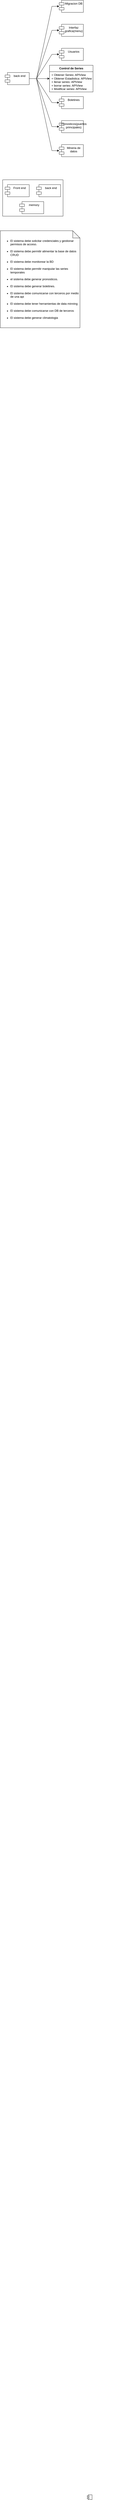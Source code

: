 <mxfile version="26.0.5" pages="24">
  <diagram name="Modulos Generales" id="hqh-aMHysALqyxBP3pA1">
    <mxGraphModel dx="1050" dy="1786" grid="1" gridSize="10" guides="1" tooltips="1" connect="1" arrows="1" fold="1" page="1" pageScale="1" pageWidth="827" pageHeight="1169" math="0" shadow="0">
      <root>
        <mxCell id="0" />
        <mxCell id="1" parent="0" />
        <mxCell id="yp4AyYPGwktpOD8PJOKr-1" value="" style="swimlane;startSize=0;" vertex="1" parent="1">
          <mxGeometry x="40" y="570" width="250" height="150" as="geometry" />
        </mxCell>
        <mxCell id="yp4AyYPGwktpOD8PJOKr-2" value="Front end" style="shape=module;align=left;spacingLeft=20;align=center;verticalAlign=top;whiteSpace=wrap;html=1;" vertex="1" parent="yp4AyYPGwktpOD8PJOKr-1">
          <mxGeometry x="10" y="20" width="100" height="50" as="geometry" />
        </mxCell>
        <mxCell id="yp4AyYPGwktpOD8PJOKr-3" value="back end" style="shape=module;align=left;spacingLeft=20;align=center;verticalAlign=top;whiteSpace=wrap;html=1;" vertex="1" parent="yp4AyYPGwktpOD8PJOKr-1">
          <mxGeometry x="140" y="20" width="100" height="50" as="geometry" />
        </mxCell>
        <mxCell id="yp4AyYPGwktpOD8PJOKr-4" value="memory" style="shape=module;align=left;spacingLeft=20;align=center;verticalAlign=top;whiteSpace=wrap;html=1;" vertex="1" parent="yp4AyYPGwktpOD8PJOKr-1">
          <mxGeometry x="70" y="90" width="100" height="50" as="geometry" />
        </mxCell>
        <mxCell id="yp4AyYPGwktpOD8PJOKr-5" value="&lt;ul&gt;&lt;li style=&quot;&quot;&gt;El sistema debe solicitar credenciales y gestionar permisos de acceso.&lt;br&gt;&lt;br&gt;&lt;/li&gt;&lt;li style=&quot;&quot;&gt;El sistema debe permitir alimentar la base de datos CRUD&lt;br&gt;&lt;br&gt;&lt;/li&gt;&lt;li style=&quot;&quot;&gt;El sistema debe monitorear la BD&lt;br&gt;&lt;br&gt;&lt;/li&gt;&lt;li style=&quot;&quot;&gt;El sistema debe permitir manipular las series temporales&lt;br&gt;&lt;br&gt;&lt;/li&gt;&lt;li style=&quot;&quot;&gt;el sistema debe generar pronosticos.&lt;br&gt;&lt;br&gt;&lt;/li&gt;&lt;li style=&quot;&quot;&gt;El sistema debe generar boletines.&lt;br&gt;&lt;br&gt;&lt;/li&gt;&lt;li style=&quot;&quot;&gt;El sistema debe comunicarse con terceros por medio de una api&lt;br&gt;&lt;br&gt;&lt;/li&gt;&lt;li style=&quot;&quot;&gt;El sistema debe tener herramientas de data minning&lt;br&gt;&lt;br&gt;&lt;/li&gt;&lt;li style=&quot;&quot;&gt;El sistema debe comunicarse con DB de terceros&lt;br&gt;&lt;br&gt;&lt;/li&gt;&lt;li style=&quot;&quot;&gt;El sistema debe generar climatologia&lt;/li&gt;&lt;/ul&gt;" style="shape=note;whiteSpace=wrap;html=1;backgroundOutline=1;darkOpacity=0.05;align=left;" vertex="1" parent="1">
          <mxGeometry x="30" y="780" width="330" height="400" as="geometry" />
        </mxCell>
        <mxCell id="yp4AyYPGwktpOD8PJOKr-6" value="" style="group" vertex="1" connectable="0" parent="1">
          <mxGeometry x="70" y="-170" width="434" height="645" as="geometry" />
        </mxCell>
        <mxCell id="yp4AyYPGwktpOD8PJOKr-7" value="" style="group" vertex="1" connectable="0" parent="yp4AyYPGwktpOD8PJOKr-6">
          <mxGeometry y="180" width="304" height="465" as="geometry" />
        </mxCell>
        <mxCell id="yp4AyYPGwktpOD8PJOKr-8" value="" style="group" vertex="1" connectable="0" parent="yp4AyYPGwktpOD8PJOKr-7">
          <mxGeometry y="70" width="304" height="395" as="geometry" />
        </mxCell>
        <mxCell id="yp4AyYPGwktpOD8PJOKr-9" value="back end" style="shape=module;align=left;spacingLeft=20;align=center;verticalAlign=top;whiteSpace=wrap;html=1;" vertex="1" parent="yp4AyYPGwktpOD8PJOKr-8">
          <mxGeometry x="-20" y="48" width="100" height="50" as="geometry" />
        </mxCell>
        <mxCell id="yp4AyYPGwktpOD8PJOKr-10" value="Usuarios" style="shape=module;align=left;spacingLeft=20;align=center;verticalAlign=top;whiteSpace=wrap;html=1;" vertex="1" parent="yp4AyYPGwktpOD8PJOKr-8">
          <mxGeometry x="204" y="-52" width="100" height="50" as="geometry" />
        </mxCell>
        <mxCell id="yp4AyYPGwktpOD8PJOKr-11" style="edgeStyle=entityRelationEdgeStyle;rounded=0;orthogonalLoop=1;jettySize=auto;html=1;" edge="1" parent="yp4AyYPGwktpOD8PJOKr-8" source="yp4AyYPGwktpOD8PJOKr-9" target="yp4AyYPGwktpOD8PJOKr-10">
          <mxGeometry relative="1" as="geometry" />
        </mxCell>
        <mxCell id="yp4AyYPGwktpOD8PJOKr-12" value="Boletines" style="shape=module;align=left;spacingLeft=20;align=center;verticalAlign=top;whiteSpace=wrap;html=1;" vertex="1" parent="yp4AyYPGwktpOD8PJOKr-8">
          <mxGeometry x="204" y="147" width="100" height="50" as="geometry" />
        </mxCell>
        <mxCell id="yp4AyYPGwktpOD8PJOKr-13" style="edgeStyle=entityRelationEdgeStyle;rounded=0;orthogonalLoop=1;jettySize=auto;html=1;" edge="1" parent="yp4AyYPGwktpOD8PJOKr-8" source="yp4AyYPGwktpOD8PJOKr-9" target="yp4AyYPGwktpOD8PJOKr-12">
          <mxGeometry relative="1" as="geometry" />
        </mxCell>
        <mxCell id="yp4AyYPGwktpOD8PJOKr-14" value="Pronosticos(puertos primcipales)" style="shape=module;align=left;spacingLeft=20;align=center;verticalAlign=top;whiteSpace=wrap;html=1;" vertex="1" parent="yp4AyYPGwktpOD8PJOKr-8">
          <mxGeometry x="204" y="246" width="100" height="50" as="geometry" />
        </mxCell>
        <mxCell id="yp4AyYPGwktpOD8PJOKr-15" style="edgeStyle=entityRelationEdgeStyle;rounded=0;orthogonalLoop=1;jettySize=auto;html=1;" edge="1" parent="yp4AyYPGwktpOD8PJOKr-8" source="yp4AyYPGwktpOD8PJOKr-9" target="yp4AyYPGwktpOD8PJOKr-14">
          <mxGeometry relative="1" as="geometry" />
        </mxCell>
        <mxCell id="yp4AyYPGwktpOD8PJOKr-16" value="Mineria de datos" style="shape=module;align=left;spacingLeft=20;align=center;verticalAlign=top;whiteSpace=wrap;html=1;" vertex="1" parent="yp4AyYPGwktpOD8PJOKr-8">
          <mxGeometry x="204" y="345" width="100" height="50" as="geometry" />
        </mxCell>
        <mxCell id="yp4AyYPGwktpOD8PJOKr-17" style="edgeStyle=entityRelationEdgeStyle;rounded=0;orthogonalLoop=1;jettySize=auto;html=1;" edge="1" parent="yp4AyYPGwktpOD8PJOKr-8" source="yp4AyYPGwktpOD8PJOKr-9" target="yp4AyYPGwktpOD8PJOKr-16">
          <mxGeometry relative="1" as="geometry" />
        </mxCell>
        <mxCell id="yp4AyYPGwktpOD8PJOKr-18" value="Interfaz grafica(menu)" style="shape=module;align=left;spacingLeft=20;align=center;verticalAlign=top;whiteSpace=wrap;html=1;" vertex="1" parent="yp4AyYPGwktpOD8PJOKr-8">
          <mxGeometry x="204" y="-151" width="100" height="50" as="geometry" />
        </mxCell>
        <mxCell id="yp4AyYPGwktpOD8PJOKr-19" style="edgeStyle=entityRelationEdgeStyle;rounded=0;orthogonalLoop=1;jettySize=auto;html=1;" edge="1" parent="yp4AyYPGwktpOD8PJOKr-8" source="yp4AyYPGwktpOD8PJOKr-9" target="yp4AyYPGwktpOD8PJOKr-18">
          <mxGeometry relative="1" as="geometry" />
        </mxCell>
        <mxCell id="yp4AyYPGwktpOD8PJOKr-20" value="&lt;p style=&quot;margin:0px;margin-top:6px;text-align:center;&quot;&gt;&lt;b&gt;Control de Series&lt;/b&gt;&lt;/p&gt;&lt;hr size=&quot;1&quot; style=&quot;border-style:solid;&quot;&gt;&lt;p style=&quot;margin:0px;margin-left:8px;&quot;&gt;+ Obtener Series: APIView&lt;br&gt;+ Obtener Estadistica:&amp;nbsp;&lt;span style=&quot;background-color: initial;&quot;&gt;APIView&lt;/span&gt;&lt;/p&gt;&lt;p style=&quot;margin:0px;margin-left:8px;&quot;&gt;&lt;span style=&quot;background-color: initial;&quot;&gt;+ llenar series:&amp;nbsp;&lt;/span&gt;&lt;span style=&quot;background-color: initial;&quot;&gt;APIView&lt;/span&gt;&lt;/p&gt;&lt;p style=&quot;margin:0px;margin-left:8px;&quot;&gt;+ borrar series:&amp;nbsp;&lt;span style=&quot;background-color: initial;&quot;&gt;APIView&lt;/span&gt;&lt;/p&gt;&lt;p style=&quot;margin:0px;margin-left:8px;&quot;&gt;+ Modificar series: APIView&lt;/p&gt;" style="align=left;overflow=fill;html=1;dropTarget=0;whiteSpace=wrap;" vertex="1" parent="yp4AyYPGwktpOD8PJOKr-6">
          <mxGeometry x="164" y="268" width="180" height="110" as="geometry" />
        </mxCell>
        <mxCell id="yp4AyYPGwktpOD8PJOKr-21" value="" style="shape=component;jettyWidth=8;jettyHeight=4;" vertex="1" parent="yp4AyYPGwktpOD8PJOKr-20">
          <mxGeometry x="1" y="91" width="20" height="20" relative="1" as="geometry">
            <mxPoint x="-24" y="4" as="offset" />
          </mxGeometry>
        </mxCell>
        <mxCell id="yp4AyYPGwktpOD8PJOKr-22" style="edgeStyle=entityRelationEdgeStyle;rounded=0;orthogonalLoop=1;jettySize=auto;html=1;" edge="1" parent="yp4AyYPGwktpOD8PJOKr-6" source="yp4AyYPGwktpOD8PJOKr-9" target="yp4AyYPGwktpOD8PJOKr-20">
          <mxGeometry relative="1" as="geometry">
            <mxPoint x="420" y="440" as="targetPoint" />
          </mxGeometry>
        </mxCell>
        <mxCell id="yp4AyYPGwktpOD8PJOKr-23" value="Migracion DB" style="shape=module;align=left;spacingLeft=20;align=center;verticalAlign=top;whiteSpace=wrap;html=1;" vertex="1" parent="yp4AyYPGwktpOD8PJOKr-6">
          <mxGeometry x="204" width="100" height="50" as="geometry" />
        </mxCell>
        <mxCell id="yp4AyYPGwktpOD8PJOKr-24" style="edgeStyle=entityRelationEdgeStyle;rounded=0;orthogonalLoop=1;jettySize=auto;html=1;" edge="1" parent="yp4AyYPGwktpOD8PJOKr-6" source="yp4AyYPGwktpOD8PJOKr-9" target="yp4AyYPGwktpOD8PJOKr-23">
          <mxGeometry relative="1" as="geometry" />
        </mxCell>
      </root>
    </mxGraphModel>
  </diagram>
  <diagram name="Control de Series" id="O3y5aEc6wpwc1uWuruFK">
    <mxGraphModel dx="2245" dy="1989" grid="1" gridSize="10" guides="1" tooltips="1" connect="1" arrows="1" fold="1" page="1" pageScale="1" pageWidth="827" pageHeight="1169" math="0" shadow="0">
      <root>
        <mxCell id="0" />
        <mxCell id="1" parent="0" />
        <mxCell id="U0Axf9tzoWYmC2aSUcSh-5" style="edgeStyle=entityRelationEdgeStyle;rounded=0;orthogonalLoop=1;jettySize=auto;html=1;" parent="1" source="nFbvaWG7dGsx1IETk9eH-1" target="U0Axf9tzoWYmC2aSUcSh-1" edge="1">
          <mxGeometry relative="1" as="geometry" />
        </mxCell>
        <mxCell id="U0Axf9tzoWYmC2aSUcSh-6" style="edgeStyle=entityRelationEdgeStyle;rounded=0;orthogonalLoop=1;jettySize=auto;html=1;" parent="1" source="nFbvaWG7dGsx1IETk9eH-1" target="U0Axf9tzoWYmC2aSUcSh-2" edge="1">
          <mxGeometry relative="1" as="geometry" />
        </mxCell>
        <mxCell id="U0Axf9tzoWYmC2aSUcSh-7" style="edgeStyle=entityRelationEdgeStyle;rounded=0;orthogonalLoop=1;jettySize=auto;html=1;" parent="1" source="nFbvaWG7dGsx1IETk9eH-1" target="U0Axf9tzoWYmC2aSUcSh-3" edge="1">
          <mxGeometry relative="1" as="geometry" />
        </mxCell>
        <mxCell id="U0Axf9tzoWYmC2aSUcSh-8" style="edgeStyle=entityRelationEdgeStyle;rounded=0;orthogonalLoop=1;jettySize=auto;html=1;" parent="1" source="nFbvaWG7dGsx1IETk9eH-1" target="U0Axf9tzoWYmC2aSUcSh-4" edge="1">
          <mxGeometry relative="1" as="geometry" />
        </mxCell>
        <mxCell id="nFbvaWG7dGsx1IETk9eH-1" value="Control de series" style="shape=module;align=left;spacingLeft=20;align=center;verticalAlign=top;whiteSpace=wrap;html=1;" parent="1" vertex="1">
          <mxGeometry x="90" y="210" width="100" height="50" as="geometry" />
        </mxCell>
        <mxCell id="U0Axf9tzoWYmC2aSUcSh-1" value="Obtener serie" style="shape=module;align=left;spacingLeft=20;align=center;verticalAlign=top;whiteSpace=wrap;html=1;" parent="1" vertex="1">
          <mxGeometry x="300" y="70" width="100" height="50" as="geometry" />
        </mxCell>
        <mxCell id="U0Axf9tzoWYmC2aSUcSh-2" value="Obtener estadistica" style="shape=module;align=left;spacingLeft=20;align=center;verticalAlign=top;whiteSpace=wrap;html=1;" parent="1" vertex="1">
          <mxGeometry x="300" y="140" width="100" height="50" as="geometry" />
        </mxCell>
        <mxCell id="U0Axf9tzoWYmC2aSUcSh-3" value="Llenar serie" style="shape=module;align=left;spacingLeft=20;align=center;verticalAlign=top;whiteSpace=wrap;html=1;" parent="1" vertex="1">
          <mxGeometry x="300" y="210" width="100" height="50" as="geometry" />
        </mxCell>
        <mxCell id="U0Axf9tzoWYmC2aSUcSh-4" value="Borrar serie" style="shape=module;align=left;spacingLeft=20;align=center;verticalAlign=top;whiteSpace=wrap;html=1;" parent="1" vertex="1">
          <mxGeometry x="300" y="280" width="100" height="50" as="geometry" />
        </mxCell>
        <mxCell id="U0Axf9tzoWYmC2aSUcSh-9" value="Graficar series (Front end)" style="shape=module;align=left;spacingLeft=20;align=center;verticalAlign=top;whiteSpace=wrap;html=1;" parent="1" vertex="1">
          <mxGeometry x="700" y="200" width="110" height="50" as="geometry" />
        </mxCell>
        <mxCell id="U0Axf9tzoWYmC2aSUcSh-12" style="edgeStyle=orthogonalEdgeStyle;rounded=0;orthogonalLoop=1;jettySize=auto;html=1;" parent="1" source="U0Axf9tzoWYmC2aSUcSh-11" target="U0Axf9tzoWYmC2aSUcSh-9" edge="1">
          <mxGeometry relative="1" as="geometry" />
        </mxCell>
        <mxCell id="U0Axf9tzoWYmC2aSUcSh-11" value="Front end" style="shape=module;align=left;spacingLeft=20;align=center;verticalAlign=top;whiteSpace=wrap;html=1;" parent="1" vertex="1">
          <mxGeometry x="550" y="200" width="110" height="50" as="geometry" />
        </mxCell>
        <mxCell id="U0Axf9tzoWYmC2aSUcSh-14" value="Modificar serie" style="shape=module;align=left;spacingLeft=20;align=center;verticalAlign=top;whiteSpace=wrap;html=1;" parent="1" vertex="1">
          <mxGeometry x="300" y="350" width="100" height="50" as="geometry" />
        </mxCell>
        <mxCell id="U0Axf9tzoWYmC2aSUcSh-15" style="edgeStyle=entityRelationEdgeStyle;rounded=0;orthogonalLoop=1;jettySize=auto;html=1;entryX=0.196;entryY=0.336;entryDx=0;entryDy=0;entryPerimeter=0;" parent="1" source="nFbvaWG7dGsx1IETk9eH-1" target="U0Axf9tzoWYmC2aSUcSh-14" edge="1">
          <mxGeometry relative="1" as="geometry" />
        </mxCell>
        <mxCell id="oKa6DwrkoGTikjuwK54V-8" value="Object" style="html=1;whiteSpace=wrap;" parent="1" vertex="1">
          <mxGeometry x="860" y="70" width="110" height="50" as="geometry" />
        </mxCell>
        <mxCell id="oKa6DwrkoGTikjuwK54V-11" value="" style="group" parent="1" vertex="1" connectable="0">
          <mxGeometry x="-50" y="-490" width="600" height="470" as="geometry" />
        </mxCell>
        <mxCell id="oKa6DwrkoGTikjuwK54V-7" value="" style="rounded=1;whiteSpace=wrap;html=1;" parent="oKa6DwrkoGTikjuwK54V-11" vertex="1">
          <mxGeometry width="590" height="470" as="geometry" />
        </mxCell>
        <mxCell id="oKa6DwrkoGTikjuwK54V-10" value="" style="group" parent="oKa6DwrkoGTikjuwK54V-11" vertex="1" connectable="0">
          <mxGeometry x="40" y="30" width="560" height="424.25" as="geometry" />
        </mxCell>
        <mxCell id="oKa6DwrkoGTikjuwK54V-6" value="" style="group" parent="oKa6DwrkoGTikjuwK54V-10" vertex="1" connectable="0">
          <mxGeometry y="65.75" width="560" height="358.5" as="geometry" />
        </mxCell>
        <mxCell id="MYAOrNkvhpzk7Zpy-sd6-3" style="edgeStyle=orthogonalEdgeStyle;rounded=0;orthogonalLoop=1;jettySize=auto;html=1;startArrow=classic;startFill=1;" parent="oKa6DwrkoGTikjuwK54V-6" source="MYAOrNkvhpzk7Zpy-sd6-1" target="MYAOrNkvhpzk7Zpy-sd6-2" edge="1">
          <mxGeometry relative="1" as="geometry" />
        </mxCell>
        <mxCell id="MYAOrNkvhpzk7Zpy-sd6-7" value="select_opc" style="edgeLabel;html=1;align=center;verticalAlign=middle;resizable=0;points=[];" parent="MYAOrNkvhpzk7Zpy-sd6-3" vertex="1" connectable="0">
          <mxGeometry x="-0.046" relative="1" as="geometry">
            <mxPoint as="offset" />
          </mxGeometry>
        </mxCell>
        <mxCell id="oKa6DwrkoGTikjuwK54V-4" style="rounded=0;orthogonalLoop=1;jettySize=auto;html=1;startArrow=classic;startFill=1;" parent="oKa6DwrkoGTikjuwK54V-6" source="MYAOrNkvhpzk7Zpy-sd6-1" target="oKa6DwrkoGTikjuwK54V-1" edge="1">
          <mxGeometry relative="1" as="geometry" />
        </mxCell>
        <mxCell id="oKa6DwrkoGTikjuwK54V-5" value="Calcular estadistica" style="edgeLabel;html=1;align=center;verticalAlign=middle;resizable=0;points=[];" parent="oKa6DwrkoGTikjuwK54V-4" vertex="1" connectable="0">
          <mxGeometry x="-0.0" y="-2" relative="1" as="geometry">
            <mxPoint as="offset" />
          </mxGeometry>
        </mxCell>
        <mxCell id="MYAOrNkvhpzk7Zpy-sd6-1" value="GUI" style="shape=umlActor;verticalLabelPosition=bottom;verticalAlign=top;html=1;" parent="oKa6DwrkoGTikjuwK54V-6" vertex="1">
          <mxGeometry y="135" width="30" height="60" as="geometry" />
        </mxCell>
        <mxCell id="MYAOrNkvhpzk7Zpy-sd6-2" value="Obtener serie + Metadata" style="ellipse;whiteSpace=wrap;html=1;" parent="oKa6DwrkoGTikjuwK54V-6" vertex="1">
          <mxGeometry x="148" y="130" width="140" height="70" as="geometry" />
        </mxCell>
        <mxCell id="MYAOrNkvhpzk7Zpy-sd6-4" value="Lista de series disponibles" style="ellipse;whiteSpace=wrap;html=1;" parent="oKa6DwrkoGTikjuwK54V-6" vertex="1">
          <mxGeometry x="148" width="140" height="70" as="geometry" />
        </mxCell>
        <mxCell id="MYAOrNkvhpzk7Zpy-sd6-5" style="rounded=0;orthogonalLoop=1;jettySize=auto;html=1;entryX=0.8;entryY=0.343;entryDx=0;entryDy=0;entryPerimeter=0;" parent="oKa6DwrkoGTikjuwK54V-6" source="MYAOrNkvhpzk7Zpy-sd6-4" target="MYAOrNkvhpzk7Zpy-sd6-1" edge="1">
          <mxGeometry relative="1" as="geometry" />
        </mxCell>
        <mxCell id="MYAOrNkvhpzk7Zpy-sd6-6" value="get" style="edgeLabel;html=1;align=center;verticalAlign=middle;resizable=0;points=[];" parent="MYAOrNkvhpzk7Zpy-sd6-5" vertex="1" connectable="0">
          <mxGeometry x="-0.067" y="-1" relative="1" as="geometry">
            <mxPoint as="offset" />
          </mxGeometry>
        </mxCell>
        <mxCell id="MYAOrNkvhpzk7Zpy-sd6-17" style="rounded=0;orthogonalLoop=1;jettySize=auto;html=1;startArrow=classic;startFill=1;" parent="oKa6DwrkoGTikjuwK54V-6" source="MYAOrNkvhpzk7Zpy-sd6-11" target="MYAOrNkvhpzk7Zpy-sd6-2" edge="1">
          <mxGeometry relative="1" as="geometry" />
        </mxCell>
        <mxCell id="MYAOrNkvhpzk7Zpy-sd6-18" value="Filtrar serie" style="edgeLabel;html=1;align=center;verticalAlign=middle;resizable=0;points=[];" parent="MYAOrNkvhpzk7Zpy-sd6-17" vertex="1" connectable="0">
          <mxGeometry x="0.058" relative="1" as="geometry">
            <mxPoint as="offset" />
          </mxGeometry>
        </mxCell>
        <mxCell id="MYAOrNkvhpzk7Zpy-sd6-11" value="DB" style="shape=umlActor;verticalLabelPosition=bottom;verticalAlign=top;html=1;" parent="oKa6DwrkoGTikjuwK54V-6" vertex="1">
          <mxGeometry x="460" y="57" width="30" height="60" as="geometry" />
        </mxCell>
        <mxCell id="MYAOrNkvhpzk7Zpy-sd6-14" style="rounded=0;orthogonalLoop=1;jettySize=auto;html=1;startArrow=classic;startFill=1;" parent="oKa6DwrkoGTikjuwK54V-6" source="MYAOrNkvhpzk7Zpy-sd6-4" target="MYAOrNkvhpzk7Zpy-sd6-11" edge="1">
          <mxGeometry relative="1" as="geometry" />
        </mxCell>
        <mxCell id="MYAOrNkvhpzk7Zpy-sd6-15" value="Consultar nombres" style="edgeLabel;html=1;align=center;verticalAlign=middle;resizable=0;points=[];" parent="MYAOrNkvhpzk7Zpy-sd6-14" vertex="1" connectable="0">
          <mxGeometry x="-0.003" relative="1" as="geometry">
            <mxPoint as="offset" />
          </mxGeometry>
        </mxCell>
        <mxCell id="oKa6DwrkoGTikjuwK54V-2" style="rounded=0;orthogonalLoop=1;jettySize=auto;html=1;" parent="oKa6DwrkoGTikjuwK54V-6" source="oKa6DwrkoGTikjuwK54V-1" target="MYAOrNkvhpzk7Zpy-sd6-2" edge="1">
          <mxGeometry relative="1" as="geometry" />
        </mxCell>
        <mxCell id="oKa6DwrkoGTikjuwK54V-1" value="Calcular estadistica" style="ellipse;whiteSpace=wrap;html=1;" parent="oKa6DwrkoGTikjuwK54V-6" vertex="1">
          <mxGeometry x="150" y="257" width="140" height="70" as="geometry" />
        </mxCell>
        <mxCell id="oKa6DwrkoGTikjuwK54V-9" value="Graficador de series" style="text;align=center;fontStyle=1;verticalAlign=middle;spacingLeft=3;spacingRight=3;strokeColor=none;rotatable=0;points=[[0,0.5],[1,0.5]];portConstraint=eastwest;html=1;" parent="oKa6DwrkoGTikjuwK54V-10" vertex="1">
          <mxGeometry x="200" width="80" height="26" as="geometry" />
        </mxCell>
        <mxCell id="n2hYYO-uvo0HlmM_Yd5b-1" value="GUI" style="shape=umlLifeline;perimeter=lifelinePerimeter;whiteSpace=wrap;html=1;container=1;dropTarget=0;collapsible=0;recursiveResize=0;outlineConnect=0;portConstraint=eastwest;newEdgeStyle={&quot;edgeStyle&quot;:&quot;elbowEdgeStyle&quot;,&quot;elbow&quot;:&quot;vertical&quot;,&quot;curved&quot;:0,&quot;rounded&quot;:0};" parent="1" vertex="1">
          <mxGeometry x="905" y="-460" width="100" height="460" as="geometry" />
        </mxCell>
        <mxCell id="n2hYYO-uvo0HlmM_Yd5b-12" value="" style="html=1;points=[[0,0,0,0,5],[0,1,0,0,-5],[1,0,0,0,5],[1,1,0,0,-5]];perimeter=orthogonalPerimeter;outlineConnect=0;targetShapes=umlLifeline;portConstraint=eastwest;newEdgeStyle={&quot;curved&quot;:0,&quot;rounded&quot;:0};" parent="n2hYYO-uvo0HlmM_Yd5b-1" vertex="1">
          <mxGeometry x="45" y="90" width="10" height="50" as="geometry" />
        </mxCell>
        <mxCell id="n2hYYO-uvo0HlmM_Yd5b-22" value="" style="html=1;points=[[0,0,0,0,5],[0,1,0,0,-5],[1,0,0,0,5],[1,1,0,0,-5]];perimeter=orthogonalPerimeter;outlineConnect=0;targetShapes=umlLifeline;portConstraint=eastwest;newEdgeStyle={&quot;curved&quot;:0,&quot;rounded&quot;:0};" parent="n2hYYO-uvo0HlmM_Yd5b-1" vertex="1">
          <mxGeometry x="45" y="181" width="10" height="80" as="geometry" />
        </mxCell>
        <mxCell id="n2hYYO-uvo0HlmM_Yd5b-32" value="" style="html=1;points=[[0,0,0,0,5],[0,1,0,0,-5],[1,0,0,0,5],[1,1,0,0,-5]];perimeter=orthogonalPerimeter;outlineConnect=0;targetShapes=umlLifeline;portConstraint=eastwest;newEdgeStyle={&quot;curved&quot;:0,&quot;rounded&quot;:0};" parent="n2hYYO-uvo0HlmM_Yd5b-1" vertex="1">
          <mxGeometry x="45" y="371" width="10" height="60" as="geometry" />
        </mxCell>
        <mxCell id="n2hYYO-uvo0HlmM_Yd5b-2" value="Control de series" style="shape=umlLifeline;perimeter=lifelinePerimeter;whiteSpace=wrap;html=1;container=1;dropTarget=0;collapsible=0;recursiveResize=0;outlineConnect=0;portConstraint=eastwest;newEdgeStyle={&quot;edgeStyle&quot;:&quot;elbowEdgeStyle&quot;,&quot;elbow&quot;:&quot;vertical&quot;,&quot;curved&quot;:0,&quot;rounded&quot;:0};" parent="1" vertex="1">
          <mxGeometry x="1025" y="-460" width="100" height="460" as="geometry" />
        </mxCell>
        <mxCell id="n2hYYO-uvo0HlmM_Yd5b-18" value="" style="html=1;points=[[0,0,0,0,5],[0,1,0,0,-5],[1,0,0,0,5],[1,1,0,0,-5]];perimeter=orthogonalPerimeter;outlineConnect=0;targetShapes=umlLifeline;portConstraint=eastwest;newEdgeStyle={&quot;curved&quot;:0,&quot;rounded&quot;:0};" parent="n2hYYO-uvo0HlmM_Yd5b-2" vertex="1">
          <mxGeometry x="45" y="130" width="10" height="130" as="geometry" />
        </mxCell>
        <mxCell id="n2hYYO-uvo0HlmM_Yd5b-4" value="USER" style="shape=umlLifeline;perimeter=lifelinePerimeter;whiteSpace=wrap;html=1;container=1;dropTarget=0;collapsible=0;recursiveResize=0;outlineConnect=0;portConstraint=eastwest;newEdgeStyle={&quot;curved&quot;:0,&quot;rounded&quot;:0};" parent="1" vertex="1">
          <mxGeometry x="790" y="-460" width="100" height="460" as="geometry" />
        </mxCell>
        <mxCell id="n2hYYO-uvo0HlmM_Yd5b-5" value="DB" style="shape=umlLifeline;perimeter=lifelinePerimeter;whiteSpace=wrap;html=1;container=1;dropTarget=0;collapsible=0;recursiveResize=0;outlineConnect=0;portConstraint=eastwest;newEdgeStyle={&quot;curved&quot;:0,&quot;rounded&quot;:0};" parent="1" vertex="1">
          <mxGeometry x="1298" y="-460" width="100" height="460" as="geometry" />
        </mxCell>
        <mxCell id="n2hYYO-uvo0HlmM_Yd5b-6" value="" style="html=1;points=[[0,0,0,0,5],[0,1,0,0,-5],[1,0,0,0,5],[1,1,0,0,-5]];perimeter=orthogonalPerimeter;outlineConnect=0;targetShapes=umlLifeline;portConstraint=eastwest;newEdgeStyle={&quot;curved&quot;:0,&quot;rounded&quot;:0};" parent="n2hYYO-uvo0HlmM_Yd5b-5" vertex="1">
          <mxGeometry x="45" y="66" width="10" height="44" as="geometry" />
        </mxCell>
        <mxCell id="n2hYYO-uvo0HlmM_Yd5b-20" value="" style="html=1;points=[[0,0,0,0,5],[0,1,0,0,-5],[1,0,0,0,5],[1,1,0,0,-5]];perimeter=orthogonalPerimeter;outlineConnect=0;targetShapes=umlLifeline;portConstraint=eastwest;newEdgeStyle={&quot;curved&quot;:0,&quot;rounded&quot;:0};" parent="n2hYYO-uvo0HlmM_Yd5b-5" vertex="1">
          <mxGeometry x="45" y="150" width="10" height="80" as="geometry" />
        </mxCell>
        <mxCell id="n2hYYO-uvo0HlmM_Yd5b-7" value="solicitar(est, var, proc)" style="html=1;verticalAlign=bottom;endArrow=block;curved=0;rounded=0;entryX=0;entryY=0;entryDx=0;entryDy=5;" parent="1" source="n2hYYO-uvo0HlmM_Yd5b-2" target="n2hYYO-uvo0HlmM_Yd5b-6" edge="1">
          <mxGeometry relative="1" as="geometry">
            <mxPoint x="1125" y="-389" as="sourcePoint" />
          </mxGeometry>
        </mxCell>
        <mxCell id="n2hYYO-uvo0HlmM_Yd5b-8" value="list OK" style="html=1;verticalAlign=bottom;endArrow=open;dashed=1;endSize=8;curved=0;rounded=0;exitX=0;exitY=1;exitDx=0;exitDy=-5;" parent="1" source="n2hYYO-uvo0HlmM_Yd5b-6" target="n2hYYO-uvo0HlmM_Yd5b-2" edge="1">
          <mxGeometry relative="1" as="geometry">
            <mxPoint x="1125" y="-319" as="targetPoint" />
          </mxGeometry>
        </mxCell>
        <mxCell id="n2hYYO-uvo0HlmM_Yd5b-13" value="List OK" style="html=1;verticalAlign=bottom;endArrow=block;curved=0;rounded=0;" parent="1" edge="1">
          <mxGeometry relative="1" as="geometry">
            <mxPoint x="1074.5" y="-360" as="sourcePoint" />
            <mxPoint x="960" y="-360" as="targetPoint" />
          </mxGeometry>
        </mxCell>
        <mxCell id="n2hYYO-uvo0HlmM_Yd5b-14" value="Selec opt" style="html=1;verticalAlign=bottom;endArrow=open;dashed=1;endSize=8;curved=0;rounded=0;" parent="1" source="n2hYYO-uvo0HlmM_Yd5b-12" target="n2hYYO-uvo0HlmM_Yd5b-18" edge="1">
          <mxGeometry relative="1" as="geometry">
            <mxPoint x="880" y="-295" as="targetPoint" />
          </mxGeometry>
        </mxCell>
        <mxCell id="n2hYYO-uvo0HlmM_Yd5b-19" value="Filtrar(opt)" style="html=1;verticalAlign=bottom;endArrow=block;curved=0;rounded=0;" parent="1" target="n2hYYO-uvo0HlmM_Yd5b-20" edge="1">
          <mxGeometry width="80" relative="1" as="geometry">
            <mxPoint x="1080" y="-300" as="sourcePoint" />
            <mxPoint x="1195" y="-300" as="targetPoint" />
          </mxGeometry>
        </mxCell>
        <mxCell id="n2hYYO-uvo0HlmM_Yd5b-21" value="Time Serie" style="html=1;verticalAlign=bottom;endArrow=open;dashed=1;endSize=8;curved=0;rounded=0;" parent="1" source="n2hYYO-uvo0HlmM_Yd5b-20" target="n2hYYO-uvo0HlmM_Yd5b-18" edge="1">
          <mxGeometry relative="1" as="geometry">
            <mxPoint x="980" y="-250" as="sourcePoint" />
            <mxPoint x="900" y="-250" as="targetPoint" />
          </mxGeometry>
        </mxCell>
        <mxCell id="n2hYYO-uvo0HlmM_Yd5b-25" value="Elegir serie" style="html=1;verticalAlign=bottom;startArrow=oval;startFill=1;endArrow=block;startSize=8;curved=0;rounded=0;" parent="1" edge="1">
          <mxGeometry width="60" relative="1" as="geometry">
            <mxPoint x="839.786" y="-350" as="sourcePoint" />
            <mxPoint x="950" y="-350" as="targetPoint" />
          </mxGeometry>
        </mxCell>
        <mxCell id="n2hYYO-uvo0HlmM_Yd5b-24" value="Estadistica(opc)" style="html=1;verticalAlign=bottom;endArrow=open;dashed=1;endSize=8;curved=0;rounded=0;exitX=1;exitY=1;exitDx=0;exitDy=-5;" parent="1" edge="1">
          <mxGeometry relative="1" as="geometry">
            <mxPoint x="1205" y="-99" as="targetPoint" />
            <mxPoint x="960" y="-99" as="sourcePoint" />
          </mxGeometry>
        </mxCell>
        <mxCell id="n2hYYO-uvo0HlmM_Yd5b-33" value="Info estadistica" style="html=1;verticalAlign=bottom;endArrow=block;curved=0;rounded=0;entryX=1;entryY=0;entryDx=0;entryDy=5;" parent="1" edge="1">
          <mxGeometry relative="1" as="geometry">
            <mxPoint x="1205" y="-69" as="sourcePoint" />
            <mxPoint x="960" y="-69" as="targetPoint" />
          </mxGeometry>
        </mxCell>
        <mxCell id="n2hYYO-uvo0HlmM_Yd5b-35" value="Filtrar calidad" style="html=1;verticalAlign=bottom;endArrow=block;curved=0;rounded=0;" parent="1" edge="1">
          <mxGeometry x="-0.002" width="80" relative="1" as="geometry">
            <mxPoint x="839.786" y="-245.36" as="sourcePoint" />
            <mxPoint x="950" y="-245.36" as="targetPoint" />
            <mxPoint as="offset" />
          </mxGeometry>
        </mxCell>
        <mxCell id="n2hYYO-uvo0HlmM_Yd5b-34" value="Tabla" style="html=1;verticalAlign=bottom;endArrow=open;dashed=1;endSize=8;curved=0;rounded=0;" parent="1" edge="1">
          <mxGeometry relative="1" as="geometry">
            <mxPoint x="839.786" y="-46" as="targetPoint" />
            <mxPoint x="950" y="-46" as="sourcePoint" />
          </mxGeometry>
        </mxCell>
        <mxCell id="n2hYYO-uvo0HlmM_Yd5b-36" value="Grafico" style="html=1;verticalAlign=bottom;endArrow=open;dashed=1;endSize=8;curved=0;rounded=0;" parent="1" edge="1">
          <mxGeometry relative="1" as="geometry">
            <mxPoint x="950" y="-220" as="sourcePoint" />
            <mxPoint x="839.786" y="-220" as="targetPoint" />
          </mxGeometry>
        </mxCell>
        <mxCell id="n2hYYO-uvo0HlmM_Yd5b-37" value="calcular estadisticas" style="shape=umlLifeline;perimeter=lifelinePerimeter;whiteSpace=wrap;html=1;container=1;dropTarget=0;collapsible=0;recursiveResize=0;outlineConnect=0;portConstraint=eastwest;newEdgeStyle={&quot;curved&quot;:0,&quot;rounded&quot;:0};" parent="1" vertex="1">
          <mxGeometry x="1160" y="-460" width="100" height="460" as="geometry" />
        </mxCell>
        <mxCell id="n2hYYO-uvo0HlmM_Yd5b-27" value="" style="html=1;points=[[0,0,0,0,5],[0,1,0,0,-5],[1,0,0,0,5],[1,1,0,0,-5]];perimeter=orthogonalPerimeter;outlineConnect=0;targetShapes=umlLifeline;portConstraint=eastwest;newEdgeStyle={&quot;curved&quot;:0,&quot;rounded&quot;:0};" parent="n2hYYO-uvo0HlmM_Yd5b-37" vertex="1">
          <mxGeometry x="45" y="322.75" width="10" height="80" as="geometry" />
        </mxCell>
        <mxCell id="n2hYYO-uvo0HlmM_Yd5b-31" value="Calcular" style="html=1;verticalAlign=bottom;endArrow=block;rounded=0;edgeStyle=entityRelationEdgeStyle;exitX=0;exitY=0;exitDx=0;exitDy=5;exitPerimeter=0;entryX=1;entryY=1;entryDx=0;entryDy=-5;entryPerimeter=0;" parent="1" source="n2hYYO-uvo0HlmM_Yd5b-27" target="n2hYYO-uvo0HlmM_Yd5b-18" edge="1">
          <mxGeometry width="80" relative="1" as="geometry">
            <mxPoint x="1090" y="-190" as="sourcePoint" />
            <mxPoint x="1170" y="-190" as="targetPoint" />
            <Array as="points">
              <mxPoint x="1190" y="-210" />
              <mxPoint x="1100" y="-260" />
            </Array>
          </mxGeometry>
        </mxCell>
        <mxCell id="Y80JRmdrb3ExoK4Mg4Z3-1" value="calidad" style="html=1;verticalAlign=bottom;endArrow=block;curved=0;rounded=0;" parent="1" source="n2hYYO-uvo0HlmM_Yd5b-22" target="n2hYYO-uvo0HlmM_Yd5b-18" edge="1">
          <mxGeometry width="80" relative="1" as="geometry">
            <mxPoint x="970" y="-250" as="sourcePoint" />
            <mxPoint x="1050" y="-250" as="targetPoint" />
          </mxGeometry>
        </mxCell>
        <mxCell id="Y80JRmdrb3ExoK4Mg4Z3-2" value="Time serie" style="html=1;verticalAlign=bottom;endArrow=open;dashed=1;endSize=8;curved=0;rounded=0;" parent="1" source="n2hYYO-uvo0HlmM_Yd5b-18" target="n2hYYO-uvo0HlmM_Yd5b-22" edge="1">
          <mxGeometry relative="1" as="geometry">
            <mxPoint x="1070" y="-210" as="sourcePoint" />
            <mxPoint x="960" y="-220" as="targetPoint" />
          </mxGeometry>
        </mxCell>
      </root>
    </mxGraphModel>
  </diagram>
  <diagram name="D.contexto L0" id="KcwF7F9KNLy-6qNk6Hxs">
    <mxGraphModel dx="1050" dy="617" grid="1" gridSize="10" guides="1" tooltips="1" connect="1" arrows="1" fold="1" page="1" pageScale="1" pageWidth="1169" pageHeight="827" math="0" shadow="0">
      <root>
        <mxCell id="0" />
        <mxCell id="1" parent="0" />
        <mxCell id="XHix7EqzNjTBMy56_n4T-1" style="edgeStyle=elbowEdgeStyle;rounded=0;orthogonalLoop=1;jettySize=auto;html=1;" parent="1" source="XHix7EqzNjTBMy56_n4T-9" target="XHix7EqzNjTBMy56_n4T-13" edge="1">
          <mxGeometry relative="1" as="geometry" />
        </mxCell>
        <mxCell id="XHix7EqzNjTBMy56_n4T-2" style="edgeStyle=elbowEdgeStyle;rounded=0;orthogonalLoop=1;jettySize=auto;html=1;" parent="1" source="XHix7EqzNjTBMy56_n4T-9" target="XHix7EqzNjTBMy56_n4T-14" edge="1">
          <mxGeometry relative="1" as="geometry" />
        </mxCell>
        <mxCell id="XHix7EqzNjTBMy56_n4T-3" style="edgeStyle=orthogonalEdgeStyle;rounded=0;orthogonalLoop=1;jettySize=auto;html=1;" parent="1" source="XHix7EqzNjTBMy56_n4T-9" target="XHix7EqzNjTBMy56_n4T-12" edge="1">
          <mxGeometry relative="1" as="geometry" />
        </mxCell>
        <mxCell id="XHix7EqzNjTBMy56_n4T-4" style="edgeStyle=elbowEdgeStyle;rounded=0;orthogonalLoop=1;jettySize=auto;html=1;startArrow=none;startFill=0;" parent="1" source="XHix7EqzNjTBMy56_n4T-9" target="XHix7EqzNjTBMy56_n4T-10" edge="1">
          <mxGeometry relative="1" as="geometry" />
        </mxCell>
        <mxCell id="XHix7EqzNjTBMy56_n4T-5" style="edgeStyle=orthogonalEdgeStyle;rounded=0;orthogonalLoop=1;jettySize=auto;html=1;" parent="1" source="XHix7EqzNjTBMy56_n4T-9" target="XHix7EqzNjTBMy56_n4T-15" edge="1">
          <mxGeometry relative="1" as="geometry" />
        </mxCell>
        <mxCell id="XHix7EqzNjTBMy56_n4T-6" style="edgeStyle=elbowEdgeStyle;rounded=0;orthogonalLoop=1;jettySize=auto;html=1;entryX=1;entryY=0.75;entryDx=0;entryDy=0;" parent="1" source="XHix7EqzNjTBMy56_n4T-9" target="XHix7EqzNjTBMy56_n4T-11" edge="1">
          <mxGeometry relative="1" as="geometry" />
        </mxCell>
        <mxCell id="XHix7EqzNjTBMy56_n4T-7" style="edgeStyle=orthogonalEdgeStyle;rounded=0;orthogonalLoop=1;jettySize=auto;html=1;" parent="1" source="XHix7EqzNjTBMy56_n4T-9" target="XHix7EqzNjTBMy56_n4T-16" edge="1">
          <mxGeometry relative="1" as="geometry" />
        </mxCell>
        <mxCell id="XHix7EqzNjTBMy56_n4T-8" style="edgeStyle=orthogonalEdgeStyle;rounded=0;orthogonalLoop=1;jettySize=auto;html=1;" parent="1" source="XHix7EqzNjTBMy56_n4T-9" target="XHix7EqzNjTBMy56_n4T-17" edge="1">
          <mxGeometry relative="1" as="geometry" />
        </mxCell>
        <mxCell id="XHix7EqzNjTBMy56_n4T-9" value="&lt;b&gt;&lt;font style=&quot;font-size: 30px;&quot;&gt;EVC&lt;/font&gt;&lt;/b&gt;" style="ellipse;whiteSpace=wrap;html=1;" parent="1" vertex="1">
          <mxGeometry x="860" y="470" width="200" height="120" as="geometry" />
        </mxCell>
        <mxCell id="XHix7EqzNjTBMy56_n4T-10" value="datamining de series temporales" style="rounded=1;whiteSpace=wrap;html=1;" parent="1" vertex="1">
          <mxGeometry x="680" y="400" width="120" height="60" as="geometry" />
        </mxCell>
        <mxCell id="XHix7EqzNjTBMy56_n4T-11" value="herramientas de series temporales" style="rounded=1;whiteSpace=wrap;html=1;" parent="1" vertex="1">
          <mxGeometry x="680" y="570" width="120" height="60" as="geometry" />
        </mxCell>
        <mxCell id="XHix7EqzNjTBMy56_n4T-12" value="Control de Calidad" style="rounded=1;whiteSpace=wrap;html=1;" parent="1" vertex="1">
          <mxGeometry x="800" y="690" width="120" height="60" as="geometry" />
        </mxCell>
        <mxCell id="XHix7EqzNjTBMy56_n4T-13" value="Reportes" style="rounded=1;whiteSpace=wrap;html=1;" parent="1" vertex="1">
          <mxGeometry x="1120" y="400" width="120" height="60" as="geometry" />
        </mxCell>
        <mxCell id="XHix7EqzNjTBMy56_n4T-14" value="EIS" style="rounded=1;whiteSpace=wrap;html=1;" parent="1" vertex="1">
          <mxGeometry x="1120" y="570" width="120" height="60" as="geometry" />
        </mxCell>
        <mxCell id="XHix7EqzNjTBMy56_n4T-15" value="bases de datos de terceros" style="rounded=1;whiteSpace=wrap;html=1;" parent="1" vertex="1">
          <mxGeometry x="800" y="330" width="120" height="60" as="geometry" />
        </mxCell>
        <mxCell id="XHix7EqzNjTBMy56_n4T-16" value="Pronosticos" style="rounded=1;whiteSpace=wrap;html=1;" parent="1" vertex="1">
          <mxGeometry x="990" y="690" width="120" height="60" as="geometry" />
        </mxCell>
        <mxCell id="XHix7EqzNjTBMy56_n4T-17" value="Bases de datos" style="rounded=1;whiteSpace=wrap;html=1;" parent="1" vertex="1">
          <mxGeometry x="990" y="330" width="120" height="60" as="geometry" />
        </mxCell>
      </root>
    </mxGraphModel>
  </diagram>
  <diagram name="Copia de D.contexto L0" id="JBb8xcqSUhZlOicoUA64">
    <mxGraphModel dx="1615" dy="949" grid="1" gridSize="10" guides="1" tooltips="1" connect="1" arrows="1" fold="1" page="1" pageScale="1" pageWidth="1169" pageHeight="827" math="0" shadow="0">
      <root>
        <mxCell id="wIxIW3mmcIbb8u9iED-I-0" />
        <mxCell id="wIxIW3mmcIbb8u9iED-I-1" parent="wIxIW3mmcIbb8u9iED-I-0" />
        <mxCell id="KIYAhs7INoK5_Qhq7XeO-18" style="edgeStyle=entityRelationEdgeStyle;rounded=0;orthogonalLoop=1;jettySize=auto;html=1;" edge="1" parent="wIxIW3mmcIbb8u9iED-I-1" source="wIxIW3mmcIbb8u9iED-I-11" target="dU__PEB5xOXEr3l54AmH-4">
          <mxGeometry relative="1" as="geometry" />
        </mxCell>
        <mxCell id="wIxIW3mmcIbb8u9iED-I-11" value="datamining series temporales" style="rounded=1;whiteSpace=wrap;html=1;fillColor=#fff2cc;strokeColor=#d6b656;" parent="wIxIW3mmcIbb8u9iED-I-1" vertex="1">
          <mxGeometry x="980" y="120" width="120" height="60" as="geometry" />
        </mxCell>
        <mxCell id="dU__PEB5xOXEr3l54AmH-13" style="rounded=0;orthogonalLoop=1;jettySize=auto;html=1;startArrow=none;startFill=0;" parent="wIxIW3mmcIbb8u9iED-I-1" source="wIxIW3mmcIbb8u9iED-I-12" target="dU__PEB5xOXEr3l54AmH-12" edge="1">
          <mxGeometry relative="1" as="geometry" />
        </mxCell>
        <mxCell id="dU__PEB5xOXEr3l54AmH-20" style="rounded=0;orthogonalLoop=1;jettySize=auto;html=1;" parent="wIxIW3mmcIbb8u9iED-I-1" source="wIxIW3mmcIbb8u9iED-I-12" target="wIxIW3mmcIbb8u9iED-I-15" edge="1">
          <mxGeometry relative="1" as="geometry" />
        </mxCell>
        <mxCell id="KIYAhs7INoK5_Qhq7XeO-10" style="rounded=0;orthogonalLoop=1;jettySize=auto;html=1;" edge="1" parent="wIxIW3mmcIbb8u9iED-I-1" source="wIxIW3mmcIbb8u9iED-I-12" target="dU__PEB5xOXEr3l54AmH-14">
          <mxGeometry relative="1" as="geometry" />
        </mxCell>
        <mxCell id="KIYAhs7INoK5_Qhq7XeO-11" style="rounded=0;orthogonalLoop=1;jettySize=auto;html=1;" edge="1" parent="wIxIW3mmcIbb8u9iED-I-1" source="wIxIW3mmcIbb8u9iED-I-12" target="dU__PEB5xOXEr3l54AmH-8">
          <mxGeometry relative="1" as="geometry" />
        </mxCell>
        <mxCell id="KIYAhs7INoK5_Qhq7XeO-17" style="rounded=0;orthogonalLoop=1;jettySize=auto;html=1;" edge="1" parent="wIxIW3mmcIbb8u9iED-I-1" source="wIxIW3mmcIbb8u9iED-I-12" target="KIYAhs7INoK5_Qhq7XeO-16">
          <mxGeometry relative="1" as="geometry" />
        </mxCell>
        <mxCell id="wIxIW3mmcIbb8u9iED-I-12" value="herramientas de series temporales" style="rounded=1;whiteSpace=wrap;html=1;fillColor=#fff2cc;strokeColor=#d6b656;" parent="wIxIW3mmcIbb8u9iED-I-1" vertex="1">
          <mxGeometry x="1450" y="160" width="120" height="60" as="geometry" />
        </mxCell>
        <mxCell id="KIYAhs7INoK5_Qhq7XeO-14" style="edgeStyle=entityRelationEdgeStyle;rounded=0;orthogonalLoop=1;jettySize=auto;html=1;startArrow=classic;startFill=1;" edge="1" parent="wIxIW3mmcIbb8u9iED-I-1" source="wIxIW3mmcIbb8u9iED-I-13" target="dU__PEB5xOXEr3l54AmH-4">
          <mxGeometry relative="1" as="geometry" />
        </mxCell>
        <mxCell id="wIxIW3mmcIbb8u9iED-I-13" value="Control de Calidad" style="rounded=1;whiteSpace=wrap;html=1;fillColor=#fff2cc;strokeColor=#d6b656;" parent="wIxIW3mmcIbb8u9iED-I-1" vertex="1">
          <mxGeometry x="1380" y="600" width="120" height="60" as="geometry" />
        </mxCell>
        <mxCell id="KIYAhs7INoK5_Qhq7XeO-15" style="edgeStyle=entityRelationEdgeStyle;rounded=0;orthogonalLoop=1;jettySize=auto;html=1;startArrow=classic;startFill=1;" edge="1" parent="wIxIW3mmcIbb8u9iED-I-1" source="wIxIW3mmcIbb8u9iED-I-14" target="dU__PEB5xOXEr3l54AmH-4">
          <mxGeometry relative="1" as="geometry" />
        </mxCell>
        <mxCell id="ADXXweG5TI17sq322pAE-1" style="edgeStyle=orthogonalEdgeStyle;rounded=0;orthogonalLoop=1;jettySize=auto;html=1;entryX=0.5;entryY=1;entryDx=0;entryDy=0;startArrow=classic;startFill=1;" edge="1" parent="wIxIW3mmcIbb8u9iED-I-1" source="wIxIW3mmcIbb8u9iED-I-14" target="ADXXweG5TI17sq322pAE-0">
          <mxGeometry relative="1" as="geometry" />
        </mxCell>
        <mxCell id="ADXXweG5TI17sq322pAE-2" value="parametros" style="edgeLabel;html=1;align=center;verticalAlign=middle;resizable=0;points=[];" vertex="1" connectable="0" parent="ADXXweG5TI17sq322pAE-1">
          <mxGeometry x="0.342" relative="1" as="geometry">
            <mxPoint y="-10" as="offset" />
          </mxGeometry>
        </mxCell>
        <mxCell id="ADXXweG5TI17sq322pAE-3" value="grafica_img" style="edgeLabel;html=1;align=center;verticalAlign=middle;resizable=0;points=[];" vertex="1" connectable="0" parent="ADXXweG5TI17sq322pAE-1">
          <mxGeometry x="-0.561" relative="1" as="geometry">
            <mxPoint as="offset" />
          </mxGeometry>
        </mxCell>
        <mxCell id="ADXXweG5TI17sq322pAE-10" style="rounded=0;orthogonalLoop=1;jettySize=auto;html=1;" edge="1" parent="wIxIW3mmcIbb8u9iED-I-1" source="wIxIW3mmcIbb8u9iED-I-14" target="ADXXweG5TI17sq322pAE-9">
          <mxGeometry relative="1" as="geometry" />
        </mxCell>
        <mxCell id="ADXXweG5TI17sq322pAE-12" style="rounded=0;orthogonalLoop=1;jettySize=auto;html=1;" edge="1" parent="wIxIW3mmcIbb8u9iED-I-1" source="wIxIW3mmcIbb8u9iED-I-14" target="ADXXweG5TI17sq322pAE-11">
          <mxGeometry relative="1" as="geometry" />
        </mxCell>
        <mxCell id="ADXXweG5TI17sq322pAE-13" value="opciones" style="edgeLabel;html=1;align=center;verticalAlign=middle;resizable=0;points=[];" vertex="1" connectable="0" parent="ADXXweG5TI17sq322pAE-12">
          <mxGeometry x="-0.099" y="1" relative="1" as="geometry">
            <mxPoint as="offset" />
          </mxGeometry>
        </mxCell>
        <mxCell id="wIxIW3mmcIbb8u9iED-I-14" value="Reportes" style="rounded=1;whiteSpace=wrap;html=1;fillColor=#fff2cc;strokeColor=#d6b656;" parent="wIxIW3mmcIbb8u9iED-I-1" vertex="1">
          <mxGeometry x="1450" y="460" width="120" height="60" as="geometry" />
        </mxCell>
        <mxCell id="wIxIW3mmcIbb8u9iED-I-15" value="EIS" style="rounded=1;whiteSpace=wrap;html=1;fillColor=#fff2cc;strokeColor=#d6b656;" parent="wIxIW3mmcIbb8u9iED-I-1" vertex="1">
          <mxGeometry x="1710" y="240" width="120" height="60" as="geometry" />
        </mxCell>
        <mxCell id="wIxIW3mmcIbb8u9iED-I-16" value="Hard bakend" style="rounded=1;whiteSpace=wrap;html=1;" parent="wIxIW3mmcIbb8u9iED-I-1" vertex="1">
          <mxGeometry x="660" y="620" width="120" height="60" as="geometry" />
        </mxCell>
        <mxCell id="wIxIW3mmcIbb8u9iED-I-17" value="Pronosticos" style="rounded=1;whiteSpace=wrap;html=1;" parent="wIxIW3mmcIbb8u9iED-I-1" vertex="1">
          <mxGeometry x="990" y="690" width="120" height="60" as="geometry" />
        </mxCell>
        <mxCell id="dU__PEB5xOXEr3l54AmH-6" style="edgeStyle=entityRelationEdgeStyle;rounded=0;orthogonalLoop=1;jettySize=auto;html=1;startArrow=classic;startFill=1;" parent="wIxIW3mmcIbb8u9iED-I-1" source="wIxIW3mmcIbb8u9iED-I-18" target="dU__PEB5xOXEr3l54AmH-4" edge="1">
          <mxGeometry relative="1" as="geometry" />
        </mxCell>
        <mxCell id="KIYAhs7INoK5_Qhq7XeO-6" value="json_serie" style="edgeLabel;html=1;align=center;verticalAlign=middle;resizable=0;points=[];" vertex="1" connectable="0" parent="dU__PEB5xOXEr3l54AmH-6">
          <mxGeometry x="0.5" relative="1" as="geometry">
            <mxPoint x="2" y="47" as="offset" />
          </mxGeometry>
        </mxCell>
        <mxCell id="KIYAhs7INoK5_Qhq7XeO-3" style="rounded=0;orthogonalLoop=1;jettySize=auto;html=1;" edge="1" parent="wIxIW3mmcIbb8u9iED-I-1" source="wIxIW3mmcIbb8u9iED-I-18" target="KIYAhs7INoK5_Qhq7XeO-2">
          <mxGeometry relative="1" as="geometry" />
        </mxCell>
        <mxCell id="KIYAhs7INoK5_Qhq7XeO-13" style="edgeStyle=orthogonalEdgeStyle;rounded=0;orthogonalLoop=1;jettySize=auto;html=1;" edge="1" parent="wIxIW3mmcIbb8u9iED-I-1" source="wIxIW3mmcIbb8u9iED-I-18" target="KIYAhs7INoK5_Qhq7XeO-12">
          <mxGeometry relative="1" as="geometry" />
        </mxCell>
        <mxCell id="wIxIW3mmcIbb8u9iED-I-18" value="Bases de datos" style="rounded=1;whiteSpace=wrap;html=1;fillColor=#fff2cc;strokeColor=#d6b656;" parent="wIxIW3mmcIbb8u9iED-I-1" vertex="1">
          <mxGeometry x="980" y="330" width="120" height="60" as="geometry" />
        </mxCell>
        <mxCell id="dU__PEB5xOXEr3l54AmH-21" style="rounded=0;orthogonalLoop=1;jettySize=auto;html=1;" parent="wIxIW3mmcIbb8u9iED-I-1" source="dU__PEB5xOXEr3l54AmH-0" target="wIxIW3mmcIbb8u9iED-I-18" edge="1">
          <mxGeometry relative="1" as="geometry" />
        </mxCell>
        <mxCell id="dU__PEB5xOXEr3l54AmH-0" value="etl-redmpomm(migracion)" style="ellipse;whiteSpace=wrap;html=1;" parent="wIxIW3mmcIbb8u9iED-I-1" vertex="1">
          <mxGeometry x="790" y="210" width="120" height="80" as="geometry" />
        </mxCell>
        <mxCell id="dU__PEB5xOXEr3l54AmH-22" style="rounded=0;orthogonalLoop=1;jettySize=auto;html=1;" parent="wIxIW3mmcIbb8u9iED-I-1" source="dU__PEB5xOXEr3l54AmH-2" target="wIxIW3mmcIbb8u9iED-I-18" edge="1">
          <mxGeometry relative="1" as="geometry" />
        </mxCell>
        <mxCell id="dU__PEB5xOXEr3l54AmH-2" value="etl-est5(migracion)" style="ellipse;whiteSpace=wrap;html=1;" parent="wIxIW3mmcIbb8u9iED-I-1" vertex="1">
          <mxGeometry x="830" y="130" width="120" height="80" as="geometry" />
        </mxCell>
        <mxCell id="dU__PEB5xOXEr3l54AmH-7" style="edgeStyle=entityRelationEdgeStyle;rounded=0;orthogonalLoop=1;jettySize=auto;html=1;startArrow=classic;startFill=1;" parent="wIxIW3mmcIbb8u9iED-I-1" source="dU__PEB5xOXEr3l54AmH-4" target="wIxIW3mmcIbb8u9iED-I-12" edge="1">
          <mxGeometry relative="1" as="geometry" />
        </mxCell>
        <mxCell id="KIYAhs7INoK5_Qhq7XeO-4" value="parametros del filtro" style="edgeLabel;html=1;align=center;verticalAlign=middle;resizable=0;points=[];" vertex="1" connectable="0" parent="dU__PEB5xOXEr3l54AmH-7">
          <mxGeometry x="-0.603" y="-2" relative="1" as="geometry">
            <mxPoint x="26" y="-10" as="offset" />
          </mxGeometry>
        </mxCell>
        <mxCell id="KIYAhs7INoK5_Qhq7XeO-5" value="json_serie" style="edgeLabel;html=1;align=center;verticalAlign=middle;resizable=0;points=[];" vertex="1" connectable="0" parent="dU__PEB5xOXEr3l54AmH-7">
          <mxGeometry x="0.442" y="-2" relative="1" as="geometry">
            <mxPoint as="offset" />
          </mxGeometry>
        </mxCell>
        <mxCell id="dU__PEB5xOXEr3l54AmH-4" value="filtrar serie" style="ellipse;whiteSpace=wrap;html=1;" parent="wIxIW3mmcIbb8u9iED-I-1" vertex="1">
          <mxGeometry x="1180" y="210" width="120" height="80" as="geometry" />
        </mxCell>
        <mxCell id="dU__PEB5xOXEr3l54AmH-8" value="estadistica de calidad de serie" style="ellipse;whiteSpace=wrap;html=1;" parent="wIxIW3mmcIbb8u9iED-I-1" vertex="1">
          <mxGeometry x="1600" y="40" width="120" height="80" as="geometry" />
        </mxCell>
        <mxCell id="dU__PEB5xOXEr3l54AmH-12" value="estadistica" style="ellipse;whiteSpace=wrap;html=1;" parent="wIxIW3mmcIbb8u9iED-I-1" vertex="1">
          <mxGeometry x="1460" width="120" height="80" as="geometry" />
        </mxCell>
        <mxCell id="dU__PEB5xOXEr3l54AmH-14" value="climatologia" style="ellipse;whiteSpace=wrap;html=1;" parent="wIxIW3mmcIbb8u9iED-I-1" vertex="1">
          <mxGeometry x="1230" y="80" width="120" height="80" as="geometry" />
        </mxCell>
        <mxCell id="dU__PEB5xOXEr3l54AmH-19" style="rounded=0;orthogonalLoop=1;jettySize=auto;html=1;startArrow=classic;startFill=1;" parent="wIxIW3mmcIbb8u9iED-I-1" source="dU__PEB5xOXEr3l54AmH-17" target="wIxIW3mmcIbb8u9iED-I-12" edge="1">
          <mxGeometry relative="1" as="geometry" />
        </mxCell>
        <mxCell id="KIYAhs7INoK5_Qhq7XeO-7" value="frecuencia y&lt;div&gt;metodo&lt;/div&gt;" style="edgeLabel;html=1;align=center;verticalAlign=middle;resizable=0;points=[];" vertex="1" connectable="0" parent="dU__PEB5xOXEr3l54AmH-19">
          <mxGeometry x="0.487" y="-3" relative="1" as="geometry">
            <mxPoint x="-14" y="-19" as="offset" />
          </mxGeometry>
        </mxCell>
        <mxCell id="dU__PEB5xOXEr3l54AmH-17" value="remuestreo" style="ellipse;whiteSpace=wrap;html=1;" parent="wIxIW3mmcIbb8u9iED-I-1" vertex="1">
          <mxGeometry x="1320" y="20" width="120" height="80" as="geometry" />
        </mxCell>
        <mxCell id="KIYAhs7INoK5_Qhq7XeO-1" style="rounded=0;orthogonalLoop=1;jettySize=auto;html=1;" edge="1" parent="wIxIW3mmcIbb8u9iED-I-1" source="KIYAhs7INoK5_Qhq7XeO-0" target="wIxIW3mmcIbb8u9iED-I-18">
          <mxGeometry relative="1" as="geometry" />
        </mxCell>
        <mxCell id="KIYAhs7INoK5_Qhq7XeO-0" value="CRUD (mantenimiento series temporales)" style="ellipse;whiteSpace=wrap;html=1;" vertex="1" parent="wIxIW3mmcIbb8u9iED-I-1">
          <mxGeometry x="790" y="320" width="120" height="80" as="geometry" />
        </mxCell>
        <mxCell id="KIYAhs7INoK5_Qhq7XeO-2" value="tablas disponibles (migraciones)" style="ellipse;whiteSpace=wrap;html=1;" vertex="1" parent="wIxIW3mmcIbb8u9iED-I-1">
          <mxGeometry x="810" y="420" width="120" height="80" as="geometry" />
        </mxCell>
        <mxCell id="KIYAhs7INoK5_Qhq7XeO-12" value="estado de la BD" style="ellipse;whiteSpace=wrap;html=1;" vertex="1" parent="wIxIW3mmcIbb8u9iED-I-1">
          <mxGeometry x="980" y="440" width="120" height="80" as="geometry" />
        </mxCell>
        <mxCell id="KIYAhs7INoK5_Qhq7XeO-16" value="anomalias" style="ellipse;whiteSpace=wrap;html=1;" vertex="1" parent="wIxIW3mmcIbb8u9iED-I-1">
          <mxGeometry x="1660" y="130" width="120" height="80" as="geometry" />
        </mxCell>
        <mxCell id="KIYAhs7INoK5_Qhq7XeO-20" style="rounded=0;orthogonalLoop=1;jettySize=auto;html=1;" edge="1" parent="wIxIW3mmcIbb8u9iED-I-1" source="KIYAhs7INoK5_Qhq7XeO-19" target="wIxIW3mmcIbb8u9iED-I-11">
          <mxGeometry relative="1" as="geometry" />
        </mxCell>
        <mxCell id="KIYAhs7INoK5_Qhq7XeO-21" value="retardo" style="edgeLabel;html=1;align=center;verticalAlign=middle;resizable=0;points=[];" vertex="1" connectable="0" parent="KIYAhs7INoK5_Qhq7XeO-20">
          <mxGeometry x="-0.151" relative="1" as="geometry">
            <mxPoint as="offset" />
          </mxGeometry>
        </mxCell>
        <mxCell id="KIYAhs7INoK5_Qhq7XeO-19" value="autocorrelacion" style="ellipse;whiteSpace=wrap;html=1;" vertex="1" parent="wIxIW3mmcIbb8u9iED-I-1">
          <mxGeometry x="880" y="10" width="120" height="80" as="geometry" />
        </mxCell>
        <mxCell id="KIYAhs7INoK5_Qhq7XeO-23" style="rounded=0;orthogonalLoop=1;jettySize=auto;html=1;" edge="1" parent="wIxIW3mmcIbb8u9iED-I-1" source="KIYAhs7INoK5_Qhq7XeO-22" target="wIxIW3mmcIbb8u9iED-I-11">
          <mxGeometry relative="1" as="geometry" />
        </mxCell>
        <mxCell id="KIYAhs7INoK5_Qhq7XeO-22" value="descomposicion" style="ellipse;whiteSpace=wrap;html=1;" vertex="1" parent="wIxIW3mmcIbb8u9iED-I-1">
          <mxGeometry x="1080" y="10" width="120" height="80" as="geometry" />
        </mxCell>
        <mxCell id="ADXXweG5TI17sq322pAE-4" style="edgeStyle=orthogonalEdgeStyle;rounded=0;orthogonalLoop=1;jettySize=auto;html=1;" edge="1" parent="wIxIW3mmcIbb8u9iED-I-1" source="ADXXweG5TI17sq322pAE-0" target="wIxIW3mmcIbb8u9iED-I-12">
          <mxGeometry relative="1" as="geometry" />
        </mxCell>
        <mxCell id="ADXXweG5TI17sq322pAE-0" value="generar grafica" style="ellipse;whiteSpace=wrap;html=1;" vertex="1" parent="wIxIW3mmcIbb8u9iED-I-1">
          <mxGeometry x="1450" y="290" width="120" height="80" as="geometry" />
        </mxCell>
        <mxCell id="ADXXweG5TI17sq322pAE-6" style="rounded=0;orthogonalLoop=1;jettySize=auto;html=1;startArrow=classic;startFill=1;" edge="1" parent="wIxIW3mmcIbb8u9iED-I-1" source="ADXXweG5TI17sq322pAE-5" target="wIxIW3mmcIbb8u9iED-I-14">
          <mxGeometry relative="1" as="geometry">
            <mxPoint x="1694" y="480" as="sourcePoint" />
          </mxGeometry>
        </mxCell>
        <mxCell id="ADXXweG5TI17sq322pAE-7" value="formularios" style="edgeLabel;html=1;align=center;verticalAlign=middle;resizable=0;points=[];" vertex="1" connectable="0" parent="ADXXweG5TI17sq322pAE-6">
          <mxGeometry x="0.025" y="-1" relative="1" as="geometry">
            <mxPoint as="offset" />
          </mxGeometry>
        </mxCell>
        <mxCell id="ADXXweG5TI17sq322pAE-5" value="llenar reporte" style="ellipse;whiteSpace=wrap;html=1;" vertex="1" parent="wIxIW3mmcIbb8u9iED-I-1">
          <mxGeometry x="1710" y="414" width="120" height="80" as="geometry" />
        </mxCell>
        <mxCell id="ADXXweG5TI17sq322pAE-9" value="generar informe" style="ellipse;whiteSpace=wrap;html=1;" vertex="1" parent="wIxIW3mmcIbb8u9iED-I-1">
          <mxGeometry x="1690" y="520" width="120" height="80" as="geometry" />
        </mxCell>
        <mxCell id="ADXXweG5TI17sq322pAE-11" value="plantillas de reporte" style="ellipse;whiteSpace=wrap;html=1;" vertex="1" parent="wIxIW3mmcIbb8u9iED-I-1">
          <mxGeometry x="1634" y="330" width="120" height="80" as="geometry" />
        </mxCell>
        <mxCell id="wX5YwKVrGFp9UIsJ0e9V-1" style="rounded=0;orthogonalLoop=1;jettySize=auto;html=1;" edge="1" parent="wIxIW3mmcIbb8u9iED-I-1" source="wX5YwKVrGFp9UIsJ0e9V-0" target="dU__PEB5xOXEr3l54AmH-0">
          <mxGeometry relative="1" as="geometry" />
        </mxCell>
        <mxCell id="wX5YwKVrGFp9UIsJ0e9V-2" value="ADT" style="edgeLabel;html=1;align=center;verticalAlign=middle;resizable=0;points=[];" vertex="1" connectable="0" parent="wX5YwKVrGFp9UIsJ0e9V-1">
          <mxGeometry x="-0.224" y="-2" relative="1" as="geometry">
            <mxPoint as="offset" />
          </mxGeometry>
        </mxCell>
        <mxCell id="wX5YwKVrGFp9UIsJ0e9V-0" value="bases de datos de terceros" style="rounded=1;whiteSpace=wrap;html=1;fillColor=#fff2cc;strokeColor=#d6b656;" vertex="1" parent="wIxIW3mmcIbb8u9iED-I-1">
          <mxGeometry x="640" y="130" width="120" height="60" as="geometry" />
        </mxCell>
      </root>
    </mxGraphModel>
  </diagram>
  <diagram name="D.contexto L1" id="MGfA6XmWN2timrCdiFTI">
    <mxGraphModel dx="2603" dy="1663" grid="1" gridSize="10" guides="1" tooltips="1" connect="1" arrows="1" fold="1" page="1" pageScale="1" pageWidth="1169" pageHeight="827" math="0" shadow="0">
      <root>
        <mxCell id="0" />
        <mxCell id="1" parent="0" />
        <mxCell id="I18PgGvSW3qCvEVbgklK-1" style="edgeStyle=orthogonalEdgeStyle;rounded=0;orthogonalLoop=1;jettySize=auto;html=1;" parent="1" source="I18PgGvSW3qCvEVbgklK-9" target="I18PgGvSW3qCvEVbgklK-10" edge="1">
          <mxGeometry relative="1" as="geometry" />
        </mxCell>
        <mxCell id="I18PgGvSW3qCvEVbgklK-2" style="edgeStyle=orthogonalEdgeStyle;rounded=0;orthogonalLoop=1;jettySize=auto;html=1;" parent="1" source="I18PgGvSW3qCvEVbgklK-9" target="I18PgGvSW3qCvEVbgklK-11" edge="1">
          <mxGeometry relative="1" as="geometry" />
        </mxCell>
        <mxCell id="I18PgGvSW3qCvEVbgklK-3" style="edgeStyle=orthogonalEdgeStyle;rounded=0;orthogonalLoop=1;jettySize=auto;html=1;" parent="1" source="I18PgGvSW3qCvEVbgklK-9" target="I18PgGvSW3qCvEVbgklK-12" edge="1">
          <mxGeometry relative="1" as="geometry" />
        </mxCell>
        <mxCell id="I18PgGvSW3qCvEVbgklK-4" style="edgeStyle=orthogonalEdgeStyle;rounded=0;orthogonalLoop=1;jettySize=auto;html=1;" parent="1" source="I18PgGvSW3qCvEVbgklK-9" target="I18PgGvSW3qCvEVbgklK-16" edge="1">
          <mxGeometry relative="1" as="geometry" />
        </mxCell>
        <mxCell id="I18PgGvSW3qCvEVbgklK-5" style="edgeStyle=orthogonalEdgeStyle;rounded=0;orthogonalLoop=1;jettySize=auto;html=1;fillColor=#ffe6cc;strokeColor=#d79b00;" parent="1" source="I18PgGvSW3qCvEVbgklK-9" target="I18PgGvSW3qCvEVbgklK-46" edge="1">
          <mxGeometry relative="1" as="geometry" />
        </mxCell>
        <mxCell id="I18PgGvSW3qCvEVbgklK-6" style="edgeStyle=orthogonalEdgeStyle;rounded=0;orthogonalLoop=1;jettySize=auto;html=1;fillColor=#ffe6cc;strokeColor=#d79b00;" parent="1" source="I18PgGvSW3qCvEVbgklK-9" target="I18PgGvSW3qCvEVbgklK-47" edge="1">
          <mxGeometry relative="1" as="geometry" />
        </mxCell>
        <mxCell id="I18PgGvSW3qCvEVbgklK-7" style="edgeStyle=entityRelationEdgeStyle;rounded=0;orthogonalLoop=1;jettySize=auto;html=1;" parent="1" source="I18PgGvSW3qCvEVbgklK-9" target="I18PgGvSW3qCvEVbgklK-56" edge="1">
          <mxGeometry relative="1" as="geometry" />
        </mxCell>
        <mxCell id="I18PgGvSW3qCvEVbgklK-8" style="rounded=0;orthogonalLoop=1;jettySize=auto;html=1;" parent="1" source="I18PgGvSW3qCvEVbgklK-9" target="I18PgGvSW3qCvEVbgklK-61" edge="1">
          <mxGeometry relative="1" as="geometry" />
        </mxCell>
        <mxCell id="I18PgGvSW3qCvEVbgklK-9" value="Bases de datos" style="rounded=1;whiteSpace=wrap;html=1;" parent="1" vertex="1">
          <mxGeometry x="410" y="445" width="120" height="60" as="geometry" />
        </mxCell>
        <mxCell id="I18PgGvSW3qCvEVbgklK-10" value="agregar serie" style="ellipse;whiteSpace=wrap;html=1;" parent="1" vertex="1">
          <mxGeometry x="410" y="195" width="120" height="80" as="geometry" />
        </mxCell>
        <mxCell id="I18PgGvSW3qCvEVbgklK-11" value="borrar serie" style="ellipse;whiteSpace=wrap;html=1;" parent="1" vertex="1">
          <mxGeometry x="270" y="560" width="120" height="80" as="geometry" />
        </mxCell>
        <mxCell id="I18PgGvSW3qCvEVbgklK-12" value="modificar serie" style="ellipse;whiteSpace=wrap;html=1;" parent="1" vertex="1">
          <mxGeometry x="410" y="560" width="120" height="80" as="geometry" />
        </mxCell>
        <mxCell id="I18PgGvSW3qCvEVbgklK-13" style="rounded=0;orthogonalLoop=1;jettySize=auto;html=1;fillColor=#ffe6cc;strokeColor=#d79b00;" parent="1" source="I18PgGvSW3qCvEVbgklK-15" target="I18PgGvSW3qCvEVbgklK-22" edge="1">
          <mxGeometry relative="1" as="geometry" />
        </mxCell>
        <mxCell id="I18PgGvSW3qCvEVbgklK-14" style="rounded=0;orthogonalLoop=1;jettySize=auto;html=1;" parent="1" source="I18PgGvSW3qCvEVbgklK-15" target="I18PgGvSW3qCvEVbgklK-9" edge="1">
          <mxGeometry relative="1" as="geometry" />
        </mxCell>
        <mxCell id="I18PgGvSW3qCvEVbgklK-15" value="lista de series disponibles&amp;nbsp;" style="ellipse;whiteSpace=wrap;html=1;" parent="1" vertex="1">
          <mxGeometry x="560" y="185" width="120" height="80" as="geometry" />
        </mxCell>
        <mxCell id="I18PgGvSW3qCvEVbgklK-16" value="disponivilidad de datos" style="ellipse;whiteSpace=wrap;html=1;" parent="1" vertex="1">
          <mxGeometry x="-40" y="535" width="120" height="80" as="geometry" />
        </mxCell>
        <mxCell id="I18PgGvSW3qCvEVbgklK-17" style="edgeStyle=orthogonalEdgeStyle;rounded=0;orthogonalLoop=1;jettySize=auto;html=1;" parent="1" source="I18PgGvSW3qCvEVbgklK-22" target="I18PgGvSW3qCvEVbgklK-23" edge="1">
          <mxGeometry relative="1" as="geometry" />
        </mxCell>
        <mxCell id="I18PgGvSW3qCvEVbgklK-18" style="edgeStyle=orthogonalEdgeStyle;rounded=0;orthogonalLoop=1;jettySize=auto;html=1;" parent="1" source="I18PgGvSW3qCvEVbgklK-22" target="I18PgGvSW3qCvEVbgklK-24" edge="1">
          <mxGeometry relative="1" as="geometry" />
        </mxCell>
        <mxCell id="I18PgGvSW3qCvEVbgklK-19" style="edgeStyle=orthogonalEdgeStyle;rounded=0;orthogonalLoop=1;jettySize=auto;html=1;" parent="1" source="I18PgGvSW3qCvEVbgklK-22" target="I18PgGvSW3qCvEVbgklK-25" edge="1">
          <mxGeometry relative="1" as="geometry" />
        </mxCell>
        <mxCell id="I18PgGvSW3qCvEVbgklK-20" style="edgeStyle=orthogonalEdgeStyle;rounded=0;orthogonalLoop=1;jettySize=auto;html=1;" parent="1" source="I18PgGvSW3qCvEVbgklK-22" target="I18PgGvSW3qCvEVbgklK-26" edge="1">
          <mxGeometry relative="1" as="geometry" />
        </mxCell>
        <mxCell id="I18PgGvSW3qCvEVbgklK-21" style="edgeStyle=orthogonalEdgeStyle;rounded=0;orthogonalLoop=1;jettySize=auto;html=1;" parent="1" source="I18PgGvSW3qCvEVbgklK-22" target="I18PgGvSW3qCvEVbgklK-44" edge="1">
          <mxGeometry relative="1" as="geometry" />
        </mxCell>
        <mxCell id="I18PgGvSW3qCvEVbgklK-22" value="analista de series de tiempo" style="rounded=1;whiteSpace=wrap;html=1;" parent="1" vertex="1">
          <mxGeometry x="900" y="125" width="120" height="60" as="geometry" />
        </mxCell>
        <mxCell id="I18PgGvSW3qCvEVbgklK-23" value="Obtener Estadistica" style="ellipse;whiteSpace=wrap;html=1;" parent="1" vertex="1">
          <mxGeometry x="720" y="20" width="120" height="80" as="geometry" />
        </mxCell>
        <mxCell id="I18PgGvSW3qCvEVbgklK-24" value="Remuestreo" style="ellipse;whiteSpace=wrap;html=1;" parent="1" vertex="1">
          <mxGeometry x="810" y="-35" width="120" height="80" as="geometry" />
        </mxCell>
        <mxCell id="I18PgGvSW3qCvEVbgklK-25" value="Promedio" style="ellipse;whiteSpace=wrap;html=1;" parent="1" vertex="1">
          <mxGeometry x="990" y="-30" width="120" height="80" as="geometry" />
        </mxCell>
        <mxCell id="I18PgGvSW3qCvEVbgklK-26" value="Climatologia" style="ellipse;whiteSpace=wrap;html=1;" parent="1" vertex="1">
          <mxGeometry x="1117" y="20" width="120" height="80" as="geometry" />
        </mxCell>
        <mxCell id="I18PgGvSW3qCvEVbgklK-27" style="edgeStyle=orthogonalEdgeStyle;rounded=0;orthogonalLoop=1;jettySize=auto;html=1;fillColor=#d5e8d4;strokeColor=#82b366;" parent="1" source="I18PgGvSW3qCvEVbgklK-31" target="I18PgGvSW3qCvEVbgklK-22" edge="1">
          <mxGeometry relative="1" as="geometry" />
        </mxCell>
        <mxCell id="I18PgGvSW3qCvEVbgklK-28" style="edgeStyle=orthogonalEdgeStyle;rounded=0;orthogonalLoop=1;jettySize=auto;html=1;" parent="1" source="I18PgGvSW3qCvEVbgklK-31" target="I18PgGvSW3qCvEVbgklK-32" edge="1">
          <mxGeometry relative="1" as="geometry" />
        </mxCell>
        <mxCell id="I18PgGvSW3qCvEVbgklK-29" style="edgeStyle=orthogonalEdgeStyle;rounded=0;orthogonalLoop=1;jettySize=auto;html=1;" parent="1" source="I18PgGvSW3qCvEVbgklK-31" target="I18PgGvSW3qCvEVbgklK-33" edge="1">
          <mxGeometry relative="1" as="geometry" />
        </mxCell>
        <mxCell id="I18PgGvSW3qCvEVbgklK-30" style="edgeStyle=orthogonalEdgeStyle;rounded=0;orthogonalLoop=1;jettySize=auto;html=1;" parent="1" source="I18PgGvSW3qCvEVbgklK-31" target="I18PgGvSW3qCvEVbgklK-34" edge="1">
          <mxGeometry relative="1" as="geometry" />
        </mxCell>
        <mxCell id="I18PgGvSW3qCvEVbgklK-31" value="Reportes" style="rounded=1;whiteSpace=wrap;html=1;" parent="1" vertex="1">
          <mxGeometry x="1060" y="375" width="120" height="60" as="geometry" />
        </mxCell>
        <mxCell id="I18PgGvSW3qCvEVbgklK-32" value="Generar Reporte" style="ellipse;whiteSpace=wrap;html=1;" parent="1" vertex="1">
          <mxGeometry x="1220" y="335" width="120" height="80" as="geometry" />
        </mxCell>
        <mxCell id="I18PgGvSW3qCvEVbgklK-33" value="Editar Reporte" style="ellipse;whiteSpace=wrap;html=1;" parent="1" vertex="1">
          <mxGeometry x="1170" y="485" width="120" height="80" as="geometry" />
        </mxCell>
        <mxCell id="I18PgGvSW3qCvEVbgklK-34" value="Descargar Reporte" style="ellipse;whiteSpace=wrap;html=1;" parent="1" vertex="1">
          <mxGeometry x="1020" y="495" width="120" height="80" as="geometry" />
        </mxCell>
        <mxCell id="I18PgGvSW3qCvEVbgklK-35" style="edgeStyle=orthogonalEdgeStyle;rounded=0;orthogonalLoop=1;jettySize=auto;html=1;fillColor=#d5e8d4;strokeColor=#ffffff;" parent="1" source="I18PgGvSW3qCvEVbgklK-41" target="I18PgGvSW3qCvEVbgklK-22" edge="1">
          <mxGeometry relative="1" as="geometry" />
        </mxCell>
        <mxCell id="I18PgGvSW3qCvEVbgklK-36" style="edgeStyle=orthogonalEdgeStyle;rounded=0;orthogonalLoop=1;jettySize=auto;html=1;" parent="1" source="I18PgGvSW3qCvEVbgklK-41" target="I18PgGvSW3qCvEVbgklK-45" edge="1">
          <mxGeometry relative="1" as="geometry" />
        </mxCell>
        <mxCell id="I18PgGvSW3qCvEVbgklK-37" style="edgeStyle=orthogonalEdgeStyle;rounded=0;orthogonalLoop=1;jettySize=auto;html=1;" parent="1" source="I18PgGvSW3qCvEVbgklK-41" target="I18PgGvSW3qCvEVbgklK-46" edge="1">
          <mxGeometry relative="1" as="geometry" />
        </mxCell>
        <mxCell id="I18PgGvSW3qCvEVbgklK-38" style="edgeStyle=orthogonalEdgeStyle;rounded=0;orthogonalLoop=1;jettySize=auto;html=1;" parent="1" source="I18PgGvSW3qCvEVbgklK-41" target="I18PgGvSW3qCvEVbgklK-47" edge="1">
          <mxGeometry relative="1" as="geometry" />
        </mxCell>
        <mxCell id="I18PgGvSW3qCvEVbgklK-39" style="edgeStyle=orthogonalEdgeStyle;rounded=0;orthogonalLoop=1;jettySize=auto;html=1;" parent="1" source="I18PgGvSW3qCvEVbgklK-41" target="I18PgGvSW3qCvEVbgklK-10" edge="1">
          <mxGeometry relative="1" as="geometry" />
        </mxCell>
        <mxCell id="I18PgGvSW3qCvEVbgklK-41" value="Control de Calidad" style="rounded=1;whiteSpace=wrap;html=1;" parent="1" vertex="1">
          <mxGeometry x="250" y="125" width="120" height="60" as="geometry" />
        </mxCell>
        <mxCell id="I18PgGvSW3qCvEVbgklK-42" style="edgeStyle=orthogonalEdgeStyle;rounded=0;orthogonalLoop=1;jettySize=auto;html=1;fillColor=#d5e8d4;strokeColor=#82b366;" parent="1" source="I18PgGvSW3qCvEVbgklK-43" target="I18PgGvSW3qCvEVbgklK-22" edge="1">
          <mxGeometry relative="1" as="geometry" />
        </mxCell>
        <mxCell id="I18PgGvSW3qCvEVbgklK-43" value="EIS" style="rounded=1;whiteSpace=wrap;html=1;" parent="1" vertex="1">
          <mxGeometry x="920" y="655" width="120" height="60" as="geometry" />
        </mxCell>
        <mxCell id="I18PgGvSW3qCvEVbgklK-44" value="Metadata Serie" style="ellipse;whiteSpace=wrap;html=1;" parent="1" vertex="1">
          <mxGeometry x="900" y="-140" width="120" height="80" as="geometry" />
        </mxCell>
        <mxCell id="I18PgGvSW3qCvEVbgklK-45" value="Pruebas" style="ellipse;whiteSpace=wrap;html=1;" parent="1" vertex="1">
          <mxGeometry x="250" y="-5" width="120" height="80" as="geometry" />
        </mxCell>
        <mxCell id="I18PgGvSW3qCvEVbgklK-46" value="Banderas" style="ellipse;whiteSpace=wrap;html=1;" parent="1" vertex="1">
          <mxGeometry x="250" y="305" width="120" height="80" as="geometry" />
        </mxCell>
        <mxCell id="I18PgGvSW3qCvEVbgklK-47" value="Descriptor" style="ellipse;whiteSpace=wrap;html=1;" parent="1" vertex="1">
          <mxGeometry x="120" y="305" width="120" height="80" as="geometry" />
        </mxCell>
        <mxCell id="VbYcrbfxwQA1zvKbRfgU-2" style="edgeStyle=orthogonalEdgeStyle;rounded=0;orthogonalLoop=1;jettySize=auto;html=1;" edge="1" parent="1" source="I18PgGvSW3qCvEVbgklK-48" target="VbYcrbfxwQA1zvKbRfgU-1">
          <mxGeometry relative="1" as="geometry" />
        </mxCell>
        <mxCell id="I18PgGvSW3qCvEVbgklK-48" value="cargar csv" style="ellipse;whiteSpace=wrap;html=1;" parent="1" vertex="1">
          <mxGeometry x="440" y="-115" width="120" height="80" as="geometry" />
        </mxCell>
        <mxCell id="I18PgGvSW3qCvEVbgklK-49" style="rounded=0;orthogonalLoop=1;jettySize=auto;html=1;fillColor=#60a917;strokeColor=#2D7600;" parent="1" source="I18PgGvSW3qCvEVbgklK-50" target="I18PgGvSW3qCvEVbgklK-57" edge="1">
          <mxGeometry relative="1" as="geometry" />
        </mxCell>
        <mxCell id="I18PgGvSW3qCvEVbgklK-50" value="Serie promedio mensual" style="ellipse;whiteSpace=wrap;html=1;" parent="1" vertex="1">
          <mxGeometry x="840" y="515" width="120" height="80" as="geometry" />
        </mxCell>
        <mxCell id="I18PgGvSW3qCvEVbgklK-51" style="rounded=0;orthogonalLoop=1;jettySize=auto;html=1;fillColor=#60a917;strokeColor=#2D7600;" parent="1" source="I18PgGvSW3qCvEVbgklK-52" target="I18PgGvSW3qCvEVbgklK-50" edge="1">
          <mxGeometry relative="1" as="geometry" />
        </mxCell>
        <mxCell id="I18PgGvSW3qCvEVbgklK-52" value="Metadata Serie" style="ellipse;whiteSpace=wrap;html=1;" parent="1" vertex="1">
          <mxGeometry x="824" y="385" width="120" height="80" as="geometry" />
        </mxCell>
        <mxCell id="I18PgGvSW3qCvEVbgklK-53" style="rounded=0;orthogonalLoop=1;jettySize=auto;html=1;fillColor=#60a917;strokeColor=#2D7600;" parent="1" source="I18PgGvSW3qCvEVbgklK-56" target="I18PgGvSW3qCvEVbgklK-52" edge="1">
          <mxGeometry relative="1" as="geometry" />
        </mxCell>
        <mxCell id="I18PgGvSW3qCvEVbgklK-54" style="rounded=0;orthogonalLoop=1;jettySize=auto;html=1;fillColor=#60a917;strokeColor=#2D7600;" parent="1" source="I18PgGvSW3qCvEVbgklK-56" target="I18PgGvSW3qCvEVbgklK-58" edge="1">
          <mxGeometry relative="1" as="geometry" />
        </mxCell>
        <mxCell id="I18PgGvSW3qCvEVbgklK-55" style="rounded=0;orthogonalLoop=1;jettySize=auto;html=1;fillColor=#f0a30a;strokeColor=#BD7000;startArrow=classic;startFill=1;" parent="1" source="I18PgGvSW3qCvEVbgklK-61" target="I18PgGvSW3qCvEVbgklK-22" edge="1">
          <mxGeometry relative="1" as="geometry" />
        </mxCell>
        <mxCell id="I18PgGvSW3qCvEVbgklK-56" value="Obtener serie full" style="ellipse;whiteSpace=wrap;html=1;" parent="1" vertex="1">
          <mxGeometry x="660" y="515" width="120" height="80" as="geometry" />
        </mxCell>
        <mxCell id="I18PgGvSW3qCvEVbgklK-57" value="Climatologia&amp;nbsp;" style="ellipse;whiteSpace=wrap;html=1;" parent="1" vertex="1">
          <mxGeometry x="740" y="615" width="120" height="80" as="geometry" />
        </mxCell>
        <mxCell id="I18PgGvSW3qCvEVbgklK-58" value="Estadistica" style="ellipse;whiteSpace=wrap;html=1;" parent="1" vertex="1">
          <mxGeometry x="660" y="405" width="120" height="80" as="geometry" />
        </mxCell>
        <mxCell id="I18PgGvSW3qCvEVbgklK-59" style="rounded=0;orthogonalLoop=1;jettySize=auto;html=1;fillColor=#60a917;strokeColor=#2D7600;" parent="1" source="I18PgGvSW3qCvEVbgklK-61" target="I18PgGvSW3qCvEVbgklK-58" edge="1">
          <mxGeometry relative="1" as="geometry" />
        </mxCell>
        <mxCell id="I18PgGvSW3qCvEVbgklK-60" style="rounded=0;orthogonalLoop=1;jettySize=auto;html=1;fillColor=#60a917;strokeColor=#2D7600;" parent="1" source="I18PgGvSW3qCvEVbgklK-61" target="I18PgGvSW3qCvEVbgklK-52" edge="1">
          <mxGeometry relative="1" as="geometry" />
        </mxCell>
        <mxCell id="I18PgGvSW3qCvEVbgklK-61" value="Obtener serie (rango fecha)" style="ellipse;whiteSpace=wrap;html=1;" parent="1" vertex="1">
          <mxGeometry x="704" y="275" width="120" height="80" as="geometry" />
        </mxCell>
        <mxCell id="VbYcrbfxwQA1zvKbRfgU-3" style="edgeStyle=orthogonalEdgeStyle;rounded=0;orthogonalLoop=1;jettySize=auto;html=1;" edge="1" parent="1" source="VbYcrbfxwQA1zvKbRfgU-1" target="I18PgGvSW3qCvEVbgklK-10">
          <mxGeometry relative="1" as="geometry" />
        </mxCell>
        <mxCell id="VbYcrbfxwQA1zvKbRfgU-1" value="Validar serie" style="ellipse;whiteSpace=wrap;html=1;" vertex="1" parent="1">
          <mxGeometry x="420" y="20" width="120" height="80" as="geometry" />
        </mxCell>
        <mxCell id="_ENbPr6MwJDq0D19WGf--1" value="Pronosticos" style="rounded=1;whiteSpace=wrap;html=1;" vertex="1" parent="1">
          <mxGeometry x="540" y="670" width="120" height="60" as="geometry" />
        </mxCell>
      </root>
    </mxGraphModel>
  </diagram>
  <diagram name="backend" id="UAlINzsc68Y6XJSTcOru">
    <mxGraphModel dx="2261" dy="2005" grid="1" gridSize="10" guides="1" tooltips="1" connect="1" arrows="1" fold="1" page="1" pageScale="1" pageWidth="827" pageHeight="1169" math="0" shadow="0">
      <root>
        <mxCell id="0" />
        <mxCell id="1" parent="0" />
        <mxCell id="T64Lh035erJNYpW63Vd6-1" value="TimeSerie" style="swimlane;fontStyle=1;align=center;verticalAlign=top;childLayout=stackLayout;horizontal=1;startSize=26;horizontalStack=0;resizeParent=1;resizeParentMax=0;resizeLast=0;collapsible=1;marginBottom=0;whiteSpace=wrap;html=1;" parent="1" vertex="1">
          <mxGeometry x="400" y="110" width="280" height="190" as="geometry" />
        </mxCell>
        <mxCell id="T64Lh035erJNYpW63Vd6-2" value="+ serie_data: class dict" style="text;strokeColor=none;fillColor=none;align=left;verticalAlign=top;spacingLeft=4;spacingRight=4;overflow=hidden;rotatable=0;points=[[0,0.5],[1,0.5]];portConstraint=eastwest;whiteSpace=wrap;html=1;" parent="T64Lh035erJNYpW63Vd6-1" vertex="1">
          <mxGeometry y="26" width="280" height="26" as="geometry" />
        </mxCell>
        <mxCell id="T64Lh035erJNYpW63Vd6-3" value="" style="line;strokeWidth=1;fillColor=none;align=left;verticalAlign=middle;spacingTop=-1;spacingLeft=3;spacingRight=3;rotatable=0;labelPosition=right;points=[];portConstraint=eastwest;strokeColor=inherit;" parent="T64Lh035erJNYpW63Vd6-1" vertex="1">
          <mxGeometry y="52" width="280" height="8" as="geometry" />
        </mxCell>
        <mxCell id="T64Lh035erJNYpW63Vd6-4" value="+obtener_datos_db (function): dict" style="text;strokeColor=none;fillColor=none;align=left;verticalAlign=top;spacingLeft=4;spacingRight=4;overflow=hidden;rotatable=0;points=[[0,0.5],[1,0.5]];portConstraint=eastwest;whiteSpace=wrap;html=1;" parent="T64Lh035erJNYpW63Vd6-1" vertex="1">
          <mxGeometry y="60" width="280" height="26" as="geometry" />
        </mxCell>
        <mxCell id="T64Lh035erJNYpW63Vd6-18" value="+eliminar_datos_db (view): response" style="text;strokeColor=none;fillColor=none;align=left;verticalAlign=top;spacingLeft=4;spacingRight=4;overflow=hidden;rotatable=0;points=[[0,0.5],[1,0.5]];portConstraint=eastwest;whiteSpace=wrap;html=1;" parent="T64Lh035erJNYpW63Vd6-1" vertex="1">
          <mxGeometry y="86" width="280" height="26" as="geometry" />
        </mxCell>
        <mxCell id="2g57tSNFxx4X9k-XS4ph-1" value="+ modificar_datos_db(apiview): response" style="text;strokeColor=none;fillColor=none;align=left;verticalAlign=top;spacingLeft=4;spacingRight=4;overflow=hidden;rotatable=0;points=[[0,0.5],[1,0.5]];portConstraint=eastwest;whiteSpace=wrap;html=1;" parent="T64Lh035erJNYpW63Vd6-1" vertex="1">
          <mxGeometry y="112" width="280" height="26" as="geometry" />
        </mxCell>
        <mxCell id="z9NM-OJO-7V4oenhaZA7-1" value="+ modificar_datos_db(type): response" style="text;strokeColor=none;fillColor=none;align=left;verticalAlign=top;spacingLeft=4;spacingRight=4;overflow=hidden;rotatable=0;points=[[0,0.5],[1,0.5]];portConstraint=eastwest;whiteSpace=wrap;html=1;" parent="T64Lh035erJNYpW63Vd6-1" vertex="1">
          <mxGeometry y="138" width="280" height="26" as="geometry" />
        </mxCell>
        <mxCell id="qdGELww0_9w8W9v7AlF5-1" value="+ obtener_estadisstica_serie_data(type): response" style="text;strokeColor=none;fillColor=none;align=left;verticalAlign=top;spacingLeft=4;spacingRight=4;overflow=hidden;rotatable=0;points=[[0,0.5],[1,0.5]];portConstraint=eastwest;whiteSpace=wrap;html=1;" parent="T64Lh035erJNYpW63Vd6-1" vertex="1">
          <mxGeometry y="164" width="280" height="26" as="geometry" />
        </mxCell>
        <mxCell id="T64Lh035erJNYpW63Vd6-14" value="Classname" style="swimlane;fontStyle=0;childLayout=stackLayout;horizontal=1;startSize=26;fillColor=none;horizontalStack=0;resizeParent=1;resizeParentMax=0;resizeLast=0;collapsible=1;marginBottom=0;whiteSpace=wrap;html=1;" parent="1" vertex="1">
          <mxGeometry x="210" y="98" width="140" height="104" as="geometry" />
        </mxCell>
        <mxCell id="T64Lh035erJNYpW63Vd6-15" value="+ field: type" style="text;strokeColor=none;fillColor=none;align=left;verticalAlign=top;spacingLeft=4;spacingRight=4;overflow=hidden;rotatable=0;points=[[0,0.5],[1,0.5]];portConstraint=eastwest;whiteSpace=wrap;html=1;" parent="T64Lh035erJNYpW63Vd6-14" vertex="1">
          <mxGeometry y="26" width="140" height="26" as="geometry" />
        </mxCell>
        <mxCell id="T64Lh035erJNYpW63Vd6-16" value="+ field: type" style="text;strokeColor=none;fillColor=none;align=left;verticalAlign=top;spacingLeft=4;spacingRight=4;overflow=hidden;rotatable=0;points=[[0,0.5],[1,0.5]];portConstraint=eastwest;whiteSpace=wrap;html=1;" parent="T64Lh035erJNYpW63Vd6-14" vertex="1">
          <mxGeometry y="52" width="140" height="26" as="geometry" />
        </mxCell>
        <mxCell id="T64Lh035erJNYpW63Vd6-17" value="+ field: type" style="text;strokeColor=none;fillColor=none;align=left;verticalAlign=top;spacingLeft=4;spacingRight=4;overflow=hidden;rotatable=0;points=[[0,0.5],[1,0.5]];portConstraint=eastwest;whiteSpace=wrap;html=1;" parent="T64Lh035erJNYpW63Vd6-14" vertex="1">
          <mxGeometry y="78" width="140" height="26" as="geometry" />
        </mxCell>
        <mxCell id="VvA21yk46xnE45vdBTVr-1" value="" style="group" vertex="1" connectable="0" parent="1">
          <mxGeometry x="70" y="-220" width="434" height="647" as="geometry" />
        </mxCell>
        <mxCell id="VvA21yk46xnE45vdBTVr-2" value="" style="group" vertex="1" connectable="0" parent="VvA21yk46xnE45vdBTVr-1">
          <mxGeometry x="-46" y="170" width="422" height="477" as="geometry" />
        </mxCell>
        <mxCell id="VvA21yk46xnE45vdBTVr-3" value="" style="group" vertex="1" connectable="0" parent="VvA21yk46xnE45vdBTVr-2">
          <mxGeometry y="70" width="422" height="407" as="geometry" />
        </mxCell>
        <mxCell id="VvA21yk46xnE45vdBTVr-4" style="edgeStyle=entityRelationEdgeStyle;rounded=0;orthogonalLoop=1;jettySize=auto;html=1;" edge="1" parent="VvA21yk46xnE45vdBTVr-3" source="VvA21yk46xnE45vdBTVr-5" target="VvA21yk46xnE45vdBTVr-14">
          <mxGeometry relative="1" as="geometry" />
        </mxCell>
        <mxCell id="VvA21yk46xnE45vdBTVr-5" value="back end" style="shape=module;align=left;spacingLeft=20;align=center;verticalAlign=top;whiteSpace=wrap;html=1;" vertex="1" parent="VvA21yk46xnE45vdBTVr-3">
          <mxGeometry x="-20" y="48" width="100" height="50" as="geometry" />
        </mxCell>
        <mxCell id="VvA21yk46xnE45vdBTVr-6" value="Usuarios" style="shape=module;align=left;spacingLeft=20;align=center;verticalAlign=top;whiteSpace=wrap;html=1;" vertex="1" parent="VvA21yk46xnE45vdBTVr-3">
          <mxGeometry x="204" y="-268" width="100" height="50" as="geometry" />
        </mxCell>
        <mxCell id="VvA21yk46xnE45vdBTVr-7" style="edgeStyle=entityRelationEdgeStyle;rounded=0;orthogonalLoop=1;jettySize=auto;html=1;" edge="1" parent="VvA21yk46xnE45vdBTVr-3" source="VvA21yk46xnE45vdBTVr-5" target="VvA21yk46xnE45vdBTVr-6">
          <mxGeometry relative="1" as="geometry" />
        </mxCell>
        <mxCell id="VvA21yk46xnE45vdBTVr-8" value="Boletines" style="shape=module;align=left;spacingLeft=20;align=center;verticalAlign=top;whiteSpace=wrap;html=1;" vertex="1" parent="VvA21yk46xnE45vdBTVr-3">
          <mxGeometry x="204" y="258" width="100" height="50" as="geometry" />
        </mxCell>
        <mxCell id="VvA21yk46xnE45vdBTVr-9" style="edgeStyle=entityRelationEdgeStyle;rounded=0;orthogonalLoop=1;jettySize=auto;html=1;" edge="1" parent="VvA21yk46xnE45vdBTVr-3" source="VvA21yk46xnE45vdBTVr-5" target="VvA21yk46xnE45vdBTVr-8">
          <mxGeometry relative="1" as="geometry" />
        </mxCell>
        <mxCell id="VvA21yk46xnE45vdBTVr-10" value="Pronosticos(puertos primcipales)" style="shape=module;align=left;spacingLeft=20;align=center;verticalAlign=top;whiteSpace=wrap;html=1;" vertex="1" parent="VvA21yk46xnE45vdBTVr-3">
          <mxGeometry x="204" y="357" width="166" height="50" as="geometry" />
        </mxCell>
        <mxCell id="VvA21yk46xnE45vdBTVr-11" style="edgeStyle=entityRelationEdgeStyle;rounded=0;orthogonalLoop=1;jettySize=auto;html=1;" edge="1" parent="VvA21yk46xnE45vdBTVr-3" source="VvA21yk46xnE45vdBTVr-5" target="VvA21yk46xnE45vdBTVr-10">
          <mxGeometry relative="1" as="geometry" />
        </mxCell>
        <mxCell id="VvA21yk46xnE45vdBTVr-12" value="Mineria de datos" style="shape=module;align=left;spacingLeft=20;align=center;verticalAlign=top;whiteSpace=wrap;html=1;" vertex="1" parent="VvA21yk46xnE45vdBTVr-3">
          <mxGeometry x="204" y="456" width="100" height="50" as="geometry" />
        </mxCell>
        <mxCell id="VvA21yk46xnE45vdBTVr-13" style="edgeStyle=entityRelationEdgeStyle;rounded=0;orthogonalLoop=1;jettySize=auto;html=1;" edge="1" parent="VvA21yk46xnE45vdBTVr-3" source="VvA21yk46xnE45vdBTVr-5" target="VvA21yk46xnE45vdBTVr-12">
          <mxGeometry relative="1" as="geometry" />
        </mxCell>
        <mxCell id="VvA21yk46xnE45vdBTVr-14" value="&lt;p style=&quot;margin:0px;margin-top:6px;text-align:center;&quot;&gt;&lt;b&gt;Mantenimiento de series&lt;/b&gt;&lt;/p&gt;&lt;hr size=&quot;1&quot; style=&quot;border-style:solid;&quot;&gt;&lt;p style=&quot;margin:0px;margin-left:8px;&quot;&gt;+ Agregar Series: response&lt;br&gt;+ Modificar Serie: response&lt;/p&gt;&lt;p style=&quot;margin:0px;margin-left:8px;&quot;&gt;+ Bborrar series:&amp;nbsp;&lt;span style=&quot;background-color: initial;&quot;&gt;APIView&lt;/span&gt;&lt;/p&gt;" style="align=left;overflow=fill;html=1;dropTarget=0;whiteSpace=wrap;" vertex="1" parent="VvA21yk46xnE45vdBTVr-3">
          <mxGeometry x="242" y="129" width="180" height="81" as="geometry" />
        </mxCell>
        <mxCell id="VvA21yk46xnE45vdBTVr-15" value="" style="shape=component;jettyWidth=8;jettyHeight=4;" vertex="1" parent="VvA21yk46xnE45vdBTVr-14">
          <mxGeometry x="1" y="91" width="20" height="20" relative="1" as="geometry">
            <mxPoint x="-24" y="4" as="offset" />
          </mxGeometry>
        </mxCell>
        <mxCell id="VvA21yk46xnE45vdBTVr-16" value="&lt;p style=&quot;margin:0px;margin-top:6px;text-align:center;&quot;&gt;&lt;b&gt;Control de Series&lt;/b&gt;&lt;/p&gt;&lt;hr size=&quot;1&quot; style=&quot;border-style:solid;&quot;&gt;&lt;p style=&quot;margin:0px;margin-left:8px;&quot;&gt;+ Obtener Series: APIView&lt;br&gt;+ Obtener Estadistica:&amp;nbsp;&lt;span style=&quot;background-color: initial;&quot;&gt;APIView&lt;/span&gt;&lt;/p&gt;&lt;p style=&quot;margin:0px;margin-left:8px;&quot;&gt;&lt;span style=&quot;background-color: initial;&quot;&gt;+ llenar series:&amp;nbsp;&lt;/span&gt;&lt;span style=&quot;background-color: initial;&quot;&gt;APIView&lt;/span&gt;&lt;/p&gt;&lt;p style=&quot;margin:0px;margin-left:8px;&quot;&gt;+ borrar series:&amp;nbsp;&lt;span style=&quot;background-color: initial;&quot;&gt;APIView&lt;/span&gt;&lt;/p&gt;&lt;p style=&quot;margin:0px;margin-left:8px;&quot;&gt;+ Modificar series: APIView&lt;/p&gt;" style="align=left;overflow=fill;html=1;dropTarget=0;whiteSpace=wrap;" vertex="1" parent="VvA21yk46xnE45vdBTVr-1">
          <mxGeometry x="192" y="119" width="180" height="110" as="geometry" />
        </mxCell>
        <mxCell id="VvA21yk46xnE45vdBTVr-17" value="" style="shape=component;jettyWidth=8;jettyHeight=4;" vertex="1" parent="VvA21yk46xnE45vdBTVr-16">
          <mxGeometry x="1" y="91" width="20" height="20" relative="1" as="geometry">
            <mxPoint x="-24" y="4" as="offset" />
          </mxGeometry>
        </mxCell>
        <mxCell id="VvA21yk46xnE45vdBTVr-18" style="edgeStyle=entityRelationEdgeStyle;rounded=0;orthogonalLoop=1;jettySize=auto;html=1;" edge="1" parent="VvA21yk46xnE45vdBTVr-1" source="VvA21yk46xnE45vdBTVr-5" target="VvA21yk46xnE45vdBTVr-16">
          <mxGeometry relative="1" as="geometry">
            <mxPoint x="420" y="440" as="targetPoint" />
          </mxGeometry>
        </mxCell>
        <mxCell id="VvA21yk46xnE45vdBTVr-19" value="&lt;p style=&quot;margin:0px;margin-top:6px;text-align:center;&quot;&gt;&lt;b&gt;Executive System Information Minutal&lt;/b&gt;&lt;/p&gt;&lt;hr size=&quot;1&quot; style=&quot;border-style:solid;&quot;&gt;&lt;p style=&quot;margin:0px;margin-left:8px;&quot;&gt;+ Obtener_Series: APIView&lt;br&gt;+ Obtener_Estadistica:&amp;nbsp;&lt;span style=&quot;background-color: initial;&quot;&gt;APIView&lt;/span&gt;&lt;/p&gt;&lt;p style=&quot;margin:0px;margin-left:8px;&quot;&gt;&lt;span style=&quot;background-color: initial;&quot;&gt;+ Obtener_Serie_Fecha:&amp;nbsp;&lt;/span&gt;&lt;span style=&quot;background-color: initial;&quot;&gt;APIView&lt;/span&gt;&lt;/p&gt;&lt;p style=&quot;margin:0px;margin-left:8px;&quot;&gt;+ Obtener_Info_Series:&amp;nbsp;&lt;span style=&quot;background-color: initial;&quot;&gt;APIView&lt;/span&gt;&lt;/p&gt;&lt;p style=&quot;margin:0px;margin-left:8px;&quot;&gt;+ Promedio_Mensual _Series: APIView&lt;br&gt;&lt;/p&gt;&lt;p style=&quot;margin:0px;margin-left:8px;&quot;&gt;+ Climatologia_Series: APIView&lt;br&gt;&lt;/p&gt;" style="align=left;overflow=fill;html=1;dropTarget=0;whiteSpace=wrap;" vertex="1" parent="1">
          <mxGeometry x="-400" y="23" width="290" height="140" as="geometry" />
        </mxCell>
        <mxCell id="VvA21yk46xnE45vdBTVr-20" value="" style="shape=component;jettyWidth=8;jettyHeight=4;" vertex="1" parent="VvA21yk46xnE45vdBTVr-19">
          <mxGeometry x="1" y="91" width="20" height="20" relative="1" as="geometry">
            <mxPoint x="-24" y="4" as="offset" />
          </mxGeometry>
        </mxCell>
        <mxCell id="VvA21yk46xnE45vdBTVr-21" style="edgeStyle=orthogonalEdgeStyle;rounded=0;orthogonalLoop=1;jettySize=auto;html=1;" edge="1" parent="1" source="VvA21yk46xnE45vdBTVr-5" target="VvA21yk46xnE45vdBTVr-19">
          <mxGeometry relative="1" as="geometry" />
        </mxCell>
        <mxCell id="VvA21yk46xnE45vdBTVr-22" value="Migracion DB" style="shape=module;align=left;spacingLeft=20;align=center;verticalAlign=top;whiteSpace=wrap;html=1;" vertex="1" parent="1">
          <mxGeometry x="-310" y="-160" width="100" height="50" as="geometry" />
        </mxCell>
        <mxCell id="VvA21yk46xnE45vdBTVr-23" style="edgeStyle=entityRelationEdgeStyle;rounded=0;orthogonalLoop=1;jettySize=auto;html=1;" edge="1" parent="1" source="VvA21yk46xnE45vdBTVr-5" target="VvA21yk46xnE45vdBTVr-22">
          <mxGeometry relative="1" as="geometry" />
        </mxCell>
        <mxCell id="VvA21yk46xnE45vdBTVr-24" style="edgeStyle=entityRelationEdgeStyle;rounded=0;orthogonalLoop=1;jettySize=auto;html=1;" edge="1" parent="1" source="VvA21yk46xnE45vdBTVr-5" target="VvA21yk46xnE45vdBTVr-25">
          <mxGeometry relative="1" as="geometry">
            <mxPoint x="-210" y="-305" as="targetPoint" />
          </mxGeometry>
        </mxCell>
        <mxCell id="VvA21yk46xnE45vdBTVr-25" value="&lt;p style=&quot;margin:0px;margin-top:6px;text-align:center;&quot;&gt;&lt;b&gt;Control Menu&lt;/b&gt;&lt;/p&gt;&lt;hr size=&quot;1&quot; style=&quot;border-style:solid;&quot;&gt;&lt;p style=&quot;margin:0px;margin-left:8px;&quot;&gt;+ Obtener Series: APIView&lt;br&gt;+ Obtener Estadistica:&amp;nbsp;&lt;span style=&quot;background-color: initial;&quot;&gt;APIView&lt;/span&gt;&lt;/p&gt;&lt;p style=&quot;margin:0px;margin-left:8px;&quot;&gt;&lt;span style=&quot;background-color: initial;&quot;&gt;+ llenar series:&amp;nbsp;&lt;/span&gt;&lt;span style=&quot;background-color: initial;&quot;&gt;APIView&lt;/span&gt;&lt;/p&gt;&lt;p style=&quot;margin:0px;margin-left:8px;&quot;&gt;+ borrar series:&amp;nbsp;&lt;span style=&quot;background-color: initial;&quot;&gt;APIView&lt;/span&gt;&lt;/p&gt;&lt;p style=&quot;margin:0px;margin-left:8px;&quot;&gt;+ Modificar series: APIView&lt;/p&gt;" style="align=left;overflow=fill;html=1;dropTarget=0;whiteSpace=wrap;" vertex="1" parent="1">
          <mxGeometry x="-290" y="-340" width="180" height="110" as="geometry" />
        </mxCell>
        <mxCell id="VvA21yk46xnE45vdBTVr-26" value="" style="shape=component;jettyWidth=8;jettyHeight=4;" vertex="1" parent="VvA21yk46xnE45vdBTVr-25">
          <mxGeometry x="1" y="91" width="20" height="20" relative="1" as="geometry">
            <mxPoint x="-24" y="4" as="offset" />
          </mxGeometry>
        </mxCell>
        <mxCell id="VvA21yk46xnE45vdBTVr-27" value="&lt;p style=&quot;margin:0px;margin-top:6px;text-align:center;&quot;&gt;&lt;b&gt;Executive System Information Mensual&lt;/b&gt;&lt;/p&gt;&lt;hr size=&quot;1&quot; style=&quot;border-style:solid;&quot;&gt;&lt;p style=&quot;margin:0px;margin-left:8px;&quot;&gt;+ Obtener_Series: APIView&lt;br&gt;+ Obtener_Estadistica:&amp;nbsp;&lt;span style=&quot;background-color: initial;&quot;&gt;APIView&lt;/span&gt;&lt;/p&gt;&lt;p style=&quot;margin:0px;margin-left:8px;&quot;&gt;&lt;span style=&quot;background-color: initial;&quot;&gt;+ Obtener_Serie_Fecha:&amp;nbsp;&lt;/span&gt;&lt;span style=&quot;background-color: initial;&quot;&gt;APIView&lt;/span&gt;&lt;/p&gt;&lt;p style=&quot;margin:0px;margin-left:8px;&quot;&gt;+ Obtener_Info_Series:&amp;nbsp;&lt;span style=&quot;background-color: initial;&quot;&gt;APIView&lt;/span&gt;&lt;/p&gt;&lt;p style=&quot;margin:0px;margin-left:8px;&quot;&gt;+ Promedio_Mensual _Series: APIView&lt;br&gt;&lt;/p&gt;&lt;p style=&quot;margin:0px;margin-left:8px;&quot;&gt;+ Climatologia_Series: APIView&lt;br&gt;&lt;/p&gt;" style="align=left;overflow=fill;html=1;dropTarget=0;whiteSpace=wrap;" vertex="1" parent="1">
          <mxGeometry x="-405" y="220" width="290" height="140" as="geometry" />
        </mxCell>
        <mxCell id="VvA21yk46xnE45vdBTVr-28" value="" style="shape=component;jettyWidth=8;jettyHeight=4;" vertex="1" parent="VvA21yk46xnE45vdBTVr-27">
          <mxGeometry x="1" y="91" width="20" height="20" relative="1" as="geometry">
            <mxPoint x="-24" y="4" as="offset" />
          </mxGeometry>
        </mxCell>
        <mxCell id="VvA21yk46xnE45vdBTVr-29" style="edgeStyle=entityRelationEdgeStyle;rounded=0;orthogonalLoop=1;jettySize=auto;html=1;" edge="1" parent="1" source="VvA21yk46xnE45vdBTVr-5" target="VvA21yk46xnE45vdBTVr-27">
          <mxGeometry relative="1" as="geometry" />
        </mxCell>
      </root>
    </mxGraphModel>
  </diagram>
  <diagram name="secuencias" id="G5upSJZlSjycBeQgGo9W">
    <mxGraphModel dx="1418" dy="820" grid="1" gridSize="10" guides="1" tooltips="1" connect="1" arrows="1" fold="1" page="1" pageScale="1" pageWidth="827" pageHeight="1169" math="0" shadow="0">
      <root>
        <mxCell id="0" />
        <mxCell id="1" parent="0" />
        <mxCell id="O84oCyzGwsnG_8GOXe9y-1" value="GUI" style="shape=umlLifeline;perimeter=lifelinePerimeter;whiteSpace=wrap;html=1;container=1;dropTarget=0;collapsible=0;recursiveResize=0;outlineConnect=0;portConstraint=eastwest;newEdgeStyle={&quot;edgeStyle&quot;:&quot;elbowEdgeStyle&quot;,&quot;elbow&quot;:&quot;vertical&quot;,&quot;curved&quot;:0,&quot;rounded&quot;:0};" parent="1" vertex="1">
          <mxGeometry x="222" y="80" width="100" height="300" as="geometry" />
        </mxCell>
        <mxCell id="O84oCyzGwsnG_8GOXe9y-2" value="BACK END" style="shape=umlLifeline;perimeter=lifelinePerimeter;whiteSpace=wrap;html=1;container=1;dropTarget=0;collapsible=0;recursiveResize=0;outlineConnect=0;portConstraint=eastwest;newEdgeStyle={&quot;edgeStyle&quot;:&quot;elbowEdgeStyle&quot;,&quot;elbow&quot;:&quot;vertical&quot;,&quot;curved&quot;:0,&quot;rounded&quot;:0};" parent="1" vertex="1">
          <mxGeometry x="342" y="80" width="100" height="300" as="geometry" />
        </mxCell>
        <mxCell id="O84oCyzGwsnG_8GOXe9y-3" value="" style="shape=umlLifeline;perimeter=lifelinePerimeter;whiteSpace=wrap;html=1;container=1;dropTarget=0;collapsible=0;recursiveResize=0;outlineConnect=0;portConstraint=eastwest;newEdgeStyle={&quot;curved&quot;:0,&quot;rounded&quot;:0};participant=umlActor;" parent="1" vertex="1">
          <mxGeometry x="100" y="80" width="20" height="300" as="geometry" />
        </mxCell>
        <mxCell id="O84oCyzGwsnG_8GOXe9y-4" value="DB" style="shape=umlLifeline;perimeter=lifelinePerimeter;whiteSpace=wrap;html=1;container=1;dropTarget=0;collapsible=0;recursiveResize=0;outlineConnect=0;portConstraint=eastwest;newEdgeStyle={&quot;curved&quot;:0,&quot;rounded&quot;:0};" parent="1" vertex="1">
          <mxGeometry x="470" y="80" width="100" height="300" as="geometry" />
        </mxCell>
        <mxCell id="O84oCyzGwsnG_8GOXe9y-6" value="" style="html=1;points=[[0,0,0,0,5],[0,1,0,0,-5],[1,0,0,0,5],[1,1,0,0,-5]];perimeter=orthogonalPerimeter;outlineConnect=0;targetShapes=umlLifeline;portConstraint=eastwest;newEdgeStyle={&quot;curved&quot;:0,&quot;rounded&quot;:0};" parent="O84oCyzGwsnG_8GOXe9y-4" vertex="1">
          <mxGeometry x="45" y="70" width="10" height="80" as="geometry" />
        </mxCell>
        <mxCell id="O84oCyzGwsnG_8GOXe9y-7" value="consulta(est, var, proc)" style="html=1;verticalAlign=bottom;endArrow=block;curved=0;rounded=0;entryX=1;entryY=0;entryDx=0;entryDy=5;" parent="1" source="O84oCyzGwsnG_8GOXe9y-2" target="O84oCyzGwsnG_8GOXe9y-6" edge="1">
          <mxGeometry relative="1" as="geometry">
            <mxPoint x="540" y="455" as="sourcePoint" />
          </mxGeometry>
        </mxCell>
        <mxCell id="O84oCyzGwsnG_8GOXe9y-8" value="List, OK" style="html=1;verticalAlign=bottom;endArrow=open;dashed=1;endSize=8;curved=0;rounded=0;exitX=1;exitY=1;exitDx=0;exitDy=-5;" parent="1" source="O84oCyzGwsnG_8GOXe9y-6" target="O84oCyzGwsnG_8GOXe9y-2" edge="1">
          <mxGeometry relative="1" as="geometry">
            <mxPoint x="540" y="525" as="targetPoint" />
          </mxGeometry>
        </mxCell>
      </root>
    </mxGraphModel>
  </diagram>
  <diagram name="Usuarios" id="bk2oRZ-ZlliqAuQ5Xxjw">
    <mxGraphModel dx="1418" dy="820" grid="1" gridSize="10" guides="1" tooltips="1" connect="1" arrows="1" fold="1" page="1" pageScale="1" pageWidth="827" pageHeight="1169" math="0" shadow="0">
      <root>
        <mxCell id="0" />
        <mxCell id="1" parent="0" />
        <mxCell id="0iMClPAcOztJfp_2pOMI-1" value="USUARIO" style="shape=umlLifeline;perimeter=lifelinePerimeter;whiteSpace=wrap;html=1;container=1;dropTarget=0;collapsible=0;recursiveResize=0;outlineConnect=0;portConstraint=eastwest;newEdgeStyle={&quot;edgeStyle&quot;:&quot;elbowEdgeStyle&quot;,&quot;elbow&quot;:&quot;vertical&quot;,&quot;curved&quot;:0,&quot;rounded&quot;:0};" parent="1" vertex="1">
          <mxGeometry x="29" y="100" width="100" height="300" as="geometry" />
        </mxCell>
        <mxCell id="0iMClPAcOztJfp_2pOMI-2" value="GUI" style="shape=umlLifeline;perimeter=lifelinePerimeter;whiteSpace=wrap;html=1;container=1;dropTarget=0;collapsible=0;recursiveResize=0;outlineConnect=0;portConstraint=eastwest;newEdgeStyle={&quot;edgeStyle&quot;:&quot;elbowEdgeStyle&quot;,&quot;elbow&quot;:&quot;vertical&quot;,&quot;curved&quot;:0,&quot;rounded&quot;:0};" parent="1" vertex="1">
          <mxGeometry x="202" y="100" width="100" height="300" as="geometry" />
        </mxCell>
        <mxCell id="0iMClPAcOztJfp_2pOMI-7" value="" style="html=1;points=[[0,0,0,0,5],[0,1,0,0,-5],[1,0,0,0,5],[1,1,0,0,-5]];perimeter=orthogonalPerimeter;outlineConnect=0;targetShapes=umlLifeline;portConstraint=eastwest;newEdgeStyle={&quot;curved&quot;:0,&quot;rounded&quot;:0};" parent="0iMClPAcOztJfp_2pOMI-2" vertex="1">
          <mxGeometry x="45" y="70" width="10" height="80" as="geometry" />
        </mxCell>
        <mxCell id="0iMClPAcOztJfp_2pOMI-12" value="" style="html=1;points=[[0,0,0,0,5],[0,1,0,0,-5],[1,0,0,0,5],[1,1,0,0,-5]];perimeter=orthogonalPerimeter;outlineConnect=0;targetShapes=umlLifeline;portConstraint=eastwest;newEdgeStyle={&quot;curved&quot;:0,&quot;rounded&quot;:0};" parent="0iMClPAcOztJfp_2pOMI-2" vertex="1">
          <mxGeometry x="45" y="180" width="10" height="80" as="geometry" />
        </mxCell>
        <mxCell id="0iMClPAcOztJfp_2pOMI-3" value="GESTOR USUARIOS" style="shape=umlLifeline;perimeter=lifelinePerimeter;whiteSpace=wrap;html=1;container=1;dropTarget=0;collapsible=0;recursiveResize=0;outlineConnect=0;portConstraint=eastwest;newEdgeStyle={&quot;edgeStyle&quot;:&quot;elbowEdgeStyle&quot;,&quot;elbow&quot;:&quot;vertical&quot;,&quot;curved&quot;:0,&quot;rounded&quot;:0};" parent="1" vertex="1">
          <mxGeometry x="393" y="100" width="100" height="300" as="geometry" />
        </mxCell>
        <mxCell id="0iMClPAcOztJfp_2pOMI-9" value="" style="html=1;points=[[0,0,0,0,5],[0,1,0,0,-5],[1,0,0,0,5],[1,1,0,0,-5]];perimeter=orthogonalPerimeter;outlineConnect=0;targetShapes=umlLifeline;portConstraint=eastwest;newEdgeStyle={&quot;curved&quot;:0,&quot;rounded&quot;:0};" parent="0iMClPAcOztJfp_2pOMI-3" vertex="1">
          <mxGeometry x="46" y="70" width="10" height="80" as="geometry" />
        </mxCell>
        <mxCell id="0iMClPAcOztJfp_2pOMI-4" value="MENU" style="shape=umlLifeline;perimeter=lifelinePerimeter;whiteSpace=wrap;html=1;container=1;dropTarget=0;collapsible=0;recursiveResize=0;outlineConnect=0;portConstraint=eastwest;newEdgeStyle={&quot;edgeStyle&quot;:&quot;elbowEdgeStyle&quot;,&quot;elbow&quot;:&quot;vertical&quot;,&quot;curved&quot;:0,&quot;rounded&quot;:0};" parent="1" vertex="1">
          <mxGeometry x="514" y="100" width="100" height="300" as="geometry" />
        </mxCell>
        <mxCell id="0iMClPAcOztJfp_2pOMI-15" value="" style="html=1;points=[[0,0,0,0,5],[0,1,0,0,-5],[1,0,0,0,5],[1,1,0,0,-5]];perimeter=orthogonalPerimeter;outlineConnect=0;targetShapes=umlLifeline;portConstraint=eastwest;newEdgeStyle={&quot;curved&quot;:0,&quot;rounded&quot;:0};" parent="0iMClPAcOztJfp_2pOMI-4" vertex="1">
          <mxGeometry x="45" y="190" width="10" height="30" as="geometry" />
        </mxCell>
        <mxCell id="0iMClPAcOztJfp_2pOMI-5" value="SERIES DE TIEMPO" style="shape=umlLifeline;perimeter=lifelinePerimeter;whiteSpace=wrap;html=1;container=1;dropTarget=0;collapsible=0;recursiveResize=0;outlineConnect=0;portConstraint=eastwest;newEdgeStyle={&quot;edgeStyle&quot;:&quot;elbowEdgeStyle&quot;,&quot;elbow&quot;:&quot;vertical&quot;,&quot;curved&quot;:0,&quot;rounded&quot;:0};" parent="1" vertex="1">
          <mxGeometry x="634" y="100" width="100" height="300" as="geometry" />
        </mxCell>
        <mxCell id="0iMClPAcOztJfp_2pOMI-8" value="1: autenticacion(user, pass)" style="html=1;verticalAlign=bottom;startArrow=oval;endArrow=block;startSize=8;curved=0;rounded=0;entryX=0;entryY=0;entryDx=0;entryDy=5;" parent="1" source="0iMClPAcOztJfp_2pOMI-1" target="0iMClPAcOztJfp_2pOMI-7" edge="1">
          <mxGeometry relative="1" as="geometry">
            <mxPoint x="177" y="175" as="sourcePoint" />
          </mxGeometry>
        </mxCell>
        <mxCell id="0iMClPAcOztJfp_2pOMI-10" value="2: autenticacion(user, pass)" style="html=1;verticalAlign=bottom;endArrow=block;curved=0;rounded=0;entryX=0;entryY=0;entryDx=0;entryDy=5;" parent="1" source="0iMClPAcOztJfp_2pOMI-7" target="0iMClPAcOztJfp_2pOMI-9" edge="1">
          <mxGeometry relative="1" as="geometry">
            <mxPoint x="297" y="175" as="sourcePoint" />
          </mxGeometry>
        </mxCell>
        <mxCell id="0iMClPAcOztJfp_2pOMI-11" value="3. Aut OK" style="html=1;verticalAlign=bottom;endArrow=open;dashed=1;endSize=8;curved=0;rounded=0;exitX=0;exitY=1;exitDx=0;exitDy=-5;" parent="1" source="0iMClPAcOztJfp_2pOMI-9" target="0iMClPAcOztJfp_2pOMI-7" edge="1">
          <mxGeometry relative="1" as="geometry">
            <mxPoint x="297" y="245" as="targetPoint" />
          </mxGeometry>
        </mxCell>
        <mxCell id="0iMClPAcOztJfp_2pOMI-13" value="Servicio(opc)" style="html=1;verticalAlign=bottom;endArrow=block;curved=0;rounded=0;entryX=0;entryY=0;entryDx=0;entryDy=5;" parent="1" source="0iMClPAcOztJfp_2pOMI-1" target="0iMClPAcOztJfp_2pOMI-12" edge="1">
          <mxGeometry relative="1" as="geometry">
            <mxPoint x="177" y="285" as="sourcePoint" />
          </mxGeometry>
        </mxCell>
        <mxCell id="0iMClPAcOztJfp_2pOMI-14" value="vista del servicio" style="html=1;verticalAlign=bottom;endArrow=open;dashed=1;endSize=8;curved=0;rounded=0;exitX=0;exitY=1;exitDx=0;exitDy=-5;" parent="1" source="0iMClPAcOztJfp_2pOMI-12" target="0iMClPAcOztJfp_2pOMI-1" edge="1">
          <mxGeometry relative="1" as="geometry">
            <mxPoint x="177" y="355" as="targetPoint" />
          </mxGeometry>
        </mxCell>
        <mxCell id="0iMClPAcOztJfp_2pOMI-16" value="Servicio(opc)" style="html=1;verticalAlign=bottom;endArrow=block;curved=0;rounded=0;entryX=0;entryY=0;entryDx=0;entryDy=5;" parent="1" source="0iMClPAcOztJfp_2pOMI-12" target="0iMClPAcOztJfp_2pOMI-15" edge="1">
          <mxGeometry relative="1" as="geometry">
            <mxPoint x="489" y="305" as="sourcePoint" />
          </mxGeometry>
        </mxCell>
        <mxCell id="0iMClPAcOztJfp_2pOMI-17" value="End point" style="html=1;verticalAlign=bottom;endArrow=open;dashed=1;endSize=8;curved=0;rounded=0;exitX=0;exitY=1;exitDx=0;exitDy=-5;" parent="1" source="0iMClPAcOztJfp_2pOMI-15" target="0iMClPAcOztJfp_2pOMI-12" edge="1">
          <mxGeometry relative="1" as="geometry">
            <mxPoint x="489" y="375" as="targetPoint" />
          </mxGeometry>
        </mxCell>
      </root>
    </mxGraphModel>
  </diagram>
  <diagram name="Ingesar serie" id="r9wl4WB5VGMYhpWT-SL0">
    <mxGraphModel dx="1418" dy="820" grid="1" gridSize="10" guides="1" tooltips="1" connect="1" arrows="1" fold="1" page="1" pageScale="1" pageWidth="827" pageHeight="1169" math="0" shadow="0">
      <root>
        <mxCell id="0" />
        <mxCell id="1" parent="0" />
        <mxCell id="mYiJn7ajMFlMowaac3Mt-3" style="rounded=0;orthogonalLoop=1;jettySize=auto;html=1;" parent="1" source="mYiJn7ajMFlMowaac3Mt-1" target="mYiJn7ajMFlMowaac3Mt-2" edge="1">
          <mxGeometry relative="1" as="geometry" />
        </mxCell>
        <mxCell id="mYiJn7ajMFlMowaac3Mt-7" value="Form" style="edgeLabel;html=1;align=center;verticalAlign=middle;resizable=0;points=[];" parent="mYiJn7ajMFlMowaac3Mt-3" vertex="1" connectable="0">
          <mxGeometry x="-0.188" y="1" relative="1" as="geometry">
            <mxPoint as="offset" />
          </mxGeometry>
        </mxCell>
        <mxCell id="mYiJn7ajMFlMowaac3Mt-11" style="rounded=0;orthogonalLoop=1;jettySize=auto;html=1;" parent="1" source="mYiJn7ajMFlMowaac3Mt-1" target="mYiJn7ajMFlMowaac3Mt-10" edge="1">
          <mxGeometry relative="1" as="geometry" />
        </mxCell>
        <mxCell id="mYiJn7ajMFlMowaac3Mt-12" value="Subir" style="edgeLabel;html=1;align=center;verticalAlign=middle;resizable=0;points=[];" parent="mYiJn7ajMFlMowaac3Mt-11" vertex="1" connectable="0">
          <mxGeometry x="-0.103" y="-4" relative="1" as="geometry">
            <mxPoint as="offset" />
          </mxGeometry>
        </mxCell>
        <mxCell id="mYiJn7ajMFlMowaac3Mt-1" value="GUI" style="shape=umlActor;verticalLabelPosition=bottom;verticalAlign=top;html=1;outlineConnect=0;" parent="1" vertex="1">
          <mxGeometry x="100" y="150" width="30" height="60" as="geometry" />
        </mxCell>
        <mxCell id="mYiJn7ajMFlMowaac3Mt-5" style="rounded=0;orthogonalLoop=1;jettySize=auto;html=1;" parent="1" source="mYiJn7ajMFlMowaac3Mt-4" target="mYiJn7ajMFlMowaac3Mt-2" edge="1">
          <mxGeometry relative="1" as="geometry">
            <mxPoint x="410" y="130" as="targetPoint" />
          </mxGeometry>
        </mxCell>
        <mxCell id="mYiJn7ajMFlMowaac3Mt-8" value="Fechas" style="edgeLabel;html=1;align=center;verticalAlign=middle;resizable=0;points=[];" parent="mYiJn7ajMFlMowaac3Mt-5" vertex="1" connectable="0">
          <mxGeometry x="-0.131" y="-4" relative="1" as="geometry">
            <mxPoint as="offset" />
          </mxGeometry>
        </mxCell>
        <mxCell id="mYiJn7ajMFlMowaac3Mt-19" style="edgeStyle=orthogonalEdgeStyle;rounded=0;orthogonalLoop=1;jettySize=auto;html=1;" parent="1" source="mYiJn7ajMFlMowaac3Mt-2" target="mYiJn7ajMFlMowaac3Mt-15" edge="1">
          <mxGeometry relative="1" as="geometry" />
        </mxCell>
        <mxCell id="mYiJn7ajMFlMowaac3Mt-20" value="Filtrar" style="edgeLabel;html=1;align=center;verticalAlign=middle;resizable=0;points=[];" parent="mYiJn7ajMFlMowaac3Mt-19" vertex="1" connectable="0">
          <mxGeometry x="-0.122" y="1" relative="1" as="geometry">
            <mxPoint as="offset" />
          </mxGeometry>
        </mxCell>
        <mxCell id="mYiJn7ajMFlMowaac3Mt-2" value="SELECCIONAR SERIE" style="ellipse;whiteSpace=wrap;html=1;" parent="1" vertex="1">
          <mxGeometry x="260" y="45" width="140" height="70" as="geometry" />
        </mxCell>
        <mxCell id="mYiJn7ajMFlMowaac3Mt-6" style="rounded=0;orthogonalLoop=1;jettySize=auto;html=1;" parent="1" source="mYiJn7ajMFlMowaac3Mt-4" target="mYiJn7ajMFlMowaac3Mt-1" edge="1">
          <mxGeometry relative="1" as="geometry" />
        </mxCell>
        <mxCell id="mYiJn7ajMFlMowaac3Mt-9" value="F.(nicio-fin)" style="edgeLabel;html=1;align=center;verticalAlign=middle;resizable=0;points=[];" parent="mYiJn7ajMFlMowaac3Mt-6" vertex="1" connectable="0">
          <mxGeometry x="-0.086" y="3" relative="1" as="geometry">
            <mxPoint as="offset" />
          </mxGeometry>
        </mxCell>
        <mxCell id="mYiJn7ajMFlMowaac3Mt-4" value="MAPEAR SERIE" style="ellipse;whiteSpace=wrap;html=1;" parent="1" vertex="1">
          <mxGeometry x="344" y="170" width="140" height="70" as="geometry" />
        </mxCell>
        <mxCell id="mYiJn7ajMFlMowaac3Mt-14" value="" style="edgeStyle=orthogonalEdgeStyle;rounded=0;orthogonalLoop=1;jettySize=auto;html=1;" parent="1" source="mYiJn7ajMFlMowaac3Mt-10" target="mYiJn7ajMFlMowaac3Mt-13" edge="1">
          <mxGeometry relative="1" as="geometry" />
        </mxCell>
        <mxCell id="mYiJn7ajMFlMowaac3Mt-10" value="cargar archivo" style="ellipse;whiteSpace=wrap;html=1;" parent="1" vertex="1">
          <mxGeometry x="160" y="310" width="140" height="70" as="geometry" />
        </mxCell>
        <mxCell id="mYiJn7ajMFlMowaac3Mt-22" style="rounded=0;orthogonalLoop=1;jettySize=auto;html=1;" parent="1" source="mYiJn7ajMFlMowaac3Mt-13" target="mYiJn7ajMFlMowaac3Mt-21" edge="1">
          <mxGeometry relative="1" as="geometry" />
        </mxCell>
        <mxCell id="mYiJn7ajMFlMowaac3Mt-13" value="Procesar archivo" style="ellipse;whiteSpace=wrap;html=1;" parent="1" vertex="1">
          <mxGeometry x="370" y="310" width="140" height="70" as="geometry" />
        </mxCell>
        <mxCell id="mYiJn7ajMFlMowaac3Mt-16" style="rounded=0;orthogonalLoop=1;jettySize=auto;html=1;" parent="1" source="mYiJn7ajMFlMowaac3Mt-15" target="mYiJn7ajMFlMowaac3Mt-4" edge="1">
          <mxGeometry relative="1" as="geometry" />
        </mxCell>
        <mxCell id="mYiJn7ajMFlMowaac3Mt-15" value="DB" style="shape=umlActor;verticalLabelPosition=bottom;verticalAlign=top;html=1;" parent="1" vertex="1">
          <mxGeometry x="670" y="140" width="30" height="60" as="geometry" />
        </mxCell>
        <mxCell id="mYiJn7ajMFlMowaac3Mt-17" style="rounded=0;orthogonalLoop=1;jettySize=auto;html=1;startArrow=classic;startFill=1;" parent="1" source="mYiJn7ajMFlMowaac3Mt-13" target="mYiJn7ajMFlMowaac3Mt-15" edge="1">
          <mxGeometry relative="1" as="geometry" />
        </mxCell>
        <mxCell id="mYiJn7ajMFlMowaac3Mt-18" value="Vvalidar &lt;br&gt;Fechas&lt;div&gt;Nombre&lt;/div&gt;" style="edgeLabel;html=1;align=center;verticalAlign=middle;resizable=0;points=[];" parent="mYiJn7ajMFlMowaac3Mt-17" vertex="1" connectable="0">
          <mxGeometry x="-0.032" y="1" relative="1" as="geometry">
            <mxPoint as="offset" />
          </mxGeometry>
        </mxCell>
        <mxCell id="mYiJn7ajMFlMowaac3Mt-24" style="rounded=0;orthogonalLoop=1;jettySize=auto;html=1;" parent="1" source="mYiJn7ajMFlMowaac3Mt-21" target="mYiJn7ajMFlMowaac3Mt-23" edge="1">
          <mxGeometry relative="1" as="geometry" />
        </mxCell>
        <mxCell id="mYiJn7ajMFlMowaac3Mt-21" value="Acondicionar serie" style="ellipse;whiteSpace=wrap;html=1;" parent="1" vertex="1">
          <mxGeometry x="560" y="390" width="140" height="70" as="geometry" />
        </mxCell>
        <mxCell id="mYiJn7ajMFlMowaac3Mt-25" style="rounded=0;orthogonalLoop=1;jettySize=auto;html=1;" parent="1" source="mYiJn7ajMFlMowaac3Mt-23" target="mYiJn7ajMFlMowaac3Mt-15" edge="1">
          <mxGeometry relative="1" as="geometry" />
        </mxCell>
        <mxCell id="mYiJn7ajMFlMowaac3Mt-23" value="Guardar serie" style="ellipse;whiteSpace=wrap;html=1;" parent="1" vertex="1">
          <mxGeometry x="670" y="290" width="140" height="70" as="geometry" />
        </mxCell>
      </root>
    </mxGraphModel>
  </diagram>
  <diagram name="Migracion TimeSerie" id="9949r_9yssp76xMZD2av">
    <mxGraphModel dx="1418" dy="820" grid="1" gridSize="10" guides="1" tooltips="1" connect="1" arrows="1" fold="1" page="1" pageScale="1" pageWidth="1169" pageHeight="827" math="0" shadow="0">
      <root>
        <mxCell id="0" />
        <mxCell id="1" parent="0" />
        <mxCell id="sHvEeqAG2uM4z25-uQ9q-4" style="edgeStyle=orthogonalEdgeStyle;rounded=0;orthogonalLoop=1;jettySize=auto;html=1;" parent="1" source="sHvEeqAG2uM4z25-uQ9q-1" target="sHvEeqAG2uM4z25-uQ9q-3" edge="1">
          <mxGeometry relative="1" as="geometry" />
        </mxCell>
        <mxCell id="sHvEeqAG2uM4z25-uQ9q-1" value="Usuario" style="shape=umlActor;verticalLabelPosition=bottom;verticalAlign=top;html=1;outlineConnect=0;" parent="1" vertex="1">
          <mxGeometry x="110" y="200" width="30" height="60" as="geometry" />
        </mxCell>
        <mxCell id="sHvEeqAG2uM4z25-uQ9q-2" value="Base de datos" style="shape=umlActor;verticalLabelPosition=bottom;verticalAlign=top;html=1;outlineConnect=0;" parent="1" vertex="1">
          <mxGeometry x="50" y="600" width="30" height="60" as="geometry" />
        </mxCell>
        <mxCell id="sHvEeqAG2uM4z25-uQ9q-6" style="edgeStyle=orthogonalEdgeStyle;rounded=0;orthogonalLoop=1;jettySize=auto;html=1;" parent="1" source="sHvEeqAG2uM4z25-uQ9q-3" target="sHvEeqAG2uM4z25-uQ9q-5" edge="1">
          <mxGeometry relative="1" as="geometry" />
        </mxCell>
        <mxCell id="sHvEeqAG2uM4z25-uQ9q-3" value="Selecionar archivo" style="ellipse;whiteSpace=wrap;html=1;" parent="1" vertex="1">
          <mxGeometry x="180" y="190" width="120" height="80" as="geometry" />
        </mxCell>
        <mxCell id="sHvEeqAG2uM4z25-uQ9q-8" style="edgeStyle=orthogonalEdgeStyle;rounded=0;orthogonalLoop=1;jettySize=auto;html=1;" parent="1" source="sHvEeqAG2uM4z25-uQ9q-5" target="sHvEeqAG2uM4z25-uQ9q-7" edge="1">
          <mxGeometry relative="1" as="geometry" />
        </mxCell>
        <mxCell id="sHvEeqAG2uM4z25-uQ9q-5" value="Cargar serie" style="ellipse;whiteSpace=wrap;html=1;" parent="1" vertex="1">
          <mxGeometry x="310" y="280" width="120" height="80" as="geometry" />
        </mxCell>
        <mxCell id="sHvEeqAG2uM4z25-uQ9q-10" style="edgeStyle=orthogonalEdgeStyle;rounded=0;orthogonalLoop=1;jettySize=auto;html=1;" parent="1" source="sHvEeqAG2uM4z25-uQ9q-7" target="sHvEeqAG2uM4z25-uQ9q-9" edge="1">
          <mxGeometry relative="1" as="geometry" />
        </mxCell>
        <mxCell id="sHvEeqAG2uM4z25-uQ9q-7" value="Analizar nombre" style="ellipse;whiteSpace=wrap;html=1;" parent="1" vertex="1">
          <mxGeometry x="440" y="190" width="120" height="80" as="geometry" />
        </mxCell>
        <mxCell id="sHvEeqAG2uM4z25-uQ9q-12" style="edgeStyle=orthogonalEdgeStyle;rounded=0;orthogonalLoop=1;jettySize=auto;html=1;" parent="1" source="sHvEeqAG2uM4z25-uQ9q-9" target="sHvEeqAG2uM4z25-uQ9q-11" edge="1">
          <mxGeometry relative="1" as="geometry" />
        </mxCell>
        <mxCell id="sHvEeqAG2uM4z25-uQ9q-9" value="Filtrar datos" style="ellipse;whiteSpace=wrap;html=1;" parent="1" vertex="1">
          <mxGeometry x="600" y="270" width="120" height="80" as="geometry" />
        </mxCell>
        <mxCell id="sHvEeqAG2uM4z25-uQ9q-14" style="edgeStyle=orthogonalEdgeStyle;rounded=0;orthogonalLoop=1;jettySize=auto;html=1;" parent="1" source="sHvEeqAG2uM4z25-uQ9q-19" target="sHvEeqAG2uM4z25-uQ9q-13" edge="1">
          <mxGeometry relative="1" as="geometry" />
        </mxCell>
        <mxCell id="sHvEeqAG2uM4z25-uQ9q-20" style="edgeStyle=orthogonalEdgeStyle;rounded=0;orthogonalLoop=1;jettySize=auto;html=1;" parent="1" source="sHvEeqAG2uM4z25-uQ9q-11" target="sHvEeqAG2uM4z25-uQ9q-19" edge="1">
          <mxGeometry relative="1" as="geometry" />
        </mxCell>
        <mxCell id="sHvEeqAG2uM4z25-uQ9q-11" value="Acondicionar Registros" style="ellipse;whiteSpace=wrap;html=1;" parent="1" vertex="1">
          <mxGeometry x="610" y="414" width="120" height="80" as="geometry" />
        </mxCell>
        <mxCell id="sHvEeqAG2uM4z25-uQ9q-16" style="edgeStyle=orthogonalEdgeStyle;rounded=0;orthogonalLoop=1;jettySize=auto;html=1;" parent="1" source="sHvEeqAG2uM4z25-uQ9q-13" target="sHvEeqAG2uM4z25-uQ9q-15" edge="1">
          <mxGeometry relative="1" as="geometry" />
        </mxCell>
        <mxCell id="sHvEeqAG2uM4z25-uQ9q-13" value="Crear transaccion" style="ellipse;whiteSpace=wrap;html=1;" parent="1" vertex="1">
          <mxGeometry x="500" y="560" width="120" height="80" as="geometry" />
        </mxCell>
        <mxCell id="sHvEeqAG2uM4z25-uQ9q-24" style="edgeStyle=orthogonalEdgeStyle;rounded=0;orthogonalLoop=1;jettySize=auto;html=1;" parent="1" source="sHvEeqAG2uM4z25-uQ9q-15" target="sHvEeqAG2uM4z25-uQ9q-2" edge="1">
          <mxGeometry relative="1" as="geometry" />
        </mxCell>
        <mxCell id="sHvEeqAG2uM4z25-uQ9q-15" value="Guardar registros" style="ellipse;whiteSpace=wrap;html=1;" parent="1" vertex="1">
          <mxGeometry x="300" y="590" width="120" height="80" as="geometry" />
        </mxCell>
        <mxCell id="sHvEeqAG2uM4z25-uQ9q-22" style="edgeStyle=orthogonalEdgeStyle;rounded=0;orthogonalLoop=1;jettySize=auto;html=1;" parent="1" source="sHvEeqAG2uM4z25-uQ9q-19" target="sHvEeqAG2uM4z25-uQ9q-21" edge="1">
          <mxGeometry relative="1" as="geometry" />
        </mxCell>
        <mxCell id="sHvEeqAG2uM4z25-uQ9q-19" value="Validar" style="ellipse;whiteSpace=wrap;html=1;" parent="1" vertex="1">
          <mxGeometry x="440" y="360" width="120" height="80" as="geometry" />
        </mxCell>
        <mxCell id="sHvEeqAG2uM4z25-uQ9q-23" style="edgeStyle=orthogonalEdgeStyle;rounded=0;orthogonalLoop=1;jettySize=auto;html=1;" parent="1" source="sHvEeqAG2uM4z25-uQ9q-21" target="sHvEeqAG2uM4z25-uQ9q-1" edge="1">
          <mxGeometry relative="1" as="geometry" />
        </mxCell>
        <mxCell id="sHvEeqAG2uM4z25-uQ9q-21" value="Error" style="ellipse;whiteSpace=wrap;html=1;" parent="1" vertex="1">
          <mxGeometry x="280" y="414" width="120" height="80" as="geometry" />
        </mxCell>
        <mxCell id="sHvEeqAG2uM4z25-uQ9q-25" style="edgeStyle=orthogonalEdgeStyle;rounded=0;orthogonalLoop=1;jettySize=auto;html=1;" parent="1" source="sHvEeqAG2uM4z25-uQ9q-15" target="sHvEeqAG2uM4z25-uQ9q-1" edge="1">
          <mxGeometry relative="1" as="geometry" />
        </mxCell>
      </root>
    </mxGraphModel>
  </diagram>
  <diagram name="BETHA de DER-REDMPOMM" id="l_3x5vjBT6sOUcEOdXq1">
    <mxGraphModel dx="875" dy="2168" grid="1" gridSize="10" guides="1" tooltips="1" connect="1" arrows="1" fold="1" page="1" pageScale="1" pageWidth="1169" pageHeight="827" math="0" shadow="0">
      <root>
        <mxCell id="24V9HudQwajyf3rZdy8P-0" />
        <mxCell id="24V9HudQwajyf3rZdy8P-1" parent="24V9HudQwajyf3rZdy8P-0" />
        <mxCell id="24V9HudQwajyf3rZdy8P-2" value="disciplines" style="shape=table;startSize=30;container=1;collapsible=1;childLayout=tableLayout;fixedRows=1;rowLines=0;fontStyle=1;align=center;resizeLast=1;html=1;" parent="24V9HudQwajyf3rZdy8P-1" vertex="1">
          <mxGeometry x="320" y="-240" width="180" height="150" as="geometry" />
        </mxCell>
        <mxCell id="24V9HudQwajyf3rZdy8P-3" value="" style="shape=tableRow;horizontal=0;startSize=0;swimlaneHead=0;swimlaneBody=0;fillColor=none;collapsible=0;dropTarget=0;points=[[0,0.5],[1,0.5]];portConstraint=eastwest;top=0;left=0;right=0;bottom=1;" parent="24V9HudQwajyf3rZdy8P-2" vertex="1">
          <mxGeometry y="30" width="180" height="30" as="geometry" />
        </mxCell>
        <mxCell id="24V9HudQwajyf3rZdy8P-4" value="PK" style="shape=partialRectangle;connectable=0;fillColor=none;top=0;left=0;bottom=0;right=0;fontStyle=1;overflow=hidden;whiteSpace=wrap;html=1;" parent="24V9HudQwajyf3rZdy8P-3" vertex="1">
          <mxGeometry width="30" height="30" as="geometry">
            <mxRectangle width="30" height="30" as="alternateBounds" />
          </mxGeometry>
        </mxCell>
        <mxCell id="24V9HudQwajyf3rZdy8P-5" value="UniqueID" style="shape=partialRectangle;connectable=0;fillColor=none;top=0;left=0;bottom=0;right=0;align=left;spacingLeft=6;fontStyle=5;overflow=hidden;whiteSpace=wrap;html=1;" parent="24V9HudQwajyf3rZdy8P-3" vertex="1">
          <mxGeometry x="30" width="150" height="30" as="geometry">
            <mxRectangle width="150" height="30" as="alternateBounds" />
          </mxGeometry>
        </mxCell>
        <mxCell id="24V9HudQwajyf3rZdy8P-6" value="" style="shape=tableRow;horizontal=0;startSize=0;swimlaneHead=0;swimlaneBody=0;fillColor=none;collapsible=0;dropTarget=0;points=[[0,0.5],[1,0.5]];portConstraint=eastwest;top=0;left=0;right=0;bottom=0;" parent="24V9HudQwajyf3rZdy8P-2" vertex="1">
          <mxGeometry y="60" width="180" height="30" as="geometry" />
        </mxCell>
        <mxCell id="24V9HudQwajyf3rZdy8P-7" value="" style="shape=partialRectangle;connectable=0;fillColor=none;top=0;left=0;bottom=0;right=0;editable=1;overflow=hidden;whiteSpace=wrap;html=1;" parent="24V9HudQwajyf3rZdy8P-6" vertex="1">
          <mxGeometry width="30" height="30" as="geometry">
            <mxRectangle width="30" height="30" as="alternateBounds" />
          </mxGeometry>
        </mxCell>
        <mxCell id="24V9HudQwajyf3rZdy8P-8" value="name" style="shape=partialRectangle;connectable=0;fillColor=none;top=0;left=0;bottom=0;right=0;align=left;spacingLeft=6;overflow=hidden;whiteSpace=wrap;html=1;" parent="24V9HudQwajyf3rZdy8P-6" vertex="1">
          <mxGeometry x="30" width="150" height="30" as="geometry">
            <mxRectangle width="150" height="30" as="alternateBounds" />
          </mxGeometry>
        </mxCell>
        <mxCell id="24V9HudQwajyf3rZdy8P-9" value="" style="shape=tableRow;horizontal=0;startSize=0;swimlaneHead=0;swimlaneBody=0;fillColor=none;collapsible=0;dropTarget=0;points=[[0,0.5],[1,0.5]];portConstraint=eastwest;top=0;left=0;right=0;bottom=0;" parent="24V9HudQwajyf3rZdy8P-2" vertex="1">
          <mxGeometry y="90" width="180" height="30" as="geometry" />
        </mxCell>
        <mxCell id="24V9HudQwajyf3rZdy8P-10" value="" style="shape=partialRectangle;connectable=0;fillColor=none;top=0;left=0;bottom=0;right=0;editable=1;overflow=hidden;whiteSpace=wrap;html=1;" parent="24V9HudQwajyf3rZdy8P-9" vertex="1">
          <mxGeometry width="30" height="30" as="geometry">
            <mxRectangle width="30" height="30" as="alternateBounds" />
          </mxGeometry>
        </mxCell>
        <mxCell id="24V9HudQwajyf3rZdy8P-11" value="abbreviation" style="shape=partialRectangle;connectable=0;fillColor=none;top=0;left=0;bottom=0;right=0;align=left;spacingLeft=6;overflow=hidden;whiteSpace=wrap;html=1;" parent="24V9HudQwajyf3rZdy8P-9" vertex="1">
          <mxGeometry x="30" width="150" height="30" as="geometry">
            <mxRectangle width="150" height="30" as="alternateBounds" />
          </mxGeometry>
        </mxCell>
        <mxCell id="24V9HudQwajyf3rZdy8P-12" value="" style="shape=tableRow;horizontal=0;startSize=0;swimlaneHead=0;swimlaneBody=0;fillColor=none;collapsible=0;dropTarget=0;points=[[0,0.5],[1,0.5]];portConstraint=eastwest;top=0;left=0;right=0;bottom=0;" parent="24V9HudQwajyf3rZdy8P-2" vertex="1">
          <mxGeometry y="120" width="180" height="30" as="geometry" />
        </mxCell>
        <mxCell id="24V9HudQwajyf3rZdy8P-13" value="" style="shape=partialRectangle;connectable=0;fillColor=none;top=0;left=0;bottom=0;right=0;editable=1;overflow=hidden;whiteSpace=wrap;html=1;" parent="24V9HudQwajyf3rZdy8P-12" vertex="1">
          <mxGeometry width="30" height="30" as="geometry">
            <mxRectangle width="30" height="30" as="alternateBounds" />
          </mxGeometry>
        </mxCell>
        <mxCell id="24V9HudQwajyf3rZdy8P-14" value="description" style="shape=partialRectangle;connectable=0;fillColor=none;top=0;left=0;bottom=0;right=0;align=left;spacingLeft=6;overflow=hidden;whiteSpace=wrap;html=1;" parent="24V9HudQwajyf3rZdy8P-12" vertex="1">
          <mxGeometry x="30" width="150" height="30" as="geometry">
            <mxRectangle width="150" height="30" as="alternateBounds" />
          </mxGeometry>
        </mxCell>
        <mxCell id="24V9HudQwajyf3rZdy8P-15" value="monitored_coast" style="shape=table;startSize=30;container=1;collapsible=1;childLayout=tableLayout;fixedRows=1;rowLines=0;fontStyle=1;align=center;resizeLast=1;html=1;fillColor=#0050ef;fontColor=#ffffff;strokeColor=#001DBC;" parent="24V9HudQwajyf3rZdy8P-1" vertex="1">
          <mxGeometry x="585" y="-450" width="180" height="150" as="geometry" />
        </mxCell>
        <mxCell id="24V9HudQwajyf3rZdy8P-16" value="" style="shape=tableRow;horizontal=0;startSize=0;swimlaneHead=0;swimlaneBody=0;fillColor=none;collapsible=0;dropTarget=0;points=[[0,0.5],[1,0.5]];portConstraint=eastwest;top=0;left=0;right=0;bottom=1;" parent="24V9HudQwajyf3rZdy8P-15" vertex="1">
          <mxGeometry y="30" width="180" height="30" as="geometry" />
        </mxCell>
        <mxCell id="24V9HudQwajyf3rZdy8P-17" value="PK" style="shape=partialRectangle;connectable=0;fillColor=none;top=0;left=0;bottom=0;right=0;fontStyle=1;overflow=hidden;whiteSpace=wrap;html=1;" parent="24V9HudQwajyf3rZdy8P-16" vertex="1">
          <mxGeometry width="30" height="30" as="geometry">
            <mxRectangle width="30" height="30" as="alternateBounds" />
          </mxGeometry>
        </mxCell>
        <mxCell id="24V9HudQwajyf3rZdy8P-18" value="UniqueID" style="shape=partialRectangle;connectable=0;fillColor=none;top=0;left=0;bottom=0;right=0;align=left;spacingLeft=6;fontStyle=5;overflow=hidden;whiteSpace=wrap;html=1;" parent="24V9HudQwajyf3rZdy8P-16" vertex="1">
          <mxGeometry x="30" width="150" height="30" as="geometry">
            <mxRectangle width="150" height="30" as="alternateBounds" />
          </mxGeometry>
        </mxCell>
        <mxCell id="24V9HudQwajyf3rZdy8P-19" value="" style="shape=tableRow;horizontal=0;startSize=0;swimlaneHead=0;swimlaneBody=0;fillColor=none;collapsible=0;dropTarget=0;points=[[0,0.5],[1,0.5]];portConstraint=eastwest;top=0;left=0;right=0;bottom=0;" parent="24V9HudQwajyf3rZdy8P-15" vertex="1">
          <mxGeometry y="60" width="180" height="30" as="geometry" />
        </mxCell>
        <mxCell id="24V9HudQwajyf3rZdy8P-20" value="" style="shape=partialRectangle;connectable=0;fillColor=none;top=0;left=0;bottom=0;right=0;editable=1;overflow=hidden;whiteSpace=wrap;html=1;" parent="24V9HudQwajyf3rZdy8P-19" vertex="1">
          <mxGeometry width="30" height="30" as="geometry">
            <mxRectangle width="30" height="30" as="alternateBounds" />
          </mxGeometry>
        </mxCell>
        <mxCell id="24V9HudQwajyf3rZdy8P-21" value="name" style="shape=partialRectangle;connectable=0;fillColor=none;top=0;left=0;bottom=0;right=0;align=left;spacingLeft=6;overflow=hidden;whiteSpace=wrap;html=1;" parent="24V9HudQwajyf3rZdy8P-19" vertex="1">
          <mxGeometry x="30" width="150" height="30" as="geometry">
            <mxRectangle width="150" height="30" as="alternateBounds" />
          </mxGeometry>
        </mxCell>
        <mxCell id="24V9HudQwajyf3rZdy8P-22" value="" style="shape=tableRow;horizontal=0;startSize=0;swimlaneHead=0;swimlaneBody=0;fillColor=none;collapsible=0;dropTarget=0;points=[[0,0.5],[1,0.5]];portConstraint=eastwest;top=0;left=0;right=0;bottom=0;" parent="24V9HudQwajyf3rZdy8P-15" vertex="1">
          <mxGeometry y="90" width="180" height="30" as="geometry" />
        </mxCell>
        <mxCell id="24V9HudQwajyf3rZdy8P-23" value="" style="shape=partialRectangle;connectable=0;fillColor=none;top=0;left=0;bottom=0;right=0;editable=1;overflow=hidden;whiteSpace=wrap;html=1;" parent="24V9HudQwajyf3rZdy8P-22" vertex="1">
          <mxGeometry width="30" height="30" as="geometry">
            <mxRectangle width="30" height="30" as="alternateBounds" />
          </mxGeometry>
        </mxCell>
        <mxCell id="24V9HudQwajyf3rZdy8P-24" value="abbreviation" style="shape=partialRectangle;connectable=0;fillColor=none;top=0;left=0;bottom=0;right=0;align=left;spacingLeft=6;overflow=hidden;whiteSpace=wrap;html=1;" parent="24V9HudQwajyf3rZdy8P-22" vertex="1">
          <mxGeometry x="30" width="150" height="30" as="geometry">
            <mxRectangle width="150" height="30" as="alternateBounds" />
          </mxGeometry>
        </mxCell>
        <mxCell id="24V9HudQwajyf3rZdy8P-25" value="" style="shape=tableRow;horizontal=0;startSize=0;swimlaneHead=0;swimlaneBody=0;fillColor=none;collapsible=0;dropTarget=0;points=[[0,0.5],[1,0.5]];portConstraint=eastwest;top=0;left=0;right=0;bottom=0;" parent="24V9HudQwajyf3rZdy8P-15" vertex="1">
          <mxGeometry y="120" width="180" height="30" as="geometry" />
        </mxCell>
        <mxCell id="24V9HudQwajyf3rZdy8P-26" value="" style="shape=partialRectangle;connectable=0;fillColor=none;top=0;left=0;bottom=0;right=0;editable=1;overflow=hidden;whiteSpace=wrap;html=1;" parent="24V9HudQwajyf3rZdy8P-25" vertex="1">
          <mxGeometry width="30" height="30" as="geometry">
            <mxRectangle width="30" height="30" as="alternateBounds" />
          </mxGeometry>
        </mxCell>
        <mxCell id="24V9HudQwajyf3rZdy8P-27" value="description" style="shape=partialRectangle;connectable=0;fillColor=none;top=0;left=0;bottom=0;right=0;align=left;spacingLeft=6;overflow=hidden;whiteSpace=wrap;html=1;" parent="24V9HudQwajyf3rZdy8P-25" vertex="1">
          <mxGeometry x="30" width="150" height="30" as="geometry">
            <mxRectangle width="150" height="30" as="alternateBounds" />
          </mxGeometry>
        </mxCell>
        <mxCell id="24V9HudQwajyf3rZdy8P-28" value="procesing_levels" style="shape=table;startSize=30;container=1;collapsible=1;childLayout=tableLayout;fixedRows=1;rowLines=0;fontStyle=1;align=center;resizeLast=1;html=1;fillColor=#0050ef;fontColor=#ffffff;strokeColor=#001DBC;" parent="24V9HudQwajyf3rZdy8P-1" vertex="1">
          <mxGeometry x="630" y="-640" width="180" height="180" as="geometry" />
        </mxCell>
        <mxCell id="24V9HudQwajyf3rZdy8P-29" value="" style="shape=tableRow;horizontal=0;startSize=0;swimlaneHead=0;swimlaneBody=0;fillColor=none;collapsible=0;dropTarget=0;points=[[0,0.5],[1,0.5]];portConstraint=eastwest;top=0;left=0;right=0;bottom=1;" parent="24V9HudQwajyf3rZdy8P-28" vertex="1">
          <mxGeometry y="30" width="180" height="30" as="geometry" />
        </mxCell>
        <mxCell id="24V9HudQwajyf3rZdy8P-30" value="PK" style="shape=partialRectangle;connectable=0;fillColor=none;top=0;left=0;bottom=0;right=0;fontStyle=1;overflow=hidden;whiteSpace=wrap;html=1;" parent="24V9HudQwajyf3rZdy8P-29" vertex="1">
          <mxGeometry width="30" height="30" as="geometry">
            <mxRectangle width="30" height="30" as="alternateBounds" />
          </mxGeometry>
        </mxCell>
        <mxCell id="24V9HudQwajyf3rZdy8P-31" value="UniqueID" style="shape=partialRectangle;connectable=0;fillColor=none;top=0;left=0;bottom=0;right=0;align=left;spacingLeft=6;fontStyle=5;overflow=hidden;whiteSpace=wrap;html=1;" parent="24V9HudQwajyf3rZdy8P-29" vertex="1">
          <mxGeometry x="30" width="150" height="30" as="geometry">
            <mxRectangle width="150" height="30" as="alternateBounds" />
          </mxGeometry>
        </mxCell>
        <mxCell id="24V9HudQwajyf3rZdy8P-32" value="" style="shape=tableRow;horizontal=0;startSize=0;swimlaneHead=0;swimlaneBody=0;fillColor=none;collapsible=0;dropTarget=0;points=[[0,0.5],[1,0.5]];portConstraint=eastwest;top=0;left=0;right=0;bottom=0;" parent="24V9HudQwajyf3rZdy8P-28" vertex="1">
          <mxGeometry y="60" width="180" height="30" as="geometry" />
        </mxCell>
        <mxCell id="24V9HudQwajyf3rZdy8P-33" value="" style="shape=partialRectangle;connectable=0;fillColor=none;top=0;left=0;bottom=0;right=0;editable=1;overflow=hidden;whiteSpace=wrap;html=1;" parent="24V9HudQwajyf3rZdy8P-32" vertex="1">
          <mxGeometry width="30" height="30" as="geometry">
            <mxRectangle width="30" height="30" as="alternateBounds" />
          </mxGeometry>
        </mxCell>
        <mxCell id="24V9HudQwajyf3rZdy8P-34" value="name" style="shape=partialRectangle;connectable=0;fillColor=none;top=0;left=0;bottom=0;right=0;align=left;spacingLeft=6;overflow=hidden;whiteSpace=wrap;html=1;" parent="24V9HudQwajyf3rZdy8P-32" vertex="1">
          <mxGeometry x="30" width="150" height="30" as="geometry">
            <mxRectangle width="150" height="30" as="alternateBounds" />
          </mxGeometry>
        </mxCell>
        <mxCell id="24V9HudQwajyf3rZdy8P-35" value="" style="shape=tableRow;horizontal=0;startSize=0;swimlaneHead=0;swimlaneBody=0;fillColor=none;collapsible=0;dropTarget=0;points=[[0,0.5],[1,0.5]];portConstraint=eastwest;top=0;left=0;right=0;bottom=0;" parent="24V9HudQwajyf3rZdy8P-28" vertex="1">
          <mxGeometry y="90" width="180" height="30" as="geometry" />
        </mxCell>
        <mxCell id="24V9HudQwajyf3rZdy8P-36" value="" style="shape=partialRectangle;connectable=0;fillColor=none;top=0;left=0;bottom=0;right=0;editable=1;overflow=hidden;whiteSpace=wrap;html=1;" parent="24V9HudQwajyf3rZdy8P-35" vertex="1">
          <mxGeometry width="30" height="30" as="geometry">
            <mxRectangle width="30" height="30" as="alternateBounds" />
          </mxGeometry>
        </mxCell>
        <mxCell id="24V9HudQwajyf3rZdy8P-37" value="abbreviation" style="shape=partialRectangle;connectable=0;fillColor=none;top=0;left=0;bottom=0;right=0;align=left;spacingLeft=6;overflow=hidden;whiteSpace=wrap;html=1;" parent="24V9HudQwajyf3rZdy8P-35" vertex="1">
          <mxGeometry x="30" width="150" height="30" as="geometry">
            <mxRectangle width="150" height="30" as="alternateBounds" />
          </mxGeometry>
        </mxCell>
        <mxCell id="24V9HudQwajyf3rZdy8P-38" value="" style="shape=tableRow;horizontal=0;startSize=0;swimlaneHead=0;swimlaneBody=0;fillColor=none;collapsible=0;dropTarget=0;points=[[0,0.5],[1,0.5]];portConstraint=eastwest;top=0;left=0;right=0;bottom=0;" parent="24V9HudQwajyf3rZdy8P-28" vertex="1">
          <mxGeometry y="120" width="180" height="30" as="geometry" />
        </mxCell>
        <mxCell id="24V9HudQwajyf3rZdy8P-39" value="" style="shape=partialRectangle;connectable=0;fillColor=none;top=0;left=0;bottom=0;right=0;editable=1;overflow=hidden;whiteSpace=wrap;html=1;" parent="24V9HudQwajyf3rZdy8P-38" vertex="1">
          <mxGeometry width="30" height="30" as="geometry">
            <mxRectangle width="30" height="30" as="alternateBounds" />
          </mxGeometry>
        </mxCell>
        <mxCell id="24V9HudQwajyf3rZdy8P-40" value="level" style="shape=partialRectangle;connectable=0;fillColor=none;top=0;left=0;bottom=0;right=0;align=left;spacingLeft=6;overflow=hidden;whiteSpace=wrap;html=1;" parent="24V9HudQwajyf3rZdy8P-38" vertex="1">
          <mxGeometry x="30" width="150" height="30" as="geometry">
            <mxRectangle width="150" height="30" as="alternateBounds" />
          </mxGeometry>
        </mxCell>
        <mxCell id="24V9HudQwajyf3rZdy8P-41" value="" style="shape=tableRow;horizontal=0;startSize=0;swimlaneHead=0;swimlaneBody=0;fillColor=none;collapsible=0;dropTarget=0;points=[[0,0.5],[1,0.5]];portConstraint=eastwest;top=0;left=0;right=0;bottom=0;" parent="24V9HudQwajyf3rZdy8P-28" vertex="1">
          <mxGeometry y="150" width="180" height="30" as="geometry" />
        </mxCell>
        <mxCell id="24V9HudQwajyf3rZdy8P-42" value="" style="shape=partialRectangle;connectable=0;fillColor=none;top=0;left=0;bottom=0;right=0;editable=1;overflow=hidden;whiteSpace=wrap;html=1;" parent="24V9HudQwajyf3rZdy8P-41" vertex="1">
          <mxGeometry width="30" height="30" as="geometry">
            <mxRectangle width="30" height="30" as="alternateBounds" />
          </mxGeometry>
        </mxCell>
        <mxCell id="24V9HudQwajyf3rZdy8P-43" value="description" style="shape=partialRectangle;connectable=0;fillColor=none;top=0;left=0;bottom=0;right=0;align=left;spacingLeft=6;overflow=hidden;whiteSpace=wrap;html=1;" parent="24V9HudQwajyf3rZdy8P-41" vertex="1">
          <mxGeometry x="30" width="150" height="30" as="geometry">
            <mxRectangle width="150" height="30" as="alternateBounds" />
          </mxGeometry>
        </mxCell>
        <mxCell id="24V9HudQwajyf3rZdy8P-44" value="measurement_units" style="shape=table;startSize=30;container=1;collapsible=1;childLayout=tableLayout;fixedRows=1;rowLines=0;fontStyle=1;align=center;resizeLast=1;html=1;fillColor=#6a00ff;fontColor=#ffffff;strokeColor=#3700CC;" parent="24V9HudQwajyf3rZdy8P-1" vertex="1">
          <mxGeometry x="550" y="-210" width="180" height="180" as="geometry" />
        </mxCell>
        <mxCell id="24V9HudQwajyf3rZdy8P-45" value="" style="shape=tableRow;horizontal=0;startSize=0;swimlaneHead=0;swimlaneBody=0;fillColor=none;collapsible=0;dropTarget=0;points=[[0,0.5],[1,0.5]];portConstraint=eastwest;top=0;left=0;right=0;bottom=1;" parent="24V9HudQwajyf3rZdy8P-44" vertex="1">
          <mxGeometry y="30" width="180" height="30" as="geometry" />
        </mxCell>
        <mxCell id="24V9HudQwajyf3rZdy8P-46" value="PK" style="shape=partialRectangle;connectable=0;fillColor=none;top=0;left=0;bottom=0;right=0;fontStyle=1;overflow=hidden;whiteSpace=wrap;html=1;" parent="24V9HudQwajyf3rZdy8P-45" vertex="1">
          <mxGeometry width="30" height="30" as="geometry">
            <mxRectangle width="30" height="30" as="alternateBounds" />
          </mxGeometry>
        </mxCell>
        <mxCell id="24V9HudQwajyf3rZdy8P-47" value="UniqueID" style="shape=partialRectangle;connectable=0;fillColor=none;top=0;left=0;bottom=0;right=0;align=left;spacingLeft=6;fontStyle=5;overflow=hidden;whiteSpace=wrap;html=1;" parent="24V9HudQwajyf3rZdy8P-45" vertex="1">
          <mxGeometry x="30" width="150" height="30" as="geometry">
            <mxRectangle width="150" height="30" as="alternateBounds" />
          </mxGeometry>
        </mxCell>
        <mxCell id="24V9HudQwajyf3rZdy8P-48" value="" style="shape=tableRow;horizontal=0;startSize=0;swimlaneHead=0;swimlaneBody=0;fillColor=none;collapsible=0;dropTarget=0;points=[[0,0.5],[1,0.5]];portConstraint=eastwest;top=0;left=0;right=0;bottom=0;" parent="24V9HudQwajyf3rZdy8P-44" vertex="1">
          <mxGeometry y="60" width="180" height="30" as="geometry" />
        </mxCell>
        <mxCell id="24V9HudQwajyf3rZdy8P-49" value="FK" style="shape=partialRectangle;connectable=0;fillColor=none;top=0;left=0;bottom=0;right=0;editable=1;overflow=hidden;whiteSpace=wrap;html=1;" parent="24V9HudQwajyf3rZdy8P-48" vertex="1">
          <mxGeometry width="30" height="30" as="geometry">
            <mxRectangle width="30" height="30" as="alternateBounds" />
          </mxGeometry>
        </mxCell>
        <mxCell id="24V9HudQwajyf3rZdy8P-50" value="discipline" style="shape=partialRectangle;connectable=0;fillColor=none;top=0;left=0;bottom=0;right=0;align=left;spacingLeft=6;overflow=hidden;whiteSpace=wrap;html=1;" parent="24V9HudQwajyf3rZdy8P-48" vertex="1">
          <mxGeometry x="30" width="150" height="30" as="geometry">
            <mxRectangle width="150" height="30" as="alternateBounds" />
          </mxGeometry>
        </mxCell>
        <mxCell id="24V9HudQwajyf3rZdy8P-51" value="" style="shape=tableRow;horizontal=0;startSize=0;swimlaneHead=0;swimlaneBody=0;fillColor=none;collapsible=0;dropTarget=0;points=[[0,0.5],[1,0.5]];portConstraint=eastwest;top=0;left=0;right=0;bottom=0;" parent="24V9HudQwajyf3rZdy8P-44" vertex="1">
          <mxGeometry y="90" width="180" height="30" as="geometry" />
        </mxCell>
        <mxCell id="24V9HudQwajyf3rZdy8P-52" value="" style="shape=partialRectangle;connectable=0;fillColor=none;top=0;left=0;bottom=0;right=0;editable=1;overflow=hidden;whiteSpace=wrap;html=1;" parent="24V9HudQwajyf3rZdy8P-51" vertex="1">
          <mxGeometry width="30" height="30" as="geometry">
            <mxRectangle width="30" height="30" as="alternateBounds" />
          </mxGeometry>
        </mxCell>
        <mxCell id="24V9HudQwajyf3rZdy8P-53" value="name" style="shape=partialRectangle;connectable=0;fillColor=none;top=0;left=0;bottom=0;right=0;align=left;spacingLeft=6;overflow=hidden;whiteSpace=wrap;html=1;" parent="24V9HudQwajyf3rZdy8P-51" vertex="1">
          <mxGeometry x="30" width="150" height="30" as="geometry">
            <mxRectangle width="150" height="30" as="alternateBounds" />
          </mxGeometry>
        </mxCell>
        <mxCell id="24V9HudQwajyf3rZdy8P-54" value="" style="shape=tableRow;horizontal=0;startSize=0;swimlaneHead=0;swimlaneBody=0;fillColor=none;collapsible=0;dropTarget=0;points=[[0,0.5],[1,0.5]];portConstraint=eastwest;top=0;left=0;right=0;bottom=0;" parent="24V9HudQwajyf3rZdy8P-44" vertex="1">
          <mxGeometry y="120" width="180" height="30" as="geometry" />
        </mxCell>
        <mxCell id="24V9HudQwajyf3rZdy8P-55" value="" style="shape=partialRectangle;connectable=0;fillColor=none;top=0;left=0;bottom=0;right=0;editable=1;overflow=hidden;whiteSpace=wrap;html=1;" parent="24V9HudQwajyf3rZdy8P-54" vertex="1">
          <mxGeometry width="30" height="30" as="geometry">
            <mxRectangle width="30" height="30" as="alternateBounds" />
          </mxGeometry>
        </mxCell>
        <mxCell id="24V9HudQwajyf3rZdy8P-56" value="abbreviation" style="shape=partialRectangle;connectable=0;fillColor=none;top=0;left=0;bottom=0;right=0;align=left;spacingLeft=6;overflow=hidden;whiteSpace=wrap;html=1;" parent="24V9HudQwajyf3rZdy8P-54" vertex="1">
          <mxGeometry x="30" width="150" height="30" as="geometry">
            <mxRectangle width="150" height="30" as="alternateBounds" />
          </mxGeometry>
        </mxCell>
        <mxCell id="24V9HudQwajyf3rZdy8P-57" value="" style="shape=tableRow;horizontal=0;startSize=0;swimlaneHead=0;swimlaneBody=0;fillColor=none;collapsible=0;dropTarget=0;points=[[0,0.5],[1,0.5]];portConstraint=eastwest;top=0;left=0;right=0;bottom=0;" parent="24V9HudQwajyf3rZdy8P-44" vertex="1">
          <mxGeometry y="150" width="180" height="30" as="geometry" />
        </mxCell>
        <mxCell id="24V9HudQwajyf3rZdy8P-58" value="" style="shape=partialRectangle;connectable=0;fillColor=none;top=0;left=0;bottom=0;right=0;editable=1;overflow=hidden;whiteSpace=wrap;html=1;" parent="24V9HudQwajyf3rZdy8P-57" vertex="1">
          <mxGeometry width="30" height="30" as="geometry">
            <mxRectangle width="30" height="30" as="alternateBounds" />
          </mxGeometry>
        </mxCell>
        <mxCell id="24V9HudQwajyf3rZdy8P-59" value="symbol" style="shape=partialRectangle;connectable=0;fillColor=none;top=0;left=0;bottom=0;right=0;align=left;spacingLeft=6;overflow=hidden;whiteSpace=wrap;html=1;" parent="24V9HudQwajyf3rZdy8P-57" vertex="1">
          <mxGeometry x="30" width="150" height="30" as="geometry">
            <mxRectangle width="150" height="30" as="alternateBounds" />
          </mxGeometry>
        </mxCell>
        <mxCell id="24V9HudQwajyf3rZdy8P-63" value="sensors" style="shape=table;startSize=30;container=1;collapsible=1;childLayout=tableLayout;fixedRows=1;rowLines=0;fontStyle=1;align=center;resizeLast=1;html=1;fillColor=#0050ef;fontColor=#ffffff;strokeColor=#001DBC;" parent="24V9HudQwajyf3rZdy8P-1" vertex="1">
          <mxGeometry x="1310" y="-480" width="180" height="270" as="geometry">
            <mxRectangle x="420" y="384" width="120" height="30" as="alternateBounds" />
          </mxGeometry>
        </mxCell>
        <mxCell id="24V9HudQwajyf3rZdy8P-64" value="" style="shape=tableRow;horizontal=0;startSize=0;swimlaneHead=0;swimlaneBody=0;fillColor=none;collapsible=0;dropTarget=0;points=[[0,0.5],[1,0.5]];portConstraint=eastwest;top=0;left=0;right=0;bottom=1;" parent="24V9HudQwajyf3rZdy8P-63" vertex="1">
          <mxGeometry y="30" width="180" height="30" as="geometry" />
        </mxCell>
        <mxCell id="24V9HudQwajyf3rZdy8P-65" value="PK" style="shape=partialRectangle;connectable=0;fillColor=none;top=0;left=0;bottom=0;right=0;fontStyle=1;overflow=hidden;whiteSpace=wrap;html=1;" parent="24V9HudQwajyf3rZdy8P-64" vertex="1">
          <mxGeometry width="30" height="30" as="geometry">
            <mxRectangle width="30" height="30" as="alternateBounds" />
          </mxGeometry>
        </mxCell>
        <mxCell id="24V9HudQwajyf3rZdy8P-66" value="UniqueID" style="shape=partialRectangle;connectable=0;fillColor=none;top=0;left=0;bottom=0;right=0;align=left;spacingLeft=6;fontStyle=5;overflow=hidden;whiteSpace=wrap;html=1;" parent="24V9HudQwajyf3rZdy8P-64" vertex="1">
          <mxGeometry x="30" width="150" height="30" as="geometry">
            <mxRectangle width="150" height="30" as="alternateBounds" />
          </mxGeometry>
        </mxCell>
        <mxCell id="hEj6TGrJEzxpKl4UwGOi-0" value="" style="shape=tableRow;horizontal=0;startSize=0;swimlaneHead=0;swimlaneBody=0;fillColor=none;collapsible=0;dropTarget=0;points=[[0,0.5],[1,0.5]];portConstraint=eastwest;top=0;left=0;right=0;bottom=0;" parent="24V9HudQwajyf3rZdy8P-63" vertex="1">
          <mxGeometry y="60" width="180" height="30" as="geometry" />
        </mxCell>
        <mxCell id="hEj6TGrJEzxpKl4UwGOi-1" value="FK" style="shape=partialRectangle;connectable=0;fillColor=none;top=0;left=0;bottom=0;right=0;editable=1;overflow=hidden;whiteSpace=wrap;html=1;" parent="hEj6TGrJEzxpKl4UwGOi-0" vertex="1">
          <mxGeometry width="30" height="30" as="geometry">
            <mxRectangle width="30" height="30" as="alternateBounds" />
          </mxGeometry>
        </mxCell>
        <mxCell id="hEj6TGrJEzxpKl4UwGOi-2" value="variable" style="shape=partialRectangle;connectable=0;fillColor=none;top=0;left=0;bottom=0;right=0;align=left;spacingLeft=6;overflow=hidden;whiteSpace=wrap;html=1;" parent="hEj6TGrJEzxpKl4UwGOi-0" vertex="1">
          <mxGeometry x="30" width="150" height="30" as="geometry">
            <mxRectangle width="150" height="30" as="alternateBounds" />
          </mxGeometry>
        </mxCell>
        <mxCell id="24V9HudQwajyf3rZdy8P-67" value="" style="shape=tableRow;horizontal=0;startSize=0;swimlaneHead=0;swimlaneBody=0;fillColor=none;collapsible=0;dropTarget=0;points=[[0,0.5],[1,0.5]];portConstraint=eastwest;top=0;left=0;right=0;bottom=0;" parent="24V9HudQwajyf3rZdy8P-63" vertex="1">
          <mxGeometry y="90" width="180" height="30" as="geometry" />
        </mxCell>
        <mxCell id="24V9HudQwajyf3rZdy8P-68" value="" style="shape=partialRectangle;connectable=0;fillColor=none;top=0;left=0;bottom=0;right=0;editable=1;overflow=hidden;whiteSpace=wrap;html=1;" parent="24V9HudQwajyf3rZdy8P-67" vertex="1">
          <mxGeometry width="30" height="30" as="geometry">
            <mxRectangle width="30" height="30" as="alternateBounds" />
          </mxGeometry>
        </mxCell>
        <mxCell id="24V9HudQwajyf3rZdy8P-69" value="sensor_brand" style="shape=partialRectangle;connectable=0;fillColor=none;top=0;left=0;bottom=0;right=0;align=left;spacingLeft=6;overflow=hidden;whiteSpace=wrap;html=1;" parent="24V9HudQwajyf3rZdy8P-67" vertex="1">
          <mxGeometry x="30" width="150" height="30" as="geometry">
            <mxRectangle width="150" height="30" as="alternateBounds" />
          </mxGeometry>
        </mxCell>
        <mxCell id="24V9HudQwajyf3rZdy8P-70" value="" style="shape=tableRow;horizontal=0;startSize=0;swimlaneHead=0;swimlaneBody=0;fillColor=none;collapsible=0;dropTarget=0;points=[[0,0.5],[1,0.5]];portConstraint=eastwest;top=0;left=0;right=0;bottom=0;" parent="24V9HudQwajyf3rZdy8P-63" vertex="1">
          <mxGeometry y="120" width="180" height="30" as="geometry" />
        </mxCell>
        <mxCell id="24V9HudQwajyf3rZdy8P-71" value="" style="shape=partialRectangle;connectable=0;fillColor=none;top=0;left=0;bottom=0;right=0;editable=1;overflow=hidden;whiteSpace=wrap;html=1;" parent="24V9HudQwajyf3rZdy8P-70" vertex="1">
          <mxGeometry width="30" height="30" as="geometry">
            <mxRectangle width="30" height="30" as="alternateBounds" />
          </mxGeometry>
        </mxCell>
        <mxCell id="24V9HudQwajyf3rZdy8P-72" value="sensor_model" style="shape=partialRectangle;connectable=0;fillColor=none;top=0;left=0;bottom=0;right=0;align=left;spacingLeft=6;overflow=hidden;whiteSpace=wrap;html=1;" parent="24V9HudQwajyf3rZdy8P-70" vertex="1">
          <mxGeometry x="30" width="150" height="30" as="geometry">
            <mxRectangle width="150" height="30" as="alternateBounds" />
          </mxGeometry>
        </mxCell>
        <mxCell id="24V9HudQwajyf3rZdy8P-73" value="" style="shape=tableRow;horizontal=0;startSize=0;swimlaneHead=0;swimlaneBody=0;fillColor=none;collapsible=0;dropTarget=0;points=[[0,0.5],[1,0.5]];portConstraint=eastwest;top=0;left=0;right=0;bottom=0;" parent="24V9HudQwajyf3rZdy8P-63" vertex="1">
          <mxGeometry y="150" width="180" height="30" as="geometry" />
        </mxCell>
        <mxCell id="24V9HudQwajyf3rZdy8P-74" value="" style="shape=partialRectangle;connectable=0;fillColor=none;top=0;left=0;bottom=0;right=0;editable=1;overflow=hidden;whiteSpace=wrap;html=1;" parent="24V9HudQwajyf3rZdy8P-73" vertex="1">
          <mxGeometry width="30" height="30" as="geometry">
            <mxRectangle width="30" height="30" as="alternateBounds" />
          </mxGeometry>
        </mxCell>
        <mxCell id="24V9HudQwajyf3rZdy8P-75" value="upper_limit" style="shape=partialRectangle;connectable=0;fillColor=none;top=0;left=0;bottom=0;right=0;align=left;spacingLeft=6;overflow=hidden;whiteSpace=wrap;html=1;" parent="24V9HudQwajyf3rZdy8P-73" vertex="1">
          <mxGeometry x="30" width="150" height="30" as="geometry">
            <mxRectangle width="150" height="30" as="alternateBounds" />
          </mxGeometry>
        </mxCell>
        <mxCell id="24V9HudQwajyf3rZdy8P-76" value="" style="shape=tableRow;horizontal=0;startSize=0;swimlaneHead=0;swimlaneBody=0;fillColor=none;collapsible=0;dropTarget=0;points=[[0,0.5],[1,0.5]];portConstraint=eastwest;top=0;left=0;right=0;bottom=0;" parent="24V9HudQwajyf3rZdy8P-63" vertex="1">
          <mxGeometry y="180" width="180" height="30" as="geometry" />
        </mxCell>
        <mxCell id="24V9HudQwajyf3rZdy8P-77" value="" style="shape=partialRectangle;connectable=0;fillColor=none;top=0;left=0;bottom=0;right=0;editable=1;overflow=hidden;whiteSpace=wrap;html=1;" parent="24V9HudQwajyf3rZdy8P-76" vertex="1">
          <mxGeometry width="30" height="30" as="geometry">
            <mxRectangle width="30" height="30" as="alternateBounds" />
          </mxGeometry>
        </mxCell>
        <mxCell id="24V9HudQwajyf3rZdy8P-78" value="lower_limit" style="shape=partialRectangle;connectable=0;fillColor=none;top=0;left=0;bottom=0;right=0;align=left;spacingLeft=6;overflow=hidden;whiteSpace=wrap;html=1;" parent="24V9HudQwajyf3rZdy8P-76" vertex="1">
          <mxGeometry x="30" width="150" height="30" as="geometry">
            <mxRectangle width="150" height="30" as="alternateBounds" />
          </mxGeometry>
        </mxCell>
        <mxCell id="24V9HudQwajyf3rZdy8P-228" value="" style="shape=tableRow;horizontal=0;startSize=0;swimlaneHead=0;swimlaneBody=0;fillColor=none;collapsible=0;dropTarget=0;points=[[0,0.5],[1,0.5]];portConstraint=eastwest;top=0;left=0;right=0;bottom=0;" parent="24V9HudQwajyf3rZdy8P-63" vertex="1">
          <mxGeometry y="210" width="180" height="30" as="geometry" />
        </mxCell>
        <mxCell id="24V9HudQwajyf3rZdy8P-229" value="FK" style="shape=partialRectangle;connectable=0;fillColor=none;top=0;left=0;bottom=0;right=0;editable=1;overflow=hidden;whiteSpace=wrap;html=1;" parent="24V9HudQwajyf3rZdy8P-228" vertex="1">
          <mxGeometry width="30" height="30" as="geometry">
            <mxRectangle width="30" height="30" as="alternateBounds" />
          </mxGeometry>
        </mxCell>
        <mxCell id="24V9HudQwajyf3rZdy8P-230" value="station" style="shape=partialRectangle;connectable=0;fillColor=none;top=0;left=0;bottom=0;right=0;align=left;spacingLeft=6;overflow=hidden;whiteSpace=wrap;html=1;" parent="24V9HudQwajyf3rZdy8P-228" vertex="1">
          <mxGeometry x="30" width="150" height="30" as="geometry">
            <mxRectangle width="150" height="30" as="alternateBounds" />
          </mxGeometry>
        </mxCell>
        <mxCell id="24V9HudQwajyf3rZdy8P-79" value="" style="shape=tableRow;horizontal=0;startSize=0;swimlaneHead=0;swimlaneBody=0;fillColor=none;collapsible=0;dropTarget=0;points=[[0,0.5],[1,0.5]];portConstraint=eastwest;top=0;left=0;right=0;bottom=0;" parent="24V9HudQwajyf3rZdy8P-63" vertex="1">
          <mxGeometry y="240" width="180" height="30" as="geometry" />
        </mxCell>
        <mxCell id="24V9HudQwajyf3rZdy8P-80" value="" style="shape=partialRectangle;connectable=0;fillColor=none;top=0;left=0;bottom=0;right=0;editable=1;overflow=hidden;whiteSpace=wrap;html=1;" parent="24V9HudQwajyf3rZdy8P-79" vertex="1">
          <mxGeometry width="30" height="30" as="geometry">
            <mxRectangle width="30" height="30" as="alternateBounds" />
          </mxGeometry>
        </mxCell>
        <mxCell id="24V9HudQwajyf3rZdy8P-81" value="description" style="shape=partialRectangle;connectable=0;fillColor=none;top=0;left=0;bottom=0;right=0;align=left;spacingLeft=6;overflow=hidden;whiteSpace=wrap;html=1;" parent="24V9HudQwajyf3rZdy8P-79" vertex="1">
          <mxGeometry x="30" width="150" height="30" as="geometry">
            <mxRectangle width="150" height="30" as="alternateBounds" />
          </mxGeometry>
        </mxCell>
        <mxCell id="24V9HudQwajyf3rZdy8P-85" style="edgeStyle=orthogonalEdgeStyle;rounded=0;orthogonalLoop=1;jettySize=auto;html=1;endArrow=ERmany;endFill=0;" parent="24V9HudQwajyf3rZdy8P-1" source="24V9HudQwajyf3rZdy8P-3" target="24V9HudQwajyf3rZdy8P-48" edge="1">
          <mxGeometry relative="1" as="geometry" />
        </mxCell>
        <mxCell id="24V9HudQwajyf3rZdy8P-87" value="station_types" style="shape=table;startSize=30;container=1;collapsible=1;childLayout=tableLayout;fixedRows=1;rowLines=0;fontStyle=1;align=center;resizeLast=1;html=1;fillColor=#0050ef;fontColor=#ffffff;strokeColor=#001DBC;" parent="24V9HudQwajyf3rZdy8P-1" vertex="1">
          <mxGeometry x="800" y="-350" width="180" height="150" as="geometry" />
        </mxCell>
        <mxCell id="24V9HudQwajyf3rZdy8P-88" value="" style="shape=tableRow;horizontal=0;startSize=0;swimlaneHead=0;swimlaneBody=0;fillColor=none;collapsible=0;dropTarget=0;points=[[0,0.5],[1,0.5]];portConstraint=eastwest;top=0;left=0;right=0;bottom=1;" parent="24V9HudQwajyf3rZdy8P-87" vertex="1">
          <mxGeometry y="30" width="180" height="30" as="geometry" />
        </mxCell>
        <mxCell id="24V9HudQwajyf3rZdy8P-89" value="PK" style="shape=partialRectangle;connectable=0;fillColor=none;top=0;left=0;bottom=0;right=0;fontStyle=1;overflow=hidden;whiteSpace=wrap;html=1;" parent="24V9HudQwajyf3rZdy8P-88" vertex="1">
          <mxGeometry width="30" height="30" as="geometry">
            <mxRectangle width="30" height="30" as="alternateBounds" />
          </mxGeometry>
        </mxCell>
        <mxCell id="24V9HudQwajyf3rZdy8P-90" value="UniqueID" style="shape=partialRectangle;connectable=0;fillColor=none;top=0;left=0;bottom=0;right=0;align=left;spacingLeft=6;fontStyle=5;overflow=hidden;whiteSpace=wrap;html=1;" parent="24V9HudQwajyf3rZdy8P-88" vertex="1">
          <mxGeometry x="30" width="150" height="30" as="geometry">
            <mxRectangle width="150" height="30" as="alternateBounds" />
          </mxGeometry>
        </mxCell>
        <mxCell id="24V9HudQwajyf3rZdy8P-91" value="" style="shape=tableRow;horizontal=0;startSize=0;swimlaneHead=0;swimlaneBody=0;fillColor=none;collapsible=0;dropTarget=0;points=[[0,0.5],[1,0.5]];portConstraint=eastwest;top=0;left=0;right=0;bottom=0;" parent="24V9HudQwajyf3rZdy8P-87" vertex="1">
          <mxGeometry y="60" width="180" height="30" as="geometry" />
        </mxCell>
        <mxCell id="24V9HudQwajyf3rZdy8P-92" value="" style="shape=partialRectangle;connectable=0;fillColor=none;top=0;left=0;bottom=0;right=0;editable=1;overflow=hidden;whiteSpace=wrap;html=1;" parent="24V9HudQwajyf3rZdy8P-91" vertex="1">
          <mxGeometry width="30" height="30" as="geometry">
            <mxRectangle width="30" height="30" as="alternateBounds" />
          </mxGeometry>
        </mxCell>
        <mxCell id="24V9HudQwajyf3rZdy8P-93" value="name" style="shape=partialRectangle;connectable=0;fillColor=none;top=0;left=0;bottom=0;right=0;align=left;spacingLeft=6;overflow=hidden;whiteSpace=wrap;html=1;" parent="24V9HudQwajyf3rZdy8P-91" vertex="1">
          <mxGeometry x="30" width="150" height="30" as="geometry">
            <mxRectangle width="150" height="30" as="alternateBounds" />
          </mxGeometry>
        </mxCell>
        <mxCell id="24V9HudQwajyf3rZdy8P-94" value="" style="shape=tableRow;horizontal=0;startSize=0;swimlaneHead=0;swimlaneBody=0;fillColor=none;collapsible=0;dropTarget=0;points=[[0,0.5],[1,0.5]];portConstraint=eastwest;top=0;left=0;right=0;bottom=0;" parent="24V9HudQwajyf3rZdy8P-87" vertex="1">
          <mxGeometry y="90" width="180" height="30" as="geometry" />
        </mxCell>
        <mxCell id="24V9HudQwajyf3rZdy8P-95" value="" style="shape=partialRectangle;connectable=0;fillColor=none;top=0;left=0;bottom=0;right=0;editable=1;overflow=hidden;whiteSpace=wrap;html=1;" parent="24V9HudQwajyf3rZdy8P-94" vertex="1">
          <mxGeometry width="30" height="30" as="geometry">
            <mxRectangle width="30" height="30" as="alternateBounds" />
          </mxGeometry>
        </mxCell>
        <mxCell id="24V9HudQwajyf3rZdy8P-96" value="abbreviation" style="shape=partialRectangle;connectable=0;fillColor=none;top=0;left=0;bottom=0;right=0;align=left;spacingLeft=6;overflow=hidden;whiteSpace=wrap;html=1;" parent="24V9HudQwajyf3rZdy8P-94" vertex="1">
          <mxGeometry x="30" width="150" height="30" as="geometry">
            <mxRectangle width="150" height="30" as="alternateBounds" />
          </mxGeometry>
        </mxCell>
        <mxCell id="24V9HudQwajyf3rZdy8P-97" value="" style="shape=tableRow;horizontal=0;startSize=0;swimlaneHead=0;swimlaneBody=0;fillColor=none;collapsible=0;dropTarget=0;points=[[0,0.5],[1,0.5]];portConstraint=eastwest;top=0;left=0;right=0;bottom=0;" parent="24V9HudQwajyf3rZdy8P-87" vertex="1">
          <mxGeometry y="120" width="180" height="30" as="geometry" />
        </mxCell>
        <mxCell id="24V9HudQwajyf3rZdy8P-98" value="" style="shape=partialRectangle;connectable=0;fillColor=none;top=0;left=0;bottom=0;right=0;editable=1;overflow=hidden;whiteSpace=wrap;html=1;" parent="24V9HudQwajyf3rZdy8P-97" vertex="1">
          <mxGeometry width="30" height="30" as="geometry">
            <mxRectangle width="30" height="30" as="alternateBounds" />
          </mxGeometry>
        </mxCell>
        <mxCell id="24V9HudQwajyf3rZdy8P-99" value="description" style="shape=partialRectangle;connectable=0;fillColor=none;top=0;left=0;bottom=0;right=0;align=left;spacingLeft=6;overflow=hidden;whiteSpace=wrap;html=1;" parent="24V9HudQwajyf3rZdy8P-97" vertex="1">
          <mxGeometry x="30" width="150" height="30" as="geometry">
            <mxRectangle width="150" height="30" as="alternateBounds" />
          </mxGeometry>
        </mxCell>
        <mxCell id="24V9HudQwajyf3rZdy8P-100" value="sampling_rates" style="shape=table;startSize=30;container=1;collapsible=1;childLayout=tableLayout;fixedRows=1;rowLines=0;fontStyle=1;align=center;resizeLast=1;html=1;" parent="24V9HudQwajyf3rZdy8P-1" vertex="1">
          <mxGeometry x="819" y="-760" width="180" height="150" as="geometry" />
        </mxCell>
        <mxCell id="24V9HudQwajyf3rZdy8P-101" value="" style="shape=tableRow;horizontal=0;startSize=0;swimlaneHead=0;swimlaneBody=0;fillColor=none;collapsible=0;dropTarget=0;points=[[0,0.5],[1,0.5]];portConstraint=eastwest;top=0;left=0;right=0;bottom=1;" parent="24V9HudQwajyf3rZdy8P-100" vertex="1">
          <mxGeometry y="30" width="180" height="30" as="geometry" />
        </mxCell>
        <mxCell id="24V9HudQwajyf3rZdy8P-102" value="PK" style="shape=partialRectangle;connectable=0;fillColor=none;top=0;left=0;bottom=0;right=0;fontStyle=1;overflow=hidden;whiteSpace=wrap;html=1;" parent="24V9HudQwajyf3rZdy8P-101" vertex="1">
          <mxGeometry width="30" height="30" as="geometry">
            <mxRectangle width="30" height="30" as="alternateBounds" />
          </mxGeometry>
        </mxCell>
        <mxCell id="24V9HudQwajyf3rZdy8P-103" value="UniqueID" style="shape=partialRectangle;connectable=0;fillColor=none;top=0;left=0;bottom=0;right=0;align=left;spacingLeft=6;fontStyle=5;overflow=hidden;whiteSpace=wrap;html=1;" parent="24V9HudQwajyf3rZdy8P-101" vertex="1">
          <mxGeometry x="30" width="150" height="30" as="geometry">
            <mxRectangle width="150" height="30" as="alternateBounds" />
          </mxGeometry>
        </mxCell>
        <mxCell id="24V9HudQwajyf3rZdy8P-104" value="" style="shape=tableRow;horizontal=0;startSize=0;swimlaneHead=0;swimlaneBody=0;fillColor=none;collapsible=0;dropTarget=0;points=[[0,0.5],[1,0.5]];portConstraint=eastwest;top=0;left=0;right=0;bottom=0;" parent="24V9HudQwajyf3rZdy8P-100" vertex="1">
          <mxGeometry y="60" width="180" height="30" as="geometry" />
        </mxCell>
        <mxCell id="24V9HudQwajyf3rZdy8P-105" value="" style="shape=partialRectangle;connectable=0;fillColor=none;top=0;left=0;bottom=0;right=0;editable=1;overflow=hidden;whiteSpace=wrap;html=1;" parent="24V9HudQwajyf3rZdy8P-104" vertex="1">
          <mxGeometry width="30" height="30" as="geometry">
            <mxRectangle width="30" height="30" as="alternateBounds" />
          </mxGeometry>
        </mxCell>
        <mxCell id="24V9HudQwajyf3rZdy8P-106" value="name" style="shape=partialRectangle;connectable=0;fillColor=none;top=0;left=0;bottom=0;right=0;align=left;spacingLeft=6;overflow=hidden;whiteSpace=wrap;html=1;" parent="24V9HudQwajyf3rZdy8P-104" vertex="1">
          <mxGeometry x="30" width="150" height="30" as="geometry">
            <mxRectangle width="150" height="30" as="alternateBounds" />
          </mxGeometry>
        </mxCell>
        <mxCell id="24V9HudQwajyf3rZdy8P-107" value="" style="shape=tableRow;horizontal=0;startSize=0;swimlaneHead=0;swimlaneBody=0;fillColor=none;collapsible=0;dropTarget=0;points=[[0,0.5],[1,0.5]];portConstraint=eastwest;top=0;left=0;right=0;bottom=0;" parent="24V9HudQwajyf3rZdy8P-100" vertex="1">
          <mxGeometry y="90" width="180" height="30" as="geometry" />
        </mxCell>
        <mxCell id="24V9HudQwajyf3rZdy8P-108" value="" style="shape=partialRectangle;connectable=0;fillColor=none;top=0;left=0;bottom=0;right=0;editable=1;overflow=hidden;whiteSpace=wrap;html=1;" parent="24V9HudQwajyf3rZdy8P-107" vertex="1">
          <mxGeometry width="30" height="30" as="geometry">
            <mxRectangle width="30" height="30" as="alternateBounds" />
          </mxGeometry>
        </mxCell>
        <mxCell id="24V9HudQwajyf3rZdy8P-109" value="valor" style="shape=partialRectangle;connectable=0;fillColor=none;top=0;left=0;bottom=0;right=0;align=left;spacingLeft=6;overflow=hidden;whiteSpace=wrap;html=1;" parent="24V9HudQwajyf3rZdy8P-107" vertex="1">
          <mxGeometry x="30" width="150" height="30" as="geometry">
            <mxRectangle width="150" height="30" as="alternateBounds" />
          </mxGeometry>
        </mxCell>
        <mxCell id="3cv4I0BxWJr2nFSLs0W7-10" value="" style="shape=tableRow;horizontal=0;startSize=0;swimlaneHead=0;swimlaneBody=0;fillColor=none;collapsible=0;dropTarget=0;points=[[0,0.5],[1,0.5]];portConstraint=eastwest;top=0;left=0;right=0;bottom=0;" parent="24V9HudQwajyf3rZdy8P-100" vertex="1">
          <mxGeometry y="120" width="180" height="30" as="geometry" />
        </mxCell>
        <mxCell id="3cv4I0BxWJr2nFSLs0W7-11" value="" style="shape=partialRectangle;connectable=0;fillColor=none;top=0;left=0;bottom=0;right=0;editable=1;overflow=hidden;whiteSpace=wrap;html=1;" parent="3cv4I0BxWJr2nFSLs0W7-10" vertex="1">
          <mxGeometry width="30" height="30" as="geometry">
            <mxRectangle width="30" height="30" as="alternateBounds" />
          </mxGeometry>
        </mxCell>
        <mxCell id="3cv4I0BxWJr2nFSLs0W7-12" value="descripcion" style="shape=partialRectangle;connectable=0;fillColor=none;top=0;left=0;bottom=0;right=0;align=left;spacingLeft=6;overflow=hidden;whiteSpace=wrap;html=1;" parent="3cv4I0BxWJr2nFSLs0W7-10" vertex="1">
          <mxGeometry x="30" width="150" height="30" as="geometry">
            <mxRectangle width="150" height="30" as="alternateBounds" />
          </mxGeometry>
        </mxCell>
        <mxCell id="24V9HudQwajyf3rZdy8P-114" value="cecoldo_codes" style="shape=table;startSize=30;container=1;collapsible=1;childLayout=tableLayout;fixedRows=1;rowLines=0;fontStyle=1;align=center;resizeLast=1;html=1;fillColor=#0050ef;fontColor=#ffffff;strokeColor=#001DBC;" parent="24V9HudQwajyf3rZdy8P-1" vertex="1">
          <mxGeometry x="740" y="-160" width="180" height="150" as="geometry">
            <mxRectangle x="750" y="-150" width="130" height="30" as="alternateBounds" />
          </mxGeometry>
        </mxCell>
        <mxCell id="24V9HudQwajyf3rZdy8P-115" value="" style="shape=tableRow;horizontal=0;startSize=0;swimlaneHead=0;swimlaneBody=0;fillColor=none;collapsible=0;dropTarget=0;points=[[0,0.5],[1,0.5]];portConstraint=eastwest;top=0;left=0;right=0;bottom=1;" parent="24V9HudQwajyf3rZdy8P-114" vertex="1">
          <mxGeometry y="30" width="180" height="30" as="geometry" />
        </mxCell>
        <mxCell id="24V9HudQwajyf3rZdy8P-116" value="PK" style="shape=partialRectangle;connectable=0;fillColor=none;top=0;left=0;bottom=0;right=0;fontStyle=1;overflow=hidden;whiteSpace=wrap;html=1;" parent="24V9HudQwajyf3rZdy8P-115" vertex="1">
          <mxGeometry width="30" height="30" as="geometry">
            <mxRectangle width="30" height="30" as="alternateBounds" />
          </mxGeometry>
        </mxCell>
        <mxCell id="24V9HudQwajyf3rZdy8P-117" value="UniqueID" style="shape=partialRectangle;connectable=0;fillColor=none;top=0;left=0;bottom=0;right=0;align=left;spacingLeft=6;fontStyle=5;overflow=hidden;whiteSpace=wrap;html=1;" parent="24V9HudQwajyf3rZdy8P-115" vertex="1">
          <mxGeometry x="30" width="150" height="30" as="geometry">
            <mxRectangle width="150" height="30" as="alternateBounds" />
          </mxGeometry>
        </mxCell>
        <mxCell id="24V9HudQwajyf3rZdy8P-121" value="" style="shape=tableRow;horizontal=0;startSize=0;swimlaneHead=0;swimlaneBody=0;fillColor=none;collapsible=0;dropTarget=0;points=[[0,0.5],[1,0.5]];portConstraint=eastwest;top=0;left=0;right=0;bottom=0;" parent="24V9HudQwajyf3rZdy8P-114" vertex="1">
          <mxGeometry y="60" width="180" height="30" as="geometry" />
        </mxCell>
        <mxCell id="24V9HudQwajyf3rZdy8P-122" value="" style="shape=partialRectangle;connectable=0;fillColor=none;top=0;left=0;bottom=0;right=0;editable=1;overflow=hidden;whiteSpace=wrap;html=1;" parent="24V9HudQwajyf3rZdy8P-121" vertex="1">
          <mxGeometry width="30" height="30" as="geometry">
            <mxRectangle width="30" height="30" as="alternateBounds" />
          </mxGeometry>
        </mxCell>
        <mxCell id="24V9HudQwajyf3rZdy8P-123" value="parameter" style="shape=partialRectangle;connectable=0;fillColor=none;top=0;left=0;bottom=0;right=0;align=left;spacingLeft=6;overflow=hidden;whiteSpace=wrap;html=1;" parent="24V9HudQwajyf3rZdy8P-121" vertex="1">
          <mxGeometry x="30" width="150" height="30" as="geometry">
            <mxRectangle width="150" height="30" as="alternateBounds" />
          </mxGeometry>
        </mxCell>
        <mxCell id="24V9HudQwajyf3rZdy8P-124" value="" style="shape=tableRow;horizontal=0;startSize=0;swimlaneHead=0;swimlaneBody=0;fillColor=none;collapsible=0;dropTarget=0;points=[[0,0.5],[1,0.5]];portConstraint=eastwest;top=0;left=0;right=0;bottom=0;" parent="24V9HudQwajyf3rZdy8P-114" vertex="1">
          <mxGeometry y="90" width="180" height="30" as="geometry" />
        </mxCell>
        <mxCell id="24V9HudQwajyf3rZdy8P-125" value="" style="shape=partialRectangle;connectable=0;fillColor=none;top=0;left=0;bottom=0;right=0;editable=1;overflow=hidden;whiteSpace=wrap;html=1;" parent="24V9HudQwajyf3rZdy8P-124" vertex="1">
          <mxGeometry width="30" height="30" as="geometry">
            <mxRectangle width="30" height="30" as="alternateBounds" />
          </mxGeometry>
        </mxCell>
        <mxCell id="24V9HudQwajyf3rZdy8P-126" value="code" style="shape=partialRectangle;connectable=0;fillColor=none;top=0;left=0;bottom=0;right=0;align=left;spacingLeft=6;overflow=hidden;whiteSpace=wrap;html=1;" parent="24V9HudQwajyf3rZdy8P-124" vertex="1">
          <mxGeometry x="30" width="150" height="30" as="geometry">
            <mxRectangle width="150" height="30" as="alternateBounds" />
          </mxGeometry>
        </mxCell>
        <mxCell id="24V9HudQwajyf3rZdy8P-127" value="" style="shape=tableRow;horizontal=0;startSize=0;swimlaneHead=0;swimlaneBody=0;fillColor=none;collapsible=0;dropTarget=0;points=[[0,0.5],[1,0.5]];portConstraint=eastwest;top=0;left=0;right=0;bottom=0;" parent="24V9HudQwajyf3rZdy8P-114" vertex="1">
          <mxGeometry y="120" width="180" height="30" as="geometry" />
        </mxCell>
        <mxCell id="24V9HudQwajyf3rZdy8P-128" value="" style="shape=partialRectangle;connectable=0;fillColor=none;top=0;left=0;bottom=0;right=0;editable=1;overflow=hidden;whiteSpace=wrap;html=1;" parent="24V9HudQwajyf3rZdy8P-127" vertex="1">
          <mxGeometry width="30" height="30" as="geometry">
            <mxRectangle width="30" height="30" as="alternateBounds" />
          </mxGeometry>
        </mxCell>
        <mxCell id="24V9HudQwajyf3rZdy8P-129" value="tittle" style="shape=partialRectangle;connectable=0;fillColor=none;top=0;left=0;bottom=0;right=0;align=left;spacingLeft=6;overflow=hidden;whiteSpace=wrap;html=1;" parent="24V9HudQwajyf3rZdy8P-127" vertex="1">
          <mxGeometry x="30" width="150" height="30" as="geometry">
            <mxRectangle width="150" height="30" as="alternateBounds" />
          </mxGeometry>
        </mxCell>
        <mxCell id="24V9HudQwajyf3rZdy8P-130" style="edgeStyle=orthogonalEdgeStyle;rounded=0;orthogonalLoop=1;jettySize=auto;html=1;startArrow=ERmany;startFill=0;endArrow=ERmany;endFill=0;" parent="24V9HudQwajyf3rZdy8P-1" source="24V9HudQwajyf3rZdy8P-45" target="24V9HudQwajyf3rZdy8P-118" edge="1">
          <mxGeometry relative="1" as="geometry" />
        </mxCell>
        <mxCell id="24V9HudQwajyf3rZdy8P-131" value="departaments" style="shape=table;startSize=30;container=1;collapsible=1;childLayout=tableLayout;fixedRows=1;rowLines=0;fontStyle=1;align=center;resizeLast=1;html=1;fillColor=#0050ef;fontColor=#ffffff;strokeColor=#001DBC;" parent="24V9HudQwajyf3rZdy8P-1" vertex="1">
          <mxGeometry x="820" y="-520" width="180" height="150" as="geometry" />
        </mxCell>
        <mxCell id="24V9HudQwajyf3rZdy8P-132" value="" style="shape=tableRow;horizontal=0;startSize=0;swimlaneHead=0;swimlaneBody=0;fillColor=none;collapsible=0;dropTarget=0;points=[[0,0.5],[1,0.5]];portConstraint=eastwest;top=0;left=0;right=0;bottom=1;" parent="24V9HudQwajyf3rZdy8P-131" vertex="1">
          <mxGeometry y="30" width="180" height="30" as="geometry" />
        </mxCell>
        <mxCell id="24V9HudQwajyf3rZdy8P-133" value="PK" style="shape=partialRectangle;connectable=0;fillColor=none;top=0;left=0;bottom=0;right=0;fontStyle=1;overflow=hidden;whiteSpace=wrap;html=1;" parent="24V9HudQwajyf3rZdy8P-132" vertex="1">
          <mxGeometry width="30" height="30" as="geometry">
            <mxRectangle width="30" height="30" as="alternateBounds" />
          </mxGeometry>
        </mxCell>
        <mxCell id="24V9HudQwajyf3rZdy8P-134" value="UniqueID" style="shape=partialRectangle;connectable=0;fillColor=none;top=0;left=0;bottom=0;right=0;align=left;spacingLeft=6;fontStyle=5;overflow=hidden;whiteSpace=wrap;html=1;" parent="24V9HudQwajyf3rZdy8P-132" vertex="1">
          <mxGeometry x="30" width="150" height="30" as="geometry">
            <mxRectangle width="150" height="30" as="alternateBounds" />
          </mxGeometry>
        </mxCell>
        <mxCell id="24V9HudQwajyf3rZdy8P-135" value="" style="shape=tableRow;horizontal=0;startSize=0;swimlaneHead=0;swimlaneBody=0;fillColor=none;collapsible=0;dropTarget=0;points=[[0,0.5],[1,0.5]];portConstraint=eastwest;top=0;left=0;right=0;bottom=0;" parent="24V9HudQwajyf3rZdy8P-131" vertex="1">
          <mxGeometry y="60" width="180" height="30" as="geometry" />
        </mxCell>
        <mxCell id="24V9HudQwajyf3rZdy8P-136" value="FK" style="shape=partialRectangle;connectable=0;fillColor=none;top=0;left=0;bottom=0;right=0;editable=1;overflow=hidden;whiteSpace=wrap;html=1;" parent="24V9HudQwajyf3rZdy8P-135" vertex="1">
          <mxGeometry width="30" height="30" as="geometry">
            <mxRectangle width="30" height="30" as="alternateBounds" />
          </mxGeometry>
        </mxCell>
        <mxCell id="24V9HudQwajyf3rZdy8P-137" value="coast" style="shape=partialRectangle;connectable=0;fillColor=none;top=0;left=0;bottom=0;right=0;align=left;spacingLeft=6;overflow=hidden;whiteSpace=wrap;html=1;" parent="24V9HudQwajyf3rZdy8P-135" vertex="1">
          <mxGeometry x="30" width="150" height="30" as="geometry">
            <mxRectangle width="150" height="30" as="alternateBounds" />
          </mxGeometry>
        </mxCell>
        <mxCell id="24V9HudQwajyf3rZdy8P-138" value="" style="shape=tableRow;horizontal=0;startSize=0;swimlaneHead=0;swimlaneBody=0;fillColor=none;collapsible=0;dropTarget=0;points=[[0,0.5],[1,0.5]];portConstraint=eastwest;top=0;left=0;right=0;bottom=0;" parent="24V9HudQwajyf3rZdy8P-131" vertex="1">
          <mxGeometry y="90" width="180" height="30" as="geometry" />
        </mxCell>
        <mxCell id="24V9HudQwajyf3rZdy8P-139" value="" style="shape=partialRectangle;connectable=0;fillColor=none;top=0;left=0;bottom=0;right=0;editable=1;overflow=hidden;whiteSpace=wrap;html=1;" parent="24V9HudQwajyf3rZdy8P-138" vertex="1">
          <mxGeometry width="30" height="30" as="geometry">
            <mxRectangle width="30" height="30" as="alternateBounds" />
          </mxGeometry>
        </mxCell>
        <mxCell id="24V9HudQwajyf3rZdy8P-140" value="name" style="shape=partialRectangle;connectable=0;fillColor=none;top=0;left=0;bottom=0;right=0;align=left;spacingLeft=6;overflow=hidden;whiteSpace=wrap;html=1;" parent="24V9HudQwajyf3rZdy8P-138" vertex="1">
          <mxGeometry x="30" width="150" height="30" as="geometry">
            <mxRectangle width="150" height="30" as="alternateBounds" />
          </mxGeometry>
        </mxCell>
        <mxCell id="24V9HudQwajyf3rZdy8P-141" value="" style="shape=tableRow;horizontal=0;startSize=0;swimlaneHead=0;swimlaneBody=0;fillColor=none;collapsible=0;dropTarget=0;points=[[0,0.5],[1,0.5]];portConstraint=eastwest;top=0;left=0;right=0;bottom=0;" parent="24V9HudQwajyf3rZdy8P-131" vertex="1">
          <mxGeometry y="120" width="180" height="30" as="geometry" />
        </mxCell>
        <mxCell id="24V9HudQwajyf3rZdy8P-142" value="" style="shape=partialRectangle;connectable=0;fillColor=none;top=0;left=0;bottom=0;right=0;editable=1;overflow=hidden;whiteSpace=wrap;html=1;" parent="24V9HudQwajyf3rZdy8P-141" vertex="1">
          <mxGeometry width="30" height="30" as="geometry">
            <mxRectangle width="30" height="30" as="alternateBounds" />
          </mxGeometry>
        </mxCell>
        <mxCell id="24V9HudQwajyf3rZdy8P-143" value="abbreviation" style="shape=partialRectangle;connectable=0;fillColor=none;top=0;left=0;bottom=0;right=0;align=left;spacingLeft=6;overflow=hidden;whiteSpace=wrap;html=1;" parent="24V9HudQwajyf3rZdy8P-141" vertex="1">
          <mxGeometry x="30" width="150" height="30" as="geometry">
            <mxRectangle width="150" height="30" as="alternateBounds" />
          </mxGeometry>
        </mxCell>
        <mxCell id="24V9HudQwajyf3rZdy8P-144" style="edgeStyle=orthogonalEdgeStyle;rounded=0;orthogonalLoop=1;jettySize=auto;html=1;endArrow=ERmany;endFill=0;" parent="24V9HudQwajyf3rZdy8P-1" source="24V9HudQwajyf3rZdy8P-16" target="24V9HudQwajyf3rZdy8P-135" edge="1">
          <mxGeometry relative="1" as="geometry" />
        </mxCell>
        <mxCell id="24V9HudQwajyf3rZdy8P-145" value="variables" style="shape=table;startSize=30;container=1;collapsible=1;childLayout=tableLayout;fixedRows=1;rowLines=0;fontStyle=1;align=center;resizeLast=1;html=1;fillColor=#6a00ff;fontColor=#ffffff;strokeColor=#3700CC;" parent="24V9HudQwajyf3rZdy8P-1" vertex="1">
          <mxGeometry x="1047" y="-640" width="180" height="210" as="geometry" />
        </mxCell>
        <mxCell id="24V9HudQwajyf3rZdy8P-146" value="" style="shape=tableRow;horizontal=0;startSize=0;swimlaneHead=0;swimlaneBody=0;fillColor=none;collapsible=0;dropTarget=0;points=[[0,0.5],[1,0.5]];portConstraint=eastwest;top=0;left=0;right=0;bottom=1;" parent="24V9HudQwajyf3rZdy8P-145" vertex="1">
          <mxGeometry y="30" width="180" height="30" as="geometry" />
        </mxCell>
        <mxCell id="24V9HudQwajyf3rZdy8P-147" value="PK" style="shape=partialRectangle;connectable=0;fillColor=none;top=0;left=0;bottom=0;right=0;fontStyle=1;overflow=hidden;whiteSpace=wrap;html=1;" parent="24V9HudQwajyf3rZdy8P-146" vertex="1">
          <mxGeometry width="30" height="30" as="geometry">
            <mxRectangle width="30" height="30" as="alternateBounds" />
          </mxGeometry>
        </mxCell>
        <mxCell id="24V9HudQwajyf3rZdy8P-148" value="UniqueID" style="shape=partialRectangle;connectable=0;fillColor=none;top=0;left=0;bottom=0;right=0;align=left;spacingLeft=6;fontStyle=5;overflow=hidden;whiteSpace=wrap;html=1;" parent="24V9HudQwajyf3rZdy8P-146" vertex="1">
          <mxGeometry x="30" width="150" height="30" as="geometry">
            <mxRectangle width="150" height="30" as="alternateBounds" />
          </mxGeometry>
        </mxCell>
        <mxCell id="24V9HudQwajyf3rZdy8P-155" value="" style="shape=tableRow;horizontal=0;startSize=0;swimlaneHead=0;swimlaneBody=0;fillColor=none;collapsible=0;dropTarget=0;points=[[0,0.5],[1,0.5]];portConstraint=eastwest;top=0;left=0;right=0;bottom=0;" parent="24V9HudQwajyf3rZdy8P-145" vertex="1">
          <mxGeometry y="60" width="180" height="30" as="geometry" />
        </mxCell>
        <mxCell id="24V9HudQwajyf3rZdy8P-156" value="FK" style="shape=partialRectangle;connectable=0;fillColor=none;top=0;left=0;bottom=0;right=0;editable=1;overflow=hidden;whiteSpace=wrap;html=1;" parent="24V9HudQwajyf3rZdy8P-155" vertex="1">
          <mxGeometry width="30" height="30" as="geometry">
            <mxRectangle width="30" height="30" as="alternateBounds" />
          </mxGeometry>
        </mxCell>
        <mxCell id="24V9HudQwajyf3rZdy8P-157" value="sampling_rate" style="shape=partialRectangle;connectable=0;fillColor=none;top=0;left=0;bottom=0;right=0;align=left;spacingLeft=6;overflow=hidden;whiteSpace=wrap;html=1;" parent="24V9HudQwajyf3rZdy8P-155" vertex="1">
          <mxGeometry x="30" width="150" height="30" as="geometry">
            <mxRectangle width="150" height="30" as="alternateBounds" />
          </mxGeometry>
        </mxCell>
        <mxCell id="24V9HudQwajyf3rZdy8P-243" value="" style="shape=tableRow;horizontal=0;startSize=0;swimlaneHead=0;swimlaneBody=0;fillColor=none;collapsible=0;dropTarget=0;points=[[0,0.5],[1,0.5]];portConstraint=eastwest;top=0;left=0;right=0;bottom=0;" parent="24V9HudQwajyf3rZdy8P-145" vertex="1">
          <mxGeometry y="90" width="180" height="30" as="geometry" />
        </mxCell>
        <mxCell id="24V9HudQwajyf3rZdy8P-244" value="FK" style="shape=partialRectangle;connectable=0;fillColor=none;top=0;left=0;bottom=0;right=0;editable=1;overflow=hidden;whiteSpace=wrap;html=1;" parent="24V9HudQwajyf3rZdy8P-243" vertex="1">
          <mxGeometry width="30" height="30" as="geometry">
            <mxRectangle width="30" height="30" as="alternateBounds" />
          </mxGeometry>
        </mxCell>
        <mxCell id="24V9HudQwajyf3rZdy8P-245" value="processing_level" style="shape=partialRectangle;connectable=0;fillColor=none;top=0;left=0;bottom=0;right=0;align=left;spacingLeft=6;overflow=hidden;whiteSpace=wrap;html=1;" parent="24V9HudQwajyf3rZdy8P-243" vertex="1">
          <mxGeometry x="30" width="150" height="30" as="geometry">
            <mxRectangle width="150" height="30" as="alternateBounds" />
          </mxGeometry>
        </mxCell>
        <mxCell id="3Nh9ojhv-nQTANc035NL-61" value="" style="shape=tableRow;horizontal=0;startSize=0;swimlaneHead=0;swimlaneBody=0;fillColor=none;collapsible=0;dropTarget=0;points=[[0,0.5],[1,0.5]];portConstraint=eastwest;top=0;left=0;right=0;bottom=0;" parent="24V9HudQwajyf3rZdy8P-145" vertex="1">
          <mxGeometry y="120" width="180" height="30" as="geometry" />
        </mxCell>
        <mxCell id="3Nh9ojhv-nQTANc035NL-62" value="" style="shape=partialRectangle;connectable=0;fillColor=none;top=0;left=0;bottom=0;right=0;editable=1;overflow=hidden;whiteSpace=wrap;html=1;" parent="3Nh9ojhv-nQTANc035NL-61" vertex="1">
          <mxGeometry width="30" height="30" as="geometry">
            <mxRectangle width="30" height="30" as="alternateBounds" />
          </mxGeometry>
        </mxCell>
        <mxCell id="3Nh9ojhv-nQTANc035NL-63" value="name" style="shape=partialRectangle;connectable=0;fillColor=none;top=0;left=0;bottom=0;right=0;align=left;spacingLeft=6;overflow=hidden;whiteSpace=wrap;html=1;" parent="3Nh9ojhv-nQTANc035NL-61" vertex="1">
          <mxGeometry x="30" width="150" height="30" as="geometry">
            <mxRectangle width="150" height="30" as="alternateBounds" />
          </mxGeometry>
        </mxCell>
        <mxCell id="24V9HudQwajyf3rZdy8P-152" value="" style="shape=tableRow;horizontal=0;startSize=0;swimlaneHead=0;swimlaneBody=0;fillColor=none;collapsible=0;dropTarget=0;points=[[0,0.5],[1,0.5]];portConstraint=eastwest;top=0;left=0;right=0;bottom=0;" parent="24V9HudQwajyf3rZdy8P-145" vertex="1">
          <mxGeometry y="150" width="180" height="30" as="geometry" />
        </mxCell>
        <mxCell id="24V9HudQwajyf3rZdy8P-153" value="" style="shape=partialRectangle;connectable=0;fillColor=none;top=0;left=0;bottom=0;right=0;editable=1;overflow=hidden;whiteSpace=wrap;html=1;" parent="24V9HudQwajyf3rZdy8P-152" vertex="1">
          <mxGeometry width="30" height="30" as="geometry">
            <mxRectangle width="30" height="30" as="alternateBounds" />
          </mxGeometry>
        </mxCell>
        <mxCell id="24V9HudQwajyf3rZdy8P-154" value="abbreviation" style="shape=partialRectangle;connectable=0;fillColor=none;top=0;left=0;bottom=0;right=0;align=left;spacingLeft=6;overflow=hidden;whiteSpace=wrap;html=1;" parent="24V9HudQwajyf3rZdy8P-152" vertex="1">
          <mxGeometry x="30" width="150" height="30" as="geometry">
            <mxRectangle width="150" height="30" as="alternateBounds" />
          </mxGeometry>
        </mxCell>
        <mxCell id="24V9HudQwajyf3rZdy8P-158" value="" style="shape=tableRow;horizontal=0;startSize=0;swimlaneHead=0;swimlaneBody=0;fillColor=none;collapsible=0;dropTarget=0;points=[[0,0.5],[1,0.5]];portConstraint=eastwest;top=0;left=0;right=0;bottom=0;" parent="24V9HudQwajyf3rZdy8P-145" vertex="1">
          <mxGeometry y="180" width="180" height="30" as="geometry" />
        </mxCell>
        <mxCell id="24V9HudQwajyf3rZdy8P-159" value="" style="shape=partialRectangle;connectable=0;fillColor=none;top=0;left=0;bottom=0;right=0;editable=1;overflow=hidden;whiteSpace=wrap;html=1;" parent="24V9HudQwajyf3rZdy8P-158" vertex="1">
          <mxGeometry width="30" height="30" as="geometry">
            <mxRectangle width="30" height="30" as="alternateBounds" />
          </mxGeometry>
        </mxCell>
        <mxCell id="24V9HudQwajyf3rZdy8P-160" value="description" style="shape=partialRectangle;connectable=0;fillColor=none;top=0;left=0;bottom=0;right=0;align=left;spacingLeft=6;overflow=hidden;whiteSpace=wrap;html=1;" parent="24V9HudQwajyf3rZdy8P-158" vertex="1">
          <mxGeometry x="30" width="150" height="30" as="geometry">
            <mxRectangle width="150" height="30" as="alternateBounds" />
          </mxGeometry>
        </mxCell>
        <mxCell id="24V9HudQwajyf3rZdy8P-165" style="edgeStyle=orthogonalEdgeStyle;rounded=0;orthogonalLoop=1;jettySize=auto;html=1;endArrow=ERmany;endFill=0;" parent="24V9HudQwajyf3rZdy8P-1" source="24V9HudQwajyf3rZdy8P-101" target="24V9HudQwajyf3rZdy8P-155" edge="1">
          <mxGeometry relative="1" as="geometry" />
        </mxCell>
        <mxCell id="24V9HudQwajyf3rZdy8P-166" value="quality_factors" style="shape=table;startSize=30;container=1;collapsible=1;childLayout=tableLayout;fixedRows=1;rowLines=0;fontStyle=1;align=center;resizeLast=1;html=1;fillColor=#0050ef;fontColor=#ffffff;strokeColor=#001DBC;" parent="24V9HudQwajyf3rZdy8P-1" vertex="1">
          <mxGeometry x="1280" y="-660" width="180" height="150" as="geometry">
            <mxRectangle x="1140" y="100" width="130" height="30" as="alternateBounds" />
          </mxGeometry>
        </mxCell>
        <mxCell id="24V9HudQwajyf3rZdy8P-167" value="" style="shape=tableRow;horizontal=0;startSize=0;swimlaneHead=0;swimlaneBody=0;fillColor=none;collapsible=0;dropTarget=0;points=[[0,0.5],[1,0.5]];portConstraint=eastwest;top=0;left=0;right=0;bottom=1;" parent="24V9HudQwajyf3rZdy8P-166" vertex="1">
          <mxGeometry y="30" width="180" height="30" as="geometry" />
        </mxCell>
        <mxCell id="24V9HudQwajyf3rZdy8P-168" value="PK" style="shape=partialRectangle;connectable=0;fillColor=none;top=0;left=0;bottom=0;right=0;fontStyle=1;overflow=hidden;whiteSpace=wrap;html=1;" parent="24V9HudQwajyf3rZdy8P-167" vertex="1">
          <mxGeometry width="30" height="30" as="geometry">
            <mxRectangle width="30" height="30" as="alternateBounds" />
          </mxGeometry>
        </mxCell>
        <mxCell id="24V9HudQwajyf3rZdy8P-169" value="UniqueID" style="shape=partialRectangle;connectable=0;fillColor=none;top=0;left=0;bottom=0;right=0;align=left;spacingLeft=6;fontStyle=5;overflow=hidden;whiteSpace=wrap;html=1;" parent="24V9HudQwajyf3rZdy8P-167" vertex="1">
          <mxGeometry x="30" width="150" height="30" as="geometry">
            <mxRectangle width="150" height="30" as="alternateBounds" />
          </mxGeometry>
        </mxCell>
        <mxCell id="24V9HudQwajyf3rZdy8P-176" value="" style="shape=tableRow;horizontal=0;startSize=0;swimlaneHead=0;swimlaneBody=0;fillColor=none;collapsible=0;dropTarget=0;points=[[0,0.5],[1,0.5]];portConstraint=eastwest;top=0;left=0;right=0;bottom=0;" parent="24V9HudQwajyf3rZdy8P-166" vertex="1">
          <mxGeometry y="60" width="180" height="30" as="geometry" />
        </mxCell>
        <mxCell id="24V9HudQwajyf3rZdy8P-177" value="" style="shape=partialRectangle;connectable=0;fillColor=none;top=0;left=0;bottom=0;right=0;editable=1;overflow=hidden;whiteSpace=wrap;html=1;" parent="24V9HudQwajyf3rZdy8P-176" vertex="1">
          <mxGeometry width="30" height="30" as="geometry">
            <mxRectangle width="30" height="30" as="alternateBounds" />
          </mxGeometry>
        </mxCell>
        <mxCell id="24V9HudQwajyf3rZdy8P-178" value="name" style="shape=partialRectangle;connectable=0;fillColor=none;top=0;left=0;bottom=0;right=0;align=left;spacingLeft=6;overflow=hidden;whiteSpace=wrap;html=1;" parent="24V9HudQwajyf3rZdy8P-176" vertex="1">
          <mxGeometry x="30" width="150" height="30" as="geometry">
            <mxRectangle width="150" height="30" as="alternateBounds" />
          </mxGeometry>
        </mxCell>
        <mxCell id="24V9HudQwajyf3rZdy8P-179" value="" style="shape=tableRow;horizontal=0;startSize=0;swimlaneHead=0;swimlaneBody=0;fillColor=none;collapsible=0;dropTarget=0;points=[[0,0.5],[1,0.5]];portConstraint=eastwest;top=0;left=0;right=0;bottom=0;" parent="24V9HudQwajyf3rZdy8P-166" vertex="1">
          <mxGeometry y="90" width="180" height="30" as="geometry" />
        </mxCell>
        <mxCell id="24V9HudQwajyf3rZdy8P-180" value="" style="shape=partialRectangle;connectable=0;fillColor=none;top=0;left=0;bottom=0;right=0;editable=1;overflow=hidden;whiteSpace=wrap;html=1;" parent="24V9HudQwajyf3rZdy8P-179" vertex="1">
          <mxGeometry width="30" height="30" as="geometry">
            <mxRectangle width="30" height="30" as="alternateBounds" />
          </mxGeometry>
        </mxCell>
        <mxCell id="24V9HudQwajyf3rZdy8P-181" value="quality_flag" style="shape=partialRectangle;connectable=0;fillColor=none;top=0;left=0;bottom=0;right=0;align=left;spacingLeft=6;overflow=hidden;whiteSpace=wrap;html=1;" parent="24V9HudQwajyf3rZdy8P-179" vertex="1">
          <mxGeometry x="30" width="150" height="30" as="geometry">
            <mxRectangle width="150" height="30" as="alternateBounds" />
          </mxGeometry>
        </mxCell>
        <mxCell id="24V9HudQwajyf3rZdy8P-182" value="" style="shape=tableRow;horizontal=0;startSize=0;swimlaneHead=0;swimlaneBody=0;fillColor=none;collapsible=0;dropTarget=0;points=[[0,0.5],[1,0.5]];portConstraint=eastwest;top=0;left=0;right=0;bottom=0;" parent="24V9HudQwajyf3rZdy8P-166" vertex="1">
          <mxGeometry y="120" width="180" height="30" as="geometry" />
        </mxCell>
        <mxCell id="24V9HudQwajyf3rZdy8P-183" value="" style="shape=partialRectangle;connectable=0;fillColor=none;top=0;left=0;bottom=0;right=0;editable=1;overflow=hidden;whiteSpace=wrap;html=1;" parent="24V9HudQwajyf3rZdy8P-182" vertex="1">
          <mxGeometry width="30" height="30" as="geometry">
            <mxRectangle width="30" height="30" as="alternateBounds" />
          </mxGeometry>
        </mxCell>
        <mxCell id="24V9HudQwajyf3rZdy8P-184" value="description" style="shape=partialRectangle;connectable=0;fillColor=none;top=0;left=0;bottom=0;right=0;align=left;spacingLeft=6;overflow=hidden;whiteSpace=wrap;html=1;" parent="24V9HudQwajyf3rZdy8P-182" vertex="1">
          <mxGeometry x="30" width="150" height="30" as="geometry">
            <mxRectangle width="150" height="30" as="alternateBounds" />
          </mxGeometry>
        </mxCell>
        <mxCell id="24V9HudQwajyf3rZdy8P-187" value="stations" style="shape=table;startSize=30;container=1;collapsible=1;childLayout=tableLayout;fixedRows=1;rowLines=0;fontStyle=1;align=center;resizeLast=1;html=1;fillColor=#6a00ff;fontColor=#ffffff;strokeColor=#3700CC;" parent="24V9HudQwajyf3rZdy8P-1" vertex="1">
          <mxGeometry x="1047" y="-300" width="180" height="390.0" as="geometry" />
        </mxCell>
        <mxCell id="24V9HudQwajyf3rZdy8P-188" value="" style="shape=tableRow;horizontal=0;startSize=0;swimlaneHead=0;swimlaneBody=0;fillColor=none;collapsible=0;dropTarget=0;points=[[0,0.5],[1,0.5]];portConstraint=eastwest;top=0;left=0;right=0;bottom=1;" parent="24V9HudQwajyf3rZdy8P-187" vertex="1">
          <mxGeometry y="30" width="180" height="30" as="geometry" />
        </mxCell>
        <mxCell id="24V9HudQwajyf3rZdy8P-189" value="PK" style="shape=partialRectangle;connectable=0;fillColor=none;top=0;left=0;bottom=0;right=0;fontStyle=1;overflow=hidden;whiteSpace=wrap;html=1;" parent="24V9HudQwajyf3rZdy8P-188" vertex="1">
          <mxGeometry width="30" height="30" as="geometry">
            <mxRectangle width="30" height="30" as="alternateBounds" />
          </mxGeometry>
        </mxCell>
        <mxCell id="24V9HudQwajyf3rZdy8P-190" value="UniqueID" style="shape=partialRectangle;connectable=0;fillColor=none;top=0;left=0;bottom=0;right=0;align=left;spacingLeft=6;fontStyle=5;overflow=hidden;whiteSpace=wrap;html=1;" parent="24V9HudQwajyf3rZdy8P-188" vertex="1">
          <mxGeometry x="30" width="150" height="30" as="geometry">
            <mxRectangle width="150" height="30" as="alternateBounds" />
          </mxGeometry>
        </mxCell>
        <mxCell id="24V9HudQwajyf3rZdy8P-191" value="" style="shape=tableRow;horizontal=0;startSize=0;swimlaneHead=0;swimlaneBody=0;fillColor=none;collapsible=0;dropTarget=0;points=[[0,0.5],[1,0.5]];portConstraint=eastwest;top=0;left=0;right=0;bottom=0;" parent="24V9HudQwajyf3rZdy8P-187" vertex="1">
          <mxGeometry y="60" width="180" height="30" as="geometry" />
        </mxCell>
        <mxCell id="24V9HudQwajyf3rZdy8P-192" value="FK" style="shape=partialRectangle;connectable=0;fillColor=none;top=0;left=0;bottom=0;right=0;editable=1;overflow=hidden;whiteSpace=wrap;html=1;" parent="24V9HudQwajyf3rZdy8P-191" vertex="1">
          <mxGeometry width="30" height="30" as="geometry">
            <mxRectangle width="30" height="30" as="alternateBounds" />
          </mxGeometry>
        </mxCell>
        <mxCell id="24V9HudQwajyf3rZdy8P-193" value="departament" style="shape=partialRectangle;connectable=0;fillColor=none;top=0;left=0;bottom=0;right=0;align=left;spacingLeft=6;overflow=hidden;whiteSpace=wrap;html=1;" parent="24V9HudQwajyf3rZdy8P-191" vertex="1">
          <mxGeometry x="30" width="150" height="30" as="geometry">
            <mxRectangle width="150" height="30" as="alternateBounds" />
          </mxGeometry>
        </mxCell>
        <mxCell id="24V9HudQwajyf3rZdy8P-194" value="" style="shape=tableRow;horizontal=0;startSize=0;swimlaneHead=0;swimlaneBody=0;fillColor=none;collapsible=0;dropTarget=0;points=[[0,0.5],[1,0.5]];portConstraint=eastwest;top=0;left=0;right=0;bottom=0;" parent="24V9HudQwajyf3rZdy8P-187" vertex="1">
          <mxGeometry y="90" width="180" height="30" as="geometry" />
        </mxCell>
        <mxCell id="24V9HudQwajyf3rZdy8P-195" value="FK" style="shape=partialRectangle;connectable=0;fillColor=none;top=0;left=0;bottom=0;right=0;editable=1;overflow=hidden;whiteSpace=wrap;html=1;" parent="24V9HudQwajyf3rZdy8P-194" vertex="1">
          <mxGeometry width="30" height="30" as="geometry">
            <mxRectangle width="30" height="30" as="alternateBounds" />
          </mxGeometry>
        </mxCell>
        <mxCell id="24V9HudQwajyf3rZdy8P-196" value="station_type" style="shape=partialRectangle;connectable=0;fillColor=none;top=0;left=0;bottom=0;right=0;align=left;spacingLeft=6;overflow=hidden;whiteSpace=wrap;html=1;" parent="24V9HudQwajyf3rZdy8P-194" vertex="1">
          <mxGeometry x="30" width="150" height="30" as="geometry">
            <mxRectangle width="150" height="30" as="alternateBounds" />
          </mxGeometry>
        </mxCell>
        <mxCell id="24V9HudQwajyf3rZdy8P-118" value="" style="shape=tableRow;horizontal=0;startSize=0;swimlaneHead=0;swimlaneBody=0;fillColor=none;collapsible=0;dropTarget=0;points=[[0,0.5],[1,0.5]];portConstraint=eastwest;top=0;left=0;right=0;bottom=0;" parent="24V9HudQwajyf3rZdy8P-187" vertex="1">
          <mxGeometry y="120" width="180" height="30" as="geometry" />
        </mxCell>
        <mxCell id="24V9HudQwajyf3rZdy8P-119" value="FK" style="shape=partialRectangle;connectable=0;fillColor=none;top=0;left=0;bottom=0;right=0;editable=1;overflow=hidden;whiteSpace=wrap;html=1;" parent="24V9HudQwajyf3rZdy8P-118" vertex="1">
          <mxGeometry width="30" height="30" as="geometry">
            <mxRectangle width="30" height="30" as="alternateBounds" />
          </mxGeometry>
        </mxCell>
        <mxCell id="24V9HudQwajyf3rZdy8P-120" value="measurement_unit" style="shape=partialRectangle;connectable=0;fillColor=none;top=0;left=0;bottom=0;right=0;align=left;spacingLeft=6;overflow=hidden;whiteSpace=wrap;html=1;" parent="24V9HudQwajyf3rZdy8P-118" vertex="1">
          <mxGeometry x="30" width="150" height="30" as="geometry">
            <mxRectangle width="150" height="30" as="alternateBounds" />
          </mxGeometry>
        </mxCell>
        <mxCell id="24V9HudQwajyf3rZdy8P-218" value="" style="shape=tableRow;horizontal=0;startSize=0;swimlaneHead=0;swimlaneBody=0;fillColor=none;collapsible=0;dropTarget=0;points=[[0,0.5],[1,0.5]];portConstraint=eastwest;top=0;left=0;right=0;bottom=0;" parent="24V9HudQwajyf3rZdy8P-187" vertex="1">
          <mxGeometry y="150" width="180" height="30" as="geometry" />
        </mxCell>
        <mxCell id="24V9HudQwajyf3rZdy8P-219" value="FK" style="shape=partialRectangle;connectable=0;fillColor=none;top=0;left=0;bottom=0;right=0;editable=1;overflow=hidden;whiteSpace=wrap;html=1;" parent="24V9HudQwajyf3rZdy8P-218" vertex="1">
          <mxGeometry width="30" height="30" as="geometry">
            <mxRectangle width="30" height="30" as="alternateBounds" />
          </mxGeometry>
        </mxCell>
        <mxCell id="24V9HudQwajyf3rZdy8P-220" value="cecoldo_code" style="shape=partialRectangle;connectable=0;fillColor=none;top=0;left=0;bottom=0;right=0;align=left;spacingLeft=6;overflow=hidden;whiteSpace=wrap;html=1;" parent="24V9HudQwajyf3rZdy8P-218" vertex="1">
          <mxGeometry x="30" width="150" height="30" as="geometry">
            <mxRectangle width="150" height="30" as="alternateBounds" />
          </mxGeometry>
        </mxCell>
        <mxCell id="24V9HudQwajyf3rZdy8P-212" value="" style="shape=tableRow;horizontal=0;startSize=0;swimlaneHead=0;swimlaneBody=0;fillColor=none;collapsible=0;dropTarget=0;points=[[0,0.5],[1,0.5]];portConstraint=eastwest;top=0;left=0;right=0;bottom=0;" parent="24V9HudQwajyf3rZdy8P-187" vertex="1">
          <mxGeometry y="180" width="180" height="30" as="geometry" />
        </mxCell>
        <mxCell id="24V9HudQwajyf3rZdy8P-213" value="FK" style="shape=partialRectangle;connectable=0;fillColor=none;top=0;left=0;bottom=0;right=0;editable=1;overflow=hidden;whiteSpace=wrap;html=1;" parent="24V9HudQwajyf3rZdy8P-212" vertex="1">
          <mxGeometry width="30" height="30" as="geometry">
            <mxRectangle width="30" height="30" as="alternateBounds" />
          </mxGeometry>
        </mxCell>
        <mxCell id="24V9HudQwajyf3rZdy8P-214" value="maintenance_date" style="shape=partialRectangle;connectable=0;fillColor=none;top=0;left=0;bottom=0;right=0;align=left;spacingLeft=6;overflow=hidden;whiteSpace=wrap;html=1;" parent="24V9HudQwajyf3rZdy8P-212" vertex="1">
          <mxGeometry x="30" width="150" height="30" as="geometry">
            <mxRectangle width="150" height="30" as="alternateBounds" />
          </mxGeometry>
        </mxCell>
        <mxCell id="24V9HudQwajyf3rZdy8P-197" value="" style="shape=tableRow;horizontal=0;startSize=0;swimlaneHead=0;swimlaneBody=0;fillColor=none;collapsible=0;dropTarget=0;points=[[0,0.5],[1,0.5]];portConstraint=eastwest;top=0;left=0;right=0;bottom=0;" parent="24V9HudQwajyf3rZdy8P-187" vertex="1">
          <mxGeometry y="210" width="180" height="30" as="geometry" />
        </mxCell>
        <mxCell id="24V9HudQwajyf3rZdy8P-198" value="" style="shape=partialRectangle;connectable=0;fillColor=none;top=0;left=0;bottom=0;right=0;editable=1;overflow=hidden;whiteSpace=wrap;html=1;" parent="24V9HudQwajyf3rZdy8P-197" vertex="1">
          <mxGeometry width="30" height="30" as="geometry">
            <mxRectangle width="30" height="30" as="alternateBounds" />
          </mxGeometry>
        </mxCell>
        <mxCell id="24V9HudQwajyf3rZdy8P-199" value="name" style="shape=partialRectangle;connectable=0;fillColor=none;top=0;left=0;bottom=0;right=0;align=left;spacingLeft=6;overflow=hidden;whiteSpace=wrap;html=1;" parent="24V9HudQwajyf3rZdy8P-197" vertex="1">
          <mxGeometry x="30" width="150" height="30" as="geometry">
            <mxRectangle width="150" height="30" as="alternateBounds" />
          </mxGeometry>
        </mxCell>
        <mxCell id="24V9HudQwajyf3rZdy8P-200" value="" style="shape=tableRow;horizontal=0;startSize=0;swimlaneHead=0;swimlaneBody=0;fillColor=none;collapsible=0;dropTarget=0;points=[[0,0.5],[1,0.5]];portConstraint=eastwest;top=0;left=0;right=0;bottom=0;" parent="24V9HudQwajyf3rZdy8P-187" vertex="1">
          <mxGeometry y="240" width="180" height="30" as="geometry" />
        </mxCell>
        <mxCell id="24V9HudQwajyf3rZdy8P-201" value="" style="shape=partialRectangle;connectable=0;fillColor=none;top=0;left=0;bottom=0;right=0;editable=1;overflow=hidden;whiteSpace=wrap;html=1;" parent="24V9HudQwajyf3rZdy8P-200" vertex="1">
          <mxGeometry width="30" height="30" as="geometry">
            <mxRectangle width="30" height="30" as="alternateBounds" />
          </mxGeometry>
        </mxCell>
        <mxCell id="24V9HudQwajyf3rZdy8P-202" value="abbreviation" style="shape=partialRectangle;connectable=0;fillColor=none;top=0;left=0;bottom=0;right=0;align=left;spacingLeft=6;overflow=hidden;whiteSpace=wrap;html=1;" parent="24V9HudQwajyf3rZdy8P-200" vertex="1">
          <mxGeometry x="30" width="150" height="30" as="geometry">
            <mxRectangle width="150" height="30" as="alternateBounds" />
          </mxGeometry>
        </mxCell>
        <mxCell id="24V9HudQwajyf3rZdy8P-203" value="" style="shape=tableRow;horizontal=0;startSize=0;swimlaneHead=0;swimlaneBody=0;fillColor=none;collapsible=0;dropTarget=0;points=[[0,0.5],[1,0.5]];portConstraint=eastwest;top=0;left=0;right=0;bottom=0;" parent="24V9HudQwajyf3rZdy8P-187" vertex="1">
          <mxGeometry y="270" width="180" height="30" as="geometry" />
        </mxCell>
        <mxCell id="24V9HudQwajyf3rZdy8P-204" value="" style="shape=partialRectangle;connectable=0;fillColor=none;top=0;left=0;bottom=0;right=0;editable=1;overflow=hidden;whiteSpace=wrap;html=1;" parent="24V9HudQwajyf3rZdy8P-203" vertex="1">
          <mxGeometry width="30" height="30" as="geometry">
            <mxRectangle width="30" height="30" as="alternateBounds" />
          </mxGeometry>
        </mxCell>
        <mxCell id="24V9HudQwajyf3rZdy8P-205" value="latitude" style="shape=partialRectangle;connectable=0;fillColor=none;top=0;left=0;bottom=0;right=0;align=left;spacingLeft=6;overflow=hidden;whiteSpace=wrap;html=1;" parent="24V9HudQwajyf3rZdy8P-203" vertex="1">
          <mxGeometry x="30" width="150" height="30" as="geometry">
            <mxRectangle width="150" height="30" as="alternateBounds" />
          </mxGeometry>
        </mxCell>
        <mxCell id="24V9HudQwajyf3rZdy8P-206" value="" style="shape=tableRow;horizontal=0;startSize=0;swimlaneHead=0;swimlaneBody=0;fillColor=none;collapsible=0;dropTarget=0;points=[[0,0.5],[1,0.5]];portConstraint=eastwest;top=0;left=0;right=0;bottom=0;" parent="24V9HudQwajyf3rZdy8P-187" vertex="1">
          <mxGeometry y="300" width="180" height="30" as="geometry" />
        </mxCell>
        <mxCell id="24V9HudQwajyf3rZdy8P-207" value="" style="shape=partialRectangle;connectable=0;fillColor=none;top=0;left=0;bottom=0;right=0;editable=1;overflow=hidden;whiteSpace=wrap;html=1;" parent="24V9HudQwajyf3rZdy8P-206" vertex="1">
          <mxGeometry width="30" height="30" as="geometry">
            <mxRectangle width="30" height="30" as="alternateBounds" />
          </mxGeometry>
        </mxCell>
        <mxCell id="24V9HudQwajyf3rZdy8P-208" value="longitude" style="shape=partialRectangle;connectable=0;fillColor=none;top=0;left=0;bottom=0;right=0;align=left;spacingLeft=6;overflow=hidden;whiteSpace=wrap;html=1;" parent="24V9HudQwajyf3rZdy8P-206" vertex="1">
          <mxGeometry x="30" width="150" height="30" as="geometry">
            <mxRectangle width="150" height="30" as="alternateBounds" />
          </mxGeometry>
        </mxCell>
        <mxCell id="24V9HudQwajyf3rZdy8P-209" value="" style="shape=tableRow;horizontal=0;startSize=0;swimlaneHead=0;swimlaneBody=0;fillColor=none;collapsible=0;dropTarget=0;points=[[0,0.5],[1,0.5]];portConstraint=eastwest;top=0;left=0;right=0;bottom=0;" parent="24V9HudQwajyf3rZdy8P-187" vertex="1">
          <mxGeometry y="330" width="180" height="30" as="geometry" />
        </mxCell>
        <mxCell id="24V9HudQwajyf3rZdy8P-210" value="" style="shape=partialRectangle;connectable=0;fillColor=none;top=0;left=0;bottom=0;right=0;editable=1;overflow=hidden;whiteSpace=wrap;html=1;" parent="24V9HudQwajyf3rZdy8P-209" vertex="1">
          <mxGeometry width="30" height="30" as="geometry">
            <mxRectangle width="30" height="30" as="alternateBounds" />
          </mxGeometry>
        </mxCell>
        <mxCell id="24V9HudQwajyf3rZdy8P-211" value="install_date" style="shape=partialRectangle;connectable=0;fillColor=none;top=0;left=0;bottom=0;right=0;align=left;spacingLeft=6;overflow=hidden;whiteSpace=wrap;html=1;" parent="24V9HudQwajyf3rZdy8P-209" vertex="1">
          <mxGeometry x="30" width="150" height="30" as="geometry">
            <mxRectangle width="150" height="30" as="alternateBounds" />
          </mxGeometry>
        </mxCell>
        <mxCell id="24V9HudQwajyf3rZdy8P-215" value="" style="shape=tableRow;horizontal=0;startSize=0;swimlaneHead=0;swimlaneBody=0;fillColor=none;collapsible=0;dropTarget=0;points=[[0,0.5],[1,0.5]];portConstraint=eastwest;top=0;left=0;right=0;bottom=0;" parent="24V9HudQwajyf3rZdy8P-187" vertex="1">
          <mxGeometry y="360" width="180" height="30" as="geometry" />
        </mxCell>
        <mxCell id="24V9HudQwajyf3rZdy8P-216" value="" style="shape=partialRectangle;connectable=0;fillColor=none;top=0;left=0;bottom=0;right=0;editable=1;overflow=hidden;whiteSpace=wrap;html=1;" parent="24V9HudQwajyf3rZdy8P-215" vertex="1">
          <mxGeometry width="30" height="30" as="geometry">
            <mxRectangle width="30" height="30" as="alternateBounds" />
          </mxGeometry>
        </mxCell>
        <mxCell id="24V9HudQwajyf3rZdy8P-217" value="hydras_code" style="shape=partialRectangle;connectable=0;fillColor=none;top=0;left=0;bottom=0;right=0;align=left;spacingLeft=6;overflow=hidden;whiteSpace=wrap;html=1;" parent="24V9HudQwajyf3rZdy8P-215" vertex="1">
          <mxGeometry x="30" width="150" height="30" as="geometry">
            <mxRectangle width="150" height="30" as="alternateBounds" />
          </mxGeometry>
        </mxCell>
        <mxCell id="24V9HudQwajyf3rZdy8P-221" style="edgeStyle=orthogonalEdgeStyle;rounded=0;orthogonalLoop=1;jettySize=auto;html=1;endArrow=ERmany;endFill=0;" parent="24V9HudQwajyf3rZdy8P-1" source="24V9HudQwajyf3rZdy8P-132" target="24V9HudQwajyf3rZdy8P-191" edge="1">
          <mxGeometry relative="1" as="geometry" />
        </mxCell>
        <mxCell id="24V9HudQwajyf3rZdy8P-222" style="edgeStyle=orthogonalEdgeStyle;rounded=0;orthogonalLoop=1;jettySize=auto;html=1;endArrow=ERmany;endFill=0;" parent="24V9HudQwajyf3rZdy8P-1" source="24V9HudQwajyf3rZdy8P-88" target="24V9HudQwajyf3rZdy8P-194" edge="1">
          <mxGeometry relative="1" as="geometry" />
        </mxCell>
        <mxCell id="24V9HudQwajyf3rZdy8P-223" style="edgeStyle=orthogonalEdgeStyle;rounded=0;orthogonalLoop=1;jettySize=auto;html=1;startArrow=ERmany;startFill=0;endArrow=ERmany;endFill=0;" parent="24V9HudQwajyf3rZdy8P-1" source="24V9HudQwajyf3rZdy8P-115" target="24V9HudQwajyf3rZdy8P-218" edge="1">
          <mxGeometry relative="1" as="geometry" />
        </mxCell>
        <mxCell id="24V9HudQwajyf3rZdy8P-224" value="time_series" style="shape=table;startSize=30;container=1;collapsible=1;childLayout=tableLayout;fixedRows=1;rowLines=0;fontStyle=1;align=center;resizeLast=1;html=1;fillColor=#6a00ff;fontColor=#ffffff;strokeColor=#3700CC;" parent="24V9HudQwajyf3rZdy8P-1" vertex="1">
          <mxGeometry x="1620" y="-827" width="180" height="210" as="geometry" />
        </mxCell>
        <mxCell id="24V9HudQwajyf3rZdy8P-225" value="" style="shape=tableRow;horizontal=0;startSize=0;swimlaneHead=0;swimlaneBody=0;fillColor=none;collapsible=0;dropTarget=0;points=[[0,0.5],[1,0.5]];portConstraint=eastwest;top=0;left=0;right=0;bottom=1;" parent="24V9HudQwajyf3rZdy8P-224" vertex="1">
          <mxGeometry y="30" width="180" height="30" as="geometry" />
        </mxCell>
        <mxCell id="24V9HudQwajyf3rZdy8P-226" value="PK" style="shape=partialRectangle;connectable=0;fillColor=none;top=0;left=0;bottom=0;right=0;fontStyle=1;overflow=hidden;whiteSpace=wrap;html=1;" parent="24V9HudQwajyf3rZdy8P-225" vertex="1">
          <mxGeometry width="30" height="30" as="geometry">
            <mxRectangle width="30" height="30" as="alternateBounds" />
          </mxGeometry>
        </mxCell>
        <mxCell id="24V9HudQwajyf3rZdy8P-227" value="UniqueID" style="shape=partialRectangle;connectable=0;fillColor=none;top=0;left=0;bottom=0;right=0;align=left;spacingLeft=6;fontStyle=5;overflow=hidden;whiteSpace=wrap;html=1;" parent="24V9HudQwajyf3rZdy8P-225" vertex="1">
          <mxGeometry x="30" width="150" height="30" as="geometry">
            <mxRectangle width="150" height="30" as="alternateBounds" />
          </mxGeometry>
        </mxCell>
        <mxCell id="24V9HudQwajyf3rZdy8P-240" value="" style="shape=tableRow;horizontal=0;startSize=0;swimlaneHead=0;swimlaneBody=0;fillColor=none;collapsible=0;dropTarget=0;points=[[0,0.5],[1,0.5]];portConstraint=eastwest;top=0;left=0;right=0;bottom=0;" parent="24V9HudQwajyf3rZdy8P-224" vertex="1">
          <mxGeometry y="60" width="180" height="30" as="geometry" />
        </mxCell>
        <mxCell id="24V9HudQwajyf3rZdy8P-241" value="FK" style="shape=partialRectangle;connectable=0;fillColor=none;top=0;left=0;bottom=0;right=0;editable=1;overflow=hidden;whiteSpace=wrap;html=1;" parent="24V9HudQwajyf3rZdy8P-240" vertex="1">
          <mxGeometry width="30" height="30" as="geometry">
            <mxRectangle width="30" height="30" as="alternateBounds" />
          </mxGeometry>
        </mxCell>
        <mxCell id="24V9HudQwajyf3rZdy8P-242" value="process_descriptor" style="shape=partialRectangle;connectable=0;fillColor=none;top=0;left=0;bottom=0;right=0;align=left;spacingLeft=6;overflow=hidden;whiteSpace=wrap;html=1;" parent="24V9HudQwajyf3rZdy8P-240" vertex="1">
          <mxGeometry x="30" width="150" height="30" as="geometry">
            <mxRectangle width="150" height="30" as="alternateBounds" />
          </mxGeometry>
        </mxCell>
        <mxCell id="24V9HudQwajyf3rZdy8P-237" value="" style="shape=tableRow;horizontal=0;startSize=0;swimlaneHead=0;swimlaneBody=0;fillColor=none;collapsible=0;dropTarget=0;points=[[0,0.5],[1,0.5]];portConstraint=eastwest;top=0;left=0;right=0;bottom=0;" parent="24V9HudQwajyf3rZdy8P-224" vertex="1">
          <mxGeometry y="90" width="180" height="30" as="geometry" />
        </mxCell>
        <mxCell id="24V9HudQwajyf3rZdy8P-238" value="FK" style="shape=partialRectangle;connectable=0;fillColor=none;top=0;left=0;bottom=0;right=0;editable=1;overflow=hidden;whiteSpace=wrap;html=1;" parent="24V9HudQwajyf3rZdy8P-237" vertex="1">
          <mxGeometry width="30" height="30" as="geometry">
            <mxRectangle width="30" height="30" as="alternateBounds" />
          </mxGeometry>
        </mxCell>
        <mxCell id="24V9HudQwajyf3rZdy8P-239" value="quality_factor" style="shape=partialRectangle;connectable=0;fillColor=none;top=0;left=0;bottom=0;right=0;align=left;spacingLeft=6;overflow=hidden;whiteSpace=wrap;html=1;" parent="24V9HudQwajyf3rZdy8P-237" vertex="1">
          <mxGeometry x="30" width="150" height="30" as="geometry">
            <mxRectangle width="150" height="30" as="alternateBounds" />
          </mxGeometry>
        </mxCell>
        <mxCell id="IpA4OPJGXNufO80qJpZp-0" value="" style="shape=tableRow;horizontal=0;startSize=0;swimlaneHead=0;swimlaneBody=0;fillColor=none;collapsible=0;dropTarget=0;points=[[0,0.5],[1,0.5]];portConstraint=eastwest;top=0;left=0;right=0;bottom=0;" parent="24V9HudQwajyf3rZdy8P-224" vertex="1">
          <mxGeometry y="120" width="180" height="30" as="geometry" />
        </mxCell>
        <mxCell id="IpA4OPJGXNufO80qJpZp-1" value="FK" style="shape=partialRectangle;connectable=0;fillColor=none;top=0;left=0;bottom=0;right=0;editable=1;overflow=hidden;whiteSpace=wrap;html=1;" parent="IpA4OPJGXNufO80qJpZp-0" vertex="1">
          <mxGeometry width="30" height="30" as="geometry">
            <mxRectangle width="30" height="30" as="alternateBounds" />
          </mxGeometry>
        </mxCell>
        <mxCell id="IpA4OPJGXNufO80qJpZp-2" value="used_sensor" style="shape=partialRectangle;connectable=0;fillColor=none;top=0;left=0;bottom=0;right=0;align=left;spacingLeft=6;overflow=hidden;whiteSpace=wrap;html=1;" parent="IpA4OPJGXNufO80qJpZp-0" vertex="1">
          <mxGeometry x="30" width="150" height="30" as="geometry">
            <mxRectangle width="150" height="30" as="alternateBounds" />
          </mxGeometry>
        </mxCell>
        <mxCell id="24V9HudQwajyf3rZdy8P-231" value="" style="shape=tableRow;horizontal=0;startSize=0;swimlaneHead=0;swimlaneBody=0;fillColor=none;collapsible=0;dropTarget=0;points=[[0,0.5],[1,0.5]];portConstraint=eastwest;top=0;left=0;right=0;bottom=0;" parent="24V9HudQwajyf3rZdy8P-224" vertex="1">
          <mxGeometry y="150" width="180" height="30" as="geometry" />
        </mxCell>
        <mxCell id="24V9HudQwajyf3rZdy8P-232" value="" style="shape=partialRectangle;connectable=0;fillColor=none;top=0;left=0;bottom=0;right=0;editable=1;overflow=hidden;whiteSpace=wrap;html=1;" parent="24V9HudQwajyf3rZdy8P-231" vertex="1">
          <mxGeometry width="30" height="30" as="geometry">
            <mxRectangle width="30" height="30" as="alternateBounds" />
          </mxGeometry>
        </mxCell>
        <mxCell id="24V9HudQwajyf3rZdy8P-233" value="date_time" style="shape=partialRectangle;connectable=0;fillColor=none;top=0;left=0;bottom=0;right=0;align=left;spacingLeft=6;overflow=hidden;whiteSpace=wrap;html=1;" parent="24V9HudQwajyf3rZdy8P-231" vertex="1">
          <mxGeometry x="30" width="150" height="30" as="geometry">
            <mxRectangle width="150" height="30" as="alternateBounds" />
          </mxGeometry>
        </mxCell>
        <mxCell id="24V9HudQwajyf3rZdy8P-234" value="" style="shape=tableRow;horizontal=0;startSize=0;swimlaneHead=0;swimlaneBody=0;fillColor=none;collapsible=0;dropTarget=0;points=[[0,0.5],[1,0.5]];portConstraint=eastwest;top=0;left=0;right=0;bottom=0;" parent="24V9HudQwajyf3rZdy8P-224" vertex="1">
          <mxGeometry y="180" width="180" height="30" as="geometry" />
        </mxCell>
        <mxCell id="24V9HudQwajyf3rZdy8P-235" value="" style="shape=partialRectangle;connectable=0;fillColor=none;top=0;left=0;bottom=0;right=0;editable=1;overflow=hidden;whiteSpace=wrap;html=1;" parent="24V9HudQwajyf3rZdy8P-234" vertex="1">
          <mxGeometry width="30" height="30" as="geometry">
            <mxRectangle width="30" height="30" as="alternateBounds" />
          </mxGeometry>
        </mxCell>
        <mxCell id="24V9HudQwajyf3rZdy8P-236" value="sensor_data" style="shape=partialRectangle;connectable=0;fillColor=none;top=0;left=0;bottom=0;right=0;align=left;spacingLeft=6;overflow=hidden;whiteSpace=wrap;html=1;" parent="24V9HudQwajyf3rZdy8P-234" vertex="1">
          <mxGeometry x="30" width="150" height="30" as="geometry">
            <mxRectangle width="150" height="30" as="alternateBounds" />
          </mxGeometry>
        </mxCell>
        <mxCell id="24V9HudQwajyf3rZdy8P-249" style="edgeStyle=orthogonalEdgeStyle;rounded=0;orthogonalLoop=1;jettySize=auto;html=1;endArrow=ERmany;endFill=0;startArrow=ERmany;startFill=0;" parent="24V9HudQwajyf3rZdy8P-1" source="24V9HudQwajyf3rZdy8P-29" target="24V9HudQwajyf3rZdy8P-243" edge="1">
          <mxGeometry relative="1" as="geometry" />
        </mxCell>
        <mxCell id="24V9HudQwajyf3rZdy8P-250" style="edgeStyle=orthogonalEdgeStyle;rounded=0;orthogonalLoop=1;jettySize=auto;html=1;endArrow=ERmany;endFill=0;" parent="24V9HudQwajyf3rZdy8P-1" source="24V9HudQwajyf3rZdy8P-188" target="24V9HudQwajyf3rZdy8P-228" edge="1">
          <mxGeometry relative="1" as="geometry" />
        </mxCell>
        <mxCell id="24V9HudQwajyf3rZdy8P-251" style="edgeStyle=orthogonalEdgeStyle;rounded=0;orthogonalLoop=1;jettySize=auto;html=1;endArrow=ERmany;endFill=0;" parent="24V9HudQwajyf3rZdy8P-1" source="24V9HudQwajyf3rZdy8P-167" target="24V9HudQwajyf3rZdy8P-237" edge="1">
          <mxGeometry relative="1" as="geometry" />
        </mxCell>
        <mxCell id="24V9HudQwajyf3rZdy8P-253" value="tidal_harmonics" style="shape=table;startSize=30;container=1;collapsible=1;childLayout=tableLayout;fixedRows=1;rowLines=0;fontStyle=1;align=center;resizeLast=1;html=1;" parent="24V9HudQwajyf3rZdy8P-1" vertex="1">
          <mxGeometry x="1900" y="-160" width="180" height="210" as="geometry" />
        </mxCell>
        <mxCell id="24V9HudQwajyf3rZdy8P-254" value="" style="shape=tableRow;horizontal=0;startSize=0;swimlaneHead=0;swimlaneBody=0;fillColor=none;collapsible=0;dropTarget=0;points=[[0,0.5],[1,0.5]];portConstraint=eastwest;top=0;left=0;right=0;bottom=1;" parent="24V9HudQwajyf3rZdy8P-253" vertex="1">
          <mxGeometry y="30" width="180" height="30" as="geometry" />
        </mxCell>
        <mxCell id="24V9HudQwajyf3rZdy8P-255" value="PK" style="shape=partialRectangle;connectable=0;fillColor=none;top=0;left=0;bottom=0;right=0;fontStyle=1;overflow=hidden;whiteSpace=wrap;html=1;" parent="24V9HudQwajyf3rZdy8P-254" vertex="1">
          <mxGeometry width="30" height="30" as="geometry">
            <mxRectangle width="30" height="30" as="alternateBounds" />
          </mxGeometry>
        </mxCell>
        <mxCell id="24V9HudQwajyf3rZdy8P-256" value="UniqueID" style="shape=partialRectangle;connectable=0;fillColor=none;top=0;left=0;bottom=0;right=0;align=left;spacingLeft=6;fontStyle=5;overflow=hidden;whiteSpace=wrap;html=1;" parent="24V9HudQwajyf3rZdy8P-254" vertex="1">
          <mxGeometry x="30" width="150" height="30" as="geometry">
            <mxRectangle width="150" height="30" as="alternateBounds" />
          </mxGeometry>
        </mxCell>
        <mxCell id="24V9HudQwajyf3rZdy8P-257" value="" style="shape=tableRow;horizontal=0;startSize=0;swimlaneHead=0;swimlaneBody=0;fillColor=none;collapsible=0;dropTarget=0;points=[[0,0.5],[1,0.5]];portConstraint=eastwest;top=0;left=0;right=0;bottom=0;" parent="24V9HudQwajyf3rZdy8P-253" vertex="1">
          <mxGeometry y="60" width="180" height="30" as="geometry" />
        </mxCell>
        <mxCell id="24V9HudQwajyf3rZdy8P-258" value="FK" style="shape=partialRectangle;connectable=0;fillColor=none;top=0;left=0;bottom=0;right=0;editable=1;overflow=hidden;whiteSpace=wrap;html=1;" parent="24V9HudQwajyf3rZdy8P-257" vertex="1">
          <mxGeometry width="30" height="30" as="geometry">
            <mxRectangle width="30" height="30" as="alternateBounds" />
          </mxGeometry>
        </mxCell>
        <mxCell id="24V9HudQwajyf3rZdy8P-259" value="time_serie" style="shape=partialRectangle;connectable=0;fillColor=none;top=0;left=0;bottom=0;right=0;align=left;spacingLeft=6;overflow=hidden;whiteSpace=wrap;html=1;" parent="24V9HudQwajyf3rZdy8P-257" vertex="1">
          <mxGeometry x="30" width="150" height="30" as="geometry">
            <mxRectangle width="150" height="30" as="alternateBounds" />
          </mxGeometry>
        </mxCell>
        <mxCell id="24V9HudQwajyf3rZdy8P-260" value="" style="shape=tableRow;horizontal=0;startSize=0;swimlaneHead=0;swimlaneBody=0;fillColor=none;collapsible=0;dropTarget=0;points=[[0,0.5],[1,0.5]];portConstraint=eastwest;top=0;left=0;right=0;bottom=0;" parent="24V9HudQwajyf3rZdy8P-253" vertex="1">
          <mxGeometry y="90" width="180" height="30" as="geometry" />
        </mxCell>
        <mxCell id="24V9HudQwajyf3rZdy8P-261" value="" style="shape=partialRectangle;connectable=0;fillColor=none;top=0;left=0;bottom=0;right=0;editable=1;overflow=hidden;whiteSpace=wrap;html=1;" parent="24V9HudQwajyf3rZdy8P-260" vertex="1">
          <mxGeometry width="30" height="30" as="geometry">
            <mxRectangle width="30" height="30" as="alternateBounds" />
          </mxGeometry>
        </mxCell>
        <mxCell id="24V9HudQwajyf3rZdy8P-262" value="amplitude" style="shape=partialRectangle;connectable=0;fillColor=none;top=0;left=0;bottom=0;right=0;align=left;spacingLeft=6;overflow=hidden;whiteSpace=wrap;html=1;" parent="24V9HudQwajyf3rZdy8P-260" vertex="1">
          <mxGeometry x="30" width="150" height="30" as="geometry">
            <mxRectangle width="150" height="30" as="alternateBounds" />
          </mxGeometry>
        </mxCell>
        <mxCell id="24V9HudQwajyf3rZdy8P-263" value="" style="shape=tableRow;horizontal=0;startSize=0;swimlaneHead=0;swimlaneBody=0;fillColor=none;collapsible=0;dropTarget=0;points=[[0,0.5],[1,0.5]];portConstraint=eastwest;top=0;left=0;right=0;bottom=0;" parent="24V9HudQwajyf3rZdy8P-253" vertex="1">
          <mxGeometry y="120" width="180" height="30" as="geometry" />
        </mxCell>
        <mxCell id="24V9HudQwajyf3rZdy8P-264" value="" style="shape=partialRectangle;connectable=0;fillColor=none;top=0;left=0;bottom=0;right=0;editable=1;overflow=hidden;whiteSpace=wrap;html=1;" parent="24V9HudQwajyf3rZdy8P-263" vertex="1">
          <mxGeometry width="30" height="30" as="geometry">
            <mxRectangle width="30" height="30" as="alternateBounds" />
          </mxGeometry>
        </mxCell>
        <mxCell id="24V9HudQwajyf3rZdy8P-265" value="amplitude_error" style="shape=partialRectangle;connectable=0;fillColor=none;top=0;left=0;bottom=0;right=0;align=left;spacingLeft=6;overflow=hidden;whiteSpace=wrap;html=1;" parent="24V9HudQwajyf3rZdy8P-263" vertex="1">
          <mxGeometry x="30" width="150" height="30" as="geometry">
            <mxRectangle width="150" height="30" as="alternateBounds" />
          </mxGeometry>
        </mxCell>
        <mxCell id="24V9HudQwajyf3rZdy8P-266" value="" style="shape=tableRow;horizontal=0;startSize=0;swimlaneHead=0;swimlaneBody=0;fillColor=none;collapsible=0;dropTarget=0;points=[[0,0.5],[1,0.5]];portConstraint=eastwest;top=0;left=0;right=0;bottom=0;" parent="24V9HudQwajyf3rZdy8P-253" vertex="1">
          <mxGeometry y="150" width="180" height="30" as="geometry" />
        </mxCell>
        <mxCell id="24V9HudQwajyf3rZdy8P-267" value="" style="shape=partialRectangle;connectable=0;fillColor=none;top=0;left=0;bottom=0;right=0;editable=1;overflow=hidden;whiteSpace=wrap;html=1;" parent="24V9HudQwajyf3rZdy8P-266" vertex="1">
          <mxGeometry width="30" height="30" as="geometry">
            <mxRectangle width="30" height="30" as="alternateBounds" />
          </mxGeometry>
        </mxCell>
        <mxCell id="24V9HudQwajyf3rZdy8P-268" value="phase" style="shape=partialRectangle;connectable=0;fillColor=none;top=0;left=0;bottom=0;right=0;align=left;spacingLeft=6;overflow=hidden;whiteSpace=wrap;html=1;" parent="24V9HudQwajyf3rZdy8P-266" vertex="1">
          <mxGeometry x="30" width="150" height="30" as="geometry">
            <mxRectangle width="150" height="30" as="alternateBounds" />
          </mxGeometry>
        </mxCell>
        <mxCell id="24V9HudQwajyf3rZdy8P-269" value="" style="shape=tableRow;horizontal=0;startSize=0;swimlaneHead=0;swimlaneBody=0;fillColor=none;collapsible=0;dropTarget=0;points=[[0,0.5],[1,0.5]];portConstraint=eastwest;top=0;left=0;right=0;bottom=0;" parent="24V9HudQwajyf3rZdy8P-253" vertex="1">
          <mxGeometry y="180" width="180" height="30" as="geometry" />
        </mxCell>
        <mxCell id="24V9HudQwajyf3rZdy8P-270" value="" style="shape=partialRectangle;connectable=0;fillColor=none;top=0;left=0;bottom=0;right=0;editable=1;overflow=hidden;whiteSpace=wrap;html=1;" parent="24V9HudQwajyf3rZdy8P-269" vertex="1">
          <mxGeometry width="30" height="30" as="geometry">
            <mxRectangle width="30" height="30" as="alternateBounds" />
          </mxGeometry>
        </mxCell>
        <mxCell id="24V9HudQwajyf3rZdy8P-271" value="phase_error" style="shape=partialRectangle;connectable=0;fillColor=none;top=0;left=0;bottom=0;right=0;align=left;spacingLeft=6;overflow=hidden;whiteSpace=wrap;html=1;" parent="24V9HudQwajyf3rZdy8P-269" vertex="1">
          <mxGeometry x="30" width="150" height="30" as="geometry">
            <mxRectangle width="150" height="30" as="alternateBounds" />
          </mxGeometry>
        </mxCell>
        <mxCell id="GvZy82E6VnrYEZ6MQb5G-0" value="process_descriptor" style="shape=table;startSize=30;container=1;collapsible=1;childLayout=tableLayout;fixedRows=1;rowLines=0;fontStyle=1;align=center;resizeLast=1;html=1;fillColor=#6a00ff;fontColor=#ffffff;strokeColor=#3700CC;" parent="24V9HudQwajyf3rZdy8P-1" vertex="1">
          <mxGeometry x="1290" y="-840" width="180" height="150" as="geometry" />
        </mxCell>
        <mxCell id="GvZy82E6VnrYEZ6MQb5G-1" value="" style="shape=tableRow;horizontal=0;startSize=0;swimlaneHead=0;swimlaneBody=0;fillColor=none;collapsible=0;dropTarget=0;points=[[0,0.5],[1,0.5]];portConstraint=eastwest;top=0;left=0;right=0;bottom=1;" parent="GvZy82E6VnrYEZ6MQb5G-0" vertex="1">
          <mxGeometry y="30" width="180" height="30" as="geometry" />
        </mxCell>
        <mxCell id="GvZy82E6VnrYEZ6MQb5G-2" value="PK" style="shape=partialRectangle;connectable=0;fillColor=none;top=0;left=0;bottom=0;right=0;fontStyle=1;overflow=hidden;whiteSpace=wrap;html=1;" parent="GvZy82E6VnrYEZ6MQb5G-1" vertex="1">
          <mxGeometry width="30" height="30" as="geometry">
            <mxRectangle width="30" height="30" as="alternateBounds" />
          </mxGeometry>
        </mxCell>
        <mxCell id="GvZy82E6VnrYEZ6MQb5G-3" value="UniqueID" style="shape=partialRectangle;connectable=0;fillColor=none;top=0;left=0;bottom=0;right=0;align=left;spacingLeft=6;fontStyle=5;overflow=hidden;whiteSpace=wrap;html=1;" parent="GvZy82E6VnrYEZ6MQb5G-1" vertex="1">
          <mxGeometry x="30" width="150" height="30" as="geometry">
            <mxRectangle width="150" height="30" as="alternateBounds" />
          </mxGeometry>
        </mxCell>
        <mxCell id="GvZy82E6VnrYEZ6MQb5G-10" value="" style="shape=tableRow;horizontal=0;startSize=0;swimlaneHead=0;swimlaneBody=0;fillColor=none;collapsible=0;dropTarget=0;points=[[0,0.5],[1,0.5]];portConstraint=eastwest;top=0;left=0;right=0;bottom=0;" parent="GvZy82E6VnrYEZ6MQb5G-0" vertex="1">
          <mxGeometry y="60" width="180" height="30" as="geometry" />
        </mxCell>
        <mxCell id="GvZy82E6VnrYEZ6MQb5G-11" value="FK" style="shape=partialRectangle;connectable=0;fillColor=none;top=0;left=0;bottom=0;right=0;editable=1;overflow=hidden;whiteSpace=wrap;html=1;" parent="GvZy82E6VnrYEZ6MQb5G-10" vertex="1">
          <mxGeometry width="30" height="30" as="geometry">
            <mxRectangle width="30" height="30" as="alternateBounds" />
          </mxGeometry>
        </mxCell>
        <mxCell id="GvZy82E6VnrYEZ6MQb5G-12" value="quality_test" style="shape=partialRectangle;connectable=0;fillColor=none;top=0;left=0;bottom=0;right=0;align=left;spacingLeft=6;overflow=hidden;whiteSpace=wrap;html=1;" parent="GvZy82E6VnrYEZ6MQb5G-10" vertex="1">
          <mxGeometry x="30" width="150" height="30" as="geometry">
            <mxRectangle width="150" height="30" as="alternateBounds" />
          </mxGeometry>
        </mxCell>
        <mxCell id="GvZy82E6VnrYEZ6MQb5G-7" value="" style="shape=tableRow;horizontal=0;startSize=0;swimlaneHead=0;swimlaneBody=0;fillColor=none;collapsible=0;dropTarget=0;points=[[0,0.5],[1,0.5]];portConstraint=eastwest;top=0;left=0;right=0;bottom=0;" parent="GvZy82E6VnrYEZ6MQb5G-0" vertex="1">
          <mxGeometry y="90" width="180" height="30" as="geometry" />
        </mxCell>
        <mxCell id="GvZy82E6VnrYEZ6MQb5G-8" value="" style="shape=partialRectangle;connectable=0;fillColor=none;top=0;left=0;bottom=0;right=0;editable=1;overflow=hidden;whiteSpace=wrap;html=1;" parent="GvZy82E6VnrYEZ6MQb5G-7" vertex="1">
          <mxGeometry width="30" height="30" as="geometry">
            <mxRectangle width="30" height="30" as="alternateBounds" />
          </mxGeometry>
        </mxCell>
        <mxCell id="GvZy82E6VnrYEZ6MQb5G-9" value="code" style="shape=partialRectangle;connectable=0;fillColor=none;top=0;left=0;bottom=0;right=0;align=left;spacingLeft=6;overflow=hidden;whiteSpace=wrap;html=1;" parent="GvZy82E6VnrYEZ6MQb5G-7" vertex="1">
          <mxGeometry x="30" width="150" height="30" as="geometry">
            <mxRectangle width="150" height="30" as="alternateBounds" />
          </mxGeometry>
        </mxCell>
        <mxCell id="cIuGsYOl6f6etGg6qZDe-13" value="" style="shape=tableRow;horizontal=0;startSize=0;swimlaneHead=0;swimlaneBody=0;fillColor=none;collapsible=0;dropTarget=0;points=[[0,0.5],[1,0.5]];portConstraint=eastwest;top=0;left=0;right=0;bottom=0;" parent="GvZy82E6VnrYEZ6MQb5G-0" vertex="1">
          <mxGeometry y="120" width="180" height="30" as="geometry" />
        </mxCell>
        <mxCell id="cIuGsYOl6f6etGg6qZDe-14" value="" style="shape=partialRectangle;connectable=0;fillColor=none;top=0;left=0;bottom=0;right=0;editable=1;overflow=hidden;whiteSpace=wrap;html=1;" parent="cIuGsYOl6f6etGg6qZDe-13" vertex="1">
          <mxGeometry width="30" height="30" as="geometry">
            <mxRectangle width="30" height="30" as="alternateBounds" />
          </mxGeometry>
        </mxCell>
        <mxCell id="cIuGsYOl6f6etGg6qZDe-15" value="description" style="shape=partialRectangle;connectable=0;fillColor=none;top=0;left=0;bottom=0;right=0;align=left;spacingLeft=6;overflow=hidden;whiteSpace=wrap;html=1;" parent="cIuGsYOl6f6etGg6qZDe-13" vertex="1">
          <mxGeometry x="30" width="150" height="30" as="geometry">
            <mxRectangle width="150" height="30" as="alternateBounds" />
          </mxGeometry>
        </mxCell>
        <mxCell id="GvZy82E6VnrYEZ6MQb5G-13" style="edgeStyle=orthogonalEdgeStyle;rounded=0;orthogonalLoop=1;jettySize=auto;html=1;endArrow=ERmany;endFill=0;" parent="24V9HudQwajyf3rZdy8P-1" source="GvZy82E6VnrYEZ6MQb5G-1" target="24V9HudQwajyf3rZdy8P-240" edge="1">
          <mxGeometry relative="1" as="geometry" />
        </mxCell>
        <mxCell id="cIuGsYOl6f6etGg6qZDe-0" value="quality_test" style="shape=table;startSize=30;container=1;collapsible=1;childLayout=tableLayout;fixedRows=1;rowLines=0;fontStyle=1;align=center;resizeLast=1;html=1;fillColor=#0050ef;fontColor=#ffffff;strokeColor=#001DBC;" parent="24V9HudQwajyf3rZdy8P-1" vertex="1">
          <mxGeometry x="1047" y="-900" width="180" height="210" as="geometry" />
        </mxCell>
        <mxCell id="cIuGsYOl6f6etGg6qZDe-1" value="" style="shape=tableRow;horizontal=0;startSize=0;swimlaneHead=0;swimlaneBody=0;fillColor=none;collapsible=0;dropTarget=0;points=[[0,0.5],[1,0.5]];portConstraint=eastwest;top=0;left=0;right=0;bottom=1;" parent="cIuGsYOl6f6etGg6qZDe-0" vertex="1">
          <mxGeometry y="30" width="180" height="30" as="geometry" />
        </mxCell>
        <mxCell id="cIuGsYOl6f6etGg6qZDe-2" value="PK" style="shape=partialRectangle;connectable=0;fillColor=none;top=0;left=0;bottom=0;right=0;fontStyle=1;overflow=hidden;whiteSpace=wrap;html=1;" parent="cIuGsYOl6f6etGg6qZDe-1" vertex="1">
          <mxGeometry width="30" height="30" as="geometry">
            <mxRectangle width="30" height="30" as="alternateBounds" />
          </mxGeometry>
        </mxCell>
        <mxCell id="cIuGsYOl6f6etGg6qZDe-3" value="UniqueID" style="shape=partialRectangle;connectable=0;fillColor=none;top=0;left=0;bottom=0;right=0;align=left;spacingLeft=6;fontStyle=5;overflow=hidden;whiteSpace=wrap;html=1;" parent="cIuGsYOl6f6etGg6qZDe-1" vertex="1">
          <mxGeometry x="30" width="150" height="30" as="geometry">
            <mxRectangle width="150" height="30" as="alternateBounds" />
          </mxGeometry>
        </mxCell>
        <mxCell id="cIuGsYOl6f6etGg6qZDe-4" value="" style="shape=tableRow;horizontal=0;startSize=0;swimlaneHead=0;swimlaneBody=0;fillColor=none;collapsible=0;dropTarget=0;points=[[0,0.5],[1,0.5]];portConstraint=eastwest;top=0;left=0;right=0;bottom=0;" parent="cIuGsYOl6f6etGg6qZDe-0" vertex="1">
          <mxGeometry y="60" width="180" height="30" as="geometry" />
        </mxCell>
        <mxCell id="cIuGsYOl6f6etGg6qZDe-5" value="" style="shape=partialRectangle;connectable=0;fillColor=none;top=0;left=0;bottom=0;right=0;editable=1;overflow=hidden;whiteSpace=wrap;html=1;" parent="cIuGsYOl6f6etGg6qZDe-4" vertex="1">
          <mxGeometry width="30" height="30" as="geometry">
            <mxRectangle width="30" height="30" as="alternateBounds" />
          </mxGeometry>
        </mxCell>
        <mxCell id="cIuGsYOl6f6etGg6qZDe-6" value="name" style="shape=partialRectangle;connectable=0;fillColor=none;top=0;left=0;bottom=0;right=0;align=left;spacingLeft=6;overflow=hidden;whiteSpace=wrap;html=1;" parent="cIuGsYOl6f6etGg6qZDe-4" vertex="1">
          <mxGeometry x="30" width="150" height="30" as="geometry">
            <mxRectangle width="150" height="30" as="alternateBounds" />
          </mxGeometry>
        </mxCell>
        <mxCell id="cIuGsYOl6f6etGg6qZDe-7" value="" style="shape=tableRow;horizontal=0;startSize=0;swimlaneHead=0;swimlaneBody=0;fillColor=none;collapsible=0;dropTarget=0;points=[[0,0.5],[1,0.5]];portConstraint=eastwest;top=0;left=0;right=0;bottom=0;" parent="cIuGsYOl6f6etGg6qZDe-0" vertex="1">
          <mxGeometry y="90" width="180" height="30" as="geometry" />
        </mxCell>
        <mxCell id="cIuGsYOl6f6etGg6qZDe-8" value="" style="shape=partialRectangle;connectable=0;fillColor=none;top=0;left=0;bottom=0;right=0;editable=1;overflow=hidden;whiteSpace=wrap;html=1;" parent="cIuGsYOl6f6etGg6qZDe-7" vertex="1">
          <mxGeometry width="30" height="30" as="geometry">
            <mxRectangle width="30" height="30" as="alternateBounds" />
          </mxGeometry>
        </mxCell>
        <mxCell id="cIuGsYOl6f6etGg6qZDe-9" value="abbreviation" style="shape=partialRectangle;connectable=0;fillColor=none;top=0;left=0;bottom=0;right=0;align=left;spacingLeft=6;overflow=hidden;whiteSpace=wrap;html=1;" parent="cIuGsYOl6f6etGg6qZDe-7" vertex="1">
          <mxGeometry x="30" width="150" height="30" as="geometry">
            <mxRectangle width="150" height="30" as="alternateBounds" />
          </mxGeometry>
        </mxCell>
        <mxCell id="3Nh9ojhv-nQTANc035NL-0" value="" style="shape=tableRow;horizontal=0;startSize=0;swimlaneHead=0;swimlaneBody=0;fillColor=none;collapsible=0;dropTarget=0;points=[[0,0.5],[1,0.5]];portConstraint=eastwest;top=0;left=0;right=0;bottom=0;" parent="cIuGsYOl6f6etGg6qZDe-0" vertex="1">
          <mxGeometry y="120" width="180" height="30" as="geometry" />
        </mxCell>
        <mxCell id="3Nh9ojhv-nQTANc035NL-1" value="" style="shape=partialRectangle;connectable=0;fillColor=none;top=0;left=0;bottom=0;right=0;editable=1;overflow=hidden;whiteSpace=wrap;html=1;" parent="3Nh9ojhv-nQTANc035NL-0" vertex="1">
          <mxGeometry width="30" height="30" as="geometry">
            <mxRectangle width="30" height="30" as="alternateBounds" />
          </mxGeometry>
        </mxCell>
        <mxCell id="3Nh9ojhv-nQTANc035NL-2" value="level" style="shape=partialRectangle;connectable=0;fillColor=none;top=0;left=0;bottom=0;right=0;align=left;spacingLeft=6;overflow=hidden;whiteSpace=wrap;html=1;" parent="3Nh9ojhv-nQTANc035NL-0" vertex="1">
          <mxGeometry x="30" width="150" height="30" as="geometry">
            <mxRectangle width="150" height="30" as="alternateBounds" />
          </mxGeometry>
        </mxCell>
        <mxCell id="3Nh9ojhv-nQTANc035NL-3" value="" style="shape=tableRow;horizontal=0;startSize=0;swimlaneHead=0;swimlaneBody=0;fillColor=none;collapsible=0;dropTarget=0;points=[[0,0.5],[1,0.5]];portConstraint=eastwest;top=0;left=0;right=0;bottom=0;" parent="cIuGsYOl6f6etGg6qZDe-0" vertex="1">
          <mxGeometry y="150" width="180" height="30" as="geometry" />
        </mxCell>
        <mxCell id="3Nh9ojhv-nQTANc035NL-4" value="" style="shape=partialRectangle;connectable=0;fillColor=none;top=0;left=0;bottom=0;right=0;editable=1;overflow=hidden;whiteSpace=wrap;html=1;" parent="3Nh9ojhv-nQTANc035NL-3" vertex="1">
          <mxGeometry width="30" height="30" as="geometry">
            <mxRectangle width="30" height="30" as="alternateBounds" />
          </mxGeometry>
        </mxCell>
        <mxCell id="3Nh9ojhv-nQTANc035NL-5" value="code" style="shape=partialRectangle;connectable=0;fillColor=none;top=0;left=0;bottom=0;right=0;align=left;spacingLeft=6;overflow=hidden;whiteSpace=wrap;html=1;" parent="3Nh9ojhv-nQTANc035NL-3" vertex="1">
          <mxGeometry x="30" width="150" height="30" as="geometry">
            <mxRectangle width="150" height="30" as="alternateBounds" />
          </mxGeometry>
        </mxCell>
        <mxCell id="cIuGsYOl6f6etGg6qZDe-10" value="" style="shape=tableRow;horizontal=0;startSize=0;swimlaneHead=0;swimlaneBody=0;fillColor=none;collapsible=0;dropTarget=0;points=[[0,0.5],[1,0.5]];portConstraint=eastwest;top=0;left=0;right=0;bottom=0;" parent="cIuGsYOl6f6etGg6qZDe-0" vertex="1">
          <mxGeometry y="180" width="180" height="30" as="geometry" />
        </mxCell>
        <mxCell id="cIuGsYOl6f6etGg6qZDe-11" value="" style="shape=partialRectangle;connectable=0;fillColor=none;top=0;left=0;bottom=0;right=0;editable=1;overflow=hidden;whiteSpace=wrap;html=1;" parent="cIuGsYOl6f6etGg6qZDe-10" vertex="1">
          <mxGeometry width="30" height="30" as="geometry">
            <mxRectangle width="30" height="30" as="alternateBounds" />
          </mxGeometry>
        </mxCell>
        <mxCell id="cIuGsYOl6f6etGg6qZDe-12" value="description" style="shape=partialRectangle;connectable=0;fillColor=none;top=0;left=0;bottom=0;right=0;align=left;spacingLeft=6;overflow=hidden;whiteSpace=wrap;html=1;" parent="cIuGsYOl6f6etGg6qZDe-10" vertex="1">
          <mxGeometry x="30" width="150" height="30" as="geometry">
            <mxRectangle width="150" height="30" as="alternateBounds" />
          </mxGeometry>
        </mxCell>
        <mxCell id="cIuGsYOl6f6etGg6qZDe-16" style="edgeStyle=orthogonalEdgeStyle;rounded=0;orthogonalLoop=1;jettySize=auto;html=1;startArrow=ERmany;startFill=0;endArrow=ERmany;endFill=0;" parent="24V9HudQwajyf3rZdy8P-1" source="cIuGsYOl6f6etGg6qZDe-1" target="GvZy82E6VnrYEZ6MQb5G-10" edge="1">
          <mxGeometry relative="1" as="geometry" />
        </mxCell>
        <mxCell id="3Nh9ojhv-nQTANc035NL-6" value="maintenances_date" style="shape=table;startSize=30;container=1;collapsible=1;childLayout=tableLayout;fixedRows=1;rowLines=0;fontStyle=1;align=center;resizeLast=1;html=1;fillColor=#0050ef;fontColor=#ffffff;strokeColor=#001DBC;" parent="24V9HudQwajyf3rZdy8P-1" vertex="1">
          <mxGeometry x="760" width="180" height="120" as="geometry" />
        </mxCell>
        <mxCell id="3Nh9ojhv-nQTANc035NL-7" value="" style="shape=tableRow;horizontal=0;startSize=0;swimlaneHead=0;swimlaneBody=0;fillColor=none;collapsible=0;dropTarget=0;points=[[0,0.5],[1,0.5]];portConstraint=eastwest;top=0;left=0;right=0;bottom=1;" parent="3Nh9ojhv-nQTANc035NL-6" vertex="1">
          <mxGeometry y="30" width="180" height="30" as="geometry" />
        </mxCell>
        <mxCell id="3Nh9ojhv-nQTANc035NL-8" value="PK" style="shape=partialRectangle;connectable=0;fillColor=none;top=0;left=0;bottom=0;right=0;fontStyle=1;overflow=hidden;whiteSpace=wrap;html=1;" parent="3Nh9ojhv-nQTANc035NL-7" vertex="1">
          <mxGeometry width="30" height="30" as="geometry">
            <mxRectangle width="30" height="30" as="alternateBounds" />
          </mxGeometry>
        </mxCell>
        <mxCell id="3Nh9ojhv-nQTANc035NL-9" value="UniqueID" style="shape=partialRectangle;connectable=0;fillColor=none;top=0;left=0;bottom=0;right=0;align=left;spacingLeft=6;fontStyle=5;overflow=hidden;whiteSpace=wrap;html=1;" parent="3Nh9ojhv-nQTANc035NL-7" vertex="1">
          <mxGeometry x="30" width="150" height="30" as="geometry">
            <mxRectangle width="150" height="30" as="alternateBounds" />
          </mxGeometry>
        </mxCell>
        <mxCell id="3Nh9ojhv-nQTANc035NL-10" value="" style="shape=tableRow;horizontal=0;startSize=0;swimlaneHead=0;swimlaneBody=0;fillColor=none;collapsible=0;dropTarget=0;points=[[0,0.5],[1,0.5]];portConstraint=eastwest;top=0;left=0;right=0;bottom=0;" parent="3Nh9ojhv-nQTANc035NL-6" vertex="1">
          <mxGeometry y="60" width="180" height="30" as="geometry" />
        </mxCell>
        <mxCell id="3Nh9ojhv-nQTANc035NL-11" value="" style="shape=partialRectangle;connectable=0;fillColor=none;top=0;left=0;bottom=0;right=0;editable=1;overflow=hidden;whiteSpace=wrap;html=1;" parent="3Nh9ojhv-nQTANc035NL-10" vertex="1">
          <mxGeometry width="30" height="30" as="geometry">
            <mxRectangle width="30" height="30" as="alternateBounds" />
          </mxGeometry>
        </mxCell>
        <mxCell id="3Nh9ojhv-nQTANc035NL-12" value="date" style="shape=partialRectangle;connectable=0;fillColor=none;top=0;left=0;bottom=0;right=0;align=left;spacingLeft=6;overflow=hidden;whiteSpace=wrap;html=1;" parent="3Nh9ojhv-nQTANc035NL-10" vertex="1">
          <mxGeometry x="30" width="150" height="30" as="geometry">
            <mxRectangle width="150" height="30" as="alternateBounds" />
          </mxGeometry>
        </mxCell>
        <mxCell id="3Nh9ojhv-nQTANc035NL-13" value="" style="shape=tableRow;horizontal=0;startSize=0;swimlaneHead=0;swimlaneBody=0;fillColor=none;collapsible=0;dropTarget=0;points=[[0,0.5],[1,0.5]];portConstraint=eastwest;top=0;left=0;right=0;bottom=0;" parent="3Nh9ojhv-nQTANc035NL-6" vertex="1">
          <mxGeometry y="90" width="180" height="30" as="geometry" />
        </mxCell>
        <mxCell id="3Nh9ojhv-nQTANc035NL-14" value="" style="shape=partialRectangle;connectable=0;fillColor=none;top=0;left=0;bottom=0;right=0;editable=1;overflow=hidden;whiteSpace=wrap;html=1;" parent="3Nh9ojhv-nQTANc035NL-13" vertex="1">
          <mxGeometry width="30" height="30" as="geometry">
            <mxRectangle width="30" height="30" as="alternateBounds" />
          </mxGeometry>
        </mxCell>
        <mxCell id="3Nh9ojhv-nQTANc035NL-15" value="news" style="shape=partialRectangle;connectable=0;fillColor=none;top=0;left=0;bottom=0;right=0;align=left;spacingLeft=6;overflow=hidden;whiteSpace=wrap;html=1;" parent="3Nh9ojhv-nQTANc035NL-13" vertex="1">
          <mxGeometry x="30" width="150" height="30" as="geometry">
            <mxRectangle width="150" height="30" as="alternateBounds" />
          </mxGeometry>
        </mxCell>
        <mxCell id="3Nh9ojhv-nQTANc035NL-19" style="edgeStyle=orthogonalEdgeStyle;rounded=0;orthogonalLoop=1;jettySize=auto;html=1;endArrow=ERmany;endFill=0;startArrow=ERmany;startFill=0;" parent="24V9HudQwajyf3rZdy8P-1" source="3Nh9ojhv-nQTANc035NL-7" target="24V9HudQwajyf3rZdy8P-212" edge="1">
          <mxGeometry relative="1" as="geometry" />
        </mxCell>
        <mxCell id="hEj6TGrJEzxpKl4UwGOi-3" style="edgeStyle=orthogonalEdgeStyle;rounded=0;orthogonalLoop=1;jettySize=auto;html=1;endArrow=ERmany;endFill=0;" parent="24V9HudQwajyf3rZdy8P-1" source="24V9HudQwajyf3rZdy8P-146" target="hEj6TGrJEzxpKl4UwGOi-0" edge="1">
          <mxGeometry relative="1" as="geometry" />
        </mxCell>
        <mxCell id="hEj6TGrJEzxpKl4UwGOi-10" style="edgeStyle=orthogonalEdgeStyle;rounded=0;orthogonalLoop=1;jettySize=auto;html=1;endArrow=ERmany;endFill=0;" parent="24V9HudQwajyf3rZdy8P-1" source="24V9HudQwajyf3rZdy8P-64" target="IpA4OPJGXNufO80qJpZp-0" edge="1">
          <mxGeometry relative="1" as="geometry" />
        </mxCell>
      </root>
    </mxGraphModel>
  </diagram>
  <diagram name="DER-SOMMO" id="zf0M0JsKNGB8a1Z547nZ">
    <mxGraphModel dx="1313" dy="2425" grid="1" gridSize="10" guides="1" tooltips="1" connect="1" arrows="1" fold="1" page="1" pageScale="1" pageWidth="1169" pageHeight="827" math="0" shadow="0">
      <root>
        <mxCell id="j1x4ViiqNEsC0ZT0qaFv-0" />
        <mxCell id="j1x4ViiqNEsC0ZT0qaFv-1" parent="j1x4ViiqNEsC0ZT0qaFv-0" />
        <mxCell id="j1x4ViiqNEsC0ZT0qaFv-2" value="disciplines" style="shape=table;startSize=30;container=1;collapsible=1;childLayout=tableLayout;fixedRows=1;rowLines=0;fontStyle=1;align=center;resizeLast=1;html=1;" vertex="1" parent="j1x4ViiqNEsC0ZT0qaFv-1">
          <mxGeometry x="320" y="-240" width="180" height="150" as="geometry" />
        </mxCell>
        <mxCell id="j1x4ViiqNEsC0ZT0qaFv-3" value="" style="shape=tableRow;horizontal=0;startSize=0;swimlaneHead=0;swimlaneBody=0;fillColor=none;collapsible=0;dropTarget=0;points=[[0,0.5],[1,0.5]];portConstraint=eastwest;top=0;left=0;right=0;bottom=1;" vertex="1" parent="j1x4ViiqNEsC0ZT0qaFv-2">
          <mxGeometry y="30" width="180" height="30" as="geometry" />
        </mxCell>
        <mxCell id="j1x4ViiqNEsC0ZT0qaFv-4" value="PK" style="shape=partialRectangle;connectable=0;fillColor=none;top=0;left=0;bottom=0;right=0;fontStyle=1;overflow=hidden;whiteSpace=wrap;html=1;" vertex="1" parent="j1x4ViiqNEsC0ZT0qaFv-3">
          <mxGeometry width="30" height="30" as="geometry">
            <mxRectangle width="30" height="30" as="alternateBounds" />
          </mxGeometry>
        </mxCell>
        <mxCell id="j1x4ViiqNEsC0ZT0qaFv-5" value="UniqueID" style="shape=partialRectangle;connectable=0;fillColor=none;top=0;left=0;bottom=0;right=0;align=left;spacingLeft=6;fontStyle=5;overflow=hidden;whiteSpace=wrap;html=1;" vertex="1" parent="j1x4ViiqNEsC0ZT0qaFv-3">
          <mxGeometry x="30" width="150" height="30" as="geometry">
            <mxRectangle width="150" height="30" as="alternateBounds" />
          </mxGeometry>
        </mxCell>
        <mxCell id="j1x4ViiqNEsC0ZT0qaFv-6" value="" style="shape=tableRow;horizontal=0;startSize=0;swimlaneHead=0;swimlaneBody=0;fillColor=none;collapsible=0;dropTarget=0;points=[[0,0.5],[1,0.5]];portConstraint=eastwest;top=0;left=0;right=0;bottom=0;" vertex="1" parent="j1x4ViiqNEsC0ZT0qaFv-2">
          <mxGeometry y="60" width="180" height="30" as="geometry" />
        </mxCell>
        <mxCell id="j1x4ViiqNEsC0ZT0qaFv-7" value="" style="shape=partialRectangle;connectable=0;fillColor=none;top=0;left=0;bottom=0;right=0;editable=1;overflow=hidden;whiteSpace=wrap;html=1;" vertex="1" parent="j1x4ViiqNEsC0ZT0qaFv-6">
          <mxGeometry width="30" height="30" as="geometry">
            <mxRectangle width="30" height="30" as="alternateBounds" />
          </mxGeometry>
        </mxCell>
        <mxCell id="j1x4ViiqNEsC0ZT0qaFv-8" value="name" style="shape=partialRectangle;connectable=0;fillColor=none;top=0;left=0;bottom=0;right=0;align=left;spacingLeft=6;overflow=hidden;whiteSpace=wrap;html=1;" vertex="1" parent="j1x4ViiqNEsC0ZT0qaFv-6">
          <mxGeometry x="30" width="150" height="30" as="geometry">
            <mxRectangle width="150" height="30" as="alternateBounds" />
          </mxGeometry>
        </mxCell>
        <mxCell id="j1x4ViiqNEsC0ZT0qaFv-9" value="" style="shape=tableRow;horizontal=0;startSize=0;swimlaneHead=0;swimlaneBody=0;fillColor=none;collapsible=0;dropTarget=0;points=[[0,0.5],[1,0.5]];portConstraint=eastwest;top=0;left=0;right=0;bottom=0;" vertex="1" parent="j1x4ViiqNEsC0ZT0qaFv-2">
          <mxGeometry y="90" width="180" height="30" as="geometry" />
        </mxCell>
        <mxCell id="j1x4ViiqNEsC0ZT0qaFv-10" value="" style="shape=partialRectangle;connectable=0;fillColor=none;top=0;left=0;bottom=0;right=0;editable=1;overflow=hidden;whiteSpace=wrap;html=1;" vertex="1" parent="j1x4ViiqNEsC0ZT0qaFv-9">
          <mxGeometry width="30" height="30" as="geometry">
            <mxRectangle width="30" height="30" as="alternateBounds" />
          </mxGeometry>
        </mxCell>
        <mxCell id="j1x4ViiqNEsC0ZT0qaFv-11" value="abbreviation" style="shape=partialRectangle;connectable=0;fillColor=none;top=0;left=0;bottom=0;right=0;align=left;spacingLeft=6;overflow=hidden;whiteSpace=wrap;html=1;" vertex="1" parent="j1x4ViiqNEsC0ZT0qaFv-9">
          <mxGeometry x="30" width="150" height="30" as="geometry">
            <mxRectangle width="150" height="30" as="alternateBounds" />
          </mxGeometry>
        </mxCell>
        <mxCell id="j1x4ViiqNEsC0ZT0qaFv-12" value="" style="shape=tableRow;horizontal=0;startSize=0;swimlaneHead=0;swimlaneBody=0;fillColor=none;collapsible=0;dropTarget=0;points=[[0,0.5],[1,0.5]];portConstraint=eastwest;top=0;left=0;right=0;bottom=0;" vertex="1" parent="j1x4ViiqNEsC0ZT0qaFv-2">
          <mxGeometry y="120" width="180" height="30" as="geometry" />
        </mxCell>
        <mxCell id="j1x4ViiqNEsC0ZT0qaFv-13" value="" style="shape=partialRectangle;connectable=0;fillColor=none;top=0;left=0;bottom=0;right=0;editable=1;overflow=hidden;whiteSpace=wrap;html=1;" vertex="1" parent="j1x4ViiqNEsC0ZT0qaFv-12">
          <mxGeometry width="30" height="30" as="geometry">
            <mxRectangle width="30" height="30" as="alternateBounds" />
          </mxGeometry>
        </mxCell>
        <mxCell id="j1x4ViiqNEsC0ZT0qaFv-14" value="description" style="shape=partialRectangle;connectable=0;fillColor=none;top=0;left=0;bottom=0;right=0;align=left;spacingLeft=6;overflow=hidden;whiteSpace=wrap;html=1;" vertex="1" parent="j1x4ViiqNEsC0ZT0qaFv-12">
          <mxGeometry x="30" width="150" height="30" as="geometry">
            <mxRectangle width="150" height="30" as="alternateBounds" />
          </mxGeometry>
        </mxCell>
        <mxCell id="j1x4ViiqNEsC0ZT0qaFv-15" value="monitored_coast" style="shape=table;startSize=30;container=1;collapsible=1;childLayout=tableLayout;fixedRows=1;rowLines=0;fontStyle=1;align=center;resizeLast=1;html=1;fillColor=#0050ef;fontColor=#ffffff;strokeColor=#001DBC;" vertex="1" parent="j1x4ViiqNEsC0ZT0qaFv-1">
          <mxGeometry x="585" y="-450" width="180" height="150" as="geometry" />
        </mxCell>
        <mxCell id="j1x4ViiqNEsC0ZT0qaFv-16" value="" style="shape=tableRow;horizontal=0;startSize=0;swimlaneHead=0;swimlaneBody=0;fillColor=none;collapsible=0;dropTarget=0;points=[[0,0.5],[1,0.5]];portConstraint=eastwest;top=0;left=0;right=0;bottom=1;" vertex="1" parent="j1x4ViiqNEsC0ZT0qaFv-15">
          <mxGeometry y="30" width="180" height="30" as="geometry" />
        </mxCell>
        <mxCell id="j1x4ViiqNEsC0ZT0qaFv-17" value="PK" style="shape=partialRectangle;connectable=0;fillColor=none;top=0;left=0;bottom=0;right=0;fontStyle=1;overflow=hidden;whiteSpace=wrap;html=1;" vertex="1" parent="j1x4ViiqNEsC0ZT0qaFv-16">
          <mxGeometry width="30" height="30" as="geometry">
            <mxRectangle width="30" height="30" as="alternateBounds" />
          </mxGeometry>
        </mxCell>
        <mxCell id="j1x4ViiqNEsC0ZT0qaFv-18" value="UniqueID" style="shape=partialRectangle;connectable=0;fillColor=none;top=0;left=0;bottom=0;right=0;align=left;spacingLeft=6;fontStyle=5;overflow=hidden;whiteSpace=wrap;html=1;" vertex="1" parent="j1x4ViiqNEsC0ZT0qaFv-16">
          <mxGeometry x="30" width="150" height="30" as="geometry">
            <mxRectangle width="150" height="30" as="alternateBounds" />
          </mxGeometry>
        </mxCell>
        <mxCell id="j1x4ViiqNEsC0ZT0qaFv-19" value="" style="shape=tableRow;horizontal=0;startSize=0;swimlaneHead=0;swimlaneBody=0;fillColor=none;collapsible=0;dropTarget=0;points=[[0,0.5],[1,0.5]];portConstraint=eastwest;top=0;left=0;right=0;bottom=0;" vertex="1" parent="j1x4ViiqNEsC0ZT0qaFv-15">
          <mxGeometry y="60" width="180" height="30" as="geometry" />
        </mxCell>
        <mxCell id="j1x4ViiqNEsC0ZT0qaFv-20" value="" style="shape=partialRectangle;connectable=0;fillColor=none;top=0;left=0;bottom=0;right=0;editable=1;overflow=hidden;whiteSpace=wrap;html=1;" vertex="1" parent="j1x4ViiqNEsC0ZT0qaFv-19">
          <mxGeometry width="30" height="30" as="geometry">
            <mxRectangle width="30" height="30" as="alternateBounds" />
          </mxGeometry>
        </mxCell>
        <mxCell id="j1x4ViiqNEsC0ZT0qaFv-21" value="name" style="shape=partialRectangle;connectable=0;fillColor=none;top=0;left=0;bottom=0;right=0;align=left;spacingLeft=6;overflow=hidden;whiteSpace=wrap;html=1;" vertex="1" parent="j1x4ViiqNEsC0ZT0qaFv-19">
          <mxGeometry x="30" width="150" height="30" as="geometry">
            <mxRectangle width="150" height="30" as="alternateBounds" />
          </mxGeometry>
        </mxCell>
        <mxCell id="j1x4ViiqNEsC0ZT0qaFv-22" value="" style="shape=tableRow;horizontal=0;startSize=0;swimlaneHead=0;swimlaneBody=0;fillColor=none;collapsible=0;dropTarget=0;points=[[0,0.5],[1,0.5]];portConstraint=eastwest;top=0;left=0;right=0;bottom=0;" vertex="1" parent="j1x4ViiqNEsC0ZT0qaFv-15">
          <mxGeometry y="90" width="180" height="30" as="geometry" />
        </mxCell>
        <mxCell id="j1x4ViiqNEsC0ZT0qaFv-23" value="" style="shape=partialRectangle;connectable=0;fillColor=none;top=0;left=0;bottom=0;right=0;editable=1;overflow=hidden;whiteSpace=wrap;html=1;" vertex="1" parent="j1x4ViiqNEsC0ZT0qaFv-22">
          <mxGeometry width="30" height="30" as="geometry">
            <mxRectangle width="30" height="30" as="alternateBounds" />
          </mxGeometry>
        </mxCell>
        <mxCell id="j1x4ViiqNEsC0ZT0qaFv-24" value="abbreviation" style="shape=partialRectangle;connectable=0;fillColor=none;top=0;left=0;bottom=0;right=0;align=left;spacingLeft=6;overflow=hidden;whiteSpace=wrap;html=1;" vertex="1" parent="j1x4ViiqNEsC0ZT0qaFv-22">
          <mxGeometry x="30" width="150" height="30" as="geometry">
            <mxRectangle width="150" height="30" as="alternateBounds" />
          </mxGeometry>
        </mxCell>
        <mxCell id="j1x4ViiqNEsC0ZT0qaFv-25" value="" style="shape=tableRow;horizontal=0;startSize=0;swimlaneHead=0;swimlaneBody=0;fillColor=none;collapsible=0;dropTarget=0;points=[[0,0.5],[1,0.5]];portConstraint=eastwest;top=0;left=0;right=0;bottom=0;" vertex="1" parent="j1x4ViiqNEsC0ZT0qaFv-15">
          <mxGeometry y="120" width="180" height="30" as="geometry" />
        </mxCell>
        <mxCell id="j1x4ViiqNEsC0ZT0qaFv-26" value="" style="shape=partialRectangle;connectable=0;fillColor=none;top=0;left=0;bottom=0;right=0;editable=1;overflow=hidden;whiteSpace=wrap;html=1;" vertex="1" parent="j1x4ViiqNEsC0ZT0qaFv-25">
          <mxGeometry width="30" height="30" as="geometry">
            <mxRectangle width="30" height="30" as="alternateBounds" />
          </mxGeometry>
        </mxCell>
        <mxCell id="j1x4ViiqNEsC0ZT0qaFv-27" value="description" style="shape=partialRectangle;connectable=0;fillColor=none;top=0;left=0;bottom=0;right=0;align=left;spacingLeft=6;overflow=hidden;whiteSpace=wrap;html=1;" vertex="1" parent="j1x4ViiqNEsC0ZT0qaFv-25">
          <mxGeometry x="30" width="150" height="30" as="geometry">
            <mxRectangle width="150" height="30" as="alternateBounds" />
          </mxGeometry>
        </mxCell>
        <mxCell id="j1x4ViiqNEsC0ZT0qaFv-28" value="procesing_levels" style="shape=table;startSize=30;container=1;collapsible=1;childLayout=tableLayout;fixedRows=1;rowLines=0;fontStyle=1;align=center;resizeLast=1;html=1;fillColor=#0050ef;fontColor=#ffffff;strokeColor=#001DBC;" vertex="1" parent="j1x4ViiqNEsC0ZT0qaFv-1">
          <mxGeometry x="510" y="-640" width="180" height="180" as="geometry" />
        </mxCell>
        <mxCell id="j1x4ViiqNEsC0ZT0qaFv-29" value="" style="shape=tableRow;horizontal=0;startSize=0;swimlaneHead=0;swimlaneBody=0;fillColor=none;collapsible=0;dropTarget=0;points=[[0,0.5],[1,0.5]];portConstraint=eastwest;top=0;left=0;right=0;bottom=1;" vertex="1" parent="j1x4ViiqNEsC0ZT0qaFv-28">
          <mxGeometry y="30" width="180" height="30" as="geometry" />
        </mxCell>
        <mxCell id="j1x4ViiqNEsC0ZT0qaFv-30" value="PK" style="shape=partialRectangle;connectable=0;fillColor=none;top=0;left=0;bottom=0;right=0;fontStyle=1;overflow=hidden;whiteSpace=wrap;html=1;" vertex="1" parent="j1x4ViiqNEsC0ZT0qaFv-29">
          <mxGeometry width="30" height="30" as="geometry">
            <mxRectangle width="30" height="30" as="alternateBounds" />
          </mxGeometry>
        </mxCell>
        <mxCell id="j1x4ViiqNEsC0ZT0qaFv-31" value="UniqueID" style="shape=partialRectangle;connectable=0;fillColor=none;top=0;left=0;bottom=0;right=0;align=left;spacingLeft=6;fontStyle=5;overflow=hidden;whiteSpace=wrap;html=1;" vertex="1" parent="j1x4ViiqNEsC0ZT0qaFv-29">
          <mxGeometry x="30" width="150" height="30" as="geometry">
            <mxRectangle width="150" height="30" as="alternateBounds" />
          </mxGeometry>
        </mxCell>
        <mxCell id="j1x4ViiqNEsC0ZT0qaFv-32" value="" style="shape=tableRow;horizontal=0;startSize=0;swimlaneHead=0;swimlaneBody=0;fillColor=none;collapsible=0;dropTarget=0;points=[[0,0.5],[1,0.5]];portConstraint=eastwest;top=0;left=0;right=0;bottom=0;" vertex="1" parent="j1x4ViiqNEsC0ZT0qaFv-28">
          <mxGeometry y="60" width="180" height="30" as="geometry" />
        </mxCell>
        <mxCell id="j1x4ViiqNEsC0ZT0qaFv-33" value="" style="shape=partialRectangle;connectable=0;fillColor=none;top=0;left=0;bottom=0;right=0;editable=1;overflow=hidden;whiteSpace=wrap;html=1;" vertex="1" parent="j1x4ViiqNEsC0ZT0qaFv-32">
          <mxGeometry width="30" height="30" as="geometry">
            <mxRectangle width="30" height="30" as="alternateBounds" />
          </mxGeometry>
        </mxCell>
        <mxCell id="j1x4ViiqNEsC0ZT0qaFv-34" value="name" style="shape=partialRectangle;connectable=0;fillColor=none;top=0;left=0;bottom=0;right=0;align=left;spacingLeft=6;overflow=hidden;whiteSpace=wrap;html=1;" vertex="1" parent="j1x4ViiqNEsC0ZT0qaFv-32">
          <mxGeometry x="30" width="150" height="30" as="geometry">
            <mxRectangle width="150" height="30" as="alternateBounds" />
          </mxGeometry>
        </mxCell>
        <mxCell id="j1x4ViiqNEsC0ZT0qaFv-35" value="" style="shape=tableRow;horizontal=0;startSize=0;swimlaneHead=0;swimlaneBody=0;fillColor=none;collapsible=0;dropTarget=0;points=[[0,0.5],[1,0.5]];portConstraint=eastwest;top=0;left=0;right=0;bottom=0;" vertex="1" parent="j1x4ViiqNEsC0ZT0qaFv-28">
          <mxGeometry y="90" width="180" height="30" as="geometry" />
        </mxCell>
        <mxCell id="j1x4ViiqNEsC0ZT0qaFv-36" value="" style="shape=partialRectangle;connectable=0;fillColor=none;top=0;left=0;bottom=0;right=0;editable=1;overflow=hidden;whiteSpace=wrap;html=1;" vertex="1" parent="j1x4ViiqNEsC0ZT0qaFv-35">
          <mxGeometry width="30" height="30" as="geometry">
            <mxRectangle width="30" height="30" as="alternateBounds" />
          </mxGeometry>
        </mxCell>
        <mxCell id="j1x4ViiqNEsC0ZT0qaFv-37" value="abbreviation" style="shape=partialRectangle;connectable=0;fillColor=none;top=0;left=0;bottom=0;right=0;align=left;spacingLeft=6;overflow=hidden;whiteSpace=wrap;html=1;" vertex="1" parent="j1x4ViiqNEsC0ZT0qaFv-35">
          <mxGeometry x="30" width="150" height="30" as="geometry">
            <mxRectangle width="150" height="30" as="alternateBounds" />
          </mxGeometry>
        </mxCell>
        <mxCell id="j1x4ViiqNEsC0ZT0qaFv-38" value="" style="shape=tableRow;horizontal=0;startSize=0;swimlaneHead=0;swimlaneBody=0;fillColor=none;collapsible=0;dropTarget=0;points=[[0,0.5],[1,0.5]];portConstraint=eastwest;top=0;left=0;right=0;bottom=0;" vertex="1" parent="j1x4ViiqNEsC0ZT0qaFv-28">
          <mxGeometry y="120" width="180" height="30" as="geometry" />
        </mxCell>
        <mxCell id="j1x4ViiqNEsC0ZT0qaFv-39" value="" style="shape=partialRectangle;connectable=0;fillColor=none;top=0;left=0;bottom=0;right=0;editable=1;overflow=hidden;whiteSpace=wrap;html=1;" vertex="1" parent="j1x4ViiqNEsC0ZT0qaFv-38">
          <mxGeometry width="30" height="30" as="geometry">
            <mxRectangle width="30" height="30" as="alternateBounds" />
          </mxGeometry>
        </mxCell>
        <mxCell id="j1x4ViiqNEsC0ZT0qaFv-40" value="level" style="shape=partialRectangle;connectable=0;fillColor=none;top=0;left=0;bottom=0;right=0;align=left;spacingLeft=6;overflow=hidden;whiteSpace=wrap;html=1;" vertex="1" parent="j1x4ViiqNEsC0ZT0qaFv-38">
          <mxGeometry x="30" width="150" height="30" as="geometry">
            <mxRectangle width="150" height="30" as="alternateBounds" />
          </mxGeometry>
        </mxCell>
        <mxCell id="j1x4ViiqNEsC0ZT0qaFv-41" value="" style="shape=tableRow;horizontal=0;startSize=0;swimlaneHead=0;swimlaneBody=0;fillColor=none;collapsible=0;dropTarget=0;points=[[0,0.5],[1,0.5]];portConstraint=eastwest;top=0;left=0;right=0;bottom=0;" vertex="1" parent="j1x4ViiqNEsC0ZT0qaFv-28">
          <mxGeometry y="150" width="180" height="30" as="geometry" />
        </mxCell>
        <mxCell id="j1x4ViiqNEsC0ZT0qaFv-42" value="" style="shape=partialRectangle;connectable=0;fillColor=none;top=0;left=0;bottom=0;right=0;editable=1;overflow=hidden;whiteSpace=wrap;html=1;" vertex="1" parent="j1x4ViiqNEsC0ZT0qaFv-41">
          <mxGeometry width="30" height="30" as="geometry">
            <mxRectangle width="30" height="30" as="alternateBounds" />
          </mxGeometry>
        </mxCell>
        <mxCell id="j1x4ViiqNEsC0ZT0qaFv-43" value="description" style="shape=partialRectangle;connectable=0;fillColor=none;top=0;left=0;bottom=0;right=0;align=left;spacingLeft=6;overflow=hidden;whiteSpace=wrap;html=1;" vertex="1" parent="j1x4ViiqNEsC0ZT0qaFv-41">
          <mxGeometry x="30" width="150" height="30" as="geometry">
            <mxRectangle width="150" height="30" as="alternateBounds" />
          </mxGeometry>
        </mxCell>
        <mxCell id="j1x4ViiqNEsC0ZT0qaFv-44" value="measurement_units" style="shape=table;startSize=30;container=1;collapsible=1;childLayout=tableLayout;fixedRows=1;rowLines=0;fontStyle=1;align=center;resizeLast=1;html=1;fillColor=#6a00ff;fontColor=#ffffff;strokeColor=#3700CC;" vertex="1" parent="j1x4ViiqNEsC0ZT0qaFv-1">
          <mxGeometry x="550" y="-210" width="180" height="180" as="geometry" />
        </mxCell>
        <mxCell id="j1x4ViiqNEsC0ZT0qaFv-45" value="" style="shape=tableRow;horizontal=0;startSize=0;swimlaneHead=0;swimlaneBody=0;fillColor=none;collapsible=0;dropTarget=0;points=[[0,0.5],[1,0.5]];portConstraint=eastwest;top=0;left=0;right=0;bottom=1;" vertex="1" parent="j1x4ViiqNEsC0ZT0qaFv-44">
          <mxGeometry y="30" width="180" height="30" as="geometry" />
        </mxCell>
        <mxCell id="j1x4ViiqNEsC0ZT0qaFv-46" value="PK" style="shape=partialRectangle;connectable=0;fillColor=none;top=0;left=0;bottom=0;right=0;fontStyle=1;overflow=hidden;whiteSpace=wrap;html=1;" vertex="1" parent="j1x4ViiqNEsC0ZT0qaFv-45">
          <mxGeometry width="30" height="30" as="geometry">
            <mxRectangle width="30" height="30" as="alternateBounds" />
          </mxGeometry>
        </mxCell>
        <mxCell id="j1x4ViiqNEsC0ZT0qaFv-47" value="UniqueID" style="shape=partialRectangle;connectable=0;fillColor=none;top=0;left=0;bottom=0;right=0;align=left;spacingLeft=6;fontStyle=5;overflow=hidden;whiteSpace=wrap;html=1;" vertex="1" parent="j1x4ViiqNEsC0ZT0qaFv-45">
          <mxGeometry x="30" width="150" height="30" as="geometry">
            <mxRectangle width="150" height="30" as="alternateBounds" />
          </mxGeometry>
        </mxCell>
        <mxCell id="j1x4ViiqNEsC0ZT0qaFv-48" value="" style="shape=tableRow;horizontal=0;startSize=0;swimlaneHead=0;swimlaneBody=0;fillColor=none;collapsible=0;dropTarget=0;points=[[0,0.5],[1,0.5]];portConstraint=eastwest;top=0;left=0;right=0;bottom=0;" vertex="1" parent="j1x4ViiqNEsC0ZT0qaFv-44">
          <mxGeometry y="60" width="180" height="30" as="geometry" />
        </mxCell>
        <mxCell id="j1x4ViiqNEsC0ZT0qaFv-49" value="FK" style="shape=partialRectangle;connectable=0;fillColor=none;top=0;left=0;bottom=0;right=0;editable=1;overflow=hidden;whiteSpace=wrap;html=1;" vertex="1" parent="j1x4ViiqNEsC0ZT0qaFv-48">
          <mxGeometry width="30" height="30" as="geometry">
            <mxRectangle width="30" height="30" as="alternateBounds" />
          </mxGeometry>
        </mxCell>
        <mxCell id="j1x4ViiqNEsC0ZT0qaFv-50" value="discipline" style="shape=partialRectangle;connectable=0;fillColor=none;top=0;left=0;bottom=0;right=0;align=left;spacingLeft=6;overflow=hidden;whiteSpace=wrap;html=1;" vertex="1" parent="j1x4ViiqNEsC0ZT0qaFv-48">
          <mxGeometry x="30" width="150" height="30" as="geometry">
            <mxRectangle width="150" height="30" as="alternateBounds" />
          </mxGeometry>
        </mxCell>
        <mxCell id="j1x4ViiqNEsC0ZT0qaFv-51" value="" style="shape=tableRow;horizontal=0;startSize=0;swimlaneHead=0;swimlaneBody=0;fillColor=none;collapsible=0;dropTarget=0;points=[[0,0.5],[1,0.5]];portConstraint=eastwest;top=0;left=0;right=0;bottom=0;" vertex="1" parent="j1x4ViiqNEsC0ZT0qaFv-44">
          <mxGeometry y="90" width="180" height="30" as="geometry" />
        </mxCell>
        <mxCell id="j1x4ViiqNEsC0ZT0qaFv-52" value="" style="shape=partialRectangle;connectable=0;fillColor=none;top=0;left=0;bottom=0;right=0;editable=1;overflow=hidden;whiteSpace=wrap;html=1;" vertex="1" parent="j1x4ViiqNEsC0ZT0qaFv-51">
          <mxGeometry width="30" height="30" as="geometry">
            <mxRectangle width="30" height="30" as="alternateBounds" />
          </mxGeometry>
        </mxCell>
        <mxCell id="j1x4ViiqNEsC0ZT0qaFv-53" value="name" style="shape=partialRectangle;connectable=0;fillColor=none;top=0;left=0;bottom=0;right=0;align=left;spacingLeft=6;overflow=hidden;whiteSpace=wrap;html=1;" vertex="1" parent="j1x4ViiqNEsC0ZT0qaFv-51">
          <mxGeometry x="30" width="150" height="30" as="geometry">
            <mxRectangle width="150" height="30" as="alternateBounds" />
          </mxGeometry>
        </mxCell>
        <mxCell id="j1x4ViiqNEsC0ZT0qaFv-54" value="" style="shape=tableRow;horizontal=0;startSize=0;swimlaneHead=0;swimlaneBody=0;fillColor=none;collapsible=0;dropTarget=0;points=[[0,0.5],[1,0.5]];portConstraint=eastwest;top=0;left=0;right=0;bottom=0;" vertex="1" parent="j1x4ViiqNEsC0ZT0qaFv-44">
          <mxGeometry y="120" width="180" height="30" as="geometry" />
        </mxCell>
        <mxCell id="j1x4ViiqNEsC0ZT0qaFv-55" value="" style="shape=partialRectangle;connectable=0;fillColor=none;top=0;left=0;bottom=0;right=0;editable=1;overflow=hidden;whiteSpace=wrap;html=1;" vertex="1" parent="j1x4ViiqNEsC0ZT0qaFv-54">
          <mxGeometry width="30" height="30" as="geometry">
            <mxRectangle width="30" height="30" as="alternateBounds" />
          </mxGeometry>
        </mxCell>
        <mxCell id="j1x4ViiqNEsC0ZT0qaFv-56" value="abbreviation" style="shape=partialRectangle;connectable=0;fillColor=none;top=0;left=0;bottom=0;right=0;align=left;spacingLeft=6;overflow=hidden;whiteSpace=wrap;html=1;" vertex="1" parent="j1x4ViiqNEsC0ZT0qaFv-54">
          <mxGeometry x="30" width="150" height="30" as="geometry">
            <mxRectangle width="150" height="30" as="alternateBounds" />
          </mxGeometry>
        </mxCell>
        <mxCell id="j1x4ViiqNEsC0ZT0qaFv-57" value="" style="shape=tableRow;horizontal=0;startSize=0;swimlaneHead=0;swimlaneBody=0;fillColor=none;collapsible=0;dropTarget=0;points=[[0,0.5],[1,0.5]];portConstraint=eastwest;top=0;left=0;right=0;bottom=0;" vertex="1" parent="j1x4ViiqNEsC0ZT0qaFv-44">
          <mxGeometry y="150" width="180" height="30" as="geometry" />
        </mxCell>
        <mxCell id="j1x4ViiqNEsC0ZT0qaFv-58" value="" style="shape=partialRectangle;connectable=0;fillColor=none;top=0;left=0;bottom=0;right=0;editable=1;overflow=hidden;whiteSpace=wrap;html=1;" vertex="1" parent="j1x4ViiqNEsC0ZT0qaFv-57">
          <mxGeometry width="30" height="30" as="geometry">
            <mxRectangle width="30" height="30" as="alternateBounds" />
          </mxGeometry>
        </mxCell>
        <mxCell id="j1x4ViiqNEsC0ZT0qaFv-59" value="symbol" style="shape=partialRectangle;connectable=0;fillColor=none;top=0;left=0;bottom=0;right=0;align=left;spacingLeft=6;overflow=hidden;whiteSpace=wrap;html=1;" vertex="1" parent="j1x4ViiqNEsC0ZT0qaFv-57">
          <mxGeometry x="30" width="150" height="30" as="geometry">
            <mxRectangle width="150" height="30" as="alternateBounds" />
          </mxGeometry>
        </mxCell>
        <mxCell id="j1x4ViiqNEsC0ZT0qaFv-60" value="sensors" style="shape=table;startSize=30;container=1;collapsible=1;childLayout=tableLayout;fixedRows=1;rowLines=0;fontStyle=1;align=center;resizeLast=1;html=1;fillColor=#0050ef;fontColor=#ffffff;strokeColor=#001DBC;" vertex="1" parent="j1x4ViiqNEsC0ZT0qaFv-1">
          <mxGeometry x="1310" y="-480" width="180" height="270" as="geometry">
            <mxRectangle x="420" y="384" width="120" height="30" as="alternateBounds" />
          </mxGeometry>
        </mxCell>
        <mxCell id="j1x4ViiqNEsC0ZT0qaFv-61" value="" style="shape=tableRow;horizontal=0;startSize=0;swimlaneHead=0;swimlaneBody=0;fillColor=none;collapsible=0;dropTarget=0;points=[[0,0.5],[1,0.5]];portConstraint=eastwest;top=0;left=0;right=0;bottom=1;" vertex="1" parent="j1x4ViiqNEsC0ZT0qaFv-60">
          <mxGeometry y="30" width="180" height="30" as="geometry" />
        </mxCell>
        <mxCell id="j1x4ViiqNEsC0ZT0qaFv-62" value="PK" style="shape=partialRectangle;connectable=0;fillColor=none;top=0;left=0;bottom=0;right=0;fontStyle=1;overflow=hidden;whiteSpace=wrap;html=1;" vertex="1" parent="j1x4ViiqNEsC0ZT0qaFv-61">
          <mxGeometry width="30" height="30" as="geometry">
            <mxRectangle width="30" height="30" as="alternateBounds" />
          </mxGeometry>
        </mxCell>
        <mxCell id="j1x4ViiqNEsC0ZT0qaFv-63" value="UniqueID" style="shape=partialRectangle;connectable=0;fillColor=none;top=0;left=0;bottom=0;right=0;align=left;spacingLeft=6;fontStyle=5;overflow=hidden;whiteSpace=wrap;html=1;" vertex="1" parent="j1x4ViiqNEsC0ZT0qaFv-61">
          <mxGeometry x="30" width="150" height="30" as="geometry">
            <mxRectangle width="150" height="30" as="alternateBounds" />
          </mxGeometry>
        </mxCell>
        <mxCell id="j1x4ViiqNEsC0ZT0qaFv-64" value="" style="shape=tableRow;horizontal=0;startSize=0;swimlaneHead=0;swimlaneBody=0;fillColor=none;collapsible=0;dropTarget=0;points=[[0,0.5],[1,0.5]];portConstraint=eastwest;top=0;left=0;right=0;bottom=0;" vertex="1" parent="j1x4ViiqNEsC0ZT0qaFv-60">
          <mxGeometry y="60" width="180" height="30" as="geometry" />
        </mxCell>
        <mxCell id="j1x4ViiqNEsC0ZT0qaFv-65" value="FK" style="shape=partialRectangle;connectable=0;fillColor=none;top=0;left=0;bottom=0;right=0;editable=1;overflow=hidden;whiteSpace=wrap;html=1;" vertex="1" parent="j1x4ViiqNEsC0ZT0qaFv-64">
          <mxGeometry width="30" height="30" as="geometry">
            <mxRectangle width="30" height="30" as="alternateBounds" />
          </mxGeometry>
        </mxCell>
        <mxCell id="j1x4ViiqNEsC0ZT0qaFv-66" value="variable" style="shape=partialRectangle;connectable=0;fillColor=none;top=0;left=0;bottom=0;right=0;align=left;spacingLeft=6;overflow=hidden;whiteSpace=wrap;html=1;" vertex="1" parent="j1x4ViiqNEsC0ZT0qaFv-64">
          <mxGeometry x="30" width="150" height="30" as="geometry">
            <mxRectangle width="150" height="30" as="alternateBounds" />
          </mxGeometry>
        </mxCell>
        <mxCell id="j1x4ViiqNEsC0ZT0qaFv-67" value="" style="shape=tableRow;horizontal=0;startSize=0;swimlaneHead=0;swimlaneBody=0;fillColor=none;collapsible=0;dropTarget=0;points=[[0,0.5],[1,0.5]];portConstraint=eastwest;top=0;left=0;right=0;bottom=0;" vertex="1" parent="j1x4ViiqNEsC0ZT0qaFv-60">
          <mxGeometry y="90" width="180" height="30" as="geometry" />
        </mxCell>
        <mxCell id="j1x4ViiqNEsC0ZT0qaFv-68" value="" style="shape=partialRectangle;connectable=0;fillColor=none;top=0;left=0;bottom=0;right=0;editable=1;overflow=hidden;whiteSpace=wrap;html=1;" vertex="1" parent="j1x4ViiqNEsC0ZT0qaFv-67">
          <mxGeometry width="30" height="30" as="geometry">
            <mxRectangle width="30" height="30" as="alternateBounds" />
          </mxGeometry>
        </mxCell>
        <mxCell id="j1x4ViiqNEsC0ZT0qaFv-69" value="sensor_brand" style="shape=partialRectangle;connectable=0;fillColor=none;top=0;left=0;bottom=0;right=0;align=left;spacingLeft=6;overflow=hidden;whiteSpace=wrap;html=1;" vertex="1" parent="j1x4ViiqNEsC0ZT0qaFv-67">
          <mxGeometry x="30" width="150" height="30" as="geometry">
            <mxRectangle width="150" height="30" as="alternateBounds" />
          </mxGeometry>
        </mxCell>
        <mxCell id="j1x4ViiqNEsC0ZT0qaFv-70" value="" style="shape=tableRow;horizontal=0;startSize=0;swimlaneHead=0;swimlaneBody=0;fillColor=none;collapsible=0;dropTarget=0;points=[[0,0.5],[1,0.5]];portConstraint=eastwest;top=0;left=0;right=0;bottom=0;" vertex="1" parent="j1x4ViiqNEsC0ZT0qaFv-60">
          <mxGeometry y="120" width="180" height="30" as="geometry" />
        </mxCell>
        <mxCell id="j1x4ViiqNEsC0ZT0qaFv-71" value="" style="shape=partialRectangle;connectable=0;fillColor=none;top=0;left=0;bottom=0;right=0;editable=1;overflow=hidden;whiteSpace=wrap;html=1;" vertex="1" parent="j1x4ViiqNEsC0ZT0qaFv-70">
          <mxGeometry width="30" height="30" as="geometry">
            <mxRectangle width="30" height="30" as="alternateBounds" />
          </mxGeometry>
        </mxCell>
        <mxCell id="j1x4ViiqNEsC0ZT0qaFv-72" value="sensor_model" style="shape=partialRectangle;connectable=0;fillColor=none;top=0;left=0;bottom=0;right=0;align=left;spacingLeft=6;overflow=hidden;whiteSpace=wrap;html=1;" vertex="1" parent="j1x4ViiqNEsC0ZT0qaFv-70">
          <mxGeometry x="30" width="150" height="30" as="geometry">
            <mxRectangle width="150" height="30" as="alternateBounds" />
          </mxGeometry>
        </mxCell>
        <mxCell id="j1x4ViiqNEsC0ZT0qaFv-73" value="" style="shape=tableRow;horizontal=0;startSize=0;swimlaneHead=0;swimlaneBody=0;fillColor=none;collapsible=0;dropTarget=0;points=[[0,0.5],[1,0.5]];portConstraint=eastwest;top=0;left=0;right=0;bottom=0;" vertex="1" parent="j1x4ViiqNEsC0ZT0qaFv-60">
          <mxGeometry y="150" width="180" height="30" as="geometry" />
        </mxCell>
        <mxCell id="j1x4ViiqNEsC0ZT0qaFv-74" value="" style="shape=partialRectangle;connectable=0;fillColor=none;top=0;left=0;bottom=0;right=0;editable=1;overflow=hidden;whiteSpace=wrap;html=1;" vertex="1" parent="j1x4ViiqNEsC0ZT0qaFv-73">
          <mxGeometry width="30" height="30" as="geometry">
            <mxRectangle width="30" height="30" as="alternateBounds" />
          </mxGeometry>
        </mxCell>
        <mxCell id="j1x4ViiqNEsC0ZT0qaFv-75" value="upper_limit" style="shape=partialRectangle;connectable=0;fillColor=none;top=0;left=0;bottom=0;right=0;align=left;spacingLeft=6;overflow=hidden;whiteSpace=wrap;html=1;" vertex="1" parent="j1x4ViiqNEsC0ZT0qaFv-73">
          <mxGeometry x="30" width="150" height="30" as="geometry">
            <mxRectangle width="150" height="30" as="alternateBounds" />
          </mxGeometry>
        </mxCell>
        <mxCell id="j1x4ViiqNEsC0ZT0qaFv-76" value="" style="shape=tableRow;horizontal=0;startSize=0;swimlaneHead=0;swimlaneBody=0;fillColor=none;collapsible=0;dropTarget=0;points=[[0,0.5],[1,0.5]];portConstraint=eastwest;top=0;left=0;right=0;bottom=0;" vertex="1" parent="j1x4ViiqNEsC0ZT0qaFv-60">
          <mxGeometry y="180" width="180" height="30" as="geometry" />
        </mxCell>
        <mxCell id="j1x4ViiqNEsC0ZT0qaFv-77" value="" style="shape=partialRectangle;connectable=0;fillColor=none;top=0;left=0;bottom=0;right=0;editable=1;overflow=hidden;whiteSpace=wrap;html=1;" vertex="1" parent="j1x4ViiqNEsC0ZT0qaFv-76">
          <mxGeometry width="30" height="30" as="geometry">
            <mxRectangle width="30" height="30" as="alternateBounds" />
          </mxGeometry>
        </mxCell>
        <mxCell id="j1x4ViiqNEsC0ZT0qaFv-78" value="lower_limit" style="shape=partialRectangle;connectable=0;fillColor=none;top=0;left=0;bottom=0;right=0;align=left;spacingLeft=6;overflow=hidden;whiteSpace=wrap;html=1;" vertex="1" parent="j1x4ViiqNEsC0ZT0qaFv-76">
          <mxGeometry x="30" width="150" height="30" as="geometry">
            <mxRectangle width="150" height="30" as="alternateBounds" />
          </mxGeometry>
        </mxCell>
        <mxCell id="j1x4ViiqNEsC0ZT0qaFv-79" value="" style="shape=tableRow;horizontal=0;startSize=0;swimlaneHead=0;swimlaneBody=0;fillColor=none;collapsible=0;dropTarget=0;points=[[0,0.5],[1,0.5]];portConstraint=eastwest;top=0;left=0;right=0;bottom=0;" vertex="1" parent="j1x4ViiqNEsC0ZT0qaFv-60">
          <mxGeometry y="210" width="180" height="30" as="geometry" />
        </mxCell>
        <mxCell id="j1x4ViiqNEsC0ZT0qaFv-80" value="FK" style="shape=partialRectangle;connectable=0;fillColor=none;top=0;left=0;bottom=0;right=0;editable=1;overflow=hidden;whiteSpace=wrap;html=1;" vertex="1" parent="j1x4ViiqNEsC0ZT0qaFv-79">
          <mxGeometry width="30" height="30" as="geometry">
            <mxRectangle width="30" height="30" as="alternateBounds" />
          </mxGeometry>
        </mxCell>
        <mxCell id="j1x4ViiqNEsC0ZT0qaFv-81" value="station" style="shape=partialRectangle;connectable=0;fillColor=none;top=0;left=0;bottom=0;right=0;align=left;spacingLeft=6;overflow=hidden;whiteSpace=wrap;html=1;" vertex="1" parent="j1x4ViiqNEsC0ZT0qaFv-79">
          <mxGeometry x="30" width="150" height="30" as="geometry">
            <mxRectangle width="150" height="30" as="alternateBounds" />
          </mxGeometry>
        </mxCell>
        <mxCell id="j1x4ViiqNEsC0ZT0qaFv-82" value="" style="shape=tableRow;horizontal=0;startSize=0;swimlaneHead=0;swimlaneBody=0;fillColor=none;collapsible=0;dropTarget=0;points=[[0,0.5],[1,0.5]];portConstraint=eastwest;top=0;left=0;right=0;bottom=0;" vertex="1" parent="j1x4ViiqNEsC0ZT0qaFv-60">
          <mxGeometry y="240" width="180" height="30" as="geometry" />
        </mxCell>
        <mxCell id="j1x4ViiqNEsC0ZT0qaFv-83" value="" style="shape=partialRectangle;connectable=0;fillColor=none;top=0;left=0;bottom=0;right=0;editable=1;overflow=hidden;whiteSpace=wrap;html=1;" vertex="1" parent="j1x4ViiqNEsC0ZT0qaFv-82">
          <mxGeometry width="30" height="30" as="geometry">
            <mxRectangle width="30" height="30" as="alternateBounds" />
          </mxGeometry>
        </mxCell>
        <mxCell id="j1x4ViiqNEsC0ZT0qaFv-84" value="description" style="shape=partialRectangle;connectable=0;fillColor=none;top=0;left=0;bottom=0;right=0;align=left;spacingLeft=6;overflow=hidden;whiteSpace=wrap;html=1;" vertex="1" parent="j1x4ViiqNEsC0ZT0qaFv-82">
          <mxGeometry x="30" width="150" height="30" as="geometry">
            <mxRectangle width="150" height="30" as="alternateBounds" />
          </mxGeometry>
        </mxCell>
        <mxCell id="j1x4ViiqNEsC0ZT0qaFv-85" style="edgeStyle=orthogonalEdgeStyle;rounded=0;orthogonalLoop=1;jettySize=auto;html=1;endArrow=ERmany;endFill=0;" edge="1" parent="j1x4ViiqNEsC0ZT0qaFv-1" source="j1x4ViiqNEsC0ZT0qaFv-3" target="j1x4ViiqNEsC0ZT0qaFv-48">
          <mxGeometry relative="1" as="geometry" />
        </mxCell>
        <mxCell id="j1x4ViiqNEsC0ZT0qaFv-86" value="station_types" style="shape=table;startSize=30;container=1;collapsible=1;childLayout=tableLayout;fixedRows=1;rowLines=0;fontStyle=1;align=center;resizeLast=1;html=1;fillColor=#0050ef;fontColor=#ffffff;strokeColor=#001DBC;" vertex="1" parent="j1x4ViiqNEsC0ZT0qaFv-1">
          <mxGeometry x="800" y="-350" width="180" height="150" as="geometry" />
        </mxCell>
        <mxCell id="j1x4ViiqNEsC0ZT0qaFv-87" value="" style="shape=tableRow;horizontal=0;startSize=0;swimlaneHead=0;swimlaneBody=0;fillColor=none;collapsible=0;dropTarget=0;points=[[0,0.5],[1,0.5]];portConstraint=eastwest;top=0;left=0;right=0;bottom=1;" vertex="1" parent="j1x4ViiqNEsC0ZT0qaFv-86">
          <mxGeometry y="30" width="180" height="30" as="geometry" />
        </mxCell>
        <mxCell id="j1x4ViiqNEsC0ZT0qaFv-88" value="PK" style="shape=partialRectangle;connectable=0;fillColor=none;top=0;left=0;bottom=0;right=0;fontStyle=1;overflow=hidden;whiteSpace=wrap;html=1;" vertex="1" parent="j1x4ViiqNEsC0ZT0qaFv-87">
          <mxGeometry width="30" height="30" as="geometry">
            <mxRectangle width="30" height="30" as="alternateBounds" />
          </mxGeometry>
        </mxCell>
        <mxCell id="j1x4ViiqNEsC0ZT0qaFv-89" value="UniqueID" style="shape=partialRectangle;connectable=0;fillColor=none;top=0;left=0;bottom=0;right=0;align=left;spacingLeft=6;fontStyle=5;overflow=hidden;whiteSpace=wrap;html=1;" vertex="1" parent="j1x4ViiqNEsC0ZT0qaFv-87">
          <mxGeometry x="30" width="150" height="30" as="geometry">
            <mxRectangle width="150" height="30" as="alternateBounds" />
          </mxGeometry>
        </mxCell>
        <mxCell id="j1x4ViiqNEsC0ZT0qaFv-90" value="" style="shape=tableRow;horizontal=0;startSize=0;swimlaneHead=0;swimlaneBody=0;fillColor=none;collapsible=0;dropTarget=0;points=[[0,0.5],[1,0.5]];portConstraint=eastwest;top=0;left=0;right=0;bottom=0;" vertex="1" parent="j1x4ViiqNEsC0ZT0qaFv-86">
          <mxGeometry y="60" width="180" height="30" as="geometry" />
        </mxCell>
        <mxCell id="j1x4ViiqNEsC0ZT0qaFv-91" value="" style="shape=partialRectangle;connectable=0;fillColor=none;top=0;left=0;bottom=0;right=0;editable=1;overflow=hidden;whiteSpace=wrap;html=1;" vertex="1" parent="j1x4ViiqNEsC0ZT0qaFv-90">
          <mxGeometry width="30" height="30" as="geometry">
            <mxRectangle width="30" height="30" as="alternateBounds" />
          </mxGeometry>
        </mxCell>
        <mxCell id="j1x4ViiqNEsC0ZT0qaFv-92" value="name" style="shape=partialRectangle;connectable=0;fillColor=none;top=0;left=0;bottom=0;right=0;align=left;spacingLeft=6;overflow=hidden;whiteSpace=wrap;html=1;" vertex="1" parent="j1x4ViiqNEsC0ZT0qaFv-90">
          <mxGeometry x="30" width="150" height="30" as="geometry">
            <mxRectangle width="150" height="30" as="alternateBounds" />
          </mxGeometry>
        </mxCell>
        <mxCell id="j1x4ViiqNEsC0ZT0qaFv-93" value="" style="shape=tableRow;horizontal=0;startSize=0;swimlaneHead=0;swimlaneBody=0;fillColor=none;collapsible=0;dropTarget=0;points=[[0,0.5],[1,0.5]];portConstraint=eastwest;top=0;left=0;right=0;bottom=0;" vertex="1" parent="j1x4ViiqNEsC0ZT0qaFv-86">
          <mxGeometry y="90" width="180" height="30" as="geometry" />
        </mxCell>
        <mxCell id="j1x4ViiqNEsC0ZT0qaFv-94" value="" style="shape=partialRectangle;connectable=0;fillColor=none;top=0;left=0;bottom=0;right=0;editable=1;overflow=hidden;whiteSpace=wrap;html=1;" vertex="1" parent="j1x4ViiqNEsC0ZT0qaFv-93">
          <mxGeometry width="30" height="30" as="geometry">
            <mxRectangle width="30" height="30" as="alternateBounds" />
          </mxGeometry>
        </mxCell>
        <mxCell id="j1x4ViiqNEsC0ZT0qaFv-95" value="abbreviation" style="shape=partialRectangle;connectable=0;fillColor=none;top=0;left=0;bottom=0;right=0;align=left;spacingLeft=6;overflow=hidden;whiteSpace=wrap;html=1;" vertex="1" parent="j1x4ViiqNEsC0ZT0qaFv-93">
          <mxGeometry x="30" width="150" height="30" as="geometry">
            <mxRectangle width="150" height="30" as="alternateBounds" />
          </mxGeometry>
        </mxCell>
        <mxCell id="j1x4ViiqNEsC0ZT0qaFv-96" value="" style="shape=tableRow;horizontal=0;startSize=0;swimlaneHead=0;swimlaneBody=0;fillColor=none;collapsible=0;dropTarget=0;points=[[0,0.5],[1,0.5]];portConstraint=eastwest;top=0;left=0;right=0;bottom=0;" vertex="1" parent="j1x4ViiqNEsC0ZT0qaFv-86">
          <mxGeometry y="120" width="180" height="30" as="geometry" />
        </mxCell>
        <mxCell id="j1x4ViiqNEsC0ZT0qaFv-97" value="" style="shape=partialRectangle;connectable=0;fillColor=none;top=0;left=0;bottom=0;right=0;editable=1;overflow=hidden;whiteSpace=wrap;html=1;" vertex="1" parent="j1x4ViiqNEsC0ZT0qaFv-96">
          <mxGeometry width="30" height="30" as="geometry">
            <mxRectangle width="30" height="30" as="alternateBounds" />
          </mxGeometry>
        </mxCell>
        <mxCell id="j1x4ViiqNEsC0ZT0qaFv-98" value="description" style="shape=partialRectangle;connectable=0;fillColor=none;top=0;left=0;bottom=0;right=0;align=left;spacingLeft=6;overflow=hidden;whiteSpace=wrap;html=1;" vertex="1" parent="j1x4ViiqNEsC0ZT0qaFv-96">
          <mxGeometry x="30" width="150" height="30" as="geometry">
            <mxRectangle width="150" height="30" as="alternateBounds" />
          </mxGeometry>
        </mxCell>
        <mxCell id="j1x4ViiqNEsC0ZT0qaFv-99" value="sampling_rates" style="shape=table;startSize=30;container=1;collapsible=1;childLayout=tableLayout;fixedRows=1;rowLines=0;fontStyle=1;align=center;resizeLast=1;html=1;" vertex="1" parent="j1x4ViiqNEsC0ZT0qaFv-1">
          <mxGeometry x="819" y="-760" width="180" height="150" as="geometry" />
        </mxCell>
        <mxCell id="j1x4ViiqNEsC0ZT0qaFv-100" value="" style="shape=tableRow;horizontal=0;startSize=0;swimlaneHead=0;swimlaneBody=0;fillColor=none;collapsible=0;dropTarget=0;points=[[0,0.5],[1,0.5]];portConstraint=eastwest;top=0;left=0;right=0;bottom=1;" vertex="1" parent="j1x4ViiqNEsC0ZT0qaFv-99">
          <mxGeometry y="30" width="180" height="30" as="geometry" />
        </mxCell>
        <mxCell id="j1x4ViiqNEsC0ZT0qaFv-101" value="PK" style="shape=partialRectangle;connectable=0;fillColor=none;top=0;left=0;bottom=0;right=0;fontStyle=1;overflow=hidden;whiteSpace=wrap;html=1;" vertex="1" parent="j1x4ViiqNEsC0ZT0qaFv-100">
          <mxGeometry width="30" height="30" as="geometry">
            <mxRectangle width="30" height="30" as="alternateBounds" />
          </mxGeometry>
        </mxCell>
        <mxCell id="j1x4ViiqNEsC0ZT0qaFv-102" value="UniqueID" style="shape=partialRectangle;connectable=0;fillColor=none;top=0;left=0;bottom=0;right=0;align=left;spacingLeft=6;fontStyle=5;overflow=hidden;whiteSpace=wrap;html=1;" vertex="1" parent="j1x4ViiqNEsC0ZT0qaFv-100">
          <mxGeometry x="30" width="150" height="30" as="geometry">
            <mxRectangle width="150" height="30" as="alternateBounds" />
          </mxGeometry>
        </mxCell>
        <mxCell id="j1x4ViiqNEsC0ZT0qaFv-103" value="" style="shape=tableRow;horizontal=0;startSize=0;swimlaneHead=0;swimlaneBody=0;fillColor=none;collapsible=0;dropTarget=0;points=[[0,0.5],[1,0.5]];portConstraint=eastwest;top=0;left=0;right=0;bottom=0;" vertex="1" parent="j1x4ViiqNEsC0ZT0qaFv-99">
          <mxGeometry y="60" width="180" height="30" as="geometry" />
        </mxCell>
        <mxCell id="j1x4ViiqNEsC0ZT0qaFv-104" value="" style="shape=partialRectangle;connectable=0;fillColor=none;top=0;left=0;bottom=0;right=0;editable=1;overflow=hidden;whiteSpace=wrap;html=1;" vertex="1" parent="j1x4ViiqNEsC0ZT0qaFv-103">
          <mxGeometry width="30" height="30" as="geometry">
            <mxRectangle width="30" height="30" as="alternateBounds" />
          </mxGeometry>
        </mxCell>
        <mxCell id="j1x4ViiqNEsC0ZT0qaFv-105" value="name" style="shape=partialRectangle;connectable=0;fillColor=none;top=0;left=0;bottom=0;right=0;align=left;spacingLeft=6;overflow=hidden;whiteSpace=wrap;html=1;" vertex="1" parent="j1x4ViiqNEsC0ZT0qaFv-103">
          <mxGeometry x="30" width="150" height="30" as="geometry">
            <mxRectangle width="150" height="30" as="alternateBounds" />
          </mxGeometry>
        </mxCell>
        <mxCell id="j1x4ViiqNEsC0ZT0qaFv-106" value="" style="shape=tableRow;horizontal=0;startSize=0;swimlaneHead=0;swimlaneBody=0;fillColor=none;collapsible=0;dropTarget=0;points=[[0,0.5],[1,0.5]];portConstraint=eastwest;top=0;left=0;right=0;bottom=0;" vertex="1" parent="j1x4ViiqNEsC0ZT0qaFv-99">
          <mxGeometry y="90" width="180" height="30" as="geometry" />
        </mxCell>
        <mxCell id="j1x4ViiqNEsC0ZT0qaFv-107" value="" style="shape=partialRectangle;connectable=0;fillColor=none;top=0;left=0;bottom=0;right=0;editable=1;overflow=hidden;whiteSpace=wrap;html=1;" vertex="1" parent="j1x4ViiqNEsC0ZT0qaFv-106">
          <mxGeometry width="30" height="30" as="geometry">
            <mxRectangle width="30" height="30" as="alternateBounds" />
          </mxGeometry>
        </mxCell>
        <mxCell id="j1x4ViiqNEsC0ZT0qaFv-108" value="valor" style="shape=partialRectangle;connectable=0;fillColor=none;top=0;left=0;bottom=0;right=0;align=left;spacingLeft=6;overflow=hidden;whiteSpace=wrap;html=1;" vertex="1" parent="j1x4ViiqNEsC0ZT0qaFv-106">
          <mxGeometry x="30" width="150" height="30" as="geometry">
            <mxRectangle width="150" height="30" as="alternateBounds" />
          </mxGeometry>
        </mxCell>
        <mxCell id="j1x4ViiqNEsC0ZT0qaFv-109" value="" style="shape=tableRow;horizontal=0;startSize=0;swimlaneHead=0;swimlaneBody=0;fillColor=none;collapsible=0;dropTarget=0;points=[[0,0.5],[1,0.5]];portConstraint=eastwest;top=0;left=0;right=0;bottom=0;" vertex="1" parent="j1x4ViiqNEsC0ZT0qaFv-99">
          <mxGeometry y="120" width="180" height="30" as="geometry" />
        </mxCell>
        <mxCell id="j1x4ViiqNEsC0ZT0qaFv-110" value="" style="shape=partialRectangle;connectable=0;fillColor=none;top=0;left=0;bottom=0;right=0;editable=1;overflow=hidden;whiteSpace=wrap;html=1;" vertex="1" parent="j1x4ViiqNEsC0ZT0qaFv-109">
          <mxGeometry width="30" height="30" as="geometry">
            <mxRectangle width="30" height="30" as="alternateBounds" />
          </mxGeometry>
        </mxCell>
        <mxCell id="j1x4ViiqNEsC0ZT0qaFv-111" value="descripcion" style="shape=partialRectangle;connectable=0;fillColor=none;top=0;left=0;bottom=0;right=0;align=left;spacingLeft=6;overflow=hidden;whiteSpace=wrap;html=1;" vertex="1" parent="j1x4ViiqNEsC0ZT0qaFv-109">
          <mxGeometry x="30" width="150" height="30" as="geometry">
            <mxRectangle width="150" height="30" as="alternateBounds" />
          </mxGeometry>
        </mxCell>
        <mxCell id="j1x4ViiqNEsC0ZT0qaFv-112" value="cecoldo_codes" style="shape=table;startSize=30;container=1;collapsible=1;childLayout=tableLayout;fixedRows=1;rowLines=0;fontStyle=1;align=center;resizeLast=1;html=1;fillColor=#0050ef;fontColor=#ffffff;strokeColor=#001DBC;" vertex="1" parent="j1x4ViiqNEsC0ZT0qaFv-1">
          <mxGeometry x="740" y="-160" width="180" height="150" as="geometry">
            <mxRectangle x="750" y="-150" width="130" height="30" as="alternateBounds" />
          </mxGeometry>
        </mxCell>
        <mxCell id="j1x4ViiqNEsC0ZT0qaFv-113" value="" style="shape=tableRow;horizontal=0;startSize=0;swimlaneHead=0;swimlaneBody=0;fillColor=none;collapsible=0;dropTarget=0;points=[[0,0.5],[1,0.5]];portConstraint=eastwest;top=0;left=0;right=0;bottom=1;" vertex="1" parent="j1x4ViiqNEsC0ZT0qaFv-112">
          <mxGeometry y="30" width="180" height="30" as="geometry" />
        </mxCell>
        <mxCell id="j1x4ViiqNEsC0ZT0qaFv-114" value="PK" style="shape=partialRectangle;connectable=0;fillColor=none;top=0;left=0;bottom=0;right=0;fontStyle=1;overflow=hidden;whiteSpace=wrap;html=1;" vertex="1" parent="j1x4ViiqNEsC0ZT0qaFv-113">
          <mxGeometry width="30" height="30" as="geometry">
            <mxRectangle width="30" height="30" as="alternateBounds" />
          </mxGeometry>
        </mxCell>
        <mxCell id="j1x4ViiqNEsC0ZT0qaFv-115" value="UniqueID" style="shape=partialRectangle;connectable=0;fillColor=none;top=0;left=0;bottom=0;right=0;align=left;spacingLeft=6;fontStyle=5;overflow=hidden;whiteSpace=wrap;html=1;" vertex="1" parent="j1x4ViiqNEsC0ZT0qaFv-113">
          <mxGeometry x="30" width="150" height="30" as="geometry">
            <mxRectangle width="150" height="30" as="alternateBounds" />
          </mxGeometry>
        </mxCell>
        <mxCell id="j1x4ViiqNEsC0ZT0qaFv-116" value="" style="shape=tableRow;horizontal=0;startSize=0;swimlaneHead=0;swimlaneBody=0;fillColor=none;collapsible=0;dropTarget=0;points=[[0,0.5],[1,0.5]];portConstraint=eastwest;top=0;left=0;right=0;bottom=0;" vertex="1" parent="j1x4ViiqNEsC0ZT0qaFv-112">
          <mxGeometry y="60" width="180" height="30" as="geometry" />
        </mxCell>
        <mxCell id="j1x4ViiqNEsC0ZT0qaFv-117" value="" style="shape=partialRectangle;connectable=0;fillColor=none;top=0;left=0;bottom=0;right=0;editable=1;overflow=hidden;whiteSpace=wrap;html=1;" vertex="1" parent="j1x4ViiqNEsC0ZT0qaFv-116">
          <mxGeometry width="30" height="30" as="geometry">
            <mxRectangle width="30" height="30" as="alternateBounds" />
          </mxGeometry>
        </mxCell>
        <mxCell id="j1x4ViiqNEsC0ZT0qaFv-118" value="parameter" style="shape=partialRectangle;connectable=0;fillColor=none;top=0;left=0;bottom=0;right=0;align=left;spacingLeft=6;overflow=hidden;whiteSpace=wrap;html=1;" vertex="1" parent="j1x4ViiqNEsC0ZT0qaFv-116">
          <mxGeometry x="30" width="150" height="30" as="geometry">
            <mxRectangle width="150" height="30" as="alternateBounds" />
          </mxGeometry>
        </mxCell>
        <mxCell id="j1x4ViiqNEsC0ZT0qaFv-119" value="" style="shape=tableRow;horizontal=0;startSize=0;swimlaneHead=0;swimlaneBody=0;fillColor=none;collapsible=0;dropTarget=0;points=[[0,0.5],[1,0.5]];portConstraint=eastwest;top=0;left=0;right=0;bottom=0;" vertex="1" parent="j1x4ViiqNEsC0ZT0qaFv-112">
          <mxGeometry y="90" width="180" height="30" as="geometry" />
        </mxCell>
        <mxCell id="j1x4ViiqNEsC0ZT0qaFv-120" value="" style="shape=partialRectangle;connectable=0;fillColor=none;top=0;left=0;bottom=0;right=0;editable=1;overflow=hidden;whiteSpace=wrap;html=1;" vertex="1" parent="j1x4ViiqNEsC0ZT0qaFv-119">
          <mxGeometry width="30" height="30" as="geometry">
            <mxRectangle width="30" height="30" as="alternateBounds" />
          </mxGeometry>
        </mxCell>
        <mxCell id="j1x4ViiqNEsC0ZT0qaFv-121" value="code" style="shape=partialRectangle;connectable=0;fillColor=none;top=0;left=0;bottom=0;right=0;align=left;spacingLeft=6;overflow=hidden;whiteSpace=wrap;html=1;" vertex="1" parent="j1x4ViiqNEsC0ZT0qaFv-119">
          <mxGeometry x="30" width="150" height="30" as="geometry">
            <mxRectangle width="150" height="30" as="alternateBounds" />
          </mxGeometry>
        </mxCell>
        <mxCell id="j1x4ViiqNEsC0ZT0qaFv-122" value="" style="shape=tableRow;horizontal=0;startSize=0;swimlaneHead=0;swimlaneBody=0;fillColor=none;collapsible=0;dropTarget=0;points=[[0,0.5],[1,0.5]];portConstraint=eastwest;top=0;left=0;right=0;bottom=0;" vertex="1" parent="j1x4ViiqNEsC0ZT0qaFv-112">
          <mxGeometry y="120" width="180" height="30" as="geometry" />
        </mxCell>
        <mxCell id="j1x4ViiqNEsC0ZT0qaFv-123" value="" style="shape=partialRectangle;connectable=0;fillColor=none;top=0;left=0;bottom=0;right=0;editable=1;overflow=hidden;whiteSpace=wrap;html=1;" vertex="1" parent="j1x4ViiqNEsC0ZT0qaFv-122">
          <mxGeometry width="30" height="30" as="geometry">
            <mxRectangle width="30" height="30" as="alternateBounds" />
          </mxGeometry>
        </mxCell>
        <mxCell id="j1x4ViiqNEsC0ZT0qaFv-124" value="tittle" style="shape=partialRectangle;connectable=0;fillColor=none;top=0;left=0;bottom=0;right=0;align=left;spacingLeft=6;overflow=hidden;whiteSpace=wrap;html=1;" vertex="1" parent="j1x4ViiqNEsC0ZT0qaFv-122">
          <mxGeometry x="30" width="150" height="30" as="geometry">
            <mxRectangle width="150" height="30" as="alternateBounds" />
          </mxGeometry>
        </mxCell>
        <mxCell id="j1x4ViiqNEsC0ZT0qaFv-125" style="edgeStyle=orthogonalEdgeStyle;rounded=0;orthogonalLoop=1;jettySize=auto;html=1;startArrow=ERmany;startFill=0;endArrow=ERmany;endFill=0;" edge="1" parent="j1x4ViiqNEsC0ZT0qaFv-1" source="j1x4ViiqNEsC0ZT0qaFv-45" target="j1x4ViiqNEsC0ZT0qaFv-183">
          <mxGeometry relative="1" as="geometry" />
        </mxCell>
        <mxCell id="j1x4ViiqNEsC0ZT0qaFv-126" value="departaments" style="shape=table;startSize=30;container=1;collapsible=1;childLayout=tableLayout;fixedRows=1;rowLines=0;fontStyle=1;align=center;resizeLast=1;html=1;fillColor=#0050ef;fontColor=#ffffff;strokeColor=#001DBC;" vertex="1" parent="j1x4ViiqNEsC0ZT0qaFv-1">
          <mxGeometry x="820" y="-520" width="180" height="150" as="geometry" />
        </mxCell>
        <mxCell id="j1x4ViiqNEsC0ZT0qaFv-127" value="" style="shape=tableRow;horizontal=0;startSize=0;swimlaneHead=0;swimlaneBody=0;fillColor=none;collapsible=0;dropTarget=0;points=[[0,0.5],[1,0.5]];portConstraint=eastwest;top=0;left=0;right=0;bottom=1;" vertex="1" parent="j1x4ViiqNEsC0ZT0qaFv-126">
          <mxGeometry y="30" width="180" height="30" as="geometry" />
        </mxCell>
        <mxCell id="j1x4ViiqNEsC0ZT0qaFv-128" value="PK" style="shape=partialRectangle;connectable=0;fillColor=none;top=0;left=0;bottom=0;right=0;fontStyle=1;overflow=hidden;whiteSpace=wrap;html=1;" vertex="1" parent="j1x4ViiqNEsC0ZT0qaFv-127">
          <mxGeometry width="30" height="30" as="geometry">
            <mxRectangle width="30" height="30" as="alternateBounds" />
          </mxGeometry>
        </mxCell>
        <mxCell id="j1x4ViiqNEsC0ZT0qaFv-129" value="UniqueID" style="shape=partialRectangle;connectable=0;fillColor=none;top=0;left=0;bottom=0;right=0;align=left;spacingLeft=6;fontStyle=5;overflow=hidden;whiteSpace=wrap;html=1;" vertex="1" parent="j1x4ViiqNEsC0ZT0qaFv-127">
          <mxGeometry x="30" width="150" height="30" as="geometry">
            <mxRectangle width="150" height="30" as="alternateBounds" />
          </mxGeometry>
        </mxCell>
        <mxCell id="j1x4ViiqNEsC0ZT0qaFv-130" value="" style="shape=tableRow;horizontal=0;startSize=0;swimlaneHead=0;swimlaneBody=0;fillColor=none;collapsible=0;dropTarget=0;points=[[0,0.5],[1,0.5]];portConstraint=eastwest;top=0;left=0;right=0;bottom=0;" vertex="1" parent="j1x4ViiqNEsC0ZT0qaFv-126">
          <mxGeometry y="60" width="180" height="30" as="geometry" />
        </mxCell>
        <mxCell id="j1x4ViiqNEsC0ZT0qaFv-131" value="FK" style="shape=partialRectangle;connectable=0;fillColor=none;top=0;left=0;bottom=0;right=0;editable=1;overflow=hidden;whiteSpace=wrap;html=1;" vertex="1" parent="j1x4ViiqNEsC0ZT0qaFv-130">
          <mxGeometry width="30" height="30" as="geometry">
            <mxRectangle width="30" height="30" as="alternateBounds" />
          </mxGeometry>
        </mxCell>
        <mxCell id="j1x4ViiqNEsC0ZT0qaFv-132" value="coast" style="shape=partialRectangle;connectable=0;fillColor=none;top=0;left=0;bottom=0;right=0;align=left;spacingLeft=6;overflow=hidden;whiteSpace=wrap;html=1;" vertex="1" parent="j1x4ViiqNEsC0ZT0qaFv-130">
          <mxGeometry x="30" width="150" height="30" as="geometry">
            <mxRectangle width="150" height="30" as="alternateBounds" />
          </mxGeometry>
        </mxCell>
        <mxCell id="j1x4ViiqNEsC0ZT0qaFv-133" value="" style="shape=tableRow;horizontal=0;startSize=0;swimlaneHead=0;swimlaneBody=0;fillColor=none;collapsible=0;dropTarget=0;points=[[0,0.5],[1,0.5]];portConstraint=eastwest;top=0;left=0;right=0;bottom=0;" vertex="1" parent="j1x4ViiqNEsC0ZT0qaFv-126">
          <mxGeometry y="90" width="180" height="30" as="geometry" />
        </mxCell>
        <mxCell id="j1x4ViiqNEsC0ZT0qaFv-134" value="" style="shape=partialRectangle;connectable=0;fillColor=none;top=0;left=0;bottom=0;right=0;editable=1;overflow=hidden;whiteSpace=wrap;html=1;" vertex="1" parent="j1x4ViiqNEsC0ZT0qaFv-133">
          <mxGeometry width="30" height="30" as="geometry">
            <mxRectangle width="30" height="30" as="alternateBounds" />
          </mxGeometry>
        </mxCell>
        <mxCell id="j1x4ViiqNEsC0ZT0qaFv-135" value="name" style="shape=partialRectangle;connectable=0;fillColor=none;top=0;left=0;bottom=0;right=0;align=left;spacingLeft=6;overflow=hidden;whiteSpace=wrap;html=1;" vertex="1" parent="j1x4ViiqNEsC0ZT0qaFv-133">
          <mxGeometry x="30" width="150" height="30" as="geometry">
            <mxRectangle width="150" height="30" as="alternateBounds" />
          </mxGeometry>
        </mxCell>
        <mxCell id="j1x4ViiqNEsC0ZT0qaFv-136" value="" style="shape=tableRow;horizontal=0;startSize=0;swimlaneHead=0;swimlaneBody=0;fillColor=none;collapsible=0;dropTarget=0;points=[[0,0.5],[1,0.5]];portConstraint=eastwest;top=0;left=0;right=0;bottom=0;" vertex="1" parent="j1x4ViiqNEsC0ZT0qaFv-126">
          <mxGeometry y="120" width="180" height="30" as="geometry" />
        </mxCell>
        <mxCell id="j1x4ViiqNEsC0ZT0qaFv-137" value="" style="shape=partialRectangle;connectable=0;fillColor=none;top=0;left=0;bottom=0;right=0;editable=1;overflow=hidden;whiteSpace=wrap;html=1;" vertex="1" parent="j1x4ViiqNEsC0ZT0qaFv-136">
          <mxGeometry width="30" height="30" as="geometry">
            <mxRectangle width="30" height="30" as="alternateBounds" />
          </mxGeometry>
        </mxCell>
        <mxCell id="j1x4ViiqNEsC0ZT0qaFv-138" value="abbreviation" style="shape=partialRectangle;connectable=0;fillColor=none;top=0;left=0;bottom=0;right=0;align=left;spacingLeft=6;overflow=hidden;whiteSpace=wrap;html=1;" vertex="1" parent="j1x4ViiqNEsC0ZT0qaFv-136">
          <mxGeometry x="30" width="150" height="30" as="geometry">
            <mxRectangle width="150" height="30" as="alternateBounds" />
          </mxGeometry>
        </mxCell>
        <mxCell id="j1x4ViiqNEsC0ZT0qaFv-139" style="edgeStyle=orthogonalEdgeStyle;rounded=0;orthogonalLoop=1;jettySize=auto;html=1;endArrow=ERmany;endFill=0;" edge="1" parent="j1x4ViiqNEsC0ZT0qaFv-1" source="j1x4ViiqNEsC0ZT0qaFv-16" target="j1x4ViiqNEsC0ZT0qaFv-130">
          <mxGeometry relative="1" as="geometry" />
        </mxCell>
        <mxCell id="j1x4ViiqNEsC0ZT0qaFv-140" value="variables" style="shape=table;startSize=30;container=1;collapsible=1;childLayout=tableLayout;fixedRows=1;rowLines=0;fontStyle=1;align=center;resizeLast=1;html=1;fillColor=#6a00ff;fontColor=#ffffff;strokeColor=#3700CC;" vertex="1" parent="j1x4ViiqNEsC0ZT0qaFv-1">
          <mxGeometry x="1047" y="-640" width="180" height="210" as="geometry" />
        </mxCell>
        <mxCell id="j1x4ViiqNEsC0ZT0qaFv-141" value="" style="shape=tableRow;horizontal=0;startSize=0;swimlaneHead=0;swimlaneBody=0;fillColor=none;collapsible=0;dropTarget=0;points=[[0,0.5],[1,0.5]];portConstraint=eastwest;top=0;left=0;right=0;bottom=1;" vertex="1" parent="j1x4ViiqNEsC0ZT0qaFv-140">
          <mxGeometry y="30" width="180" height="30" as="geometry" />
        </mxCell>
        <mxCell id="j1x4ViiqNEsC0ZT0qaFv-142" value="PK" style="shape=partialRectangle;connectable=0;fillColor=none;top=0;left=0;bottom=0;right=0;fontStyle=1;overflow=hidden;whiteSpace=wrap;html=1;" vertex="1" parent="j1x4ViiqNEsC0ZT0qaFv-141">
          <mxGeometry width="30" height="30" as="geometry">
            <mxRectangle width="30" height="30" as="alternateBounds" />
          </mxGeometry>
        </mxCell>
        <mxCell id="j1x4ViiqNEsC0ZT0qaFv-143" value="UniqueID" style="shape=partialRectangle;connectable=0;fillColor=none;top=0;left=0;bottom=0;right=0;align=left;spacingLeft=6;fontStyle=5;overflow=hidden;whiteSpace=wrap;html=1;" vertex="1" parent="j1x4ViiqNEsC0ZT0qaFv-141">
          <mxGeometry x="30" width="150" height="30" as="geometry">
            <mxRectangle width="150" height="30" as="alternateBounds" />
          </mxGeometry>
        </mxCell>
        <mxCell id="j1x4ViiqNEsC0ZT0qaFv-144" value="" style="shape=tableRow;horizontal=0;startSize=0;swimlaneHead=0;swimlaneBody=0;fillColor=none;collapsible=0;dropTarget=0;points=[[0,0.5],[1,0.5]];portConstraint=eastwest;top=0;left=0;right=0;bottom=0;" vertex="1" parent="j1x4ViiqNEsC0ZT0qaFv-140">
          <mxGeometry y="60" width="180" height="30" as="geometry" />
        </mxCell>
        <mxCell id="j1x4ViiqNEsC0ZT0qaFv-145" value="FK" style="shape=partialRectangle;connectable=0;fillColor=none;top=0;left=0;bottom=0;right=0;editable=1;overflow=hidden;whiteSpace=wrap;html=1;" vertex="1" parent="j1x4ViiqNEsC0ZT0qaFv-144">
          <mxGeometry width="30" height="30" as="geometry">
            <mxRectangle width="30" height="30" as="alternateBounds" />
          </mxGeometry>
        </mxCell>
        <mxCell id="j1x4ViiqNEsC0ZT0qaFv-146" value="sampling_rate" style="shape=partialRectangle;connectable=0;fillColor=none;top=0;left=0;bottom=0;right=0;align=left;spacingLeft=6;overflow=hidden;whiteSpace=wrap;html=1;" vertex="1" parent="j1x4ViiqNEsC0ZT0qaFv-144">
          <mxGeometry x="30" width="150" height="30" as="geometry">
            <mxRectangle width="150" height="30" as="alternateBounds" />
          </mxGeometry>
        </mxCell>
        <mxCell id="j1x4ViiqNEsC0ZT0qaFv-147" value="" style="shape=tableRow;horizontal=0;startSize=0;swimlaneHead=0;swimlaneBody=0;fillColor=none;collapsible=0;dropTarget=0;points=[[0,0.5],[1,0.5]];portConstraint=eastwest;top=0;left=0;right=0;bottom=0;" vertex="1" parent="j1x4ViiqNEsC0ZT0qaFv-140">
          <mxGeometry y="90" width="180" height="30" as="geometry" />
        </mxCell>
        <mxCell id="j1x4ViiqNEsC0ZT0qaFv-148" value="FK" style="shape=partialRectangle;connectable=0;fillColor=none;top=0;left=0;bottom=0;right=0;editable=1;overflow=hidden;whiteSpace=wrap;html=1;" vertex="1" parent="j1x4ViiqNEsC0ZT0qaFv-147">
          <mxGeometry width="30" height="30" as="geometry">
            <mxRectangle width="30" height="30" as="alternateBounds" />
          </mxGeometry>
        </mxCell>
        <mxCell id="j1x4ViiqNEsC0ZT0qaFv-149" value="processing_level" style="shape=partialRectangle;connectable=0;fillColor=none;top=0;left=0;bottom=0;right=0;align=left;spacingLeft=6;overflow=hidden;whiteSpace=wrap;html=1;" vertex="1" parent="j1x4ViiqNEsC0ZT0qaFv-147">
          <mxGeometry x="30" width="150" height="30" as="geometry">
            <mxRectangle width="150" height="30" as="alternateBounds" />
          </mxGeometry>
        </mxCell>
        <mxCell id="j1x4ViiqNEsC0ZT0qaFv-150" value="" style="shape=tableRow;horizontal=0;startSize=0;swimlaneHead=0;swimlaneBody=0;fillColor=none;collapsible=0;dropTarget=0;points=[[0,0.5],[1,0.5]];portConstraint=eastwest;top=0;left=0;right=0;bottom=0;" vertex="1" parent="j1x4ViiqNEsC0ZT0qaFv-140">
          <mxGeometry y="120" width="180" height="30" as="geometry" />
        </mxCell>
        <mxCell id="j1x4ViiqNEsC0ZT0qaFv-151" value="" style="shape=partialRectangle;connectable=0;fillColor=none;top=0;left=0;bottom=0;right=0;editable=1;overflow=hidden;whiteSpace=wrap;html=1;" vertex="1" parent="j1x4ViiqNEsC0ZT0qaFv-150">
          <mxGeometry width="30" height="30" as="geometry">
            <mxRectangle width="30" height="30" as="alternateBounds" />
          </mxGeometry>
        </mxCell>
        <mxCell id="j1x4ViiqNEsC0ZT0qaFv-152" value="name" style="shape=partialRectangle;connectable=0;fillColor=none;top=0;left=0;bottom=0;right=0;align=left;spacingLeft=6;overflow=hidden;whiteSpace=wrap;html=1;" vertex="1" parent="j1x4ViiqNEsC0ZT0qaFv-150">
          <mxGeometry x="30" width="150" height="30" as="geometry">
            <mxRectangle width="150" height="30" as="alternateBounds" />
          </mxGeometry>
        </mxCell>
        <mxCell id="j1x4ViiqNEsC0ZT0qaFv-153" value="" style="shape=tableRow;horizontal=0;startSize=0;swimlaneHead=0;swimlaneBody=0;fillColor=none;collapsible=0;dropTarget=0;points=[[0,0.5],[1,0.5]];portConstraint=eastwest;top=0;left=0;right=0;bottom=0;" vertex="1" parent="j1x4ViiqNEsC0ZT0qaFv-140">
          <mxGeometry y="150" width="180" height="30" as="geometry" />
        </mxCell>
        <mxCell id="j1x4ViiqNEsC0ZT0qaFv-154" value="" style="shape=partialRectangle;connectable=0;fillColor=none;top=0;left=0;bottom=0;right=0;editable=1;overflow=hidden;whiteSpace=wrap;html=1;" vertex="1" parent="j1x4ViiqNEsC0ZT0qaFv-153">
          <mxGeometry width="30" height="30" as="geometry">
            <mxRectangle width="30" height="30" as="alternateBounds" />
          </mxGeometry>
        </mxCell>
        <mxCell id="j1x4ViiqNEsC0ZT0qaFv-155" value="abbreviation" style="shape=partialRectangle;connectable=0;fillColor=none;top=0;left=0;bottom=0;right=0;align=left;spacingLeft=6;overflow=hidden;whiteSpace=wrap;html=1;" vertex="1" parent="j1x4ViiqNEsC0ZT0qaFv-153">
          <mxGeometry x="30" width="150" height="30" as="geometry">
            <mxRectangle width="150" height="30" as="alternateBounds" />
          </mxGeometry>
        </mxCell>
        <mxCell id="j1x4ViiqNEsC0ZT0qaFv-156" value="" style="shape=tableRow;horizontal=0;startSize=0;swimlaneHead=0;swimlaneBody=0;fillColor=none;collapsible=0;dropTarget=0;points=[[0,0.5],[1,0.5]];portConstraint=eastwest;top=0;left=0;right=0;bottom=0;" vertex="1" parent="j1x4ViiqNEsC0ZT0qaFv-140">
          <mxGeometry y="180" width="180" height="30" as="geometry" />
        </mxCell>
        <mxCell id="j1x4ViiqNEsC0ZT0qaFv-157" value="" style="shape=partialRectangle;connectable=0;fillColor=none;top=0;left=0;bottom=0;right=0;editable=1;overflow=hidden;whiteSpace=wrap;html=1;" vertex="1" parent="j1x4ViiqNEsC0ZT0qaFv-156">
          <mxGeometry width="30" height="30" as="geometry">
            <mxRectangle width="30" height="30" as="alternateBounds" />
          </mxGeometry>
        </mxCell>
        <mxCell id="j1x4ViiqNEsC0ZT0qaFv-158" value="description" style="shape=partialRectangle;connectable=0;fillColor=none;top=0;left=0;bottom=0;right=0;align=left;spacingLeft=6;overflow=hidden;whiteSpace=wrap;html=1;" vertex="1" parent="j1x4ViiqNEsC0ZT0qaFv-156">
          <mxGeometry x="30" width="150" height="30" as="geometry">
            <mxRectangle width="150" height="30" as="alternateBounds" />
          </mxGeometry>
        </mxCell>
        <mxCell id="j1x4ViiqNEsC0ZT0qaFv-159" style="edgeStyle=orthogonalEdgeStyle;rounded=0;orthogonalLoop=1;jettySize=auto;html=1;endArrow=ERmany;endFill=0;" edge="1" parent="j1x4ViiqNEsC0ZT0qaFv-1" source="j1x4ViiqNEsC0ZT0qaFv-100" target="j1x4ViiqNEsC0ZT0qaFv-144">
          <mxGeometry relative="1" as="geometry" />
        </mxCell>
        <mxCell id="j1x4ViiqNEsC0ZT0qaFv-160" value="quality_factors" style="shape=table;startSize=30;container=1;collapsible=1;childLayout=tableLayout;fixedRows=1;rowLines=0;fontStyle=1;align=center;resizeLast=1;html=1;fillColor=#0050ef;fontColor=#ffffff;strokeColor=#001DBC;" vertex="1" parent="j1x4ViiqNEsC0ZT0qaFv-1">
          <mxGeometry x="1280" y="-660" width="180" height="150" as="geometry">
            <mxRectangle x="1140" y="100" width="130" height="30" as="alternateBounds" />
          </mxGeometry>
        </mxCell>
        <mxCell id="j1x4ViiqNEsC0ZT0qaFv-161" value="" style="shape=tableRow;horizontal=0;startSize=0;swimlaneHead=0;swimlaneBody=0;fillColor=none;collapsible=0;dropTarget=0;points=[[0,0.5],[1,0.5]];portConstraint=eastwest;top=0;left=0;right=0;bottom=1;" vertex="1" parent="j1x4ViiqNEsC0ZT0qaFv-160">
          <mxGeometry y="30" width="180" height="30" as="geometry" />
        </mxCell>
        <mxCell id="j1x4ViiqNEsC0ZT0qaFv-162" value="PK" style="shape=partialRectangle;connectable=0;fillColor=none;top=0;left=0;bottom=0;right=0;fontStyle=1;overflow=hidden;whiteSpace=wrap;html=1;" vertex="1" parent="j1x4ViiqNEsC0ZT0qaFv-161">
          <mxGeometry width="30" height="30" as="geometry">
            <mxRectangle width="30" height="30" as="alternateBounds" />
          </mxGeometry>
        </mxCell>
        <mxCell id="j1x4ViiqNEsC0ZT0qaFv-163" value="UniqueID" style="shape=partialRectangle;connectable=0;fillColor=none;top=0;left=0;bottom=0;right=0;align=left;spacingLeft=6;fontStyle=5;overflow=hidden;whiteSpace=wrap;html=1;" vertex="1" parent="j1x4ViiqNEsC0ZT0qaFv-161">
          <mxGeometry x="30" width="150" height="30" as="geometry">
            <mxRectangle width="150" height="30" as="alternateBounds" />
          </mxGeometry>
        </mxCell>
        <mxCell id="j1x4ViiqNEsC0ZT0qaFv-164" value="" style="shape=tableRow;horizontal=0;startSize=0;swimlaneHead=0;swimlaneBody=0;fillColor=none;collapsible=0;dropTarget=0;points=[[0,0.5],[1,0.5]];portConstraint=eastwest;top=0;left=0;right=0;bottom=0;" vertex="1" parent="j1x4ViiqNEsC0ZT0qaFv-160">
          <mxGeometry y="60" width="180" height="30" as="geometry" />
        </mxCell>
        <mxCell id="j1x4ViiqNEsC0ZT0qaFv-165" value="" style="shape=partialRectangle;connectable=0;fillColor=none;top=0;left=0;bottom=0;right=0;editable=1;overflow=hidden;whiteSpace=wrap;html=1;" vertex="1" parent="j1x4ViiqNEsC0ZT0qaFv-164">
          <mxGeometry width="30" height="30" as="geometry">
            <mxRectangle width="30" height="30" as="alternateBounds" />
          </mxGeometry>
        </mxCell>
        <mxCell id="j1x4ViiqNEsC0ZT0qaFv-166" value="name" style="shape=partialRectangle;connectable=0;fillColor=none;top=0;left=0;bottom=0;right=0;align=left;spacingLeft=6;overflow=hidden;whiteSpace=wrap;html=1;" vertex="1" parent="j1x4ViiqNEsC0ZT0qaFv-164">
          <mxGeometry x="30" width="150" height="30" as="geometry">
            <mxRectangle width="150" height="30" as="alternateBounds" />
          </mxGeometry>
        </mxCell>
        <mxCell id="j1x4ViiqNEsC0ZT0qaFv-167" value="" style="shape=tableRow;horizontal=0;startSize=0;swimlaneHead=0;swimlaneBody=0;fillColor=none;collapsible=0;dropTarget=0;points=[[0,0.5],[1,0.5]];portConstraint=eastwest;top=0;left=0;right=0;bottom=0;" vertex="1" parent="j1x4ViiqNEsC0ZT0qaFv-160">
          <mxGeometry y="90" width="180" height="30" as="geometry" />
        </mxCell>
        <mxCell id="j1x4ViiqNEsC0ZT0qaFv-168" value="" style="shape=partialRectangle;connectable=0;fillColor=none;top=0;left=0;bottom=0;right=0;editable=1;overflow=hidden;whiteSpace=wrap;html=1;" vertex="1" parent="j1x4ViiqNEsC0ZT0qaFv-167">
          <mxGeometry width="30" height="30" as="geometry">
            <mxRectangle width="30" height="30" as="alternateBounds" />
          </mxGeometry>
        </mxCell>
        <mxCell id="j1x4ViiqNEsC0ZT0qaFv-169" value="quality_flag" style="shape=partialRectangle;connectable=0;fillColor=none;top=0;left=0;bottom=0;right=0;align=left;spacingLeft=6;overflow=hidden;whiteSpace=wrap;html=1;" vertex="1" parent="j1x4ViiqNEsC0ZT0qaFv-167">
          <mxGeometry x="30" width="150" height="30" as="geometry">
            <mxRectangle width="150" height="30" as="alternateBounds" />
          </mxGeometry>
        </mxCell>
        <mxCell id="j1x4ViiqNEsC0ZT0qaFv-170" value="" style="shape=tableRow;horizontal=0;startSize=0;swimlaneHead=0;swimlaneBody=0;fillColor=none;collapsible=0;dropTarget=0;points=[[0,0.5],[1,0.5]];portConstraint=eastwest;top=0;left=0;right=0;bottom=0;" vertex="1" parent="j1x4ViiqNEsC0ZT0qaFv-160">
          <mxGeometry y="120" width="180" height="30" as="geometry" />
        </mxCell>
        <mxCell id="j1x4ViiqNEsC0ZT0qaFv-171" value="" style="shape=partialRectangle;connectable=0;fillColor=none;top=0;left=0;bottom=0;right=0;editable=1;overflow=hidden;whiteSpace=wrap;html=1;" vertex="1" parent="j1x4ViiqNEsC0ZT0qaFv-170">
          <mxGeometry width="30" height="30" as="geometry">
            <mxRectangle width="30" height="30" as="alternateBounds" />
          </mxGeometry>
        </mxCell>
        <mxCell id="j1x4ViiqNEsC0ZT0qaFv-172" value="description" style="shape=partialRectangle;connectable=0;fillColor=none;top=0;left=0;bottom=0;right=0;align=left;spacingLeft=6;overflow=hidden;whiteSpace=wrap;html=1;" vertex="1" parent="j1x4ViiqNEsC0ZT0qaFv-170">
          <mxGeometry x="30" width="150" height="30" as="geometry">
            <mxRectangle width="150" height="30" as="alternateBounds" />
          </mxGeometry>
        </mxCell>
        <mxCell id="j1x4ViiqNEsC0ZT0qaFv-173" value="stations" style="shape=table;startSize=30;container=1;collapsible=1;childLayout=tableLayout;fixedRows=1;rowLines=0;fontStyle=1;align=center;resizeLast=1;html=1;fillColor=#6a00ff;fontColor=#ffffff;strokeColor=#3700CC;" vertex="1" parent="j1x4ViiqNEsC0ZT0qaFv-1">
          <mxGeometry x="1047" y="-300" width="180" height="390.0" as="geometry" />
        </mxCell>
        <mxCell id="j1x4ViiqNEsC0ZT0qaFv-174" value="" style="shape=tableRow;horizontal=0;startSize=0;swimlaneHead=0;swimlaneBody=0;fillColor=none;collapsible=0;dropTarget=0;points=[[0,0.5],[1,0.5]];portConstraint=eastwest;top=0;left=0;right=0;bottom=1;" vertex="1" parent="j1x4ViiqNEsC0ZT0qaFv-173">
          <mxGeometry y="30" width="180" height="30" as="geometry" />
        </mxCell>
        <mxCell id="j1x4ViiqNEsC0ZT0qaFv-175" value="PK" style="shape=partialRectangle;connectable=0;fillColor=none;top=0;left=0;bottom=0;right=0;fontStyle=1;overflow=hidden;whiteSpace=wrap;html=1;" vertex="1" parent="j1x4ViiqNEsC0ZT0qaFv-174">
          <mxGeometry width="30" height="30" as="geometry">
            <mxRectangle width="30" height="30" as="alternateBounds" />
          </mxGeometry>
        </mxCell>
        <mxCell id="j1x4ViiqNEsC0ZT0qaFv-176" value="UniqueID" style="shape=partialRectangle;connectable=0;fillColor=none;top=0;left=0;bottom=0;right=0;align=left;spacingLeft=6;fontStyle=5;overflow=hidden;whiteSpace=wrap;html=1;" vertex="1" parent="j1x4ViiqNEsC0ZT0qaFv-174">
          <mxGeometry x="30" width="150" height="30" as="geometry">
            <mxRectangle width="150" height="30" as="alternateBounds" />
          </mxGeometry>
        </mxCell>
        <mxCell id="j1x4ViiqNEsC0ZT0qaFv-177" value="" style="shape=tableRow;horizontal=0;startSize=0;swimlaneHead=0;swimlaneBody=0;fillColor=none;collapsible=0;dropTarget=0;points=[[0,0.5],[1,0.5]];portConstraint=eastwest;top=0;left=0;right=0;bottom=0;" vertex="1" parent="j1x4ViiqNEsC0ZT0qaFv-173">
          <mxGeometry y="60" width="180" height="30" as="geometry" />
        </mxCell>
        <mxCell id="j1x4ViiqNEsC0ZT0qaFv-178" value="FK" style="shape=partialRectangle;connectable=0;fillColor=none;top=0;left=0;bottom=0;right=0;editable=1;overflow=hidden;whiteSpace=wrap;html=1;" vertex="1" parent="j1x4ViiqNEsC0ZT0qaFv-177">
          <mxGeometry width="30" height="30" as="geometry">
            <mxRectangle width="30" height="30" as="alternateBounds" />
          </mxGeometry>
        </mxCell>
        <mxCell id="j1x4ViiqNEsC0ZT0qaFv-179" value="departament" style="shape=partialRectangle;connectable=0;fillColor=none;top=0;left=0;bottom=0;right=0;align=left;spacingLeft=6;overflow=hidden;whiteSpace=wrap;html=1;" vertex="1" parent="j1x4ViiqNEsC0ZT0qaFv-177">
          <mxGeometry x="30" width="150" height="30" as="geometry">
            <mxRectangle width="150" height="30" as="alternateBounds" />
          </mxGeometry>
        </mxCell>
        <mxCell id="j1x4ViiqNEsC0ZT0qaFv-180" value="" style="shape=tableRow;horizontal=0;startSize=0;swimlaneHead=0;swimlaneBody=0;fillColor=none;collapsible=0;dropTarget=0;points=[[0,0.5],[1,0.5]];portConstraint=eastwest;top=0;left=0;right=0;bottom=0;" vertex="1" parent="j1x4ViiqNEsC0ZT0qaFv-173">
          <mxGeometry y="90" width="180" height="30" as="geometry" />
        </mxCell>
        <mxCell id="j1x4ViiqNEsC0ZT0qaFv-181" value="FK" style="shape=partialRectangle;connectable=0;fillColor=none;top=0;left=0;bottom=0;right=0;editable=1;overflow=hidden;whiteSpace=wrap;html=1;" vertex="1" parent="j1x4ViiqNEsC0ZT0qaFv-180">
          <mxGeometry width="30" height="30" as="geometry">
            <mxRectangle width="30" height="30" as="alternateBounds" />
          </mxGeometry>
        </mxCell>
        <mxCell id="j1x4ViiqNEsC0ZT0qaFv-182" value="station_type" style="shape=partialRectangle;connectable=0;fillColor=none;top=0;left=0;bottom=0;right=0;align=left;spacingLeft=6;overflow=hidden;whiteSpace=wrap;html=1;" vertex="1" parent="j1x4ViiqNEsC0ZT0qaFv-180">
          <mxGeometry x="30" width="150" height="30" as="geometry">
            <mxRectangle width="150" height="30" as="alternateBounds" />
          </mxGeometry>
        </mxCell>
        <mxCell id="j1x4ViiqNEsC0ZT0qaFv-183" value="" style="shape=tableRow;horizontal=0;startSize=0;swimlaneHead=0;swimlaneBody=0;fillColor=none;collapsible=0;dropTarget=0;points=[[0,0.5],[1,0.5]];portConstraint=eastwest;top=0;left=0;right=0;bottom=0;" vertex="1" parent="j1x4ViiqNEsC0ZT0qaFv-173">
          <mxGeometry y="120" width="180" height="30" as="geometry" />
        </mxCell>
        <mxCell id="j1x4ViiqNEsC0ZT0qaFv-184" value="FK" style="shape=partialRectangle;connectable=0;fillColor=none;top=0;left=0;bottom=0;right=0;editable=1;overflow=hidden;whiteSpace=wrap;html=1;" vertex="1" parent="j1x4ViiqNEsC0ZT0qaFv-183">
          <mxGeometry width="30" height="30" as="geometry">
            <mxRectangle width="30" height="30" as="alternateBounds" />
          </mxGeometry>
        </mxCell>
        <mxCell id="j1x4ViiqNEsC0ZT0qaFv-185" value="measurement_unit" style="shape=partialRectangle;connectable=0;fillColor=none;top=0;left=0;bottom=0;right=0;align=left;spacingLeft=6;overflow=hidden;whiteSpace=wrap;html=1;" vertex="1" parent="j1x4ViiqNEsC0ZT0qaFv-183">
          <mxGeometry x="30" width="150" height="30" as="geometry">
            <mxRectangle width="150" height="30" as="alternateBounds" />
          </mxGeometry>
        </mxCell>
        <mxCell id="j1x4ViiqNEsC0ZT0qaFv-186" value="" style="shape=tableRow;horizontal=0;startSize=0;swimlaneHead=0;swimlaneBody=0;fillColor=none;collapsible=0;dropTarget=0;points=[[0,0.5],[1,0.5]];portConstraint=eastwest;top=0;left=0;right=0;bottom=0;" vertex="1" parent="j1x4ViiqNEsC0ZT0qaFv-173">
          <mxGeometry y="150" width="180" height="30" as="geometry" />
        </mxCell>
        <mxCell id="j1x4ViiqNEsC0ZT0qaFv-187" value="FK" style="shape=partialRectangle;connectable=0;fillColor=none;top=0;left=0;bottom=0;right=0;editable=1;overflow=hidden;whiteSpace=wrap;html=1;" vertex="1" parent="j1x4ViiqNEsC0ZT0qaFv-186">
          <mxGeometry width="30" height="30" as="geometry">
            <mxRectangle width="30" height="30" as="alternateBounds" />
          </mxGeometry>
        </mxCell>
        <mxCell id="j1x4ViiqNEsC0ZT0qaFv-188" value="cecoldo_code" style="shape=partialRectangle;connectable=0;fillColor=none;top=0;left=0;bottom=0;right=0;align=left;spacingLeft=6;overflow=hidden;whiteSpace=wrap;html=1;" vertex="1" parent="j1x4ViiqNEsC0ZT0qaFv-186">
          <mxGeometry x="30" width="150" height="30" as="geometry">
            <mxRectangle width="150" height="30" as="alternateBounds" />
          </mxGeometry>
        </mxCell>
        <mxCell id="j1x4ViiqNEsC0ZT0qaFv-189" value="" style="shape=tableRow;horizontal=0;startSize=0;swimlaneHead=0;swimlaneBody=0;fillColor=none;collapsible=0;dropTarget=0;points=[[0,0.5],[1,0.5]];portConstraint=eastwest;top=0;left=0;right=0;bottom=0;" vertex="1" parent="j1x4ViiqNEsC0ZT0qaFv-173">
          <mxGeometry y="180" width="180" height="30" as="geometry" />
        </mxCell>
        <mxCell id="j1x4ViiqNEsC0ZT0qaFv-190" value="FK" style="shape=partialRectangle;connectable=0;fillColor=none;top=0;left=0;bottom=0;right=0;editable=1;overflow=hidden;whiteSpace=wrap;html=1;" vertex="1" parent="j1x4ViiqNEsC0ZT0qaFv-189">
          <mxGeometry width="30" height="30" as="geometry">
            <mxRectangle width="30" height="30" as="alternateBounds" />
          </mxGeometry>
        </mxCell>
        <mxCell id="j1x4ViiqNEsC0ZT0qaFv-191" value="maintenance_date" style="shape=partialRectangle;connectable=0;fillColor=none;top=0;left=0;bottom=0;right=0;align=left;spacingLeft=6;overflow=hidden;whiteSpace=wrap;html=1;" vertex="1" parent="j1x4ViiqNEsC0ZT0qaFv-189">
          <mxGeometry x="30" width="150" height="30" as="geometry">
            <mxRectangle width="150" height="30" as="alternateBounds" />
          </mxGeometry>
        </mxCell>
        <mxCell id="j1x4ViiqNEsC0ZT0qaFv-192" value="" style="shape=tableRow;horizontal=0;startSize=0;swimlaneHead=0;swimlaneBody=0;fillColor=none;collapsible=0;dropTarget=0;points=[[0,0.5],[1,0.5]];portConstraint=eastwest;top=0;left=0;right=0;bottom=0;" vertex="1" parent="j1x4ViiqNEsC0ZT0qaFv-173">
          <mxGeometry y="210" width="180" height="30" as="geometry" />
        </mxCell>
        <mxCell id="j1x4ViiqNEsC0ZT0qaFv-193" value="" style="shape=partialRectangle;connectable=0;fillColor=none;top=0;left=0;bottom=0;right=0;editable=1;overflow=hidden;whiteSpace=wrap;html=1;" vertex="1" parent="j1x4ViiqNEsC0ZT0qaFv-192">
          <mxGeometry width="30" height="30" as="geometry">
            <mxRectangle width="30" height="30" as="alternateBounds" />
          </mxGeometry>
        </mxCell>
        <mxCell id="j1x4ViiqNEsC0ZT0qaFv-194" value="name" style="shape=partialRectangle;connectable=0;fillColor=none;top=0;left=0;bottom=0;right=0;align=left;spacingLeft=6;overflow=hidden;whiteSpace=wrap;html=1;" vertex="1" parent="j1x4ViiqNEsC0ZT0qaFv-192">
          <mxGeometry x="30" width="150" height="30" as="geometry">
            <mxRectangle width="150" height="30" as="alternateBounds" />
          </mxGeometry>
        </mxCell>
        <mxCell id="j1x4ViiqNEsC0ZT0qaFv-195" value="" style="shape=tableRow;horizontal=0;startSize=0;swimlaneHead=0;swimlaneBody=0;fillColor=none;collapsible=0;dropTarget=0;points=[[0,0.5],[1,0.5]];portConstraint=eastwest;top=0;left=0;right=0;bottom=0;" vertex="1" parent="j1x4ViiqNEsC0ZT0qaFv-173">
          <mxGeometry y="240" width="180" height="30" as="geometry" />
        </mxCell>
        <mxCell id="j1x4ViiqNEsC0ZT0qaFv-196" value="" style="shape=partialRectangle;connectable=0;fillColor=none;top=0;left=0;bottom=0;right=0;editable=1;overflow=hidden;whiteSpace=wrap;html=1;" vertex="1" parent="j1x4ViiqNEsC0ZT0qaFv-195">
          <mxGeometry width="30" height="30" as="geometry">
            <mxRectangle width="30" height="30" as="alternateBounds" />
          </mxGeometry>
        </mxCell>
        <mxCell id="j1x4ViiqNEsC0ZT0qaFv-197" value="abbreviation" style="shape=partialRectangle;connectable=0;fillColor=none;top=0;left=0;bottom=0;right=0;align=left;spacingLeft=6;overflow=hidden;whiteSpace=wrap;html=1;" vertex="1" parent="j1x4ViiqNEsC0ZT0qaFv-195">
          <mxGeometry x="30" width="150" height="30" as="geometry">
            <mxRectangle width="150" height="30" as="alternateBounds" />
          </mxGeometry>
        </mxCell>
        <mxCell id="j1x4ViiqNEsC0ZT0qaFv-198" value="" style="shape=tableRow;horizontal=0;startSize=0;swimlaneHead=0;swimlaneBody=0;fillColor=none;collapsible=0;dropTarget=0;points=[[0,0.5],[1,0.5]];portConstraint=eastwest;top=0;left=0;right=0;bottom=0;" vertex="1" parent="j1x4ViiqNEsC0ZT0qaFv-173">
          <mxGeometry y="270" width="180" height="30" as="geometry" />
        </mxCell>
        <mxCell id="j1x4ViiqNEsC0ZT0qaFv-199" value="" style="shape=partialRectangle;connectable=0;fillColor=none;top=0;left=0;bottom=0;right=0;editable=1;overflow=hidden;whiteSpace=wrap;html=1;" vertex="1" parent="j1x4ViiqNEsC0ZT0qaFv-198">
          <mxGeometry width="30" height="30" as="geometry">
            <mxRectangle width="30" height="30" as="alternateBounds" />
          </mxGeometry>
        </mxCell>
        <mxCell id="j1x4ViiqNEsC0ZT0qaFv-200" value="latitude" style="shape=partialRectangle;connectable=0;fillColor=none;top=0;left=0;bottom=0;right=0;align=left;spacingLeft=6;overflow=hidden;whiteSpace=wrap;html=1;" vertex="1" parent="j1x4ViiqNEsC0ZT0qaFv-198">
          <mxGeometry x="30" width="150" height="30" as="geometry">
            <mxRectangle width="150" height="30" as="alternateBounds" />
          </mxGeometry>
        </mxCell>
        <mxCell id="j1x4ViiqNEsC0ZT0qaFv-201" value="" style="shape=tableRow;horizontal=0;startSize=0;swimlaneHead=0;swimlaneBody=0;fillColor=none;collapsible=0;dropTarget=0;points=[[0,0.5],[1,0.5]];portConstraint=eastwest;top=0;left=0;right=0;bottom=0;" vertex="1" parent="j1x4ViiqNEsC0ZT0qaFv-173">
          <mxGeometry y="300" width="180" height="30" as="geometry" />
        </mxCell>
        <mxCell id="j1x4ViiqNEsC0ZT0qaFv-202" value="" style="shape=partialRectangle;connectable=0;fillColor=none;top=0;left=0;bottom=0;right=0;editable=1;overflow=hidden;whiteSpace=wrap;html=1;" vertex="1" parent="j1x4ViiqNEsC0ZT0qaFv-201">
          <mxGeometry width="30" height="30" as="geometry">
            <mxRectangle width="30" height="30" as="alternateBounds" />
          </mxGeometry>
        </mxCell>
        <mxCell id="j1x4ViiqNEsC0ZT0qaFv-203" value="longitude" style="shape=partialRectangle;connectable=0;fillColor=none;top=0;left=0;bottom=0;right=0;align=left;spacingLeft=6;overflow=hidden;whiteSpace=wrap;html=1;" vertex="1" parent="j1x4ViiqNEsC0ZT0qaFv-201">
          <mxGeometry x="30" width="150" height="30" as="geometry">
            <mxRectangle width="150" height="30" as="alternateBounds" />
          </mxGeometry>
        </mxCell>
        <mxCell id="j1x4ViiqNEsC0ZT0qaFv-204" value="" style="shape=tableRow;horizontal=0;startSize=0;swimlaneHead=0;swimlaneBody=0;fillColor=none;collapsible=0;dropTarget=0;points=[[0,0.5],[1,0.5]];portConstraint=eastwest;top=0;left=0;right=0;bottom=0;" vertex="1" parent="j1x4ViiqNEsC0ZT0qaFv-173">
          <mxGeometry y="330" width="180" height="30" as="geometry" />
        </mxCell>
        <mxCell id="j1x4ViiqNEsC0ZT0qaFv-205" value="" style="shape=partialRectangle;connectable=0;fillColor=none;top=0;left=0;bottom=0;right=0;editable=1;overflow=hidden;whiteSpace=wrap;html=1;" vertex="1" parent="j1x4ViiqNEsC0ZT0qaFv-204">
          <mxGeometry width="30" height="30" as="geometry">
            <mxRectangle width="30" height="30" as="alternateBounds" />
          </mxGeometry>
        </mxCell>
        <mxCell id="j1x4ViiqNEsC0ZT0qaFv-206" value="install_date" style="shape=partialRectangle;connectable=0;fillColor=none;top=0;left=0;bottom=0;right=0;align=left;spacingLeft=6;overflow=hidden;whiteSpace=wrap;html=1;" vertex="1" parent="j1x4ViiqNEsC0ZT0qaFv-204">
          <mxGeometry x="30" width="150" height="30" as="geometry">
            <mxRectangle width="150" height="30" as="alternateBounds" />
          </mxGeometry>
        </mxCell>
        <mxCell id="j1x4ViiqNEsC0ZT0qaFv-207" value="" style="shape=tableRow;horizontal=0;startSize=0;swimlaneHead=0;swimlaneBody=0;fillColor=none;collapsible=0;dropTarget=0;points=[[0,0.5],[1,0.5]];portConstraint=eastwest;top=0;left=0;right=0;bottom=0;" vertex="1" parent="j1x4ViiqNEsC0ZT0qaFv-173">
          <mxGeometry y="360" width="180" height="30" as="geometry" />
        </mxCell>
        <mxCell id="j1x4ViiqNEsC0ZT0qaFv-208" value="" style="shape=partialRectangle;connectable=0;fillColor=none;top=0;left=0;bottom=0;right=0;editable=1;overflow=hidden;whiteSpace=wrap;html=1;" vertex="1" parent="j1x4ViiqNEsC0ZT0qaFv-207">
          <mxGeometry width="30" height="30" as="geometry">
            <mxRectangle width="30" height="30" as="alternateBounds" />
          </mxGeometry>
        </mxCell>
        <mxCell id="j1x4ViiqNEsC0ZT0qaFv-209" value="hydras_code" style="shape=partialRectangle;connectable=0;fillColor=none;top=0;left=0;bottom=0;right=0;align=left;spacingLeft=6;overflow=hidden;whiteSpace=wrap;html=1;" vertex="1" parent="j1x4ViiqNEsC0ZT0qaFv-207">
          <mxGeometry x="30" width="150" height="30" as="geometry">
            <mxRectangle width="150" height="30" as="alternateBounds" />
          </mxGeometry>
        </mxCell>
        <mxCell id="j1x4ViiqNEsC0ZT0qaFv-210" style="edgeStyle=orthogonalEdgeStyle;rounded=0;orthogonalLoop=1;jettySize=auto;html=1;endArrow=ERmany;endFill=0;" edge="1" parent="j1x4ViiqNEsC0ZT0qaFv-1" source="j1x4ViiqNEsC0ZT0qaFv-127" target="j1x4ViiqNEsC0ZT0qaFv-177">
          <mxGeometry relative="1" as="geometry" />
        </mxCell>
        <mxCell id="j1x4ViiqNEsC0ZT0qaFv-211" style="edgeStyle=orthogonalEdgeStyle;rounded=0;orthogonalLoop=1;jettySize=auto;html=1;endArrow=ERmany;endFill=0;" edge="1" parent="j1x4ViiqNEsC0ZT0qaFv-1" source="j1x4ViiqNEsC0ZT0qaFv-87" target="j1x4ViiqNEsC0ZT0qaFv-180">
          <mxGeometry relative="1" as="geometry" />
        </mxCell>
        <mxCell id="j1x4ViiqNEsC0ZT0qaFv-212" style="edgeStyle=orthogonalEdgeStyle;rounded=0;orthogonalLoop=1;jettySize=auto;html=1;startArrow=ERmany;startFill=0;endArrow=ERmany;endFill=0;" edge="1" parent="j1x4ViiqNEsC0ZT0qaFv-1" source="j1x4ViiqNEsC0ZT0qaFv-113" target="j1x4ViiqNEsC0ZT0qaFv-186">
          <mxGeometry relative="1" as="geometry" />
        </mxCell>
        <mxCell id="j1x4ViiqNEsC0ZT0qaFv-213" value="time_series" style="shape=table;startSize=30;container=1;collapsible=1;childLayout=tableLayout;fixedRows=1;rowLines=0;fontStyle=1;align=center;resizeLast=1;html=1;fillColor=#6a00ff;fontColor=#ffffff;strokeColor=#3700CC;" vertex="1" parent="j1x4ViiqNEsC0ZT0qaFv-1">
          <mxGeometry x="1620" y="-890" width="180" height="240" as="geometry" />
        </mxCell>
        <mxCell id="j1x4ViiqNEsC0ZT0qaFv-214" value="" style="shape=tableRow;horizontal=0;startSize=0;swimlaneHead=0;swimlaneBody=0;fillColor=none;collapsible=0;dropTarget=0;points=[[0,0.5],[1,0.5]];portConstraint=eastwest;top=0;left=0;right=0;bottom=1;" vertex="1" parent="j1x4ViiqNEsC0ZT0qaFv-213">
          <mxGeometry y="30" width="180" height="30" as="geometry" />
        </mxCell>
        <mxCell id="j1x4ViiqNEsC0ZT0qaFv-215" value="PK" style="shape=partialRectangle;connectable=0;fillColor=none;top=0;left=0;bottom=0;right=0;fontStyle=1;overflow=hidden;whiteSpace=wrap;html=1;" vertex="1" parent="j1x4ViiqNEsC0ZT0qaFv-214">
          <mxGeometry width="30" height="30" as="geometry">
            <mxRectangle width="30" height="30" as="alternateBounds" />
          </mxGeometry>
        </mxCell>
        <mxCell id="j1x4ViiqNEsC0ZT0qaFv-216" value="UniqueID" style="shape=partialRectangle;connectable=0;fillColor=none;top=0;left=0;bottom=0;right=0;align=left;spacingLeft=6;fontStyle=5;overflow=hidden;whiteSpace=wrap;html=1;" vertex="1" parent="j1x4ViiqNEsC0ZT0qaFv-214">
          <mxGeometry x="30" width="150" height="30" as="geometry">
            <mxRectangle width="150" height="30" as="alternateBounds" />
          </mxGeometry>
        </mxCell>
        <mxCell id="u-UyAiYsRu-uKOsUNkXs-0" value="" style="shape=tableRow;horizontal=0;startSize=0;swimlaneHead=0;swimlaneBody=0;fillColor=none;collapsible=0;dropTarget=0;points=[[0,0.5],[1,0.5]];portConstraint=eastwest;top=0;left=0;right=0;bottom=0;" vertex="1" parent="j1x4ViiqNEsC0ZT0qaFv-213">
          <mxGeometry y="60" width="180" height="30" as="geometry" />
        </mxCell>
        <mxCell id="u-UyAiYsRu-uKOsUNkXs-1" value="" style="shape=partialRectangle;connectable=0;fillColor=none;top=0;left=0;bottom=0;right=0;editable=1;overflow=hidden;whiteSpace=wrap;html=1;" vertex="1" parent="u-UyAiYsRu-uKOsUNkXs-0">
          <mxGeometry width="30" height="30" as="geometry">
            <mxRectangle width="30" height="30" as="alternateBounds" />
          </mxGeometry>
        </mxCell>
        <mxCell id="u-UyAiYsRu-uKOsUNkXs-2" value="porfile" style="shape=partialRectangle;connectable=0;fillColor=none;top=0;left=0;bottom=0;right=0;align=left;spacingLeft=6;overflow=hidden;whiteSpace=wrap;html=1;" vertex="1" parent="u-UyAiYsRu-uKOsUNkXs-0">
          <mxGeometry x="30" width="150" height="30" as="geometry">
            <mxRectangle width="150" height="30" as="alternateBounds" />
          </mxGeometry>
        </mxCell>
        <mxCell id="j1x4ViiqNEsC0ZT0qaFv-217" value="" style="shape=tableRow;horizontal=0;startSize=0;swimlaneHead=0;swimlaneBody=0;fillColor=none;collapsible=0;dropTarget=0;points=[[0,0.5],[1,0.5]];portConstraint=eastwest;top=0;left=0;right=0;bottom=0;" vertex="1" parent="j1x4ViiqNEsC0ZT0qaFv-213">
          <mxGeometry y="90" width="180" height="30" as="geometry" />
        </mxCell>
        <mxCell id="j1x4ViiqNEsC0ZT0qaFv-218" value="FK" style="shape=partialRectangle;connectable=0;fillColor=none;top=0;left=0;bottom=0;right=0;editable=1;overflow=hidden;whiteSpace=wrap;html=1;" vertex="1" parent="j1x4ViiqNEsC0ZT0qaFv-217">
          <mxGeometry width="30" height="30" as="geometry">
            <mxRectangle width="30" height="30" as="alternateBounds" />
          </mxGeometry>
        </mxCell>
        <mxCell id="j1x4ViiqNEsC0ZT0qaFv-219" value="process_descriptor" style="shape=partialRectangle;connectable=0;fillColor=none;top=0;left=0;bottom=0;right=0;align=left;spacingLeft=6;overflow=hidden;whiteSpace=wrap;html=1;" vertex="1" parent="j1x4ViiqNEsC0ZT0qaFv-217">
          <mxGeometry x="30" width="150" height="30" as="geometry">
            <mxRectangle width="150" height="30" as="alternateBounds" />
          </mxGeometry>
        </mxCell>
        <mxCell id="j1x4ViiqNEsC0ZT0qaFv-220" value="" style="shape=tableRow;horizontal=0;startSize=0;swimlaneHead=0;swimlaneBody=0;fillColor=none;collapsible=0;dropTarget=0;points=[[0,0.5],[1,0.5]];portConstraint=eastwest;top=0;left=0;right=0;bottom=0;" vertex="1" parent="j1x4ViiqNEsC0ZT0qaFv-213">
          <mxGeometry y="120" width="180" height="30" as="geometry" />
        </mxCell>
        <mxCell id="j1x4ViiqNEsC0ZT0qaFv-221" value="FK" style="shape=partialRectangle;connectable=0;fillColor=none;top=0;left=0;bottom=0;right=0;editable=1;overflow=hidden;whiteSpace=wrap;html=1;" vertex="1" parent="j1x4ViiqNEsC0ZT0qaFv-220">
          <mxGeometry width="30" height="30" as="geometry">
            <mxRectangle width="30" height="30" as="alternateBounds" />
          </mxGeometry>
        </mxCell>
        <mxCell id="j1x4ViiqNEsC0ZT0qaFv-222" value="quality_factor" style="shape=partialRectangle;connectable=0;fillColor=none;top=0;left=0;bottom=0;right=0;align=left;spacingLeft=6;overflow=hidden;whiteSpace=wrap;html=1;" vertex="1" parent="j1x4ViiqNEsC0ZT0qaFv-220">
          <mxGeometry x="30" width="150" height="30" as="geometry">
            <mxRectangle width="150" height="30" as="alternateBounds" />
          </mxGeometry>
        </mxCell>
        <mxCell id="j1x4ViiqNEsC0ZT0qaFv-223" value="" style="shape=tableRow;horizontal=0;startSize=0;swimlaneHead=0;swimlaneBody=0;fillColor=none;collapsible=0;dropTarget=0;points=[[0,0.5],[1,0.5]];portConstraint=eastwest;top=0;left=0;right=0;bottom=0;" vertex="1" parent="j1x4ViiqNEsC0ZT0qaFv-213">
          <mxGeometry y="150" width="180" height="30" as="geometry" />
        </mxCell>
        <mxCell id="j1x4ViiqNEsC0ZT0qaFv-224" value="FK" style="shape=partialRectangle;connectable=0;fillColor=none;top=0;left=0;bottom=0;right=0;editable=1;overflow=hidden;whiteSpace=wrap;html=1;" vertex="1" parent="j1x4ViiqNEsC0ZT0qaFv-223">
          <mxGeometry width="30" height="30" as="geometry">
            <mxRectangle width="30" height="30" as="alternateBounds" />
          </mxGeometry>
        </mxCell>
        <mxCell id="j1x4ViiqNEsC0ZT0qaFv-225" value="used_sensor" style="shape=partialRectangle;connectable=0;fillColor=none;top=0;left=0;bottom=0;right=0;align=left;spacingLeft=6;overflow=hidden;whiteSpace=wrap;html=1;" vertex="1" parent="j1x4ViiqNEsC0ZT0qaFv-223">
          <mxGeometry x="30" width="150" height="30" as="geometry">
            <mxRectangle width="150" height="30" as="alternateBounds" />
          </mxGeometry>
        </mxCell>
        <mxCell id="j1x4ViiqNEsC0ZT0qaFv-226" value="" style="shape=tableRow;horizontal=0;startSize=0;swimlaneHead=0;swimlaneBody=0;fillColor=none;collapsible=0;dropTarget=0;points=[[0,0.5],[1,0.5]];portConstraint=eastwest;top=0;left=0;right=0;bottom=0;" vertex="1" parent="j1x4ViiqNEsC0ZT0qaFv-213">
          <mxGeometry y="180" width="180" height="30" as="geometry" />
        </mxCell>
        <mxCell id="j1x4ViiqNEsC0ZT0qaFv-227" value="" style="shape=partialRectangle;connectable=0;fillColor=none;top=0;left=0;bottom=0;right=0;editable=1;overflow=hidden;whiteSpace=wrap;html=1;" vertex="1" parent="j1x4ViiqNEsC0ZT0qaFv-226">
          <mxGeometry width="30" height="30" as="geometry">
            <mxRectangle width="30" height="30" as="alternateBounds" />
          </mxGeometry>
        </mxCell>
        <mxCell id="j1x4ViiqNEsC0ZT0qaFv-228" value="date_time" style="shape=partialRectangle;connectable=0;fillColor=none;top=0;left=0;bottom=0;right=0;align=left;spacingLeft=6;overflow=hidden;whiteSpace=wrap;html=1;" vertex="1" parent="j1x4ViiqNEsC0ZT0qaFv-226">
          <mxGeometry x="30" width="150" height="30" as="geometry">
            <mxRectangle width="150" height="30" as="alternateBounds" />
          </mxGeometry>
        </mxCell>
        <mxCell id="j1x4ViiqNEsC0ZT0qaFv-229" value="" style="shape=tableRow;horizontal=0;startSize=0;swimlaneHead=0;swimlaneBody=0;fillColor=none;collapsible=0;dropTarget=0;points=[[0,0.5],[1,0.5]];portConstraint=eastwest;top=0;left=0;right=0;bottom=0;" vertex="1" parent="j1x4ViiqNEsC0ZT0qaFv-213">
          <mxGeometry y="210" width="180" height="30" as="geometry" />
        </mxCell>
        <mxCell id="j1x4ViiqNEsC0ZT0qaFv-230" value="" style="shape=partialRectangle;connectable=0;fillColor=none;top=0;left=0;bottom=0;right=0;editable=1;overflow=hidden;whiteSpace=wrap;html=1;" vertex="1" parent="j1x4ViiqNEsC0ZT0qaFv-229">
          <mxGeometry width="30" height="30" as="geometry">
            <mxRectangle width="30" height="30" as="alternateBounds" />
          </mxGeometry>
        </mxCell>
        <mxCell id="j1x4ViiqNEsC0ZT0qaFv-231" value="sensor_data" style="shape=partialRectangle;connectable=0;fillColor=none;top=0;left=0;bottom=0;right=0;align=left;spacingLeft=6;overflow=hidden;whiteSpace=wrap;html=1;" vertex="1" parent="j1x4ViiqNEsC0ZT0qaFv-229">
          <mxGeometry x="30" width="150" height="30" as="geometry">
            <mxRectangle width="150" height="30" as="alternateBounds" />
          </mxGeometry>
        </mxCell>
        <mxCell id="j1x4ViiqNEsC0ZT0qaFv-232" style="edgeStyle=orthogonalEdgeStyle;rounded=0;orthogonalLoop=1;jettySize=auto;html=1;endArrow=ERmany;endFill=0;startArrow=ERmany;startFill=0;" edge="1" parent="j1x4ViiqNEsC0ZT0qaFv-1" source="j1x4ViiqNEsC0ZT0qaFv-29" target="j1x4ViiqNEsC0ZT0qaFv-147">
          <mxGeometry relative="1" as="geometry" />
        </mxCell>
        <mxCell id="j1x4ViiqNEsC0ZT0qaFv-233" style="edgeStyle=orthogonalEdgeStyle;rounded=0;orthogonalLoop=1;jettySize=auto;html=1;endArrow=ERmany;endFill=0;" edge="1" parent="j1x4ViiqNEsC0ZT0qaFv-1" source="j1x4ViiqNEsC0ZT0qaFv-174" target="j1x4ViiqNEsC0ZT0qaFv-79">
          <mxGeometry relative="1" as="geometry" />
        </mxCell>
        <mxCell id="j1x4ViiqNEsC0ZT0qaFv-234" style="edgeStyle=orthogonalEdgeStyle;rounded=0;orthogonalLoop=1;jettySize=auto;html=1;endArrow=ERmany;endFill=0;" edge="1" parent="j1x4ViiqNEsC0ZT0qaFv-1" source="j1x4ViiqNEsC0ZT0qaFv-161" target="j1x4ViiqNEsC0ZT0qaFv-220">
          <mxGeometry relative="1" as="geometry" />
        </mxCell>
        <mxCell id="j1x4ViiqNEsC0ZT0qaFv-235" value="tidal_harmonics" style="shape=table;startSize=30;container=1;collapsible=1;childLayout=tableLayout;fixedRows=1;rowLines=0;fontStyle=1;align=center;resizeLast=1;html=1;" vertex="1" parent="j1x4ViiqNEsC0ZT0qaFv-1">
          <mxGeometry x="1900" y="-160" width="180" height="210" as="geometry" />
        </mxCell>
        <mxCell id="j1x4ViiqNEsC0ZT0qaFv-236" value="" style="shape=tableRow;horizontal=0;startSize=0;swimlaneHead=0;swimlaneBody=0;fillColor=none;collapsible=0;dropTarget=0;points=[[0,0.5],[1,0.5]];portConstraint=eastwest;top=0;left=0;right=0;bottom=1;" vertex="1" parent="j1x4ViiqNEsC0ZT0qaFv-235">
          <mxGeometry y="30" width="180" height="30" as="geometry" />
        </mxCell>
        <mxCell id="j1x4ViiqNEsC0ZT0qaFv-237" value="PK" style="shape=partialRectangle;connectable=0;fillColor=none;top=0;left=0;bottom=0;right=0;fontStyle=1;overflow=hidden;whiteSpace=wrap;html=1;" vertex="1" parent="j1x4ViiqNEsC0ZT0qaFv-236">
          <mxGeometry width="30" height="30" as="geometry">
            <mxRectangle width="30" height="30" as="alternateBounds" />
          </mxGeometry>
        </mxCell>
        <mxCell id="j1x4ViiqNEsC0ZT0qaFv-238" value="UniqueID" style="shape=partialRectangle;connectable=0;fillColor=none;top=0;left=0;bottom=0;right=0;align=left;spacingLeft=6;fontStyle=5;overflow=hidden;whiteSpace=wrap;html=1;" vertex="1" parent="j1x4ViiqNEsC0ZT0qaFv-236">
          <mxGeometry x="30" width="150" height="30" as="geometry">
            <mxRectangle width="150" height="30" as="alternateBounds" />
          </mxGeometry>
        </mxCell>
        <mxCell id="j1x4ViiqNEsC0ZT0qaFv-239" value="" style="shape=tableRow;horizontal=0;startSize=0;swimlaneHead=0;swimlaneBody=0;fillColor=none;collapsible=0;dropTarget=0;points=[[0,0.5],[1,0.5]];portConstraint=eastwest;top=0;left=0;right=0;bottom=0;" vertex="1" parent="j1x4ViiqNEsC0ZT0qaFv-235">
          <mxGeometry y="60" width="180" height="30" as="geometry" />
        </mxCell>
        <mxCell id="j1x4ViiqNEsC0ZT0qaFv-240" value="FK" style="shape=partialRectangle;connectable=0;fillColor=none;top=0;left=0;bottom=0;right=0;editable=1;overflow=hidden;whiteSpace=wrap;html=1;" vertex="1" parent="j1x4ViiqNEsC0ZT0qaFv-239">
          <mxGeometry width="30" height="30" as="geometry">
            <mxRectangle width="30" height="30" as="alternateBounds" />
          </mxGeometry>
        </mxCell>
        <mxCell id="j1x4ViiqNEsC0ZT0qaFv-241" value="time_serie" style="shape=partialRectangle;connectable=0;fillColor=none;top=0;left=0;bottom=0;right=0;align=left;spacingLeft=6;overflow=hidden;whiteSpace=wrap;html=1;" vertex="1" parent="j1x4ViiqNEsC0ZT0qaFv-239">
          <mxGeometry x="30" width="150" height="30" as="geometry">
            <mxRectangle width="150" height="30" as="alternateBounds" />
          </mxGeometry>
        </mxCell>
        <mxCell id="j1x4ViiqNEsC0ZT0qaFv-242" value="" style="shape=tableRow;horizontal=0;startSize=0;swimlaneHead=0;swimlaneBody=0;fillColor=none;collapsible=0;dropTarget=0;points=[[0,0.5],[1,0.5]];portConstraint=eastwest;top=0;left=0;right=0;bottom=0;" vertex="1" parent="j1x4ViiqNEsC0ZT0qaFv-235">
          <mxGeometry y="90" width="180" height="30" as="geometry" />
        </mxCell>
        <mxCell id="j1x4ViiqNEsC0ZT0qaFv-243" value="" style="shape=partialRectangle;connectable=0;fillColor=none;top=0;left=0;bottom=0;right=0;editable=1;overflow=hidden;whiteSpace=wrap;html=1;" vertex="1" parent="j1x4ViiqNEsC0ZT0qaFv-242">
          <mxGeometry width="30" height="30" as="geometry">
            <mxRectangle width="30" height="30" as="alternateBounds" />
          </mxGeometry>
        </mxCell>
        <mxCell id="j1x4ViiqNEsC0ZT0qaFv-244" value="amplitude" style="shape=partialRectangle;connectable=0;fillColor=none;top=0;left=0;bottom=0;right=0;align=left;spacingLeft=6;overflow=hidden;whiteSpace=wrap;html=1;" vertex="1" parent="j1x4ViiqNEsC0ZT0qaFv-242">
          <mxGeometry x="30" width="150" height="30" as="geometry">
            <mxRectangle width="150" height="30" as="alternateBounds" />
          </mxGeometry>
        </mxCell>
        <mxCell id="j1x4ViiqNEsC0ZT0qaFv-245" value="" style="shape=tableRow;horizontal=0;startSize=0;swimlaneHead=0;swimlaneBody=0;fillColor=none;collapsible=0;dropTarget=0;points=[[0,0.5],[1,0.5]];portConstraint=eastwest;top=0;left=0;right=0;bottom=0;" vertex="1" parent="j1x4ViiqNEsC0ZT0qaFv-235">
          <mxGeometry y="120" width="180" height="30" as="geometry" />
        </mxCell>
        <mxCell id="j1x4ViiqNEsC0ZT0qaFv-246" value="" style="shape=partialRectangle;connectable=0;fillColor=none;top=0;left=0;bottom=0;right=0;editable=1;overflow=hidden;whiteSpace=wrap;html=1;" vertex="1" parent="j1x4ViiqNEsC0ZT0qaFv-245">
          <mxGeometry width="30" height="30" as="geometry">
            <mxRectangle width="30" height="30" as="alternateBounds" />
          </mxGeometry>
        </mxCell>
        <mxCell id="j1x4ViiqNEsC0ZT0qaFv-247" value="amplitude_error" style="shape=partialRectangle;connectable=0;fillColor=none;top=0;left=0;bottom=0;right=0;align=left;spacingLeft=6;overflow=hidden;whiteSpace=wrap;html=1;" vertex="1" parent="j1x4ViiqNEsC0ZT0qaFv-245">
          <mxGeometry x="30" width="150" height="30" as="geometry">
            <mxRectangle width="150" height="30" as="alternateBounds" />
          </mxGeometry>
        </mxCell>
        <mxCell id="j1x4ViiqNEsC0ZT0qaFv-248" value="" style="shape=tableRow;horizontal=0;startSize=0;swimlaneHead=0;swimlaneBody=0;fillColor=none;collapsible=0;dropTarget=0;points=[[0,0.5],[1,0.5]];portConstraint=eastwest;top=0;left=0;right=0;bottom=0;" vertex="1" parent="j1x4ViiqNEsC0ZT0qaFv-235">
          <mxGeometry y="150" width="180" height="30" as="geometry" />
        </mxCell>
        <mxCell id="j1x4ViiqNEsC0ZT0qaFv-249" value="" style="shape=partialRectangle;connectable=0;fillColor=none;top=0;left=0;bottom=0;right=0;editable=1;overflow=hidden;whiteSpace=wrap;html=1;" vertex="1" parent="j1x4ViiqNEsC0ZT0qaFv-248">
          <mxGeometry width="30" height="30" as="geometry">
            <mxRectangle width="30" height="30" as="alternateBounds" />
          </mxGeometry>
        </mxCell>
        <mxCell id="j1x4ViiqNEsC0ZT0qaFv-250" value="phase" style="shape=partialRectangle;connectable=0;fillColor=none;top=0;left=0;bottom=0;right=0;align=left;spacingLeft=6;overflow=hidden;whiteSpace=wrap;html=1;" vertex="1" parent="j1x4ViiqNEsC0ZT0qaFv-248">
          <mxGeometry x="30" width="150" height="30" as="geometry">
            <mxRectangle width="150" height="30" as="alternateBounds" />
          </mxGeometry>
        </mxCell>
        <mxCell id="j1x4ViiqNEsC0ZT0qaFv-251" value="" style="shape=tableRow;horizontal=0;startSize=0;swimlaneHead=0;swimlaneBody=0;fillColor=none;collapsible=0;dropTarget=0;points=[[0,0.5],[1,0.5]];portConstraint=eastwest;top=0;left=0;right=0;bottom=0;" vertex="1" parent="j1x4ViiqNEsC0ZT0qaFv-235">
          <mxGeometry y="180" width="180" height="30" as="geometry" />
        </mxCell>
        <mxCell id="j1x4ViiqNEsC0ZT0qaFv-252" value="" style="shape=partialRectangle;connectable=0;fillColor=none;top=0;left=0;bottom=0;right=0;editable=1;overflow=hidden;whiteSpace=wrap;html=1;" vertex="1" parent="j1x4ViiqNEsC0ZT0qaFv-251">
          <mxGeometry width="30" height="30" as="geometry">
            <mxRectangle width="30" height="30" as="alternateBounds" />
          </mxGeometry>
        </mxCell>
        <mxCell id="j1x4ViiqNEsC0ZT0qaFv-253" value="phase_error" style="shape=partialRectangle;connectable=0;fillColor=none;top=0;left=0;bottom=0;right=0;align=left;spacingLeft=6;overflow=hidden;whiteSpace=wrap;html=1;" vertex="1" parent="j1x4ViiqNEsC0ZT0qaFv-251">
          <mxGeometry x="30" width="150" height="30" as="geometry">
            <mxRectangle width="150" height="30" as="alternateBounds" />
          </mxGeometry>
        </mxCell>
        <mxCell id="j1x4ViiqNEsC0ZT0qaFv-254" value="process_descriptor" style="shape=table;startSize=30;container=1;collapsible=1;childLayout=tableLayout;fixedRows=1;rowLines=0;fontStyle=1;align=center;resizeLast=1;html=1;fillColor=#6a00ff;fontColor=#ffffff;strokeColor=#3700CC;" vertex="1" parent="j1x4ViiqNEsC0ZT0qaFv-1">
          <mxGeometry x="1280" y="-830" width="180" height="150" as="geometry" />
        </mxCell>
        <mxCell id="j1x4ViiqNEsC0ZT0qaFv-255" value="" style="shape=tableRow;horizontal=0;startSize=0;swimlaneHead=0;swimlaneBody=0;fillColor=none;collapsible=0;dropTarget=0;points=[[0,0.5],[1,0.5]];portConstraint=eastwest;top=0;left=0;right=0;bottom=1;" vertex="1" parent="j1x4ViiqNEsC0ZT0qaFv-254">
          <mxGeometry y="30" width="180" height="30" as="geometry" />
        </mxCell>
        <mxCell id="j1x4ViiqNEsC0ZT0qaFv-256" value="PK" style="shape=partialRectangle;connectable=0;fillColor=none;top=0;left=0;bottom=0;right=0;fontStyle=1;overflow=hidden;whiteSpace=wrap;html=1;" vertex="1" parent="j1x4ViiqNEsC0ZT0qaFv-255">
          <mxGeometry width="30" height="30" as="geometry">
            <mxRectangle width="30" height="30" as="alternateBounds" />
          </mxGeometry>
        </mxCell>
        <mxCell id="j1x4ViiqNEsC0ZT0qaFv-257" value="UniqueID" style="shape=partialRectangle;connectable=0;fillColor=none;top=0;left=0;bottom=0;right=0;align=left;spacingLeft=6;fontStyle=5;overflow=hidden;whiteSpace=wrap;html=1;" vertex="1" parent="j1x4ViiqNEsC0ZT0qaFv-255">
          <mxGeometry x="30" width="150" height="30" as="geometry">
            <mxRectangle width="150" height="30" as="alternateBounds" />
          </mxGeometry>
        </mxCell>
        <mxCell id="j1x4ViiqNEsC0ZT0qaFv-258" value="" style="shape=tableRow;horizontal=0;startSize=0;swimlaneHead=0;swimlaneBody=0;fillColor=none;collapsible=0;dropTarget=0;points=[[0,0.5],[1,0.5]];portConstraint=eastwest;top=0;left=0;right=0;bottom=0;" vertex="1" parent="j1x4ViiqNEsC0ZT0qaFv-254">
          <mxGeometry y="60" width="180" height="30" as="geometry" />
        </mxCell>
        <mxCell id="j1x4ViiqNEsC0ZT0qaFv-259" value="FK" style="shape=partialRectangle;connectable=0;fillColor=none;top=0;left=0;bottom=0;right=0;editable=1;overflow=hidden;whiteSpace=wrap;html=1;" vertex="1" parent="j1x4ViiqNEsC0ZT0qaFv-258">
          <mxGeometry width="30" height="30" as="geometry">
            <mxRectangle width="30" height="30" as="alternateBounds" />
          </mxGeometry>
        </mxCell>
        <mxCell id="j1x4ViiqNEsC0ZT0qaFv-260" value="quality_test" style="shape=partialRectangle;connectable=0;fillColor=none;top=0;left=0;bottom=0;right=0;align=left;spacingLeft=6;overflow=hidden;whiteSpace=wrap;html=1;" vertex="1" parent="j1x4ViiqNEsC0ZT0qaFv-258">
          <mxGeometry x="30" width="150" height="30" as="geometry">
            <mxRectangle width="150" height="30" as="alternateBounds" />
          </mxGeometry>
        </mxCell>
        <mxCell id="j1x4ViiqNEsC0ZT0qaFv-261" value="" style="shape=tableRow;horizontal=0;startSize=0;swimlaneHead=0;swimlaneBody=0;fillColor=none;collapsible=0;dropTarget=0;points=[[0,0.5],[1,0.5]];portConstraint=eastwest;top=0;left=0;right=0;bottom=0;" vertex="1" parent="j1x4ViiqNEsC0ZT0qaFv-254">
          <mxGeometry y="90" width="180" height="30" as="geometry" />
        </mxCell>
        <mxCell id="j1x4ViiqNEsC0ZT0qaFv-262" value="" style="shape=partialRectangle;connectable=0;fillColor=none;top=0;left=0;bottom=0;right=0;editable=1;overflow=hidden;whiteSpace=wrap;html=1;" vertex="1" parent="j1x4ViiqNEsC0ZT0qaFv-261">
          <mxGeometry width="30" height="30" as="geometry">
            <mxRectangle width="30" height="30" as="alternateBounds" />
          </mxGeometry>
        </mxCell>
        <mxCell id="j1x4ViiqNEsC0ZT0qaFv-263" value="code" style="shape=partialRectangle;connectable=0;fillColor=none;top=0;left=0;bottom=0;right=0;align=left;spacingLeft=6;overflow=hidden;whiteSpace=wrap;html=1;" vertex="1" parent="j1x4ViiqNEsC0ZT0qaFv-261">
          <mxGeometry x="30" width="150" height="30" as="geometry">
            <mxRectangle width="150" height="30" as="alternateBounds" />
          </mxGeometry>
        </mxCell>
        <mxCell id="j1x4ViiqNEsC0ZT0qaFv-264" value="" style="shape=tableRow;horizontal=0;startSize=0;swimlaneHead=0;swimlaneBody=0;fillColor=none;collapsible=0;dropTarget=0;points=[[0,0.5],[1,0.5]];portConstraint=eastwest;top=0;left=0;right=0;bottom=0;" vertex="1" parent="j1x4ViiqNEsC0ZT0qaFv-254">
          <mxGeometry y="120" width="180" height="30" as="geometry" />
        </mxCell>
        <mxCell id="j1x4ViiqNEsC0ZT0qaFv-265" value="" style="shape=partialRectangle;connectable=0;fillColor=none;top=0;left=0;bottom=0;right=0;editable=1;overflow=hidden;whiteSpace=wrap;html=1;" vertex="1" parent="j1x4ViiqNEsC0ZT0qaFv-264">
          <mxGeometry width="30" height="30" as="geometry">
            <mxRectangle width="30" height="30" as="alternateBounds" />
          </mxGeometry>
        </mxCell>
        <mxCell id="j1x4ViiqNEsC0ZT0qaFv-266" value="description" style="shape=partialRectangle;connectable=0;fillColor=none;top=0;left=0;bottom=0;right=0;align=left;spacingLeft=6;overflow=hidden;whiteSpace=wrap;html=1;" vertex="1" parent="j1x4ViiqNEsC0ZT0qaFv-264">
          <mxGeometry x="30" width="150" height="30" as="geometry">
            <mxRectangle width="150" height="30" as="alternateBounds" />
          </mxGeometry>
        </mxCell>
        <mxCell id="j1x4ViiqNEsC0ZT0qaFv-267" style="edgeStyle=orthogonalEdgeStyle;rounded=0;orthogonalLoop=1;jettySize=auto;html=1;endArrow=ERmany;endFill=0;" edge="1" parent="j1x4ViiqNEsC0ZT0qaFv-1" source="j1x4ViiqNEsC0ZT0qaFv-255" target="j1x4ViiqNEsC0ZT0qaFv-217">
          <mxGeometry relative="1" as="geometry" />
        </mxCell>
        <mxCell id="j1x4ViiqNEsC0ZT0qaFv-268" value="quality_test" style="shape=table;startSize=30;container=1;collapsible=1;childLayout=tableLayout;fixedRows=1;rowLines=0;fontStyle=1;align=center;resizeLast=1;html=1;fillColor=#0050ef;fontColor=#ffffff;strokeColor=#001DBC;" vertex="1" parent="j1x4ViiqNEsC0ZT0qaFv-1">
          <mxGeometry x="1047" y="-900" width="180" height="210" as="geometry" />
        </mxCell>
        <mxCell id="j1x4ViiqNEsC0ZT0qaFv-269" value="" style="shape=tableRow;horizontal=0;startSize=0;swimlaneHead=0;swimlaneBody=0;fillColor=none;collapsible=0;dropTarget=0;points=[[0,0.5],[1,0.5]];portConstraint=eastwest;top=0;left=0;right=0;bottom=1;" vertex="1" parent="j1x4ViiqNEsC0ZT0qaFv-268">
          <mxGeometry y="30" width="180" height="30" as="geometry" />
        </mxCell>
        <mxCell id="j1x4ViiqNEsC0ZT0qaFv-270" value="PK" style="shape=partialRectangle;connectable=0;fillColor=none;top=0;left=0;bottom=0;right=0;fontStyle=1;overflow=hidden;whiteSpace=wrap;html=1;" vertex="1" parent="j1x4ViiqNEsC0ZT0qaFv-269">
          <mxGeometry width="30" height="30" as="geometry">
            <mxRectangle width="30" height="30" as="alternateBounds" />
          </mxGeometry>
        </mxCell>
        <mxCell id="j1x4ViiqNEsC0ZT0qaFv-271" value="UniqueID" style="shape=partialRectangle;connectable=0;fillColor=none;top=0;left=0;bottom=0;right=0;align=left;spacingLeft=6;fontStyle=5;overflow=hidden;whiteSpace=wrap;html=1;" vertex="1" parent="j1x4ViiqNEsC0ZT0qaFv-269">
          <mxGeometry x="30" width="150" height="30" as="geometry">
            <mxRectangle width="150" height="30" as="alternateBounds" />
          </mxGeometry>
        </mxCell>
        <mxCell id="j1x4ViiqNEsC0ZT0qaFv-272" value="" style="shape=tableRow;horizontal=0;startSize=0;swimlaneHead=0;swimlaneBody=0;fillColor=none;collapsible=0;dropTarget=0;points=[[0,0.5],[1,0.5]];portConstraint=eastwest;top=0;left=0;right=0;bottom=0;" vertex="1" parent="j1x4ViiqNEsC0ZT0qaFv-268">
          <mxGeometry y="60" width="180" height="30" as="geometry" />
        </mxCell>
        <mxCell id="j1x4ViiqNEsC0ZT0qaFv-273" value="" style="shape=partialRectangle;connectable=0;fillColor=none;top=0;left=0;bottom=0;right=0;editable=1;overflow=hidden;whiteSpace=wrap;html=1;" vertex="1" parent="j1x4ViiqNEsC0ZT0qaFv-272">
          <mxGeometry width="30" height="30" as="geometry">
            <mxRectangle width="30" height="30" as="alternateBounds" />
          </mxGeometry>
        </mxCell>
        <mxCell id="j1x4ViiqNEsC0ZT0qaFv-274" value="name" style="shape=partialRectangle;connectable=0;fillColor=none;top=0;left=0;bottom=0;right=0;align=left;spacingLeft=6;overflow=hidden;whiteSpace=wrap;html=1;" vertex="1" parent="j1x4ViiqNEsC0ZT0qaFv-272">
          <mxGeometry x="30" width="150" height="30" as="geometry">
            <mxRectangle width="150" height="30" as="alternateBounds" />
          </mxGeometry>
        </mxCell>
        <mxCell id="j1x4ViiqNEsC0ZT0qaFv-275" value="" style="shape=tableRow;horizontal=0;startSize=0;swimlaneHead=0;swimlaneBody=0;fillColor=none;collapsible=0;dropTarget=0;points=[[0,0.5],[1,0.5]];portConstraint=eastwest;top=0;left=0;right=0;bottom=0;" vertex="1" parent="j1x4ViiqNEsC0ZT0qaFv-268">
          <mxGeometry y="90" width="180" height="30" as="geometry" />
        </mxCell>
        <mxCell id="j1x4ViiqNEsC0ZT0qaFv-276" value="" style="shape=partialRectangle;connectable=0;fillColor=none;top=0;left=0;bottom=0;right=0;editable=1;overflow=hidden;whiteSpace=wrap;html=1;" vertex="1" parent="j1x4ViiqNEsC0ZT0qaFv-275">
          <mxGeometry width="30" height="30" as="geometry">
            <mxRectangle width="30" height="30" as="alternateBounds" />
          </mxGeometry>
        </mxCell>
        <mxCell id="j1x4ViiqNEsC0ZT0qaFv-277" value="abbreviation" style="shape=partialRectangle;connectable=0;fillColor=none;top=0;left=0;bottom=0;right=0;align=left;spacingLeft=6;overflow=hidden;whiteSpace=wrap;html=1;" vertex="1" parent="j1x4ViiqNEsC0ZT0qaFv-275">
          <mxGeometry x="30" width="150" height="30" as="geometry">
            <mxRectangle width="150" height="30" as="alternateBounds" />
          </mxGeometry>
        </mxCell>
        <mxCell id="j1x4ViiqNEsC0ZT0qaFv-278" value="" style="shape=tableRow;horizontal=0;startSize=0;swimlaneHead=0;swimlaneBody=0;fillColor=none;collapsible=0;dropTarget=0;points=[[0,0.5],[1,0.5]];portConstraint=eastwest;top=0;left=0;right=0;bottom=0;" vertex="1" parent="j1x4ViiqNEsC0ZT0qaFv-268">
          <mxGeometry y="120" width="180" height="30" as="geometry" />
        </mxCell>
        <mxCell id="j1x4ViiqNEsC0ZT0qaFv-279" value="" style="shape=partialRectangle;connectable=0;fillColor=none;top=0;left=0;bottom=0;right=0;editable=1;overflow=hidden;whiteSpace=wrap;html=1;" vertex="1" parent="j1x4ViiqNEsC0ZT0qaFv-278">
          <mxGeometry width="30" height="30" as="geometry">
            <mxRectangle width="30" height="30" as="alternateBounds" />
          </mxGeometry>
        </mxCell>
        <mxCell id="j1x4ViiqNEsC0ZT0qaFv-280" value="level" style="shape=partialRectangle;connectable=0;fillColor=none;top=0;left=0;bottom=0;right=0;align=left;spacingLeft=6;overflow=hidden;whiteSpace=wrap;html=1;" vertex="1" parent="j1x4ViiqNEsC0ZT0qaFv-278">
          <mxGeometry x="30" width="150" height="30" as="geometry">
            <mxRectangle width="150" height="30" as="alternateBounds" />
          </mxGeometry>
        </mxCell>
        <mxCell id="j1x4ViiqNEsC0ZT0qaFv-281" value="" style="shape=tableRow;horizontal=0;startSize=0;swimlaneHead=0;swimlaneBody=0;fillColor=none;collapsible=0;dropTarget=0;points=[[0,0.5],[1,0.5]];portConstraint=eastwest;top=0;left=0;right=0;bottom=0;" vertex="1" parent="j1x4ViiqNEsC0ZT0qaFv-268">
          <mxGeometry y="150" width="180" height="30" as="geometry" />
        </mxCell>
        <mxCell id="j1x4ViiqNEsC0ZT0qaFv-282" value="" style="shape=partialRectangle;connectable=0;fillColor=none;top=0;left=0;bottom=0;right=0;editable=1;overflow=hidden;whiteSpace=wrap;html=1;" vertex="1" parent="j1x4ViiqNEsC0ZT0qaFv-281">
          <mxGeometry width="30" height="30" as="geometry">
            <mxRectangle width="30" height="30" as="alternateBounds" />
          </mxGeometry>
        </mxCell>
        <mxCell id="j1x4ViiqNEsC0ZT0qaFv-283" value="code" style="shape=partialRectangle;connectable=0;fillColor=none;top=0;left=0;bottom=0;right=0;align=left;spacingLeft=6;overflow=hidden;whiteSpace=wrap;html=1;" vertex="1" parent="j1x4ViiqNEsC0ZT0qaFv-281">
          <mxGeometry x="30" width="150" height="30" as="geometry">
            <mxRectangle width="150" height="30" as="alternateBounds" />
          </mxGeometry>
        </mxCell>
        <mxCell id="j1x4ViiqNEsC0ZT0qaFv-284" value="" style="shape=tableRow;horizontal=0;startSize=0;swimlaneHead=0;swimlaneBody=0;fillColor=none;collapsible=0;dropTarget=0;points=[[0,0.5],[1,0.5]];portConstraint=eastwest;top=0;left=0;right=0;bottom=0;" vertex="1" parent="j1x4ViiqNEsC0ZT0qaFv-268">
          <mxGeometry y="180" width="180" height="30" as="geometry" />
        </mxCell>
        <mxCell id="j1x4ViiqNEsC0ZT0qaFv-285" value="" style="shape=partialRectangle;connectable=0;fillColor=none;top=0;left=0;bottom=0;right=0;editable=1;overflow=hidden;whiteSpace=wrap;html=1;" vertex="1" parent="j1x4ViiqNEsC0ZT0qaFv-284">
          <mxGeometry width="30" height="30" as="geometry">
            <mxRectangle width="30" height="30" as="alternateBounds" />
          </mxGeometry>
        </mxCell>
        <mxCell id="j1x4ViiqNEsC0ZT0qaFv-286" value="description" style="shape=partialRectangle;connectable=0;fillColor=none;top=0;left=0;bottom=0;right=0;align=left;spacingLeft=6;overflow=hidden;whiteSpace=wrap;html=1;" vertex="1" parent="j1x4ViiqNEsC0ZT0qaFv-284">
          <mxGeometry x="30" width="150" height="30" as="geometry">
            <mxRectangle width="150" height="30" as="alternateBounds" />
          </mxGeometry>
        </mxCell>
        <mxCell id="j1x4ViiqNEsC0ZT0qaFv-287" style="edgeStyle=orthogonalEdgeStyle;rounded=0;orthogonalLoop=1;jettySize=auto;html=1;startArrow=ERmany;startFill=0;endArrow=ERmany;endFill=0;" edge="1" parent="j1x4ViiqNEsC0ZT0qaFv-1" source="j1x4ViiqNEsC0ZT0qaFv-269" target="j1x4ViiqNEsC0ZT0qaFv-258">
          <mxGeometry relative="1" as="geometry" />
        </mxCell>
        <mxCell id="j1x4ViiqNEsC0ZT0qaFv-288" value="maintenances_date" style="shape=table;startSize=30;container=1;collapsible=1;childLayout=tableLayout;fixedRows=1;rowLines=0;fontStyle=1;align=center;resizeLast=1;html=1;fillColor=#0050ef;fontColor=#ffffff;strokeColor=#001DBC;" vertex="1" parent="j1x4ViiqNEsC0ZT0qaFv-1">
          <mxGeometry x="760" width="180" height="120" as="geometry" />
        </mxCell>
        <mxCell id="j1x4ViiqNEsC0ZT0qaFv-289" value="" style="shape=tableRow;horizontal=0;startSize=0;swimlaneHead=0;swimlaneBody=0;fillColor=none;collapsible=0;dropTarget=0;points=[[0,0.5],[1,0.5]];portConstraint=eastwest;top=0;left=0;right=0;bottom=1;" vertex="1" parent="j1x4ViiqNEsC0ZT0qaFv-288">
          <mxGeometry y="30" width="180" height="30" as="geometry" />
        </mxCell>
        <mxCell id="j1x4ViiqNEsC0ZT0qaFv-290" value="PK" style="shape=partialRectangle;connectable=0;fillColor=none;top=0;left=0;bottom=0;right=0;fontStyle=1;overflow=hidden;whiteSpace=wrap;html=1;" vertex="1" parent="j1x4ViiqNEsC0ZT0qaFv-289">
          <mxGeometry width="30" height="30" as="geometry">
            <mxRectangle width="30" height="30" as="alternateBounds" />
          </mxGeometry>
        </mxCell>
        <mxCell id="j1x4ViiqNEsC0ZT0qaFv-291" value="UniqueID" style="shape=partialRectangle;connectable=0;fillColor=none;top=0;left=0;bottom=0;right=0;align=left;spacingLeft=6;fontStyle=5;overflow=hidden;whiteSpace=wrap;html=1;" vertex="1" parent="j1x4ViiqNEsC0ZT0qaFv-289">
          <mxGeometry x="30" width="150" height="30" as="geometry">
            <mxRectangle width="150" height="30" as="alternateBounds" />
          </mxGeometry>
        </mxCell>
        <mxCell id="j1x4ViiqNEsC0ZT0qaFv-292" value="" style="shape=tableRow;horizontal=0;startSize=0;swimlaneHead=0;swimlaneBody=0;fillColor=none;collapsible=0;dropTarget=0;points=[[0,0.5],[1,0.5]];portConstraint=eastwest;top=0;left=0;right=0;bottom=0;" vertex="1" parent="j1x4ViiqNEsC0ZT0qaFv-288">
          <mxGeometry y="60" width="180" height="30" as="geometry" />
        </mxCell>
        <mxCell id="j1x4ViiqNEsC0ZT0qaFv-293" value="" style="shape=partialRectangle;connectable=0;fillColor=none;top=0;left=0;bottom=0;right=0;editable=1;overflow=hidden;whiteSpace=wrap;html=1;" vertex="1" parent="j1x4ViiqNEsC0ZT0qaFv-292">
          <mxGeometry width="30" height="30" as="geometry">
            <mxRectangle width="30" height="30" as="alternateBounds" />
          </mxGeometry>
        </mxCell>
        <mxCell id="j1x4ViiqNEsC0ZT0qaFv-294" value="date" style="shape=partialRectangle;connectable=0;fillColor=none;top=0;left=0;bottom=0;right=0;align=left;spacingLeft=6;overflow=hidden;whiteSpace=wrap;html=1;" vertex="1" parent="j1x4ViiqNEsC0ZT0qaFv-292">
          <mxGeometry x="30" width="150" height="30" as="geometry">
            <mxRectangle width="150" height="30" as="alternateBounds" />
          </mxGeometry>
        </mxCell>
        <mxCell id="j1x4ViiqNEsC0ZT0qaFv-295" value="" style="shape=tableRow;horizontal=0;startSize=0;swimlaneHead=0;swimlaneBody=0;fillColor=none;collapsible=0;dropTarget=0;points=[[0,0.5],[1,0.5]];portConstraint=eastwest;top=0;left=0;right=0;bottom=0;" vertex="1" parent="j1x4ViiqNEsC0ZT0qaFv-288">
          <mxGeometry y="90" width="180" height="30" as="geometry" />
        </mxCell>
        <mxCell id="j1x4ViiqNEsC0ZT0qaFv-296" value="" style="shape=partialRectangle;connectable=0;fillColor=none;top=0;left=0;bottom=0;right=0;editable=1;overflow=hidden;whiteSpace=wrap;html=1;" vertex="1" parent="j1x4ViiqNEsC0ZT0qaFv-295">
          <mxGeometry width="30" height="30" as="geometry">
            <mxRectangle width="30" height="30" as="alternateBounds" />
          </mxGeometry>
        </mxCell>
        <mxCell id="j1x4ViiqNEsC0ZT0qaFv-297" value="news" style="shape=partialRectangle;connectable=0;fillColor=none;top=0;left=0;bottom=0;right=0;align=left;spacingLeft=6;overflow=hidden;whiteSpace=wrap;html=1;" vertex="1" parent="j1x4ViiqNEsC0ZT0qaFv-295">
          <mxGeometry x="30" width="150" height="30" as="geometry">
            <mxRectangle width="150" height="30" as="alternateBounds" />
          </mxGeometry>
        </mxCell>
        <mxCell id="j1x4ViiqNEsC0ZT0qaFv-298" style="edgeStyle=orthogonalEdgeStyle;rounded=0;orthogonalLoop=1;jettySize=auto;html=1;endArrow=ERmany;endFill=0;startArrow=ERmany;startFill=0;" edge="1" parent="j1x4ViiqNEsC0ZT0qaFv-1" source="j1x4ViiqNEsC0ZT0qaFv-289" target="j1x4ViiqNEsC0ZT0qaFv-189">
          <mxGeometry relative="1" as="geometry" />
        </mxCell>
        <mxCell id="j1x4ViiqNEsC0ZT0qaFv-299" style="edgeStyle=orthogonalEdgeStyle;rounded=0;orthogonalLoop=1;jettySize=auto;html=1;endArrow=ERmany;endFill=0;" edge="1" parent="j1x4ViiqNEsC0ZT0qaFv-1" source="j1x4ViiqNEsC0ZT0qaFv-141" target="j1x4ViiqNEsC0ZT0qaFv-64">
          <mxGeometry relative="1" as="geometry" />
        </mxCell>
        <mxCell id="j1x4ViiqNEsC0ZT0qaFv-300" style="edgeStyle=orthogonalEdgeStyle;rounded=0;orthogonalLoop=1;jettySize=auto;html=1;endArrow=ERmany;endFill=0;startArrow=ERmany;startFill=0;" edge="1" parent="j1x4ViiqNEsC0ZT0qaFv-1" source="j1x4ViiqNEsC0ZT0qaFv-61" target="j1x4ViiqNEsC0ZT0qaFv-223">
          <mxGeometry relative="1" as="geometry" />
        </mxCell>
        <mxCell id="u-UyAiYsRu-uKOsUNkXs-3" value="porfile" style="shape=table;startSize=30;container=1;collapsible=1;childLayout=tableLayout;fixedRows=1;rowLines=0;fontStyle=1;align=center;resizeLast=1;html=1;" vertex="1" parent="j1x4ViiqNEsC0ZT0qaFv-1">
          <mxGeometry x="1310" y="-1020" width="180" height="150" as="geometry" />
        </mxCell>
        <mxCell id="u-UyAiYsRu-uKOsUNkXs-4" value="" style="shape=tableRow;horizontal=0;startSize=0;swimlaneHead=0;swimlaneBody=0;fillColor=none;collapsible=0;dropTarget=0;points=[[0,0.5],[1,0.5]];portConstraint=eastwest;top=0;left=0;right=0;bottom=1;" vertex="1" parent="u-UyAiYsRu-uKOsUNkXs-3">
          <mxGeometry y="30" width="180" height="30" as="geometry" />
        </mxCell>
        <mxCell id="u-UyAiYsRu-uKOsUNkXs-5" value="PK" style="shape=partialRectangle;connectable=0;fillColor=none;top=0;left=0;bottom=0;right=0;fontStyle=1;overflow=hidden;whiteSpace=wrap;html=1;" vertex="1" parent="u-UyAiYsRu-uKOsUNkXs-4">
          <mxGeometry width="30" height="30" as="geometry">
            <mxRectangle width="30" height="30" as="alternateBounds" />
          </mxGeometry>
        </mxCell>
        <mxCell id="u-UyAiYsRu-uKOsUNkXs-6" value="UniqueID" style="shape=partialRectangle;connectable=0;fillColor=none;top=0;left=0;bottom=0;right=0;align=left;spacingLeft=6;fontStyle=5;overflow=hidden;whiteSpace=wrap;html=1;" vertex="1" parent="u-UyAiYsRu-uKOsUNkXs-4">
          <mxGeometry x="30" width="150" height="30" as="geometry">
            <mxRectangle width="150" height="30" as="alternateBounds" />
          </mxGeometry>
        </mxCell>
        <mxCell id="u-UyAiYsRu-uKOsUNkXs-7" value="" style="shape=tableRow;horizontal=0;startSize=0;swimlaneHead=0;swimlaneBody=0;fillColor=none;collapsible=0;dropTarget=0;points=[[0,0.5],[1,0.5]];portConstraint=eastwest;top=0;left=0;right=0;bottom=0;" vertex="1" parent="u-UyAiYsRu-uKOsUNkXs-3">
          <mxGeometry y="60" width="180" height="30" as="geometry" />
        </mxCell>
        <mxCell id="u-UyAiYsRu-uKOsUNkXs-8" value="" style="shape=partialRectangle;connectable=0;fillColor=none;top=0;left=0;bottom=0;right=0;editable=1;overflow=hidden;whiteSpace=wrap;html=1;" vertex="1" parent="u-UyAiYsRu-uKOsUNkXs-7">
          <mxGeometry width="30" height="30" as="geometry">
            <mxRectangle width="30" height="30" as="alternateBounds" />
          </mxGeometry>
        </mxCell>
        <mxCell id="u-UyAiYsRu-uKOsUNkXs-9" value="profundidad" style="shape=partialRectangle;connectable=0;fillColor=none;top=0;left=0;bottom=0;right=0;align=left;spacingLeft=6;overflow=hidden;whiteSpace=wrap;html=1;" vertex="1" parent="u-UyAiYsRu-uKOsUNkXs-7">
          <mxGeometry x="30" width="150" height="30" as="geometry">
            <mxRectangle width="150" height="30" as="alternateBounds" />
          </mxGeometry>
        </mxCell>
        <mxCell id="u-UyAiYsRu-uKOsUNkXs-10" value="" style="shape=tableRow;horizontal=0;startSize=0;swimlaneHead=0;swimlaneBody=0;fillColor=none;collapsible=0;dropTarget=0;points=[[0,0.5],[1,0.5]];portConstraint=eastwest;top=0;left=0;right=0;bottom=0;" vertex="1" parent="u-UyAiYsRu-uKOsUNkXs-3">
          <mxGeometry y="90" width="180" height="30" as="geometry" />
        </mxCell>
        <mxCell id="u-UyAiYsRu-uKOsUNkXs-11" value="" style="shape=partialRectangle;connectable=0;fillColor=none;top=0;left=0;bottom=0;right=0;editable=1;overflow=hidden;whiteSpace=wrap;html=1;" vertex="1" parent="u-UyAiYsRu-uKOsUNkXs-10">
          <mxGeometry width="30" height="30" as="geometry">
            <mxRectangle width="30" height="30" as="alternateBounds" />
          </mxGeometry>
        </mxCell>
        <mxCell id="u-UyAiYsRu-uKOsUNkXs-12" value="used_sensor" style="shape=partialRectangle;connectable=0;fillColor=none;top=0;left=0;bottom=0;right=0;align=left;spacingLeft=6;overflow=hidden;whiteSpace=wrap;html=1;" vertex="1" parent="u-UyAiYsRu-uKOsUNkXs-10">
          <mxGeometry x="30" width="150" height="30" as="geometry">
            <mxRectangle width="150" height="30" as="alternateBounds" />
          </mxGeometry>
        </mxCell>
        <mxCell id="u-UyAiYsRu-uKOsUNkXs-13" value="" style="shape=tableRow;horizontal=0;startSize=0;swimlaneHead=0;swimlaneBody=0;fillColor=none;collapsible=0;dropTarget=0;points=[[0,0.5],[1,0.5]];portConstraint=eastwest;top=0;left=0;right=0;bottom=0;" vertex="1" parent="u-UyAiYsRu-uKOsUNkXs-3">
          <mxGeometry y="120" width="180" height="30" as="geometry" />
        </mxCell>
        <mxCell id="u-UyAiYsRu-uKOsUNkXs-14" value="" style="shape=partialRectangle;connectable=0;fillColor=none;top=0;left=0;bottom=0;right=0;editable=1;overflow=hidden;whiteSpace=wrap;html=1;" vertex="1" parent="u-UyAiYsRu-uKOsUNkXs-13">
          <mxGeometry width="30" height="30" as="geometry">
            <mxRectangle width="30" height="30" as="alternateBounds" />
          </mxGeometry>
        </mxCell>
        <mxCell id="u-UyAiYsRu-uKOsUNkXs-15" value="Row 3" style="shape=partialRectangle;connectable=0;fillColor=none;top=0;left=0;bottom=0;right=0;align=left;spacingLeft=6;overflow=hidden;whiteSpace=wrap;html=1;" vertex="1" parent="u-UyAiYsRu-uKOsUNkXs-13">
          <mxGeometry x="30" width="150" height="30" as="geometry">
            <mxRectangle width="150" height="30" as="alternateBounds" />
          </mxGeometry>
        </mxCell>
        <mxCell id="u-UyAiYsRu-uKOsUNkXs-16" style="edgeStyle=orthogonalEdgeStyle;rounded=0;orthogonalLoop=1;jettySize=auto;html=1;endArrow=ERmany;endFill=0;" edge="1" parent="j1x4ViiqNEsC0ZT0qaFv-1" source="u-UyAiYsRu-uKOsUNkXs-4" target="u-UyAiYsRu-uKOsUNkXs-0">
          <mxGeometry relative="1" as="geometry" />
        </mxCell>
      </root>
    </mxGraphModel>
  </diagram>
  <diagram name="Modulos Generales" id="aezULioRn5zYOiWEzIHA">
    <mxGraphModel dx="1050" dy="1786" grid="1" gridSize="10" guides="1" tooltips="1" connect="1" arrows="1" fold="1" page="1" pageScale="1" pageWidth="827" pageHeight="1169" math="0" shadow="0">
      <root>
        <mxCell id="0" />
        <mxCell id="1" parent="0" />
        <mxCell id="P2rljNuUgEhSWx3U__0f-2" value="" style="swimlane;startSize=0;" parent="1" vertex="1">
          <mxGeometry x="40" y="570" width="250" height="150" as="geometry" />
        </mxCell>
        <mxCell id="P2rljNuUgEhSWx3U__0f-1" value="Front end" style="shape=module;align=left;spacingLeft=20;align=center;verticalAlign=top;whiteSpace=wrap;html=1;" parent="P2rljNuUgEhSWx3U__0f-2" vertex="1">
          <mxGeometry x="10" y="20" width="100" height="50" as="geometry" />
        </mxCell>
        <mxCell id="P2rljNuUgEhSWx3U__0f-3" value="back end" style="shape=module;align=left;spacingLeft=20;align=center;verticalAlign=top;whiteSpace=wrap;html=1;" parent="P2rljNuUgEhSWx3U__0f-2" vertex="1">
          <mxGeometry x="140" y="20" width="100" height="50" as="geometry" />
        </mxCell>
        <mxCell id="P2rljNuUgEhSWx3U__0f-4" value="memory" style="shape=module;align=left;spacingLeft=20;align=center;verticalAlign=top;whiteSpace=wrap;html=1;" parent="P2rljNuUgEhSWx3U__0f-2" vertex="1">
          <mxGeometry x="70" y="90" width="100" height="50" as="geometry" />
        </mxCell>
        <mxCell id="3zd_VAqGM-zVhF-GKg9y-1" value="&lt;ul&gt;&lt;li style=&quot;&quot;&gt;El sistema debe solicitar credenciales y gestionar permisos de acceso.&lt;br&gt;&lt;br&gt;&lt;/li&gt;&lt;li style=&quot;&quot;&gt;El sistema debe permitir alimentar la base de datos CRUD&lt;br&gt;&lt;br&gt;&lt;/li&gt;&lt;li style=&quot;&quot;&gt;El sistema debe monitorear la BD&lt;br&gt;&lt;br&gt;&lt;/li&gt;&lt;li style=&quot;&quot;&gt;El sistema debe permitir manipular las series temporales&lt;br&gt;&lt;br&gt;&lt;/li&gt;&lt;li style=&quot;&quot;&gt;el sistema debe generar pronosticos.&lt;br&gt;&lt;br&gt;&lt;/li&gt;&lt;li style=&quot;&quot;&gt;El sistema debe generar boletines.&lt;br&gt;&lt;br&gt;&lt;/li&gt;&lt;li style=&quot;&quot;&gt;El sistema debe comunicarse con terceros por medio de una api&lt;br&gt;&lt;br&gt;&lt;/li&gt;&lt;li style=&quot;&quot;&gt;El sistema debe tener herramientas de data minning&lt;br&gt;&lt;br&gt;&lt;/li&gt;&lt;li style=&quot;&quot;&gt;El sistema debe comunicarse con DB de terceros&lt;br&gt;&lt;br&gt;&lt;/li&gt;&lt;li style=&quot;&quot;&gt;El sistema debe generar climatologia&lt;/li&gt;&lt;/ul&gt;" style="shape=note;whiteSpace=wrap;html=1;backgroundOutline=1;darkOpacity=0.05;align=left;" parent="1" vertex="1">
          <mxGeometry x="30" y="780" width="330" height="400" as="geometry" />
        </mxCell>
        <mxCell id="eyp1sZ47alUsYER7lcxc-2" value="" style="group" parent="1" vertex="1" connectable="0">
          <mxGeometry x="70" y="-170" width="434" height="645" as="geometry" />
        </mxCell>
        <mxCell id="xNSYpjzK9HiMELA4SLPy-2" value="" style="group" parent="eyp1sZ47alUsYER7lcxc-2" vertex="1" connectable="0">
          <mxGeometry y="180" width="304" height="465" as="geometry" />
        </mxCell>
        <mxCell id="P2rljNuUgEhSWx3U__0f-18" value="" style="group" parent="xNSYpjzK9HiMELA4SLPy-2" vertex="1" connectable="0">
          <mxGeometry y="70" width="304" height="395" as="geometry" />
        </mxCell>
        <mxCell id="P2rljNuUgEhSWx3U__0f-5" value="back end" style="shape=module;align=left;spacingLeft=20;align=center;verticalAlign=top;whiteSpace=wrap;html=1;" parent="P2rljNuUgEhSWx3U__0f-18" vertex="1">
          <mxGeometry x="-20" y="48" width="100" height="50" as="geometry" />
        </mxCell>
        <mxCell id="P2rljNuUgEhSWx3U__0f-6" value="Usuarios" style="shape=module;align=left;spacingLeft=20;align=center;verticalAlign=top;whiteSpace=wrap;html=1;" parent="P2rljNuUgEhSWx3U__0f-18" vertex="1">
          <mxGeometry x="204" y="-52" width="100" height="50" as="geometry" />
        </mxCell>
        <mxCell id="P2rljNuUgEhSWx3U__0f-14" style="edgeStyle=entityRelationEdgeStyle;rounded=0;orthogonalLoop=1;jettySize=auto;html=1;" parent="P2rljNuUgEhSWx3U__0f-18" source="P2rljNuUgEhSWx3U__0f-5" target="P2rljNuUgEhSWx3U__0f-6" edge="1">
          <mxGeometry relative="1" as="geometry" />
        </mxCell>
        <mxCell id="P2rljNuUgEhSWx3U__0f-8" value="Boletines" style="shape=module;align=left;spacingLeft=20;align=center;verticalAlign=top;whiteSpace=wrap;html=1;" parent="P2rljNuUgEhSWx3U__0f-18" vertex="1">
          <mxGeometry x="204" y="147" width="100" height="50" as="geometry" />
        </mxCell>
        <mxCell id="P2rljNuUgEhSWx3U__0f-17" style="edgeStyle=entityRelationEdgeStyle;rounded=0;orthogonalLoop=1;jettySize=auto;html=1;" parent="P2rljNuUgEhSWx3U__0f-18" source="P2rljNuUgEhSWx3U__0f-5" target="P2rljNuUgEhSWx3U__0f-8" edge="1">
          <mxGeometry relative="1" as="geometry" />
        </mxCell>
        <mxCell id="P2rljNuUgEhSWx3U__0f-9" value="Pronosticos(puertos primcipales)" style="shape=module;align=left;spacingLeft=20;align=center;verticalAlign=top;whiteSpace=wrap;html=1;" parent="P2rljNuUgEhSWx3U__0f-18" vertex="1">
          <mxGeometry x="204" y="246" width="100" height="50" as="geometry" />
        </mxCell>
        <mxCell id="P2rljNuUgEhSWx3U__0f-15" style="edgeStyle=entityRelationEdgeStyle;rounded=0;orthogonalLoop=1;jettySize=auto;html=1;" parent="P2rljNuUgEhSWx3U__0f-18" source="P2rljNuUgEhSWx3U__0f-5" target="P2rljNuUgEhSWx3U__0f-9" edge="1">
          <mxGeometry relative="1" as="geometry" />
        </mxCell>
        <mxCell id="P2rljNuUgEhSWx3U__0f-10" value="Mineria de datos" style="shape=module;align=left;spacingLeft=20;align=center;verticalAlign=top;whiteSpace=wrap;html=1;" parent="P2rljNuUgEhSWx3U__0f-18" vertex="1">
          <mxGeometry x="204" y="345" width="100" height="50" as="geometry" />
        </mxCell>
        <mxCell id="P2rljNuUgEhSWx3U__0f-13" style="edgeStyle=entityRelationEdgeStyle;rounded=0;orthogonalLoop=1;jettySize=auto;html=1;" parent="P2rljNuUgEhSWx3U__0f-18" source="P2rljNuUgEhSWx3U__0f-5" target="P2rljNuUgEhSWx3U__0f-10" edge="1">
          <mxGeometry relative="1" as="geometry" />
        </mxCell>
        <mxCell id="P2rljNuUgEhSWx3U__0f-11" value="Interfaz grafica(menu)" style="shape=module;align=left;spacingLeft=20;align=center;verticalAlign=top;whiteSpace=wrap;html=1;" parent="P2rljNuUgEhSWx3U__0f-18" vertex="1">
          <mxGeometry x="204" y="-151" width="100" height="50" as="geometry" />
        </mxCell>
        <mxCell id="P2rljNuUgEhSWx3U__0f-12" style="edgeStyle=entityRelationEdgeStyle;rounded=0;orthogonalLoop=1;jettySize=auto;html=1;" parent="P2rljNuUgEhSWx3U__0f-18" source="P2rljNuUgEhSWx3U__0f-5" target="P2rljNuUgEhSWx3U__0f-11" edge="1">
          <mxGeometry relative="1" as="geometry" />
        </mxCell>
        <mxCell id="dlHBLKlQyeSixOHwZJ6o-1" value="&lt;p style=&quot;margin:0px;margin-top:6px;text-align:center;&quot;&gt;&lt;b&gt;Control de Series&lt;/b&gt;&lt;/p&gt;&lt;hr size=&quot;1&quot; style=&quot;border-style:solid;&quot;&gt;&lt;p style=&quot;margin:0px;margin-left:8px;&quot;&gt;+ Obtener Series: APIView&lt;br&gt;+ Obtener Estadistica:&amp;nbsp;&lt;span style=&quot;background-color: initial;&quot;&gt;APIView&lt;/span&gt;&lt;/p&gt;&lt;p style=&quot;margin:0px;margin-left:8px;&quot;&gt;&lt;span style=&quot;background-color: initial;&quot;&gt;+ llenar series:&amp;nbsp;&lt;/span&gt;&lt;span style=&quot;background-color: initial;&quot;&gt;APIView&lt;/span&gt;&lt;/p&gt;&lt;p style=&quot;margin:0px;margin-left:8px;&quot;&gt;+ borrar series:&amp;nbsp;&lt;span style=&quot;background-color: initial;&quot;&gt;APIView&lt;/span&gt;&lt;/p&gt;&lt;p style=&quot;margin:0px;margin-left:8px;&quot;&gt;+ Modificar series: APIView&lt;/p&gt;" style="align=left;overflow=fill;html=1;dropTarget=0;whiteSpace=wrap;" parent="eyp1sZ47alUsYER7lcxc-2" vertex="1">
          <mxGeometry x="164" y="268" width="180" height="110" as="geometry" />
        </mxCell>
        <mxCell id="dlHBLKlQyeSixOHwZJ6o-2" value="" style="shape=component;jettyWidth=8;jettyHeight=4;" parent="dlHBLKlQyeSixOHwZJ6o-1" vertex="1">
          <mxGeometry x="1" y="91" width="20" height="20" relative="1" as="geometry">
            <mxPoint x="-24" y="4" as="offset" />
          </mxGeometry>
        </mxCell>
        <mxCell id="P2rljNuUgEhSWx3U__0f-16" style="edgeStyle=entityRelationEdgeStyle;rounded=0;orthogonalLoop=1;jettySize=auto;html=1;" parent="eyp1sZ47alUsYER7lcxc-2" source="P2rljNuUgEhSWx3U__0f-5" target="dlHBLKlQyeSixOHwZJ6o-1" edge="1">
          <mxGeometry relative="1" as="geometry">
            <mxPoint x="420" y="440" as="targetPoint" />
          </mxGeometry>
        </mxCell>
        <mxCell id="xNSYpjzK9HiMELA4SLPy-1" value="Migracion DB" style="shape=module;align=left;spacingLeft=20;align=center;verticalAlign=top;whiteSpace=wrap;html=1;" parent="eyp1sZ47alUsYER7lcxc-2" vertex="1">
          <mxGeometry x="204" width="100" height="50" as="geometry" />
        </mxCell>
        <mxCell id="xNSYpjzK9HiMELA4SLPy-3" style="edgeStyle=entityRelationEdgeStyle;rounded=0;orthogonalLoop=1;jettySize=auto;html=1;" parent="eyp1sZ47alUsYER7lcxc-2" source="P2rljNuUgEhSWx3U__0f-5" target="xNSYpjzK9HiMELA4SLPy-1" edge="1">
          <mxGeometry relative="1" as="geometry" />
        </mxCell>
      </root>
    </mxGraphModel>
  </diagram>
  <diagram name="Control de Series" id="mRO7ciHtx89jhYGIUmdR">
    <mxGraphModel dx="2245" dy="1989" grid="1" gridSize="10" guides="1" tooltips="1" connect="1" arrows="1" fold="1" page="1" pageScale="1" pageWidth="827" pageHeight="1169" math="0" shadow="0">
      <root>
        <mxCell id="0" />
        <mxCell id="1" parent="0" />
        <mxCell id="U0Axf9tzoWYmC2aSUcSh-5" style="edgeStyle=entityRelationEdgeStyle;rounded=0;orthogonalLoop=1;jettySize=auto;html=1;" parent="1" source="nFbvaWG7dGsx1IETk9eH-1" target="U0Axf9tzoWYmC2aSUcSh-1" edge="1">
          <mxGeometry relative="1" as="geometry" />
        </mxCell>
        <mxCell id="U0Axf9tzoWYmC2aSUcSh-6" style="edgeStyle=entityRelationEdgeStyle;rounded=0;orthogonalLoop=1;jettySize=auto;html=1;" parent="1" source="nFbvaWG7dGsx1IETk9eH-1" target="U0Axf9tzoWYmC2aSUcSh-2" edge="1">
          <mxGeometry relative="1" as="geometry" />
        </mxCell>
        <mxCell id="U0Axf9tzoWYmC2aSUcSh-7" style="edgeStyle=entityRelationEdgeStyle;rounded=0;orthogonalLoop=1;jettySize=auto;html=1;" parent="1" source="nFbvaWG7dGsx1IETk9eH-1" target="U0Axf9tzoWYmC2aSUcSh-3" edge="1">
          <mxGeometry relative="1" as="geometry" />
        </mxCell>
        <mxCell id="U0Axf9tzoWYmC2aSUcSh-8" style="edgeStyle=entityRelationEdgeStyle;rounded=0;orthogonalLoop=1;jettySize=auto;html=1;" parent="1" source="nFbvaWG7dGsx1IETk9eH-1" target="U0Axf9tzoWYmC2aSUcSh-4" edge="1">
          <mxGeometry relative="1" as="geometry" />
        </mxCell>
        <mxCell id="nFbvaWG7dGsx1IETk9eH-1" value="Control de series" style="shape=module;align=left;spacingLeft=20;align=center;verticalAlign=top;whiteSpace=wrap;html=1;" parent="1" vertex="1">
          <mxGeometry x="90" y="210" width="100" height="50" as="geometry" />
        </mxCell>
        <mxCell id="U0Axf9tzoWYmC2aSUcSh-1" value="Obtener serie" style="shape=module;align=left;spacingLeft=20;align=center;verticalAlign=top;whiteSpace=wrap;html=1;" parent="1" vertex="1">
          <mxGeometry x="300" y="70" width="100" height="50" as="geometry" />
        </mxCell>
        <mxCell id="U0Axf9tzoWYmC2aSUcSh-2" value="Obtener estadistica" style="shape=module;align=left;spacingLeft=20;align=center;verticalAlign=top;whiteSpace=wrap;html=1;" parent="1" vertex="1">
          <mxGeometry x="300" y="140" width="100" height="50" as="geometry" />
        </mxCell>
        <mxCell id="U0Axf9tzoWYmC2aSUcSh-3" value="Llenar serie" style="shape=module;align=left;spacingLeft=20;align=center;verticalAlign=top;whiteSpace=wrap;html=1;" parent="1" vertex="1">
          <mxGeometry x="300" y="210" width="100" height="50" as="geometry" />
        </mxCell>
        <mxCell id="U0Axf9tzoWYmC2aSUcSh-4" value="Borrar serie" style="shape=module;align=left;spacingLeft=20;align=center;verticalAlign=top;whiteSpace=wrap;html=1;" parent="1" vertex="1">
          <mxGeometry x="300" y="280" width="100" height="50" as="geometry" />
        </mxCell>
        <mxCell id="U0Axf9tzoWYmC2aSUcSh-9" value="Graficar series (Front end)" style="shape=module;align=left;spacingLeft=20;align=center;verticalAlign=top;whiteSpace=wrap;html=1;" parent="1" vertex="1">
          <mxGeometry x="700" y="200" width="110" height="50" as="geometry" />
        </mxCell>
        <mxCell id="U0Axf9tzoWYmC2aSUcSh-12" style="edgeStyle=orthogonalEdgeStyle;rounded=0;orthogonalLoop=1;jettySize=auto;html=1;" parent="1" source="U0Axf9tzoWYmC2aSUcSh-11" target="U0Axf9tzoWYmC2aSUcSh-9" edge="1">
          <mxGeometry relative="1" as="geometry" />
        </mxCell>
        <mxCell id="U0Axf9tzoWYmC2aSUcSh-11" value="Front end" style="shape=module;align=left;spacingLeft=20;align=center;verticalAlign=top;whiteSpace=wrap;html=1;" parent="1" vertex="1">
          <mxGeometry x="550" y="200" width="110" height="50" as="geometry" />
        </mxCell>
        <mxCell id="U0Axf9tzoWYmC2aSUcSh-14" value="Modificar serie" style="shape=module;align=left;spacingLeft=20;align=center;verticalAlign=top;whiteSpace=wrap;html=1;" parent="1" vertex="1">
          <mxGeometry x="300" y="350" width="100" height="50" as="geometry" />
        </mxCell>
        <mxCell id="U0Axf9tzoWYmC2aSUcSh-15" style="edgeStyle=entityRelationEdgeStyle;rounded=0;orthogonalLoop=1;jettySize=auto;html=1;entryX=0.196;entryY=0.336;entryDx=0;entryDy=0;entryPerimeter=0;" parent="1" source="nFbvaWG7dGsx1IETk9eH-1" target="U0Axf9tzoWYmC2aSUcSh-14" edge="1">
          <mxGeometry relative="1" as="geometry" />
        </mxCell>
        <mxCell id="oKa6DwrkoGTikjuwK54V-8" value="Object" style="html=1;whiteSpace=wrap;" parent="1" vertex="1">
          <mxGeometry x="860" y="70" width="110" height="50" as="geometry" />
        </mxCell>
        <mxCell id="oKa6DwrkoGTikjuwK54V-11" value="" style="group" parent="1" vertex="1" connectable="0">
          <mxGeometry x="-50" y="-490" width="600" height="470" as="geometry" />
        </mxCell>
        <mxCell id="oKa6DwrkoGTikjuwK54V-7" value="" style="rounded=1;whiteSpace=wrap;html=1;" parent="oKa6DwrkoGTikjuwK54V-11" vertex="1">
          <mxGeometry width="590" height="470" as="geometry" />
        </mxCell>
        <mxCell id="oKa6DwrkoGTikjuwK54V-10" value="" style="group" parent="oKa6DwrkoGTikjuwK54V-11" vertex="1" connectable="0">
          <mxGeometry x="40" y="30" width="560" height="424.25" as="geometry" />
        </mxCell>
        <mxCell id="oKa6DwrkoGTikjuwK54V-6" value="" style="group" parent="oKa6DwrkoGTikjuwK54V-10" vertex="1" connectable="0">
          <mxGeometry y="65.75" width="560" height="358.5" as="geometry" />
        </mxCell>
        <mxCell id="MYAOrNkvhpzk7Zpy-sd6-3" style="edgeStyle=orthogonalEdgeStyle;rounded=0;orthogonalLoop=1;jettySize=auto;html=1;startArrow=classic;startFill=1;" parent="oKa6DwrkoGTikjuwK54V-6" source="MYAOrNkvhpzk7Zpy-sd6-1" target="MYAOrNkvhpzk7Zpy-sd6-2" edge="1">
          <mxGeometry relative="1" as="geometry" />
        </mxCell>
        <mxCell id="MYAOrNkvhpzk7Zpy-sd6-7" value="select_opc" style="edgeLabel;html=1;align=center;verticalAlign=middle;resizable=0;points=[];" parent="MYAOrNkvhpzk7Zpy-sd6-3" vertex="1" connectable="0">
          <mxGeometry x="-0.046" relative="1" as="geometry">
            <mxPoint as="offset" />
          </mxGeometry>
        </mxCell>
        <mxCell id="oKa6DwrkoGTikjuwK54V-4" style="rounded=0;orthogonalLoop=1;jettySize=auto;html=1;startArrow=classic;startFill=1;" parent="oKa6DwrkoGTikjuwK54V-6" source="MYAOrNkvhpzk7Zpy-sd6-1" target="oKa6DwrkoGTikjuwK54V-1" edge="1">
          <mxGeometry relative="1" as="geometry" />
        </mxCell>
        <mxCell id="oKa6DwrkoGTikjuwK54V-5" value="Calcular estadistica" style="edgeLabel;html=1;align=center;verticalAlign=middle;resizable=0;points=[];" parent="oKa6DwrkoGTikjuwK54V-4" vertex="1" connectable="0">
          <mxGeometry x="-0.0" y="-2" relative="1" as="geometry">
            <mxPoint as="offset" />
          </mxGeometry>
        </mxCell>
        <mxCell id="MYAOrNkvhpzk7Zpy-sd6-1" value="GUI" style="shape=umlActor;verticalLabelPosition=bottom;verticalAlign=top;html=1;" parent="oKa6DwrkoGTikjuwK54V-6" vertex="1">
          <mxGeometry y="135" width="30" height="60" as="geometry" />
        </mxCell>
        <mxCell id="MYAOrNkvhpzk7Zpy-sd6-2" value="Obtener serie + Metadata" style="ellipse;whiteSpace=wrap;html=1;" parent="oKa6DwrkoGTikjuwK54V-6" vertex="1">
          <mxGeometry x="148" y="130" width="140" height="70" as="geometry" />
        </mxCell>
        <mxCell id="MYAOrNkvhpzk7Zpy-sd6-4" value="Lista de series disponibles" style="ellipse;whiteSpace=wrap;html=1;" parent="oKa6DwrkoGTikjuwK54V-6" vertex="1">
          <mxGeometry x="148" width="140" height="70" as="geometry" />
        </mxCell>
        <mxCell id="MYAOrNkvhpzk7Zpy-sd6-5" style="rounded=0;orthogonalLoop=1;jettySize=auto;html=1;entryX=0.8;entryY=0.343;entryDx=0;entryDy=0;entryPerimeter=0;" parent="oKa6DwrkoGTikjuwK54V-6" source="MYAOrNkvhpzk7Zpy-sd6-4" target="MYAOrNkvhpzk7Zpy-sd6-1" edge="1">
          <mxGeometry relative="1" as="geometry" />
        </mxCell>
        <mxCell id="MYAOrNkvhpzk7Zpy-sd6-6" value="get" style="edgeLabel;html=1;align=center;verticalAlign=middle;resizable=0;points=[];" parent="MYAOrNkvhpzk7Zpy-sd6-5" vertex="1" connectable="0">
          <mxGeometry x="-0.067" y="-1" relative="1" as="geometry">
            <mxPoint as="offset" />
          </mxGeometry>
        </mxCell>
        <mxCell id="MYAOrNkvhpzk7Zpy-sd6-17" style="rounded=0;orthogonalLoop=1;jettySize=auto;html=1;startArrow=classic;startFill=1;" parent="oKa6DwrkoGTikjuwK54V-6" source="MYAOrNkvhpzk7Zpy-sd6-11" target="MYAOrNkvhpzk7Zpy-sd6-2" edge="1">
          <mxGeometry relative="1" as="geometry" />
        </mxCell>
        <mxCell id="MYAOrNkvhpzk7Zpy-sd6-18" value="Filtrar serie" style="edgeLabel;html=1;align=center;verticalAlign=middle;resizable=0;points=[];" parent="MYAOrNkvhpzk7Zpy-sd6-17" vertex="1" connectable="0">
          <mxGeometry x="0.058" relative="1" as="geometry">
            <mxPoint as="offset" />
          </mxGeometry>
        </mxCell>
        <mxCell id="MYAOrNkvhpzk7Zpy-sd6-11" value="DB" style="shape=umlActor;verticalLabelPosition=bottom;verticalAlign=top;html=1;" parent="oKa6DwrkoGTikjuwK54V-6" vertex="1">
          <mxGeometry x="460" y="57" width="30" height="60" as="geometry" />
        </mxCell>
        <mxCell id="MYAOrNkvhpzk7Zpy-sd6-14" style="rounded=0;orthogonalLoop=1;jettySize=auto;html=1;startArrow=classic;startFill=1;" parent="oKa6DwrkoGTikjuwK54V-6" source="MYAOrNkvhpzk7Zpy-sd6-4" target="MYAOrNkvhpzk7Zpy-sd6-11" edge="1">
          <mxGeometry relative="1" as="geometry" />
        </mxCell>
        <mxCell id="MYAOrNkvhpzk7Zpy-sd6-15" value="Consultar nombres" style="edgeLabel;html=1;align=center;verticalAlign=middle;resizable=0;points=[];" parent="MYAOrNkvhpzk7Zpy-sd6-14" vertex="1" connectable="0">
          <mxGeometry x="-0.003" relative="1" as="geometry">
            <mxPoint as="offset" />
          </mxGeometry>
        </mxCell>
        <mxCell id="oKa6DwrkoGTikjuwK54V-2" style="rounded=0;orthogonalLoop=1;jettySize=auto;html=1;" parent="oKa6DwrkoGTikjuwK54V-6" source="oKa6DwrkoGTikjuwK54V-1" target="MYAOrNkvhpzk7Zpy-sd6-2" edge="1">
          <mxGeometry relative="1" as="geometry" />
        </mxCell>
        <mxCell id="oKa6DwrkoGTikjuwK54V-1" value="Calcular estadistica" style="ellipse;whiteSpace=wrap;html=1;" parent="oKa6DwrkoGTikjuwK54V-6" vertex="1">
          <mxGeometry x="150" y="257" width="140" height="70" as="geometry" />
        </mxCell>
        <mxCell id="oKa6DwrkoGTikjuwK54V-9" value="Graficador de series" style="text;align=center;fontStyle=1;verticalAlign=middle;spacingLeft=3;spacingRight=3;strokeColor=none;rotatable=0;points=[[0,0.5],[1,0.5]];portConstraint=eastwest;html=1;" parent="oKa6DwrkoGTikjuwK54V-10" vertex="1">
          <mxGeometry x="200" width="80" height="26" as="geometry" />
        </mxCell>
        <mxCell id="n2hYYO-uvo0HlmM_Yd5b-1" value="GUI" style="shape=umlLifeline;perimeter=lifelinePerimeter;whiteSpace=wrap;html=1;container=1;dropTarget=0;collapsible=0;recursiveResize=0;outlineConnect=0;portConstraint=eastwest;newEdgeStyle={&quot;edgeStyle&quot;:&quot;elbowEdgeStyle&quot;,&quot;elbow&quot;:&quot;vertical&quot;,&quot;curved&quot;:0,&quot;rounded&quot;:0};" parent="1" vertex="1">
          <mxGeometry x="905" y="-460" width="100" height="460" as="geometry" />
        </mxCell>
        <mxCell id="n2hYYO-uvo0HlmM_Yd5b-12" value="" style="html=1;points=[[0,0,0,0,5],[0,1,0,0,-5],[1,0,0,0,5],[1,1,0,0,-5]];perimeter=orthogonalPerimeter;outlineConnect=0;targetShapes=umlLifeline;portConstraint=eastwest;newEdgeStyle={&quot;curved&quot;:0,&quot;rounded&quot;:0};" parent="n2hYYO-uvo0HlmM_Yd5b-1" vertex="1">
          <mxGeometry x="45" y="90" width="10" height="50" as="geometry" />
        </mxCell>
        <mxCell id="n2hYYO-uvo0HlmM_Yd5b-22" value="" style="html=1;points=[[0,0,0,0,5],[0,1,0,0,-5],[1,0,0,0,5],[1,1,0,0,-5]];perimeter=orthogonalPerimeter;outlineConnect=0;targetShapes=umlLifeline;portConstraint=eastwest;newEdgeStyle={&quot;curved&quot;:0,&quot;rounded&quot;:0};" parent="n2hYYO-uvo0HlmM_Yd5b-1" vertex="1">
          <mxGeometry x="45" y="181" width="10" height="80" as="geometry" />
        </mxCell>
        <mxCell id="n2hYYO-uvo0HlmM_Yd5b-32" value="" style="html=1;points=[[0,0,0,0,5],[0,1,0,0,-5],[1,0,0,0,5],[1,1,0,0,-5]];perimeter=orthogonalPerimeter;outlineConnect=0;targetShapes=umlLifeline;portConstraint=eastwest;newEdgeStyle={&quot;curved&quot;:0,&quot;rounded&quot;:0};" parent="n2hYYO-uvo0HlmM_Yd5b-1" vertex="1">
          <mxGeometry x="45" y="371" width="10" height="60" as="geometry" />
        </mxCell>
        <mxCell id="n2hYYO-uvo0HlmM_Yd5b-2" value="Control de series" style="shape=umlLifeline;perimeter=lifelinePerimeter;whiteSpace=wrap;html=1;container=1;dropTarget=0;collapsible=0;recursiveResize=0;outlineConnect=0;portConstraint=eastwest;newEdgeStyle={&quot;edgeStyle&quot;:&quot;elbowEdgeStyle&quot;,&quot;elbow&quot;:&quot;vertical&quot;,&quot;curved&quot;:0,&quot;rounded&quot;:0};" parent="1" vertex="1">
          <mxGeometry x="1025" y="-460" width="100" height="460" as="geometry" />
        </mxCell>
        <mxCell id="n2hYYO-uvo0HlmM_Yd5b-18" value="" style="html=1;points=[[0,0,0,0,5],[0,1,0,0,-5],[1,0,0,0,5],[1,1,0,0,-5]];perimeter=orthogonalPerimeter;outlineConnect=0;targetShapes=umlLifeline;portConstraint=eastwest;newEdgeStyle={&quot;curved&quot;:0,&quot;rounded&quot;:0};" parent="n2hYYO-uvo0HlmM_Yd5b-2" vertex="1">
          <mxGeometry x="45" y="130" width="10" height="130" as="geometry" />
        </mxCell>
        <mxCell id="n2hYYO-uvo0HlmM_Yd5b-4" value="USER" style="shape=umlLifeline;perimeter=lifelinePerimeter;whiteSpace=wrap;html=1;container=1;dropTarget=0;collapsible=0;recursiveResize=0;outlineConnect=0;portConstraint=eastwest;newEdgeStyle={&quot;curved&quot;:0,&quot;rounded&quot;:0};" parent="1" vertex="1">
          <mxGeometry x="790" y="-460" width="100" height="460" as="geometry" />
        </mxCell>
        <mxCell id="n2hYYO-uvo0HlmM_Yd5b-5" value="DB" style="shape=umlLifeline;perimeter=lifelinePerimeter;whiteSpace=wrap;html=1;container=1;dropTarget=0;collapsible=0;recursiveResize=0;outlineConnect=0;portConstraint=eastwest;newEdgeStyle={&quot;curved&quot;:0,&quot;rounded&quot;:0};" parent="1" vertex="1">
          <mxGeometry x="1298" y="-460" width="100" height="460" as="geometry" />
        </mxCell>
        <mxCell id="n2hYYO-uvo0HlmM_Yd5b-6" value="" style="html=1;points=[[0,0,0,0,5],[0,1,0,0,-5],[1,0,0,0,5],[1,1,0,0,-5]];perimeter=orthogonalPerimeter;outlineConnect=0;targetShapes=umlLifeline;portConstraint=eastwest;newEdgeStyle={&quot;curved&quot;:0,&quot;rounded&quot;:0};" parent="n2hYYO-uvo0HlmM_Yd5b-5" vertex="1">
          <mxGeometry x="45" y="66" width="10" height="44" as="geometry" />
        </mxCell>
        <mxCell id="n2hYYO-uvo0HlmM_Yd5b-20" value="" style="html=1;points=[[0,0,0,0,5],[0,1,0,0,-5],[1,0,0,0,5],[1,1,0,0,-5]];perimeter=orthogonalPerimeter;outlineConnect=0;targetShapes=umlLifeline;portConstraint=eastwest;newEdgeStyle={&quot;curved&quot;:0,&quot;rounded&quot;:0};" parent="n2hYYO-uvo0HlmM_Yd5b-5" vertex="1">
          <mxGeometry x="45" y="150" width="10" height="80" as="geometry" />
        </mxCell>
        <mxCell id="n2hYYO-uvo0HlmM_Yd5b-7" value="solicitar(est, var, proc)" style="html=1;verticalAlign=bottom;endArrow=block;curved=0;rounded=0;entryX=0;entryY=0;entryDx=0;entryDy=5;" parent="1" source="n2hYYO-uvo0HlmM_Yd5b-2" target="n2hYYO-uvo0HlmM_Yd5b-6" edge="1">
          <mxGeometry relative="1" as="geometry">
            <mxPoint x="1125" y="-389" as="sourcePoint" />
          </mxGeometry>
        </mxCell>
        <mxCell id="n2hYYO-uvo0HlmM_Yd5b-8" value="list OK" style="html=1;verticalAlign=bottom;endArrow=open;dashed=1;endSize=8;curved=0;rounded=0;exitX=0;exitY=1;exitDx=0;exitDy=-5;" parent="1" source="n2hYYO-uvo0HlmM_Yd5b-6" target="n2hYYO-uvo0HlmM_Yd5b-2" edge="1">
          <mxGeometry relative="1" as="geometry">
            <mxPoint x="1125" y="-319" as="targetPoint" />
          </mxGeometry>
        </mxCell>
        <mxCell id="n2hYYO-uvo0HlmM_Yd5b-13" value="List OK" style="html=1;verticalAlign=bottom;endArrow=block;curved=0;rounded=0;" parent="1" edge="1">
          <mxGeometry relative="1" as="geometry">
            <mxPoint x="1074.5" y="-360" as="sourcePoint" />
            <mxPoint x="960" y="-360" as="targetPoint" />
          </mxGeometry>
        </mxCell>
        <mxCell id="n2hYYO-uvo0HlmM_Yd5b-14" value="Selec opt" style="html=1;verticalAlign=bottom;endArrow=open;dashed=1;endSize=8;curved=0;rounded=0;" parent="1" source="n2hYYO-uvo0HlmM_Yd5b-12" target="n2hYYO-uvo0HlmM_Yd5b-18" edge="1">
          <mxGeometry relative="1" as="geometry">
            <mxPoint x="880" y="-295" as="targetPoint" />
          </mxGeometry>
        </mxCell>
        <mxCell id="n2hYYO-uvo0HlmM_Yd5b-19" value="Filtrar(opt)" style="html=1;verticalAlign=bottom;endArrow=block;curved=0;rounded=0;" parent="1" target="n2hYYO-uvo0HlmM_Yd5b-20" edge="1">
          <mxGeometry width="80" relative="1" as="geometry">
            <mxPoint x="1080" y="-300" as="sourcePoint" />
            <mxPoint x="1195" y="-300" as="targetPoint" />
          </mxGeometry>
        </mxCell>
        <mxCell id="n2hYYO-uvo0HlmM_Yd5b-21" value="Time Serie" style="html=1;verticalAlign=bottom;endArrow=open;dashed=1;endSize=8;curved=0;rounded=0;" parent="1" source="n2hYYO-uvo0HlmM_Yd5b-20" target="n2hYYO-uvo0HlmM_Yd5b-18" edge="1">
          <mxGeometry relative="1" as="geometry">
            <mxPoint x="980" y="-250" as="sourcePoint" />
            <mxPoint x="900" y="-250" as="targetPoint" />
          </mxGeometry>
        </mxCell>
        <mxCell id="n2hYYO-uvo0HlmM_Yd5b-25" value="Elegir serie" style="html=1;verticalAlign=bottom;startArrow=oval;startFill=1;endArrow=block;startSize=8;curved=0;rounded=0;" parent="1" edge="1">
          <mxGeometry width="60" relative="1" as="geometry">
            <mxPoint x="839.786" y="-350" as="sourcePoint" />
            <mxPoint x="950" y="-350" as="targetPoint" />
          </mxGeometry>
        </mxCell>
        <mxCell id="n2hYYO-uvo0HlmM_Yd5b-24" value="Estadistica(opc)" style="html=1;verticalAlign=bottom;endArrow=open;dashed=1;endSize=8;curved=0;rounded=0;exitX=1;exitY=1;exitDx=0;exitDy=-5;" parent="1" edge="1">
          <mxGeometry relative="1" as="geometry">
            <mxPoint x="1205" y="-99" as="targetPoint" />
            <mxPoint x="960" y="-99" as="sourcePoint" />
          </mxGeometry>
        </mxCell>
        <mxCell id="n2hYYO-uvo0HlmM_Yd5b-33" value="Info estadistica" style="html=1;verticalAlign=bottom;endArrow=block;curved=0;rounded=0;entryX=1;entryY=0;entryDx=0;entryDy=5;" parent="1" edge="1">
          <mxGeometry relative="1" as="geometry">
            <mxPoint x="1205" y="-69" as="sourcePoint" />
            <mxPoint x="960" y="-69" as="targetPoint" />
          </mxGeometry>
        </mxCell>
        <mxCell id="n2hYYO-uvo0HlmM_Yd5b-35" value="Filtrar calidad" style="html=1;verticalAlign=bottom;endArrow=block;curved=0;rounded=0;" parent="1" edge="1">
          <mxGeometry x="-0.002" width="80" relative="1" as="geometry">
            <mxPoint x="839.786" y="-245.36" as="sourcePoint" />
            <mxPoint x="950" y="-245.36" as="targetPoint" />
            <mxPoint as="offset" />
          </mxGeometry>
        </mxCell>
        <mxCell id="n2hYYO-uvo0HlmM_Yd5b-34" value="Tabla" style="html=1;verticalAlign=bottom;endArrow=open;dashed=1;endSize=8;curved=0;rounded=0;" parent="1" edge="1">
          <mxGeometry relative="1" as="geometry">
            <mxPoint x="839.786" y="-46" as="targetPoint" />
            <mxPoint x="950" y="-46" as="sourcePoint" />
          </mxGeometry>
        </mxCell>
        <mxCell id="n2hYYO-uvo0HlmM_Yd5b-36" value="Grafico" style="html=1;verticalAlign=bottom;endArrow=open;dashed=1;endSize=8;curved=0;rounded=0;" parent="1" edge="1">
          <mxGeometry relative="1" as="geometry">
            <mxPoint x="950" y="-220" as="sourcePoint" />
            <mxPoint x="839.786" y="-220" as="targetPoint" />
          </mxGeometry>
        </mxCell>
        <mxCell id="n2hYYO-uvo0HlmM_Yd5b-37" value="calcular estadisticas" style="shape=umlLifeline;perimeter=lifelinePerimeter;whiteSpace=wrap;html=1;container=1;dropTarget=0;collapsible=0;recursiveResize=0;outlineConnect=0;portConstraint=eastwest;newEdgeStyle={&quot;curved&quot;:0,&quot;rounded&quot;:0};" parent="1" vertex="1">
          <mxGeometry x="1160" y="-460" width="100" height="460" as="geometry" />
        </mxCell>
        <mxCell id="n2hYYO-uvo0HlmM_Yd5b-27" value="" style="html=1;points=[[0,0,0,0,5],[0,1,0,0,-5],[1,0,0,0,5],[1,1,0,0,-5]];perimeter=orthogonalPerimeter;outlineConnect=0;targetShapes=umlLifeline;portConstraint=eastwest;newEdgeStyle={&quot;curved&quot;:0,&quot;rounded&quot;:0};" parent="n2hYYO-uvo0HlmM_Yd5b-37" vertex="1">
          <mxGeometry x="45" y="322.75" width="10" height="80" as="geometry" />
        </mxCell>
        <mxCell id="n2hYYO-uvo0HlmM_Yd5b-31" value="Calcular" style="html=1;verticalAlign=bottom;endArrow=block;rounded=0;edgeStyle=entityRelationEdgeStyle;exitX=0;exitY=0;exitDx=0;exitDy=5;exitPerimeter=0;entryX=1;entryY=1;entryDx=0;entryDy=-5;entryPerimeter=0;" parent="1" source="n2hYYO-uvo0HlmM_Yd5b-27" target="n2hYYO-uvo0HlmM_Yd5b-18" edge="1">
          <mxGeometry width="80" relative="1" as="geometry">
            <mxPoint x="1090" y="-190" as="sourcePoint" />
            <mxPoint x="1170" y="-190" as="targetPoint" />
            <Array as="points">
              <mxPoint x="1190" y="-210" />
              <mxPoint x="1100" y="-260" />
            </Array>
          </mxGeometry>
        </mxCell>
        <mxCell id="Y80JRmdrb3ExoK4Mg4Z3-1" value="calidad" style="html=1;verticalAlign=bottom;endArrow=block;curved=0;rounded=0;" parent="1" source="n2hYYO-uvo0HlmM_Yd5b-22" target="n2hYYO-uvo0HlmM_Yd5b-18" edge="1">
          <mxGeometry width="80" relative="1" as="geometry">
            <mxPoint x="970" y="-250" as="sourcePoint" />
            <mxPoint x="1050" y="-250" as="targetPoint" />
          </mxGeometry>
        </mxCell>
        <mxCell id="Y80JRmdrb3ExoK4Mg4Z3-2" value="Time serie" style="html=1;verticalAlign=bottom;endArrow=open;dashed=1;endSize=8;curved=0;rounded=0;" parent="1" source="n2hYYO-uvo0HlmM_Yd5b-18" target="n2hYYO-uvo0HlmM_Yd5b-22" edge="1">
          <mxGeometry relative="1" as="geometry">
            <mxPoint x="1070" y="-210" as="sourcePoint" />
            <mxPoint x="960" y="-220" as="targetPoint" />
          </mxGeometry>
        </mxCell>
      </root>
    </mxGraphModel>
  </diagram>
  <diagram name="D.contexto L0" id="p0-UGlwJKYulSCU3KPoI">
    <mxGraphModel dx="913" dy="537" grid="1" gridSize="10" guides="1" tooltips="1" connect="1" arrows="1" fold="1" page="1" pageScale="1" pageWidth="1169" pageHeight="827" math="0" shadow="0">
      <root>
        <mxCell id="0" />
        <mxCell id="1" parent="0" />
        <mxCell id="XHix7EqzNjTBMy56_n4T-1" style="edgeStyle=elbowEdgeStyle;rounded=0;orthogonalLoop=1;jettySize=auto;html=1;" parent="1" source="XHix7EqzNjTBMy56_n4T-9" target="XHix7EqzNjTBMy56_n4T-13" edge="1">
          <mxGeometry relative="1" as="geometry" />
        </mxCell>
        <mxCell id="XHix7EqzNjTBMy56_n4T-2" style="edgeStyle=elbowEdgeStyle;rounded=0;orthogonalLoop=1;jettySize=auto;html=1;" parent="1" source="XHix7EqzNjTBMy56_n4T-9" target="XHix7EqzNjTBMy56_n4T-14" edge="1">
          <mxGeometry relative="1" as="geometry" />
        </mxCell>
        <mxCell id="XHix7EqzNjTBMy56_n4T-3" style="edgeStyle=orthogonalEdgeStyle;rounded=0;orthogonalLoop=1;jettySize=auto;html=1;" parent="1" source="XHix7EqzNjTBMy56_n4T-9" target="XHix7EqzNjTBMy56_n4T-12" edge="1">
          <mxGeometry relative="1" as="geometry" />
        </mxCell>
        <mxCell id="XHix7EqzNjTBMy56_n4T-4" style="edgeStyle=elbowEdgeStyle;rounded=0;orthogonalLoop=1;jettySize=auto;html=1;startArrow=none;startFill=0;" parent="1" source="XHix7EqzNjTBMy56_n4T-9" target="XHix7EqzNjTBMy56_n4T-10" edge="1">
          <mxGeometry relative="1" as="geometry" />
        </mxCell>
        <mxCell id="XHix7EqzNjTBMy56_n4T-5" style="edgeStyle=orthogonalEdgeStyle;rounded=0;orthogonalLoop=1;jettySize=auto;html=1;" parent="1" source="XHix7EqzNjTBMy56_n4T-9" target="XHix7EqzNjTBMy56_n4T-15" edge="1">
          <mxGeometry relative="1" as="geometry" />
        </mxCell>
        <mxCell id="XHix7EqzNjTBMy56_n4T-6" style="edgeStyle=elbowEdgeStyle;rounded=0;orthogonalLoop=1;jettySize=auto;html=1;entryX=1;entryY=0.75;entryDx=0;entryDy=0;" parent="1" source="XHix7EqzNjTBMy56_n4T-9" target="XHix7EqzNjTBMy56_n4T-11" edge="1">
          <mxGeometry relative="1" as="geometry" />
        </mxCell>
        <mxCell id="XHix7EqzNjTBMy56_n4T-7" style="edgeStyle=orthogonalEdgeStyle;rounded=0;orthogonalLoop=1;jettySize=auto;html=1;" parent="1" source="XHix7EqzNjTBMy56_n4T-9" target="XHix7EqzNjTBMy56_n4T-16" edge="1">
          <mxGeometry relative="1" as="geometry" />
        </mxCell>
        <mxCell id="XHix7EqzNjTBMy56_n4T-8" style="edgeStyle=orthogonalEdgeStyle;rounded=0;orthogonalLoop=1;jettySize=auto;html=1;" parent="1" source="XHix7EqzNjTBMy56_n4T-9" target="XHix7EqzNjTBMy56_n4T-17" edge="1">
          <mxGeometry relative="1" as="geometry" />
        </mxCell>
        <mxCell id="XHix7EqzNjTBMy56_n4T-9" value="&lt;b&gt;&lt;font style=&quot;font-size: 30px;&quot;&gt;EVC&lt;/font&gt;&lt;/b&gt;" style="ellipse;whiteSpace=wrap;html=1;" parent="1" vertex="1">
          <mxGeometry x="860" y="470" width="200" height="120" as="geometry" />
        </mxCell>
        <mxCell id="XHix7EqzNjTBMy56_n4T-10" value="datamining de series temporales" style="rounded=1;whiteSpace=wrap;html=1;" parent="1" vertex="1">
          <mxGeometry x="680" y="400" width="120" height="60" as="geometry" />
        </mxCell>
        <mxCell id="XHix7EqzNjTBMy56_n4T-11" value="herramientas de series temporales" style="rounded=1;whiteSpace=wrap;html=1;" parent="1" vertex="1">
          <mxGeometry x="680" y="570" width="120" height="60" as="geometry" />
        </mxCell>
        <mxCell id="XHix7EqzNjTBMy56_n4T-12" value="Control de Calidad" style="rounded=1;whiteSpace=wrap;html=1;" parent="1" vertex="1">
          <mxGeometry x="800" y="690" width="120" height="60" as="geometry" />
        </mxCell>
        <mxCell id="XHix7EqzNjTBMy56_n4T-13" value="Reportes" style="rounded=1;whiteSpace=wrap;html=1;" parent="1" vertex="1">
          <mxGeometry x="1120" y="400" width="120" height="60" as="geometry" />
        </mxCell>
        <mxCell id="XHix7EqzNjTBMy56_n4T-14" value="EIS" style="rounded=1;whiteSpace=wrap;html=1;" parent="1" vertex="1">
          <mxGeometry x="1120" y="570" width="120" height="60" as="geometry" />
        </mxCell>
        <mxCell id="XHix7EqzNjTBMy56_n4T-15" value="bases de datos de terceros" style="rounded=1;whiteSpace=wrap;html=1;" parent="1" vertex="1">
          <mxGeometry x="800" y="330" width="120" height="60" as="geometry" />
        </mxCell>
        <mxCell id="XHix7EqzNjTBMy56_n4T-16" value="Pronosticos" style="rounded=1;whiteSpace=wrap;html=1;" parent="1" vertex="1">
          <mxGeometry x="990" y="690" width="120" height="60" as="geometry" />
        </mxCell>
        <mxCell id="XHix7EqzNjTBMy56_n4T-17" value="Bases de datos" style="rounded=1;whiteSpace=wrap;html=1;" parent="1" vertex="1">
          <mxGeometry x="990" y="330" width="120" height="60" as="geometry" />
        </mxCell>
      </root>
    </mxGraphModel>
  </diagram>
  <diagram name="Copia de D.contexto L0" id="lB06Qmt9viM8GJOXA_8u">
    <mxGraphModel dx="1615" dy="949" grid="1" gridSize="10" guides="1" tooltips="1" connect="1" arrows="1" fold="1" page="1" pageScale="1" pageWidth="1169" pageHeight="827" math="0" shadow="0">
      <root>
        <mxCell id="wIxIW3mmcIbb8u9iED-I-0" />
        <mxCell id="wIxIW3mmcIbb8u9iED-I-1" parent="wIxIW3mmcIbb8u9iED-I-0" />
        <mxCell id="KIYAhs7INoK5_Qhq7XeO-18" style="edgeStyle=entityRelationEdgeStyle;rounded=0;orthogonalLoop=1;jettySize=auto;html=1;" edge="1" parent="wIxIW3mmcIbb8u9iED-I-1" source="wIxIW3mmcIbb8u9iED-I-11" target="dU__PEB5xOXEr3l54AmH-4">
          <mxGeometry relative="1" as="geometry" />
        </mxCell>
        <mxCell id="wIxIW3mmcIbb8u9iED-I-11" value="datamining series temporales" style="rounded=1;whiteSpace=wrap;html=1;fillColor=#fff2cc;strokeColor=#d6b656;" parent="wIxIW3mmcIbb8u9iED-I-1" vertex="1">
          <mxGeometry x="980" y="120" width="120" height="60" as="geometry" />
        </mxCell>
        <mxCell id="dU__PEB5xOXEr3l54AmH-13" style="rounded=0;orthogonalLoop=1;jettySize=auto;html=1;startArrow=none;startFill=0;" parent="wIxIW3mmcIbb8u9iED-I-1" source="wIxIW3mmcIbb8u9iED-I-12" target="dU__PEB5xOXEr3l54AmH-12" edge="1">
          <mxGeometry relative="1" as="geometry" />
        </mxCell>
        <mxCell id="dU__PEB5xOXEr3l54AmH-20" style="rounded=0;orthogonalLoop=1;jettySize=auto;html=1;" parent="wIxIW3mmcIbb8u9iED-I-1" source="wIxIW3mmcIbb8u9iED-I-12" target="wIxIW3mmcIbb8u9iED-I-15" edge="1">
          <mxGeometry relative="1" as="geometry" />
        </mxCell>
        <mxCell id="KIYAhs7INoK5_Qhq7XeO-10" style="rounded=0;orthogonalLoop=1;jettySize=auto;html=1;" edge="1" parent="wIxIW3mmcIbb8u9iED-I-1" source="wIxIW3mmcIbb8u9iED-I-12" target="dU__PEB5xOXEr3l54AmH-14">
          <mxGeometry relative="1" as="geometry" />
        </mxCell>
        <mxCell id="KIYAhs7INoK5_Qhq7XeO-11" style="rounded=0;orthogonalLoop=1;jettySize=auto;html=1;" edge="1" parent="wIxIW3mmcIbb8u9iED-I-1" source="wIxIW3mmcIbb8u9iED-I-12" target="dU__PEB5xOXEr3l54AmH-8">
          <mxGeometry relative="1" as="geometry" />
        </mxCell>
        <mxCell id="KIYAhs7INoK5_Qhq7XeO-17" style="rounded=0;orthogonalLoop=1;jettySize=auto;html=1;" edge="1" parent="wIxIW3mmcIbb8u9iED-I-1" source="wIxIW3mmcIbb8u9iED-I-12" target="KIYAhs7INoK5_Qhq7XeO-16">
          <mxGeometry relative="1" as="geometry" />
        </mxCell>
        <mxCell id="wIxIW3mmcIbb8u9iED-I-12" value="herramientas de series temporales" style="rounded=1;whiteSpace=wrap;html=1;fillColor=#fff2cc;strokeColor=#d6b656;" parent="wIxIW3mmcIbb8u9iED-I-1" vertex="1">
          <mxGeometry x="1450" y="160" width="120" height="60" as="geometry" />
        </mxCell>
        <mxCell id="KIYAhs7INoK5_Qhq7XeO-14" style="edgeStyle=entityRelationEdgeStyle;rounded=0;orthogonalLoop=1;jettySize=auto;html=1;startArrow=classic;startFill=1;" edge="1" parent="wIxIW3mmcIbb8u9iED-I-1" source="wIxIW3mmcIbb8u9iED-I-13" target="dU__PEB5xOXEr3l54AmH-4">
          <mxGeometry relative="1" as="geometry" />
        </mxCell>
        <mxCell id="wIxIW3mmcIbb8u9iED-I-13" value="Control de Calidad" style="rounded=1;whiteSpace=wrap;html=1;fillColor=#fff2cc;strokeColor=#d6b656;" parent="wIxIW3mmcIbb8u9iED-I-1" vertex="1">
          <mxGeometry x="1380" y="600" width="120" height="60" as="geometry" />
        </mxCell>
        <mxCell id="KIYAhs7INoK5_Qhq7XeO-15" style="edgeStyle=entityRelationEdgeStyle;rounded=0;orthogonalLoop=1;jettySize=auto;html=1;startArrow=classic;startFill=1;" edge="1" parent="wIxIW3mmcIbb8u9iED-I-1" source="wIxIW3mmcIbb8u9iED-I-14" target="dU__PEB5xOXEr3l54AmH-4">
          <mxGeometry relative="1" as="geometry" />
        </mxCell>
        <mxCell id="ADXXweG5TI17sq322pAE-1" style="edgeStyle=orthogonalEdgeStyle;rounded=0;orthogonalLoop=1;jettySize=auto;html=1;entryX=0.5;entryY=1;entryDx=0;entryDy=0;startArrow=classic;startFill=1;" edge="1" parent="wIxIW3mmcIbb8u9iED-I-1" source="wIxIW3mmcIbb8u9iED-I-14" target="ADXXweG5TI17sq322pAE-0">
          <mxGeometry relative="1" as="geometry" />
        </mxCell>
        <mxCell id="ADXXweG5TI17sq322pAE-2" value="parametros" style="edgeLabel;html=1;align=center;verticalAlign=middle;resizable=0;points=[];" vertex="1" connectable="0" parent="ADXXweG5TI17sq322pAE-1">
          <mxGeometry x="0.342" relative="1" as="geometry">
            <mxPoint y="-10" as="offset" />
          </mxGeometry>
        </mxCell>
        <mxCell id="ADXXweG5TI17sq322pAE-3" value="grafica_img" style="edgeLabel;html=1;align=center;verticalAlign=middle;resizable=0;points=[];" vertex="1" connectable="0" parent="ADXXweG5TI17sq322pAE-1">
          <mxGeometry x="-0.561" relative="1" as="geometry">
            <mxPoint as="offset" />
          </mxGeometry>
        </mxCell>
        <mxCell id="ADXXweG5TI17sq322pAE-10" style="rounded=0;orthogonalLoop=1;jettySize=auto;html=1;" edge="1" parent="wIxIW3mmcIbb8u9iED-I-1" source="wIxIW3mmcIbb8u9iED-I-14" target="ADXXweG5TI17sq322pAE-9">
          <mxGeometry relative="1" as="geometry" />
        </mxCell>
        <mxCell id="ADXXweG5TI17sq322pAE-12" style="rounded=0;orthogonalLoop=1;jettySize=auto;html=1;" edge="1" parent="wIxIW3mmcIbb8u9iED-I-1" source="wIxIW3mmcIbb8u9iED-I-14" target="ADXXweG5TI17sq322pAE-11">
          <mxGeometry relative="1" as="geometry" />
        </mxCell>
        <mxCell id="ADXXweG5TI17sq322pAE-13" value="opciones" style="edgeLabel;html=1;align=center;verticalAlign=middle;resizable=0;points=[];" vertex="1" connectable="0" parent="ADXXweG5TI17sq322pAE-12">
          <mxGeometry x="-0.099" y="1" relative="1" as="geometry">
            <mxPoint as="offset" />
          </mxGeometry>
        </mxCell>
        <mxCell id="wIxIW3mmcIbb8u9iED-I-14" value="Reportes" style="rounded=1;whiteSpace=wrap;html=1;fillColor=#fff2cc;strokeColor=#d6b656;" parent="wIxIW3mmcIbb8u9iED-I-1" vertex="1">
          <mxGeometry x="1450" y="460" width="120" height="60" as="geometry" />
        </mxCell>
        <mxCell id="wIxIW3mmcIbb8u9iED-I-15" value="EIS" style="rounded=1;whiteSpace=wrap;html=1;fillColor=#fff2cc;strokeColor=#d6b656;" parent="wIxIW3mmcIbb8u9iED-I-1" vertex="1">
          <mxGeometry x="1710" y="240" width="120" height="60" as="geometry" />
        </mxCell>
        <mxCell id="wIxIW3mmcIbb8u9iED-I-16" value="Hard bakend" style="rounded=1;whiteSpace=wrap;html=1;" parent="wIxIW3mmcIbb8u9iED-I-1" vertex="1">
          <mxGeometry x="660" y="620" width="120" height="60" as="geometry" />
        </mxCell>
        <mxCell id="wIxIW3mmcIbb8u9iED-I-17" value="Pronosticos" style="rounded=1;whiteSpace=wrap;html=1;" parent="wIxIW3mmcIbb8u9iED-I-1" vertex="1">
          <mxGeometry x="990" y="690" width="120" height="60" as="geometry" />
        </mxCell>
        <mxCell id="dU__PEB5xOXEr3l54AmH-6" style="edgeStyle=entityRelationEdgeStyle;rounded=0;orthogonalLoop=1;jettySize=auto;html=1;startArrow=classic;startFill=1;" parent="wIxIW3mmcIbb8u9iED-I-1" source="wIxIW3mmcIbb8u9iED-I-18" target="dU__PEB5xOXEr3l54AmH-4" edge="1">
          <mxGeometry relative="1" as="geometry" />
        </mxCell>
        <mxCell id="KIYAhs7INoK5_Qhq7XeO-6" value="json_serie" style="edgeLabel;html=1;align=center;verticalAlign=middle;resizable=0;points=[];" vertex="1" connectable="0" parent="dU__PEB5xOXEr3l54AmH-6">
          <mxGeometry x="0.5" relative="1" as="geometry">
            <mxPoint x="2" y="47" as="offset" />
          </mxGeometry>
        </mxCell>
        <mxCell id="KIYAhs7INoK5_Qhq7XeO-3" style="rounded=0;orthogonalLoop=1;jettySize=auto;html=1;" edge="1" parent="wIxIW3mmcIbb8u9iED-I-1" source="wIxIW3mmcIbb8u9iED-I-18" target="KIYAhs7INoK5_Qhq7XeO-2">
          <mxGeometry relative="1" as="geometry" />
        </mxCell>
        <mxCell id="KIYAhs7INoK5_Qhq7XeO-13" style="edgeStyle=orthogonalEdgeStyle;rounded=0;orthogonalLoop=1;jettySize=auto;html=1;" edge="1" parent="wIxIW3mmcIbb8u9iED-I-1" source="wIxIW3mmcIbb8u9iED-I-18" target="KIYAhs7INoK5_Qhq7XeO-12">
          <mxGeometry relative="1" as="geometry" />
        </mxCell>
        <mxCell id="wIxIW3mmcIbb8u9iED-I-18" value="Bases de datos" style="rounded=1;whiteSpace=wrap;html=1;fillColor=#fff2cc;strokeColor=#d6b656;" parent="wIxIW3mmcIbb8u9iED-I-1" vertex="1">
          <mxGeometry x="980" y="330" width="120" height="60" as="geometry" />
        </mxCell>
        <mxCell id="dU__PEB5xOXEr3l54AmH-21" style="rounded=0;orthogonalLoop=1;jettySize=auto;html=1;" parent="wIxIW3mmcIbb8u9iED-I-1" source="dU__PEB5xOXEr3l54AmH-0" target="wIxIW3mmcIbb8u9iED-I-18" edge="1">
          <mxGeometry relative="1" as="geometry" />
        </mxCell>
        <mxCell id="dU__PEB5xOXEr3l54AmH-0" value="etl-redmpomm(migracion)" style="ellipse;whiteSpace=wrap;html=1;" parent="wIxIW3mmcIbb8u9iED-I-1" vertex="1">
          <mxGeometry x="790" y="210" width="120" height="80" as="geometry" />
        </mxCell>
        <mxCell id="dU__PEB5xOXEr3l54AmH-22" style="rounded=0;orthogonalLoop=1;jettySize=auto;html=1;" parent="wIxIW3mmcIbb8u9iED-I-1" source="dU__PEB5xOXEr3l54AmH-2" target="wIxIW3mmcIbb8u9iED-I-18" edge="1">
          <mxGeometry relative="1" as="geometry" />
        </mxCell>
        <mxCell id="dU__PEB5xOXEr3l54AmH-2" value="etl-est5(migracion)" style="ellipse;whiteSpace=wrap;html=1;" parent="wIxIW3mmcIbb8u9iED-I-1" vertex="1">
          <mxGeometry x="830" y="130" width="120" height="80" as="geometry" />
        </mxCell>
        <mxCell id="dU__PEB5xOXEr3l54AmH-7" style="edgeStyle=entityRelationEdgeStyle;rounded=0;orthogonalLoop=1;jettySize=auto;html=1;startArrow=classic;startFill=1;" parent="wIxIW3mmcIbb8u9iED-I-1" source="dU__PEB5xOXEr3l54AmH-4" target="wIxIW3mmcIbb8u9iED-I-12" edge="1">
          <mxGeometry relative="1" as="geometry" />
        </mxCell>
        <mxCell id="KIYAhs7INoK5_Qhq7XeO-4" value="parametros del filtro" style="edgeLabel;html=1;align=center;verticalAlign=middle;resizable=0;points=[];" vertex="1" connectable="0" parent="dU__PEB5xOXEr3l54AmH-7">
          <mxGeometry x="-0.603" y="-2" relative="1" as="geometry">
            <mxPoint x="26" y="-10" as="offset" />
          </mxGeometry>
        </mxCell>
        <mxCell id="KIYAhs7INoK5_Qhq7XeO-5" value="json_serie" style="edgeLabel;html=1;align=center;verticalAlign=middle;resizable=0;points=[];" vertex="1" connectable="0" parent="dU__PEB5xOXEr3l54AmH-7">
          <mxGeometry x="0.442" y="-2" relative="1" as="geometry">
            <mxPoint as="offset" />
          </mxGeometry>
        </mxCell>
        <mxCell id="dU__PEB5xOXEr3l54AmH-4" value="filtrar serie" style="ellipse;whiteSpace=wrap;html=1;" parent="wIxIW3mmcIbb8u9iED-I-1" vertex="1">
          <mxGeometry x="1180" y="210" width="120" height="80" as="geometry" />
        </mxCell>
        <mxCell id="dU__PEB5xOXEr3l54AmH-8" value="estadistica de calidad de serie" style="ellipse;whiteSpace=wrap;html=1;" parent="wIxIW3mmcIbb8u9iED-I-1" vertex="1">
          <mxGeometry x="1600" y="40" width="120" height="80" as="geometry" />
        </mxCell>
        <mxCell id="dU__PEB5xOXEr3l54AmH-12" value="estadistica" style="ellipse;whiteSpace=wrap;html=1;" parent="wIxIW3mmcIbb8u9iED-I-1" vertex="1">
          <mxGeometry x="1460" width="120" height="80" as="geometry" />
        </mxCell>
        <mxCell id="dU__PEB5xOXEr3l54AmH-14" value="climatologia" style="ellipse;whiteSpace=wrap;html=1;" parent="wIxIW3mmcIbb8u9iED-I-1" vertex="1">
          <mxGeometry x="1230" y="80" width="120" height="80" as="geometry" />
        </mxCell>
        <mxCell id="dU__PEB5xOXEr3l54AmH-19" style="rounded=0;orthogonalLoop=1;jettySize=auto;html=1;startArrow=classic;startFill=1;" parent="wIxIW3mmcIbb8u9iED-I-1" source="dU__PEB5xOXEr3l54AmH-17" target="wIxIW3mmcIbb8u9iED-I-12" edge="1">
          <mxGeometry relative="1" as="geometry" />
        </mxCell>
        <mxCell id="KIYAhs7INoK5_Qhq7XeO-7" value="frecuencia y&lt;div&gt;metodo&lt;/div&gt;" style="edgeLabel;html=1;align=center;verticalAlign=middle;resizable=0;points=[];" vertex="1" connectable="0" parent="dU__PEB5xOXEr3l54AmH-19">
          <mxGeometry x="0.487" y="-3" relative="1" as="geometry">
            <mxPoint x="-14" y="-19" as="offset" />
          </mxGeometry>
        </mxCell>
        <mxCell id="dU__PEB5xOXEr3l54AmH-17" value="remuestreo" style="ellipse;whiteSpace=wrap;html=1;" parent="wIxIW3mmcIbb8u9iED-I-1" vertex="1">
          <mxGeometry x="1320" y="20" width="120" height="80" as="geometry" />
        </mxCell>
        <mxCell id="KIYAhs7INoK5_Qhq7XeO-1" style="rounded=0;orthogonalLoop=1;jettySize=auto;html=1;" edge="1" parent="wIxIW3mmcIbb8u9iED-I-1" source="KIYAhs7INoK5_Qhq7XeO-0" target="wIxIW3mmcIbb8u9iED-I-18">
          <mxGeometry relative="1" as="geometry" />
        </mxCell>
        <mxCell id="KIYAhs7INoK5_Qhq7XeO-0" value="CRUD (mantenimiento series temporales)" style="ellipse;whiteSpace=wrap;html=1;" vertex="1" parent="wIxIW3mmcIbb8u9iED-I-1">
          <mxGeometry x="790" y="320" width="120" height="80" as="geometry" />
        </mxCell>
        <mxCell id="KIYAhs7INoK5_Qhq7XeO-2" value="tablas disponibles (migraciones)" style="ellipse;whiteSpace=wrap;html=1;" vertex="1" parent="wIxIW3mmcIbb8u9iED-I-1">
          <mxGeometry x="810" y="420" width="120" height="80" as="geometry" />
        </mxCell>
        <mxCell id="KIYAhs7INoK5_Qhq7XeO-12" value="estado de la BD" style="ellipse;whiteSpace=wrap;html=1;" vertex="1" parent="wIxIW3mmcIbb8u9iED-I-1">
          <mxGeometry x="980" y="440" width="120" height="80" as="geometry" />
        </mxCell>
        <mxCell id="KIYAhs7INoK5_Qhq7XeO-16" value="anomalias" style="ellipse;whiteSpace=wrap;html=1;" vertex="1" parent="wIxIW3mmcIbb8u9iED-I-1">
          <mxGeometry x="1660" y="130" width="120" height="80" as="geometry" />
        </mxCell>
        <mxCell id="KIYAhs7INoK5_Qhq7XeO-20" style="rounded=0;orthogonalLoop=1;jettySize=auto;html=1;" edge="1" parent="wIxIW3mmcIbb8u9iED-I-1" source="KIYAhs7INoK5_Qhq7XeO-19" target="wIxIW3mmcIbb8u9iED-I-11">
          <mxGeometry relative="1" as="geometry" />
        </mxCell>
        <mxCell id="KIYAhs7INoK5_Qhq7XeO-21" value="retardo" style="edgeLabel;html=1;align=center;verticalAlign=middle;resizable=0;points=[];" vertex="1" connectable="0" parent="KIYAhs7INoK5_Qhq7XeO-20">
          <mxGeometry x="-0.151" relative="1" as="geometry">
            <mxPoint as="offset" />
          </mxGeometry>
        </mxCell>
        <mxCell id="KIYAhs7INoK5_Qhq7XeO-19" value="autocorrelacion" style="ellipse;whiteSpace=wrap;html=1;" vertex="1" parent="wIxIW3mmcIbb8u9iED-I-1">
          <mxGeometry x="880" y="10" width="120" height="80" as="geometry" />
        </mxCell>
        <mxCell id="KIYAhs7INoK5_Qhq7XeO-23" style="rounded=0;orthogonalLoop=1;jettySize=auto;html=1;" edge="1" parent="wIxIW3mmcIbb8u9iED-I-1" source="KIYAhs7INoK5_Qhq7XeO-22" target="wIxIW3mmcIbb8u9iED-I-11">
          <mxGeometry relative="1" as="geometry" />
        </mxCell>
        <mxCell id="KIYAhs7INoK5_Qhq7XeO-22" value="descomposicion" style="ellipse;whiteSpace=wrap;html=1;" vertex="1" parent="wIxIW3mmcIbb8u9iED-I-1">
          <mxGeometry x="1080" y="10" width="120" height="80" as="geometry" />
        </mxCell>
        <mxCell id="ADXXweG5TI17sq322pAE-4" style="edgeStyle=orthogonalEdgeStyle;rounded=0;orthogonalLoop=1;jettySize=auto;html=1;" edge="1" parent="wIxIW3mmcIbb8u9iED-I-1" source="ADXXweG5TI17sq322pAE-0" target="wIxIW3mmcIbb8u9iED-I-12">
          <mxGeometry relative="1" as="geometry" />
        </mxCell>
        <mxCell id="ADXXweG5TI17sq322pAE-0" value="generar grafica" style="ellipse;whiteSpace=wrap;html=1;" vertex="1" parent="wIxIW3mmcIbb8u9iED-I-1">
          <mxGeometry x="1450" y="290" width="120" height="80" as="geometry" />
        </mxCell>
        <mxCell id="ADXXweG5TI17sq322pAE-6" style="rounded=0;orthogonalLoop=1;jettySize=auto;html=1;startArrow=classic;startFill=1;" edge="1" parent="wIxIW3mmcIbb8u9iED-I-1" source="ADXXweG5TI17sq322pAE-5" target="wIxIW3mmcIbb8u9iED-I-14">
          <mxGeometry relative="1" as="geometry">
            <mxPoint x="1694" y="480" as="sourcePoint" />
          </mxGeometry>
        </mxCell>
        <mxCell id="ADXXweG5TI17sq322pAE-7" value="formularios" style="edgeLabel;html=1;align=center;verticalAlign=middle;resizable=0;points=[];" vertex="1" connectable="0" parent="ADXXweG5TI17sq322pAE-6">
          <mxGeometry x="0.025" y="-1" relative="1" as="geometry">
            <mxPoint as="offset" />
          </mxGeometry>
        </mxCell>
        <mxCell id="ADXXweG5TI17sq322pAE-5" value="llenar reporte" style="ellipse;whiteSpace=wrap;html=1;" vertex="1" parent="wIxIW3mmcIbb8u9iED-I-1">
          <mxGeometry x="1710" y="414" width="120" height="80" as="geometry" />
        </mxCell>
        <mxCell id="ADXXweG5TI17sq322pAE-9" value="generar informe" style="ellipse;whiteSpace=wrap;html=1;" vertex="1" parent="wIxIW3mmcIbb8u9iED-I-1">
          <mxGeometry x="1690" y="520" width="120" height="80" as="geometry" />
        </mxCell>
        <mxCell id="ADXXweG5TI17sq322pAE-11" value="plantillas de reporte" style="ellipse;whiteSpace=wrap;html=1;" vertex="1" parent="wIxIW3mmcIbb8u9iED-I-1">
          <mxGeometry x="1634" y="330" width="120" height="80" as="geometry" />
        </mxCell>
        <mxCell id="wX5YwKVrGFp9UIsJ0e9V-1" style="rounded=0;orthogonalLoop=1;jettySize=auto;html=1;" edge="1" parent="wIxIW3mmcIbb8u9iED-I-1" source="wX5YwKVrGFp9UIsJ0e9V-0" target="dU__PEB5xOXEr3l54AmH-0">
          <mxGeometry relative="1" as="geometry" />
        </mxCell>
        <mxCell id="wX5YwKVrGFp9UIsJ0e9V-2" value="ADT" style="edgeLabel;html=1;align=center;verticalAlign=middle;resizable=0;points=[];" vertex="1" connectable="0" parent="wX5YwKVrGFp9UIsJ0e9V-1">
          <mxGeometry x="-0.224" y="-2" relative="1" as="geometry">
            <mxPoint as="offset" />
          </mxGeometry>
        </mxCell>
        <mxCell id="wX5YwKVrGFp9UIsJ0e9V-0" value="bases de datos de terceros" style="rounded=1;whiteSpace=wrap;html=1;fillColor=#fff2cc;strokeColor=#d6b656;" vertex="1" parent="wIxIW3mmcIbb8u9iED-I-1">
          <mxGeometry x="640" y="130" width="120" height="60" as="geometry" />
        </mxCell>
      </root>
    </mxGraphModel>
  </diagram>
  <diagram name="D.contexto L1" id="XAxmjrWAaletYbRiGMu5">
    <mxGraphModel dx="2603" dy="1663" grid="1" gridSize="10" guides="1" tooltips="1" connect="1" arrows="1" fold="1" page="1" pageScale="1" pageWidth="1169" pageHeight="827" math="0" shadow="0">
      <root>
        <mxCell id="0" />
        <mxCell id="1" parent="0" />
        <mxCell id="I18PgGvSW3qCvEVbgklK-1" style="edgeStyle=orthogonalEdgeStyle;rounded=0;orthogonalLoop=1;jettySize=auto;html=1;" parent="1" source="I18PgGvSW3qCvEVbgklK-9" target="I18PgGvSW3qCvEVbgklK-10" edge="1">
          <mxGeometry relative="1" as="geometry" />
        </mxCell>
        <mxCell id="I18PgGvSW3qCvEVbgklK-2" style="edgeStyle=orthogonalEdgeStyle;rounded=0;orthogonalLoop=1;jettySize=auto;html=1;" parent="1" source="I18PgGvSW3qCvEVbgklK-9" target="I18PgGvSW3qCvEVbgklK-11" edge="1">
          <mxGeometry relative="1" as="geometry" />
        </mxCell>
        <mxCell id="I18PgGvSW3qCvEVbgklK-3" style="edgeStyle=orthogonalEdgeStyle;rounded=0;orthogonalLoop=1;jettySize=auto;html=1;" parent="1" source="I18PgGvSW3qCvEVbgklK-9" target="I18PgGvSW3qCvEVbgklK-12" edge="1">
          <mxGeometry relative="1" as="geometry" />
        </mxCell>
        <mxCell id="I18PgGvSW3qCvEVbgklK-4" style="edgeStyle=orthogonalEdgeStyle;rounded=0;orthogonalLoop=1;jettySize=auto;html=1;" parent="1" source="I18PgGvSW3qCvEVbgklK-9" target="I18PgGvSW3qCvEVbgklK-16" edge="1">
          <mxGeometry relative="1" as="geometry" />
        </mxCell>
        <mxCell id="I18PgGvSW3qCvEVbgklK-5" style="edgeStyle=orthogonalEdgeStyle;rounded=0;orthogonalLoop=1;jettySize=auto;html=1;fillColor=#ffe6cc;strokeColor=#d79b00;" parent="1" source="I18PgGvSW3qCvEVbgklK-9" target="I18PgGvSW3qCvEVbgklK-46" edge="1">
          <mxGeometry relative="1" as="geometry" />
        </mxCell>
        <mxCell id="I18PgGvSW3qCvEVbgklK-6" style="edgeStyle=orthogonalEdgeStyle;rounded=0;orthogonalLoop=1;jettySize=auto;html=1;fillColor=#ffe6cc;strokeColor=#d79b00;" parent="1" source="I18PgGvSW3qCvEVbgklK-9" target="I18PgGvSW3qCvEVbgklK-47" edge="1">
          <mxGeometry relative="1" as="geometry" />
        </mxCell>
        <mxCell id="I18PgGvSW3qCvEVbgklK-7" style="edgeStyle=entityRelationEdgeStyle;rounded=0;orthogonalLoop=1;jettySize=auto;html=1;" parent="1" source="I18PgGvSW3qCvEVbgklK-9" target="I18PgGvSW3qCvEVbgklK-56" edge="1">
          <mxGeometry relative="1" as="geometry" />
        </mxCell>
        <mxCell id="I18PgGvSW3qCvEVbgklK-8" style="rounded=0;orthogonalLoop=1;jettySize=auto;html=1;" parent="1" source="I18PgGvSW3qCvEVbgklK-9" target="I18PgGvSW3qCvEVbgklK-61" edge="1">
          <mxGeometry relative="1" as="geometry" />
        </mxCell>
        <mxCell id="I18PgGvSW3qCvEVbgklK-9" value="Bases de datos" style="rounded=1;whiteSpace=wrap;html=1;" parent="1" vertex="1">
          <mxGeometry x="410" y="445" width="120" height="60" as="geometry" />
        </mxCell>
        <mxCell id="I18PgGvSW3qCvEVbgklK-10" value="agregar serie" style="ellipse;whiteSpace=wrap;html=1;" parent="1" vertex="1">
          <mxGeometry x="410" y="195" width="120" height="80" as="geometry" />
        </mxCell>
        <mxCell id="I18PgGvSW3qCvEVbgklK-11" value="borrar serie" style="ellipse;whiteSpace=wrap;html=1;" parent="1" vertex="1">
          <mxGeometry x="270" y="560" width="120" height="80" as="geometry" />
        </mxCell>
        <mxCell id="I18PgGvSW3qCvEVbgklK-12" value="modificar serie" style="ellipse;whiteSpace=wrap;html=1;" parent="1" vertex="1">
          <mxGeometry x="410" y="560" width="120" height="80" as="geometry" />
        </mxCell>
        <mxCell id="I18PgGvSW3qCvEVbgklK-13" style="rounded=0;orthogonalLoop=1;jettySize=auto;html=1;fillColor=#ffe6cc;strokeColor=#d79b00;" parent="1" source="I18PgGvSW3qCvEVbgklK-15" target="I18PgGvSW3qCvEVbgklK-22" edge="1">
          <mxGeometry relative="1" as="geometry" />
        </mxCell>
        <mxCell id="I18PgGvSW3qCvEVbgklK-14" style="rounded=0;orthogonalLoop=1;jettySize=auto;html=1;" parent="1" source="I18PgGvSW3qCvEVbgklK-15" target="I18PgGvSW3qCvEVbgklK-9" edge="1">
          <mxGeometry relative="1" as="geometry" />
        </mxCell>
        <mxCell id="I18PgGvSW3qCvEVbgklK-15" value="lista de series disponibles&amp;nbsp;" style="ellipse;whiteSpace=wrap;html=1;" parent="1" vertex="1">
          <mxGeometry x="560" y="185" width="120" height="80" as="geometry" />
        </mxCell>
        <mxCell id="I18PgGvSW3qCvEVbgklK-16" value="disponivilidad de datos" style="ellipse;whiteSpace=wrap;html=1;" parent="1" vertex="1">
          <mxGeometry x="-40" y="535" width="120" height="80" as="geometry" />
        </mxCell>
        <mxCell id="I18PgGvSW3qCvEVbgklK-17" style="edgeStyle=orthogonalEdgeStyle;rounded=0;orthogonalLoop=1;jettySize=auto;html=1;" parent="1" source="I18PgGvSW3qCvEVbgklK-22" target="I18PgGvSW3qCvEVbgklK-23" edge="1">
          <mxGeometry relative="1" as="geometry" />
        </mxCell>
        <mxCell id="I18PgGvSW3qCvEVbgklK-18" style="edgeStyle=orthogonalEdgeStyle;rounded=0;orthogonalLoop=1;jettySize=auto;html=1;" parent="1" source="I18PgGvSW3qCvEVbgklK-22" target="I18PgGvSW3qCvEVbgklK-24" edge="1">
          <mxGeometry relative="1" as="geometry" />
        </mxCell>
        <mxCell id="I18PgGvSW3qCvEVbgklK-19" style="edgeStyle=orthogonalEdgeStyle;rounded=0;orthogonalLoop=1;jettySize=auto;html=1;" parent="1" source="I18PgGvSW3qCvEVbgklK-22" target="I18PgGvSW3qCvEVbgklK-25" edge="1">
          <mxGeometry relative="1" as="geometry" />
        </mxCell>
        <mxCell id="I18PgGvSW3qCvEVbgklK-20" style="edgeStyle=orthogonalEdgeStyle;rounded=0;orthogonalLoop=1;jettySize=auto;html=1;" parent="1" source="I18PgGvSW3qCvEVbgklK-22" target="I18PgGvSW3qCvEVbgklK-26" edge="1">
          <mxGeometry relative="1" as="geometry" />
        </mxCell>
        <mxCell id="I18PgGvSW3qCvEVbgklK-21" style="edgeStyle=orthogonalEdgeStyle;rounded=0;orthogonalLoop=1;jettySize=auto;html=1;" parent="1" source="I18PgGvSW3qCvEVbgklK-22" target="I18PgGvSW3qCvEVbgklK-44" edge="1">
          <mxGeometry relative="1" as="geometry" />
        </mxCell>
        <mxCell id="I18PgGvSW3qCvEVbgklK-22" value="analista de series de tiempo" style="rounded=1;whiteSpace=wrap;html=1;" parent="1" vertex="1">
          <mxGeometry x="900" y="125" width="120" height="60" as="geometry" />
        </mxCell>
        <mxCell id="I18PgGvSW3qCvEVbgklK-23" value="Obtener Estadistica" style="ellipse;whiteSpace=wrap;html=1;" parent="1" vertex="1">
          <mxGeometry x="720" y="20" width="120" height="80" as="geometry" />
        </mxCell>
        <mxCell id="I18PgGvSW3qCvEVbgklK-24" value="Remuestreo" style="ellipse;whiteSpace=wrap;html=1;" parent="1" vertex="1">
          <mxGeometry x="810" y="-35" width="120" height="80" as="geometry" />
        </mxCell>
        <mxCell id="I18PgGvSW3qCvEVbgklK-25" value="Promedio" style="ellipse;whiteSpace=wrap;html=1;" parent="1" vertex="1">
          <mxGeometry x="990" y="-30" width="120" height="80" as="geometry" />
        </mxCell>
        <mxCell id="I18PgGvSW3qCvEVbgklK-26" value="Climatologia" style="ellipse;whiteSpace=wrap;html=1;" parent="1" vertex="1">
          <mxGeometry x="1117" y="20" width="120" height="80" as="geometry" />
        </mxCell>
        <mxCell id="I18PgGvSW3qCvEVbgklK-27" style="edgeStyle=orthogonalEdgeStyle;rounded=0;orthogonalLoop=1;jettySize=auto;html=1;fillColor=#d5e8d4;strokeColor=#82b366;" parent="1" source="I18PgGvSW3qCvEVbgklK-31" target="I18PgGvSW3qCvEVbgklK-22" edge="1">
          <mxGeometry relative="1" as="geometry" />
        </mxCell>
        <mxCell id="I18PgGvSW3qCvEVbgklK-28" style="edgeStyle=orthogonalEdgeStyle;rounded=0;orthogonalLoop=1;jettySize=auto;html=1;" parent="1" source="I18PgGvSW3qCvEVbgklK-31" target="I18PgGvSW3qCvEVbgklK-32" edge="1">
          <mxGeometry relative="1" as="geometry" />
        </mxCell>
        <mxCell id="I18PgGvSW3qCvEVbgklK-29" style="edgeStyle=orthogonalEdgeStyle;rounded=0;orthogonalLoop=1;jettySize=auto;html=1;" parent="1" source="I18PgGvSW3qCvEVbgklK-31" target="I18PgGvSW3qCvEVbgklK-33" edge="1">
          <mxGeometry relative="1" as="geometry" />
        </mxCell>
        <mxCell id="I18PgGvSW3qCvEVbgklK-30" style="edgeStyle=orthogonalEdgeStyle;rounded=0;orthogonalLoop=1;jettySize=auto;html=1;" parent="1" source="I18PgGvSW3qCvEVbgklK-31" target="I18PgGvSW3qCvEVbgklK-34" edge="1">
          <mxGeometry relative="1" as="geometry" />
        </mxCell>
        <mxCell id="I18PgGvSW3qCvEVbgklK-31" value="Reportes" style="rounded=1;whiteSpace=wrap;html=1;" parent="1" vertex="1">
          <mxGeometry x="1060" y="375" width="120" height="60" as="geometry" />
        </mxCell>
        <mxCell id="I18PgGvSW3qCvEVbgklK-32" value="Generar Reporte" style="ellipse;whiteSpace=wrap;html=1;" parent="1" vertex="1">
          <mxGeometry x="1220" y="335" width="120" height="80" as="geometry" />
        </mxCell>
        <mxCell id="I18PgGvSW3qCvEVbgklK-33" value="Editar Reporte" style="ellipse;whiteSpace=wrap;html=1;" parent="1" vertex="1">
          <mxGeometry x="1170" y="485" width="120" height="80" as="geometry" />
        </mxCell>
        <mxCell id="I18PgGvSW3qCvEVbgklK-34" value="Descargar Reporte" style="ellipse;whiteSpace=wrap;html=1;" parent="1" vertex="1">
          <mxGeometry x="1020" y="495" width="120" height="80" as="geometry" />
        </mxCell>
        <mxCell id="I18PgGvSW3qCvEVbgklK-35" style="edgeStyle=orthogonalEdgeStyle;rounded=0;orthogonalLoop=1;jettySize=auto;html=1;fillColor=#d5e8d4;strokeColor=#ffffff;" parent="1" source="I18PgGvSW3qCvEVbgklK-41" target="I18PgGvSW3qCvEVbgklK-22" edge="1">
          <mxGeometry relative="1" as="geometry" />
        </mxCell>
        <mxCell id="I18PgGvSW3qCvEVbgklK-36" style="edgeStyle=orthogonalEdgeStyle;rounded=0;orthogonalLoop=1;jettySize=auto;html=1;" parent="1" source="I18PgGvSW3qCvEVbgklK-41" target="I18PgGvSW3qCvEVbgklK-45" edge="1">
          <mxGeometry relative="1" as="geometry" />
        </mxCell>
        <mxCell id="I18PgGvSW3qCvEVbgklK-37" style="edgeStyle=orthogonalEdgeStyle;rounded=0;orthogonalLoop=1;jettySize=auto;html=1;" parent="1" source="I18PgGvSW3qCvEVbgklK-41" target="I18PgGvSW3qCvEVbgklK-46" edge="1">
          <mxGeometry relative="1" as="geometry" />
        </mxCell>
        <mxCell id="I18PgGvSW3qCvEVbgklK-38" style="edgeStyle=orthogonalEdgeStyle;rounded=0;orthogonalLoop=1;jettySize=auto;html=1;" parent="1" source="I18PgGvSW3qCvEVbgklK-41" target="I18PgGvSW3qCvEVbgklK-47" edge="1">
          <mxGeometry relative="1" as="geometry" />
        </mxCell>
        <mxCell id="I18PgGvSW3qCvEVbgklK-39" style="edgeStyle=orthogonalEdgeStyle;rounded=0;orthogonalLoop=1;jettySize=auto;html=1;" parent="1" source="I18PgGvSW3qCvEVbgklK-41" target="I18PgGvSW3qCvEVbgklK-10" edge="1">
          <mxGeometry relative="1" as="geometry" />
        </mxCell>
        <mxCell id="I18PgGvSW3qCvEVbgklK-41" value="Control de Calidad" style="rounded=1;whiteSpace=wrap;html=1;" parent="1" vertex="1">
          <mxGeometry x="250" y="125" width="120" height="60" as="geometry" />
        </mxCell>
        <mxCell id="I18PgGvSW3qCvEVbgklK-42" style="edgeStyle=orthogonalEdgeStyle;rounded=0;orthogonalLoop=1;jettySize=auto;html=1;fillColor=#d5e8d4;strokeColor=#82b366;" parent="1" source="I18PgGvSW3qCvEVbgklK-43" target="I18PgGvSW3qCvEVbgklK-22" edge="1">
          <mxGeometry relative="1" as="geometry" />
        </mxCell>
        <mxCell id="I18PgGvSW3qCvEVbgklK-43" value="EIS" style="rounded=1;whiteSpace=wrap;html=1;" parent="1" vertex="1">
          <mxGeometry x="920" y="655" width="120" height="60" as="geometry" />
        </mxCell>
        <mxCell id="I18PgGvSW3qCvEVbgklK-44" value="Metadata Serie" style="ellipse;whiteSpace=wrap;html=1;" parent="1" vertex="1">
          <mxGeometry x="900" y="-140" width="120" height="80" as="geometry" />
        </mxCell>
        <mxCell id="I18PgGvSW3qCvEVbgklK-45" value="Pruebas" style="ellipse;whiteSpace=wrap;html=1;" parent="1" vertex="1">
          <mxGeometry x="250" y="-5" width="120" height="80" as="geometry" />
        </mxCell>
        <mxCell id="I18PgGvSW3qCvEVbgklK-46" value="Banderas" style="ellipse;whiteSpace=wrap;html=1;" parent="1" vertex="1">
          <mxGeometry x="250" y="305" width="120" height="80" as="geometry" />
        </mxCell>
        <mxCell id="I18PgGvSW3qCvEVbgklK-47" value="Descriptor" style="ellipse;whiteSpace=wrap;html=1;" parent="1" vertex="1">
          <mxGeometry x="120" y="305" width="120" height="80" as="geometry" />
        </mxCell>
        <mxCell id="VbYcrbfxwQA1zvKbRfgU-2" style="edgeStyle=orthogonalEdgeStyle;rounded=0;orthogonalLoop=1;jettySize=auto;html=1;" edge="1" parent="1" source="I18PgGvSW3qCvEVbgklK-48" target="VbYcrbfxwQA1zvKbRfgU-1">
          <mxGeometry relative="1" as="geometry" />
        </mxCell>
        <mxCell id="I18PgGvSW3qCvEVbgklK-48" value="cargar csv" style="ellipse;whiteSpace=wrap;html=1;" parent="1" vertex="1">
          <mxGeometry x="440" y="-115" width="120" height="80" as="geometry" />
        </mxCell>
        <mxCell id="I18PgGvSW3qCvEVbgklK-49" style="rounded=0;orthogonalLoop=1;jettySize=auto;html=1;fillColor=#60a917;strokeColor=#2D7600;" parent="1" source="I18PgGvSW3qCvEVbgklK-50" target="I18PgGvSW3qCvEVbgklK-57" edge="1">
          <mxGeometry relative="1" as="geometry" />
        </mxCell>
        <mxCell id="I18PgGvSW3qCvEVbgklK-50" value="Serie promedio mensual" style="ellipse;whiteSpace=wrap;html=1;" parent="1" vertex="1">
          <mxGeometry x="840" y="515" width="120" height="80" as="geometry" />
        </mxCell>
        <mxCell id="I18PgGvSW3qCvEVbgklK-51" style="rounded=0;orthogonalLoop=1;jettySize=auto;html=1;fillColor=#60a917;strokeColor=#2D7600;" parent="1" source="I18PgGvSW3qCvEVbgklK-52" target="I18PgGvSW3qCvEVbgklK-50" edge="1">
          <mxGeometry relative="1" as="geometry" />
        </mxCell>
        <mxCell id="I18PgGvSW3qCvEVbgklK-52" value="Metadata Serie" style="ellipse;whiteSpace=wrap;html=1;" parent="1" vertex="1">
          <mxGeometry x="824" y="385" width="120" height="80" as="geometry" />
        </mxCell>
        <mxCell id="I18PgGvSW3qCvEVbgklK-53" style="rounded=0;orthogonalLoop=1;jettySize=auto;html=1;fillColor=#60a917;strokeColor=#2D7600;" parent="1" source="I18PgGvSW3qCvEVbgklK-56" target="I18PgGvSW3qCvEVbgklK-52" edge="1">
          <mxGeometry relative="1" as="geometry" />
        </mxCell>
        <mxCell id="I18PgGvSW3qCvEVbgklK-54" style="rounded=0;orthogonalLoop=1;jettySize=auto;html=1;fillColor=#60a917;strokeColor=#2D7600;" parent="1" source="I18PgGvSW3qCvEVbgklK-56" target="I18PgGvSW3qCvEVbgklK-58" edge="1">
          <mxGeometry relative="1" as="geometry" />
        </mxCell>
        <mxCell id="I18PgGvSW3qCvEVbgklK-55" style="rounded=0;orthogonalLoop=1;jettySize=auto;html=1;fillColor=#f0a30a;strokeColor=#BD7000;startArrow=classic;startFill=1;" parent="1" source="I18PgGvSW3qCvEVbgklK-61" target="I18PgGvSW3qCvEVbgklK-22" edge="1">
          <mxGeometry relative="1" as="geometry" />
        </mxCell>
        <mxCell id="I18PgGvSW3qCvEVbgklK-56" value="Obtener serie full" style="ellipse;whiteSpace=wrap;html=1;" parent="1" vertex="1">
          <mxGeometry x="660" y="515" width="120" height="80" as="geometry" />
        </mxCell>
        <mxCell id="I18PgGvSW3qCvEVbgklK-57" value="Climatologia&amp;nbsp;" style="ellipse;whiteSpace=wrap;html=1;" parent="1" vertex="1">
          <mxGeometry x="740" y="615" width="120" height="80" as="geometry" />
        </mxCell>
        <mxCell id="I18PgGvSW3qCvEVbgklK-58" value="Estadistica" style="ellipse;whiteSpace=wrap;html=1;" parent="1" vertex="1">
          <mxGeometry x="660" y="405" width="120" height="80" as="geometry" />
        </mxCell>
        <mxCell id="I18PgGvSW3qCvEVbgklK-59" style="rounded=0;orthogonalLoop=1;jettySize=auto;html=1;fillColor=#60a917;strokeColor=#2D7600;" parent="1" source="I18PgGvSW3qCvEVbgklK-61" target="I18PgGvSW3qCvEVbgklK-58" edge="1">
          <mxGeometry relative="1" as="geometry" />
        </mxCell>
        <mxCell id="I18PgGvSW3qCvEVbgklK-60" style="rounded=0;orthogonalLoop=1;jettySize=auto;html=1;fillColor=#60a917;strokeColor=#2D7600;" parent="1" source="I18PgGvSW3qCvEVbgklK-61" target="I18PgGvSW3qCvEVbgklK-52" edge="1">
          <mxGeometry relative="1" as="geometry" />
        </mxCell>
        <mxCell id="I18PgGvSW3qCvEVbgklK-61" value="Obtener serie (rango fecha)" style="ellipse;whiteSpace=wrap;html=1;" parent="1" vertex="1">
          <mxGeometry x="704" y="275" width="120" height="80" as="geometry" />
        </mxCell>
        <mxCell id="VbYcrbfxwQA1zvKbRfgU-3" style="edgeStyle=orthogonalEdgeStyle;rounded=0;orthogonalLoop=1;jettySize=auto;html=1;" edge="1" parent="1" source="VbYcrbfxwQA1zvKbRfgU-1" target="I18PgGvSW3qCvEVbgklK-10">
          <mxGeometry relative="1" as="geometry" />
        </mxCell>
        <mxCell id="VbYcrbfxwQA1zvKbRfgU-1" value="Validar serie" style="ellipse;whiteSpace=wrap;html=1;" vertex="1" parent="1">
          <mxGeometry x="420" y="20" width="120" height="80" as="geometry" />
        </mxCell>
        <mxCell id="_ENbPr6MwJDq0D19WGf--1" value="Pronosticos" style="rounded=1;whiteSpace=wrap;html=1;" vertex="1" parent="1">
          <mxGeometry x="540" y="670" width="120" height="60" as="geometry" />
        </mxCell>
      </root>
    </mxGraphModel>
  </diagram>
  <diagram name="backend" id="3eBIZwB3LleF7mlAgT7R">
    <mxGraphModel dx="2261" dy="2005" grid="1" gridSize="10" guides="1" tooltips="1" connect="1" arrows="1" fold="1" page="1" pageScale="1" pageWidth="827" pageHeight="1169" math="0" shadow="0">
      <root>
        <mxCell id="0" />
        <mxCell id="1" parent="0" />
        <mxCell id="T64Lh035erJNYpW63Vd6-1" value="TimeSerie" style="swimlane;fontStyle=1;align=center;verticalAlign=top;childLayout=stackLayout;horizontal=1;startSize=26;horizontalStack=0;resizeParent=1;resizeParentMax=0;resizeLast=0;collapsible=1;marginBottom=0;whiteSpace=wrap;html=1;" parent="1" vertex="1">
          <mxGeometry x="400" y="110" width="280" height="190" as="geometry" />
        </mxCell>
        <mxCell id="T64Lh035erJNYpW63Vd6-2" value="+ serie_data: class dict" style="text;strokeColor=none;fillColor=none;align=left;verticalAlign=top;spacingLeft=4;spacingRight=4;overflow=hidden;rotatable=0;points=[[0,0.5],[1,0.5]];portConstraint=eastwest;whiteSpace=wrap;html=1;" parent="T64Lh035erJNYpW63Vd6-1" vertex="1">
          <mxGeometry y="26" width="280" height="26" as="geometry" />
        </mxCell>
        <mxCell id="T64Lh035erJNYpW63Vd6-3" value="" style="line;strokeWidth=1;fillColor=none;align=left;verticalAlign=middle;spacingTop=-1;spacingLeft=3;spacingRight=3;rotatable=0;labelPosition=right;points=[];portConstraint=eastwest;strokeColor=inherit;" parent="T64Lh035erJNYpW63Vd6-1" vertex="1">
          <mxGeometry y="52" width="280" height="8" as="geometry" />
        </mxCell>
        <mxCell id="T64Lh035erJNYpW63Vd6-4" value="+obtener_datos_db (function): dict" style="text;strokeColor=none;fillColor=none;align=left;verticalAlign=top;spacingLeft=4;spacingRight=4;overflow=hidden;rotatable=0;points=[[0,0.5],[1,0.5]];portConstraint=eastwest;whiteSpace=wrap;html=1;" parent="T64Lh035erJNYpW63Vd6-1" vertex="1">
          <mxGeometry y="60" width="280" height="26" as="geometry" />
        </mxCell>
        <mxCell id="T64Lh035erJNYpW63Vd6-18" value="+eliminar_datos_db (view): response" style="text;strokeColor=none;fillColor=none;align=left;verticalAlign=top;spacingLeft=4;spacingRight=4;overflow=hidden;rotatable=0;points=[[0,0.5],[1,0.5]];portConstraint=eastwest;whiteSpace=wrap;html=1;" parent="T64Lh035erJNYpW63Vd6-1" vertex="1">
          <mxGeometry y="86" width="280" height="26" as="geometry" />
        </mxCell>
        <mxCell id="2g57tSNFxx4X9k-XS4ph-1" value="+ modificar_datos_db(apiview): response" style="text;strokeColor=none;fillColor=none;align=left;verticalAlign=top;spacingLeft=4;spacingRight=4;overflow=hidden;rotatable=0;points=[[0,0.5],[1,0.5]];portConstraint=eastwest;whiteSpace=wrap;html=1;" parent="T64Lh035erJNYpW63Vd6-1" vertex="1">
          <mxGeometry y="112" width="280" height="26" as="geometry" />
        </mxCell>
        <mxCell id="z9NM-OJO-7V4oenhaZA7-1" value="+ modificar_datos_db(type): response" style="text;strokeColor=none;fillColor=none;align=left;verticalAlign=top;spacingLeft=4;spacingRight=4;overflow=hidden;rotatable=0;points=[[0,0.5],[1,0.5]];portConstraint=eastwest;whiteSpace=wrap;html=1;" parent="T64Lh035erJNYpW63Vd6-1" vertex="1">
          <mxGeometry y="138" width="280" height="26" as="geometry" />
        </mxCell>
        <mxCell id="qdGELww0_9w8W9v7AlF5-1" value="+ obtener_estadisstica_serie_data(type): response" style="text;strokeColor=none;fillColor=none;align=left;verticalAlign=top;spacingLeft=4;spacingRight=4;overflow=hidden;rotatable=0;points=[[0,0.5],[1,0.5]];portConstraint=eastwest;whiteSpace=wrap;html=1;" parent="T64Lh035erJNYpW63Vd6-1" vertex="1">
          <mxGeometry y="164" width="280" height="26" as="geometry" />
        </mxCell>
        <mxCell id="T64Lh035erJNYpW63Vd6-14" value="Classname" style="swimlane;fontStyle=0;childLayout=stackLayout;horizontal=1;startSize=26;fillColor=none;horizontalStack=0;resizeParent=1;resizeParentMax=0;resizeLast=0;collapsible=1;marginBottom=0;whiteSpace=wrap;html=1;" parent="1" vertex="1">
          <mxGeometry x="210" y="98" width="140" height="104" as="geometry" />
        </mxCell>
        <mxCell id="T64Lh035erJNYpW63Vd6-15" value="+ field: type" style="text;strokeColor=none;fillColor=none;align=left;verticalAlign=top;spacingLeft=4;spacingRight=4;overflow=hidden;rotatable=0;points=[[0,0.5],[1,0.5]];portConstraint=eastwest;whiteSpace=wrap;html=1;" parent="T64Lh035erJNYpW63Vd6-14" vertex="1">
          <mxGeometry y="26" width="140" height="26" as="geometry" />
        </mxCell>
        <mxCell id="T64Lh035erJNYpW63Vd6-16" value="+ field: type" style="text;strokeColor=none;fillColor=none;align=left;verticalAlign=top;spacingLeft=4;spacingRight=4;overflow=hidden;rotatable=0;points=[[0,0.5],[1,0.5]];portConstraint=eastwest;whiteSpace=wrap;html=1;" parent="T64Lh035erJNYpW63Vd6-14" vertex="1">
          <mxGeometry y="52" width="140" height="26" as="geometry" />
        </mxCell>
        <mxCell id="T64Lh035erJNYpW63Vd6-17" value="+ field: type" style="text;strokeColor=none;fillColor=none;align=left;verticalAlign=top;spacingLeft=4;spacingRight=4;overflow=hidden;rotatable=0;points=[[0,0.5],[1,0.5]];portConstraint=eastwest;whiteSpace=wrap;html=1;" parent="T64Lh035erJNYpW63Vd6-14" vertex="1">
          <mxGeometry y="78" width="140" height="26" as="geometry" />
        </mxCell>
        <mxCell id="VvA21yk46xnE45vdBTVr-1" value="" style="group" vertex="1" connectable="0" parent="1">
          <mxGeometry x="70" y="-220" width="434" height="647" as="geometry" />
        </mxCell>
        <mxCell id="VvA21yk46xnE45vdBTVr-2" value="" style="group" vertex="1" connectable="0" parent="VvA21yk46xnE45vdBTVr-1">
          <mxGeometry x="-46" y="170" width="422" height="477" as="geometry" />
        </mxCell>
        <mxCell id="VvA21yk46xnE45vdBTVr-3" value="" style="group" vertex="1" connectable="0" parent="VvA21yk46xnE45vdBTVr-2">
          <mxGeometry y="70" width="422" height="407" as="geometry" />
        </mxCell>
        <mxCell id="VvA21yk46xnE45vdBTVr-4" style="edgeStyle=entityRelationEdgeStyle;rounded=0;orthogonalLoop=1;jettySize=auto;html=1;" edge="1" parent="VvA21yk46xnE45vdBTVr-3" source="VvA21yk46xnE45vdBTVr-5" target="VvA21yk46xnE45vdBTVr-14">
          <mxGeometry relative="1" as="geometry" />
        </mxCell>
        <mxCell id="VvA21yk46xnE45vdBTVr-5" value="back end" style="shape=module;align=left;spacingLeft=20;align=center;verticalAlign=top;whiteSpace=wrap;html=1;" vertex="1" parent="VvA21yk46xnE45vdBTVr-3">
          <mxGeometry x="-20" y="48" width="100" height="50" as="geometry" />
        </mxCell>
        <mxCell id="VvA21yk46xnE45vdBTVr-6" value="Usuarios" style="shape=module;align=left;spacingLeft=20;align=center;verticalAlign=top;whiteSpace=wrap;html=1;" vertex="1" parent="VvA21yk46xnE45vdBTVr-3">
          <mxGeometry x="204" y="-268" width="100" height="50" as="geometry" />
        </mxCell>
        <mxCell id="VvA21yk46xnE45vdBTVr-7" style="edgeStyle=entityRelationEdgeStyle;rounded=0;orthogonalLoop=1;jettySize=auto;html=1;" edge="1" parent="VvA21yk46xnE45vdBTVr-3" source="VvA21yk46xnE45vdBTVr-5" target="VvA21yk46xnE45vdBTVr-6">
          <mxGeometry relative="1" as="geometry" />
        </mxCell>
        <mxCell id="VvA21yk46xnE45vdBTVr-8" value="Boletines" style="shape=module;align=left;spacingLeft=20;align=center;verticalAlign=top;whiteSpace=wrap;html=1;" vertex="1" parent="VvA21yk46xnE45vdBTVr-3">
          <mxGeometry x="204" y="258" width="100" height="50" as="geometry" />
        </mxCell>
        <mxCell id="VvA21yk46xnE45vdBTVr-9" style="edgeStyle=entityRelationEdgeStyle;rounded=0;orthogonalLoop=1;jettySize=auto;html=1;" edge="1" parent="VvA21yk46xnE45vdBTVr-3" source="VvA21yk46xnE45vdBTVr-5" target="VvA21yk46xnE45vdBTVr-8">
          <mxGeometry relative="1" as="geometry" />
        </mxCell>
        <mxCell id="VvA21yk46xnE45vdBTVr-10" value="Pronosticos(puertos primcipales)" style="shape=module;align=left;spacingLeft=20;align=center;verticalAlign=top;whiteSpace=wrap;html=1;" vertex="1" parent="VvA21yk46xnE45vdBTVr-3">
          <mxGeometry x="204" y="357" width="166" height="50" as="geometry" />
        </mxCell>
        <mxCell id="VvA21yk46xnE45vdBTVr-11" style="edgeStyle=entityRelationEdgeStyle;rounded=0;orthogonalLoop=1;jettySize=auto;html=1;" edge="1" parent="VvA21yk46xnE45vdBTVr-3" source="VvA21yk46xnE45vdBTVr-5" target="VvA21yk46xnE45vdBTVr-10">
          <mxGeometry relative="1" as="geometry" />
        </mxCell>
        <mxCell id="VvA21yk46xnE45vdBTVr-12" value="Mineria de datos" style="shape=module;align=left;spacingLeft=20;align=center;verticalAlign=top;whiteSpace=wrap;html=1;" vertex="1" parent="VvA21yk46xnE45vdBTVr-3">
          <mxGeometry x="204" y="456" width="100" height="50" as="geometry" />
        </mxCell>
        <mxCell id="VvA21yk46xnE45vdBTVr-13" style="edgeStyle=entityRelationEdgeStyle;rounded=0;orthogonalLoop=1;jettySize=auto;html=1;" edge="1" parent="VvA21yk46xnE45vdBTVr-3" source="VvA21yk46xnE45vdBTVr-5" target="VvA21yk46xnE45vdBTVr-12">
          <mxGeometry relative="1" as="geometry" />
        </mxCell>
        <mxCell id="VvA21yk46xnE45vdBTVr-14" value="&lt;p style=&quot;margin:0px;margin-top:6px;text-align:center;&quot;&gt;&lt;b&gt;Mantenimiento de series&lt;/b&gt;&lt;/p&gt;&lt;hr size=&quot;1&quot; style=&quot;border-style:solid;&quot;&gt;&lt;p style=&quot;margin:0px;margin-left:8px;&quot;&gt;+ Agregar Series: response&lt;br&gt;+ Modificar Serie: response&lt;/p&gt;&lt;p style=&quot;margin:0px;margin-left:8px;&quot;&gt;+ Bborrar series:&amp;nbsp;&lt;span style=&quot;background-color: initial;&quot;&gt;APIView&lt;/span&gt;&lt;/p&gt;" style="align=left;overflow=fill;html=1;dropTarget=0;whiteSpace=wrap;" vertex="1" parent="VvA21yk46xnE45vdBTVr-3">
          <mxGeometry x="242" y="129" width="180" height="81" as="geometry" />
        </mxCell>
        <mxCell id="VvA21yk46xnE45vdBTVr-15" value="" style="shape=component;jettyWidth=8;jettyHeight=4;" vertex="1" parent="VvA21yk46xnE45vdBTVr-14">
          <mxGeometry x="1" y="91" width="20" height="20" relative="1" as="geometry">
            <mxPoint x="-24" y="4" as="offset" />
          </mxGeometry>
        </mxCell>
        <mxCell id="VvA21yk46xnE45vdBTVr-16" value="&lt;p style=&quot;margin:0px;margin-top:6px;text-align:center;&quot;&gt;&lt;b&gt;Control de Series&lt;/b&gt;&lt;/p&gt;&lt;hr size=&quot;1&quot; style=&quot;border-style:solid;&quot;&gt;&lt;p style=&quot;margin:0px;margin-left:8px;&quot;&gt;+ Obtener Series: APIView&lt;br&gt;+ Obtener Estadistica:&amp;nbsp;&lt;span style=&quot;background-color: initial;&quot;&gt;APIView&lt;/span&gt;&lt;/p&gt;&lt;p style=&quot;margin:0px;margin-left:8px;&quot;&gt;&lt;span style=&quot;background-color: initial;&quot;&gt;+ llenar series:&amp;nbsp;&lt;/span&gt;&lt;span style=&quot;background-color: initial;&quot;&gt;APIView&lt;/span&gt;&lt;/p&gt;&lt;p style=&quot;margin:0px;margin-left:8px;&quot;&gt;+ borrar series:&amp;nbsp;&lt;span style=&quot;background-color: initial;&quot;&gt;APIView&lt;/span&gt;&lt;/p&gt;&lt;p style=&quot;margin:0px;margin-left:8px;&quot;&gt;+ Modificar series: APIView&lt;/p&gt;" style="align=left;overflow=fill;html=1;dropTarget=0;whiteSpace=wrap;" vertex="1" parent="VvA21yk46xnE45vdBTVr-1">
          <mxGeometry x="192" y="119" width="180" height="110" as="geometry" />
        </mxCell>
        <mxCell id="VvA21yk46xnE45vdBTVr-17" value="" style="shape=component;jettyWidth=8;jettyHeight=4;" vertex="1" parent="VvA21yk46xnE45vdBTVr-16">
          <mxGeometry x="1" y="91" width="20" height="20" relative="1" as="geometry">
            <mxPoint x="-24" y="4" as="offset" />
          </mxGeometry>
        </mxCell>
        <mxCell id="VvA21yk46xnE45vdBTVr-18" style="edgeStyle=entityRelationEdgeStyle;rounded=0;orthogonalLoop=1;jettySize=auto;html=1;" edge="1" parent="VvA21yk46xnE45vdBTVr-1" source="VvA21yk46xnE45vdBTVr-5" target="VvA21yk46xnE45vdBTVr-16">
          <mxGeometry relative="1" as="geometry">
            <mxPoint x="420" y="440" as="targetPoint" />
          </mxGeometry>
        </mxCell>
        <mxCell id="VvA21yk46xnE45vdBTVr-19" value="&lt;p style=&quot;margin:0px;margin-top:6px;text-align:center;&quot;&gt;&lt;b&gt;Executive System Information Minutal&lt;/b&gt;&lt;/p&gt;&lt;hr size=&quot;1&quot; style=&quot;border-style:solid;&quot;&gt;&lt;p style=&quot;margin:0px;margin-left:8px;&quot;&gt;+ Obtener_Series: APIView&lt;br&gt;+ Obtener_Estadistica:&amp;nbsp;&lt;span style=&quot;background-color: initial;&quot;&gt;APIView&lt;/span&gt;&lt;/p&gt;&lt;p style=&quot;margin:0px;margin-left:8px;&quot;&gt;&lt;span style=&quot;background-color: initial;&quot;&gt;+ Obtener_Serie_Fecha:&amp;nbsp;&lt;/span&gt;&lt;span style=&quot;background-color: initial;&quot;&gt;APIView&lt;/span&gt;&lt;/p&gt;&lt;p style=&quot;margin:0px;margin-left:8px;&quot;&gt;+ Obtener_Info_Series:&amp;nbsp;&lt;span style=&quot;background-color: initial;&quot;&gt;APIView&lt;/span&gt;&lt;/p&gt;&lt;p style=&quot;margin:0px;margin-left:8px;&quot;&gt;+ Promedio_Mensual _Series: APIView&lt;br&gt;&lt;/p&gt;&lt;p style=&quot;margin:0px;margin-left:8px;&quot;&gt;+ Climatologia_Series: APIView&lt;br&gt;&lt;/p&gt;" style="align=left;overflow=fill;html=1;dropTarget=0;whiteSpace=wrap;" vertex="1" parent="1">
          <mxGeometry x="-400" y="23" width="290" height="140" as="geometry" />
        </mxCell>
        <mxCell id="VvA21yk46xnE45vdBTVr-20" value="" style="shape=component;jettyWidth=8;jettyHeight=4;" vertex="1" parent="VvA21yk46xnE45vdBTVr-19">
          <mxGeometry x="1" y="91" width="20" height="20" relative="1" as="geometry">
            <mxPoint x="-24" y="4" as="offset" />
          </mxGeometry>
        </mxCell>
        <mxCell id="VvA21yk46xnE45vdBTVr-21" style="edgeStyle=orthogonalEdgeStyle;rounded=0;orthogonalLoop=1;jettySize=auto;html=1;" edge="1" parent="1" source="VvA21yk46xnE45vdBTVr-5" target="VvA21yk46xnE45vdBTVr-19">
          <mxGeometry relative="1" as="geometry" />
        </mxCell>
        <mxCell id="VvA21yk46xnE45vdBTVr-22" value="Migracion DB" style="shape=module;align=left;spacingLeft=20;align=center;verticalAlign=top;whiteSpace=wrap;html=1;" vertex="1" parent="1">
          <mxGeometry x="-310" y="-160" width="100" height="50" as="geometry" />
        </mxCell>
        <mxCell id="VvA21yk46xnE45vdBTVr-23" style="edgeStyle=entityRelationEdgeStyle;rounded=0;orthogonalLoop=1;jettySize=auto;html=1;" edge="1" parent="1" source="VvA21yk46xnE45vdBTVr-5" target="VvA21yk46xnE45vdBTVr-22">
          <mxGeometry relative="1" as="geometry" />
        </mxCell>
        <mxCell id="VvA21yk46xnE45vdBTVr-24" style="edgeStyle=entityRelationEdgeStyle;rounded=0;orthogonalLoop=1;jettySize=auto;html=1;" edge="1" parent="1" source="VvA21yk46xnE45vdBTVr-5" target="VvA21yk46xnE45vdBTVr-25">
          <mxGeometry relative="1" as="geometry">
            <mxPoint x="-210" y="-305" as="targetPoint" />
          </mxGeometry>
        </mxCell>
        <mxCell id="VvA21yk46xnE45vdBTVr-25" value="&lt;p style=&quot;margin:0px;margin-top:6px;text-align:center;&quot;&gt;&lt;b&gt;Control Menu&lt;/b&gt;&lt;/p&gt;&lt;hr size=&quot;1&quot; style=&quot;border-style:solid;&quot;&gt;&lt;p style=&quot;margin:0px;margin-left:8px;&quot;&gt;+ Obtener Series: APIView&lt;br&gt;+ Obtener Estadistica:&amp;nbsp;&lt;span style=&quot;background-color: initial;&quot;&gt;APIView&lt;/span&gt;&lt;/p&gt;&lt;p style=&quot;margin:0px;margin-left:8px;&quot;&gt;&lt;span style=&quot;background-color: initial;&quot;&gt;+ llenar series:&amp;nbsp;&lt;/span&gt;&lt;span style=&quot;background-color: initial;&quot;&gt;APIView&lt;/span&gt;&lt;/p&gt;&lt;p style=&quot;margin:0px;margin-left:8px;&quot;&gt;+ borrar series:&amp;nbsp;&lt;span style=&quot;background-color: initial;&quot;&gt;APIView&lt;/span&gt;&lt;/p&gt;&lt;p style=&quot;margin:0px;margin-left:8px;&quot;&gt;+ Modificar series: APIView&lt;/p&gt;" style="align=left;overflow=fill;html=1;dropTarget=0;whiteSpace=wrap;" vertex="1" parent="1">
          <mxGeometry x="-290" y="-340" width="180" height="110" as="geometry" />
        </mxCell>
        <mxCell id="VvA21yk46xnE45vdBTVr-26" value="" style="shape=component;jettyWidth=8;jettyHeight=4;" vertex="1" parent="VvA21yk46xnE45vdBTVr-25">
          <mxGeometry x="1" y="91" width="20" height="20" relative="1" as="geometry">
            <mxPoint x="-24" y="4" as="offset" />
          </mxGeometry>
        </mxCell>
        <mxCell id="VvA21yk46xnE45vdBTVr-27" value="&lt;p style=&quot;margin:0px;margin-top:6px;text-align:center;&quot;&gt;&lt;b&gt;Executive System Information Mensual&lt;/b&gt;&lt;/p&gt;&lt;hr size=&quot;1&quot; style=&quot;border-style:solid;&quot;&gt;&lt;p style=&quot;margin:0px;margin-left:8px;&quot;&gt;+ Obtener_Series: APIView&lt;br&gt;+ Obtener_Estadistica:&amp;nbsp;&lt;span style=&quot;background-color: initial;&quot;&gt;APIView&lt;/span&gt;&lt;/p&gt;&lt;p style=&quot;margin:0px;margin-left:8px;&quot;&gt;&lt;span style=&quot;background-color: initial;&quot;&gt;+ Obtener_Serie_Fecha:&amp;nbsp;&lt;/span&gt;&lt;span style=&quot;background-color: initial;&quot;&gt;APIView&lt;/span&gt;&lt;/p&gt;&lt;p style=&quot;margin:0px;margin-left:8px;&quot;&gt;+ Obtener_Info_Series:&amp;nbsp;&lt;span style=&quot;background-color: initial;&quot;&gt;APIView&lt;/span&gt;&lt;/p&gt;&lt;p style=&quot;margin:0px;margin-left:8px;&quot;&gt;+ Promedio_Mensual _Series: APIView&lt;br&gt;&lt;/p&gt;&lt;p style=&quot;margin:0px;margin-left:8px;&quot;&gt;+ Climatologia_Series: APIView&lt;br&gt;&lt;/p&gt;" style="align=left;overflow=fill;html=1;dropTarget=0;whiteSpace=wrap;" vertex="1" parent="1">
          <mxGeometry x="-405" y="220" width="290" height="140" as="geometry" />
        </mxCell>
        <mxCell id="VvA21yk46xnE45vdBTVr-28" value="" style="shape=component;jettyWidth=8;jettyHeight=4;" vertex="1" parent="VvA21yk46xnE45vdBTVr-27">
          <mxGeometry x="1" y="91" width="20" height="20" relative="1" as="geometry">
            <mxPoint x="-24" y="4" as="offset" />
          </mxGeometry>
        </mxCell>
        <mxCell id="VvA21yk46xnE45vdBTVr-29" style="edgeStyle=entityRelationEdgeStyle;rounded=0;orthogonalLoop=1;jettySize=auto;html=1;" edge="1" parent="1" source="VvA21yk46xnE45vdBTVr-5" target="VvA21yk46xnE45vdBTVr-27">
          <mxGeometry relative="1" as="geometry" />
        </mxCell>
      </root>
    </mxGraphModel>
  </diagram>
  <diagram name="secuencias" id="C9BPQM0AuAkbfdSeQ_Y5">
    <mxGraphModel dx="1418" dy="820" grid="1" gridSize="10" guides="1" tooltips="1" connect="1" arrows="1" fold="1" page="1" pageScale="1" pageWidth="827" pageHeight="1169" math="0" shadow="0">
      <root>
        <mxCell id="0" />
        <mxCell id="1" parent="0" />
        <mxCell id="O84oCyzGwsnG_8GOXe9y-1" value="GUI" style="shape=umlLifeline;perimeter=lifelinePerimeter;whiteSpace=wrap;html=1;container=1;dropTarget=0;collapsible=0;recursiveResize=0;outlineConnect=0;portConstraint=eastwest;newEdgeStyle={&quot;edgeStyle&quot;:&quot;elbowEdgeStyle&quot;,&quot;elbow&quot;:&quot;vertical&quot;,&quot;curved&quot;:0,&quot;rounded&quot;:0};" parent="1" vertex="1">
          <mxGeometry x="222" y="80" width="100" height="300" as="geometry" />
        </mxCell>
        <mxCell id="O84oCyzGwsnG_8GOXe9y-2" value="BACK END" style="shape=umlLifeline;perimeter=lifelinePerimeter;whiteSpace=wrap;html=1;container=1;dropTarget=0;collapsible=0;recursiveResize=0;outlineConnect=0;portConstraint=eastwest;newEdgeStyle={&quot;edgeStyle&quot;:&quot;elbowEdgeStyle&quot;,&quot;elbow&quot;:&quot;vertical&quot;,&quot;curved&quot;:0,&quot;rounded&quot;:0};" parent="1" vertex="1">
          <mxGeometry x="342" y="80" width="100" height="300" as="geometry" />
        </mxCell>
        <mxCell id="O84oCyzGwsnG_8GOXe9y-3" value="" style="shape=umlLifeline;perimeter=lifelinePerimeter;whiteSpace=wrap;html=1;container=1;dropTarget=0;collapsible=0;recursiveResize=0;outlineConnect=0;portConstraint=eastwest;newEdgeStyle={&quot;curved&quot;:0,&quot;rounded&quot;:0};participant=umlActor;" parent="1" vertex="1">
          <mxGeometry x="100" y="80" width="20" height="300" as="geometry" />
        </mxCell>
        <mxCell id="O84oCyzGwsnG_8GOXe9y-4" value="DB" style="shape=umlLifeline;perimeter=lifelinePerimeter;whiteSpace=wrap;html=1;container=1;dropTarget=0;collapsible=0;recursiveResize=0;outlineConnect=0;portConstraint=eastwest;newEdgeStyle={&quot;curved&quot;:0,&quot;rounded&quot;:0};" parent="1" vertex="1">
          <mxGeometry x="470" y="80" width="100" height="300" as="geometry" />
        </mxCell>
        <mxCell id="O84oCyzGwsnG_8GOXe9y-6" value="" style="html=1;points=[[0,0,0,0,5],[0,1,0,0,-5],[1,0,0,0,5],[1,1,0,0,-5]];perimeter=orthogonalPerimeter;outlineConnect=0;targetShapes=umlLifeline;portConstraint=eastwest;newEdgeStyle={&quot;curved&quot;:0,&quot;rounded&quot;:0};" parent="O84oCyzGwsnG_8GOXe9y-4" vertex="1">
          <mxGeometry x="45" y="70" width="10" height="80" as="geometry" />
        </mxCell>
        <mxCell id="O84oCyzGwsnG_8GOXe9y-7" value="consulta(est, var, proc)" style="html=1;verticalAlign=bottom;endArrow=block;curved=0;rounded=0;entryX=1;entryY=0;entryDx=0;entryDy=5;" parent="1" source="O84oCyzGwsnG_8GOXe9y-2" target="O84oCyzGwsnG_8GOXe9y-6" edge="1">
          <mxGeometry relative="1" as="geometry">
            <mxPoint x="540" y="455" as="sourcePoint" />
          </mxGeometry>
        </mxCell>
        <mxCell id="O84oCyzGwsnG_8GOXe9y-8" value="List, OK" style="html=1;verticalAlign=bottom;endArrow=open;dashed=1;endSize=8;curved=0;rounded=0;exitX=1;exitY=1;exitDx=0;exitDy=-5;" parent="1" source="O84oCyzGwsnG_8GOXe9y-6" target="O84oCyzGwsnG_8GOXe9y-2" edge="1">
          <mxGeometry relative="1" as="geometry">
            <mxPoint x="540" y="525" as="targetPoint" />
          </mxGeometry>
        </mxCell>
      </root>
    </mxGraphModel>
  </diagram>
  <diagram name="Usuarios" id="3KDIHyWCgEignVWE8497">
    <mxGraphModel dx="1418" dy="820" grid="1" gridSize="10" guides="1" tooltips="1" connect="1" arrows="1" fold="1" page="1" pageScale="1" pageWidth="827" pageHeight="1169" math="0" shadow="0">
      <root>
        <mxCell id="0" />
        <mxCell id="1" parent="0" />
        <mxCell id="0iMClPAcOztJfp_2pOMI-1" value="USUARIO" style="shape=umlLifeline;perimeter=lifelinePerimeter;whiteSpace=wrap;html=1;container=1;dropTarget=0;collapsible=0;recursiveResize=0;outlineConnect=0;portConstraint=eastwest;newEdgeStyle={&quot;edgeStyle&quot;:&quot;elbowEdgeStyle&quot;,&quot;elbow&quot;:&quot;vertical&quot;,&quot;curved&quot;:0,&quot;rounded&quot;:0};" parent="1" vertex="1">
          <mxGeometry x="29" y="100" width="100" height="300" as="geometry" />
        </mxCell>
        <mxCell id="0iMClPAcOztJfp_2pOMI-2" value="GUI" style="shape=umlLifeline;perimeter=lifelinePerimeter;whiteSpace=wrap;html=1;container=1;dropTarget=0;collapsible=0;recursiveResize=0;outlineConnect=0;portConstraint=eastwest;newEdgeStyle={&quot;edgeStyle&quot;:&quot;elbowEdgeStyle&quot;,&quot;elbow&quot;:&quot;vertical&quot;,&quot;curved&quot;:0,&quot;rounded&quot;:0};" parent="1" vertex="1">
          <mxGeometry x="202" y="100" width="100" height="300" as="geometry" />
        </mxCell>
        <mxCell id="0iMClPAcOztJfp_2pOMI-7" value="" style="html=1;points=[[0,0,0,0,5],[0,1,0,0,-5],[1,0,0,0,5],[1,1,0,0,-5]];perimeter=orthogonalPerimeter;outlineConnect=0;targetShapes=umlLifeline;portConstraint=eastwest;newEdgeStyle={&quot;curved&quot;:0,&quot;rounded&quot;:0};" parent="0iMClPAcOztJfp_2pOMI-2" vertex="1">
          <mxGeometry x="45" y="70" width="10" height="80" as="geometry" />
        </mxCell>
        <mxCell id="0iMClPAcOztJfp_2pOMI-12" value="" style="html=1;points=[[0,0,0,0,5],[0,1,0,0,-5],[1,0,0,0,5],[1,1,0,0,-5]];perimeter=orthogonalPerimeter;outlineConnect=0;targetShapes=umlLifeline;portConstraint=eastwest;newEdgeStyle={&quot;curved&quot;:0,&quot;rounded&quot;:0};" parent="0iMClPAcOztJfp_2pOMI-2" vertex="1">
          <mxGeometry x="45" y="180" width="10" height="80" as="geometry" />
        </mxCell>
        <mxCell id="0iMClPAcOztJfp_2pOMI-3" value="GESTOR USUARIOS" style="shape=umlLifeline;perimeter=lifelinePerimeter;whiteSpace=wrap;html=1;container=1;dropTarget=0;collapsible=0;recursiveResize=0;outlineConnect=0;portConstraint=eastwest;newEdgeStyle={&quot;edgeStyle&quot;:&quot;elbowEdgeStyle&quot;,&quot;elbow&quot;:&quot;vertical&quot;,&quot;curved&quot;:0,&quot;rounded&quot;:0};" parent="1" vertex="1">
          <mxGeometry x="393" y="100" width="100" height="300" as="geometry" />
        </mxCell>
        <mxCell id="0iMClPAcOztJfp_2pOMI-9" value="" style="html=1;points=[[0,0,0,0,5],[0,1,0,0,-5],[1,0,0,0,5],[1,1,0,0,-5]];perimeter=orthogonalPerimeter;outlineConnect=0;targetShapes=umlLifeline;portConstraint=eastwest;newEdgeStyle={&quot;curved&quot;:0,&quot;rounded&quot;:0};" parent="0iMClPAcOztJfp_2pOMI-3" vertex="1">
          <mxGeometry x="46" y="70" width="10" height="80" as="geometry" />
        </mxCell>
        <mxCell id="0iMClPAcOztJfp_2pOMI-4" value="MENU" style="shape=umlLifeline;perimeter=lifelinePerimeter;whiteSpace=wrap;html=1;container=1;dropTarget=0;collapsible=0;recursiveResize=0;outlineConnect=0;portConstraint=eastwest;newEdgeStyle={&quot;edgeStyle&quot;:&quot;elbowEdgeStyle&quot;,&quot;elbow&quot;:&quot;vertical&quot;,&quot;curved&quot;:0,&quot;rounded&quot;:0};" parent="1" vertex="1">
          <mxGeometry x="514" y="100" width="100" height="300" as="geometry" />
        </mxCell>
        <mxCell id="0iMClPAcOztJfp_2pOMI-15" value="" style="html=1;points=[[0,0,0,0,5],[0,1,0,0,-5],[1,0,0,0,5],[1,1,0,0,-5]];perimeter=orthogonalPerimeter;outlineConnect=0;targetShapes=umlLifeline;portConstraint=eastwest;newEdgeStyle={&quot;curved&quot;:0,&quot;rounded&quot;:0};" parent="0iMClPAcOztJfp_2pOMI-4" vertex="1">
          <mxGeometry x="45" y="190" width="10" height="30" as="geometry" />
        </mxCell>
        <mxCell id="0iMClPAcOztJfp_2pOMI-5" value="SERIES DE TIEMPO" style="shape=umlLifeline;perimeter=lifelinePerimeter;whiteSpace=wrap;html=1;container=1;dropTarget=0;collapsible=0;recursiveResize=0;outlineConnect=0;portConstraint=eastwest;newEdgeStyle={&quot;edgeStyle&quot;:&quot;elbowEdgeStyle&quot;,&quot;elbow&quot;:&quot;vertical&quot;,&quot;curved&quot;:0,&quot;rounded&quot;:0};" parent="1" vertex="1">
          <mxGeometry x="634" y="100" width="100" height="300" as="geometry" />
        </mxCell>
        <mxCell id="0iMClPAcOztJfp_2pOMI-8" value="1: autenticacion(user, pass)" style="html=1;verticalAlign=bottom;startArrow=oval;endArrow=block;startSize=8;curved=0;rounded=0;entryX=0;entryY=0;entryDx=0;entryDy=5;" parent="1" source="0iMClPAcOztJfp_2pOMI-1" target="0iMClPAcOztJfp_2pOMI-7" edge="1">
          <mxGeometry relative="1" as="geometry">
            <mxPoint x="177" y="175" as="sourcePoint" />
          </mxGeometry>
        </mxCell>
        <mxCell id="0iMClPAcOztJfp_2pOMI-10" value="2: autenticacion(user, pass)" style="html=1;verticalAlign=bottom;endArrow=block;curved=0;rounded=0;entryX=0;entryY=0;entryDx=0;entryDy=5;" parent="1" source="0iMClPAcOztJfp_2pOMI-7" target="0iMClPAcOztJfp_2pOMI-9" edge="1">
          <mxGeometry relative="1" as="geometry">
            <mxPoint x="297" y="175" as="sourcePoint" />
          </mxGeometry>
        </mxCell>
        <mxCell id="0iMClPAcOztJfp_2pOMI-11" value="3. Aut OK" style="html=1;verticalAlign=bottom;endArrow=open;dashed=1;endSize=8;curved=0;rounded=0;exitX=0;exitY=1;exitDx=0;exitDy=-5;" parent="1" source="0iMClPAcOztJfp_2pOMI-9" target="0iMClPAcOztJfp_2pOMI-7" edge="1">
          <mxGeometry relative="1" as="geometry">
            <mxPoint x="297" y="245" as="targetPoint" />
          </mxGeometry>
        </mxCell>
        <mxCell id="0iMClPAcOztJfp_2pOMI-13" value="Servicio(opc)" style="html=1;verticalAlign=bottom;endArrow=block;curved=0;rounded=0;entryX=0;entryY=0;entryDx=0;entryDy=5;" parent="1" source="0iMClPAcOztJfp_2pOMI-1" target="0iMClPAcOztJfp_2pOMI-12" edge="1">
          <mxGeometry relative="1" as="geometry">
            <mxPoint x="177" y="285" as="sourcePoint" />
          </mxGeometry>
        </mxCell>
        <mxCell id="0iMClPAcOztJfp_2pOMI-14" value="vista del servicio" style="html=1;verticalAlign=bottom;endArrow=open;dashed=1;endSize=8;curved=0;rounded=0;exitX=0;exitY=1;exitDx=0;exitDy=-5;" parent="1" source="0iMClPAcOztJfp_2pOMI-12" target="0iMClPAcOztJfp_2pOMI-1" edge="1">
          <mxGeometry relative="1" as="geometry">
            <mxPoint x="177" y="355" as="targetPoint" />
          </mxGeometry>
        </mxCell>
        <mxCell id="0iMClPAcOztJfp_2pOMI-16" value="Servicio(opc)" style="html=1;verticalAlign=bottom;endArrow=block;curved=0;rounded=0;entryX=0;entryY=0;entryDx=0;entryDy=5;" parent="1" source="0iMClPAcOztJfp_2pOMI-12" target="0iMClPAcOztJfp_2pOMI-15" edge="1">
          <mxGeometry relative="1" as="geometry">
            <mxPoint x="489" y="305" as="sourcePoint" />
          </mxGeometry>
        </mxCell>
        <mxCell id="0iMClPAcOztJfp_2pOMI-17" value="End point" style="html=1;verticalAlign=bottom;endArrow=open;dashed=1;endSize=8;curved=0;rounded=0;exitX=0;exitY=1;exitDx=0;exitDy=-5;" parent="1" source="0iMClPAcOztJfp_2pOMI-15" target="0iMClPAcOztJfp_2pOMI-12" edge="1">
          <mxGeometry relative="1" as="geometry">
            <mxPoint x="489" y="375" as="targetPoint" />
          </mxGeometry>
        </mxCell>
      </root>
    </mxGraphModel>
  </diagram>
  <diagram name="Ingesar serie" id="usiIIqOaqda_Pj4krqir">
    <mxGraphModel dx="1418" dy="820" grid="1" gridSize="10" guides="1" tooltips="1" connect="1" arrows="1" fold="1" page="1" pageScale="1" pageWidth="827" pageHeight="1169" math="0" shadow="0">
      <root>
        <mxCell id="0" />
        <mxCell id="1" parent="0" />
        <mxCell id="mYiJn7ajMFlMowaac3Mt-3" style="rounded=0;orthogonalLoop=1;jettySize=auto;html=1;" parent="1" source="mYiJn7ajMFlMowaac3Mt-1" target="mYiJn7ajMFlMowaac3Mt-2" edge="1">
          <mxGeometry relative="1" as="geometry" />
        </mxCell>
        <mxCell id="mYiJn7ajMFlMowaac3Mt-7" value="Form" style="edgeLabel;html=1;align=center;verticalAlign=middle;resizable=0;points=[];" parent="mYiJn7ajMFlMowaac3Mt-3" vertex="1" connectable="0">
          <mxGeometry x="-0.188" y="1" relative="1" as="geometry">
            <mxPoint as="offset" />
          </mxGeometry>
        </mxCell>
        <mxCell id="mYiJn7ajMFlMowaac3Mt-11" style="rounded=0;orthogonalLoop=1;jettySize=auto;html=1;" parent="1" source="mYiJn7ajMFlMowaac3Mt-1" target="mYiJn7ajMFlMowaac3Mt-10" edge="1">
          <mxGeometry relative="1" as="geometry" />
        </mxCell>
        <mxCell id="mYiJn7ajMFlMowaac3Mt-12" value="Subir" style="edgeLabel;html=1;align=center;verticalAlign=middle;resizable=0;points=[];" parent="mYiJn7ajMFlMowaac3Mt-11" vertex="1" connectable="0">
          <mxGeometry x="-0.103" y="-4" relative="1" as="geometry">
            <mxPoint as="offset" />
          </mxGeometry>
        </mxCell>
        <mxCell id="mYiJn7ajMFlMowaac3Mt-1" value="GUI" style="shape=umlActor;verticalLabelPosition=bottom;verticalAlign=top;html=1;outlineConnect=0;" parent="1" vertex="1">
          <mxGeometry x="100" y="150" width="30" height="60" as="geometry" />
        </mxCell>
        <mxCell id="mYiJn7ajMFlMowaac3Mt-5" style="rounded=0;orthogonalLoop=1;jettySize=auto;html=1;" parent="1" source="mYiJn7ajMFlMowaac3Mt-4" target="mYiJn7ajMFlMowaac3Mt-2" edge="1">
          <mxGeometry relative="1" as="geometry">
            <mxPoint x="410" y="130" as="targetPoint" />
          </mxGeometry>
        </mxCell>
        <mxCell id="mYiJn7ajMFlMowaac3Mt-8" value="Fechas" style="edgeLabel;html=1;align=center;verticalAlign=middle;resizable=0;points=[];" parent="mYiJn7ajMFlMowaac3Mt-5" vertex="1" connectable="0">
          <mxGeometry x="-0.131" y="-4" relative="1" as="geometry">
            <mxPoint as="offset" />
          </mxGeometry>
        </mxCell>
        <mxCell id="mYiJn7ajMFlMowaac3Mt-19" style="edgeStyle=orthogonalEdgeStyle;rounded=0;orthogonalLoop=1;jettySize=auto;html=1;" parent="1" source="mYiJn7ajMFlMowaac3Mt-2" target="mYiJn7ajMFlMowaac3Mt-15" edge="1">
          <mxGeometry relative="1" as="geometry" />
        </mxCell>
        <mxCell id="mYiJn7ajMFlMowaac3Mt-20" value="Filtrar" style="edgeLabel;html=1;align=center;verticalAlign=middle;resizable=0;points=[];" parent="mYiJn7ajMFlMowaac3Mt-19" vertex="1" connectable="0">
          <mxGeometry x="-0.122" y="1" relative="1" as="geometry">
            <mxPoint as="offset" />
          </mxGeometry>
        </mxCell>
        <mxCell id="mYiJn7ajMFlMowaac3Mt-2" value="SELECCIONAR SERIE" style="ellipse;whiteSpace=wrap;html=1;" parent="1" vertex="1">
          <mxGeometry x="260" y="45" width="140" height="70" as="geometry" />
        </mxCell>
        <mxCell id="mYiJn7ajMFlMowaac3Mt-6" style="rounded=0;orthogonalLoop=1;jettySize=auto;html=1;" parent="1" source="mYiJn7ajMFlMowaac3Mt-4" target="mYiJn7ajMFlMowaac3Mt-1" edge="1">
          <mxGeometry relative="1" as="geometry" />
        </mxCell>
        <mxCell id="mYiJn7ajMFlMowaac3Mt-9" value="F.(nicio-fin)" style="edgeLabel;html=1;align=center;verticalAlign=middle;resizable=0;points=[];" parent="mYiJn7ajMFlMowaac3Mt-6" vertex="1" connectable="0">
          <mxGeometry x="-0.086" y="3" relative="1" as="geometry">
            <mxPoint as="offset" />
          </mxGeometry>
        </mxCell>
        <mxCell id="mYiJn7ajMFlMowaac3Mt-4" value="MAPEAR SERIE" style="ellipse;whiteSpace=wrap;html=1;" parent="1" vertex="1">
          <mxGeometry x="344" y="170" width="140" height="70" as="geometry" />
        </mxCell>
        <mxCell id="mYiJn7ajMFlMowaac3Mt-14" value="" style="edgeStyle=orthogonalEdgeStyle;rounded=0;orthogonalLoop=1;jettySize=auto;html=1;" parent="1" source="mYiJn7ajMFlMowaac3Mt-10" target="mYiJn7ajMFlMowaac3Mt-13" edge="1">
          <mxGeometry relative="1" as="geometry" />
        </mxCell>
        <mxCell id="mYiJn7ajMFlMowaac3Mt-10" value="cargar archivo" style="ellipse;whiteSpace=wrap;html=1;" parent="1" vertex="1">
          <mxGeometry x="160" y="310" width="140" height="70" as="geometry" />
        </mxCell>
        <mxCell id="mYiJn7ajMFlMowaac3Mt-22" style="rounded=0;orthogonalLoop=1;jettySize=auto;html=1;" parent="1" source="mYiJn7ajMFlMowaac3Mt-13" target="mYiJn7ajMFlMowaac3Mt-21" edge="1">
          <mxGeometry relative="1" as="geometry" />
        </mxCell>
        <mxCell id="mYiJn7ajMFlMowaac3Mt-13" value="Procesar archivo" style="ellipse;whiteSpace=wrap;html=1;" parent="1" vertex="1">
          <mxGeometry x="370" y="310" width="140" height="70" as="geometry" />
        </mxCell>
        <mxCell id="mYiJn7ajMFlMowaac3Mt-16" style="rounded=0;orthogonalLoop=1;jettySize=auto;html=1;" parent="1" source="mYiJn7ajMFlMowaac3Mt-15" target="mYiJn7ajMFlMowaac3Mt-4" edge="1">
          <mxGeometry relative="1" as="geometry" />
        </mxCell>
        <mxCell id="mYiJn7ajMFlMowaac3Mt-15" value="DB" style="shape=umlActor;verticalLabelPosition=bottom;verticalAlign=top;html=1;" parent="1" vertex="1">
          <mxGeometry x="670" y="140" width="30" height="60" as="geometry" />
        </mxCell>
        <mxCell id="mYiJn7ajMFlMowaac3Mt-17" style="rounded=0;orthogonalLoop=1;jettySize=auto;html=1;startArrow=classic;startFill=1;" parent="1" source="mYiJn7ajMFlMowaac3Mt-13" target="mYiJn7ajMFlMowaac3Mt-15" edge="1">
          <mxGeometry relative="1" as="geometry" />
        </mxCell>
        <mxCell id="mYiJn7ajMFlMowaac3Mt-18" value="Vvalidar &lt;br&gt;Fechas&lt;div&gt;Nombre&lt;/div&gt;" style="edgeLabel;html=1;align=center;verticalAlign=middle;resizable=0;points=[];" parent="mYiJn7ajMFlMowaac3Mt-17" vertex="1" connectable="0">
          <mxGeometry x="-0.032" y="1" relative="1" as="geometry">
            <mxPoint as="offset" />
          </mxGeometry>
        </mxCell>
        <mxCell id="mYiJn7ajMFlMowaac3Mt-24" style="rounded=0;orthogonalLoop=1;jettySize=auto;html=1;" parent="1" source="mYiJn7ajMFlMowaac3Mt-21" target="mYiJn7ajMFlMowaac3Mt-23" edge="1">
          <mxGeometry relative="1" as="geometry" />
        </mxCell>
        <mxCell id="mYiJn7ajMFlMowaac3Mt-21" value="Acondicionar serie" style="ellipse;whiteSpace=wrap;html=1;" parent="1" vertex="1">
          <mxGeometry x="560" y="390" width="140" height="70" as="geometry" />
        </mxCell>
        <mxCell id="mYiJn7ajMFlMowaac3Mt-25" style="rounded=0;orthogonalLoop=1;jettySize=auto;html=1;" parent="1" source="mYiJn7ajMFlMowaac3Mt-23" target="mYiJn7ajMFlMowaac3Mt-15" edge="1">
          <mxGeometry relative="1" as="geometry" />
        </mxCell>
        <mxCell id="mYiJn7ajMFlMowaac3Mt-23" value="Guardar serie" style="ellipse;whiteSpace=wrap;html=1;" parent="1" vertex="1">
          <mxGeometry x="670" y="290" width="140" height="70" as="geometry" />
        </mxCell>
      </root>
    </mxGraphModel>
  </diagram>
  <diagram name="Migracion TimeSerie" id="MDtLGvEzbnh-beJRz25o">
    <mxGraphModel dx="1418" dy="820" grid="1" gridSize="10" guides="1" tooltips="1" connect="1" arrows="1" fold="1" page="1" pageScale="1" pageWidth="1169" pageHeight="827" math="0" shadow="0">
      <root>
        <mxCell id="0" />
        <mxCell id="1" parent="0" />
        <mxCell id="sHvEeqAG2uM4z25-uQ9q-4" style="edgeStyle=orthogonalEdgeStyle;rounded=0;orthogonalLoop=1;jettySize=auto;html=1;" parent="1" source="sHvEeqAG2uM4z25-uQ9q-1" target="sHvEeqAG2uM4z25-uQ9q-3" edge="1">
          <mxGeometry relative="1" as="geometry" />
        </mxCell>
        <mxCell id="sHvEeqAG2uM4z25-uQ9q-1" value="Usuario" style="shape=umlActor;verticalLabelPosition=bottom;verticalAlign=top;html=1;outlineConnect=0;" parent="1" vertex="1">
          <mxGeometry x="110" y="200" width="30" height="60" as="geometry" />
        </mxCell>
        <mxCell id="sHvEeqAG2uM4z25-uQ9q-2" value="Base de datos" style="shape=umlActor;verticalLabelPosition=bottom;verticalAlign=top;html=1;outlineConnect=0;" parent="1" vertex="1">
          <mxGeometry x="50" y="600" width="30" height="60" as="geometry" />
        </mxCell>
        <mxCell id="sHvEeqAG2uM4z25-uQ9q-6" style="edgeStyle=orthogonalEdgeStyle;rounded=0;orthogonalLoop=1;jettySize=auto;html=1;" parent="1" source="sHvEeqAG2uM4z25-uQ9q-3" target="sHvEeqAG2uM4z25-uQ9q-5" edge="1">
          <mxGeometry relative="1" as="geometry" />
        </mxCell>
        <mxCell id="sHvEeqAG2uM4z25-uQ9q-3" value="Selecionar archivo" style="ellipse;whiteSpace=wrap;html=1;" parent="1" vertex="1">
          <mxGeometry x="180" y="190" width="120" height="80" as="geometry" />
        </mxCell>
        <mxCell id="sHvEeqAG2uM4z25-uQ9q-8" style="edgeStyle=orthogonalEdgeStyle;rounded=0;orthogonalLoop=1;jettySize=auto;html=1;" parent="1" source="sHvEeqAG2uM4z25-uQ9q-5" target="sHvEeqAG2uM4z25-uQ9q-7" edge="1">
          <mxGeometry relative="1" as="geometry" />
        </mxCell>
        <mxCell id="sHvEeqAG2uM4z25-uQ9q-5" value="Cargar serie" style="ellipse;whiteSpace=wrap;html=1;" parent="1" vertex="1">
          <mxGeometry x="310" y="280" width="120" height="80" as="geometry" />
        </mxCell>
        <mxCell id="sHvEeqAG2uM4z25-uQ9q-10" style="edgeStyle=orthogonalEdgeStyle;rounded=0;orthogonalLoop=1;jettySize=auto;html=1;" parent="1" source="sHvEeqAG2uM4z25-uQ9q-7" target="sHvEeqAG2uM4z25-uQ9q-9" edge="1">
          <mxGeometry relative="1" as="geometry" />
        </mxCell>
        <mxCell id="sHvEeqAG2uM4z25-uQ9q-7" value="Analizar nombre" style="ellipse;whiteSpace=wrap;html=1;" parent="1" vertex="1">
          <mxGeometry x="440" y="190" width="120" height="80" as="geometry" />
        </mxCell>
        <mxCell id="sHvEeqAG2uM4z25-uQ9q-12" style="edgeStyle=orthogonalEdgeStyle;rounded=0;orthogonalLoop=1;jettySize=auto;html=1;" parent="1" source="sHvEeqAG2uM4z25-uQ9q-9" target="sHvEeqAG2uM4z25-uQ9q-11" edge="1">
          <mxGeometry relative="1" as="geometry" />
        </mxCell>
        <mxCell id="sHvEeqAG2uM4z25-uQ9q-9" value="Filtrar datos" style="ellipse;whiteSpace=wrap;html=1;" parent="1" vertex="1">
          <mxGeometry x="600" y="270" width="120" height="80" as="geometry" />
        </mxCell>
        <mxCell id="sHvEeqAG2uM4z25-uQ9q-14" style="edgeStyle=orthogonalEdgeStyle;rounded=0;orthogonalLoop=1;jettySize=auto;html=1;" parent="1" source="sHvEeqAG2uM4z25-uQ9q-19" target="sHvEeqAG2uM4z25-uQ9q-13" edge="1">
          <mxGeometry relative="1" as="geometry" />
        </mxCell>
        <mxCell id="sHvEeqAG2uM4z25-uQ9q-20" style="edgeStyle=orthogonalEdgeStyle;rounded=0;orthogonalLoop=1;jettySize=auto;html=1;" parent="1" source="sHvEeqAG2uM4z25-uQ9q-11" target="sHvEeqAG2uM4z25-uQ9q-19" edge="1">
          <mxGeometry relative="1" as="geometry" />
        </mxCell>
        <mxCell id="sHvEeqAG2uM4z25-uQ9q-11" value="Acondicionar Registros" style="ellipse;whiteSpace=wrap;html=1;" parent="1" vertex="1">
          <mxGeometry x="610" y="414" width="120" height="80" as="geometry" />
        </mxCell>
        <mxCell id="sHvEeqAG2uM4z25-uQ9q-16" style="edgeStyle=orthogonalEdgeStyle;rounded=0;orthogonalLoop=1;jettySize=auto;html=1;" parent="1" source="sHvEeqAG2uM4z25-uQ9q-13" target="sHvEeqAG2uM4z25-uQ9q-15" edge="1">
          <mxGeometry relative="1" as="geometry" />
        </mxCell>
        <mxCell id="sHvEeqAG2uM4z25-uQ9q-13" value="Crear transaccion" style="ellipse;whiteSpace=wrap;html=1;" parent="1" vertex="1">
          <mxGeometry x="500" y="560" width="120" height="80" as="geometry" />
        </mxCell>
        <mxCell id="sHvEeqAG2uM4z25-uQ9q-24" style="edgeStyle=orthogonalEdgeStyle;rounded=0;orthogonalLoop=1;jettySize=auto;html=1;" parent="1" source="sHvEeqAG2uM4z25-uQ9q-15" target="sHvEeqAG2uM4z25-uQ9q-2" edge="1">
          <mxGeometry relative="1" as="geometry" />
        </mxCell>
        <mxCell id="sHvEeqAG2uM4z25-uQ9q-15" value="Guardar registros" style="ellipse;whiteSpace=wrap;html=1;" parent="1" vertex="1">
          <mxGeometry x="300" y="590" width="120" height="80" as="geometry" />
        </mxCell>
        <mxCell id="sHvEeqAG2uM4z25-uQ9q-22" style="edgeStyle=orthogonalEdgeStyle;rounded=0;orthogonalLoop=1;jettySize=auto;html=1;" parent="1" source="sHvEeqAG2uM4z25-uQ9q-19" target="sHvEeqAG2uM4z25-uQ9q-21" edge="1">
          <mxGeometry relative="1" as="geometry" />
        </mxCell>
        <mxCell id="sHvEeqAG2uM4z25-uQ9q-19" value="Validar" style="ellipse;whiteSpace=wrap;html=1;" parent="1" vertex="1">
          <mxGeometry x="440" y="360" width="120" height="80" as="geometry" />
        </mxCell>
        <mxCell id="sHvEeqAG2uM4z25-uQ9q-23" style="edgeStyle=orthogonalEdgeStyle;rounded=0;orthogonalLoop=1;jettySize=auto;html=1;" parent="1" source="sHvEeqAG2uM4z25-uQ9q-21" target="sHvEeqAG2uM4z25-uQ9q-1" edge="1">
          <mxGeometry relative="1" as="geometry" />
        </mxCell>
        <mxCell id="sHvEeqAG2uM4z25-uQ9q-21" value="Error" style="ellipse;whiteSpace=wrap;html=1;" parent="1" vertex="1">
          <mxGeometry x="280" y="414" width="120" height="80" as="geometry" />
        </mxCell>
        <mxCell id="sHvEeqAG2uM4z25-uQ9q-25" style="edgeStyle=orthogonalEdgeStyle;rounded=0;orthogonalLoop=1;jettySize=auto;html=1;" parent="1" source="sHvEeqAG2uM4z25-uQ9q-15" target="sHvEeqAG2uM4z25-uQ9q-1" edge="1">
          <mxGeometry relative="1" as="geometry" />
        </mxCell>
      </root>
    </mxGraphModel>
  </diagram>
  <diagram name="BETHA de DER-REDMPOMM" id="hl6b5Gp_kz75im14vxaU">
    <mxGraphModel dx="1313" dy="2425" grid="1" gridSize="10" guides="1" tooltips="1" connect="1" arrows="1" fold="1" page="1" pageScale="1" pageWidth="1169" pageHeight="827" math="0" shadow="0">
      <root>
        <mxCell id="24V9HudQwajyf3rZdy8P-0" />
        <mxCell id="24V9HudQwajyf3rZdy8P-1" parent="24V9HudQwajyf3rZdy8P-0" />
        <mxCell id="24V9HudQwajyf3rZdy8P-2" value="disciplines" style="shape=table;startSize=30;container=1;collapsible=1;childLayout=tableLayout;fixedRows=1;rowLines=0;fontStyle=1;align=center;resizeLast=1;html=1;" parent="24V9HudQwajyf3rZdy8P-1" vertex="1">
          <mxGeometry x="320" y="-240" width="180" height="150" as="geometry" />
        </mxCell>
        <mxCell id="24V9HudQwajyf3rZdy8P-3" value="" style="shape=tableRow;horizontal=0;startSize=0;swimlaneHead=0;swimlaneBody=0;fillColor=none;collapsible=0;dropTarget=0;points=[[0,0.5],[1,0.5]];portConstraint=eastwest;top=0;left=0;right=0;bottom=1;" parent="24V9HudQwajyf3rZdy8P-2" vertex="1">
          <mxGeometry y="30" width="180" height="30" as="geometry" />
        </mxCell>
        <mxCell id="24V9HudQwajyf3rZdy8P-4" value="PK" style="shape=partialRectangle;connectable=0;fillColor=none;top=0;left=0;bottom=0;right=0;fontStyle=1;overflow=hidden;whiteSpace=wrap;html=1;" parent="24V9HudQwajyf3rZdy8P-3" vertex="1">
          <mxGeometry width="30" height="30" as="geometry">
            <mxRectangle width="30" height="30" as="alternateBounds" />
          </mxGeometry>
        </mxCell>
        <mxCell id="24V9HudQwajyf3rZdy8P-5" value="UniqueID" style="shape=partialRectangle;connectable=0;fillColor=none;top=0;left=0;bottom=0;right=0;align=left;spacingLeft=6;fontStyle=5;overflow=hidden;whiteSpace=wrap;html=1;" parent="24V9HudQwajyf3rZdy8P-3" vertex="1">
          <mxGeometry x="30" width="150" height="30" as="geometry">
            <mxRectangle width="150" height="30" as="alternateBounds" />
          </mxGeometry>
        </mxCell>
        <mxCell id="24V9HudQwajyf3rZdy8P-6" value="" style="shape=tableRow;horizontal=0;startSize=0;swimlaneHead=0;swimlaneBody=0;fillColor=none;collapsible=0;dropTarget=0;points=[[0,0.5],[1,0.5]];portConstraint=eastwest;top=0;left=0;right=0;bottom=0;" parent="24V9HudQwajyf3rZdy8P-2" vertex="1">
          <mxGeometry y="60" width="180" height="30" as="geometry" />
        </mxCell>
        <mxCell id="24V9HudQwajyf3rZdy8P-7" value="" style="shape=partialRectangle;connectable=0;fillColor=none;top=0;left=0;bottom=0;right=0;editable=1;overflow=hidden;whiteSpace=wrap;html=1;" parent="24V9HudQwajyf3rZdy8P-6" vertex="1">
          <mxGeometry width="30" height="30" as="geometry">
            <mxRectangle width="30" height="30" as="alternateBounds" />
          </mxGeometry>
        </mxCell>
        <mxCell id="24V9HudQwajyf3rZdy8P-8" value="name" style="shape=partialRectangle;connectable=0;fillColor=none;top=0;left=0;bottom=0;right=0;align=left;spacingLeft=6;overflow=hidden;whiteSpace=wrap;html=1;" parent="24V9HudQwajyf3rZdy8P-6" vertex="1">
          <mxGeometry x="30" width="150" height="30" as="geometry">
            <mxRectangle width="150" height="30" as="alternateBounds" />
          </mxGeometry>
        </mxCell>
        <mxCell id="24V9HudQwajyf3rZdy8P-9" value="" style="shape=tableRow;horizontal=0;startSize=0;swimlaneHead=0;swimlaneBody=0;fillColor=none;collapsible=0;dropTarget=0;points=[[0,0.5],[1,0.5]];portConstraint=eastwest;top=0;left=0;right=0;bottom=0;" parent="24V9HudQwajyf3rZdy8P-2" vertex="1">
          <mxGeometry y="90" width="180" height="30" as="geometry" />
        </mxCell>
        <mxCell id="24V9HudQwajyf3rZdy8P-10" value="" style="shape=partialRectangle;connectable=0;fillColor=none;top=0;left=0;bottom=0;right=0;editable=1;overflow=hidden;whiteSpace=wrap;html=1;" parent="24V9HudQwajyf3rZdy8P-9" vertex="1">
          <mxGeometry width="30" height="30" as="geometry">
            <mxRectangle width="30" height="30" as="alternateBounds" />
          </mxGeometry>
        </mxCell>
        <mxCell id="24V9HudQwajyf3rZdy8P-11" value="abbreviation" style="shape=partialRectangle;connectable=0;fillColor=none;top=0;left=0;bottom=0;right=0;align=left;spacingLeft=6;overflow=hidden;whiteSpace=wrap;html=1;" parent="24V9HudQwajyf3rZdy8P-9" vertex="1">
          <mxGeometry x="30" width="150" height="30" as="geometry">
            <mxRectangle width="150" height="30" as="alternateBounds" />
          </mxGeometry>
        </mxCell>
        <mxCell id="24V9HudQwajyf3rZdy8P-12" value="" style="shape=tableRow;horizontal=0;startSize=0;swimlaneHead=0;swimlaneBody=0;fillColor=none;collapsible=0;dropTarget=0;points=[[0,0.5],[1,0.5]];portConstraint=eastwest;top=0;left=0;right=0;bottom=0;" parent="24V9HudQwajyf3rZdy8P-2" vertex="1">
          <mxGeometry y="120" width="180" height="30" as="geometry" />
        </mxCell>
        <mxCell id="24V9HudQwajyf3rZdy8P-13" value="" style="shape=partialRectangle;connectable=0;fillColor=none;top=0;left=0;bottom=0;right=0;editable=1;overflow=hidden;whiteSpace=wrap;html=1;" parent="24V9HudQwajyf3rZdy8P-12" vertex="1">
          <mxGeometry width="30" height="30" as="geometry">
            <mxRectangle width="30" height="30" as="alternateBounds" />
          </mxGeometry>
        </mxCell>
        <mxCell id="24V9HudQwajyf3rZdy8P-14" value="description" style="shape=partialRectangle;connectable=0;fillColor=none;top=0;left=0;bottom=0;right=0;align=left;spacingLeft=6;overflow=hidden;whiteSpace=wrap;html=1;" parent="24V9HudQwajyf3rZdy8P-12" vertex="1">
          <mxGeometry x="30" width="150" height="30" as="geometry">
            <mxRectangle width="150" height="30" as="alternateBounds" />
          </mxGeometry>
        </mxCell>
        <mxCell id="24V9HudQwajyf3rZdy8P-15" value="monitored_coast" style="shape=table;startSize=30;container=1;collapsible=1;childLayout=tableLayout;fixedRows=1;rowLines=0;fontStyle=1;align=center;resizeLast=1;html=1;fillColor=#0050ef;fontColor=#ffffff;strokeColor=#001DBC;" parent="24V9HudQwajyf3rZdy8P-1" vertex="1">
          <mxGeometry x="585" y="-450" width="180" height="150" as="geometry" />
        </mxCell>
        <mxCell id="24V9HudQwajyf3rZdy8P-16" value="" style="shape=tableRow;horizontal=0;startSize=0;swimlaneHead=0;swimlaneBody=0;fillColor=none;collapsible=0;dropTarget=0;points=[[0,0.5],[1,0.5]];portConstraint=eastwest;top=0;left=0;right=0;bottom=1;" parent="24V9HudQwajyf3rZdy8P-15" vertex="1">
          <mxGeometry y="30" width="180" height="30" as="geometry" />
        </mxCell>
        <mxCell id="24V9HudQwajyf3rZdy8P-17" value="PK" style="shape=partialRectangle;connectable=0;fillColor=none;top=0;left=0;bottom=0;right=0;fontStyle=1;overflow=hidden;whiteSpace=wrap;html=1;" parent="24V9HudQwajyf3rZdy8P-16" vertex="1">
          <mxGeometry width="30" height="30" as="geometry">
            <mxRectangle width="30" height="30" as="alternateBounds" />
          </mxGeometry>
        </mxCell>
        <mxCell id="24V9HudQwajyf3rZdy8P-18" value="UniqueID" style="shape=partialRectangle;connectable=0;fillColor=none;top=0;left=0;bottom=0;right=0;align=left;spacingLeft=6;fontStyle=5;overflow=hidden;whiteSpace=wrap;html=1;" parent="24V9HudQwajyf3rZdy8P-16" vertex="1">
          <mxGeometry x="30" width="150" height="30" as="geometry">
            <mxRectangle width="150" height="30" as="alternateBounds" />
          </mxGeometry>
        </mxCell>
        <mxCell id="24V9HudQwajyf3rZdy8P-19" value="" style="shape=tableRow;horizontal=0;startSize=0;swimlaneHead=0;swimlaneBody=0;fillColor=none;collapsible=0;dropTarget=0;points=[[0,0.5],[1,0.5]];portConstraint=eastwest;top=0;left=0;right=0;bottom=0;" parent="24V9HudQwajyf3rZdy8P-15" vertex="1">
          <mxGeometry y="60" width="180" height="30" as="geometry" />
        </mxCell>
        <mxCell id="24V9HudQwajyf3rZdy8P-20" value="" style="shape=partialRectangle;connectable=0;fillColor=none;top=0;left=0;bottom=0;right=0;editable=1;overflow=hidden;whiteSpace=wrap;html=1;" parent="24V9HudQwajyf3rZdy8P-19" vertex="1">
          <mxGeometry width="30" height="30" as="geometry">
            <mxRectangle width="30" height="30" as="alternateBounds" />
          </mxGeometry>
        </mxCell>
        <mxCell id="24V9HudQwajyf3rZdy8P-21" value="name" style="shape=partialRectangle;connectable=0;fillColor=none;top=0;left=0;bottom=0;right=0;align=left;spacingLeft=6;overflow=hidden;whiteSpace=wrap;html=1;" parent="24V9HudQwajyf3rZdy8P-19" vertex="1">
          <mxGeometry x="30" width="150" height="30" as="geometry">
            <mxRectangle width="150" height="30" as="alternateBounds" />
          </mxGeometry>
        </mxCell>
        <mxCell id="24V9HudQwajyf3rZdy8P-22" value="" style="shape=tableRow;horizontal=0;startSize=0;swimlaneHead=0;swimlaneBody=0;fillColor=none;collapsible=0;dropTarget=0;points=[[0,0.5],[1,0.5]];portConstraint=eastwest;top=0;left=0;right=0;bottom=0;" parent="24V9HudQwajyf3rZdy8P-15" vertex="1">
          <mxGeometry y="90" width="180" height="30" as="geometry" />
        </mxCell>
        <mxCell id="24V9HudQwajyf3rZdy8P-23" value="" style="shape=partialRectangle;connectable=0;fillColor=none;top=0;left=0;bottom=0;right=0;editable=1;overflow=hidden;whiteSpace=wrap;html=1;" parent="24V9HudQwajyf3rZdy8P-22" vertex="1">
          <mxGeometry width="30" height="30" as="geometry">
            <mxRectangle width="30" height="30" as="alternateBounds" />
          </mxGeometry>
        </mxCell>
        <mxCell id="24V9HudQwajyf3rZdy8P-24" value="abbreviation" style="shape=partialRectangle;connectable=0;fillColor=none;top=0;left=0;bottom=0;right=0;align=left;spacingLeft=6;overflow=hidden;whiteSpace=wrap;html=1;" parent="24V9HudQwajyf3rZdy8P-22" vertex="1">
          <mxGeometry x="30" width="150" height="30" as="geometry">
            <mxRectangle width="150" height="30" as="alternateBounds" />
          </mxGeometry>
        </mxCell>
        <mxCell id="24V9HudQwajyf3rZdy8P-25" value="" style="shape=tableRow;horizontal=0;startSize=0;swimlaneHead=0;swimlaneBody=0;fillColor=none;collapsible=0;dropTarget=0;points=[[0,0.5],[1,0.5]];portConstraint=eastwest;top=0;left=0;right=0;bottom=0;" parent="24V9HudQwajyf3rZdy8P-15" vertex="1">
          <mxGeometry y="120" width="180" height="30" as="geometry" />
        </mxCell>
        <mxCell id="24V9HudQwajyf3rZdy8P-26" value="" style="shape=partialRectangle;connectable=0;fillColor=none;top=0;left=0;bottom=0;right=0;editable=1;overflow=hidden;whiteSpace=wrap;html=1;" parent="24V9HudQwajyf3rZdy8P-25" vertex="1">
          <mxGeometry width="30" height="30" as="geometry">
            <mxRectangle width="30" height="30" as="alternateBounds" />
          </mxGeometry>
        </mxCell>
        <mxCell id="24V9HudQwajyf3rZdy8P-27" value="description" style="shape=partialRectangle;connectable=0;fillColor=none;top=0;left=0;bottom=0;right=0;align=left;spacingLeft=6;overflow=hidden;whiteSpace=wrap;html=1;" parent="24V9HudQwajyf3rZdy8P-25" vertex="1">
          <mxGeometry x="30" width="150" height="30" as="geometry">
            <mxRectangle width="150" height="30" as="alternateBounds" />
          </mxGeometry>
        </mxCell>
        <mxCell id="24V9HudQwajyf3rZdy8P-28" value="procesing_levels" style="shape=table;startSize=30;container=1;collapsible=1;childLayout=tableLayout;fixedRows=1;rowLines=0;fontStyle=1;align=center;resizeLast=1;html=1;fillColor=#0050ef;fontColor=#ffffff;strokeColor=#001DBC;" parent="24V9HudQwajyf3rZdy8P-1" vertex="1">
          <mxGeometry x="510" y="-640" width="180" height="180" as="geometry" />
        </mxCell>
        <mxCell id="24V9HudQwajyf3rZdy8P-29" value="" style="shape=tableRow;horizontal=0;startSize=0;swimlaneHead=0;swimlaneBody=0;fillColor=none;collapsible=0;dropTarget=0;points=[[0,0.5],[1,0.5]];portConstraint=eastwest;top=0;left=0;right=0;bottom=1;" parent="24V9HudQwajyf3rZdy8P-28" vertex="1">
          <mxGeometry y="30" width="180" height="30" as="geometry" />
        </mxCell>
        <mxCell id="24V9HudQwajyf3rZdy8P-30" value="PK" style="shape=partialRectangle;connectable=0;fillColor=none;top=0;left=0;bottom=0;right=0;fontStyle=1;overflow=hidden;whiteSpace=wrap;html=1;" parent="24V9HudQwajyf3rZdy8P-29" vertex="1">
          <mxGeometry width="30" height="30" as="geometry">
            <mxRectangle width="30" height="30" as="alternateBounds" />
          </mxGeometry>
        </mxCell>
        <mxCell id="24V9HudQwajyf3rZdy8P-31" value="UniqueID" style="shape=partialRectangle;connectable=0;fillColor=none;top=0;left=0;bottom=0;right=0;align=left;spacingLeft=6;fontStyle=5;overflow=hidden;whiteSpace=wrap;html=1;" parent="24V9HudQwajyf3rZdy8P-29" vertex="1">
          <mxGeometry x="30" width="150" height="30" as="geometry">
            <mxRectangle width="150" height="30" as="alternateBounds" />
          </mxGeometry>
        </mxCell>
        <mxCell id="24V9HudQwajyf3rZdy8P-32" value="" style="shape=tableRow;horizontal=0;startSize=0;swimlaneHead=0;swimlaneBody=0;fillColor=none;collapsible=0;dropTarget=0;points=[[0,0.5],[1,0.5]];portConstraint=eastwest;top=0;left=0;right=0;bottom=0;" parent="24V9HudQwajyf3rZdy8P-28" vertex="1">
          <mxGeometry y="60" width="180" height="30" as="geometry" />
        </mxCell>
        <mxCell id="24V9HudQwajyf3rZdy8P-33" value="" style="shape=partialRectangle;connectable=0;fillColor=none;top=0;left=0;bottom=0;right=0;editable=1;overflow=hidden;whiteSpace=wrap;html=1;" parent="24V9HudQwajyf3rZdy8P-32" vertex="1">
          <mxGeometry width="30" height="30" as="geometry">
            <mxRectangle width="30" height="30" as="alternateBounds" />
          </mxGeometry>
        </mxCell>
        <mxCell id="24V9HudQwajyf3rZdy8P-34" value="name" style="shape=partialRectangle;connectable=0;fillColor=none;top=0;left=0;bottom=0;right=0;align=left;spacingLeft=6;overflow=hidden;whiteSpace=wrap;html=1;" parent="24V9HudQwajyf3rZdy8P-32" vertex="1">
          <mxGeometry x="30" width="150" height="30" as="geometry">
            <mxRectangle width="150" height="30" as="alternateBounds" />
          </mxGeometry>
        </mxCell>
        <mxCell id="24V9HudQwajyf3rZdy8P-35" value="" style="shape=tableRow;horizontal=0;startSize=0;swimlaneHead=0;swimlaneBody=0;fillColor=none;collapsible=0;dropTarget=0;points=[[0,0.5],[1,0.5]];portConstraint=eastwest;top=0;left=0;right=0;bottom=0;" parent="24V9HudQwajyf3rZdy8P-28" vertex="1">
          <mxGeometry y="90" width="180" height="30" as="geometry" />
        </mxCell>
        <mxCell id="24V9HudQwajyf3rZdy8P-36" value="" style="shape=partialRectangle;connectable=0;fillColor=none;top=0;left=0;bottom=0;right=0;editable=1;overflow=hidden;whiteSpace=wrap;html=1;" parent="24V9HudQwajyf3rZdy8P-35" vertex="1">
          <mxGeometry width="30" height="30" as="geometry">
            <mxRectangle width="30" height="30" as="alternateBounds" />
          </mxGeometry>
        </mxCell>
        <mxCell id="24V9HudQwajyf3rZdy8P-37" value="abbreviation" style="shape=partialRectangle;connectable=0;fillColor=none;top=0;left=0;bottom=0;right=0;align=left;spacingLeft=6;overflow=hidden;whiteSpace=wrap;html=1;" parent="24V9HudQwajyf3rZdy8P-35" vertex="1">
          <mxGeometry x="30" width="150" height="30" as="geometry">
            <mxRectangle width="150" height="30" as="alternateBounds" />
          </mxGeometry>
        </mxCell>
        <mxCell id="24V9HudQwajyf3rZdy8P-38" value="" style="shape=tableRow;horizontal=0;startSize=0;swimlaneHead=0;swimlaneBody=0;fillColor=none;collapsible=0;dropTarget=0;points=[[0,0.5],[1,0.5]];portConstraint=eastwest;top=0;left=0;right=0;bottom=0;" parent="24V9HudQwajyf3rZdy8P-28" vertex="1">
          <mxGeometry y="120" width="180" height="30" as="geometry" />
        </mxCell>
        <mxCell id="24V9HudQwajyf3rZdy8P-39" value="" style="shape=partialRectangle;connectable=0;fillColor=none;top=0;left=0;bottom=0;right=0;editable=1;overflow=hidden;whiteSpace=wrap;html=1;" parent="24V9HudQwajyf3rZdy8P-38" vertex="1">
          <mxGeometry width="30" height="30" as="geometry">
            <mxRectangle width="30" height="30" as="alternateBounds" />
          </mxGeometry>
        </mxCell>
        <mxCell id="24V9HudQwajyf3rZdy8P-40" value="level" style="shape=partialRectangle;connectable=0;fillColor=none;top=0;left=0;bottom=0;right=0;align=left;spacingLeft=6;overflow=hidden;whiteSpace=wrap;html=1;" parent="24V9HudQwajyf3rZdy8P-38" vertex="1">
          <mxGeometry x="30" width="150" height="30" as="geometry">
            <mxRectangle width="150" height="30" as="alternateBounds" />
          </mxGeometry>
        </mxCell>
        <mxCell id="24V9HudQwajyf3rZdy8P-41" value="" style="shape=tableRow;horizontal=0;startSize=0;swimlaneHead=0;swimlaneBody=0;fillColor=none;collapsible=0;dropTarget=0;points=[[0,0.5],[1,0.5]];portConstraint=eastwest;top=0;left=0;right=0;bottom=0;" parent="24V9HudQwajyf3rZdy8P-28" vertex="1">
          <mxGeometry y="150" width="180" height="30" as="geometry" />
        </mxCell>
        <mxCell id="24V9HudQwajyf3rZdy8P-42" value="" style="shape=partialRectangle;connectable=0;fillColor=none;top=0;left=0;bottom=0;right=0;editable=1;overflow=hidden;whiteSpace=wrap;html=1;" parent="24V9HudQwajyf3rZdy8P-41" vertex="1">
          <mxGeometry width="30" height="30" as="geometry">
            <mxRectangle width="30" height="30" as="alternateBounds" />
          </mxGeometry>
        </mxCell>
        <mxCell id="24V9HudQwajyf3rZdy8P-43" value="description" style="shape=partialRectangle;connectable=0;fillColor=none;top=0;left=0;bottom=0;right=0;align=left;spacingLeft=6;overflow=hidden;whiteSpace=wrap;html=1;" parent="24V9HudQwajyf3rZdy8P-41" vertex="1">
          <mxGeometry x="30" width="150" height="30" as="geometry">
            <mxRectangle width="150" height="30" as="alternateBounds" />
          </mxGeometry>
        </mxCell>
        <mxCell id="24V9HudQwajyf3rZdy8P-44" value="measurement_units" style="shape=table;startSize=30;container=1;collapsible=1;childLayout=tableLayout;fixedRows=1;rowLines=0;fontStyle=1;align=center;resizeLast=1;html=1;fillColor=#6a00ff;fontColor=#ffffff;strokeColor=#3700CC;" parent="24V9HudQwajyf3rZdy8P-1" vertex="1">
          <mxGeometry x="550" y="-210" width="180" height="180" as="geometry" />
        </mxCell>
        <mxCell id="24V9HudQwajyf3rZdy8P-45" value="" style="shape=tableRow;horizontal=0;startSize=0;swimlaneHead=0;swimlaneBody=0;fillColor=none;collapsible=0;dropTarget=0;points=[[0,0.5],[1,0.5]];portConstraint=eastwest;top=0;left=0;right=0;bottom=1;" parent="24V9HudQwajyf3rZdy8P-44" vertex="1">
          <mxGeometry y="30" width="180" height="30" as="geometry" />
        </mxCell>
        <mxCell id="24V9HudQwajyf3rZdy8P-46" value="PK" style="shape=partialRectangle;connectable=0;fillColor=none;top=0;left=0;bottom=0;right=0;fontStyle=1;overflow=hidden;whiteSpace=wrap;html=1;" parent="24V9HudQwajyf3rZdy8P-45" vertex="1">
          <mxGeometry width="30" height="30" as="geometry">
            <mxRectangle width="30" height="30" as="alternateBounds" />
          </mxGeometry>
        </mxCell>
        <mxCell id="24V9HudQwajyf3rZdy8P-47" value="UniqueID" style="shape=partialRectangle;connectable=0;fillColor=none;top=0;left=0;bottom=0;right=0;align=left;spacingLeft=6;fontStyle=5;overflow=hidden;whiteSpace=wrap;html=1;" parent="24V9HudQwajyf3rZdy8P-45" vertex="1">
          <mxGeometry x="30" width="150" height="30" as="geometry">
            <mxRectangle width="150" height="30" as="alternateBounds" />
          </mxGeometry>
        </mxCell>
        <mxCell id="24V9HudQwajyf3rZdy8P-48" value="" style="shape=tableRow;horizontal=0;startSize=0;swimlaneHead=0;swimlaneBody=0;fillColor=none;collapsible=0;dropTarget=0;points=[[0,0.5],[1,0.5]];portConstraint=eastwest;top=0;left=0;right=0;bottom=0;" parent="24V9HudQwajyf3rZdy8P-44" vertex="1">
          <mxGeometry y="60" width="180" height="30" as="geometry" />
        </mxCell>
        <mxCell id="24V9HudQwajyf3rZdy8P-49" value="FK" style="shape=partialRectangle;connectable=0;fillColor=none;top=0;left=0;bottom=0;right=0;editable=1;overflow=hidden;whiteSpace=wrap;html=1;" parent="24V9HudQwajyf3rZdy8P-48" vertex="1">
          <mxGeometry width="30" height="30" as="geometry">
            <mxRectangle width="30" height="30" as="alternateBounds" />
          </mxGeometry>
        </mxCell>
        <mxCell id="24V9HudQwajyf3rZdy8P-50" value="discipline" style="shape=partialRectangle;connectable=0;fillColor=none;top=0;left=0;bottom=0;right=0;align=left;spacingLeft=6;overflow=hidden;whiteSpace=wrap;html=1;" parent="24V9HudQwajyf3rZdy8P-48" vertex="1">
          <mxGeometry x="30" width="150" height="30" as="geometry">
            <mxRectangle width="150" height="30" as="alternateBounds" />
          </mxGeometry>
        </mxCell>
        <mxCell id="24V9HudQwajyf3rZdy8P-51" value="" style="shape=tableRow;horizontal=0;startSize=0;swimlaneHead=0;swimlaneBody=0;fillColor=none;collapsible=0;dropTarget=0;points=[[0,0.5],[1,0.5]];portConstraint=eastwest;top=0;left=0;right=0;bottom=0;" parent="24V9HudQwajyf3rZdy8P-44" vertex="1">
          <mxGeometry y="90" width="180" height="30" as="geometry" />
        </mxCell>
        <mxCell id="24V9HudQwajyf3rZdy8P-52" value="" style="shape=partialRectangle;connectable=0;fillColor=none;top=0;left=0;bottom=0;right=0;editable=1;overflow=hidden;whiteSpace=wrap;html=1;" parent="24V9HudQwajyf3rZdy8P-51" vertex="1">
          <mxGeometry width="30" height="30" as="geometry">
            <mxRectangle width="30" height="30" as="alternateBounds" />
          </mxGeometry>
        </mxCell>
        <mxCell id="24V9HudQwajyf3rZdy8P-53" value="name" style="shape=partialRectangle;connectable=0;fillColor=none;top=0;left=0;bottom=0;right=0;align=left;spacingLeft=6;overflow=hidden;whiteSpace=wrap;html=1;" parent="24V9HudQwajyf3rZdy8P-51" vertex="1">
          <mxGeometry x="30" width="150" height="30" as="geometry">
            <mxRectangle width="150" height="30" as="alternateBounds" />
          </mxGeometry>
        </mxCell>
        <mxCell id="24V9HudQwajyf3rZdy8P-54" value="" style="shape=tableRow;horizontal=0;startSize=0;swimlaneHead=0;swimlaneBody=0;fillColor=none;collapsible=0;dropTarget=0;points=[[0,0.5],[1,0.5]];portConstraint=eastwest;top=0;left=0;right=0;bottom=0;" parent="24V9HudQwajyf3rZdy8P-44" vertex="1">
          <mxGeometry y="120" width="180" height="30" as="geometry" />
        </mxCell>
        <mxCell id="24V9HudQwajyf3rZdy8P-55" value="" style="shape=partialRectangle;connectable=0;fillColor=none;top=0;left=0;bottom=0;right=0;editable=1;overflow=hidden;whiteSpace=wrap;html=1;" parent="24V9HudQwajyf3rZdy8P-54" vertex="1">
          <mxGeometry width="30" height="30" as="geometry">
            <mxRectangle width="30" height="30" as="alternateBounds" />
          </mxGeometry>
        </mxCell>
        <mxCell id="24V9HudQwajyf3rZdy8P-56" value="abbreviation" style="shape=partialRectangle;connectable=0;fillColor=none;top=0;left=0;bottom=0;right=0;align=left;spacingLeft=6;overflow=hidden;whiteSpace=wrap;html=1;" parent="24V9HudQwajyf3rZdy8P-54" vertex="1">
          <mxGeometry x="30" width="150" height="30" as="geometry">
            <mxRectangle width="150" height="30" as="alternateBounds" />
          </mxGeometry>
        </mxCell>
        <mxCell id="24V9HudQwajyf3rZdy8P-57" value="" style="shape=tableRow;horizontal=0;startSize=0;swimlaneHead=0;swimlaneBody=0;fillColor=none;collapsible=0;dropTarget=0;points=[[0,0.5],[1,0.5]];portConstraint=eastwest;top=0;left=0;right=0;bottom=0;" parent="24V9HudQwajyf3rZdy8P-44" vertex="1">
          <mxGeometry y="150" width="180" height="30" as="geometry" />
        </mxCell>
        <mxCell id="24V9HudQwajyf3rZdy8P-58" value="" style="shape=partialRectangle;connectable=0;fillColor=none;top=0;left=0;bottom=0;right=0;editable=1;overflow=hidden;whiteSpace=wrap;html=1;" parent="24V9HudQwajyf3rZdy8P-57" vertex="1">
          <mxGeometry width="30" height="30" as="geometry">
            <mxRectangle width="30" height="30" as="alternateBounds" />
          </mxGeometry>
        </mxCell>
        <mxCell id="24V9HudQwajyf3rZdy8P-59" value="symbol" style="shape=partialRectangle;connectable=0;fillColor=none;top=0;left=0;bottom=0;right=0;align=left;spacingLeft=6;overflow=hidden;whiteSpace=wrap;html=1;" parent="24V9HudQwajyf3rZdy8P-57" vertex="1">
          <mxGeometry x="30" width="150" height="30" as="geometry">
            <mxRectangle width="150" height="30" as="alternateBounds" />
          </mxGeometry>
        </mxCell>
        <mxCell id="24V9HudQwajyf3rZdy8P-63" value="sensors" style="shape=table;startSize=30;container=1;collapsible=1;childLayout=tableLayout;fixedRows=1;rowLines=0;fontStyle=1;align=center;resizeLast=1;html=1;fillColor=#0050ef;fontColor=#ffffff;strokeColor=#001DBC;" parent="24V9HudQwajyf3rZdy8P-1" vertex="1">
          <mxGeometry x="1310" y="-480" width="180" height="270" as="geometry">
            <mxRectangle x="420" y="384" width="120" height="30" as="alternateBounds" />
          </mxGeometry>
        </mxCell>
        <mxCell id="24V9HudQwajyf3rZdy8P-64" value="" style="shape=tableRow;horizontal=0;startSize=0;swimlaneHead=0;swimlaneBody=0;fillColor=none;collapsible=0;dropTarget=0;points=[[0,0.5],[1,0.5]];portConstraint=eastwest;top=0;left=0;right=0;bottom=1;" parent="24V9HudQwajyf3rZdy8P-63" vertex="1">
          <mxGeometry y="30" width="180" height="30" as="geometry" />
        </mxCell>
        <mxCell id="24V9HudQwajyf3rZdy8P-65" value="PK" style="shape=partialRectangle;connectable=0;fillColor=none;top=0;left=0;bottom=0;right=0;fontStyle=1;overflow=hidden;whiteSpace=wrap;html=1;" parent="24V9HudQwajyf3rZdy8P-64" vertex="1">
          <mxGeometry width="30" height="30" as="geometry">
            <mxRectangle width="30" height="30" as="alternateBounds" />
          </mxGeometry>
        </mxCell>
        <mxCell id="24V9HudQwajyf3rZdy8P-66" value="UniqueID" style="shape=partialRectangle;connectable=0;fillColor=none;top=0;left=0;bottom=0;right=0;align=left;spacingLeft=6;fontStyle=5;overflow=hidden;whiteSpace=wrap;html=1;" parent="24V9HudQwajyf3rZdy8P-64" vertex="1">
          <mxGeometry x="30" width="150" height="30" as="geometry">
            <mxRectangle width="150" height="30" as="alternateBounds" />
          </mxGeometry>
        </mxCell>
        <mxCell id="hEj6TGrJEzxpKl4UwGOi-0" value="" style="shape=tableRow;horizontal=0;startSize=0;swimlaneHead=0;swimlaneBody=0;fillColor=none;collapsible=0;dropTarget=0;points=[[0,0.5],[1,0.5]];portConstraint=eastwest;top=0;left=0;right=0;bottom=0;" parent="24V9HudQwajyf3rZdy8P-63" vertex="1">
          <mxGeometry y="60" width="180" height="30" as="geometry" />
        </mxCell>
        <mxCell id="hEj6TGrJEzxpKl4UwGOi-1" value="FK" style="shape=partialRectangle;connectable=0;fillColor=none;top=0;left=0;bottom=0;right=0;editable=1;overflow=hidden;whiteSpace=wrap;html=1;" parent="hEj6TGrJEzxpKl4UwGOi-0" vertex="1">
          <mxGeometry width="30" height="30" as="geometry">
            <mxRectangle width="30" height="30" as="alternateBounds" />
          </mxGeometry>
        </mxCell>
        <mxCell id="hEj6TGrJEzxpKl4UwGOi-2" value="variable" style="shape=partialRectangle;connectable=0;fillColor=none;top=0;left=0;bottom=0;right=0;align=left;spacingLeft=6;overflow=hidden;whiteSpace=wrap;html=1;" parent="hEj6TGrJEzxpKl4UwGOi-0" vertex="1">
          <mxGeometry x="30" width="150" height="30" as="geometry">
            <mxRectangle width="150" height="30" as="alternateBounds" />
          </mxGeometry>
        </mxCell>
        <mxCell id="24V9HudQwajyf3rZdy8P-67" value="" style="shape=tableRow;horizontal=0;startSize=0;swimlaneHead=0;swimlaneBody=0;fillColor=none;collapsible=0;dropTarget=0;points=[[0,0.5],[1,0.5]];portConstraint=eastwest;top=0;left=0;right=0;bottom=0;" parent="24V9HudQwajyf3rZdy8P-63" vertex="1">
          <mxGeometry y="90" width="180" height="30" as="geometry" />
        </mxCell>
        <mxCell id="24V9HudQwajyf3rZdy8P-68" value="" style="shape=partialRectangle;connectable=0;fillColor=none;top=0;left=0;bottom=0;right=0;editable=1;overflow=hidden;whiteSpace=wrap;html=1;" parent="24V9HudQwajyf3rZdy8P-67" vertex="1">
          <mxGeometry width="30" height="30" as="geometry">
            <mxRectangle width="30" height="30" as="alternateBounds" />
          </mxGeometry>
        </mxCell>
        <mxCell id="24V9HudQwajyf3rZdy8P-69" value="sensor_brand" style="shape=partialRectangle;connectable=0;fillColor=none;top=0;left=0;bottom=0;right=0;align=left;spacingLeft=6;overflow=hidden;whiteSpace=wrap;html=1;" parent="24V9HudQwajyf3rZdy8P-67" vertex="1">
          <mxGeometry x="30" width="150" height="30" as="geometry">
            <mxRectangle width="150" height="30" as="alternateBounds" />
          </mxGeometry>
        </mxCell>
        <mxCell id="24V9HudQwajyf3rZdy8P-70" value="" style="shape=tableRow;horizontal=0;startSize=0;swimlaneHead=0;swimlaneBody=0;fillColor=none;collapsible=0;dropTarget=0;points=[[0,0.5],[1,0.5]];portConstraint=eastwest;top=0;left=0;right=0;bottom=0;" parent="24V9HudQwajyf3rZdy8P-63" vertex="1">
          <mxGeometry y="120" width="180" height="30" as="geometry" />
        </mxCell>
        <mxCell id="24V9HudQwajyf3rZdy8P-71" value="" style="shape=partialRectangle;connectable=0;fillColor=none;top=0;left=0;bottom=0;right=0;editable=1;overflow=hidden;whiteSpace=wrap;html=1;" parent="24V9HudQwajyf3rZdy8P-70" vertex="1">
          <mxGeometry width="30" height="30" as="geometry">
            <mxRectangle width="30" height="30" as="alternateBounds" />
          </mxGeometry>
        </mxCell>
        <mxCell id="24V9HudQwajyf3rZdy8P-72" value="sensor_model" style="shape=partialRectangle;connectable=0;fillColor=none;top=0;left=0;bottom=0;right=0;align=left;spacingLeft=6;overflow=hidden;whiteSpace=wrap;html=1;" parent="24V9HudQwajyf3rZdy8P-70" vertex="1">
          <mxGeometry x="30" width="150" height="30" as="geometry">
            <mxRectangle width="150" height="30" as="alternateBounds" />
          </mxGeometry>
        </mxCell>
        <mxCell id="24V9HudQwajyf3rZdy8P-73" value="" style="shape=tableRow;horizontal=0;startSize=0;swimlaneHead=0;swimlaneBody=0;fillColor=none;collapsible=0;dropTarget=0;points=[[0,0.5],[1,0.5]];portConstraint=eastwest;top=0;left=0;right=0;bottom=0;" parent="24V9HudQwajyf3rZdy8P-63" vertex="1">
          <mxGeometry y="150" width="180" height="30" as="geometry" />
        </mxCell>
        <mxCell id="24V9HudQwajyf3rZdy8P-74" value="" style="shape=partialRectangle;connectable=0;fillColor=none;top=0;left=0;bottom=0;right=0;editable=1;overflow=hidden;whiteSpace=wrap;html=1;" parent="24V9HudQwajyf3rZdy8P-73" vertex="1">
          <mxGeometry width="30" height="30" as="geometry">
            <mxRectangle width="30" height="30" as="alternateBounds" />
          </mxGeometry>
        </mxCell>
        <mxCell id="24V9HudQwajyf3rZdy8P-75" value="upper_limit" style="shape=partialRectangle;connectable=0;fillColor=none;top=0;left=0;bottom=0;right=0;align=left;spacingLeft=6;overflow=hidden;whiteSpace=wrap;html=1;" parent="24V9HudQwajyf3rZdy8P-73" vertex="1">
          <mxGeometry x="30" width="150" height="30" as="geometry">
            <mxRectangle width="150" height="30" as="alternateBounds" />
          </mxGeometry>
        </mxCell>
        <mxCell id="24V9HudQwajyf3rZdy8P-76" value="" style="shape=tableRow;horizontal=0;startSize=0;swimlaneHead=0;swimlaneBody=0;fillColor=none;collapsible=0;dropTarget=0;points=[[0,0.5],[1,0.5]];portConstraint=eastwest;top=0;left=0;right=0;bottom=0;" parent="24V9HudQwajyf3rZdy8P-63" vertex="1">
          <mxGeometry y="180" width="180" height="30" as="geometry" />
        </mxCell>
        <mxCell id="24V9HudQwajyf3rZdy8P-77" value="" style="shape=partialRectangle;connectable=0;fillColor=none;top=0;left=0;bottom=0;right=0;editable=1;overflow=hidden;whiteSpace=wrap;html=1;" parent="24V9HudQwajyf3rZdy8P-76" vertex="1">
          <mxGeometry width="30" height="30" as="geometry">
            <mxRectangle width="30" height="30" as="alternateBounds" />
          </mxGeometry>
        </mxCell>
        <mxCell id="24V9HudQwajyf3rZdy8P-78" value="lower_limit" style="shape=partialRectangle;connectable=0;fillColor=none;top=0;left=0;bottom=0;right=0;align=left;spacingLeft=6;overflow=hidden;whiteSpace=wrap;html=1;" parent="24V9HudQwajyf3rZdy8P-76" vertex="1">
          <mxGeometry x="30" width="150" height="30" as="geometry">
            <mxRectangle width="150" height="30" as="alternateBounds" />
          </mxGeometry>
        </mxCell>
        <mxCell id="24V9HudQwajyf3rZdy8P-228" value="" style="shape=tableRow;horizontal=0;startSize=0;swimlaneHead=0;swimlaneBody=0;fillColor=none;collapsible=0;dropTarget=0;points=[[0,0.5],[1,0.5]];portConstraint=eastwest;top=0;left=0;right=0;bottom=0;" parent="24V9HudQwajyf3rZdy8P-63" vertex="1">
          <mxGeometry y="210" width="180" height="30" as="geometry" />
        </mxCell>
        <mxCell id="24V9HudQwajyf3rZdy8P-229" value="FK" style="shape=partialRectangle;connectable=0;fillColor=none;top=0;left=0;bottom=0;right=0;editable=1;overflow=hidden;whiteSpace=wrap;html=1;" parent="24V9HudQwajyf3rZdy8P-228" vertex="1">
          <mxGeometry width="30" height="30" as="geometry">
            <mxRectangle width="30" height="30" as="alternateBounds" />
          </mxGeometry>
        </mxCell>
        <mxCell id="24V9HudQwajyf3rZdy8P-230" value="station" style="shape=partialRectangle;connectable=0;fillColor=none;top=0;left=0;bottom=0;right=0;align=left;spacingLeft=6;overflow=hidden;whiteSpace=wrap;html=1;" parent="24V9HudQwajyf3rZdy8P-228" vertex="1">
          <mxGeometry x="30" width="150" height="30" as="geometry">
            <mxRectangle width="150" height="30" as="alternateBounds" />
          </mxGeometry>
        </mxCell>
        <mxCell id="24V9HudQwajyf3rZdy8P-79" value="" style="shape=tableRow;horizontal=0;startSize=0;swimlaneHead=0;swimlaneBody=0;fillColor=none;collapsible=0;dropTarget=0;points=[[0,0.5],[1,0.5]];portConstraint=eastwest;top=0;left=0;right=0;bottom=0;" parent="24V9HudQwajyf3rZdy8P-63" vertex="1">
          <mxGeometry y="240" width="180" height="30" as="geometry" />
        </mxCell>
        <mxCell id="24V9HudQwajyf3rZdy8P-80" value="" style="shape=partialRectangle;connectable=0;fillColor=none;top=0;left=0;bottom=0;right=0;editable=1;overflow=hidden;whiteSpace=wrap;html=1;" parent="24V9HudQwajyf3rZdy8P-79" vertex="1">
          <mxGeometry width="30" height="30" as="geometry">
            <mxRectangle width="30" height="30" as="alternateBounds" />
          </mxGeometry>
        </mxCell>
        <mxCell id="24V9HudQwajyf3rZdy8P-81" value="description" style="shape=partialRectangle;connectable=0;fillColor=none;top=0;left=0;bottom=0;right=0;align=left;spacingLeft=6;overflow=hidden;whiteSpace=wrap;html=1;" parent="24V9HudQwajyf3rZdy8P-79" vertex="1">
          <mxGeometry x="30" width="150" height="30" as="geometry">
            <mxRectangle width="150" height="30" as="alternateBounds" />
          </mxGeometry>
        </mxCell>
        <mxCell id="24V9HudQwajyf3rZdy8P-85" style="edgeStyle=orthogonalEdgeStyle;rounded=0;orthogonalLoop=1;jettySize=auto;html=1;endArrow=ERmany;endFill=0;" parent="24V9HudQwajyf3rZdy8P-1" source="24V9HudQwajyf3rZdy8P-3" target="24V9HudQwajyf3rZdy8P-48" edge="1">
          <mxGeometry relative="1" as="geometry" />
        </mxCell>
        <mxCell id="24V9HudQwajyf3rZdy8P-87" value="station_types" style="shape=table;startSize=30;container=1;collapsible=1;childLayout=tableLayout;fixedRows=1;rowLines=0;fontStyle=1;align=center;resizeLast=1;html=1;fillColor=#0050ef;fontColor=#ffffff;strokeColor=#001DBC;" parent="24V9HudQwajyf3rZdy8P-1" vertex="1">
          <mxGeometry x="800" y="-350" width="180" height="150" as="geometry" />
        </mxCell>
        <mxCell id="24V9HudQwajyf3rZdy8P-88" value="" style="shape=tableRow;horizontal=0;startSize=0;swimlaneHead=0;swimlaneBody=0;fillColor=none;collapsible=0;dropTarget=0;points=[[0,0.5],[1,0.5]];portConstraint=eastwest;top=0;left=0;right=0;bottom=1;" parent="24V9HudQwajyf3rZdy8P-87" vertex="1">
          <mxGeometry y="30" width="180" height="30" as="geometry" />
        </mxCell>
        <mxCell id="24V9HudQwajyf3rZdy8P-89" value="PK" style="shape=partialRectangle;connectable=0;fillColor=none;top=0;left=0;bottom=0;right=0;fontStyle=1;overflow=hidden;whiteSpace=wrap;html=1;" parent="24V9HudQwajyf3rZdy8P-88" vertex="1">
          <mxGeometry width="30" height="30" as="geometry">
            <mxRectangle width="30" height="30" as="alternateBounds" />
          </mxGeometry>
        </mxCell>
        <mxCell id="24V9HudQwajyf3rZdy8P-90" value="UniqueID" style="shape=partialRectangle;connectable=0;fillColor=none;top=0;left=0;bottom=0;right=0;align=left;spacingLeft=6;fontStyle=5;overflow=hidden;whiteSpace=wrap;html=1;" parent="24V9HudQwajyf3rZdy8P-88" vertex="1">
          <mxGeometry x="30" width="150" height="30" as="geometry">
            <mxRectangle width="150" height="30" as="alternateBounds" />
          </mxGeometry>
        </mxCell>
        <mxCell id="24V9HudQwajyf3rZdy8P-91" value="" style="shape=tableRow;horizontal=0;startSize=0;swimlaneHead=0;swimlaneBody=0;fillColor=none;collapsible=0;dropTarget=0;points=[[0,0.5],[1,0.5]];portConstraint=eastwest;top=0;left=0;right=0;bottom=0;" parent="24V9HudQwajyf3rZdy8P-87" vertex="1">
          <mxGeometry y="60" width="180" height="30" as="geometry" />
        </mxCell>
        <mxCell id="24V9HudQwajyf3rZdy8P-92" value="" style="shape=partialRectangle;connectable=0;fillColor=none;top=0;left=0;bottom=0;right=0;editable=1;overflow=hidden;whiteSpace=wrap;html=1;" parent="24V9HudQwajyf3rZdy8P-91" vertex="1">
          <mxGeometry width="30" height="30" as="geometry">
            <mxRectangle width="30" height="30" as="alternateBounds" />
          </mxGeometry>
        </mxCell>
        <mxCell id="24V9HudQwajyf3rZdy8P-93" value="name" style="shape=partialRectangle;connectable=0;fillColor=none;top=0;left=0;bottom=0;right=0;align=left;spacingLeft=6;overflow=hidden;whiteSpace=wrap;html=1;" parent="24V9HudQwajyf3rZdy8P-91" vertex="1">
          <mxGeometry x="30" width="150" height="30" as="geometry">
            <mxRectangle width="150" height="30" as="alternateBounds" />
          </mxGeometry>
        </mxCell>
        <mxCell id="24V9HudQwajyf3rZdy8P-94" value="" style="shape=tableRow;horizontal=0;startSize=0;swimlaneHead=0;swimlaneBody=0;fillColor=none;collapsible=0;dropTarget=0;points=[[0,0.5],[1,0.5]];portConstraint=eastwest;top=0;left=0;right=0;bottom=0;" parent="24V9HudQwajyf3rZdy8P-87" vertex="1">
          <mxGeometry y="90" width="180" height="30" as="geometry" />
        </mxCell>
        <mxCell id="24V9HudQwajyf3rZdy8P-95" value="" style="shape=partialRectangle;connectable=0;fillColor=none;top=0;left=0;bottom=0;right=0;editable=1;overflow=hidden;whiteSpace=wrap;html=1;" parent="24V9HudQwajyf3rZdy8P-94" vertex="1">
          <mxGeometry width="30" height="30" as="geometry">
            <mxRectangle width="30" height="30" as="alternateBounds" />
          </mxGeometry>
        </mxCell>
        <mxCell id="24V9HudQwajyf3rZdy8P-96" value="abbreviation" style="shape=partialRectangle;connectable=0;fillColor=none;top=0;left=0;bottom=0;right=0;align=left;spacingLeft=6;overflow=hidden;whiteSpace=wrap;html=1;" parent="24V9HudQwajyf3rZdy8P-94" vertex="1">
          <mxGeometry x="30" width="150" height="30" as="geometry">
            <mxRectangle width="150" height="30" as="alternateBounds" />
          </mxGeometry>
        </mxCell>
        <mxCell id="24V9HudQwajyf3rZdy8P-97" value="" style="shape=tableRow;horizontal=0;startSize=0;swimlaneHead=0;swimlaneBody=0;fillColor=none;collapsible=0;dropTarget=0;points=[[0,0.5],[1,0.5]];portConstraint=eastwest;top=0;left=0;right=0;bottom=0;" parent="24V9HudQwajyf3rZdy8P-87" vertex="1">
          <mxGeometry y="120" width="180" height="30" as="geometry" />
        </mxCell>
        <mxCell id="24V9HudQwajyf3rZdy8P-98" value="" style="shape=partialRectangle;connectable=0;fillColor=none;top=0;left=0;bottom=0;right=0;editable=1;overflow=hidden;whiteSpace=wrap;html=1;" parent="24V9HudQwajyf3rZdy8P-97" vertex="1">
          <mxGeometry width="30" height="30" as="geometry">
            <mxRectangle width="30" height="30" as="alternateBounds" />
          </mxGeometry>
        </mxCell>
        <mxCell id="24V9HudQwajyf3rZdy8P-99" value="description" style="shape=partialRectangle;connectable=0;fillColor=none;top=0;left=0;bottom=0;right=0;align=left;spacingLeft=6;overflow=hidden;whiteSpace=wrap;html=1;" parent="24V9HudQwajyf3rZdy8P-97" vertex="1">
          <mxGeometry x="30" width="150" height="30" as="geometry">
            <mxRectangle width="150" height="30" as="alternateBounds" />
          </mxGeometry>
        </mxCell>
        <mxCell id="24V9HudQwajyf3rZdy8P-100" value="sampling_rates" style="shape=table;startSize=30;container=1;collapsible=1;childLayout=tableLayout;fixedRows=1;rowLines=0;fontStyle=1;align=center;resizeLast=1;html=1;" parent="24V9HudQwajyf3rZdy8P-1" vertex="1">
          <mxGeometry x="819" y="-760" width="180" height="150" as="geometry" />
        </mxCell>
        <mxCell id="24V9HudQwajyf3rZdy8P-101" value="" style="shape=tableRow;horizontal=0;startSize=0;swimlaneHead=0;swimlaneBody=0;fillColor=none;collapsible=0;dropTarget=0;points=[[0,0.5],[1,0.5]];portConstraint=eastwest;top=0;left=0;right=0;bottom=1;" parent="24V9HudQwajyf3rZdy8P-100" vertex="1">
          <mxGeometry y="30" width="180" height="30" as="geometry" />
        </mxCell>
        <mxCell id="24V9HudQwajyf3rZdy8P-102" value="PK" style="shape=partialRectangle;connectable=0;fillColor=none;top=0;left=0;bottom=0;right=0;fontStyle=1;overflow=hidden;whiteSpace=wrap;html=1;" parent="24V9HudQwajyf3rZdy8P-101" vertex="1">
          <mxGeometry width="30" height="30" as="geometry">
            <mxRectangle width="30" height="30" as="alternateBounds" />
          </mxGeometry>
        </mxCell>
        <mxCell id="24V9HudQwajyf3rZdy8P-103" value="UniqueID" style="shape=partialRectangle;connectable=0;fillColor=none;top=0;left=0;bottom=0;right=0;align=left;spacingLeft=6;fontStyle=5;overflow=hidden;whiteSpace=wrap;html=1;" parent="24V9HudQwajyf3rZdy8P-101" vertex="1">
          <mxGeometry x="30" width="150" height="30" as="geometry">
            <mxRectangle width="150" height="30" as="alternateBounds" />
          </mxGeometry>
        </mxCell>
        <mxCell id="24V9HudQwajyf3rZdy8P-104" value="" style="shape=tableRow;horizontal=0;startSize=0;swimlaneHead=0;swimlaneBody=0;fillColor=none;collapsible=0;dropTarget=0;points=[[0,0.5],[1,0.5]];portConstraint=eastwest;top=0;left=0;right=0;bottom=0;" parent="24V9HudQwajyf3rZdy8P-100" vertex="1">
          <mxGeometry y="60" width="180" height="30" as="geometry" />
        </mxCell>
        <mxCell id="24V9HudQwajyf3rZdy8P-105" value="" style="shape=partialRectangle;connectable=0;fillColor=none;top=0;left=0;bottom=0;right=0;editable=1;overflow=hidden;whiteSpace=wrap;html=1;" parent="24V9HudQwajyf3rZdy8P-104" vertex="1">
          <mxGeometry width="30" height="30" as="geometry">
            <mxRectangle width="30" height="30" as="alternateBounds" />
          </mxGeometry>
        </mxCell>
        <mxCell id="24V9HudQwajyf3rZdy8P-106" value="name" style="shape=partialRectangle;connectable=0;fillColor=none;top=0;left=0;bottom=0;right=0;align=left;spacingLeft=6;overflow=hidden;whiteSpace=wrap;html=1;" parent="24V9HudQwajyf3rZdy8P-104" vertex="1">
          <mxGeometry x="30" width="150" height="30" as="geometry">
            <mxRectangle width="150" height="30" as="alternateBounds" />
          </mxGeometry>
        </mxCell>
        <mxCell id="24V9HudQwajyf3rZdy8P-107" value="" style="shape=tableRow;horizontal=0;startSize=0;swimlaneHead=0;swimlaneBody=0;fillColor=none;collapsible=0;dropTarget=0;points=[[0,0.5],[1,0.5]];portConstraint=eastwest;top=0;left=0;right=0;bottom=0;" parent="24V9HudQwajyf3rZdy8P-100" vertex="1">
          <mxGeometry y="90" width="180" height="30" as="geometry" />
        </mxCell>
        <mxCell id="24V9HudQwajyf3rZdy8P-108" value="" style="shape=partialRectangle;connectable=0;fillColor=none;top=0;left=0;bottom=0;right=0;editable=1;overflow=hidden;whiteSpace=wrap;html=1;" parent="24V9HudQwajyf3rZdy8P-107" vertex="1">
          <mxGeometry width="30" height="30" as="geometry">
            <mxRectangle width="30" height="30" as="alternateBounds" />
          </mxGeometry>
        </mxCell>
        <mxCell id="24V9HudQwajyf3rZdy8P-109" value="valor" style="shape=partialRectangle;connectable=0;fillColor=none;top=0;left=0;bottom=0;right=0;align=left;spacingLeft=6;overflow=hidden;whiteSpace=wrap;html=1;" parent="24V9HudQwajyf3rZdy8P-107" vertex="1">
          <mxGeometry x="30" width="150" height="30" as="geometry">
            <mxRectangle width="150" height="30" as="alternateBounds" />
          </mxGeometry>
        </mxCell>
        <mxCell id="3cv4I0BxWJr2nFSLs0W7-10" value="" style="shape=tableRow;horizontal=0;startSize=0;swimlaneHead=0;swimlaneBody=0;fillColor=none;collapsible=0;dropTarget=0;points=[[0,0.5],[1,0.5]];portConstraint=eastwest;top=0;left=0;right=0;bottom=0;" parent="24V9HudQwajyf3rZdy8P-100" vertex="1">
          <mxGeometry y="120" width="180" height="30" as="geometry" />
        </mxCell>
        <mxCell id="3cv4I0BxWJr2nFSLs0W7-11" value="" style="shape=partialRectangle;connectable=0;fillColor=none;top=0;left=0;bottom=0;right=0;editable=1;overflow=hidden;whiteSpace=wrap;html=1;" parent="3cv4I0BxWJr2nFSLs0W7-10" vertex="1">
          <mxGeometry width="30" height="30" as="geometry">
            <mxRectangle width="30" height="30" as="alternateBounds" />
          </mxGeometry>
        </mxCell>
        <mxCell id="3cv4I0BxWJr2nFSLs0W7-12" value="descripcion" style="shape=partialRectangle;connectable=0;fillColor=none;top=0;left=0;bottom=0;right=0;align=left;spacingLeft=6;overflow=hidden;whiteSpace=wrap;html=1;" parent="3cv4I0BxWJr2nFSLs0W7-10" vertex="1">
          <mxGeometry x="30" width="150" height="30" as="geometry">
            <mxRectangle width="150" height="30" as="alternateBounds" />
          </mxGeometry>
        </mxCell>
        <mxCell id="24V9HudQwajyf3rZdy8P-114" value="cecoldo_codes" style="shape=table;startSize=30;container=1;collapsible=1;childLayout=tableLayout;fixedRows=1;rowLines=0;fontStyle=1;align=center;resizeLast=1;html=1;fillColor=#0050ef;fontColor=#ffffff;strokeColor=#001DBC;" parent="24V9HudQwajyf3rZdy8P-1" vertex="1">
          <mxGeometry x="740" y="-160" width="180" height="150" as="geometry">
            <mxRectangle x="750" y="-150" width="130" height="30" as="alternateBounds" />
          </mxGeometry>
        </mxCell>
        <mxCell id="24V9HudQwajyf3rZdy8P-115" value="" style="shape=tableRow;horizontal=0;startSize=0;swimlaneHead=0;swimlaneBody=0;fillColor=none;collapsible=0;dropTarget=0;points=[[0,0.5],[1,0.5]];portConstraint=eastwest;top=0;left=0;right=0;bottom=1;" parent="24V9HudQwajyf3rZdy8P-114" vertex="1">
          <mxGeometry y="30" width="180" height="30" as="geometry" />
        </mxCell>
        <mxCell id="24V9HudQwajyf3rZdy8P-116" value="PK" style="shape=partialRectangle;connectable=0;fillColor=none;top=0;left=0;bottom=0;right=0;fontStyle=1;overflow=hidden;whiteSpace=wrap;html=1;" parent="24V9HudQwajyf3rZdy8P-115" vertex="1">
          <mxGeometry width="30" height="30" as="geometry">
            <mxRectangle width="30" height="30" as="alternateBounds" />
          </mxGeometry>
        </mxCell>
        <mxCell id="24V9HudQwajyf3rZdy8P-117" value="UniqueID" style="shape=partialRectangle;connectable=0;fillColor=none;top=0;left=0;bottom=0;right=0;align=left;spacingLeft=6;fontStyle=5;overflow=hidden;whiteSpace=wrap;html=1;" parent="24V9HudQwajyf3rZdy8P-115" vertex="1">
          <mxGeometry x="30" width="150" height="30" as="geometry">
            <mxRectangle width="150" height="30" as="alternateBounds" />
          </mxGeometry>
        </mxCell>
        <mxCell id="24V9HudQwajyf3rZdy8P-121" value="" style="shape=tableRow;horizontal=0;startSize=0;swimlaneHead=0;swimlaneBody=0;fillColor=none;collapsible=0;dropTarget=0;points=[[0,0.5],[1,0.5]];portConstraint=eastwest;top=0;left=0;right=0;bottom=0;" parent="24V9HudQwajyf3rZdy8P-114" vertex="1">
          <mxGeometry y="60" width="180" height="30" as="geometry" />
        </mxCell>
        <mxCell id="24V9HudQwajyf3rZdy8P-122" value="" style="shape=partialRectangle;connectable=0;fillColor=none;top=0;left=0;bottom=0;right=0;editable=1;overflow=hidden;whiteSpace=wrap;html=1;" parent="24V9HudQwajyf3rZdy8P-121" vertex="1">
          <mxGeometry width="30" height="30" as="geometry">
            <mxRectangle width="30" height="30" as="alternateBounds" />
          </mxGeometry>
        </mxCell>
        <mxCell id="24V9HudQwajyf3rZdy8P-123" value="parameter" style="shape=partialRectangle;connectable=0;fillColor=none;top=0;left=0;bottom=0;right=0;align=left;spacingLeft=6;overflow=hidden;whiteSpace=wrap;html=1;" parent="24V9HudQwajyf3rZdy8P-121" vertex="1">
          <mxGeometry x="30" width="150" height="30" as="geometry">
            <mxRectangle width="150" height="30" as="alternateBounds" />
          </mxGeometry>
        </mxCell>
        <mxCell id="24V9HudQwajyf3rZdy8P-124" value="" style="shape=tableRow;horizontal=0;startSize=0;swimlaneHead=0;swimlaneBody=0;fillColor=none;collapsible=0;dropTarget=0;points=[[0,0.5],[1,0.5]];portConstraint=eastwest;top=0;left=0;right=0;bottom=0;" parent="24V9HudQwajyf3rZdy8P-114" vertex="1">
          <mxGeometry y="90" width="180" height="30" as="geometry" />
        </mxCell>
        <mxCell id="24V9HudQwajyf3rZdy8P-125" value="" style="shape=partialRectangle;connectable=0;fillColor=none;top=0;left=0;bottom=0;right=0;editable=1;overflow=hidden;whiteSpace=wrap;html=1;" parent="24V9HudQwajyf3rZdy8P-124" vertex="1">
          <mxGeometry width="30" height="30" as="geometry">
            <mxRectangle width="30" height="30" as="alternateBounds" />
          </mxGeometry>
        </mxCell>
        <mxCell id="24V9HudQwajyf3rZdy8P-126" value="code" style="shape=partialRectangle;connectable=0;fillColor=none;top=0;left=0;bottom=0;right=0;align=left;spacingLeft=6;overflow=hidden;whiteSpace=wrap;html=1;" parent="24V9HudQwajyf3rZdy8P-124" vertex="1">
          <mxGeometry x="30" width="150" height="30" as="geometry">
            <mxRectangle width="150" height="30" as="alternateBounds" />
          </mxGeometry>
        </mxCell>
        <mxCell id="24V9HudQwajyf3rZdy8P-127" value="" style="shape=tableRow;horizontal=0;startSize=0;swimlaneHead=0;swimlaneBody=0;fillColor=none;collapsible=0;dropTarget=0;points=[[0,0.5],[1,0.5]];portConstraint=eastwest;top=0;left=0;right=0;bottom=0;" parent="24V9HudQwajyf3rZdy8P-114" vertex="1">
          <mxGeometry y="120" width="180" height="30" as="geometry" />
        </mxCell>
        <mxCell id="24V9HudQwajyf3rZdy8P-128" value="" style="shape=partialRectangle;connectable=0;fillColor=none;top=0;left=0;bottom=0;right=0;editable=1;overflow=hidden;whiteSpace=wrap;html=1;" parent="24V9HudQwajyf3rZdy8P-127" vertex="1">
          <mxGeometry width="30" height="30" as="geometry">
            <mxRectangle width="30" height="30" as="alternateBounds" />
          </mxGeometry>
        </mxCell>
        <mxCell id="24V9HudQwajyf3rZdy8P-129" value="tittle" style="shape=partialRectangle;connectable=0;fillColor=none;top=0;left=0;bottom=0;right=0;align=left;spacingLeft=6;overflow=hidden;whiteSpace=wrap;html=1;" parent="24V9HudQwajyf3rZdy8P-127" vertex="1">
          <mxGeometry x="30" width="150" height="30" as="geometry">
            <mxRectangle width="150" height="30" as="alternateBounds" />
          </mxGeometry>
        </mxCell>
        <mxCell id="24V9HudQwajyf3rZdy8P-130" style="edgeStyle=orthogonalEdgeStyle;rounded=0;orthogonalLoop=1;jettySize=auto;html=1;startArrow=ERmany;startFill=0;endArrow=ERmany;endFill=0;" parent="24V9HudQwajyf3rZdy8P-1" source="24V9HudQwajyf3rZdy8P-45" target="24V9HudQwajyf3rZdy8P-118" edge="1">
          <mxGeometry relative="1" as="geometry" />
        </mxCell>
        <mxCell id="24V9HudQwajyf3rZdy8P-131" value="departaments" style="shape=table;startSize=30;container=1;collapsible=1;childLayout=tableLayout;fixedRows=1;rowLines=0;fontStyle=1;align=center;resizeLast=1;html=1;fillColor=#0050ef;fontColor=#ffffff;strokeColor=#001DBC;" parent="24V9HudQwajyf3rZdy8P-1" vertex="1">
          <mxGeometry x="820" y="-520" width="180" height="150" as="geometry" />
        </mxCell>
        <mxCell id="24V9HudQwajyf3rZdy8P-132" value="" style="shape=tableRow;horizontal=0;startSize=0;swimlaneHead=0;swimlaneBody=0;fillColor=none;collapsible=0;dropTarget=0;points=[[0,0.5],[1,0.5]];portConstraint=eastwest;top=0;left=0;right=0;bottom=1;" parent="24V9HudQwajyf3rZdy8P-131" vertex="1">
          <mxGeometry y="30" width="180" height="30" as="geometry" />
        </mxCell>
        <mxCell id="24V9HudQwajyf3rZdy8P-133" value="PK" style="shape=partialRectangle;connectable=0;fillColor=none;top=0;left=0;bottom=0;right=0;fontStyle=1;overflow=hidden;whiteSpace=wrap;html=1;" parent="24V9HudQwajyf3rZdy8P-132" vertex="1">
          <mxGeometry width="30" height="30" as="geometry">
            <mxRectangle width="30" height="30" as="alternateBounds" />
          </mxGeometry>
        </mxCell>
        <mxCell id="24V9HudQwajyf3rZdy8P-134" value="UniqueID" style="shape=partialRectangle;connectable=0;fillColor=none;top=0;left=0;bottom=0;right=0;align=left;spacingLeft=6;fontStyle=5;overflow=hidden;whiteSpace=wrap;html=1;" parent="24V9HudQwajyf3rZdy8P-132" vertex="1">
          <mxGeometry x="30" width="150" height="30" as="geometry">
            <mxRectangle width="150" height="30" as="alternateBounds" />
          </mxGeometry>
        </mxCell>
        <mxCell id="24V9HudQwajyf3rZdy8P-135" value="" style="shape=tableRow;horizontal=0;startSize=0;swimlaneHead=0;swimlaneBody=0;fillColor=none;collapsible=0;dropTarget=0;points=[[0,0.5],[1,0.5]];portConstraint=eastwest;top=0;left=0;right=0;bottom=0;" parent="24V9HudQwajyf3rZdy8P-131" vertex="1">
          <mxGeometry y="60" width="180" height="30" as="geometry" />
        </mxCell>
        <mxCell id="24V9HudQwajyf3rZdy8P-136" value="FK" style="shape=partialRectangle;connectable=0;fillColor=none;top=0;left=0;bottom=0;right=0;editable=1;overflow=hidden;whiteSpace=wrap;html=1;" parent="24V9HudQwajyf3rZdy8P-135" vertex="1">
          <mxGeometry width="30" height="30" as="geometry">
            <mxRectangle width="30" height="30" as="alternateBounds" />
          </mxGeometry>
        </mxCell>
        <mxCell id="24V9HudQwajyf3rZdy8P-137" value="coast" style="shape=partialRectangle;connectable=0;fillColor=none;top=0;left=0;bottom=0;right=0;align=left;spacingLeft=6;overflow=hidden;whiteSpace=wrap;html=1;" parent="24V9HudQwajyf3rZdy8P-135" vertex="1">
          <mxGeometry x="30" width="150" height="30" as="geometry">
            <mxRectangle width="150" height="30" as="alternateBounds" />
          </mxGeometry>
        </mxCell>
        <mxCell id="24V9HudQwajyf3rZdy8P-138" value="" style="shape=tableRow;horizontal=0;startSize=0;swimlaneHead=0;swimlaneBody=0;fillColor=none;collapsible=0;dropTarget=0;points=[[0,0.5],[1,0.5]];portConstraint=eastwest;top=0;left=0;right=0;bottom=0;" parent="24V9HudQwajyf3rZdy8P-131" vertex="1">
          <mxGeometry y="90" width="180" height="30" as="geometry" />
        </mxCell>
        <mxCell id="24V9HudQwajyf3rZdy8P-139" value="" style="shape=partialRectangle;connectable=0;fillColor=none;top=0;left=0;bottom=0;right=0;editable=1;overflow=hidden;whiteSpace=wrap;html=1;" parent="24V9HudQwajyf3rZdy8P-138" vertex="1">
          <mxGeometry width="30" height="30" as="geometry">
            <mxRectangle width="30" height="30" as="alternateBounds" />
          </mxGeometry>
        </mxCell>
        <mxCell id="24V9HudQwajyf3rZdy8P-140" value="name" style="shape=partialRectangle;connectable=0;fillColor=none;top=0;left=0;bottom=0;right=0;align=left;spacingLeft=6;overflow=hidden;whiteSpace=wrap;html=1;" parent="24V9HudQwajyf3rZdy8P-138" vertex="1">
          <mxGeometry x="30" width="150" height="30" as="geometry">
            <mxRectangle width="150" height="30" as="alternateBounds" />
          </mxGeometry>
        </mxCell>
        <mxCell id="24V9HudQwajyf3rZdy8P-141" value="" style="shape=tableRow;horizontal=0;startSize=0;swimlaneHead=0;swimlaneBody=0;fillColor=none;collapsible=0;dropTarget=0;points=[[0,0.5],[1,0.5]];portConstraint=eastwest;top=0;left=0;right=0;bottom=0;" parent="24V9HudQwajyf3rZdy8P-131" vertex="1">
          <mxGeometry y="120" width="180" height="30" as="geometry" />
        </mxCell>
        <mxCell id="24V9HudQwajyf3rZdy8P-142" value="" style="shape=partialRectangle;connectable=0;fillColor=none;top=0;left=0;bottom=0;right=0;editable=1;overflow=hidden;whiteSpace=wrap;html=1;" parent="24V9HudQwajyf3rZdy8P-141" vertex="1">
          <mxGeometry width="30" height="30" as="geometry">
            <mxRectangle width="30" height="30" as="alternateBounds" />
          </mxGeometry>
        </mxCell>
        <mxCell id="24V9HudQwajyf3rZdy8P-143" value="abbreviation" style="shape=partialRectangle;connectable=0;fillColor=none;top=0;left=0;bottom=0;right=0;align=left;spacingLeft=6;overflow=hidden;whiteSpace=wrap;html=1;" parent="24V9HudQwajyf3rZdy8P-141" vertex="1">
          <mxGeometry x="30" width="150" height="30" as="geometry">
            <mxRectangle width="150" height="30" as="alternateBounds" />
          </mxGeometry>
        </mxCell>
        <mxCell id="24V9HudQwajyf3rZdy8P-144" style="edgeStyle=orthogonalEdgeStyle;rounded=0;orthogonalLoop=1;jettySize=auto;html=1;endArrow=ERmany;endFill=0;" parent="24V9HudQwajyf3rZdy8P-1" source="24V9HudQwajyf3rZdy8P-16" target="24V9HudQwajyf3rZdy8P-135" edge="1">
          <mxGeometry relative="1" as="geometry" />
        </mxCell>
        <mxCell id="24V9HudQwajyf3rZdy8P-145" value="variables" style="shape=table;startSize=30;container=1;collapsible=1;childLayout=tableLayout;fixedRows=1;rowLines=0;fontStyle=1;align=center;resizeLast=1;html=1;fillColor=#6a00ff;fontColor=#ffffff;strokeColor=#3700CC;" parent="24V9HudQwajyf3rZdy8P-1" vertex="1">
          <mxGeometry x="1047" y="-640" width="180" height="210" as="geometry" />
        </mxCell>
        <mxCell id="24V9HudQwajyf3rZdy8P-146" value="" style="shape=tableRow;horizontal=0;startSize=0;swimlaneHead=0;swimlaneBody=0;fillColor=none;collapsible=0;dropTarget=0;points=[[0,0.5],[1,0.5]];portConstraint=eastwest;top=0;left=0;right=0;bottom=1;" parent="24V9HudQwajyf3rZdy8P-145" vertex="1">
          <mxGeometry y="30" width="180" height="30" as="geometry" />
        </mxCell>
        <mxCell id="24V9HudQwajyf3rZdy8P-147" value="PK" style="shape=partialRectangle;connectable=0;fillColor=none;top=0;left=0;bottom=0;right=0;fontStyle=1;overflow=hidden;whiteSpace=wrap;html=1;" parent="24V9HudQwajyf3rZdy8P-146" vertex="1">
          <mxGeometry width="30" height="30" as="geometry">
            <mxRectangle width="30" height="30" as="alternateBounds" />
          </mxGeometry>
        </mxCell>
        <mxCell id="24V9HudQwajyf3rZdy8P-148" value="UniqueID" style="shape=partialRectangle;connectable=0;fillColor=none;top=0;left=0;bottom=0;right=0;align=left;spacingLeft=6;fontStyle=5;overflow=hidden;whiteSpace=wrap;html=1;" parent="24V9HudQwajyf3rZdy8P-146" vertex="1">
          <mxGeometry x="30" width="150" height="30" as="geometry">
            <mxRectangle width="150" height="30" as="alternateBounds" />
          </mxGeometry>
        </mxCell>
        <mxCell id="24V9HudQwajyf3rZdy8P-155" value="" style="shape=tableRow;horizontal=0;startSize=0;swimlaneHead=0;swimlaneBody=0;fillColor=none;collapsible=0;dropTarget=0;points=[[0,0.5],[1,0.5]];portConstraint=eastwest;top=0;left=0;right=0;bottom=0;" parent="24V9HudQwajyf3rZdy8P-145" vertex="1">
          <mxGeometry y="60" width="180" height="30" as="geometry" />
        </mxCell>
        <mxCell id="24V9HudQwajyf3rZdy8P-156" value="FK" style="shape=partialRectangle;connectable=0;fillColor=none;top=0;left=0;bottom=0;right=0;editable=1;overflow=hidden;whiteSpace=wrap;html=1;" parent="24V9HudQwajyf3rZdy8P-155" vertex="1">
          <mxGeometry width="30" height="30" as="geometry">
            <mxRectangle width="30" height="30" as="alternateBounds" />
          </mxGeometry>
        </mxCell>
        <mxCell id="24V9HudQwajyf3rZdy8P-157" value="sampling_rate" style="shape=partialRectangle;connectable=0;fillColor=none;top=0;left=0;bottom=0;right=0;align=left;spacingLeft=6;overflow=hidden;whiteSpace=wrap;html=1;" parent="24V9HudQwajyf3rZdy8P-155" vertex="1">
          <mxGeometry x="30" width="150" height="30" as="geometry">
            <mxRectangle width="150" height="30" as="alternateBounds" />
          </mxGeometry>
        </mxCell>
        <mxCell id="24V9HudQwajyf3rZdy8P-243" value="" style="shape=tableRow;horizontal=0;startSize=0;swimlaneHead=0;swimlaneBody=0;fillColor=none;collapsible=0;dropTarget=0;points=[[0,0.5],[1,0.5]];portConstraint=eastwest;top=0;left=0;right=0;bottom=0;" parent="24V9HudQwajyf3rZdy8P-145" vertex="1">
          <mxGeometry y="90" width="180" height="30" as="geometry" />
        </mxCell>
        <mxCell id="24V9HudQwajyf3rZdy8P-244" value="FK" style="shape=partialRectangle;connectable=0;fillColor=none;top=0;left=0;bottom=0;right=0;editable=1;overflow=hidden;whiteSpace=wrap;html=1;" parent="24V9HudQwajyf3rZdy8P-243" vertex="1">
          <mxGeometry width="30" height="30" as="geometry">
            <mxRectangle width="30" height="30" as="alternateBounds" />
          </mxGeometry>
        </mxCell>
        <mxCell id="24V9HudQwajyf3rZdy8P-245" value="processing_level" style="shape=partialRectangle;connectable=0;fillColor=none;top=0;left=0;bottom=0;right=0;align=left;spacingLeft=6;overflow=hidden;whiteSpace=wrap;html=1;" parent="24V9HudQwajyf3rZdy8P-243" vertex="1">
          <mxGeometry x="30" width="150" height="30" as="geometry">
            <mxRectangle width="150" height="30" as="alternateBounds" />
          </mxGeometry>
        </mxCell>
        <mxCell id="3Nh9ojhv-nQTANc035NL-61" value="" style="shape=tableRow;horizontal=0;startSize=0;swimlaneHead=0;swimlaneBody=0;fillColor=none;collapsible=0;dropTarget=0;points=[[0,0.5],[1,0.5]];portConstraint=eastwest;top=0;left=0;right=0;bottom=0;" parent="24V9HudQwajyf3rZdy8P-145" vertex="1">
          <mxGeometry y="120" width="180" height="30" as="geometry" />
        </mxCell>
        <mxCell id="3Nh9ojhv-nQTANc035NL-62" value="" style="shape=partialRectangle;connectable=0;fillColor=none;top=0;left=0;bottom=0;right=0;editable=1;overflow=hidden;whiteSpace=wrap;html=1;" parent="3Nh9ojhv-nQTANc035NL-61" vertex="1">
          <mxGeometry width="30" height="30" as="geometry">
            <mxRectangle width="30" height="30" as="alternateBounds" />
          </mxGeometry>
        </mxCell>
        <mxCell id="3Nh9ojhv-nQTANc035NL-63" value="name" style="shape=partialRectangle;connectable=0;fillColor=none;top=0;left=0;bottom=0;right=0;align=left;spacingLeft=6;overflow=hidden;whiteSpace=wrap;html=1;" parent="3Nh9ojhv-nQTANc035NL-61" vertex="1">
          <mxGeometry x="30" width="150" height="30" as="geometry">
            <mxRectangle width="150" height="30" as="alternateBounds" />
          </mxGeometry>
        </mxCell>
        <mxCell id="24V9HudQwajyf3rZdy8P-152" value="" style="shape=tableRow;horizontal=0;startSize=0;swimlaneHead=0;swimlaneBody=0;fillColor=none;collapsible=0;dropTarget=0;points=[[0,0.5],[1,0.5]];portConstraint=eastwest;top=0;left=0;right=0;bottom=0;" parent="24V9HudQwajyf3rZdy8P-145" vertex="1">
          <mxGeometry y="150" width="180" height="30" as="geometry" />
        </mxCell>
        <mxCell id="24V9HudQwajyf3rZdy8P-153" value="" style="shape=partialRectangle;connectable=0;fillColor=none;top=0;left=0;bottom=0;right=0;editable=1;overflow=hidden;whiteSpace=wrap;html=1;" parent="24V9HudQwajyf3rZdy8P-152" vertex="1">
          <mxGeometry width="30" height="30" as="geometry">
            <mxRectangle width="30" height="30" as="alternateBounds" />
          </mxGeometry>
        </mxCell>
        <mxCell id="24V9HudQwajyf3rZdy8P-154" value="abbreviation" style="shape=partialRectangle;connectable=0;fillColor=none;top=0;left=0;bottom=0;right=0;align=left;spacingLeft=6;overflow=hidden;whiteSpace=wrap;html=1;" parent="24V9HudQwajyf3rZdy8P-152" vertex="1">
          <mxGeometry x="30" width="150" height="30" as="geometry">
            <mxRectangle width="150" height="30" as="alternateBounds" />
          </mxGeometry>
        </mxCell>
        <mxCell id="24V9HudQwajyf3rZdy8P-158" value="" style="shape=tableRow;horizontal=0;startSize=0;swimlaneHead=0;swimlaneBody=0;fillColor=none;collapsible=0;dropTarget=0;points=[[0,0.5],[1,0.5]];portConstraint=eastwest;top=0;left=0;right=0;bottom=0;" parent="24V9HudQwajyf3rZdy8P-145" vertex="1">
          <mxGeometry y="180" width="180" height="30" as="geometry" />
        </mxCell>
        <mxCell id="24V9HudQwajyf3rZdy8P-159" value="" style="shape=partialRectangle;connectable=0;fillColor=none;top=0;left=0;bottom=0;right=0;editable=1;overflow=hidden;whiteSpace=wrap;html=1;" parent="24V9HudQwajyf3rZdy8P-158" vertex="1">
          <mxGeometry width="30" height="30" as="geometry">
            <mxRectangle width="30" height="30" as="alternateBounds" />
          </mxGeometry>
        </mxCell>
        <mxCell id="24V9HudQwajyf3rZdy8P-160" value="description" style="shape=partialRectangle;connectable=0;fillColor=none;top=0;left=0;bottom=0;right=0;align=left;spacingLeft=6;overflow=hidden;whiteSpace=wrap;html=1;" parent="24V9HudQwajyf3rZdy8P-158" vertex="1">
          <mxGeometry x="30" width="150" height="30" as="geometry">
            <mxRectangle width="150" height="30" as="alternateBounds" />
          </mxGeometry>
        </mxCell>
        <mxCell id="24V9HudQwajyf3rZdy8P-165" style="edgeStyle=orthogonalEdgeStyle;rounded=0;orthogonalLoop=1;jettySize=auto;html=1;endArrow=ERmany;endFill=0;" parent="24V9HudQwajyf3rZdy8P-1" source="24V9HudQwajyf3rZdy8P-101" target="24V9HudQwajyf3rZdy8P-155" edge="1">
          <mxGeometry relative="1" as="geometry" />
        </mxCell>
        <mxCell id="24V9HudQwajyf3rZdy8P-166" value="quality_factors" style="shape=table;startSize=30;container=1;collapsible=1;childLayout=tableLayout;fixedRows=1;rowLines=0;fontStyle=1;align=center;resizeLast=1;html=1;fillColor=#0050ef;fontColor=#ffffff;strokeColor=#001DBC;" parent="24V9HudQwajyf3rZdy8P-1" vertex="1">
          <mxGeometry x="1280" y="-660" width="180" height="150" as="geometry">
            <mxRectangle x="1140" y="100" width="130" height="30" as="alternateBounds" />
          </mxGeometry>
        </mxCell>
        <mxCell id="24V9HudQwajyf3rZdy8P-167" value="" style="shape=tableRow;horizontal=0;startSize=0;swimlaneHead=0;swimlaneBody=0;fillColor=none;collapsible=0;dropTarget=0;points=[[0,0.5],[1,0.5]];portConstraint=eastwest;top=0;left=0;right=0;bottom=1;" parent="24V9HudQwajyf3rZdy8P-166" vertex="1">
          <mxGeometry y="30" width="180" height="30" as="geometry" />
        </mxCell>
        <mxCell id="24V9HudQwajyf3rZdy8P-168" value="PK" style="shape=partialRectangle;connectable=0;fillColor=none;top=0;left=0;bottom=0;right=0;fontStyle=1;overflow=hidden;whiteSpace=wrap;html=1;" parent="24V9HudQwajyf3rZdy8P-167" vertex="1">
          <mxGeometry width="30" height="30" as="geometry">
            <mxRectangle width="30" height="30" as="alternateBounds" />
          </mxGeometry>
        </mxCell>
        <mxCell id="24V9HudQwajyf3rZdy8P-169" value="UniqueID" style="shape=partialRectangle;connectable=0;fillColor=none;top=0;left=0;bottom=0;right=0;align=left;spacingLeft=6;fontStyle=5;overflow=hidden;whiteSpace=wrap;html=1;" parent="24V9HudQwajyf3rZdy8P-167" vertex="1">
          <mxGeometry x="30" width="150" height="30" as="geometry">
            <mxRectangle width="150" height="30" as="alternateBounds" />
          </mxGeometry>
        </mxCell>
        <mxCell id="24V9HudQwajyf3rZdy8P-176" value="" style="shape=tableRow;horizontal=0;startSize=0;swimlaneHead=0;swimlaneBody=0;fillColor=none;collapsible=0;dropTarget=0;points=[[0,0.5],[1,0.5]];portConstraint=eastwest;top=0;left=0;right=0;bottom=0;" parent="24V9HudQwajyf3rZdy8P-166" vertex="1">
          <mxGeometry y="60" width="180" height="30" as="geometry" />
        </mxCell>
        <mxCell id="24V9HudQwajyf3rZdy8P-177" value="" style="shape=partialRectangle;connectable=0;fillColor=none;top=0;left=0;bottom=0;right=0;editable=1;overflow=hidden;whiteSpace=wrap;html=1;" parent="24V9HudQwajyf3rZdy8P-176" vertex="1">
          <mxGeometry width="30" height="30" as="geometry">
            <mxRectangle width="30" height="30" as="alternateBounds" />
          </mxGeometry>
        </mxCell>
        <mxCell id="24V9HudQwajyf3rZdy8P-178" value="name" style="shape=partialRectangle;connectable=0;fillColor=none;top=0;left=0;bottom=0;right=0;align=left;spacingLeft=6;overflow=hidden;whiteSpace=wrap;html=1;" parent="24V9HudQwajyf3rZdy8P-176" vertex="1">
          <mxGeometry x="30" width="150" height="30" as="geometry">
            <mxRectangle width="150" height="30" as="alternateBounds" />
          </mxGeometry>
        </mxCell>
        <mxCell id="24V9HudQwajyf3rZdy8P-179" value="" style="shape=tableRow;horizontal=0;startSize=0;swimlaneHead=0;swimlaneBody=0;fillColor=none;collapsible=0;dropTarget=0;points=[[0,0.5],[1,0.5]];portConstraint=eastwest;top=0;left=0;right=0;bottom=0;" parent="24V9HudQwajyf3rZdy8P-166" vertex="1">
          <mxGeometry y="90" width="180" height="30" as="geometry" />
        </mxCell>
        <mxCell id="24V9HudQwajyf3rZdy8P-180" value="" style="shape=partialRectangle;connectable=0;fillColor=none;top=0;left=0;bottom=0;right=0;editable=1;overflow=hidden;whiteSpace=wrap;html=1;" parent="24V9HudQwajyf3rZdy8P-179" vertex="1">
          <mxGeometry width="30" height="30" as="geometry">
            <mxRectangle width="30" height="30" as="alternateBounds" />
          </mxGeometry>
        </mxCell>
        <mxCell id="24V9HudQwajyf3rZdy8P-181" value="quality_flag" style="shape=partialRectangle;connectable=0;fillColor=none;top=0;left=0;bottom=0;right=0;align=left;spacingLeft=6;overflow=hidden;whiteSpace=wrap;html=1;" parent="24V9HudQwajyf3rZdy8P-179" vertex="1">
          <mxGeometry x="30" width="150" height="30" as="geometry">
            <mxRectangle width="150" height="30" as="alternateBounds" />
          </mxGeometry>
        </mxCell>
        <mxCell id="24V9HudQwajyf3rZdy8P-182" value="" style="shape=tableRow;horizontal=0;startSize=0;swimlaneHead=0;swimlaneBody=0;fillColor=none;collapsible=0;dropTarget=0;points=[[0,0.5],[1,0.5]];portConstraint=eastwest;top=0;left=0;right=0;bottom=0;" parent="24V9HudQwajyf3rZdy8P-166" vertex="1">
          <mxGeometry y="120" width="180" height="30" as="geometry" />
        </mxCell>
        <mxCell id="24V9HudQwajyf3rZdy8P-183" value="" style="shape=partialRectangle;connectable=0;fillColor=none;top=0;left=0;bottom=0;right=0;editable=1;overflow=hidden;whiteSpace=wrap;html=1;" parent="24V9HudQwajyf3rZdy8P-182" vertex="1">
          <mxGeometry width="30" height="30" as="geometry">
            <mxRectangle width="30" height="30" as="alternateBounds" />
          </mxGeometry>
        </mxCell>
        <mxCell id="24V9HudQwajyf3rZdy8P-184" value="description" style="shape=partialRectangle;connectable=0;fillColor=none;top=0;left=0;bottom=0;right=0;align=left;spacingLeft=6;overflow=hidden;whiteSpace=wrap;html=1;" parent="24V9HudQwajyf3rZdy8P-182" vertex="1">
          <mxGeometry x="30" width="150" height="30" as="geometry">
            <mxRectangle width="150" height="30" as="alternateBounds" />
          </mxGeometry>
        </mxCell>
        <mxCell id="24V9HudQwajyf3rZdy8P-187" value="stations" style="shape=table;startSize=30;container=1;collapsible=1;childLayout=tableLayout;fixedRows=1;rowLines=0;fontStyle=1;align=center;resizeLast=1;html=1;fillColor=#6a00ff;fontColor=#ffffff;strokeColor=#3700CC;" parent="24V9HudQwajyf3rZdy8P-1" vertex="1">
          <mxGeometry x="1047" y="-300" width="180" height="390.0" as="geometry" />
        </mxCell>
        <mxCell id="24V9HudQwajyf3rZdy8P-188" value="" style="shape=tableRow;horizontal=0;startSize=0;swimlaneHead=0;swimlaneBody=0;fillColor=none;collapsible=0;dropTarget=0;points=[[0,0.5],[1,0.5]];portConstraint=eastwest;top=0;left=0;right=0;bottom=1;" parent="24V9HudQwajyf3rZdy8P-187" vertex="1">
          <mxGeometry y="30" width="180" height="30" as="geometry" />
        </mxCell>
        <mxCell id="24V9HudQwajyf3rZdy8P-189" value="PK" style="shape=partialRectangle;connectable=0;fillColor=none;top=0;left=0;bottom=0;right=0;fontStyle=1;overflow=hidden;whiteSpace=wrap;html=1;" parent="24V9HudQwajyf3rZdy8P-188" vertex="1">
          <mxGeometry width="30" height="30" as="geometry">
            <mxRectangle width="30" height="30" as="alternateBounds" />
          </mxGeometry>
        </mxCell>
        <mxCell id="24V9HudQwajyf3rZdy8P-190" value="UniqueID" style="shape=partialRectangle;connectable=0;fillColor=none;top=0;left=0;bottom=0;right=0;align=left;spacingLeft=6;fontStyle=5;overflow=hidden;whiteSpace=wrap;html=1;" parent="24V9HudQwajyf3rZdy8P-188" vertex="1">
          <mxGeometry x="30" width="150" height="30" as="geometry">
            <mxRectangle width="150" height="30" as="alternateBounds" />
          </mxGeometry>
        </mxCell>
        <mxCell id="24V9HudQwajyf3rZdy8P-191" value="" style="shape=tableRow;horizontal=0;startSize=0;swimlaneHead=0;swimlaneBody=0;fillColor=none;collapsible=0;dropTarget=0;points=[[0,0.5],[1,0.5]];portConstraint=eastwest;top=0;left=0;right=0;bottom=0;" parent="24V9HudQwajyf3rZdy8P-187" vertex="1">
          <mxGeometry y="60" width="180" height="30" as="geometry" />
        </mxCell>
        <mxCell id="24V9HudQwajyf3rZdy8P-192" value="FK" style="shape=partialRectangle;connectable=0;fillColor=none;top=0;left=0;bottom=0;right=0;editable=1;overflow=hidden;whiteSpace=wrap;html=1;" parent="24V9HudQwajyf3rZdy8P-191" vertex="1">
          <mxGeometry width="30" height="30" as="geometry">
            <mxRectangle width="30" height="30" as="alternateBounds" />
          </mxGeometry>
        </mxCell>
        <mxCell id="24V9HudQwajyf3rZdy8P-193" value="departament" style="shape=partialRectangle;connectable=0;fillColor=none;top=0;left=0;bottom=0;right=0;align=left;spacingLeft=6;overflow=hidden;whiteSpace=wrap;html=1;" parent="24V9HudQwajyf3rZdy8P-191" vertex="1">
          <mxGeometry x="30" width="150" height="30" as="geometry">
            <mxRectangle width="150" height="30" as="alternateBounds" />
          </mxGeometry>
        </mxCell>
        <mxCell id="24V9HudQwajyf3rZdy8P-194" value="" style="shape=tableRow;horizontal=0;startSize=0;swimlaneHead=0;swimlaneBody=0;fillColor=none;collapsible=0;dropTarget=0;points=[[0,0.5],[1,0.5]];portConstraint=eastwest;top=0;left=0;right=0;bottom=0;" parent="24V9HudQwajyf3rZdy8P-187" vertex="1">
          <mxGeometry y="90" width="180" height="30" as="geometry" />
        </mxCell>
        <mxCell id="24V9HudQwajyf3rZdy8P-195" value="FK" style="shape=partialRectangle;connectable=0;fillColor=none;top=0;left=0;bottom=0;right=0;editable=1;overflow=hidden;whiteSpace=wrap;html=1;" parent="24V9HudQwajyf3rZdy8P-194" vertex="1">
          <mxGeometry width="30" height="30" as="geometry">
            <mxRectangle width="30" height="30" as="alternateBounds" />
          </mxGeometry>
        </mxCell>
        <mxCell id="24V9HudQwajyf3rZdy8P-196" value="station_type" style="shape=partialRectangle;connectable=0;fillColor=none;top=0;left=0;bottom=0;right=0;align=left;spacingLeft=6;overflow=hidden;whiteSpace=wrap;html=1;" parent="24V9HudQwajyf3rZdy8P-194" vertex="1">
          <mxGeometry x="30" width="150" height="30" as="geometry">
            <mxRectangle width="150" height="30" as="alternateBounds" />
          </mxGeometry>
        </mxCell>
        <mxCell id="24V9HudQwajyf3rZdy8P-118" value="" style="shape=tableRow;horizontal=0;startSize=0;swimlaneHead=0;swimlaneBody=0;fillColor=none;collapsible=0;dropTarget=0;points=[[0,0.5],[1,0.5]];portConstraint=eastwest;top=0;left=0;right=0;bottom=0;" parent="24V9HudQwajyf3rZdy8P-187" vertex="1">
          <mxGeometry y="120" width="180" height="30" as="geometry" />
        </mxCell>
        <mxCell id="24V9HudQwajyf3rZdy8P-119" value="FK" style="shape=partialRectangle;connectable=0;fillColor=none;top=0;left=0;bottom=0;right=0;editable=1;overflow=hidden;whiteSpace=wrap;html=1;" parent="24V9HudQwajyf3rZdy8P-118" vertex="1">
          <mxGeometry width="30" height="30" as="geometry">
            <mxRectangle width="30" height="30" as="alternateBounds" />
          </mxGeometry>
        </mxCell>
        <mxCell id="24V9HudQwajyf3rZdy8P-120" value="measurement_unit" style="shape=partialRectangle;connectable=0;fillColor=none;top=0;left=0;bottom=0;right=0;align=left;spacingLeft=6;overflow=hidden;whiteSpace=wrap;html=1;" parent="24V9HudQwajyf3rZdy8P-118" vertex="1">
          <mxGeometry x="30" width="150" height="30" as="geometry">
            <mxRectangle width="150" height="30" as="alternateBounds" />
          </mxGeometry>
        </mxCell>
        <mxCell id="24V9HudQwajyf3rZdy8P-218" value="" style="shape=tableRow;horizontal=0;startSize=0;swimlaneHead=0;swimlaneBody=0;fillColor=none;collapsible=0;dropTarget=0;points=[[0,0.5],[1,0.5]];portConstraint=eastwest;top=0;left=0;right=0;bottom=0;" parent="24V9HudQwajyf3rZdy8P-187" vertex="1">
          <mxGeometry y="150" width="180" height="30" as="geometry" />
        </mxCell>
        <mxCell id="24V9HudQwajyf3rZdy8P-219" value="FK" style="shape=partialRectangle;connectable=0;fillColor=none;top=0;left=0;bottom=0;right=0;editable=1;overflow=hidden;whiteSpace=wrap;html=1;" parent="24V9HudQwajyf3rZdy8P-218" vertex="1">
          <mxGeometry width="30" height="30" as="geometry">
            <mxRectangle width="30" height="30" as="alternateBounds" />
          </mxGeometry>
        </mxCell>
        <mxCell id="24V9HudQwajyf3rZdy8P-220" value="cecoldo_code" style="shape=partialRectangle;connectable=0;fillColor=none;top=0;left=0;bottom=0;right=0;align=left;spacingLeft=6;overflow=hidden;whiteSpace=wrap;html=1;" parent="24V9HudQwajyf3rZdy8P-218" vertex="1">
          <mxGeometry x="30" width="150" height="30" as="geometry">
            <mxRectangle width="150" height="30" as="alternateBounds" />
          </mxGeometry>
        </mxCell>
        <mxCell id="24V9HudQwajyf3rZdy8P-212" value="" style="shape=tableRow;horizontal=0;startSize=0;swimlaneHead=0;swimlaneBody=0;fillColor=none;collapsible=0;dropTarget=0;points=[[0,0.5],[1,0.5]];portConstraint=eastwest;top=0;left=0;right=0;bottom=0;" parent="24V9HudQwajyf3rZdy8P-187" vertex="1">
          <mxGeometry y="180" width="180" height="30" as="geometry" />
        </mxCell>
        <mxCell id="24V9HudQwajyf3rZdy8P-213" value="FK" style="shape=partialRectangle;connectable=0;fillColor=none;top=0;left=0;bottom=0;right=0;editable=1;overflow=hidden;whiteSpace=wrap;html=1;" parent="24V9HudQwajyf3rZdy8P-212" vertex="1">
          <mxGeometry width="30" height="30" as="geometry">
            <mxRectangle width="30" height="30" as="alternateBounds" />
          </mxGeometry>
        </mxCell>
        <mxCell id="24V9HudQwajyf3rZdy8P-214" value="maintenance_date" style="shape=partialRectangle;connectable=0;fillColor=none;top=0;left=0;bottom=0;right=0;align=left;spacingLeft=6;overflow=hidden;whiteSpace=wrap;html=1;" parent="24V9HudQwajyf3rZdy8P-212" vertex="1">
          <mxGeometry x="30" width="150" height="30" as="geometry">
            <mxRectangle width="150" height="30" as="alternateBounds" />
          </mxGeometry>
        </mxCell>
        <mxCell id="24V9HudQwajyf3rZdy8P-197" value="" style="shape=tableRow;horizontal=0;startSize=0;swimlaneHead=0;swimlaneBody=0;fillColor=none;collapsible=0;dropTarget=0;points=[[0,0.5],[1,0.5]];portConstraint=eastwest;top=0;left=0;right=0;bottom=0;" parent="24V9HudQwajyf3rZdy8P-187" vertex="1">
          <mxGeometry y="210" width="180" height="30" as="geometry" />
        </mxCell>
        <mxCell id="24V9HudQwajyf3rZdy8P-198" value="" style="shape=partialRectangle;connectable=0;fillColor=none;top=0;left=0;bottom=0;right=0;editable=1;overflow=hidden;whiteSpace=wrap;html=1;" parent="24V9HudQwajyf3rZdy8P-197" vertex="1">
          <mxGeometry width="30" height="30" as="geometry">
            <mxRectangle width="30" height="30" as="alternateBounds" />
          </mxGeometry>
        </mxCell>
        <mxCell id="24V9HudQwajyf3rZdy8P-199" value="name" style="shape=partialRectangle;connectable=0;fillColor=none;top=0;left=0;bottom=0;right=0;align=left;spacingLeft=6;overflow=hidden;whiteSpace=wrap;html=1;" parent="24V9HudQwajyf3rZdy8P-197" vertex="1">
          <mxGeometry x="30" width="150" height="30" as="geometry">
            <mxRectangle width="150" height="30" as="alternateBounds" />
          </mxGeometry>
        </mxCell>
        <mxCell id="24V9HudQwajyf3rZdy8P-200" value="" style="shape=tableRow;horizontal=0;startSize=0;swimlaneHead=0;swimlaneBody=0;fillColor=none;collapsible=0;dropTarget=0;points=[[0,0.5],[1,0.5]];portConstraint=eastwest;top=0;left=0;right=0;bottom=0;" parent="24V9HudQwajyf3rZdy8P-187" vertex="1">
          <mxGeometry y="240" width="180" height="30" as="geometry" />
        </mxCell>
        <mxCell id="24V9HudQwajyf3rZdy8P-201" value="" style="shape=partialRectangle;connectable=0;fillColor=none;top=0;left=0;bottom=0;right=0;editable=1;overflow=hidden;whiteSpace=wrap;html=1;" parent="24V9HudQwajyf3rZdy8P-200" vertex="1">
          <mxGeometry width="30" height="30" as="geometry">
            <mxRectangle width="30" height="30" as="alternateBounds" />
          </mxGeometry>
        </mxCell>
        <mxCell id="24V9HudQwajyf3rZdy8P-202" value="abbreviation" style="shape=partialRectangle;connectable=0;fillColor=none;top=0;left=0;bottom=0;right=0;align=left;spacingLeft=6;overflow=hidden;whiteSpace=wrap;html=1;" parent="24V9HudQwajyf3rZdy8P-200" vertex="1">
          <mxGeometry x="30" width="150" height="30" as="geometry">
            <mxRectangle width="150" height="30" as="alternateBounds" />
          </mxGeometry>
        </mxCell>
        <mxCell id="24V9HudQwajyf3rZdy8P-203" value="" style="shape=tableRow;horizontal=0;startSize=0;swimlaneHead=0;swimlaneBody=0;fillColor=none;collapsible=0;dropTarget=0;points=[[0,0.5],[1,0.5]];portConstraint=eastwest;top=0;left=0;right=0;bottom=0;" parent="24V9HudQwajyf3rZdy8P-187" vertex="1">
          <mxGeometry y="270" width="180" height="30" as="geometry" />
        </mxCell>
        <mxCell id="24V9HudQwajyf3rZdy8P-204" value="" style="shape=partialRectangle;connectable=0;fillColor=none;top=0;left=0;bottom=0;right=0;editable=1;overflow=hidden;whiteSpace=wrap;html=1;" parent="24V9HudQwajyf3rZdy8P-203" vertex="1">
          <mxGeometry width="30" height="30" as="geometry">
            <mxRectangle width="30" height="30" as="alternateBounds" />
          </mxGeometry>
        </mxCell>
        <mxCell id="24V9HudQwajyf3rZdy8P-205" value="latitude" style="shape=partialRectangle;connectable=0;fillColor=none;top=0;left=0;bottom=0;right=0;align=left;spacingLeft=6;overflow=hidden;whiteSpace=wrap;html=1;" parent="24V9HudQwajyf3rZdy8P-203" vertex="1">
          <mxGeometry x="30" width="150" height="30" as="geometry">
            <mxRectangle width="150" height="30" as="alternateBounds" />
          </mxGeometry>
        </mxCell>
        <mxCell id="24V9HudQwajyf3rZdy8P-206" value="" style="shape=tableRow;horizontal=0;startSize=0;swimlaneHead=0;swimlaneBody=0;fillColor=none;collapsible=0;dropTarget=0;points=[[0,0.5],[1,0.5]];portConstraint=eastwest;top=0;left=0;right=0;bottom=0;" parent="24V9HudQwajyf3rZdy8P-187" vertex="1">
          <mxGeometry y="300" width="180" height="30" as="geometry" />
        </mxCell>
        <mxCell id="24V9HudQwajyf3rZdy8P-207" value="" style="shape=partialRectangle;connectable=0;fillColor=none;top=0;left=0;bottom=0;right=0;editable=1;overflow=hidden;whiteSpace=wrap;html=1;" parent="24V9HudQwajyf3rZdy8P-206" vertex="1">
          <mxGeometry width="30" height="30" as="geometry">
            <mxRectangle width="30" height="30" as="alternateBounds" />
          </mxGeometry>
        </mxCell>
        <mxCell id="24V9HudQwajyf3rZdy8P-208" value="longitude" style="shape=partialRectangle;connectable=0;fillColor=none;top=0;left=0;bottom=0;right=0;align=left;spacingLeft=6;overflow=hidden;whiteSpace=wrap;html=1;" parent="24V9HudQwajyf3rZdy8P-206" vertex="1">
          <mxGeometry x="30" width="150" height="30" as="geometry">
            <mxRectangle width="150" height="30" as="alternateBounds" />
          </mxGeometry>
        </mxCell>
        <mxCell id="24V9HudQwajyf3rZdy8P-209" value="" style="shape=tableRow;horizontal=0;startSize=0;swimlaneHead=0;swimlaneBody=0;fillColor=none;collapsible=0;dropTarget=0;points=[[0,0.5],[1,0.5]];portConstraint=eastwest;top=0;left=0;right=0;bottom=0;" parent="24V9HudQwajyf3rZdy8P-187" vertex="1">
          <mxGeometry y="330" width="180" height="30" as="geometry" />
        </mxCell>
        <mxCell id="24V9HudQwajyf3rZdy8P-210" value="" style="shape=partialRectangle;connectable=0;fillColor=none;top=0;left=0;bottom=0;right=0;editable=1;overflow=hidden;whiteSpace=wrap;html=1;" parent="24V9HudQwajyf3rZdy8P-209" vertex="1">
          <mxGeometry width="30" height="30" as="geometry">
            <mxRectangle width="30" height="30" as="alternateBounds" />
          </mxGeometry>
        </mxCell>
        <mxCell id="24V9HudQwajyf3rZdy8P-211" value="install_date" style="shape=partialRectangle;connectable=0;fillColor=none;top=0;left=0;bottom=0;right=0;align=left;spacingLeft=6;overflow=hidden;whiteSpace=wrap;html=1;" parent="24V9HudQwajyf3rZdy8P-209" vertex="1">
          <mxGeometry x="30" width="150" height="30" as="geometry">
            <mxRectangle width="150" height="30" as="alternateBounds" />
          </mxGeometry>
        </mxCell>
        <mxCell id="24V9HudQwajyf3rZdy8P-215" value="" style="shape=tableRow;horizontal=0;startSize=0;swimlaneHead=0;swimlaneBody=0;fillColor=none;collapsible=0;dropTarget=0;points=[[0,0.5],[1,0.5]];portConstraint=eastwest;top=0;left=0;right=0;bottom=0;" parent="24V9HudQwajyf3rZdy8P-187" vertex="1">
          <mxGeometry y="360" width="180" height="30" as="geometry" />
        </mxCell>
        <mxCell id="24V9HudQwajyf3rZdy8P-216" value="" style="shape=partialRectangle;connectable=0;fillColor=none;top=0;left=0;bottom=0;right=0;editable=1;overflow=hidden;whiteSpace=wrap;html=1;" parent="24V9HudQwajyf3rZdy8P-215" vertex="1">
          <mxGeometry width="30" height="30" as="geometry">
            <mxRectangle width="30" height="30" as="alternateBounds" />
          </mxGeometry>
        </mxCell>
        <mxCell id="24V9HudQwajyf3rZdy8P-217" value="hydras_code" style="shape=partialRectangle;connectable=0;fillColor=none;top=0;left=0;bottom=0;right=0;align=left;spacingLeft=6;overflow=hidden;whiteSpace=wrap;html=1;" parent="24V9HudQwajyf3rZdy8P-215" vertex="1">
          <mxGeometry x="30" width="150" height="30" as="geometry">
            <mxRectangle width="150" height="30" as="alternateBounds" />
          </mxGeometry>
        </mxCell>
        <mxCell id="24V9HudQwajyf3rZdy8P-221" style="edgeStyle=orthogonalEdgeStyle;rounded=0;orthogonalLoop=1;jettySize=auto;html=1;endArrow=ERmany;endFill=0;" parent="24V9HudQwajyf3rZdy8P-1" source="24V9HudQwajyf3rZdy8P-132" target="24V9HudQwajyf3rZdy8P-191" edge="1">
          <mxGeometry relative="1" as="geometry" />
        </mxCell>
        <mxCell id="24V9HudQwajyf3rZdy8P-222" style="edgeStyle=orthogonalEdgeStyle;rounded=0;orthogonalLoop=1;jettySize=auto;html=1;endArrow=ERmany;endFill=0;" parent="24V9HudQwajyf3rZdy8P-1" source="24V9HudQwajyf3rZdy8P-88" target="24V9HudQwajyf3rZdy8P-194" edge="1">
          <mxGeometry relative="1" as="geometry" />
        </mxCell>
        <mxCell id="24V9HudQwajyf3rZdy8P-223" style="edgeStyle=orthogonalEdgeStyle;rounded=0;orthogonalLoop=1;jettySize=auto;html=1;startArrow=ERmany;startFill=0;endArrow=ERmany;endFill=0;" parent="24V9HudQwajyf3rZdy8P-1" source="24V9HudQwajyf3rZdy8P-115" target="24V9HudQwajyf3rZdy8P-218" edge="1">
          <mxGeometry relative="1" as="geometry" />
        </mxCell>
        <mxCell id="24V9HudQwajyf3rZdy8P-224" value="time_series" style="shape=table;startSize=30;container=1;collapsible=1;childLayout=tableLayout;fixedRows=1;rowLines=0;fontStyle=1;align=center;resizeLast=1;html=1;fillColor=#6a00ff;fontColor=#ffffff;strokeColor=#3700CC;" parent="24V9HudQwajyf3rZdy8P-1" vertex="1">
          <mxGeometry x="1620" y="-827" width="180" height="210" as="geometry" />
        </mxCell>
        <mxCell id="24V9HudQwajyf3rZdy8P-225" value="" style="shape=tableRow;horizontal=0;startSize=0;swimlaneHead=0;swimlaneBody=0;fillColor=none;collapsible=0;dropTarget=0;points=[[0,0.5],[1,0.5]];portConstraint=eastwest;top=0;left=0;right=0;bottom=1;" parent="24V9HudQwajyf3rZdy8P-224" vertex="1">
          <mxGeometry y="30" width="180" height="30" as="geometry" />
        </mxCell>
        <mxCell id="24V9HudQwajyf3rZdy8P-226" value="PK" style="shape=partialRectangle;connectable=0;fillColor=none;top=0;left=0;bottom=0;right=0;fontStyle=1;overflow=hidden;whiteSpace=wrap;html=1;" parent="24V9HudQwajyf3rZdy8P-225" vertex="1">
          <mxGeometry width="30" height="30" as="geometry">
            <mxRectangle width="30" height="30" as="alternateBounds" />
          </mxGeometry>
        </mxCell>
        <mxCell id="24V9HudQwajyf3rZdy8P-227" value="UniqueID" style="shape=partialRectangle;connectable=0;fillColor=none;top=0;left=0;bottom=0;right=0;align=left;spacingLeft=6;fontStyle=5;overflow=hidden;whiteSpace=wrap;html=1;" parent="24V9HudQwajyf3rZdy8P-225" vertex="1">
          <mxGeometry x="30" width="150" height="30" as="geometry">
            <mxRectangle width="150" height="30" as="alternateBounds" />
          </mxGeometry>
        </mxCell>
        <mxCell id="24V9HudQwajyf3rZdy8P-240" value="" style="shape=tableRow;horizontal=0;startSize=0;swimlaneHead=0;swimlaneBody=0;fillColor=none;collapsible=0;dropTarget=0;points=[[0,0.5],[1,0.5]];portConstraint=eastwest;top=0;left=0;right=0;bottom=0;" parent="24V9HudQwajyf3rZdy8P-224" vertex="1">
          <mxGeometry y="60" width="180" height="30" as="geometry" />
        </mxCell>
        <mxCell id="24V9HudQwajyf3rZdy8P-241" value="FK" style="shape=partialRectangle;connectable=0;fillColor=none;top=0;left=0;bottom=0;right=0;editable=1;overflow=hidden;whiteSpace=wrap;html=1;" parent="24V9HudQwajyf3rZdy8P-240" vertex="1">
          <mxGeometry width="30" height="30" as="geometry">
            <mxRectangle width="30" height="30" as="alternateBounds" />
          </mxGeometry>
        </mxCell>
        <mxCell id="24V9HudQwajyf3rZdy8P-242" value="process_descriptor" style="shape=partialRectangle;connectable=0;fillColor=none;top=0;left=0;bottom=0;right=0;align=left;spacingLeft=6;overflow=hidden;whiteSpace=wrap;html=1;" parent="24V9HudQwajyf3rZdy8P-240" vertex="1">
          <mxGeometry x="30" width="150" height="30" as="geometry">
            <mxRectangle width="150" height="30" as="alternateBounds" />
          </mxGeometry>
        </mxCell>
        <mxCell id="24V9HudQwajyf3rZdy8P-237" value="" style="shape=tableRow;horizontal=0;startSize=0;swimlaneHead=0;swimlaneBody=0;fillColor=none;collapsible=0;dropTarget=0;points=[[0,0.5],[1,0.5]];portConstraint=eastwest;top=0;left=0;right=0;bottom=0;" parent="24V9HudQwajyf3rZdy8P-224" vertex="1">
          <mxGeometry y="90" width="180" height="30" as="geometry" />
        </mxCell>
        <mxCell id="24V9HudQwajyf3rZdy8P-238" value="FK" style="shape=partialRectangle;connectable=0;fillColor=none;top=0;left=0;bottom=0;right=0;editable=1;overflow=hidden;whiteSpace=wrap;html=1;" parent="24V9HudQwajyf3rZdy8P-237" vertex="1">
          <mxGeometry width="30" height="30" as="geometry">
            <mxRectangle width="30" height="30" as="alternateBounds" />
          </mxGeometry>
        </mxCell>
        <mxCell id="24V9HudQwajyf3rZdy8P-239" value="quality_factor" style="shape=partialRectangle;connectable=0;fillColor=none;top=0;left=0;bottom=0;right=0;align=left;spacingLeft=6;overflow=hidden;whiteSpace=wrap;html=1;" parent="24V9HudQwajyf3rZdy8P-237" vertex="1">
          <mxGeometry x="30" width="150" height="30" as="geometry">
            <mxRectangle width="150" height="30" as="alternateBounds" />
          </mxGeometry>
        </mxCell>
        <mxCell id="IpA4OPJGXNufO80qJpZp-0" value="" style="shape=tableRow;horizontal=0;startSize=0;swimlaneHead=0;swimlaneBody=0;fillColor=none;collapsible=0;dropTarget=0;points=[[0,0.5],[1,0.5]];portConstraint=eastwest;top=0;left=0;right=0;bottom=0;" parent="24V9HudQwajyf3rZdy8P-224" vertex="1">
          <mxGeometry y="120" width="180" height="30" as="geometry" />
        </mxCell>
        <mxCell id="IpA4OPJGXNufO80qJpZp-1" value="FK" style="shape=partialRectangle;connectable=0;fillColor=none;top=0;left=0;bottom=0;right=0;editable=1;overflow=hidden;whiteSpace=wrap;html=1;" parent="IpA4OPJGXNufO80qJpZp-0" vertex="1">
          <mxGeometry width="30" height="30" as="geometry">
            <mxRectangle width="30" height="30" as="alternateBounds" />
          </mxGeometry>
        </mxCell>
        <mxCell id="IpA4OPJGXNufO80qJpZp-2" value="used_sensor" style="shape=partialRectangle;connectable=0;fillColor=none;top=0;left=0;bottom=0;right=0;align=left;spacingLeft=6;overflow=hidden;whiteSpace=wrap;html=1;" parent="IpA4OPJGXNufO80qJpZp-0" vertex="1">
          <mxGeometry x="30" width="150" height="30" as="geometry">
            <mxRectangle width="150" height="30" as="alternateBounds" />
          </mxGeometry>
        </mxCell>
        <mxCell id="24V9HudQwajyf3rZdy8P-231" value="" style="shape=tableRow;horizontal=0;startSize=0;swimlaneHead=0;swimlaneBody=0;fillColor=none;collapsible=0;dropTarget=0;points=[[0,0.5],[1,0.5]];portConstraint=eastwest;top=0;left=0;right=0;bottom=0;" parent="24V9HudQwajyf3rZdy8P-224" vertex="1">
          <mxGeometry y="150" width="180" height="30" as="geometry" />
        </mxCell>
        <mxCell id="24V9HudQwajyf3rZdy8P-232" value="" style="shape=partialRectangle;connectable=0;fillColor=none;top=0;left=0;bottom=0;right=0;editable=1;overflow=hidden;whiteSpace=wrap;html=1;" parent="24V9HudQwajyf3rZdy8P-231" vertex="1">
          <mxGeometry width="30" height="30" as="geometry">
            <mxRectangle width="30" height="30" as="alternateBounds" />
          </mxGeometry>
        </mxCell>
        <mxCell id="24V9HudQwajyf3rZdy8P-233" value="date_time" style="shape=partialRectangle;connectable=0;fillColor=none;top=0;left=0;bottom=0;right=0;align=left;spacingLeft=6;overflow=hidden;whiteSpace=wrap;html=1;" parent="24V9HudQwajyf3rZdy8P-231" vertex="1">
          <mxGeometry x="30" width="150" height="30" as="geometry">
            <mxRectangle width="150" height="30" as="alternateBounds" />
          </mxGeometry>
        </mxCell>
        <mxCell id="24V9HudQwajyf3rZdy8P-234" value="" style="shape=tableRow;horizontal=0;startSize=0;swimlaneHead=0;swimlaneBody=0;fillColor=none;collapsible=0;dropTarget=0;points=[[0,0.5],[1,0.5]];portConstraint=eastwest;top=0;left=0;right=0;bottom=0;" parent="24V9HudQwajyf3rZdy8P-224" vertex="1">
          <mxGeometry y="180" width="180" height="30" as="geometry" />
        </mxCell>
        <mxCell id="24V9HudQwajyf3rZdy8P-235" value="" style="shape=partialRectangle;connectable=0;fillColor=none;top=0;left=0;bottom=0;right=0;editable=1;overflow=hidden;whiteSpace=wrap;html=1;" parent="24V9HudQwajyf3rZdy8P-234" vertex="1">
          <mxGeometry width="30" height="30" as="geometry">
            <mxRectangle width="30" height="30" as="alternateBounds" />
          </mxGeometry>
        </mxCell>
        <mxCell id="24V9HudQwajyf3rZdy8P-236" value="sensor_data" style="shape=partialRectangle;connectable=0;fillColor=none;top=0;left=0;bottom=0;right=0;align=left;spacingLeft=6;overflow=hidden;whiteSpace=wrap;html=1;" parent="24V9HudQwajyf3rZdy8P-234" vertex="1">
          <mxGeometry x="30" width="150" height="30" as="geometry">
            <mxRectangle width="150" height="30" as="alternateBounds" />
          </mxGeometry>
        </mxCell>
        <mxCell id="24V9HudQwajyf3rZdy8P-249" style="edgeStyle=orthogonalEdgeStyle;rounded=0;orthogonalLoop=1;jettySize=auto;html=1;endArrow=ERmany;endFill=0;startArrow=ERmany;startFill=0;" parent="24V9HudQwajyf3rZdy8P-1" source="24V9HudQwajyf3rZdy8P-29" target="24V9HudQwajyf3rZdy8P-243" edge="1">
          <mxGeometry relative="1" as="geometry" />
        </mxCell>
        <mxCell id="24V9HudQwajyf3rZdy8P-250" style="edgeStyle=orthogonalEdgeStyle;rounded=0;orthogonalLoop=1;jettySize=auto;html=1;endArrow=ERmany;endFill=0;" parent="24V9HudQwajyf3rZdy8P-1" source="24V9HudQwajyf3rZdy8P-188" target="24V9HudQwajyf3rZdy8P-228" edge="1">
          <mxGeometry relative="1" as="geometry" />
        </mxCell>
        <mxCell id="24V9HudQwajyf3rZdy8P-251" style="edgeStyle=orthogonalEdgeStyle;rounded=0;orthogonalLoop=1;jettySize=auto;html=1;endArrow=ERmany;endFill=0;" parent="24V9HudQwajyf3rZdy8P-1" source="24V9HudQwajyf3rZdy8P-167" target="24V9HudQwajyf3rZdy8P-237" edge="1">
          <mxGeometry relative="1" as="geometry" />
        </mxCell>
        <mxCell id="24V9HudQwajyf3rZdy8P-253" value="tidal_harmonics" style="shape=table;startSize=30;container=1;collapsible=1;childLayout=tableLayout;fixedRows=1;rowLines=0;fontStyle=1;align=center;resizeLast=1;html=1;" parent="24V9HudQwajyf3rZdy8P-1" vertex="1">
          <mxGeometry x="1900" y="-160" width="180" height="210" as="geometry" />
        </mxCell>
        <mxCell id="24V9HudQwajyf3rZdy8P-254" value="" style="shape=tableRow;horizontal=0;startSize=0;swimlaneHead=0;swimlaneBody=0;fillColor=none;collapsible=0;dropTarget=0;points=[[0,0.5],[1,0.5]];portConstraint=eastwest;top=0;left=0;right=0;bottom=1;" parent="24V9HudQwajyf3rZdy8P-253" vertex="1">
          <mxGeometry y="30" width="180" height="30" as="geometry" />
        </mxCell>
        <mxCell id="24V9HudQwajyf3rZdy8P-255" value="PK" style="shape=partialRectangle;connectable=0;fillColor=none;top=0;left=0;bottom=0;right=0;fontStyle=1;overflow=hidden;whiteSpace=wrap;html=1;" parent="24V9HudQwajyf3rZdy8P-254" vertex="1">
          <mxGeometry width="30" height="30" as="geometry">
            <mxRectangle width="30" height="30" as="alternateBounds" />
          </mxGeometry>
        </mxCell>
        <mxCell id="24V9HudQwajyf3rZdy8P-256" value="UniqueID" style="shape=partialRectangle;connectable=0;fillColor=none;top=0;left=0;bottom=0;right=0;align=left;spacingLeft=6;fontStyle=5;overflow=hidden;whiteSpace=wrap;html=1;" parent="24V9HudQwajyf3rZdy8P-254" vertex="1">
          <mxGeometry x="30" width="150" height="30" as="geometry">
            <mxRectangle width="150" height="30" as="alternateBounds" />
          </mxGeometry>
        </mxCell>
        <mxCell id="24V9HudQwajyf3rZdy8P-257" value="" style="shape=tableRow;horizontal=0;startSize=0;swimlaneHead=0;swimlaneBody=0;fillColor=none;collapsible=0;dropTarget=0;points=[[0,0.5],[1,0.5]];portConstraint=eastwest;top=0;left=0;right=0;bottom=0;" parent="24V9HudQwajyf3rZdy8P-253" vertex="1">
          <mxGeometry y="60" width="180" height="30" as="geometry" />
        </mxCell>
        <mxCell id="24V9HudQwajyf3rZdy8P-258" value="FK" style="shape=partialRectangle;connectable=0;fillColor=none;top=0;left=0;bottom=0;right=0;editable=1;overflow=hidden;whiteSpace=wrap;html=1;" parent="24V9HudQwajyf3rZdy8P-257" vertex="1">
          <mxGeometry width="30" height="30" as="geometry">
            <mxRectangle width="30" height="30" as="alternateBounds" />
          </mxGeometry>
        </mxCell>
        <mxCell id="24V9HudQwajyf3rZdy8P-259" value="time_serie" style="shape=partialRectangle;connectable=0;fillColor=none;top=0;left=0;bottom=0;right=0;align=left;spacingLeft=6;overflow=hidden;whiteSpace=wrap;html=1;" parent="24V9HudQwajyf3rZdy8P-257" vertex="1">
          <mxGeometry x="30" width="150" height="30" as="geometry">
            <mxRectangle width="150" height="30" as="alternateBounds" />
          </mxGeometry>
        </mxCell>
        <mxCell id="24V9HudQwajyf3rZdy8P-260" value="" style="shape=tableRow;horizontal=0;startSize=0;swimlaneHead=0;swimlaneBody=0;fillColor=none;collapsible=0;dropTarget=0;points=[[0,0.5],[1,0.5]];portConstraint=eastwest;top=0;left=0;right=0;bottom=0;" parent="24V9HudQwajyf3rZdy8P-253" vertex="1">
          <mxGeometry y="90" width="180" height="30" as="geometry" />
        </mxCell>
        <mxCell id="24V9HudQwajyf3rZdy8P-261" value="" style="shape=partialRectangle;connectable=0;fillColor=none;top=0;left=0;bottom=0;right=0;editable=1;overflow=hidden;whiteSpace=wrap;html=1;" parent="24V9HudQwajyf3rZdy8P-260" vertex="1">
          <mxGeometry width="30" height="30" as="geometry">
            <mxRectangle width="30" height="30" as="alternateBounds" />
          </mxGeometry>
        </mxCell>
        <mxCell id="24V9HudQwajyf3rZdy8P-262" value="amplitude" style="shape=partialRectangle;connectable=0;fillColor=none;top=0;left=0;bottom=0;right=0;align=left;spacingLeft=6;overflow=hidden;whiteSpace=wrap;html=1;" parent="24V9HudQwajyf3rZdy8P-260" vertex="1">
          <mxGeometry x="30" width="150" height="30" as="geometry">
            <mxRectangle width="150" height="30" as="alternateBounds" />
          </mxGeometry>
        </mxCell>
        <mxCell id="24V9HudQwajyf3rZdy8P-263" value="" style="shape=tableRow;horizontal=0;startSize=0;swimlaneHead=0;swimlaneBody=0;fillColor=none;collapsible=0;dropTarget=0;points=[[0,0.5],[1,0.5]];portConstraint=eastwest;top=0;left=0;right=0;bottom=0;" parent="24V9HudQwajyf3rZdy8P-253" vertex="1">
          <mxGeometry y="120" width="180" height="30" as="geometry" />
        </mxCell>
        <mxCell id="24V9HudQwajyf3rZdy8P-264" value="" style="shape=partialRectangle;connectable=0;fillColor=none;top=0;left=0;bottom=0;right=0;editable=1;overflow=hidden;whiteSpace=wrap;html=1;" parent="24V9HudQwajyf3rZdy8P-263" vertex="1">
          <mxGeometry width="30" height="30" as="geometry">
            <mxRectangle width="30" height="30" as="alternateBounds" />
          </mxGeometry>
        </mxCell>
        <mxCell id="24V9HudQwajyf3rZdy8P-265" value="amplitude_error" style="shape=partialRectangle;connectable=0;fillColor=none;top=0;left=0;bottom=0;right=0;align=left;spacingLeft=6;overflow=hidden;whiteSpace=wrap;html=1;" parent="24V9HudQwajyf3rZdy8P-263" vertex="1">
          <mxGeometry x="30" width="150" height="30" as="geometry">
            <mxRectangle width="150" height="30" as="alternateBounds" />
          </mxGeometry>
        </mxCell>
        <mxCell id="24V9HudQwajyf3rZdy8P-266" value="" style="shape=tableRow;horizontal=0;startSize=0;swimlaneHead=0;swimlaneBody=0;fillColor=none;collapsible=0;dropTarget=0;points=[[0,0.5],[1,0.5]];portConstraint=eastwest;top=0;left=0;right=0;bottom=0;" parent="24V9HudQwajyf3rZdy8P-253" vertex="1">
          <mxGeometry y="150" width="180" height="30" as="geometry" />
        </mxCell>
        <mxCell id="24V9HudQwajyf3rZdy8P-267" value="" style="shape=partialRectangle;connectable=0;fillColor=none;top=0;left=0;bottom=0;right=0;editable=1;overflow=hidden;whiteSpace=wrap;html=1;" parent="24V9HudQwajyf3rZdy8P-266" vertex="1">
          <mxGeometry width="30" height="30" as="geometry">
            <mxRectangle width="30" height="30" as="alternateBounds" />
          </mxGeometry>
        </mxCell>
        <mxCell id="24V9HudQwajyf3rZdy8P-268" value="phase" style="shape=partialRectangle;connectable=0;fillColor=none;top=0;left=0;bottom=0;right=0;align=left;spacingLeft=6;overflow=hidden;whiteSpace=wrap;html=1;" parent="24V9HudQwajyf3rZdy8P-266" vertex="1">
          <mxGeometry x="30" width="150" height="30" as="geometry">
            <mxRectangle width="150" height="30" as="alternateBounds" />
          </mxGeometry>
        </mxCell>
        <mxCell id="24V9HudQwajyf3rZdy8P-269" value="" style="shape=tableRow;horizontal=0;startSize=0;swimlaneHead=0;swimlaneBody=0;fillColor=none;collapsible=0;dropTarget=0;points=[[0,0.5],[1,0.5]];portConstraint=eastwest;top=0;left=0;right=0;bottom=0;" parent="24V9HudQwajyf3rZdy8P-253" vertex="1">
          <mxGeometry y="180" width="180" height="30" as="geometry" />
        </mxCell>
        <mxCell id="24V9HudQwajyf3rZdy8P-270" value="" style="shape=partialRectangle;connectable=0;fillColor=none;top=0;left=0;bottom=0;right=0;editable=1;overflow=hidden;whiteSpace=wrap;html=1;" parent="24V9HudQwajyf3rZdy8P-269" vertex="1">
          <mxGeometry width="30" height="30" as="geometry">
            <mxRectangle width="30" height="30" as="alternateBounds" />
          </mxGeometry>
        </mxCell>
        <mxCell id="24V9HudQwajyf3rZdy8P-271" value="phase_error" style="shape=partialRectangle;connectable=0;fillColor=none;top=0;left=0;bottom=0;right=0;align=left;spacingLeft=6;overflow=hidden;whiteSpace=wrap;html=1;" parent="24V9HudQwajyf3rZdy8P-269" vertex="1">
          <mxGeometry x="30" width="150" height="30" as="geometry">
            <mxRectangle width="150" height="30" as="alternateBounds" />
          </mxGeometry>
        </mxCell>
        <mxCell id="GvZy82E6VnrYEZ6MQb5G-0" value="process_descriptor" style="shape=table;startSize=30;container=1;collapsible=1;childLayout=tableLayout;fixedRows=1;rowLines=0;fontStyle=1;align=center;resizeLast=1;html=1;fillColor=#6a00ff;fontColor=#ffffff;strokeColor=#3700CC;" parent="24V9HudQwajyf3rZdy8P-1" vertex="1">
          <mxGeometry x="1290" y="-840" width="180" height="150" as="geometry" />
        </mxCell>
        <mxCell id="GvZy82E6VnrYEZ6MQb5G-1" value="" style="shape=tableRow;horizontal=0;startSize=0;swimlaneHead=0;swimlaneBody=0;fillColor=none;collapsible=0;dropTarget=0;points=[[0,0.5],[1,0.5]];portConstraint=eastwest;top=0;left=0;right=0;bottom=1;" parent="GvZy82E6VnrYEZ6MQb5G-0" vertex="1">
          <mxGeometry y="30" width="180" height="30" as="geometry" />
        </mxCell>
        <mxCell id="GvZy82E6VnrYEZ6MQb5G-2" value="PK" style="shape=partialRectangle;connectable=0;fillColor=none;top=0;left=0;bottom=0;right=0;fontStyle=1;overflow=hidden;whiteSpace=wrap;html=1;" parent="GvZy82E6VnrYEZ6MQb5G-1" vertex="1">
          <mxGeometry width="30" height="30" as="geometry">
            <mxRectangle width="30" height="30" as="alternateBounds" />
          </mxGeometry>
        </mxCell>
        <mxCell id="GvZy82E6VnrYEZ6MQb5G-3" value="UniqueID" style="shape=partialRectangle;connectable=0;fillColor=none;top=0;left=0;bottom=0;right=0;align=left;spacingLeft=6;fontStyle=5;overflow=hidden;whiteSpace=wrap;html=1;" parent="GvZy82E6VnrYEZ6MQb5G-1" vertex="1">
          <mxGeometry x="30" width="150" height="30" as="geometry">
            <mxRectangle width="150" height="30" as="alternateBounds" />
          </mxGeometry>
        </mxCell>
        <mxCell id="GvZy82E6VnrYEZ6MQb5G-10" value="" style="shape=tableRow;horizontal=0;startSize=0;swimlaneHead=0;swimlaneBody=0;fillColor=none;collapsible=0;dropTarget=0;points=[[0,0.5],[1,0.5]];portConstraint=eastwest;top=0;left=0;right=0;bottom=0;" parent="GvZy82E6VnrYEZ6MQb5G-0" vertex="1">
          <mxGeometry y="60" width="180" height="30" as="geometry" />
        </mxCell>
        <mxCell id="GvZy82E6VnrYEZ6MQb5G-11" value="FK" style="shape=partialRectangle;connectable=0;fillColor=none;top=0;left=0;bottom=0;right=0;editable=1;overflow=hidden;whiteSpace=wrap;html=1;" parent="GvZy82E6VnrYEZ6MQb5G-10" vertex="1">
          <mxGeometry width="30" height="30" as="geometry">
            <mxRectangle width="30" height="30" as="alternateBounds" />
          </mxGeometry>
        </mxCell>
        <mxCell id="GvZy82E6VnrYEZ6MQb5G-12" value="quality_test" style="shape=partialRectangle;connectable=0;fillColor=none;top=0;left=0;bottom=0;right=0;align=left;spacingLeft=6;overflow=hidden;whiteSpace=wrap;html=1;" parent="GvZy82E6VnrYEZ6MQb5G-10" vertex="1">
          <mxGeometry x="30" width="150" height="30" as="geometry">
            <mxRectangle width="150" height="30" as="alternateBounds" />
          </mxGeometry>
        </mxCell>
        <mxCell id="GvZy82E6VnrYEZ6MQb5G-7" value="" style="shape=tableRow;horizontal=0;startSize=0;swimlaneHead=0;swimlaneBody=0;fillColor=none;collapsible=0;dropTarget=0;points=[[0,0.5],[1,0.5]];portConstraint=eastwest;top=0;left=0;right=0;bottom=0;" parent="GvZy82E6VnrYEZ6MQb5G-0" vertex="1">
          <mxGeometry y="90" width="180" height="30" as="geometry" />
        </mxCell>
        <mxCell id="GvZy82E6VnrYEZ6MQb5G-8" value="" style="shape=partialRectangle;connectable=0;fillColor=none;top=0;left=0;bottom=0;right=0;editable=1;overflow=hidden;whiteSpace=wrap;html=1;" parent="GvZy82E6VnrYEZ6MQb5G-7" vertex="1">
          <mxGeometry width="30" height="30" as="geometry">
            <mxRectangle width="30" height="30" as="alternateBounds" />
          </mxGeometry>
        </mxCell>
        <mxCell id="GvZy82E6VnrYEZ6MQb5G-9" value="code" style="shape=partialRectangle;connectable=0;fillColor=none;top=0;left=0;bottom=0;right=0;align=left;spacingLeft=6;overflow=hidden;whiteSpace=wrap;html=1;" parent="GvZy82E6VnrYEZ6MQb5G-7" vertex="1">
          <mxGeometry x="30" width="150" height="30" as="geometry">
            <mxRectangle width="150" height="30" as="alternateBounds" />
          </mxGeometry>
        </mxCell>
        <mxCell id="cIuGsYOl6f6etGg6qZDe-13" value="" style="shape=tableRow;horizontal=0;startSize=0;swimlaneHead=0;swimlaneBody=0;fillColor=none;collapsible=0;dropTarget=0;points=[[0,0.5],[1,0.5]];portConstraint=eastwest;top=0;left=0;right=0;bottom=0;" parent="GvZy82E6VnrYEZ6MQb5G-0" vertex="1">
          <mxGeometry y="120" width="180" height="30" as="geometry" />
        </mxCell>
        <mxCell id="cIuGsYOl6f6etGg6qZDe-14" value="" style="shape=partialRectangle;connectable=0;fillColor=none;top=0;left=0;bottom=0;right=0;editable=1;overflow=hidden;whiteSpace=wrap;html=1;" parent="cIuGsYOl6f6etGg6qZDe-13" vertex="1">
          <mxGeometry width="30" height="30" as="geometry">
            <mxRectangle width="30" height="30" as="alternateBounds" />
          </mxGeometry>
        </mxCell>
        <mxCell id="cIuGsYOl6f6etGg6qZDe-15" value="description" style="shape=partialRectangle;connectable=0;fillColor=none;top=0;left=0;bottom=0;right=0;align=left;spacingLeft=6;overflow=hidden;whiteSpace=wrap;html=1;" parent="cIuGsYOl6f6etGg6qZDe-13" vertex="1">
          <mxGeometry x="30" width="150" height="30" as="geometry">
            <mxRectangle width="150" height="30" as="alternateBounds" />
          </mxGeometry>
        </mxCell>
        <mxCell id="GvZy82E6VnrYEZ6MQb5G-13" style="edgeStyle=orthogonalEdgeStyle;rounded=0;orthogonalLoop=1;jettySize=auto;html=1;endArrow=ERmany;endFill=0;" parent="24V9HudQwajyf3rZdy8P-1" source="GvZy82E6VnrYEZ6MQb5G-1" target="24V9HudQwajyf3rZdy8P-240" edge="1">
          <mxGeometry relative="1" as="geometry" />
        </mxCell>
        <mxCell id="cIuGsYOl6f6etGg6qZDe-0" value="quality_test" style="shape=table;startSize=30;container=1;collapsible=1;childLayout=tableLayout;fixedRows=1;rowLines=0;fontStyle=1;align=center;resizeLast=1;html=1;fillColor=#0050ef;fontColor=#ffffff;strokeColor=#001DBC;" parent="24V9HudQwajyf3rZdy8P-1" vertex="1">
          <mxGeometry x="1047" y="-900" width="180" height="210" as="geometry" />
        </mxCell>
        <mxCell id="cIuGsYOl6f6etGg6qZDe-1" value="" style="shape=tableRow;horizontal=0;startSize=0;swimlaneHead=0;swimlaneBody=0;fillColor=none;collapsible=0;dropTarget=0;points=[[0,0.5],[1,0.5]];portConstraint=eastwest;top=0;left=0;right=0;bottom=1;" parent="cIuGsYOl6f6etGg6qZDe-0" vertex="1">
          <mxGeometry y="30" width="180" height="30" as="geometry" />
        </mxCell>
        <mxCell id="cIuGsYOl6f6etGg6qZDe-2" value="PK" style="shape=partialRectangle;connectable=0;fillColor=none;top=0;left=0;bottom=0;right=0;fontStyle=1;overflow=hidden;whiteSpace=wrap;html=1;" parent="cIuGsYOl6f6etGg6qZDe-1" vertex="1">
          <mxGeometry width="30" height="30" as="geometry">
            <mxRectangle width="30" height="30" as="alternateBounds" />
          </mxGeometry>
        </mxCell>
        <mxCell id="cIuGsYOl6f6etGg6qZDe-3" value="UniqueID" style="shape=partialRectangle;connectable=0;fillColor=none;top=0;left=0;bottom=0;right=0;align=left;spacingLeft=6;fontStyle=5;overflow=hidden;whiteSpace=wrap;html=1;" parent="cIuGsYOl6f6etGg6qZDe-1" vertex="1">
          <mxGeometry x="30" width="150" height="30" as="geometry">
            <mxRectangle width="150" height="30" as="alternateBounds" />
          </mxGeometry>
        </mxCell>
        <mxCell id="cIuGsYOl6f6etGg6qZDe-4" value="" style="shape=tableRow;horizontal=0;startSize=0;swimlaneHead=0;swimlaneBody=0;fillColor=none;collapsible=0;dropTarget=0;points=[[0,0.5],[1,0.5]];portConstraint=eastwest;top=0;left=0;right=0;bottom=0;" parent="cIuGsYOl6f6etGg6qZDe-0" vertex="1">
          <mxGeometry y="60" width="180" height="30" as="geometry" />
        </mxCell>
        <mxCell id="cIuGsYOl6f6etGg6qZDe-5" value="" style="shape=partialRectangle;connectable=0;fillColor=none;top=0;left=0;bottom=0;right=0;editable=1;overflow=hidden;whiteSpace=wrap;html=1;" parent="cIuGsYOl6f6etGg6qZDe-4" vertex="1">
          <mxGeometry width="30" height="30" as="geometry">
            <mxRectangle width="30" height="30" as="alternateBounds" />
          </mxGeometry>
        </mxCell>
        <mxCell id="cIuGsYOl6f6etGg6qZDe-6" value="name" style="shape=partialRectangle;connectable=0;fillColor=none;top=0;left=0;bottom=0;right=0;align=left;spacingLeft=6;overflow=hidden;whiteSpace=wrap;html=1;" parent="cIuGsYOl6f6etGg6qZDe-4" vertex="1">
          <mxGeometry x="30" width="150" height="30" as="geometry">
            <mxRectangle width="150" height="30" as="alternateBounds" />
          </mxGeometry>
        </mxCell>
        <mxCell id="cIuGsYOl6f6etGg6qZDe-7" value="" style="shape=tableRow;horizontal=0;startSize=0;swimlaneHead=0;swimlaneBody=0;fillColor=none;collapsible=0;dropTarget=0;points=[[0,0.5],[1,0.5]];portConstraint=eastwest;top=0;left=0;right=0;bottom=0;" parent="cIuGsYOl6f6etGg6qZDe-0" vertex="1">
          <mxGeometry y="90" width="180" height="30" as="geometry" />
        </mxCell>
        <mxCell id="cIuGsYOl6f6etGg6qZDe-8" value="" style="shape=partialRectangle;connectable=0;fillColor=none;top=0;left=0;bottom=0;right=0;editable=1;overflow=hidden;whiteSpace=wrap;html=1;" parent="cIuGsYOl6f6etGg6qZDe-7" vertex="1">
          <mxGeometry width="30" height="30" as="geometry">
            <mxRectangle width="30" height="30" as="alternateBounds" />
          </mxGeometry>
        </mxCell>
        <mxCell id="cIuGsYOl6f6etGg6qZDe-9" value="abbreviation" style="shape=partialRectangle;connectable=0;fillColor=none;top=0;left=0;bottom=0;right=0;align=left;spacingLeft=6;overflow=hidden;whiteSpace=wrap;html=1;" parent="cIuGsYOl6f6etGg6qZDe-7" vertex="1">
          <mxGeometry x="30" width="150" height="30" as="geometry">
            <mxRectangle width="150" height="30" as="alternateBounds" />
          </mxGeometry>
        </mxCell>
        <mxCell id="3Nh9ojhv-nQTANc035NL-0" value="" style="shape=tableRow;horizontal=0;startSize=0;swimlaneHead=0;swimlaneBody=0;fillColor=none;collapsible=0;dropTarget=0;points=[[0,0.5],[1,0.5]];portConstraint=eastwest;top=0;left=0;right=0;bottom=0;" parent="cIuGsYOl6f6etGg6qZDe-0" vertex="1">
          <mxGeometry y="120" width="180" height="30" as="geometry" />
        </mxCell>
        <mxCell id="3Nh9ojhv-nQTANc035NL-1" value="" style="shape=partialRectangle;connectable=0;fillColor=none;top=0;left=0;bottom=0;right=0;editable=1;overflow=hidden;whiteSpace=wrap;html=1;" parent="3Nh9ojhv-nQTANc035NL-0" vertex="1">
          <mxGeometry width="30" height="30" as="geometry">
            <mxRectangle width="30" height="30" as="alternateBounds" />
          </mxGeometry>
        </mxCell>
        <mxCell id="3Nh9ojhv-nQTANc035NL-2" value="level" style="shape=partialRectangle;connectable=0;fillColor=none;top=0;left=0;bottom=0;right=0;align=left;spacingLeft=6;overflow=hidden;whiteSpace=wrap;html=1;" parent="3Nh9ojhv-nQTANc035NL-0" vertex="1">
          <mxGeometry x="30" width="150" height="30" as="geometry">
            <mxRectangle width="150" height="30" as="alternateBounds" />
          </mxGeometry>
        </mxCell>
        <mxCell id="3Nh9ojhv-nQTANc035NL-3" value="" style="shape=tableRow;horizontal=0;startSize=0;swimlaneHead=0;swimlaneBody=0;fillColor=none;collapsible=0;dropTarget=0;points=[[0,0.5],[1,0.5]];portConstraint=eastwest;top=0;left=0;right=0;bottom=0;" parent="cIuGsYOl6f6etGg6qZDe-0" vertex="1">
          <mxGeometry y="150" width="180" height="30" as="geometry" />
        </mxCell>
        <mxCell id="3Nh9ojhv-nQTANc035NL-4" value="" style="shape=partialRectangle;connectable=0;fillColor=none;top=0;left=0;bottom=0;right=0;editable=1;overflow=hidden;whiteSpace=wrap;html=1;" parent="3Nh9ojhv-nQTANc035NL-3" vertex="1">
          <mxGeometry width="30" height="30" as="geometry">
            <mxRectangle width="30" height="30" as="alternateBounds" />
          </mxGeometry>
        </mxCell>
        <mxCell id="3Nh9ojhv-nQTANc035NL-5" value="code" style="shape=partialRectangle;connectable=0;fillColor=none;top=0;left=0;bottom=0;right=0;align=left;spacingLeft=6;overflow=hidden;whiteSpace=wrap;html=1;" parent="3Nh9ojhv-nQTANc035NL-3" vertex="1">
          <mxGeometry x="30" width="150" height="30" as="geometry">
            <mxRectangle width="150" height="30" as="alternateBounds" />
          </mxGeometry>
        </mxCell>
        <mxCell id="cIuGsYOl6f6etGg6qZDe-10" value="" style="shape=tableRow;horizontal=0;startSize=0;swimlaneHead=0;swimlaneBody=0;fillColor=none;collapsible=0;dropTarget=0;points=[[0,0.5],[1,0.5]];portConstraint=eastwest;top=0;left=0;right=0;bottom=0;" parent="cIuGsYOl6f6etGg6qZDe-0" vertex="1">
          <mxGeometry y="180" width="180" height="30" as="geometry" />
        </mxCell>
        <mxCell id="cIuGsYOl6f6etGg6qZDe-11" value="" style="shape=partialRectangle;connectable=0;fillColor=none;top=0;left=0;bottom=0;right=0;editable=1;overflow=hidden;whiteSpace=wrap;html=1;" parent="cIuGsYOl6f6etGg6qZDe-10" vertex="1">
          <mxGeometry width="30" height="30" as="geometry">
            <mxRectangle width="30" height="30" as="alternateBounds" />
          </mxGeometry>
        </mxCell>
        <mxCell id="cIuGsYOl6f6etGg6qZDe-12" value="description" style="shape=partialRectangle;connectable=0;fillColor=none;top=0;left=0;bottom=0;right=0;align=left;spacingLeft=6;overflow=hidden;whiteSpace=wrap;html=1;" parent="cIuGsYOl6f6etGg6qZDe-10" vertex="1">
          <mxGeometry x="30" width="150" height="30" as="geometry">
            <mxRectangle width="150" height="30" as="alternateBounds" />
          </mxGeometry>
        </mxCell>
        <mxCell id="cIuGsYOl6f6etGg6qZDe-16" style="edgeStyle=orthogonalEdgeStyle;rounded=0;orthogonalLoop=1;jettySize=auto;html=1;startArrow=ERmany;startFill=0;endArrow=ERmany;endFill=0;" parent="24V9HudQwajyf3rZdy8P-1" source="cIuGsYOl6f6etGg6qZDe-1" target="GvZy82E6VnrYEZ6MQb5G-10" edge="1">
          <mxGeometry relative="1" as="geometry" />
        </mxCell>
        <mxCell id="3Nh9ojhv-nQTANc035NL-6" value="maintenances_date" style="shape=table;startSize=30;container=1;collapsible=1;childLayout=tableLayout;fixedRows=1;rowLines=0;fontStyle=1;align=center;resizeLast=1;html=1;fillColor=#0050ef;fontColor=#ffffff;strokeColor=#001DBC;" parent="24V9HudQwajyf3rZdy8P-1" vertex="1">
          <mxGeometry x="760" width="180" height="120" as="geometry" />
        </mxCell>
        <mxCell id="3Nh9ojhv-nQTANc035NL-7" value="" style="shape=tableRow;horizontal=0;startSize=0;swimlaneHead=0;swimlaneBody=0;fillColor=none;collapsible=0;dropTarget=0;points=[[0,0.5],[1,0.5]];portConstraint=eastwest;top=0;left=0;right=0;bottom=1;" parent="3Nh9ojhv-nQTANc035NL-6" vertex="1">
          <mxGeometry y="30" width="180" height="30" as="geometry" />
        </mxCell>
        <mxCell id="3Nh9ojhv-nQTANc035NL-8" value="PK" style="shape=partialRectangle;connectable=0;fillColor=none;top=0;left=0;bottom=0;right=0;fontStyle=1;overflow=hidden;whiteSpace=wrap;html=1;" parent="3Nh9ojhv-nQTANc035NL-7" vertex="1">
          <mxGeometry width="30" height="30" as="geometry">
            <mxRectangle width="30" height="30" as="alternateBounds" />
          </mxGeometry>
        </mxCell>
        <mxCell id="3Nh9ojhv-nQTANc035NL-9" value="UniqueID" style="shape=partialRectangle;connectable=0;fillColor=none;top=0;left=0;bottom=0;right=0;align=left;spacingLeft=6;fontStyle=5;overflow=hidden;whiteSpace=wrap;html=1;" parent="3Nh9ojhv-nQTANc035NL-7" vertex="1">
          <mxGeometry x="30" width="150" height="30" as="geometry">
            <mxRectangle width="150" height="30" as="alternateBounds" />
          </mxGeometry>
        </mxCell>
        <mxCell id="3Nh9ojhv-nQTANc035NL-10" value="" style="shape=tableRow;horizontal=0;startSize=0;swimlaneHead=0;swimlaneBody=0;fillColor=none;collapsible=0;dropTarget=0;points=[[0,0.5],[1,0.5]];portConstraint=eastwest;top=0;left=0;right=0;bottom=0;" parent="3Nh9ojhv-nQTANc035NL-6" vertex="1">
          <mxGeometry y="60" width="180" height="30" as="geometry" />
        </mxCell>
        <mxCell id="3Nh9ojhv-nQTANc035NL-11" value="" style="shape=partialRectangle;connectable=0;fillColor=none;top=0;left=0;bottom=0;right=0;editable=1;overflow=hidden;whiteSpace=wrap;html=1;" parent="3Nh9ojhv-nQTANc035NL-10" vertex="1">
          <mxGeometry width="30" height="30" as="geometry">
            <mxRectangle width="30" height="30" as="alternateBounds" />
          </mxGeometry>
        </mxCell>
        <mxCell id="3Nh9ojhv-nQTANc035NL-12" value="date" style="shape=partialRectangle;connectable=0;fillColor=none;top=0;left=0;bottom=0;right=0;align=left;spacingLeft=6;overflow=hidden;whiteSpace=wrap;html=1;" parent="3Nh9ojhv-nQTANc035NL-10" vertex="1">
          <mxGeometry x="30" width="150" height="30" as="geometry">
            <mxRectangle width="150" height="30" as="alternateBounds" />
          </mxGeometry>
        </mxCell>
        <mxCell id="3Nh9ojhv-nQTANc035NL-13" value="" style="shape=tableRow;horizontal=0;startSize=0;swimlaneHead=0;swimlaneBody=0;fillColor=none;collapsible=0;dropTarget=0;points=[[0,0.5],[1,0.5]];portConstraint=eastwest;top=0;left=0;right=0;bottom=0;" parent="3Nh9ojhv-nQTANc035NL-6" vertex="1">
          <mxGeometry y="90" width="180" height="30" as="geometry" />
        </mxCell>
        <mxCell id="3Nh9ojhv-nQTANc035NL-14" value="" style="shape=partialRectangle;connectable=0;fillColor=none;top=0;left=0;bottom=0;right=0;editable=1;overflow=hidden;whiteSpace=wrap;html=1;" parent="3Nh9ojhv-nQTANc035NL-13" vertex="1">
          <mxGeometry width="30" height="30" as="geometry">
            <mxRectangle width="30" height="30" as="alternateBounds" />
          </mxGeometry>
        </mxCell>
        <mxCell id="3Nh9ojhv-nQTANc035NL-15" value="news" style="shape=partialRectangle;connectable=0;fillColor=none;top=0;left=0;bottom=0;right=0;align=left;spacingLeft=6;overflow=hidden;whiteSpace=wrap;html=1;" parent="3Nh9ojhv-nQTANc035NL-13" vertex="1">
          <mxGeometry x="30" width="150" height="30" as="geometry">
            <mxRectangle width="150" height="30" as="alternateBounds" />
          </mxGeometry>
        </mxCell>
        <mxCell id="3Nh9ojhv-nQTANc035NL-19" style="edgeStyle=orthogonalEdgeStyle;rounded=0;orthogonalLoop=1;jettySize=auto;html=1;endArrow=ERmany;endFill=0;startArrow=ERmany;startFill=0;" parent="24V9HudQwajyf3rZdy8P-1" source="3Nh9ojhv-nQTANc035NL-7" target="24V9HudQwajyf3rZdy8P-212" edge="1">
          <mxGeometry relative="1" as="geometry" />
        </mxCell>
        <mxCell id="hEj6TGrJEzxpKl4UwGOi-3" style="edgeStyle=orthogonalEdgeStyle;rounded=0;orthogonalLoop=1;jettySize=auto;html=1;endArrow=ERmany;endFill=0;" parent="24V9HudQwajyf3rZdy8P-1" source="24V9HudQwajyf3rZdy8P-146" target="hEj6TGrJEzxpKl4UwGOi-0" edge="1">
          <mxGeometry relative="1" as="geometry" />
        </mxCell>
        <mxCell id="hEj6TGrJEzxpKl4UwGOi-10" style="edgeStyle=orthogonalEdgeStyle;rounded=0;orthogonalLoop=1;jettySize=auto;html=1;endArrow=ERmany;endFill=0;" parent="24V9HudQwajyf3rZdy8P-1" source="24V9HudQwajyf3rZdy8P-64" target="IpA4OPJGXNufO80qJpZp-0" edge="1">
          <mxGeometry relative="1" as="geometry" />
        </mxCell>
      </root>
    </mxGraphModel>
  </diagram>
  <diagram name="DER-SOMMO" id="Z8OqP7XFvot92BJWIh4L">
    <mxGraphModel dx="1313" dy="2425" grid="1" gridSize="10" guides="1" tooltips="1" connect="1" arrows="1" fold="1" page="1" pageScale="1" pageWidth="1169" pageHeight="827" math="0" shadow="0">
      <root>
        <mxCell id="j1x4ViiqNEsC0ZT0qaFv-0" />
        <mxCell id="j1x4ViiqNEsC0ZT0qaFv-1" parent="j1x4ViiqNEsC0ZT0qaFv-0" />
        <mxCell id="j1x4ViiqNEsC0ZT0qaFv-2" value="disciplines" style="shape=table;startSize=30;container=1;collapsible=1;childLayout=tableLayout;fixedRows=1;rowLines=0;fontStyle=1;align=center;resizeLast=1;html=1;" vertex="1" parent="j1x4ViiqNEsC0ZT0qaFv-1">
          <mxGeometry x="320" y="-240" width="180" height="150" as="geometry" />
        </mxCell>
        <mxCell id="j1x4ViiqNEsC0ZT0qaFv-3" value="" style="shape=tableRow;horizontal=0;startSize=0;swimlaneHead=0;swimlaneBody=0;fillColor=none;collapsible=0;dropTarget=0;points=[[0,0.5],[1,0.5]];portConstraint=eastwest;top=0;left=0;right=0;bottom=1;" vertex="1" parent="j1x4ViiqNEsC0ZT0qaFv-2">
          <mxGeometry y="30" width="180" height="30" as="geometry" />
        </mxCell>
        <mxCell id="j1x4ViiqNEsC0ZT0qaFv-4" value="PK" style="shape=partialRectangle;connectable=0;fillColor=none;top=0;left=0;bottom=0;right=0;fontStyle=1;overflow=hidden;whiteSpace=wrap;html=1;" vertex="1" parent="j1x4ViiqNEsC0ZT0qaFv-3">
          <mxGeometry width="30" height="30" as="geometry">
            <mxRectangle width="30" height="30" as="alternateBounds" />
          </mxGeometry>
        </mxCell>
        <mxCell id="j1x4ViiqNEsC0ZT0qaFv-5" value="UniqueID" style="shape=partialRectangle;connectable=0;fillColor=none;top=0;left=0;bottom=0;right=0;align=left;spacingLeft=6;fontStyle=5;overflow=hidden;whiteSpace=wrap;html=1;" vertex="1" parent="j1x4ViiqNEsC0ZT0qaFv-3">
          <mxGeometry x="30" width="150" height="30" as="geometry">
            <mxRectangle width="150" height="30" as="alternateBounds" />
          </mxGeometry>
        </mxCell>
        <mxCell id="j1x4ViiqNEsC0ZT0qaFv-6" value="" style="shape=tableRow;horizontal=0;startSize=0;swimlaneHead=0;swimlaneBody=0;fillColor=none;collapsible=0;dropTarget=0;points=[[0,0.5],[1,0.5]];portConstraint=eastwest;top=0;left=0;right=0;bottom=0;" vertex="1" parent="j1x4ViiqNEsC0ZT0qaFv-2">
          <mxGeometry y="60" width="180" height="30" as="geometry" />
        </mxCell>
        <mxCell id="j1x4ViiqNEsC0ZT0qaFv-7" value="" style="shape=partialRectangle;connectable=0;fillColor=none;top=0;left=0;bottom=0;right=0;editable=1;overflow=hidden;whiteSpace=wrap;html=1;" vertex="1" parent="j1x4ViiqNEsC0ZT0qaFv-6">
          <mxGeometry width="30" height="30" as="geometry">
            <mxRectangle width="30" height="30" as="alternateBounds" />
          </mxGeometry>
        </mxCell>
        <mxCell id="j1x4ViiqNEsC0ZT0qaFv-8" value="name" style="shape=partialRectangle;connectable=0;fillColor=none;top=0;left=0;bottom=0;right=0;align=left;spacingLeft=6;overflow=hidden;whiteSpace=wrap;html=1;" vertex="1" parent="j1x4ViiqNEsC0ZT0qaFv-6">
          <mxGeometry x="30" width="150" height="30" as="geometry">
            <mxRectangle width="150" height="30" as="alternateBounds" />
          </mxGeometry>
        </mxCell>
        <mxCell id="j1x4ViiqNEsC0ZT0qaFv-9" value="" style="shape=tableRow;horizontal=0;startSize=0;swimlaneHead=0;swimlaneBody=0;fillColor=none;collapsible=0;dropTarget=0;points=[[0,0.5],[1,0.5]];portConstraint=eastwest;top=0;left=0;right=0;bottom=0;" vertex="1" parent="j1x4ViiqNEsC0ZT0qaFv-2">
          <mxGeometry y="90" width="180" height="30" as="geometry" />
        </mxCell>
        <mxCell id="j1x4ViiqNEsC0ZT0qaFv-10" value="" style="shape=partialRectangle;connectable=0;fillColor=none;top=0;left=0;bottom=0;right=0;editable=1;overflow=hidden;whiteSpace=wrap;html=1;" vertex="1" parent="j1x4ViiqNEsC0ZT0qaFv-9">
          <mxGeometry width="30" height="30" as="geometry">
            <mxRectangle width="30" height="30" as="alternateBounds" />
          </mxGeometry>
        </mxCell>
        <mxCell id="j1x4ViiqNEsC0ZT0qaFv-11" value="abbreviation" style="shape=partialRectangle;connectable=0;fillColor=none;top=0;left=0;bottom=0;right=0;align=left;spacingLeft=6;overflow=hidden;whiteSpace=wrap;html=1;" vertex="1" parent="j1x4ViiqNEsC0ZT0qaFv-9">
          <mxGeometry x="30" width="150" height="30" as="geometry">
            <mxRectangle width="150" height="30" as="alternateBounds" />
          </mxGeometry>
        </mxCell>
        <mxCell id="j1x4ViiqNEsC0ZT0qaFv-12" value="" style="shape=tableRow;horizontal=0;startSize=0;swimlaneHead=0;swimlaneBody=0;fillColor=none;collapsible=0;dropTarget=0;points=[[0,0.5],[1,0.5]];portConstraint=eastwest;top=0;left=0;right=0;bottom=0;" vertex="1" parent="j1x4ViiqNEsC0ZT0qaFv-2">
          <mxGeometry y="120" width="180" height="30" as="geometry" />
        </mxCell>
        <mxCell id="j1x4ViiqNEsC0ZT0qaFv-13" value="" style="shape=partialRectangle;connectable=0;fillColor=none;top=0;left=0;bottom=0;right=0;editable=1;overflow=hidden;whiteSpace=wrap;html=1;" vertex="1" parent="j1x4ViiqNEsC0ZT0qaFv-12">
          <mxGeometry width="30" height="30" as="geometry">
            <mxRectangle width="30" height="30" as="alternateBounds" />
          </mxGeometry>
        </mxCell>
        <mxCell id="j1x4ViiqNEsC0ZT0qaFv-14" value="description" style="shape=partialRectangle;connectable=0;fillColor=none;top=0;left=0;bottom=0;right=0;align=left;spacingLeft=6;overflow=hidden;whiteSpace=wrap;html=1;" vertex="1" parent="j1x4ViiqNEsC0ZT0qaFv-12">
          <mxGeometry x="30" width="150" height="30" as="geometry">
            <mxRectangle width="150" height="30" as="alternateBounds" />
          </mxGeometry>
        </mxCell>
        <mxCell id="j1x4ViiqNEsC0ZT0qaFv-15" value="monitored_coast" style="shape=table;startSize=30;container=1;collapsible=1;childLayout=tableLayout;fixedRows=1;rowLines=0;fontStyle=1;align=center;resizeLast=1;html=1;fillColor=#0050ef;fontColor=#ffffff;strokeColor=#001DBC;" vertex="1" parent="j1x4ViiqNEsC0ZT0qaFv-1">
          <mxGeometry x="585" y="-450" width="180" height="150" as="geometry" />
        </mxCell>
        <mxCell id="j1x4ViiqNEsC0ZT0qaFv-16" value="" style="shape=tableRow;horizontal=0;startSize=0;swimlaneHead=0;swimlaneBody=0;fillColor=none;collapsible=0;dropTarget=0;points=[[0,0.5],[1,0.5]];portConstraint=eastwest;top=0;left=0;right=0;bottom=1;" vertex="1" parent="j1x4ViiqNEsC0ZT0qaFv-15">
          <mxGeometry y="30" width="180" height="30" as="geometry" />
        </mxCell>
        <mxCell id="j1x4ViiqNEsC0ZT0qaFv-17" value="PK" style="shape=partialRectangle;connectable=0;fillColor=none;top=0;left=0;bottom=0;right=0;fontStyle=1;overflow=hidden;whiteSpace=wrap;html=1;" vertex="1" parent="j1x4ViiqNEsC0ZT0qaFv-16">
          <mxGeometry width="30" height="30" as="geometry">
            <mxRectangle width="30" height="30" as="alternateBounds" />
          </mxGeometry>
        </mxCell>
        <mxCell id="j1x4ViiqNEsC0ZT0qaFv-18" value="UniqueID" style="shape=partialRectangle;connectable=0;fillColor=none;top=0;left=0;bottom=0;right=0;align=left;spacingLeft=6;fontStyle=5;overflow=hidden;whiteSpace=wrap;html=1;" vertex="1" parent="j1x4ViiqNEsC0ZT0qaFv-16">
          <mxGeometry x="30" width="150" height="30" as="geometry">
            <mxRectangle width="150" height="30" as="alternateBounds" />
          </mxGeometry>
        </mxCell>
        <mxCell id="j1x4ViiqNEsC0ZT0qaFv-19" value="" style="shape=tableRow;horizontal=0;startSize=0;swimlaneHead=0;swimlaneBody=0;fillColor=none;collapsible=0;dropTarget=0;points=[[0,0.5],[1,0.5]];portConstraint=eastwest;top=0;left=0;right=0;bottom=0;" vertex="1" parent="j1x4ViiqNEsC0ZT0qaFv-15">
          <mxGeometry y="60" width="180" height="30" as="geometry" />
        </mxCell>
        <mxCell id="j1x4ViiqNEsC0ZT0qaFv-20" value="" style="shape=partialRectangle;connectable=0;fillColor=none;top=0;left=0;bottom=0;right=0;editable=1;overflow=hidden;whiteSpace=wrap;html=1;" vertex="1" parent="j1x4ViiqNEsC0ZT0qaFv-19">
          <mxGeometry width="30" height="30" as="geometry">
            <mxRectangle width="30" height="30" as="alternateBounds" />
          </mxGeometry>
        </mxCell>
        <mxCell id="j1x4ViiqNEsC0ZT0qaFv-21" value="name" style="shape=partialRectangle;connectable=0;fillColor=none;top=0;left=0;bottom=0;right=0;align=left;spacingLeft=6;overflow=hidden;whiteSpace=wrap;html=1;" vertex="1" parent="j1x4ViiqNEsC0ZT0qaFv-19">
          <mxGeometry x="30" width="150" height="30" as="geometry">
            <mxRectangle width="150" height="30" as="alternateBounds" />
          </mxGeometry>
        </mxCell>
        <mxCell id="j1x4ViiqNEsC0ZT0qaFv-22" value="" style="shape=tableRow;horizontal=0;startSize=0;swimlaneHead=0;swimlaneBody=0;fillColor=none;collapsible=0;dropTarget=0;points=[[0,0.5],[1,0.5]];portConstraint=eastwest;top=0;left=0;right=0;bottom=0;" vertex="1" parent="j1x4ViiqNEsC0ZT0qaFv-15">
          <mxGeometry y="90" width="180" height="30" as="geometry" />
        </mxCell>
        <mxCell id="j1x4ViiqNEsC0ZT0qaFv-23" value="" style="shape=partialRectangle;connectable=0;fillColor=none;top=0;left=0;bottom=0;right=0;editable=1;overflow=hidden;whiteSpace=wrap;html=1;" vertex="1" parent="j1x4ViiqNEsC0ZT0qaFv-22">
          <mxGeometry width="30" height="30" as="geometry">
            <mxRectangle width="30" height="30" as="alternateBounds" />
          </mxGeometry>
        </mxCell>
        <mxCell id="j1x4ViiqNEsC0ZT0qaFv-24" value="abbreviation" style="shape=partialRectangle;connectable=0;fillColor=none;top=0;left=0;bottom=0;right=0;align=left;spacingLeft=6;overflow=hidden;whiteSpace=wrap;html=1;" vertex="1" parent="j1x4ViiqNEsC0ZT0qaFv-22">
          <mxGeometry x="30" width="150" height="30" as="geometry">
            <mxRectangle width="150" height="30" as="alternateBounds" />
          </mxGeometry>
        </mxCell>
        <mxCell id="j1x4ViiqNEsC0ZT0qaFv-25" value="" style="shape=tableRow;horizontal=0;startSize=0;swimlaneHead=0;swimlaneBody=0;fillColor=none;collapsible=0;dropTarget=0;points=[[0,0.5],[1,0.5]];portConstraint=eastwest;top=0;left=0;right=0;bottom=0;" vertex="1" parent="j1x4ViiqNEsC0ZT0qaFv-15">
          <mxGeometry y="120" width="180" height="30" as="geometry" />
        </mxCell>
        <mxCell id="j1x4ViiqNEsC0ZT0qaFv-26" value="" style="shape=partialRectangle;connectable=0;fillColor=none;top=0;left=0;bottom=0;right=0;editable=1;overflow=hidden;whiteSpace=wrap;html=1;" vertex="1" parent="j1x4ViiqNEsC0ZT0qaFv-25">
          <mxGeometry width="30" height="30" as="geometry">
            <mxRectangle width="30" height="30" as="alternateBounds" />
          </mxGeometry>
        </mxCell>
        <mxCell id="j1x4ViiqNEsC0ZT0qaFv-27" value="description" style="shape=partialRectangle;connectable=0;fillColor=none;top=0;left=0;bottom=0;right=0;align=left;spacingLeft=6;overflow=hidden;whiteSpace=wrap;html=1;" vertex="1" parent="j1x4ViiqNEsC0ZT0qaFv-25">
          <mxGeometry x="30" width="150" height="30" as="geometry">
            <mxRectangle width="150" height="30" as="alternateBounds" />
          </mxGeometry>
        </mxCell>
        <mxCell id="j1x4ViiqNEsC0ZT0qaFv-28" value="procesing_levels" style="shape=table;startSize=30;container=1;collapsible=1;childLayout=tableLayout;fixedRows=1;rowLines=0;fontStyle=1;align=center;resizeLast=1;html=1;fillColor=#0050ef;fontColor=#ffffff;strokeColor=#001DBC;" vertex="1" parent="j1x4ViiqNEsC0ZT0qaFv-1">
          <mxGeometry x="510" y="-640" width="180" height="180" as="geometry" />
        </mxCell>
        <mxCell id="j1x4ViiqNEsC0ZT0qaFv-29" value="" style="shape=tableRow;horizontal=0;startSize=0;swimlaneHead=0;swimlaneBody=0;fillColor=none;collapsible=0;dropTarget=0;points=[[0,0.5],[1,0.5]];portConstraint=eastwest;top=0;left=0;right=0;bottom=1;" vertex="1" parent="j1x4ViiqNEsC0ZT0qaFv-28">
          <mxGeometry y="30" width="180" height="30" as="geometry" />
        </mxCell>
        <mxCell id="j1x4ViiqNEsC0ZT0qaFv-30" value="PK" style="shape=partialRectangle;connectable=0;fillColor=none;top=0;left=0;bottom=0;right=0;fontStyle=1;overflow=hidden;whiteSpace=wrap;html=1;" vertex="1" parent="j1x4ViiqNEsC0ZT0qaFv-29">
          <mxGeometry width="30" height="30" as="geometry">
            <mxRectangle width="30" height="30" as="alternateBounds" />
          </mxGeometry>
        </mxCell>
        <mxCell id="j1x4ViiqNEsC0ZT0qaFv-31" value="UniqueID" style="shape=partialRectangle;connectable=0;fillColor=none;top=0;left=0;bottom=0;right=0;align=left;spacingLeft=6;fontStyle=5;overflow=hidden;whiteSpace=wrap;html=1;" vertex="1" parent="j1x4ViiqNEsC0ZT0qaFv-29">
          <mxGeometry x="30" width="150" height="30" as="geometry">
            <mxRectangle width="150" height="30" as="alternateBounds" />
          </mxGeometry>
        </mxCell>
        <mxCell id="j1x4ViiqNEsC0ZT0qaFv-32" value="" style="shape=tableRow;horizontal=0;startSize=0;swimlaneHead=0;swimlaneBody=0;fillColor=none;collapsible=0;dropTarget=0;points=[[0,0.5],[1,0.5]];portConstraint=eastwest;top=0;left=0;right=0;bottom=0;" vertex="1" parent="j1x4ViiqNEsC0ZT0qaFv-28">
          <mxGeometry y="60" width="180" height="30" as="geometry" />
        </mxCell>
        <mxCell id="j1x4ViiqNEsC0ZT0qaFv-33" value="" style="shape=partialRectangle;connectable=0;fillColor=none;top=0;left=0;bottom=0;right=0;editable=1;overflow=hidden;whiteSpace=wrap;html=1;" vertex="1" parent="j1x4ViiqNEsC0ZT0qaFv-32">
          <mxGeometry width="30" height="30" as="geometry">
            <mxRectangle width="30" height="30" as="alternateBounds" />
          </mxGeometry>
        </mxCell>
        <mxCell id="j1x4ViiqNEsC0ZT0qaFv-34" value="name" style="shape=partialRectangle;connectable=0;fillColor=none;top=0;left=0;bottom=0;right=0;align=left;spacingLeft=6;overflow=hidden;whiteSpace=wrap;html=1;" vertex="1" parent="j1x4ViiqNEsC0ZT0qaFv-32">
          <mxGeometry x="30" width="150" height="30" as="geometry">
            <mxRectangle width="150" height="30" as="alternateBounds" />
          </mxGeometry>
        </mxCell>
        <mxCell id="j1x4ViiqNEsC0ZT0qaFv-35" value="" style="shape=tableRow;horizontal=0;startSize=0;swimlaneHead=0;swimlaneBody=0;fillColor=none;collapsible=0;dropTarget=0;points=[[0,0.5],[1,0.5]];portConstraint=eastwest;top=0;left=0;right=0;bottom=0;" vertex="1" parent="j1x4ViiqNEsC0ZT0qaFv-28">
          <mxGeometry y="90" width="180" height="30" as="geometry" />
        </mxCell>
        <mxCell id="j1x4ViiqNEsC0ZT0qaFv-36" value="" style="shape=partialRectangle;connectable=0;fillColor=none;top=0;left=0;bottom=0;right=0;editable=1;overflow=hidden;whiteSpace=wrap;html=1;" vertex="1" parent="j1x4ViiqNEsC0ZT0qaFv-35">
          <mxGeometry width="30" height="30" as="geometry">
            <mxRectangle width="30" height="30" as="alternateBounds" />
          </mxGeometry>
        </mxCell>
        <mxCell id="j1x4ViiqNEsC0ZT0qaFv-37" value="abbreviation" style="shape=partialRectangle;connectable=0;fillColor=none;top=0;left=0;bottom=0;right=0;align=left;spacingLeft=6;overflow=hidden;whiteSpace=wrap;html=1;" vertex="1" parent="j1x4ViiqNEsC0ZT0qaFv-35">
          <mxGeometry x="30" width="150" height="30" as="geometry">
            <mxRectangle width="150" height="30" as="alternateBounds" />
          </mxGeometry>
        </mxCell>
        <mxCell id="j1x4ViiqNEsC0ZT0qaFv-38" value="" style="shape=tableRow;horizontal=0;startSize=0;swimlaneHead=0;swimlaneBody=0;fillColor=none;collapsible=0;dropTarget=0;points=[[0,0.5],[1,0.5]];portConstraint=eastwest;top=0;left=0;right=0;bottom=0;" vertex="1" parent="j1x4ViiqNEsC0ZT0qaFv-28">
          <mxGeometry y="120" width="180" height="30" as="geometry" />
        </mxCell>
        <mxCell id="j1x4ViiqNEsC0ZT0qaFv-39" value="" style="shape=partialRectangle;connectable=0;fillColor=none;top=0;left=0;bottom=0;right=0;editable=1;overflow=hidden;whiteSpace=wrap;html=1;" vertex="1" parent="j1x4ViiqNEsC0ZT0qaFv-38">
          <mxGeometry width="30" height="30" as="geometry">
            <mxRectangle width="30" height="30" as="alternateBounds" />
          </mxGeometry>
        </mxCell>
        <mxCell id="j1x4ViiqNEsC0ZT0qaFv-40" value="level" style="shape=partialRectangle;connectable=0;fillColor=none;top=0;left=0;bottom=0;right=0;align=left;spacingLeft=6;overflow=hidden;whiteSpace=wrap;html=1;" vertex="1" parent="j1x4ViiqNEsC0ZT0qaFv-38">
          <mxGeometry x="30" width="150" height="30" as="geometry">
            <mxRectangle width="150" height="30" as="alternateBounds" />
          </mxGeometry>
        </mxCell>
        <mxCell id="j1x4ViiqNEsC0ZT0qaFv-41" value="" style="shape=tableRow;horizontal=0;startSize=0;swimlaneHead=0;swimlaneBody=0;fillColor=none;collapsible=0;dropTarget=0;points=[[0,0.5],[1,0.5]];portConstraint=eastwest;top=0;left=0;right=0;bottom=0;" vertex="1" parent="j1x4ViiqNEsC0ZT0qaFv-28">
          <mxGeometry y="150" width="180" height="30" as="geometry" />
        </mxCell>
        <mxCell id="j1x4ViiqNEsC0ZT0qaFv-42" value="" style="shape=partialRectangle;connectable=0;fillColor=none;top=0;left=0;bottom=0;right=0;editable=1;overflow=hidden;whiteSpace=wrap;html=1;" vertex="1" parent="j1x4ViiqNEsC0ZT0qaFv-41">
          <mxGeometry width="30" height="30" as="geometry">
            <mxRectangle width="30" height="30" as="alternateBounds" />
          </mxGeometry>
        </mxCell>
        <mxCell id="j1x4ViiqNEsC0ZT0qaFv-43" value="description" style="shape=partialRectangle;connectable=0;fillColor=none;top=0;left=0;bottom=0;right=0;align=left;spacingLeft=6;overflow=hidden;whiteSpace=wrap;html=1;" vertex="1" parent="j1x4ViiqNEsC0ZT0qaFv-41">
          <mxGeometry x="30" width="150" height="30" as="geometry">
            <mxRectangle width="150" height="30" as="alternateBounds" />
          </mxGeometry>
        </mxCell>
        <mxCell id="j1x4ViiqNEsC0ZT0qaFv-44" value="measurement_units" style="shape=table;startSize=30;container=1;collapsible=1;childLayout=tableLayout;fixedRows=1;rowLines=0;fontStyle=1;align=center;resizeLast=1;html=1;fillColor=#6a00ff;fontColor=#ffffff;strokeColor=#3700CC;" vertex="1" parent="j1x4ViiqNEsC0ZT0qaFv-1">
          <mxGeometry x="550" y="-210" width="180" height="180" as="geometry" />
        </mxCell>
        <mxCell id="j1x4ViiqNEsC0ZT0qaFv-45" value="" style="shape=tableRow;horizontal=0;startSize=0;swimlaneHead=0;swimlaneBody=0;fillColor=none;collapsible=0;dropTarget=0;points=[[0,0.5],[1,0.5]];portConstraint=eastwest;top=0;left=0;right=0;bottom=1;" vertex="1" parent="j1x4ViiqNEsC0ZT0qaFv-44">
          <mxGeometry y="30" width="180" height="30" as="geometry" />
        </mxCell>
        <mxCell id="j1x4ViiqNEsC0ZT0qaFv-46" value="PK" style="shape=partialRectangle;connectable=0;fillColor=none;top=0;left=0;bottom=0;right=0;fontStyle=1;overflow=hidden;whiteSpace=wrap;html=1;" vertex="1" parent="j1x4ViiqNEsC0ZT0qaFv-45">
          <mxGeometry width="30" height="30" as="geometry">
            <mxRectangle width="30" height="30" as="alternateBounds" />
          </mxGeometry>
        </mxCell>
        <mxCell id="j1x4ViiqNEsC0ZT0qaFv-47" value="UniqueID" style="shape=partialRectangle;connectable=0;fillColor=none;top=0;left=0;bottom=0;right=0;align=left;spacingLeft=6;fontStyle=5;overflow=hidden;whiteSpace=wrap;html=1;" vertex="1" parent="j1x4ViiqNEsC0ZT0qaFv-45">
          <mxGeometry x="30" width="150" height="30" as="geometry">
            <mxRectangle width="150" height="30" as="alternateBounds" />
          </mxGeometry>
        </mxCell>
        <mxCell id="j1x4ViiqNEsC0ZT0qaFv-48" value="" style="shape=tableRow;horizontal=0;startSize=0;swimlaneHead=0;swimlaneBody=0;fillColor=none;collapsible=0;dropTarget=0;points=[[0,0.5],[1,0.5]];portConstraint=eastwest;top=0;left=0;right=0;bottom=0;" vertex="1" parent="j1x4ViiqNEsC0ZT0qaFv-44">
          <mxGeometry y="60" width="180" height="30" as="geometry" />
        </mxCell>
        <mxCell id="j1x4ViiqNEsC0ZT0qaFv-49" value="FK" style="shape=partialRectangle;connectable=0;fillColor=none;top=0;left=0;bottom=0;right=0;editable=1;overflow=hidden;whiteSpace=wrap;html=1;" vertex="1" parent="j1x4ViiqNEsC0ZT0qaFv-48">
          <mxGeometry width="30" height="30" as="geometry">
            <mxRectangle width="30" height="30" as="alternateBounds" />
          </mxGeometry>
        </mxCell>
        <mxCell id="j1x4ViiqNEsC0ZT0qaFv-50" value="discipline" style="shape=partialRectangle;connectable=0;fillColor=none;top=0;left=0;bottom=0;right=0;align=left;spacingLeft=6;overflow=hidden;whiteSpace=wrap;html=1;" vertex="1" parent="j1x4ViiqNEsC0ZT0qaFv-48">
          <mxGeometry x="30" width="150" height="30" as="geometry">
            <mxRectangle width="150" height="30" as="alternateBounds" />
          </mxGeometry>
        </mxCell>
        <mxCell id="j1x4ViiqNEsC0ZT0qaFv-51" value="" style="shape=tableRow;horizontal=0;startSize=0;swimlaneHead=0;swimlaneBody=0;fillColor=none;collapsible=0;dropTarget=0;points=[[0,0.5],[1,0.5]];portConstraint=eastwest;top=0;left=0;right=0;bottom=0;" vertex="1" parent="j1x4ViiqNEsC0ZT0qaFv-44">
          <mxGeometry y="90" width="180" height="30" as="geometry" />
        </mxCell>
        <mxCell id="j1x4ViiqNEsC0ZT0qaFv-52" value="" style="shape=partialRectangle;connectable=0;fillColor=none;top=0;left=0;bottom=0;right=0;editable=1;overflow=hidden;whiteSpace=wrap;html=1;" vertex="1" parent="j1x4ViiqNEsC0ZT0qaFv-51">
          <mxGeometry width="30" height="30" as="geometry">
            <mxRectangle width="30" height="30" as="alternateBounds" />
          </mxGeometry>
        </mxCell>
        <mxCell id="j1x4ViiqNEsC0ZT0qaFv-53" value="name" style="shape=partialRectangle;connectable=0;fillColor=none;top=0;left=0;bottom=0;right=0;align=left;spacingLeft=6;overflow=hidden;whiteSpace=wrap;html=1;" vertex="1" parent="j1x4ViiqNEsC0ZT0qaFv-51">
          <mxGeometry x="30" width="150" height="30" as="geometry">
            <mxRectangle width="150" height="30" as="alternateBounds" />
          </mxGeometry>
        </mxCell>
        <mxCell id="j1x4ViiqNEsC0ZT0qaFv-54" value="" style="shape=tableRow;horizontal=0;startSize=0;swimlaneHead=0;swimlaneBody=0;fillColor=none;collapsible=0;dropTarget=0;points=[[0,0.5],[1,0.5]];portConstraint=eastwest;top=0;left=0;right=0;bottom=0;" vertex="1" parent="j1x4ViiqNEsC0ZT0qaFv-44">
          <mxGeometry y="120" width="180" height="30" as="geometry" />
        </mxCell>
        <mxCell id="j1x4ViiqNEsC0ZT0qaFv-55" value="" style="shape=partialRectangle;connectable=0;fillColor=none;top=0;left=0;bottom=0;right=0;editable=1;overflow=hidden;whiteSpace=wrap;html=1;" vertex="1" parent="j1x4ViiqNEsC0ZT0qaFv-54">
          <mxGeometry width="30" height="30" as="geometry">
            <mxRectangle width="30" height="30" as="alternateBounds" />
          </mxGeometry>
        </mxCell>
        <mxCell id="j1x4ViiqNEsC0ZT0qaFv-56" value="abbreviation" style="shape=partialRectangle;connectable=0;fillColor=none;top=0;left=0;bottom=0;right=0;align=left;spacingLeft=6;overflow=hidden;whiteSpace=wrap;html=1;" vertex="1" parent="j1x4ViiqNEsC0ZT0qaFv-54">
          <mxGeometry x="30" width="150" height="30" as="geometry">
            <mxRectangle width="150" height="30" as="alternateBounds" />
          </mxGeometry>
        </mxCell>
        <mxCell id="j1x4ViiqNEsC0ZT0qaFv-57" value="" style="shape=tableRow;horizontal=0;startSize=0;swimlaneHead=0;swimlaneBody=0;fillColor=none;collapsible=0;dropTarget=0;points=[[0,0.5],[1,0.5]];portConstraint=eastwest;top=0;left=0;right=0;bottom=0;" vertex="1" parent="j1x4ViiqNEsC0ZT0qaFv-44">
          <mxGeometry y="150" width="180" height="30" as="geometry" />
        </mxCell>
        <mxCell id="j1x4ViiqNEsC0ZT0qaFv-58" value="" style="shape=partialRectangle;connectable=0;fillColor=none;top=0;left=0;bottom=0;right=0;editable=1;overflow=hidden;whiteSpace=wrap;html=1;" vertex="1" parent="j1x4ViiqNEsC0ZT0qaFv-57">
          <mxGeometry width="30" height="30" as="geometry">
            <mxRectangle width="30" height="30" as="alternateBounds" />
          </mxGeometry>
        </mxCell>
        <mxCell id="j1x4ViiqNEsC0ZT0qaFv-59" value="symbol" style="shape=partialRectangle;connectable=0;fillColor=none;top=0;left=0;bottom=0;right=0;align=left;spacingLeft=6;overflow=hidden;whiteSpace=wrap;html=1;" vertex="1" parent="j1x4ViiqNEsC0ZT0qaFv-57">
          <mxGeometry x="30" width="150" height="30" as="geometry">
            <mxRectangle width="150" height="30" as="alternateBounds" />
          </mxGeometry>
        </mxCell>
        <mxCell id="j1x4ViiqNEsC0ZT0qaFv-60" value="sensors" style="shape=table;startSize=30;container=1;collapsible=1;childLayout=tableLayout;fixedRows=1;rowLines=0;fontStyle=1;align=center;resizeLast=1;html=1;fillColor=#0050ef;fontColor=#ffffff;strokeColor=#001DBC;" vertex="1" parent="j1x4ViiqNEsC0ZT0qaFv-1">
          <mxGeometry x="1310" y="-480" width="180" height="270" as="geometry">
            <mxRectangle x="420" y="384" width="120" height="30" as="alternateBounds" />
          </mxGeometry>
        </mxCell>
        <mxCell id="j1x4ViiqNEsC0ZT0qaFv-61" value="" style="shape=tableRow;horizontal=0;startSize=0;swimlaneHead=0;swimlaneBody=0;fillColor=none;collapsible=0;dropTarget=0;points=[[0,0.5],[1,0.5]];portConstraint=eastwest;top=0;left=0;right=0;bottom=1;" vertex="1" parent="j1x4ViiqNEsC0ZT0qaFv-60">
          <mxGeometry y="30" width="180" height="30" as="geometry" />
        </mxCell>
        <mxCell id="j1x4ViiqNEsC0ZT0qaFv-62" value="PK" style="shape=partialRectangle;connectable=0;fillColor=none;top=0;left=0;bottom=0;right=0;fontStyle=1;overflow=hidden;whiteSpace=wrap;html=1;" vertex="1" parent="j1x4ViiqNEsC0ZT0qaFv-61">
          <mxGeometry width="30" height="30" as="geometry">
            <mxRectangle width="30" height="30" as="alternateBounds" />
          </mxGeometry>
        </mxCell>
        <mxCell id="j1x4ViiqNEsC0ZT0qaFv-63" value="UniqueID" style="shape=partialRectangle;connectable=0;fillColor=none;top=0;left=0;bottom=0;right=0;align=left;spacingLeft=6;fontStyle=5;overflow=hidden;whiteSpace=wrap;html=1;" vertex="1" parent="j1x4ViiqNEsC0ZT0qaFv-61">
          <mxGeometry x="30" width="150" height="30" as="geometry">
            <mxRectangle width="150" height="30" as="alternateBounds" />
          </mxGeometry>
        </mxCell>
        <mxCell id="j1x4ViiqNEsC0ZT0qaFv-64" value="" style="shape=tableRow;horizontal=0;startSize=0;swimlaneHead=0;swimlaneBody=0;fillColor=none;collapsible=0;dropTarget=0;points=[[0,0.5],[1,0.5]];portConstraint=eastwest;top=0;left=0;right=0;bottom=0;" vertex="1" parent="j1x4ViiqNEsC0ZT0qaFv-60">
          <mxGeometry y="60" width="180" height="30" as="geometry" />
        </mxCell>
        <mxCell id="j1x4ViiqNEsC0ZT0qaFv-65" value="FK" style="shape=partialRectangle;connectable=0;fillColor=none;top=0;left=0;bottom=0;right=0;editable=1;overflow=hidden;whiteSpace=wrap;html=1;" vertex="1" parent="j1x4ViiqNEsC0ZT0qaFv-64">
          <mxGeometry width="30" height="30" as="geometry">
            <mxRectangle width="30" height="30" as="alternateBounds" />
          </mxGeometry>
        </mxCell>
        <mxCell id="j1x4ViiqNEsC0ZT0qaFv-66" value="variable" style="shape=partialRectangle;connectable=0;fillColor=none;top=0;left=0;bottom=0;right=0;align=left;spacingLeft=6;overflow=hidden;whiteSpace=wrap;html=1;" vertex="1" parent="j1x4ViiqNEsC0ZT0qaFv-64">
          <mxGeometry x="30" width="150" height="30" as="geometry">
            <mxRectangle width="150" height="30" as="alternateBounds" />
          </mxGeometry>
        </mxCell>
        <mxCell id="j1x4ViiqNEsC0ZT0qaFv-67" value="" style="shape=tableRow;horizontal=0;startSize=0;swimlaneHead=0;swimlaneBody=0;fillColor=none;collapsible=0;dropTarget=0;points=[[0,0.5],[1,0.5]];portConstraint=eastwest;top=0;left=0;right=0;bottom=0;" vertex="1" parent="j1x4ViiqNEsC0ZT0qaFv-60">
          <mxGeometry y="90" width="180" height="30" as="geometry" />
        </mxCell>
        <mxCell id="j1x4ViiqNEsC0ZT0qaFv-68" value="" style="shape=partialRectangle;connectable=0;fillColor=none;top=0;left=0;bottom=0;right=0;editable=1;overflow=hidden;whiteSpace=wrap;html=1;" vertex="1" parent="j1x4ViiqNEsC0ZT0qaFv-67">
          <mxGeometry width="30" height="30" as="geometry">
            <mxRectangle width="30" height="30" as="alternateBounds" />
          </mxGeometry>
        </mxCell>
        <mxCell id="j1x4ViiqNEsC0ZT0qaFv-69" value="sensor_brand" style="shape=partialRectangle;connectable=0;fillColor=none;top=0;left=0;bottom=0;right=0;align=left;spacingLeft=6;overflow=hidden;whiteSpace=wrap;html=1;" vertex="1" parent="j1x4ViiqNEsC0ZT0qaFv-67">
          <mxGeometry x="30" width="150" height="30" as="geometry">
            <mxRectangle width="150" height="30" as="alternateBounds" />
          </mxGeometry>
        </mxCell>
        <mxCell id="j1x4ViiqNEsC0ZT0qaFv-70" value="" style="shape=tableRow;horizontal=0;startSize=0;swimlaneHead=0;swimlaneBody=0;fillColor=none;collapsible=0;dropTarget=0;points=[[0,0.5],[1,0.5]];portConstraint=eastwest;top=0;left=0;right=0;bottom=0;" vertex="1" parent="j1x4ViiqNEsC0ZT0qaFv-60">
          <mxGeometry y="120" width="180" height="30" as="geometry" />
        </mxCell>
        <mxCell id="j1x4ViiqNEsC0ZT0qaFv-71" value="" style="shape=partialRectangle;connectable=0;fillColor=none;top=0;left=0;bottom=0;right=0;editable=1;overflow=hidden;whiteSpace=wrap;html=1;" vertex="1" parent="j1x4ViiqNEsC0ZT0qaFv-70">
          <mxGeometry width="30" height="30" as="geometry">
            <mxRectangle width="30" height="30" as="alternateBounds" />
          </mxGeometry>
        </mxCell>
        <mxCell id="j1x4ViiqNEsC0ZT0qaFv-72" value="sensor_model" style="shape=partialRectangle;connectable=0;fillColor=none;top=0;left=0;bottom=0;right=0;align=left;spacingLeft=6;overflow=hidden;whiteSpace=wrap;html=1;" vertex="1" parent="j1x4ViiqNEsC0ZT0qaFv-70">
          <mxGeometry x="30" width="150" height="30" as="geometry">
            <mxRectangle width="150" height="30" as="alternateBounds" />
          </mxGeometry>
        </mxCell>
        <mxCell id="j1x4ViiqNEsC0ZT0qaFv-73" value="" style="shape=tableRow;horizontal=0;startSize=0;swimlaneHead=0;swimlaneBody=0;fillColor=none;collapsible=0;dropTarget=0;points=[[0,0.5],[1,0.5]];portConstraint=eastwest;top=0;left=0;right=0;bottom=0;" vertex="1" parent="j1x4ViiqNEsC0ZT0qaFv-60">
          <mxGeometry y="150" width="180" height="30" as="geometry" />
        </mxCell>
        <mxCell id="j1x4ViiqNEsC0ZT0qaFv-74" value="" style="shape=partialRectangle;connectable=0;fillColor=none;top=0;left=0;bottom=0;right=0;editable=1;overflow=hidden;whiteSpace=wrap;html=1;" vertex="1" parent="j1x4ViiqNEsC0ZT0qaFv-73">
          <mxGeometry width="30" height="30" as="geometry">
            <mxRectangle width="30" height="30" as="alternateBounds" />
          </mxGeometry>
        </mxCell>
        <mxCell id="j1x4ViiqNEsC0ZT0qaFv-75" value="upper_limit" style="shape=partialRectangle;connectable=0;fillColor=none;top=0;left=0;bottom=0;right=0;align=left;spacingLeft=6;overflow=hidden;whiteSpace=wrap;html=1;" vertex="1" parent="j1x4ViiqNEsC0ZT0qaFv-73">
          <mxGeometry x="30" width="150" height="30" as="geometry">
            <mxRectangle width="150" height="30" as="alternateBounds" />
          </mxGeometry>
        </mxCell>
        <mxCell id="j1x4ViiqNEsC0ZT0qaFv-76" value="" style="shape=tableRow;horizontal=0;startSize=0;swimlaneHead=0;swimlaneBody=0;fillColor=none;collapsible=0;dropTarget=0;points=[[0,0.5],[1,0.5]];portConstraint=eastwest;top=0;left=0;right=0;bottom=0;" vertex="1" parent="j1x4ViiqNEsC0ZT0qaFv-60">
          <mxGeometry y="180" width="180" height="30" as="geometry" />
        </mxCell>
        <mxCell id="j1x4ViiqNEsC0ZT0qaFv-77" value="" style="shape=partialRectangle;connectable=0;fillColor=none;top=0;left=0;bottom=0;right=0;editable=1;overflow=hidden;whiteSpace=wrap;html=1;" vertex="1" parent="j1x4ViiqNEsC0ZT0qaFv-76">
          <mxGeometry width="30" height="30" as="geometry">
            <mxRectangle width="30" height="30" as="alternateBounds" />
          </mxGeometry>
        </mxCell>
        <mxCell id="j1x4ViiqNEsC0ZT0qaFv-78" value="lower_limit" style="shape=partialRectangle;connectable=0;fillColor=none;top=0;left=0;bottom=0;right=0;align=left;spacingLeft=6;overflow=hidden;whiteSpace=wrap;html=1;" vertex="1" parent="j1x4ViiqNEsC0ZT0qaFv-76">
          <mxGeometry x="30" width="150" height="30" as="geometry">
            <mxRectangle width="150" height="30" as="alternateBounds" />
          </mxGeometry>
        </mxCell>
        <mxCell id="j1x4ViiqNEsC0ZT0qaFv-79" value="" style="shape=tableRow;horizontal=0;startSize=0;swimlaneHead=0;swimlaneBody=0;fillColor=none;collapsible=0;dropTarget=0;points=[[0,0.5],[1,0.5]];portConstraint=eastwest;top=0;left=0;right=0;bottom=0;" vertex="1" parent="j1x4ViiqNEsC0ZT0qaFv-60">
          <mxGeometry y="210" width="180" height="30" as="geometry" />
        </mxCell>
        <mxCell id="j1x4ViiqNEsC0ZT0qaFv-80" value="FK" style="shape=partialRectangle;connectable=0;fillColor=none;top=0;left=0;bottom=0;right=0;editable=1;overflow=hidden;whiteSpace=wrap;html=1;" vertex="1" parent="j1x4ViiqNEsC0ZT0qaFv-79">
          <mxGeometry width="30" height="30" as="geometry">
            <mxRectangle width="30" height="30" as="alternateBounds" />
          </mxGeometry>
        </mxCell>
        <mxCell id="j1x4ViiqNEsC0ZT0qaFv-81" value="station" style="shape=partialRectangle;connectable=0;fillColor=none;top=0;left=0;bottom=0;right=0;align=left;spacingLeft=6;overflow=hidden;whiteSpace=wrap;html=1;" vertex="1" parent="j1x4ViiqNEsC0ZT0qaFv-79">
          <mxGeometry x="30" width="150" height="30" as="geometry">
            <mxRectangle width="150" height="30" as="alternateBounds" />
          </mxGeometry>
        </mxCell>
        <mxCell id="j1x4ViiqNEsC0ZT0qaFv-82" value="" style="shape=tableRow;horizontal=0;startSize=0;swimlaneHead=0;swimlaneBody=0;fillColor=none;collapsible=0;dropTarget=0;points=[[0,0.5],[1,0.5]];portConstraint=eastwest;top=0;left=0;right=0;bottom=0;" vertex="1" parent="j1x4ViiqNEsC0ZT0qaFv-60">
          <mxGeometry y="240" width="180" height="30" as="geometry" />
        </mxCell>
        <mxCell id="j1x4ViiqNEsC0ZT0qaFv-83" value="" style="shape=partialRectangle;connectable=0;fillColor=none;top=0;left=0;bottom=0;right=0;editable=1;overflow=hidden;whiteSpace=wrap;html=1;" vertex="1" parent="j1x4ViiqNEsC0ZT0qaFv-82">
          <mxGeometry width="30" height="30" as="geometry">
            <mxRectangle width="30" height="30" as="alternateBounds" />
          </mxGeometry>
        </mxCell>
        <mxCell id="j1x4ViiqNEsC0ZT0qaFv-84" value="description" style="shape=partialRectangle;connectable=0;fillColor=none;top=0;left=0;bottom=0;right=0;align=left;spacingLeft=6;overflow=hidden;whiteSpace=wrap;html=1;" vertex="1" parent="j1x4ViiqNEsC0ZT0qaFv-82">
          <mxGeometry x="30" width="150" height="30" as="geometry">
            <mxRectangle width="150" height="30" as="alternateBounds" />
          </mxGeometry>
        </mxCell>
        <mxCell id="j1x4ViiqNEsC0ZT0qaFv-85" style="edgeStyle=orthogonalEdgeStyle;rounded=0;orthogonalLoop=1;jettySize=auto;html=1;endArrow=ERmany;endFill=0;" edge="1" parent="j1x4ViiqNEsC0ZT0qaFv-1" source="j1x4ViiqNEsC0ZT0qaFv-3" target="j1x4ViiqNEsC0ZT0qaFv-48">
          <mxGeometry relative="1" as="geometry" />
        </mxCell>
        <mxCell id="j1x4ViiqNEsC0ZT0qaFv-86" value="station_types" style="shape=table;startSize=30;container=1;collapsible=1;childLayout=tableLayout;fixedRows=1;rowLines=0;fontStyle=1;align=center;resizeLast=1;html=1;fillColor=#0050ef;fontColor=#ffffff;strokeColor=#001DBC;" vertex="1" parent="j1x4ViiqNEsC0ZT0qaFv-1">
          <mxGeometry x="800" y="-350" width="180" height="150" as="geometry" />
        </mxCell>
        <mxCell id="j1x4ViiqNEsC0ZT0qaFv-87" value="" style="shape=tableRow;horizontal=0;startSize=0;swimlaneHead=0;swimlaneBody=0;fillColor=none;collapsible=0;dropTarget=0;points=[[0,0.5],[1,0.5]];portConstraint=eastwest;top=0;left=0;right=0;bottom=1;" vertex="1" parent="j1x4ViiqNEsC0ZT0qaFv-86">
          <mxGeometry y="30" width="180" height="30" as="geometry" />
        </mxCell>
        <mxCell id="j1x4ViiqNEsC0ZT0qaFv-88" value="PK" style="shape=partialRectangle;connectable=0;fillColor=none;top=0;left=0;bottom=0;right=0;fontStyle=1;overflow=hidden;whiteSpace=wrap;html=1;" vertex="1" parent="j1x4ViiqNEsC0ZT0qaFv-87">
          <mxGeometry width="30" height="30" as="geometry">
            <mxRectangle width="30" height="30" as="alternateBounds" />
          </mxGeometry>
        </mxCell>
        <mxCell id="j1x4ViiqNEsC0ZT0qaFv-89" value="UniqueID" style="shape=partialRectangle;connectable=0;fillColor=none;top=0;left=0;bottom=0;right=0;align=left;spacingLeft=6;fontStyle=5;overflow=hidden;whiteSpace=wrap;html=1;" vertex="1" parent="j1x4ViiqNEsC0ZT0qaFv-87">
          <mxGeometry x="30" width="150" height="30" as="geometry">
            <mxRectangle width="150" height="30" as="alternateBounds" />
          </mxGeometry>
        </mxCell>
        <mxCell id="j1x4ViiqNEsC0ZT0qaFv-90" value="" style="shape=tableRow;horizontal=0;startSize=0;swimlaneHead=0;swimlaneBody=0;fillColor=none;collapsible=0;dropTarget=0;points=[[0,0.5],[1,0.5]];portConstraint=eastwest;top=0;left=0;right=0;bottom=0;" vertex="1" parent="j1x4ViiqNEsC0ZT0qaFv-86">
          <mxGeometry y="60" width="180" height="30" as="geometry" />
        </mxCell>
        <mxCell id="j1x4ViiqNEsC0ZT0qaFv-91" value="" style="shape=partialRectangle;connectable=0;fillColor=none;top=0;left=0;bottom=0;right=0;editable=1;overflow=hidden;whiteSpace=wrap;html=1;" vertex="1" parent="j1x4ViiqNEsC0ZT0qaFv-90">
          <mxGeometry width="30" height="30" as="geometry">
            <mxRectangle width="30" height="30" as="alternateBounds" />
          </mxGeometry>
        </mxCell>
        <mxCell id="j1x4ViiqNEsC0ZT0qaFv-92" value="name" style="shape=partialRectangle;connectable=0;fillColor=none;top=0;left=0;bottom=0;right=0;align=left;spacingLeft=6;overflow=hidden;whiteSpace=wrap;html=1;" vertex="1" parent="j1x4ViiqNEsC0ZT0qaFv-90">
          <mxGeometry x="30" width="150" height="30" as="geometry">
            <mxRectangle width="150" height="30" as="alternateBounds" />
          </mxGeometry>
        </mxCell>
        <mxCell id="j1x4ViiqNEsC0ZT0qaFv-93" value="" style="shape=tableRow;horizontal=0;startSize=0;swimlaneHead=0;swimlaneBody=0;fillColor=none;collapsible=0;dropTarget=0;points=[[0,0.5],[1,0.5]];portConstraint=eastwest;top=0;left=0;right=0;bottom=0;" vertex="1" parent="j1x4ViiqNEsC0ZT0qaFv-86">
          <mxGeometry y="90" width="180" height="30" as="geometry" />
        </mxCell>
        <mxCell id="j1x4ViiqNEsC0ZT0qaFv-94" value="" style="shape=partialRectangle;connectable=0;fillColor=none;top=0;left=0;bottom=0;right=0;editable=1;overflow=hidden;whiteSpace=wrap;html=1;" vertex="1" parent="j1x4ViiqNEsC0ZT0qaFv-93">
          <mxGeometry width="30" height="30" as="geometry">
            <mxRectangle width="30" height="30" as="alternateBounds" />
          </mxGeometry>
        </mxCell>
        <mxCell id="j1x4ViiqNEsC0ZT0qaFv-95" value="abbreviation" style="shape=partialRectangle;connectable=0;fillColor=none;top=0;left=0;bottom=0;right=0;align=left;spacingLeft=6;overflow=hidden;whiteSpace=wrap;html=1;" vertex="1" parent="j1x4ViiqNEsC0ZT0qaFv-93">
          <mxGeometry x="30" width="150" height="30" as="geometry">
            <mxRectangle width="150" height="30" as="alternateBounds" />
          </mxGeometry>
        </mxCell>
        <mxCell id="j1x4ViiqNEsC0ZT0qaFv-96" value="" style="shape=tableRow;horizontal=0;startSize=0;swimlaneHead=0;swimlaneBody=0;fillColor=none;collapsible=0;dropTarget=0;points=[[0,0.5],[1,0.5]];portConstraint=eastwest;top=0;left=0;right=0;bottom=0;" vertex="1" parent="j1x4ViiqNEsC0ZT0qaFv-86">
          <mxGeometry y="120" width="180" height="30" as="geometry" />
        </mxCell>
        <mxCell id="j1x4ViiqNEsC0ZT0qaFv-97" value="" style="shape=partialRectangle;connectable=0;fillColor=none;top=0;left=0;bottom=0;right=0;editable=1;overflow=hidden;whiteSpace=wrap;html=1;" vertex="1" parent="j1x4ViiqNEsC0ZT0qaFv-96">
          <mxGeometry width="30" height="30" as="geometry">
            <mxRectangle width="30" height="30" as="alternateBounds" />
          </mxGeometry>
        </mxCell>
        <mxCell id="j1x4ViiqNEsC0ZT0qaFv-98" value="description" style="shape=partialRectangle;connectable=0;fillColor=none;top=0;left=0;bottom=0;right=0;align=left;spacingLeft=6;overflow=hidden;whiteSpace=wrap;html=1;" vertex="1" parent="j1x4ViiqNEsC0ZT0qaFv-96">
          <mxGeometry x="30" width="150" height="30" as="geometry">
            <mxRectangle width="150" height="30" as="alternateBounds" />
          </mxGeometry>
        </mxCell>
        <mxCell id="j1x4ViiqNEsC0ZT0qaFv-99" value="sampling_rates" style="shape=table;startSize=30;container=1;collapsible=1;childLayout=tableLayout;fixedRows=1;rowLines=0;fontStyle=1;align=center;resizeLast=1;html=1;" vertex="1" parent="j1x4ViiqNEsC0ZT0qaFv-1">
          <mxGeometry x="819" y="-760" width="180" height="150" as="geometry" />
        </mxCell>
        <mxCell id="j1x4ViiqNEsC0ZT0qaFv-100" value="" style="shape=tableRow;horizontal=0;startSize=0;swimlaneHead=0;swimlaneBody=0;fillColor=none;collapsible=0;dropTarget=0;points=[[0,0.5],[1,0.5]];portConstraint=eastwest;top=0;left=0;right=0;bottom=1;" vertex="1" parent="j1x4ViiqNEsC0ZT0qaFv-99">
          <mxGeometry y="30" width="180" height="30" as="geometry" />
        </mxCell>
        <mxCell id="j1x4ViiqNEsC0ZT0qaFv-101" value="PK" style="shape=partialRectangle;connectable=0;fillColor=none;top=0;left=0;bottom=0;right=0;fontStyle=1;overflow=hidden;whiteSpace=wrap;html=1;" vertex="1" parent="j1x4ViiqNEsC0ZT0qaFv-100">
          <mxGeometry width="30" height="30" as="geometry">
            <mxRectangle width="30" height="30" as="alternateBounds" />
          </mxGeometry>
        </mxCell>
        <mxCell id="j1x4ViiqNEsC0ZT0qaFv-102" value="UniqueID" style="shape=partialRectangle;connectable=0;fillColor=none;top=0;left=0;bottom=0;right=0;align=left;spacingLeft=6;fontStyle=5;overflow=hidden;whiteSpace=wrap;html=1;" vertex="1" parent="j1x4ViiqNEsC0ZT0qaFv-100">
          <mxGeometry x="30" width="150" height="30" as="geometry">
            <mxRectangle width="150" height="30" as="alternateBounds" />
          </mxGeometry>
        </mxCell>
        <mxCell id="j1x4ViiqNEsC0ZT0qaFv-103" value="" style="shape=tableRow;horizontal=0;startSize=0;swimlaneHead=0;swimlaneBody=0;fillColor=none;collapsible=0;dropTarget=0;points=[[0,0.5],[1,0.5]];portConstraint=eastwest;top=0;left=0;right=0;bottom=0;" vertex="1" parent="j1x4ViiqNEsC0ZT0qaFv-99">
          <mxGeometry y="60" width="180" height="30" as="geometry" />
        </mxCell>
        <mxCell id="j1x4ViiqNEsC0ZT0qaFv-104" value="" style="shape=partialRectangle;connectable=0;fillColor=none;top=0;left=0;bottom=0;right=0;editable=1;overflow=hidden;whiteSpace=wrap;html=1;" vertex="1" parent="j1x4ViiqNEsC0ZT0qaFv-103">
          <mxGeometry width="30" height="30" as="geometry">
            <mxRectangle width="30" height="30" as="alternateBounds" />
          </mxGeometry>
        </mxCell>
        <mxCell id="j1x4ViiqNEsC0ZT0qaFv-105" value="name" style="shape=partialRectangle;connectable=0;fillColor=none;top=0;left=0;bottom=0;right=0;align=left;spacingLeft=6;overflow=hidden;whiteSpace=wrap;html=1;" vertex="1" parent="j1x4ViiqNEsC0ZT0qaFv-103">
          <mxGeometry x="30" width="150" height="30" as="geometry">
            <mxRectangle width="150" height="30" as="alternateBounds" />
          </mxGeometry>
        </mxCell>
        <mxCell id="j1x4ViiqNEsC0ZT0qaFv-106" value="" style="shape=tableRow;horizontal=0;startSize=0;swimlaneHead=0;swimlaneBody=0;fillColor=none;collapsible=0;dropTarget=0;points=[[0,0.5],[1,0.5]];portConstraint=eastwest;top=0;left=0;right=0;bottom=0;" vertex="1" parent="j1x4ViiqNEsC0ZT0qaFv-99">
          <mxGeometry y="90" width="180" height="30" as="geometry" />
        </mxCell>
        <mxCell id="j1x4ViiqNEsC0ZT0qaFv-107" value="" style="shape=partialRectangle;connectable=0;fillColor=none;top=0;left=0;bottom=0;right=0;editable=1;overflow=hidden;whiteSpace=wrap;html=1;" vertex="1" parent="j1x4ViiqNEsC0ZT0qaFv-106">
          <mxGeometry width="30" height="30" as="geometry">
            <mxRectangle width="30" height="30" as="alternateBounds" />
          </mxGeometry>
        </mxCell>
        <mxCell id="j1x4ViiqNEsC0ZT0qaFv-108" value="valor" style="shape=partialRectangle;connectable=0;fillColor=none;top=0;left=0;bottom=0;right=0;align=left;spacingLeft=6;overflow=hidden;whiteSpace=wrap;html=1;" vertex="1" parent="j1x4ViiqNEsC0ZT0qaFv-106">
          <mxGeometry x="30" width="150" height="30" as="geometry">
            <mxRectangle width="150" height="30" as="alternateBounds" />
          </mxGeometry>
        </mxCell>
        <mxCell id="j1x4ViiqNEsC0ZT0qaFv-109" value="" style="shape=tableRow;horizontal=0;startSize=0;swimlaneHead=0;swimlaneBody=0;fillColor=none;collapsible=0;dropTarget=0;points=[[0,0.5],[1,0.5]];portConstraint=eastwest;top=0;left=0;right=0;bottom=0;" vertex="1" parent="j1x4ViiqNEsC0ZT0qaFv-99">
          <mxGeometry y="120" width="180" height="30" as="geometry" />
        </mxCell>
        <mxCell id="j1x4ViiqNEsC0ZT0qaFv-110" value="" style="shape=partialRectangle;connectable=0;fillColor=none;top=0;left=0;bottom=0;right=0;editable=1;overflow=hidden;whiteSpace=wrap;html=1;" vertex="1" parent="j1x4ViiqNEsC0ZT0qaFv-109">
          <mxGeometry width="30" height="30" as="geometry">
            <mxRectangle width="30" height="30" as="alternateBounds" />
          </mxGeometry>
        </mxCell>
        <mxCell id="j1x4ViiqNEsC0ZT0qaFv-111" value="descripcion" style="shape=partialRectangle;connectable=0;fillColor=none;top=0;left=0;bottom=0;right=0;align=left;spacingLeft=6;overflow=hidden;whiteSpace=wrap;html=1;" vertex="1" parent="j1x4ViiqNEsC0ZT0qaFv-109">
          <mxGeometry x="30" width="150" height="30" as="geometry">
            <mxRectangle width="150" height="30" as="alternateBounds" />
          </mxGeometry>
        </mxCell>
        <mxCell id="j1x4ViiqNEsC0ZT0qaFv-112" value="cecoldo_codes" style="shape=table;startSize=30;container=1;collapsible=1;childLayout=tableLayout;fixedRows=1;rowLines=0;fontStyle=1;align=center;resizeLast=1;html=1;fillColor=#0050ef;fontColor=#ffffff;strokeColor=#001DBC;" vertex="1" parent="j1x4ViiqNEsC0ZT0qaFv-1">
          <mxGeometry x="740" y="-160" width="180" height="150" as="geometry">
            <mxRectangle x="750" y="-150" width="130" height="30" as="alternateBounds" />
          </mxGeometry>
        </mxCell>
        <mxCell id="j1x4ViiqNEsC0ZT0qaFv-113" value="" style="shape=tableRow;horizontal=0;startSize=0;swimlaneHead=0;swimlaneBody=0;fillColor=none;collapsible=0;dropTarget=0;points=[[0,0.5],[1,0.5]];portConstraint=eastwest;top=0;left=0;right=0;bottom=1;" vertex="1" parent="j1x4ViiqNEsC0ZT0qaFv-112">
          <mxGeometry y="30" width="180" height="30" as="geometry" />
        </mxCell>
        <mxCell id="j1x4ViiqNEsC0ZT0qaFv-114" value="PK" style="shape=partialRectangle;connectable=0;fillColor=none;top=0;left=0;bottom=0;right=0;fontStyle=1;overflow=hidden;whiteSpace=wrap;html=1;" vertex="1" parent="j1x4ViiqNEsC0ZT0qaFv-113">
          <mxGeometry width="30" height="30" as="geometry">
            <mxRectangle width="30" height="30" as="alternateBounds" />
          </mxGeometry>
        </mxCell>
        <mxCell id="j1x4ViiqNEsC0ZT0qaFv-115" value="UniqueID" style="shape=partialRectangle;connectable=0;fillColor=none;top=0;left=0;bottom=0;right=0;align=left;spacingLeft=6;fontStyle=5;overflow=hidden;whiteSpace=wrap;html=1;" vertex="1" parent="j1x4ViiqNEsC0ZT0qaFv-113">
          <mxGeometry x="30" width="150" height="30" as="geometry">
            <mxRectangle width="150" height="30" as="alternateBounds" />
          </mxGeometry>
        </mxCell>
        <mxCell id="j1x4ViiqNEsC0ZT0qaFv-116" value="" style="shape=tableRow;horizontal=0;startSize=0;swimlaneHead=0;swimlaneBody=0;fillColor=none;collapsible=0;dropTarget=0;points=[[0,0.5],[1,0.5]];portConstraint=eastwest;top=0;left=0;right=0;bottom=0;" vertex="1" parent="j1x4ViiqNEsC0ZT0qaFv-112">
          <mxGeometry y="60" width="180" height="30" as="geometry" />
        </mxCell>
        <mxCell id="j1x4ViiqNEsC0ZT0qaFv-117" value="" style="shape=partialRectangle;connectable=0;fillColor=none;top=0;left=0;bottom=0;right=0;editable=1;overflow=hidden;whiteSpace=wrap;html=1;" vertex="1" parent="j1x4ViiqNEsC0ZT0qaFv-116">
          <mxGeometry width="30" height="30" as="geometry">
            <mxRectangle width="30" height="30" as="alternateBounds" />
          </mxGeometry>
        </mxCell>
        <mxCell id="j1x4ViiqNEsC0ZT0qaFv-118" value="parameter" style="shape=partialRectangle;connectable=0;fillColor=none;top=0;left=0;bottom=0;right=0;align=left;spacingLeft=6;overflow=hidden;whiteSpace=wrap;html=1;" vertex="1" parent="j1x4ViiqNEsC0ZT0qaFv-116">
          <mxGeometry x="30" width="150" height="30" as="geometry">
            <mxRectangle width="150" height="30" as="alternateBounds" />
          </mxGeometry>
        </mxCell>
        <mxCell id="j1x4ViiqNEsC0ZT0qaFv-119" value="" style="shape=tableRow;horizontal=0;startSize=0;swimlaneHead=0;swimlaneBody=0;fillColor=none;collapsible=0;dropTarget=0;points=[[0,0.5],[1,0.5]];portConstraint=eastwest;top=0;left=0;right=0;bottom=0;" vertex="1" parent="j1x4ViiqNEsC0ZT0qaFv-112">
          <mxGeometry y="90" width="180" height="30" as="geometry" />
        </mxCell>
        <mxCell id="j1x4ViiqNEsC0ZT0qaFv-120" value="" style="shape=partialRectangle;connectable=0;fillColor=none;top=0;left=0;bottom=0;right=0;editable=1;overflow=hidden;whiteSpace=wrap;html=1;" vertex="1" parent="j1x4ViiqNEsC0ZT0qaFv-119">
          <mxGeometry width="30" height="30" as="geometry">
            <mxRectangle width="30" height="30" as="alternateBounds" />
          </mxGeometry>
        </mxCell>
        <mxCell id="j1x4ViiqNEsC0ZT0qaFv-121" value="code" style="shape=partialRectangle;connectable=0;fillColor=none;top=0;left=0;bottom=0;right=0;align=left;spacingLeft=6;overflow=hidden;whiteSpace=wrap;html=1;" vertex="1" parent="j1x4ViiqNEsC0ZT0qaFv-119">
          <mxGeometry x="30" width="150" height="30" as="geometry">
            <mxRectangle width="150" height="30" as="alternateBounds" />
          </mxGeometry>
        </mxCell>
        <mxCell id="j1x4ViiqNEsC0ZT0qaFv-122" value="" style="shape=tableRow;horizontal=0;startSize=0;swimlaneHead=0;swimlaneBody=0;fillColor=none;collapsible=0;dropTarget=0;points=[[0,0.5],[1,0.5]];portConstraint=eastwest;top=0;left=0;right=0;bottom=0;" vertex="1" parent="j1x4ViiqNEsC0ZT0qaFv-112">
          <mxGeometry y="120" width="180" height="30" as="geometry" />
        </mxCell>
        <mxCell id="j1x4ViiqNEsC0ZT0qaFv-123" value="" style="shape=partialRectangle;connectable=0;fillColor=none;top=0;left=0;bottom=0;right=0;editable=1;overflow=hidden;whiteSpace=wrap;html=1;" vertex="1" parent="j1x4ViiqNEsC0ZT0qaFv-122">
          <mxGeometry width="30" height="30" as="geometry">
            <mxRectangle width="30" height="30" as="alternateBounds" />
          </mxGeometry>
        </mxCell>
        <mxCell id="j1x4ViiqNEsC0ZT0qaFv-124" value="tittle" style="shape=partialRectangle;connectable=0;fillColor=none;top=0;left=0;bottom=0;right=0;align=left;spacingLeft=6;overflow=hidden;whiteSpace=wrap;html=1;" vertex="1" parent="j1x4ViiqNEsC0ZT0qaFv-122">
          <mxGeometry x="30" width="150" height="30" as="geometry">
            <mxRectangle width="150" height="30" as="alternateBounds" />
          </mxGeometry>
        </mxCell>
        <mxCell id="j1x4ViiqNEsC0ZT0qaFv-125" style="edgeStyle=orthogonalEdgeStyle;rounded=0;orthogonalLoop=1;jettySize=auto;html=1;startArrow=ERmany;startFill=0;endArrow=ERmany;endFill=0;" edge="1" parent="j1x4ViiqNEsC0ZT0qaFv-1" source="j1x4ViiqNEsC0ZT0qaFv-45" target="j1x4ViiqNEsC0ZT0qaFv-183">
          <mxGeometry relative="1" as="geometry" />
        </mxCell>
        <mxCell id="j1x4ViiqNEsC0ZT0qaFv-126" value="departaments" style="shape=table;startSize=30;container=1;collapsible=1;childLayout=tableLayout;fixedRows=1;rowLines=0;fontStyle=1;align=center;resizeLast=1;html=1;fillColor=#0050ef;fontColor=#ffffff;strokeColor=#001DBC;" vertex="1" parent="j1x4ViiqNEsC0ZT0qaFv-1">
          <mxGeometry x="820" y="-520" width="180" height="150" as="geometry" />
        </mxCell>
        <mxCell id="j1x4ViiqNEsC0ZT0qaFv-127" value="" style="shape=tableRow;horizontal=0;startSize=0;swimlaneHead=0;swimlaneBody=0;fillColor=none;collapsible=0;dropTarget=0;points=[[0,0.5],[1,0.5]];portConstraint=eastwest;top=0;left=0;right=0;bottom=1;" vertex="1" parent="j1x4ViiqNEsC0ZT0qaFv-126">
          <mxGeometry y="30" width="180" height="30" as="geometry" />
        </mxCell>
        <mxCell id="j1x4ViiqNEsC0ZT0qaFv-128" value="PK" style="shape=partialRectangle;connectable=0;fillColor=none;top=0;left=0;bottom=0;right=0;fontStyle=1;overflow=hidden;whiteSpace=wrap;html=1;" vertex="1" parent="j1x4ViiqNEsC0ZT0qaFv-127">
          <mxGeometry width="30" height="30" as="geometry">
            <mxRectangle width="30" height="30" as="alternateBounds" />
          </mxGeometry>
        </mxCell>
        <mxCell id="j1x4ViiqNEsC0ZT0qaFv-129" value="UniqueID" style="shape=partialRectangle;connectable=0;fillColor=none;top=0;left=0;bottom=0;right=0;align=left;spacingLeft=6;fontStyle=5;overflow=hidden;whiteSpace=wrap;html=1;" vertex="1" parent="j1x4ViiqNEsC0ZT0qaFv-127">
          <mxGeometry x="30" width="150" height="30" as="geometry">
            <mxRectangle width="150" height="30" as="alternateBounds" />
          </mxGeometry>
        </mxCell>
        <mxCell id="j1x4ViiqNEsC0ZT0qaFv-130" value="" style="shape=tableRow;horizontal=0;startSize=0;swimlaneHead=0;swimlaneBody=0;fillColor=none;collapsible=0;dropTarget=0;points=[[0,0.5],[1,0.5]];portConstraint=eastwest;top=0;left=0;right=0;bottom=0;" vertex="1" parent="j1x4ViiqNEsC0ZT0qaFv-126">
          <mxGeometry y="60" width="180" height="30" as="geometry" />
        </mxCell>
        <mxCell id="j1x4ViiqNEsC0ZT0qaFv-131" value="FK" style="shape=partialRectangle;connectable=0;fillColor=none;top=0;left=0;bottom=0;right=0;editable=1;overflow=hidden;whiteSpace=wrap;html=1;" vertex="1" parent="j1x4ViiqNEsC0ZT0qaFv-130">
          <mxGeometry width="30" height="30" as="geometry">
            <mxRectangle width="30" height="30" as="alternateBounds" />
          </mxGeometry>
        </mxCell>
        <mxCell id="j1x4ViiqNEsC0ZT0qaFv-132" value="coast" style="shape=partialRectangle;connectable=0;fillColor=none;top=0;left=0;bottom=0;right=0;align=left;spacingLeft=6;overflow=hidden;whiteSpace=wrap;html=1;" vertex="1" parent="j1x4ViiqNEsC0ZT0qaFv-130">
          <mxGeometry x="30" width="150" height="30" as="geometry">
            <mxRectangle width="150" height="30" as="alternateBounds" />
          </mxGeometry>
        </mxCell>
        <mxCell id="j1x4ViiqNEsC0ZT0qaFv-133" value="" style="shape=tableRow;horizontal=0;startSize=0;swimlaneHead=0;swimlaneBody=0;fillColor=none;collapsible=0;dropTarget=0;points=[[0,0.5],[1,0.5]];portConstraint=eastwest;top=0;left=0;right=0;bottom=0;" vertex="1" parent="j1x4ViiqNEsC0ZT0qaFv-126">
          <mxGeometry y="90" width="180" height="30" as="geometry" />
        </mxCell>
        <mxCell id="j1x4ViiqNEsC0ZT0qaFv-134" value="" style="shape=partialRectangle;connectable=0;fillColor=none;top=0;left=0;bottom=0;right=0;editable=1;overflow=hidden;whiteSpace=wrap;html=1;" vertex="1" parent="j1x4ViiqNEsC0ZT0qaFv-133">
          <mxGeometry width="30" height="30" as="geometry">
            <mxRectangle width="30" height="30" as="alternateBounds" />
          </mxGeometry>
        </mxCell>
        <mxCell id="j1x4ViiqNEsC0ZT0qaFv-135" value="name" style="shape=partialRectangle;connectable=0;fillColor=none;top=0;left=0;bottom=0;right=0;align=left;spacingLeft=6;overflow=hidden;whiteSpace=wrap;html=1;" vertex="1" parent="j1x4ViiqNEsC0ZT0qaFv-133">
          <mxGeometry x="30" width="150" height="30" as="geometry">
            <mxRectangle width="150" height="30" as="alternateBounds" />
          </mxGeometry>
        </mxCell>
        <mxCell id="j1x4ViiqNEsC0ZT0qaFv-136" value="" style="shape=tableRow;horizontal=0;startSize=0;swimlaneHead=0;swimlaneBody=0;fillColor=none;collapsible=0;dropTarget=0;points=[[0,0.5],[1,0.5]];portConstraint=eastwest;top=0;left=0;right=0;bottom=0;" vertex="1" parent="j1x4ViiqNEsC0ZT0qaFv-126">
          <mxGeometry y="120" width="180" height="30" as="geometry" />
        </mxCell>
        <mxCell id="j1x4ViiqNEsC0ZT0qaFv-137" value="" style="shape=partialRectangle;connectable=0;fillColor=none;top=0;left=0;bottom=0;right=0;editable=1;overflow=hidden;whiteSpace=wrap;html=1;" vertex="1" parent="j1x4ViiqNEsC0ZT0qaFv-136">
          <mxGeometry width="30" height="30" as="geometry">
            <mxRectangle width="30" height="30" as="alternateBounds" />
          </mxGeometry>
        </mxCell>
        <mxCell id="j1x4ViiqNEsC0ZT0qaFv-138" value="abbreviation" style="shape=partialRectangle;connectable=0;fillColor=none;top=0;left=0;bottom=0;right=0;align=left;spacingLeft=6;overflow=hidden;whiteSpace=wrap;html=1;" vertex="1" parent="j1x4ViiqNEsC0ZT0qaFv-136">
          <mxGeometry x="30" width="150" height="30" as="geometry">
            <mxRectangle width="150" height="30" as="alternateBounds" />
          </mxGeometry>
        </mxCell>
        <mxCell id="j1x4ViiqNEsC0ZT0qaFv-139" style="edgeStyle=orthogonalEdgeStyle;rounded=0;orthogonalLoop=1;jettySize=auto;html=1;endArrow=ERmany;endFill=0;" edge="1" parent="j1x4ViiqNEsC0ZT0qaFv-1" source="j1x4ViiqNEsC0ZT0qaFv-16" target="j1x4ViiqNEsC0ZT0qaFv-130">
          <mxGeometry relative="1" as="geometry" />
        </mxCell>
        <mxCell id="j1x4ViiqNEsC0ZT0qaFv-140" value="variables" style="shape=table;startSize=30;container=1;collapsible=1;childLayout=tableLayout;fixedRows=1;rowLines=0;fontStyle=1;align=center;resizeLast=1;html=1;fillColor=#6a00ff;fontColor=#ffffff;strokeColor=#3700CC;" vertex="1" parent="j1x4ViiqNEsC0ZT0qaFv-1">
          <mxGeometry x="1047" y="-640" width="180" height="210" as="geometry" />
        </mxCell>
        <mxCell id="j1x4ViiqNEsC0ZT0qaFv-141" value="" style="shape=tableRow;horizontal=0;startSize=0;swimlaneHead=0;swimlaneBody=0;fillColor=none;collapsible=0;dropTarget=0;points=[[0,0.5],[1,0.5]];portConstraint=eastwest;top=0;left=0;right=0;bottom=1;" vertex="1" parent="j1x4ViiqNEsC0ZT0qaFv-140">
          <mxGeometry y="30" width="180" height="30" as="geometry" />
        </mxCell>
        <mxCell id="j1x4ViiqNEsC0ZT0qaFv-142" value="PK" style="shape=partialRectangle;connectable=0;fillColor=none;top=0;left=0;bottom=0;right=0;fontStyle=1;overflow=hidden;whiteSpace=wrap;html=1;" vertex="1" parent="j1x4ViiqNEsC0ZT0qaFv-141">
          <mxGeometry width="30" height="30" as="geometry">
            <mxRectangle width="30" height="30" as="alternateBounds" />
          </mxGeometry>
        </mxCell>
        <mxCell id="j1x4ViiqNEsC0ZT0qaFv-143" value="UniqueID" style="shape=partialRectangle;connectable=0;fillColor=none;top=0;left=0;bottom=0;right=0;align=left;spacingLeft=6;fontStyle=5;overflow=hidden;whiteSpace=wrap;html=1;" vertex="1" parent="j1x4ViiqNEsC0ZT0qaFv-141">
          <mxGeometry x="30" width="150" height="30" as="geometry">
            <mxRectangle width="150" height="30" as="alternateBounds" />
          </mxGeometry>
        </mxCell>
        <mxCell id="j1x4ViiqNEsC0ZT0qaFv-144" value="" style="shape=tableRow;horizontal=0;startSize=0;swimlaneHead=0;swimlaneBody=0;fillColor=none;collapsible=0;dropTarget=0;points=[[0,0.5],[1,0.5]];portConstraint=eastwest;top=0;left=0;right=0;bottom=0;" vertex="1" parent="j1x4ViiqNEsC0ZT0qaFv-140">
          <mxGeometry y="60" width="180" height="30" as="geometry" />
        </mxCell>
        <mxCell id="j1x4ViiqNEsC0ZT0qaFv-145" value="FK" style="shape=partialRectangle;connectable=0;fillColor=none;top=0;left=0;bottom=0;right=0;editable=1;overflow=hidden;whiteSpace=wrap;html=1;" vertex="1" parent="j1x4ViiqNEsC0ZT0qaFv-144">
          <mxGeometry width="30" height="30" as="geometry">
            <mxRectangle width="30" height="30" as="alternateBounds" />
          </mxGeometry>
        </mxCell>
        <mxCell id="j1x4ViiqNEsC0ZT0qaFv-146" value="sampling_rate" style="shape=partialRectangle;connectable=0;fillColor=none;top=0;left=0;bottom=0;right=0;align=left;spacingLeft=6;overflow=hidden;whiteSpace=wrap;html=1;" vertex="1" parent="j1x4ViiqNEsC0ZT0qaFv-144">
          <mxGeometry x="30" width="150" height="30" as="geometry">
            <mxRectangle width="150" height="30" as="alternateBounds" />
          </mxGeometry>
        </mxCell>
        <mxCell id="j1x4ViiqNEsC0ZT0qaFv-147" value="" style="shape=tableRow;horizontal=0;startSize=0;swimlaneHead=0;swimlaneBody=0;fillColor=none;collapsible=0;dropTarget=0;points=[[0,0.5],[1,0.5]];portConstraint=eastwest;top=0;left=0;right=0;bottom=0;" vertex="1" parent="j1x4ViiqNEsC0ZT0qaFv-140">
          <mxGeometry y="90" width="180" height="30" as="geometry" />
        </mxCell>
        <mxCell id="j1x4ViiqNEsC0ZT0qaFv-148" value="FK" style="shape=partialRectangle;connectable=0;fillColor=none;top=0;left=0;bottom=0;right=0;editable=1;overflow=hidden;whiteSpace=wrap;html=1;" vertex="1" parent="j1x4ViiqNEsC0ZT0qaFv-147">
          <mxGeometry width="30" height="30" as="geometry">
            <mxRectangle width="30" height="30" as="alternateBounds" />
          </mxGeometry>
        </mxCell>
        <mxCell id="j1x4ViiqNEsC0ZT0qaFv-149" value="processing_level" style="shape=partialRectangle;connectable=0;fillColor=none;top=0;left=0;bottom=0;right=0;align=left;spacingLeft=6;overflow=hidden;whiteSpace=wrap;html=1;" vertex="1" parent="j1x4ViiqNEsC0ZT0qaFv-147">
          <mxGeometry x="30" width="150" height="30" as="geometry">
            <mxRectangle width="150" height="30" as="alternateBounds" />
          </mxGeometry>
        </mxCell>
        <mxCell id="j1x4ViiqNEsC0ZT0qaFv-150" value="" style="shape=tableRow;horizontal=0;startSize=0;swimlaneHead=0;swimlaneBody=0;fillColor=none;collapsible=0;dropTarget=0;points=[[0,0.5],[1,0.5]];portConstraint=eastwest;top=0;left=0;right=0;bottom=0;" vertex="1" parent="j1x4ViiqNEsC0ZT0qaFv-140">
          <mxGeometry y="120" width="180" height="30" as="geometry" />
        </mxCell>
        <mxCell id="j1x4ViiqNEsC0ZT0qaFv-151" value="" style="shape=partialRectangle;connectable=0;fillColor=none;top=0;left=0;bottom=0;right=0;editable=1;overflow=hidden;whiteSpace=wrap;html=1;" vertex="1" parent="j1x4ViiqNEsC0ZT0qaFv-150">
          <mxGeometry width="30" height="30" as="geometry">
            <mxRectangle width="30" height="30" as="alternateBounds" />
          </mxGeometry>
        </mxCell>
        <mxCell id="j1x4ViiqNEsC0ZT0qaFv-152" value="name" style="shape=partialRectangle;connectable=0;fillColor=none;top=0;left=0;bottom=0;right=0;align=left;spacingLeft=6;overflow=hidden;whiteSpace=wrap;html=1;" vertex="1" parent="j1x4ViiqNEsC0ZT0qaFv-150">
          <mxGeometry x="30" width="150" height="30" as="geometry">
            <mxRectangle width="150" height="30" as="alternateBounds" />
          </mxGeometry>
        </mxCell>
        <mxCell id="j1x4ViiqNEsC0ZT0qaFv-153" value="" style="shape=tableRow;horizontal=0;startSize=0;swimlaneHead=0;swimlaneBody=0;fillColor=none;collapsible=0;dropTarget=0;points=[[0,0.5],[1,0.5]];portConstraint=eastwest;top=0;left=0;right=0;bottom=0;" vertex="1" parent="j1x4ViiqNEsC0ZT0qaFv-140">
          <mxGeometry y="150" width="180" height="30" as="geometry" />
        </mxCell>
        <mxCell id="j1x4ViiqNEsC0ZT0qaFv-154" value="" style="shape=partialRectangle;connectable=0;fillColor=none;top=0;left=0;bottom=0;right=0;editable=1;overflow=hidden;whiteSpace=wrap;html=1;" vertex="1" parent="j1x4ViiqNEsC0ZT0qaFv-153">
          <mxGeometry width="30" height="30" as="geometry">
            <mxRectangle width="30" height="30" as="alternateBounds" />
          </mxGeometry>
        </mxCell>
        <mxCell id="j1x4ViiqNEsC0ZT0qaFv-155" value="abbreviation" style="shape=partialRectangle;connectable=0;fillColor=none;top=0;left=0;bottom=0;right=0;align=left;spacingLeft=6;overflow=hidden;whiteSpace=wrap;html=1;" vertex="1" parent="j1x4ViiqNEsC0ZT0qaFv-153">
          <mxGeometry x="30" width="150" height="30" as="geometry">
            <mxRectangle width="150" height="30" as="alternateBounds" />
          </mxGeometry>
        </mxCell>
        <mxCell id="j1x4ViiqNEsC0ZT0qaFv-156" value="" style="shape=tableRow;horizontal=0;startSize=0;swimlaneHead=0;swimlaneBody=0;fillColor=none;collapsible=0;dropTarget=0;points=[[0,0.5],[1,0.5]];portConstraint=eastwest;top=0;left=0;right=0;bottom=0;" vertex="1" parent="j1x4ViiqNEsC0ZT0qaFv-140">
          <mxGeometry y="180" width="180" height="30" as="geometry" />
        </mxCell>
        <mxCell id="j1x4ViiqNEsC0ZT0qaFv-157" value="" style="shape=partialRectangle;connectable=0;fillColor=none;top=0;left=0;bottom=0;right=0;editable=1;overflow=hidden;whiteSpace=wrap;html=1;" vertex="1" parent="j1x4ViiqNEsC0ZT0qaFv-156">
          <mxGeometry width="30" height="30" as="geometry">
            <mxRectangle width="30" height="30" as="alternateBounds" />
          </mxGeometry>
        </mxCell>
        <mxCell id="j1x4ViiqNEsC0ZT0qaFv-158" value="description" style="shape=partialRectangle;connectable=0;fillColor=none;top=0;left=0;bottom=0;right=0;align=left;spacingLeft=6;overflow=hidden;whiteSpace=wrap;html=1;" vertex="1" parent="j1x4ViiqNEsC0ZT0qaFv-156">
          <mxGeometry x="30" width="150" height="30" as="geometry">
            <mxRectangle width="150" height="30" as="alternateBounds" />
          </mxGeometry>
        </mxCell>
        <mxCell id="j1x4ViiqNEsC0ZT0qaFv-159" style="edgeStyle=orthogonalEdgeStyle;rounded=0;orthogonalLoop=1;jettySize=auto;html=1;endArrow=ERmany;endFill=0;" edge="1" parent="j1x4ViiqNEsC0ZT0qaFv-1" source="j1x4ViiqNEsC0ZT0qaFv-100" target="j1x4ViiqNEsC0ZT0qaFv-144">
          <mxGeometry relative="1" as="geometry" />
        </mxCell>
        <mxCell id="j1x4ViiqNEsC0ZT0qaFv-160" value="quality_factors" style="shape=table;startSize=30;container=1;collapsible=1;childLayout=tableLayout;fixedRows=1;rowLines=0;fontStyle=1;align=center;resizeLast=1;html=1;fillColor=#0050ef;fontColor=#ffffff;strokeColor=#001DBC;" vertex="1" parent="j1x4ViiqNEsC0ZT0qaFv-1">
          <mxGeometry x="1280" y="-660" width="180" height="150" as="geometry">
            <mxRectangle x="1140" y="100" width="130" height="30" as="alternateBounds" />
          </mxGeometry>
        </mxCell>
        <mxCell id="j1x4ViiqNEsC0ZT0qaFv-161" value="" style="shape=tableRow;horizontal=0;startSize=0;swimlaneHead=0;swimlaneBody=0;fillColor=none;collapsible=0;dropTarget=0;points=[[0,0.5],[1,0.5]];portConstraint=eastwest;top=0;left=0;right=0;bottom=1;" vertex="1" parent="j1x4ViiqNEsC0ZT0qaFv-160">
          <mxGeometry y="30" width="180" height="30" as="geometry" />
        </mxCell>
        <mxCell id="j1x4ViiqNEsC0ZT0qaFv-162" value="PK" style="shape=partialRectangle;connectable=0;fillColor=none;top=0;left=0;bottom=0;right=0;fontStyle=1;overflow=hidden;whiteSpace=wrap;html=1;" vertex="1" parent="j1x4ViiqNEsC0ZT0qaFv-161">
          <mxGeometry width="30" height="30" as="geometry">
            <mxRectangle width="30" height="30" as="alternateBounds" />
          </mxGeometry>
        </mxCell>
        <mxCell id="j1x4ViiqNEsC0ZT0qaFv-163" value="UniqueID" style="shape=partialRectangle;connectable=0;fillColor=none;top=0;left=0;bottom=0;right=0;align=left;spacingLeft=6;fontStyle=5;overflow=hidden;whiteSpace=wrap;html=1;" vertex="1" parent="j1x4ViiqNEsC0ZT0qaFv-161">
          <mxGeometry x="30" width="150" height="30" as="geometry">
            <mxRectangle width="150" height="30" as="alternateBounds" />
          </mxGeometry>
        </mxCell>
        <mxCell id="j1x4ViiqNEsC0ZT0qaFv-164" value="" style="shape=tableRow;horizontal=0;startSize=0;swimlaneHead=0;swimlaneBody=0;fillColor=none;collapsible=0;dropTarget=0;points=[[0,0.5],[1,0.5]];portConstraint=eastwest;top=0;left=0;right=0;bottom=0;" vertex="1" parent="j1x4ViiqNEsC0ZT0qaFv-160">
          <mxGeometry y="60" width="180" height="30" as="geometry" />
        </mxCell>
        <mxCell id="j1x4ViiqNEsC0ZT0qaFv-165" value="" style="shape=partialRectangle;connectable=0;fillColor=none;top=0;left=0;bottom=0;right=0;editable=1;overflow=hidden;whiteSpace=wrap;html=1;" vertex="1" parent="j1x4ViiqNEsC0ZT0qaFv-164">
          <mxGeometry width="30" height="30" as="geometry">
            <mxRectangle width="30" height="30" as="alternateBounds" />
          </mxGeometry>
        </mxCell>
        <mxCell id="j1x4ViiqNEsC0ZT0qaFv-166" value="name" style="shape=partialRectangle;connectable=0;fillColor=none;top=0;left=0;bottom=0;right=0;align=left;spacingLeft=6;overflow=hidden;whiteSpace=wrap;html=1;" vertex="1" parent="j1x4ViiqNEsC0ZT0qaFv-164">
          <mxGeometry x="30" width="150" height="30" as="geometry">
            <mxRectangle width="150" height="30" as="alternateBounds" />
          </mxGeometry>
        </mxCell>
        <mxCell id="j1x4ViiqNEsC0ZT0qaFv-167" value="" style="shape=tableRow;horizontal=0;startSize=0;swimlaneHead=0;swimlaneBody=0;fillColor=none;collapsible=0;dropTarget=0;points=[[0,0.5],[1,0.5]];portConstraint=eastwest;top=0;left=0;right=0;bottom=0;" vertex="1" parent="j1x4ViiqNEsC0ZT0qaFv-160">
          <mxGeometry y="90" width="180" height="30" as="geometry" />
        </mxCell>
        <mxCell id="j1x4ViiqNEsC0ZT0qaFv-168" value="" style="shape=partialRectangle;connectable=0;fillColor=none;top=0;left=0;bottom=0;right=0;editable=1;overflow=hidden;whiteSpace=wrap;html=1;" vertex="1" parent="j1x4ViiqNEsC0ZT0qaFv-167">
          <mxGeometry width="30" height="30" as="geometry">
            <mxRectangle width="30" height="30" as="alternateBounds" />
          </mxGeometry>
        </mxCell>
        <mxCell id="j1x4ViiqNEsC0ZT0qaFv-169" value="quality_flag" style="shape=partialRectangle;connectable=0;fillColor=none;top=0;left=0;bottom=0;right=0;align=left;spacingLeft=6;overflow=hidden;whiteSpace=wrap;html=1;" vertex="1" parent="j1x4ViiqNEsC0ZT0qaFv-167">
          <mxGeometry x="30" width="150" height="30" as="geometry">
            <mxRectangle width="150" height="30" as="alternateBounds" />
          </mxGeometry>
        </mxCell>
        <mxCell id="j1x4ViiqNEsC0ZT0qaFv-170" value="" style="shape=tableRow;horizontal=0;startSize=0;swimlaneHead=0;swimlaneBody=0;fillColor=none;collapsible=0;dropTarget=0;points=[[0,0.5],[1,0.5]];portConstraint=eastwest;top=0;left=0;right=0;bottom=0;" vertex="1" parent="j1x4ViiqNEsC0ZT0qaFv-160">
          <mxGeometry y="120" width="180" height="30" as="geometry" />
        </mxCell>
        <mxCell id="j1x4ViiqNEsC0ZT0qaFv-171" value="" style="shape=partialRectangle;connectable=0;fillColor=none;top=0;left=0;bottom=0;right=0;editable=1;overflow=hidden;whiteSpace=wrap;html=1;" vertex="1" parent="j1x4ViiqNEsC0ZT0qaFv-170">
          <mxGeometry width="30" height="30" as="geometry">
            <mxRectangle width="30" height="30" as="alternateBounds" />
          </mxGeometry>
        </mxCell>
        <mxCell id="j1x4ViiqNEsC0ZT0qaFv-172" value="description" style="shape=partialRectangle;connectable=0;fillColor=none;top=0;left=0;bottom=0;right=0;align=left;spacingLeft=6;overflow=hidden;whiteSpace=wrap;html=1;" vertex="1" parent="j1x4ViiqNEsC0ZT0qaFv-170">
          <mxGeometry x="30" width="150" height="30" as="geometry">
            <mxRectangle width="150" height="30" as="alternateBounds" />
          </mxGeometry>
        </mxCell>
        <mxCell id="j1x4ViiqNEsC0ZT0qaFv-173" value="stations" style="shape=table;startSize=30;container=1;collapsible=1;childLayout=tableLayout;fixedRows=1;rowLines=0;fontStyle=1;align=center;resizeLast=1;html=1;fillColor=#6a00ff;fontColor=#ffffff;strokeColor=#3700CC;" vertex="1" parent="j1x4ViiqNEsC0ZT0qaFv-1">
          <mxGeometry x="1047" y="-300" width="180" height="390.0" as="geometry" />
        </mxCell>
        <mxCell id="j1x4ViiqNEsC0ZT0qaFv-174" value="" style="shape=tableRow;horizontal=0;startSize=0;swimlaneHead=0;swimlaneBody=0;fillColor=none;collapsible=0;dropTarget=0;points=[[0,0.5],[1,0.5]];portConstraint=eastwest;top=0;left=0;right=0;bottom=1;" vertex="1" parent="j1x4ViiqNEsC0ZT0qaFv-173">
          <mxGeometry y="30" width="180" height="30" as="geometry" />
        </mxCell>
        <mxCell id="j1x4ViiqNEsC0ZT0qaFv-175" value="PK" style="shape=partialRectangle;connectable=0;fillColor=none;top=0;left=0;bottom=0;right=0;fontStyle=1;overflow=hidden;whiteSpace=wrap;html=1;" vertex="1" parent="j1x4ViiqNEsC0ZT0qaFv-174">
          <mxGeometry width="30" height="30" as="geometry">
            <mxRectangle width="30" height="30" as="alternateBounds" />
          </mxGeometry>
        </mxCell>
        <mxCell id="j1x4ViiqNEsC0ZT0qaFv-176" value="UniqueID" style="shape=partialRectangle;connectable=0;fillColor=none;top=0;left=0;bottom=0;right=0;align=left;spacingLeft=6;fontStyle=5;overflow=hidden;whiteSpace=wrap;html=1;" vertex="1" parent="j1x4ViiqNEsC0ZT0qaFv-174">
          <mxGeometry x="30" width="150" height="30" as="geometry">
            <mxRectangle width="150" height="30" as="alternateBounds" />
          </mxGeometry>
        </mxCell>
        <mxCell id="j1x4ViiqNEsC0ZT0qaFv-177" value="" style="shape=tableRow;horizontal=0;startSize=0;swimlaneHead=0;swimlaneBody=0;fillColor=none;collapsible=0;dropTarget=0;points=[[0,0.5],[1,0.5]];portConstraint=eastwest;top=0;left=0;right=0;bottom=0;" vertex="1" parent="j1x4ViiqNEsC0ZT0qaFv-173">
          <mxGeometry y="60" width="180" height="30" as="geometry" />
        </mxCell>
        <mxCell id="j1x4ViiqNEsC0ZT0qaFv-178" value="FK" style="shape=partialRectangle;connectable=0;fillColor=none;top=0;left=0;bottom=0;right=0;editable=1;overflow=hidden;whiteSpace=wrap;html=1;" vertex="1" parent="j1x4ViiqNEsC0ZT0qaFv-177">
          <mxGeometry width="30" height="30" as="geometry">
            <mxRectangle width="30" height="30" as="alternateBounds" />
          </mxGeometry>
        </mxCell>
        <mxCell id="j1x4ViiqNEsC0ZT0qaFv-179" value="departament" style="shape=partialRectangle;connectable=0;fillColor=none;top=0;left=0;bottom=0;right=0;align=left;spacingLeft=6;overflow=hidden;whiteSpace=wrap;html=1;" vertex="1" parent="j1x4ViiqNEsC0ZT0qaFv-177">
          <mxGeometry x="30" width="150" height="30" as="geometry">
            <mxRectangle width="150" height="30" as="alternateBounds" />
          </mxGeometry>
        </mxCell>
        <mxCell id="j1x4ViiqNEsC0ZT0qaFv-180" value="" style="shape=tableRow;horizontal=0;startSize=0;swimlaneHead=0;swimlaneBody=0;fillColor=none;collapsible=0;dropTarget=0;points=[[0,0.5],[1,0.5]];portConstraint=eastwest;top=0;left=0;right=0;bottom=0;" vertex="1" parent="j1x4ViiqNEsC0ZT0qaFv-173">
          <mxGeometry y="90" width="180" height="30" as="geometry" />
        </mxCell>
        <mxCell id="j1x4ViiqNEsC0ZT0qaFv-181" value="FK" style="shape=partialRectangle;connectable=0;fillColor=none;top=0;left=0;bottom=0;right=0;editable=1;overflow=hidden;whiteSpace=wrap;html=1;" vertex="1" parent="j1x4ViiqNEsC0ZT0qaFv-180">
          <mxGeometry width="30" height="30" as="geometry">
            <mxRectangle width="30" height="30" as="alternateBounds" />
          </mxGeometry>
        </mxCell>
        <mxCell id="j1x4ViiqNEsC0ZT0qaFv-182" value="station_type" style="shape=partialRectangle;connectable=0;fillColor=none;top=0;left=0;bottom=0;right=0;align=left;spacingLeft=6;overflow=hidden;whiteSpace=wrap;html=1;" vertex="1" parent="j1x4ViiqNEsC0ZT0qaFv-180">
          <mxGeometry x="30" width="150" height="30" as="geometry">
            <mxRectangle width="150" height="30" as="alternateBounds" />
          </mxGeometry>
        </mxCell>
        <mxCell id="j1x4ViiqNEsC0ZT0qaFv-183" value="" style="shape=tableRow;horizontal=0;startSize=0;swimlaneHead=0;swimlaneBody=0;fillColor=none;collapsible=0;dropTarget=0;points=[[0,0.5],[1,0.5]];portConstraint=eastwest;top=0;left=0;right=0;bottom=0;" vertex="1" parent="j1x4ViiqNEsC0ZT0qaFv-173">
          <mxGeometry y="120" width="180" height="30" as="geometry" />
        </mxCell>
        <mxCell id="j1x4ViiqNEsC0ZT0qaFv-184" value="FK" style="shape=partialRectangle;connectable=0;fillColor=none;top=0;left=0;bottom=0;right=0;editable=1;overflow=hidden;whiteSpace=wrap;html=1;" vertex="1" parent="j1x4ViiqNEsC0ZT0qaFv-183">
          <mxGeometry width="30" height="30" as="geometry">
            <mxRectangle width="30" height="30" as="alternateBounds" />
          </mxGeometry>
        </mxCell>
        <mxCell id="j1x4ViiqNEsC0ZT0qaFv-185" value="measurement_unit" style="shape=partialRectangle;connectable=0;fillColor=none;top=0;left=0;bottom=0;right=0;align=left;spacingLeft=6;overflow=hidden;whiteSpace=wrap;html=1;" vertex="1" parent="j1x4ViiqNEsC0ZT0qaFv-183">
          <mxGeometry x="30" width="150" height="30" as="geometry">
            <mxRectangle width="150" height="30" as="alternateBounds" />
          </mxGeometry>
        </mxCell>
        <mxCell id="j1x4ViiqNEsC0ZT0qaFv-186" value="" style="shape=tableRow;horizontal=0;startSize=0;swimlaneHead=0;swimlaneBody=0;fillColor=none;collapsible=0;dropTarget=0;points=[[0,0.5],[1,0.5]];portConstraint=eastwest;top=0;left=0;right=0;bottom=0;" vertex="1" parent="j1x4ViiqNEsC0ZT0qaFv-173">
          <mxGeometry y="150" width="180" height="30" as="geometry" />
        </mxCell>
        <mxCell id="j1x4ViiqNEsC0ZT0qaFv-187" value="FK" style="shape=partialRectangle;connectable=0;fillColor=none;top=0;left=0;bottom=0;right=0;editable=1;overflow=hidden;whiteSpace=wrap;html=1;" vertex="1" parent="j1x4ViiqNEsC0ZT0qaFv-186">
          <mxGeometry width="30" height="30" as="geometry">
            <mxRectangle width="30" height="30" as="alternateBounds" />
          </mxGeometry>
        </mxCell>
        <mxCell id="j1x4ViiqNEsC0ZT0qaFv-188" value="cecoldo_code" style="shape=partialRectangle;connectable=0;fillColor=none;top=0;left=0;bottom=0;right=0;align=left;spacingLeft=6;overflow=hidden;whiteSpace=wrap;html=1;" vertex="1" parent="j1x4ViiqNEsC0ZT0qaFv-186">
          <mxGeometry x="30" width="150" height="30" as="geometry">
            <mxRectangle width="150" height="30" as="alternateBounds" />
          </mxGeometry>
        </mxCell>
        <mxCell id="j1x4ViiqNEsC0ZT0qaFv-189" value="" style="shape=tableRow;horizontal=0;startSize=0;swimlaneHead=0;swimlaneBody=0;fillColor=none;collapsible=0;dropTarget=0;points=[[0,0.5],[1,0.5]];portConstraint=eastwest;top=0;left=0;right=0;bottom=0;" vertex="1" parent="j1x4ViiqNEsC0ZT0qaFv-173">
          <mxGeometry y="180" width="180" height="30" as="geometry" />
        </mxCell>
        <mxCell id="j1x4ViiqNEsC0ZT0qaFv-190" value="FK" style="shape=partialRectangle;connectable=0;fillColor=none;top=0;left=0;bottom=0;right=0;editable=1;overflow=hidden;whiteSpace=wrap;html=1;" vertex="1" parent="j1x4ViiqNEsC0ZT0qaFv-189">
          <mxGeometry width="30" height="30" as="geometry">
            <mxRectangle width="30" height="30" as="alternateBounds" />
          </mxGeometry>
        </mxCell>
        <mxCell id="j1x4ViiqNEsC0ZT0qaFv-191" value="maintenance_date" style="shape=partialRectangle;connectable=0;fillColor=none;top=0;left=0;bottom=0;right=0;align=left;spacingLeft=6;overflow=hidden;whiteSpace=wrap;html=1;" vertex="1" parent="j1x4ViiqNEsC0ZT0qaFv-189">
          <mxGeometry x="30" width="150" height="30" as="geometry">
            <mxRectangle width="150" height="30" as="alternateBounds" />
          </mxGeometry>
        </mxCell>
        <mxCell id="j1x4ViiqNEsC0ZT0qaFv-192" value="" style="shape=tableRow;horizontal=0;startSize=0;swimlaneHead=0;swimlaneBody=0;fillColor=none;collapsible=0;dropTarget=0;points=[[0,0.5],[1,0.5]];portConstraint=eastwest;top=0;left=0;right=0;bottom=0;" vertex="1" parent="j1x4ViiqNEsC0ZT0qaFv-173">
          <mxGeometry y="210" width="180" height="30" as="geometry" />
        </mxCell>
        <mxCell id="j1x4ViiqNEsC0ZT0qaFv-193" value="" style="shape=partialRectangle;connectable=0;fillColor=none;top=0;left=0;bottom=0;right=0;editable=1;overflow=hidden;whiteSpace=wrap;html=1;" vertex="1" parent="j1x4ViiqNEsC0ZT0qaFv-192">
          <mxGeometry width="30" height="30" as="geometry">
            <mxRectangle width="30" height="30" as="alternateBounds" />
          </mxGeometry>
        </mxCell>
        <mxCell id="j1x4ViiqNEsC0ZT0qaFv-194" value="name" style="shape=partialRectangle;connectable=0;fillColor=none;top=0;left=0;bottom=0;right=0;align=left;spacingLeft=6;overflow=hidden;whiteSpace=wrap;html=1;" vertex="1" parent="j1x4ViiqNEsC0ZT0qaFv-192">
          <mxGeometry x="30" width="150" height="30" as="geometry">
            <mxRectangle width="150" height="30" as="alternateBounds" />
          </mxGeometry>
        </mxCell>
        <mxCell id="j1x4ViiqNEsC0ZT0qaFv-195" value="" style="shape=tableRow;horizontal=0;startSize=0;swimlaneHead=0;swimlaneBody=0;fillColor=none;collapsible=0;dropTarget=0;points=[[0,0.5],[1,0.5]];portConstraint=eastwest;top=0;left=0;right=0;bottom=0;" vertex="1" parent="j1x4ViiqNEsC0ZT0qaFv-173">
          <mxGeometry y="240" width="180" height="30" as="geometry" />
        </mxCell>
        <mxCell id="j1x4ViiqNEsC0ZT0qaFv-196" value="" style="shape=partialRectangle;connectable=0;fillColor=none;top=0;left=0;bottom=0;right=0;editable=1;overflow=hidden;whiteSpace=wrap;html=1;" vertex="1" parent="j1x4ViiqNEsC0ZT0qaFv-195">
          <mxGeometry width="30" height="30" as="geometry">
            <mxRectangle width="30" height="30" as="alternateBounds" />
          </mxGeometry>
        </mxCell>
        <mxCell id="j1x4ViiqNEsC0ZT0qaFv-197" value="abbreviation" style="shape=partialRectangle;connectable=0;fillColor=none;top=0;left=0;bottom=0;right=0;align=left;spacingLeft=6;overflow=hidden;whiteSpace=wrap;html=1;" vertex="1" parent="j1x4ViiqNEsC0ZT0qaFv-195">
          <mxGeometry x="30" width="150" height="30" as="geometry">
            <mxRectangle width="150" height="30" as="alternateBounds" />
          </mxGeometry>
        </mxCell>
        <mxCell id="j1x4ViiqNEsC0ZT0qaFv-198" value="" style="shape=tableRow;horizontal=0;startSize=0;swimlaneHead=0;swimlaneBody=0;fillColor=none;collapsible=0;dropTarget=0;points=[[0,0.5],[1,0.5]];portConstraint=eastwest;top=0;left=0;right=0;bottom=0;" vertex="1" parent="j1x4ViiqNEsC0ZT0qaFv-173">
          <mxGeometry y="270" width="180" height="30" as="geometry" />
        </mxCell>
        <mxCell id="j1x4ViiqNEsC0ZT0qaFv-199" value="" style="shape=partialRectangle;connectable=0;fillColor=none;top=0;left=0;bottom=0;right=0;editable=1;overflow=hidden;whiteSpace=wrap;html=1;" vertex="1" parent="j1x4ViiqNEsC0ZT0qaFv-198">
          <mxGeometry width="30" height="30" as="geometry">
            <mxRectangle width="30" height="30" as="alternateBounds" />
          </mxGeometry>
        </mxCell>
        <mxCell id="j1x4ViiqNEsC0ZT0qaFv-200" value="latitude" style="shape=partialRectangle;connectable=0;fillColor=none;top=0;left=0;bottom=0;right=0;align=left;spacingLeft=6;overflow=hidden;whiteSpace=wrap;html=1;" vertex="1" parent="j1x4ViiqNEsC0ZT0qaFv-198">
          <mxGeometry x="30" width="150" height="30" as="geometry">
            <mxRectangle width="150" height="30" as="alternateBounds" />
          </mxGeometry>
        </mxCell>
        <mxCell id="j1x4ViiqNEsC0ZT0qaFv-201" value="" style="shape=tableRow;horizontal=0;startSize=0;swimlaneHead=0;swimlaneBody=0;fillColor=none;collapsible=0;dropTarget=0;points=[[0,0.5],[1,0.5]];portConstraint=eastwest;top=0;left=0;right=0;bottom=0;" vertex="1" parent="j1x4ViiqNEsC0ZT0qaFv-173">
          <mxGeometry y="300" width="180" height="30" as="geometry" />
        </mxCell>
        <mxCell id="j1x4ViiqNEsC0ZT0qaFv-202" value="" style="shape=partialRectangle;connectable=0;fillColor=none;top=0;left=0;bottom=0;right=0;editable=1;overflow=hidden;whiteSpace=wrap;html=1;" vertex="1" parent="j1x4ViiqNEsC0ZT0qaFv-201">
          <mxGeometry width="30" height="30" as="geometry">
            <mxRectangle width="30" height="30" as="alternateBounds" />
          </mxGeometry>
        </mxCell>
        <mxCell id="j1x4ViiqNEsC0ZT0qaFv-203" value="longitude" style="shape=partialRectangle;connectable=0;fillColor=none;top=0;left=0;bottom=0;right=0;align=left;spacingLeft=6;overflow=hidden;whiteSpace=wrap;html=1;" vertex="1" parent="j1x4ViiqNEsC0ZT0qaFv-201">
          <mxGeometry x="30" width="150" height="30" as="geometry">
            <mxRectangle width="150" height="30" as="alternateBounds" />
          </mxGeometry>
        </mxCell>
        <mxCell id="j1x4ViiqNEsC0ZT0qaFv-204" value="" style="shape=tableRow;horizontal=0;startSize=0;swimlaneHead=0;swimlaneBody=0;fillColor=none;collapsible=0;dropTarget=0;points=[[0,0.5],[1,0.5]];portConstraint=eastwest;top=0;left=0;right=0;bottom=0;" vertex="1" parent="j1x4ViiqNEsC0ZT0qaFv-173">
          <mxGeometry y="330" width="180" height="30" as="geometry" />
        </mxCell>
        <mxCell id="j1x4ViiqNEsC0ZT0qaFv-205" value="" style="shape=partialRectangle;connectable=0;fillColor=none;top=0;left=0;bottom=0;right=0;editable=1;overflow=hidden;whiteSpace=wrap;html=1;" vertex="1" parent="j1x4ViiqNEsC0ZT0qaFv-204">
          <mxGeometry width="30" height="30" as="geometry">
            <mxRectangle width="30" height="30" as="alternateBounds" />
          </mxGeometry>
        </mxCell>
        <mxCell id="j1x4ViiqNEsC0ZT0qaFv-206" value="install_date" style="shape=partialRectangle;connectable=0;fillColor=none;top=0;left=0;bottom=0;right=0;align=left;spacingLeft=6;overflow=hidden;whiteSpace=wrap;html=1;" vertex="1" parent="j1x4ViiqNEsC0ZT0qaFv-204">
          <mxGeometry x="30" width="150" height="30" as="geometry">
            <mxRectangle width="150" height="30" as="alternateBounds" />
          </mxGeometry>
        </mxCell>
        <mxCell id="j1x4ViiqNEsC0ZT0qaFv-207" value="" style="shape=tableRow;horizontal=0;startSize=0;swimlaneHead=0;swimlaneBody=0;fillColor=none;collapsible=0;dropTarget=0;points=[[0,0.5],[1,0.5]];portConstraint=eastwest;top=0;left=0;right=0;bottom=0;" vertex="1" parent="j1x4ViiqNEsC0ZT0qaFv-173">
          <mxGeometry y="360" width="180" height="30" as="geometry" />
        </mxCell>
        <mxCell id="j1x4ViiqNEsC0ZT0qaFv-208" value="" style="shape=partialRectangle;connectable=0;fillColor=none;top=0;left=0;bottom=0;right=0;editable=1;overflow=hidden;whiteSpace=wrap;html=1;" vertex="1" parent="j1x4ViiqNEsC0ZT0qaFv-207">
          <mxGeometry width="30" height="30" as="geometry">
            <mxRectangle width="30" height="30" as="alternateBounds" />
          </mxGeometry>
        </mxCell>
        <mxCell id="j1x4ViiqNEsC0ZT0qaFv-209" value="hydras_code" style="shape=partialRectangle;connectable=0;fillColor=none;top=0;left=0;bottom=0;right=0;align=left;spacingLeft=6;overflow=hidden;whiteSpace=wrap;html=1;" vertex="1" parent="j1x4ViiqNEsC0ZT0qaFv-207">
          <mxGeometry x="30" width="150" height="30" as="geometry">
            <mxRectangle width="150" height="30" as="alternateBounds" />
          </mxGeometry>
        </mxCell>
        <mxCell id="j1x4ViiqNEsC0ZT0qaFv-210" style="edgeStyle=orthogonalEdgeStyle;rounded=0;orthogonalLoop=1;jettySize=auto;html=1;endArrow=ERmany;endFill=0;" edge="1" parent="j1x4ViiqNEsC0ZT0qaFv-1" source="j1x4ViiqNEsC0ZT0qaFv-127" target="j1x4ViiqNEsC0ZT0qaFv-177">
          <mxGeometry relative="1" as="geometry" />
        </mxCell>
        <mxCell id="j1x4ViiqNEsC0ZT0qaFv-211" style="edgeStyle=orthogonalEdgeStyle;rounded=0;orthogonalLoop=1;jettySize=auto;html=1;endArrow=ERmany;endFill=0;" edge="1" parent="j1x4ViiqNEsC0ZT0qaFv-1" source="j1x4ViiqNEsC0ZT0qaFv-87" target="j1x4ViiqNEsC0ZT0qaFv-180">
          <mxGeometry relative="1" as="geometry" />
        </mxCell>
        <mxCell id="j1x4ViiqNEsC0ZT0qaFv-212" style="edgeStyle=orthogonalEdgeStyle;rounded=0;orthogonalLoop=1;jettySize=auto;html=1;startArrow=ERmany;startFill=0;endArrow=ERmany;endFill=0;" edge="1" parent="j1x4ViiqNEsC0ZT0qaFv-1" source="j1x4ViiqNEsC0ZT0qaFv-113" target="j1x4ViiqNEsC0ZT0qaFv-186">
          <mxGeometry relative="1" as="geometry" />
        </mxCell>
        <mxCell id="j1x4ViiqNEsC0ZT0qaFv-213" value="time_series" style="shape=table;startSize=30;container=1;collapsible=1;childLayout=tableLayout;fixedRows=1;rowLines=0;fontStyle=1;align=center;resizeLast=1;html=1;fillColor=#6a00ff;fontColor=#ffffff;strokeColor=#3700CC;" vertex="1" parent="j1x4ViiqNEsC0ZT0qaFv-1">
          <mxGeometry x="1620" y="-890" width="180" height="240" as="geometry" />
        </mxCell>
        <mxCell id="j1x4ViiqNEsC0ZT0qaFv-214" value="" style="shape=tableRow;horizontal=0;startSize=0;swimlaneHead=0;swimlaneBody=0;fillColor=none;collapsible=0;dropTarget=0;points=[[0,0.5],[1,0.5]];portConstraint=eastwest;top=0;left=0;right=0;bottom=1;" vertex="1" parent="j1x4ViiqNEsC0ZT0qaFv-213">
          <mxGeometry y="30" width="180" height="30" as="geometry" />
        </mxCell>
        <mxCell id="j1x4ViiqNEsC0ZT0qaFv-215" value="PK" style="shape=partialRectangle;connectable=0;fillColor=none;top=0;left=0;bottom=0;right=0;fontStyle=1;overflow=hidden;whiteSpace=wrap;html=1;" vertex="1" parent="j1x4ViiqNEsC0ZT0qaFv-214">
          <mxGeometry width="30" height="30" as="geometry">
            <mxRectangle width="30" height="30" as="alternateBounds" />
          </mxGeometry>
        </mxCell>
        <mxCell id="j1x4ViiqNEsC0ZT0qaFv-216" value="UniqueID" style="shape=partialRectangle;connectable=0;fillColor=none;top=0;left=0;bottom=0;right=0;align=left;spacingLeft=6;fontStyle=5;overflow=hidden;whiteSpace=wrap;html=1;" vertex="1" parent="j1x4ViiqNEsC0ZT0qaFv-214">
          <mxGeometry x="30" width="150" height="30" as="geometry">
            <mxRectangle width="150" height="30" as="alternateBounds" />
          </mxGeometry>
        </mxCell>
        <mxCell id="u-UyAiYsRu-uKOsUNkXs-0" value="" style="shape=tableRow;horizontal=0;startSize=0;swimlaneHead=0;swimlaneBody=0;fillColor=none;collapsible=0;dropTarget=0;points=[[0,0.5],[1,0.5]];portConstraint=eastwest;top=0;left=0;right=0;bottom=0;" vertex="1" parent="j1x4ViiqNEsC0ZT0qaFv-213">
          <mxGeometry y="60" width="180" height="30" as="geometry" />
        </mxCell>
        <mxCell id="u-UyAiYsRu-uKOsUNkXs-1" value="" style="shape=partialRectangle;connectable=0;fillColor=none;top=0;left=0;bottom=0;right=0;editable=1;overflow=hidden;whiteSpace=wrap;html=1;" vertex="1" parent="u-UyAiYsRu-uKOsUNkXs-0">
          <mxGeometry width="30" height="30" as="geometry">
            <mxRectangle width="30" height="30" as="alternateBounds" />
          </mxGeometry>
        </mxCell>
        <mxCell id="u-UyAiYsRu-uKOsUNkXs-2" value="porfile" style="shape=partialRectangle;connectable=0;fillColor=none;top=0;left=0;bottom=0;right=0;align=left;spacingLeft=6;overflow=hidden;whiteSpace=wrap;html=1;" vertex="1" parent="u-UyAiYsRu-uKOsUNkXs-0">
          <mxGeometry x="30" width="150" height="30" as="geometry">
            <mxRectangle width="150" height="30" as="alternateBounds" />
          </mxGeometry>
        </mxCell>
        <mxCell id="j1x4ViiqNEsC0ZT0qaFv-217" value="" style="shape=tableRow;horizontal=0;startSize=0;swimlaneHead=0;swimlaneBody=0;fillColor=none;collapsible=0;dropTarget=0;points=[[0,0.5],[1,0.5]];portConstraint=eastwest;top=0;left=0;right=0;bottom=0;" vertex="1" parent="j1x4ViiqNEsC0ZT0qaFv-213">
          <mxGeometry y="90" width="180" height="30" as="geometry" />
        </mxCell>
        <mxCell id="j1x4ViiqNEsC0ZT0qaFv-218" value="FK" style="shape=partialRectangle;connectable=0;fillColor=none;top=0;left=0;bottom=0;right=0;editable=1;overflow=hidden;whiteSpace=wrap;html=1;" vertex="1" parent="j1x4ViiqNEsC0ZT0qaFv-217">
          <mxGeometry width="30" height="30" as="geometry">
            <mxRectangle width="30" height="30" as="alternateBounds" />
          </mxGeometry>
        </mxCell>
        <mxCell id="j1x4ViiqNEsC0ZT0qaFv-219" value="process_descriptor" style="shape=partialRectangle;connectable=0;fillColor=none;top=0;left=0;bottom=0;right=0;align=left;spacingLeft=6;overflow=hidden;whiteSpace=wrap;html=1;" vertex="1" parent="j1x4ViiqNEsC0ZT0qaFv-217">
          <mxGeometry x="30" width="150" height="30" as="geometry">
            <mxRectangle width="150" height="30" as="alternateBounds" />
          </mxGeometry>
        </mxCell>
        <mxCell id="j1x4ViiqNEsC0ZT0qaFv-220" value="" style="shape=tableRow;horizontal=0;startSize=0;swimlaneHead=0;swimlaneBody=0;fillColor=none;collapsible=0;dropTarget=0;points=[[0,0.5],[1,0.5]];portConstraint=eastwest;top=0;left=0;right=0;bottom=0;" vertex="1" parent="j1x4ViiqNEsC0ZT0qaFv-213">
          <mxGeometry y="120" width="180" height="30" as="geometry" />
        </mxCell>
        <mxCell id="j1x4ViiqNEsC0ZT0qaFv-221" value="FK" style="shape=partialRectangle;connectable=0;fillColor=none;top=0;left=0;bottom=0;right=0;editable=1;overflow=hidden;whiteSpace=wrap;html=1;" vertex="1" parent="j1x4ViiqNEsC0ZT0qaFv-220">
          <mxGeometry width="30" height="30" as="geometry">
            <mxRectangle width="30" height="30" as="alternateBounds" />
          </mxGeometry>
        </mxCell>
        <mxCell id="j1x4ViiqNEsC0ZT0qaFv-222" value="quality_factor" style="shape=partialRectangle;connectable=0;fillColor=none;top=0;left=0;bottom=0;right=0;align=left;spacingLeft=6;overflow=hidden;whiteSpace=wrap;html=1;" vertex="1" parent="j1x4ViiqNEsC0ZT0qaFv-220">
          <mxGeometry x="30" width="150" height="30" as="geometry">
            <mxRectangle width="150" height="30" as="alternateBounds" />
          </mxGeometry>
        </mxCell>
        <mxCell id="j1x4ViiqNEsC0ZT0qaFv-223" value="" style="shape=tableRow;horizontal=0;startSize=0;swimlaneHead=0;swimlaneBody=0;fillColor=none;collapsible=0;dropTarget=0;points=[[0,0.5],[1,0.5]];portConstraint=eastwest;top=0;left=0;right=0;bottom=0;" vertex="1" parent="j1x4ViiqNEsC0ZT0qaFv-213">
          <mxGeometry y="150" width="180" height="30" as="geometry" />
        </mxCell>
        <mxCell id="j1x4ViiqNEsC0ZT0qaFv-224" value="FK" style="shape=partialRectangle;connectable=0;fillColor=none;top=0;left=0;bottom=0;right=0;editable=1;overflow=hidden;whiteSpace=wrap;html=1;" vertex="1" parent="j1x4ViiqNEsC0ZT0qaFv-223">
          <mxGeometry width="30" height="30" as="geometry">
            <mxRectangle width="30" height="30" as="alternateBounds" />
          </mxGeometry>
        </mxCell>
        <mxCell id="j1x4ViiqNEsC0ZT0qaFv-225" value="used_sensor" style="shape=partialRectangle;connectable=0;fillColor=none;top=0;left=0;bottom=0;right=0;align=left;spacingLeft=6;overflow=hidden;whiteSpace=wrap;html=1;" vertex="1" parent="j1x4ViiqNEsC0ZT0qaFv-223">
          <mxGeometry x="30" width="150" height="30" as="geometry">
            <mxRectangle width="150" height="30" as="alternateBounds" />
          </mxGeometry>
        </mxCell>
        <mxCell id="j1x4ViiqNEsC0ZT0qaFv-226" value="" style="shape=tableRow;horizontal=0;startSize=0;swimlaneHead=0;swimlaneBody=0;fillColor=none;collapsible=0;dropTarget=0;points=[[0,0.5],[1,0.5]];portConstraint=eastwest;top=0;left=0;right=0;bottom=0;" vertex="1" parent="j1x4ViiqNEsC0ZT0qaFv-213">
          <mxGeometry y="180" width="180" height="30" as="geometry" />
        </mxCell>
        <mxCell id="j1x4ViiqNEsC0ZT0qaFv-227" value="" style="shape=partialRectangle;connectable=0;fillColor=none;top=0;left=0;bottom=0;right=0;editable=1;overflow=hidden;whiteSpace=wrap;html=1;" vertex="1" parent="j1x4ViiqNEsC0ZT0qaFv-226">
          <mxGeometry width="30" height="30" as="geometry">
            <mxRectangle width="30" height="30" as="alternateBounds" />
          </mxGeometry>
        </mxCell>
        <mxCell id="j1x4ViiqNEsC0ZT0qaFv-228" value="date_time" style="shape=partialRectangle;connectable=0;fillColor=none;top=0;left=0;bottom=0;right=0;align=left;spacingLeft=6;overflow=hidden;whiteSpace=wrap;html=1;" vertex="1" parent="j1x4ViiqNEsC0ZT0qaFv-226">
          <mxGeometry x="30" width="150" height="30" as="geometry">
            <mxRectangle width="150" height="30" as="alternateBounds" />
          </mxGeometry>
        </mxCell>
        <mxCell id="j1x4ViiqNEsC0ZT0qaFv-229" value="" style="shape=tableRow;horizontal=0;startSize=0;swimlaneHead=0;swimlaneBody=0;fillColor=none;collapsible=0;dropTarget=0;points=[[0,0.5],[1,0.5]];portConstraint=eastwest;top=0;left=0;right=0;bottom=0;" vertex="1" parent="j1x4ViiqNEsC0ZT0qaFv-213">
          <mxGeometry y="210" width="180" height="30" as="geometry" />
        </mxCell>
        <mxCell id="j1x4ViiqNEsC0ZT0qaFv-230" value="" style="shape=partialRectangle;connectable=0;fillColor=none;top=0;left=0;bottom=0;right=0;editable=1;overflow=hidden;whiteSpace=wrap;html=1;" vertex="1" parent="j1x4ViiqNEsC0ZT0qaFv-229">
          <mxGeometry width="30" height="30" as="geometry">
            <mxRectangle width="30" height="30" as="alternateBounds" />
          </mxGeometry>
        </mxCell>
        <mxCell id="j1x4ViiqNEsC0ZT0qaFv-231" value="sensor_data" style="shape=partialRectangle;connectable=0;fillColor=none;top=0;left=0;bottom=0;right=0;align=left;spacingLeft=6;overflow=hidden;whiteSpace=wrap;html=1;" vertex="1" parent="j1x4ViiqNEsC0ZT0qaFv-229">
          <mxGeometry x="30" width="150" height="30" as="geometry">
            <mxRectangle width="150" height="30" as="alternateBounds" />
          </mxGeometry>
        </mxCell>
        <mxCell id="j1x4ViiqNEsC0ZT0qaFv-232" style="edgeStyle=orthogonalEdgeStyle;rounded=0;orthogonalLoop=1;jettySize=auto;html=1;endArrow=ERmany;endFill=0;startArrow=ERmany;startFill=0;" edge="1" parent="j1x4ViiqNEsC0ZT0qaFv-1" source="j1x4ViiqNEsC0ZT0qaFv-29" target="j1x4ViiqNEsC0ZT0qaFv-147">
          <mxGeometry relative="1" as="geometry" />
        </mxCell>
        <mxCell id="j1x4ViiqNEsC0ZT0qaFv-233" style="edgeStyle=orthogonalEdgeStyle;rounded=0;orthogonalLoop=1;jettySize=auto;html=1;endArrow=ERmany;endFill=0;" edge="1" parent="j1x4ViiqNEsC0ZT0qaFv-1" source="j1x4ViiqNEsC0ZT0qaFv-174" target="j1x4ViiqNEsC0ZT0qaFv-79">
          <mxGeometry relative="1" as="geometry" />
        </mxCell>
        <mxCell id="j1x4ViiqNEsC0ZT0qaFv-234" style="edgeStyle=orthogonalEdgeStyle;rounded=0;orthogonalLoop=1;jettySize=auto;html=1;endArrow=ERmany;endFill=0;" edge="1" parent="j1x4ViiqNEsC0ZT0qaFv-1" source="j1x4ViiqNEsC0ZT0qaFv-161" target="j1x4ViiqNEsC0ZT0qaFv-220">
          <mxGeometry relative="1" as="geometry" />
        </mxCell>
        <mxCell id="j1x4ViiqNEsC0ZT0qaFv-235" value="tidal_harmonics" style="shape=table;startSize=30;container=1;collapsible=1;childLayout=tableLayout;fixedRows=1;rowLines=0;fontStyle=1;align=center;resizeLast=1;html=1;" vertex="1" parent="j1x4ViiqNEsC0ZT0qaFv-1">
          <mxGeometry x="1900" y="-160" width="180" height="210" as="geometry" />
        </mxCell>
        <mxCell id="j1x4ViiqNEsC0ZT0qaFv-236" value="" style="shape=tableRow;horizontal=0;startSize=0;swimlaneHead=0;swimlaneBody=0;fillColor=none;collapsible=0;dropTarget=0;points=[[0,0.5],[1,0.5]];portConstraint=eastwest;top=0;left=0;right=0;bottom=1;" vertex="1" parent="j1x4ViiqNEsC0ZT0qaFv-235">
          <mxGeometry y="30" width="180" height="30" as="geometry" />
        </mxCell>
        <mxCell id="j1x4ViiqNEsC0ZT0qaFv-237" value="PK" style="shape=partialRectangle;connectable=0;fillColor=none;top=0;left=0;bottom=0;right=0;fontStyle=1;overflow=hidden;whiteSpace=wrap;html=1;" vertex="1" parent="j1x4ViiqNEsC0ZT0qaFv-236">
          <mxGeometry width="30" height="30" as="geometry">
            <mxRectangle width="30" height="30" as="alternateBounds" />
          </mxGeometry>
        </mxCell>
        <mxCell id="j1x4ViiqNEsC0ZT0qaFv-238" value="UniqueID" style="shape=partialRectangle;connectable=0;fillColor=none;top=0;left=0;bottom=0;right=0;align=left;spacingLeft=6;fontStyle=5;overflow=hidden;whiteSpace=wrap;html=1;" vertex="1" parent="j1x4ViiqNEsC0ZT0qaFv-236">
          <mxGeometry x="30" width="150" height="30" as="geometry">
            <mxRectangle width="150" height="30" as="alternateBounds" />
          </mxGeometry>
        </mxCell>
        <mxCell id="j1x4ViiqNEsC0ZT0qaFv-239" value="" style="shape=tableRow;horizontal=0;startSize=0;swimlaneHead=0;swimlaneBody=0;fillColor=none;collapsible=0;dropTarget=0;points=[[0,0.5],[1,0.5]];portConstraint=eastwest;top=0;left=0;right=0;bottom=0;" vertex="1" parent="j1x4ViiqNEsC0ZT0qaFv-235">
          <mxGeometry y="60" width="180" height="30" as="geometry" />
        </mxCell>
        <mxCell id="j1x4ViiqNEsC0ZT0qaFv-240" value="FK" style="shape=partialRectangle;connectable=0;fillColor=none;top=0;left=0;bottom=0;right=0;editable=1;overflow=hidden;whiteSpace=wrap;html=1;" vertex="1" parent="j1x4ViiqNEsC0ZT0qaFv-239">
          <mxGeometry width="30" height="30" as="geometry">
            <mxRectangle width="30" height="30" as="alternateBounds" />
          </mxGeometry>
        </mxCell>
        <mxCell id="j1x4ViiqNEsC0ZT0qaFv-241" value="time_serie" style="shape=partialRectangle;connectable=0;fillColor=none;top=0;left=0;bottom=0;right=0;align=left;spacingLeft=6;overflow=hidden;whiteSpace=wrap;html=1;" vertex="1" parent="j1x4ViiqNEsC0ZT0qaFv-239">
          <mxGeometry x="30" width="150" height="30" as="geometry">
            <mxRectangle width="150" height="30" as="alternateBounds" />
          </mxGeometry>
        </mxCell>
        <mxCell id="j1x4ViiqNEsC0ZT0qaFv-242" value="" style="shape=tableRow;horizontal=0;startSize=0;swimlaneHead=0;swimlaneBody=0;fillColor=none;collapsible=0;dropTarget=0;points=[[0,0.5],[1,0.5]];portConstraint=eastwest;top=0;left=0;right=0;bottom=0;" vertex="1" parent="j1x4ViiqNEsC0ZT0qaFv-235">
          <mxGeometry y="90" width="180" height="30" as="geometry" />
        </mxCell>
        <mxCell id="j1x4ViiqNEsC0ZT0qaFv-243" value="" style="shape=partialRectangle;connectable=0;fillColor=none;top=0;left=0;bottom=0;right=0;editable=1;overflow=hidden;whiteSpace=wrap;html=1;" vertex="1" parent="j1x4ViiqNEsC0ZT0qaFv-242">
          <mxGeometry width="30" height="30" as="geometry">
            <mxRectangle width="30" height="30" as="alternateBounds" />
          </mxGeometry>
        </mxCell>
        <mxCell id="j1x4ViiqNEsC0ZT0qaFv-244" value="amplitude" style="shape=partialRectangle;connectable=0;fillColor=none;top=0;left=0;bottom=0;right=0;align=left;spacingLeft=6;overflow=hidden;whiteSpace=wrap;html=1;" vertex="1" parent="j1x4ViiqNEsC0ZT0qaFv-242">
          <mxGeometry x="30" width="150" height="30" as="geometry">
            <mxRectangle width="150" height="30" as="alternateBounds" />
          </mxGeometry>
        </mxCell>
        <mxCell id="j1x4ViiqNEsC0ZT0qaFv-245" value="" style="shape=tableRow;horizontal=0;startSize=0;swimlaneHead=0;swimlaneBody=0;fillColor=none;collapsible=0;dropTarget=0;points=[[0,0.5],[1,0.5]];portConstraint=eastwest;top=0;left=0;right=0;bottom=0;" vertex="1" parent="j1x4ViiqNEsC0ZT0qaFv-235">
          <mxGeometry y="120" width="180" height="30" as="geometry" />
        </mxCell>
        <mxCell id="j1x4ViiqNEsC0ZT0qaFv-246" value="" style="shape=partialRectangle;connectable=0;fillColor=none;top=0;left=0;bottom=0;right=0;editable=1;overflow=hidden;whiteSpace=wrap;html=1;" vertex="1" parent="j1x4ViiqNEsC0ZT0qaFv-245">
          <mxGeometry width="30" height="30" as="geometry">
            <mxRectangle width="30" height="30" as="alternateBounds" />
          </mxGeometry>
        </mxCell>
        <mxCell id="j1x4ViiqNEsC0ZT0qaFv-247" value="amplitude_error" style="shape=partialRectangle;connectable=0;fillColor=none;top=0;left=0;bottom=0;right=0;align=left;spacingLeft=6;overflow=hidden;whiteSpace=wrap;html=1;" vertex="1" parent="j1x4ViiqNEsC0ZT0qaFv-245">
          <mxGeometry x="30" width="150" height="30" as="geometry">
            <mxRectangle width="150" height="30" as="alternateBounds" />
          </mxGeometry>
        </mxCell>
        <mxCell id="j1x4ViiqNEsC0ZT0qaFv-248" value="" style="shape=tableRow;horizontal=0;startSize=0;swimlaneHead=0;swimlaneBody=0;fillColor=none;collapsible=0;dropTarget=0;points=[[0,0.5],[1,0.5]];portConstraint=eastwest;top=0;left=0;right=0;bottom=0;" vertex="1" parent="j1x4ViiqNEsC0ZT0qaFv-235">
          <mxGeometry y="150" width="180" height="30" as="geometry" />
        </mxCell>
        <mxCell id="j1x4ViiqNEsC0ZT0qaFv-249" value="" style="shape=partialRectangle;connectable=0;fillColor=none;top=0;left=0;bottom=0;right=0;editable=1;overflow=hidden;whiteSpace=wrap;html=1;" vertex="1" parent="j1x4ViiqNEsC0ZT0qaFv-248">
          <mxGeometry width="30" height="30" as="geometry">
            <mxRectangle width="30" height="30" as="alternateBounds" />
          </mxGeometry>
        </mxCell>
        <mxCell id="j1x4ViiqNEsC0ZT0qaFv-250" value="phase" style="shape=partialRectangle;connectable=0;fillColor=none;top=0;left=0;bottom=0;right=0;align=left;spacingLeft=6;overflow=hidden;whiteSpace=wrap;html=1;" vertex="1" parent="j1x4ViiqNEsC0ZT0qaFv-248">
          <mxGeometry x="30" width="150" height="30" as="geometry">
            <mxRectangle width="150" height="30" as="alternateBounds" />
          </mxGeometry>
        </mxCell>
        <mxCell id="j1x4ViiqNEsC0ZT0qaFv-251" value="" style="shape=tableRow;horizontal=0;startSize=0;swimlaneHead=0;swimlaneBody=0;fillColor=none;collapsible=0;dropTarget=0;points=[[0,0.5],[1,0.5]];portConstraint=eastwest;top=0;left=0;right=0;bottom=0;" vertex="1" parent="j1x4ViiqNEsC0ZT0qaFv-235">
          <mxGeometry y="180" width="180" height="30" as="geometry" />
        </mxCell>
        <mxCell id="j1x4ViiqNEsC0ZT0qaFv-252" value="" style="shape=partialRectangle;connectable=0;fillColor=none;top=0;left=0;bottom=0;right=0;editable=1;overflow=hidden;whiteSpace=wrap;html=1;" vertex="1" parent="j1x4ViiqNEsC0ZT0qaFv-251">
          <mxGeometry width="30" height="30" as="geometry">
            <mxRectangle width="30" height="30" as="alternateBounds" />
          </mxGeometry>
        </mxCell>
        <mxCell id="j1x4ViiqNEsC0ZT0qaFv-253" value="phase_error" style="shape=partialRectangle;connectable=0;fillColor=none;top=0;left=0;bottom=0;right=0;align=left;spacingLeft=6;overflow=hidden;whiteSpace=wrap;html=1;" vertex="1" parent="j1x4ViiqNEsC0ZT0qaFv-251">
          <mxGeometry x="30" width="150" height="30" as="geometry">
            <mxRectangle width="150" height="30" as="alternateBounds" />
          </mxGeometry>
        </mxCell>
        <mxCell id="j1x4ViiqNEsC0ZT0qaFv-254" value="process_descriptor" style="shape=table;startSize=30;container=1;collapsible=1;childLayout=tableLayout;fixedRows=1;rowLines=0;fontStyle=1;align=center;resizeLast=1;html=1;fillColor=#6a00ff;fontColor=#ffffff;strokeColor=#3700CC;" vertex="1" parent="j1x4ViiqNEsC0ZT0qaFv-1">
          <mxGeometry x="1280" y="-830" width="180" height="150" as="geometry" />
        </mxCell>
        <mxCell id="j1x4ViiqNEsC0ZT0qaFv-255" value="" style="shape=tableRow;horizontal=0;startSize=0;swimlaneHead=0;swimlaneBody=0;fillColor=none;collapsible=0;dropTarget=0;points=[[0,0.5],[1,0.5]];portConstraint=eastwest;top=0;left=0;right=0;bottom=1;" vertex="1" parent="j1x4ViiqNEsC0ZT0qaFv-254">
          <mxGeometry y="30" width="180" height="30" as="geometry" />
        </mxCell>
        <mxCell id="j1x4ViiqNEsC0ZT0qaFv-256" value="PK" style="shape=partialRectangle;connectable=0;fillColor=none;top=0;left=0;bottom=0;right=0;fontStyle=1;overflow=hidden;whiteSpace=wrap;html=1;" vertex="1" parent="j1x4ViiqNEsC0ZT0qaFv-255">
          <mxGeometry width="30" height="30" as="geometry">
            <mxRectangle width="30" height="30" as="alternateBounds" />
          </mxGeometry>
        </mxCell>
        <mxCell id="j1x4ViiqNEsC0ZT0qaFv-257" value="UniqueID" style="shape=partialRectangle;connectable=0;fillColor=none;top=0;left=0;bottom=0;right=0;align=left;spacingLeft=6;fontStyle=5;overflow=hidden;whiteSpace=wrap;html=1;" vertex="1" parent="j1x4ViiqNEsC0ZT0qaFv-255">
          <mxGeometry x="30" width="150" height="30" as="geometry">
            <mxRectangle width="150" height="30" as="alternateBounds" />
          </mxGeometry>
        </mxCell>
        <mxCell id="j1x4ViiqNEsC0ZT0qaFv-258" value="" style="shape=tableRow;horizontal=0;startSize=0;swimlaneHead=0;swimlaneBody=0;fillColor=none;collapsible=0;dropTarget=0;points=[[0,0.5],[1,0.5]];portConstraint=eastwest;top=0;left=0;right=0;bottom=0;" vertex="1" parent="j1x4ViiqNEsC0ZT0qaFv-254">
          <mxGeometry y="60" width="180" height="30" as="geometry" />
        </mxCell>
        <mxCell id="j1x4ViiqNEsC0ZT0qaFv-259" value="FK" style="shape=partialRectangle;connectable=0;fillColor=none;top=0;left=0;bottom=0;right=0;editable=1;overflow=hidden;whiteSpace=wrap;html=1;" vertex="1" parent="j1x4ViiqNEsC0ZT0qaFv-258">
          <mxGeometry width="30" height="30" as="geometry">
            <mxRectangle width="30" height="30" as="alternateBounds" />
          </mxGeometry>
        </mxCell>
        <mxCell id="j1x4ViiqNEsC0ZT0qaFv-260" value="quality_test" style="shape=partialRectangle;connectable=0;fillColor=none;top=0;left=0;bottom=0;right=0;align=left;spacingLeft=6;overflow=hidden;whiteSpace=wrap;html=1;" vertex="1" parent="j1x4ViiqNEsC0ZT0qaFv-258">
          <mxGeometry x="30" width="150" height="30" as="geometry">
            <mxRectangle width="150" height="30" as="alternateBounds" />
          </mxGeometry>
        </mxCell>
        <mxCell id="j1x4ViiqNEsC0ZT0qaFv-261" value="" style="shape=tableRow;horizontal=0;startSize=0;swimlaneHead=0;swimlaneBody=0;fillColor=none;collapsible=0;dropTarget=0;points=[[0,0.5],[1,0.5]];portConstraint=eastwest;top=0;left=0;right=0;bottom=0;" vertex="1" parent="j1x4ViiqNEsC0ZT0qaFv-254">
          <mxGeometry y="90" width="180" height="30" as="geometry" />
        </mxCell>
        <mxCell id="j1x4ViiqNEsC0ZT0qaFv-262" value="" style="shape=partialRectangle;connectable=0;fillColor=none;top=0;left=0;bottom=0;right=0;editable=1;overflow=hidden;whiteSpace=wrap;html=1;" vertex="1" parent="j1x4ViiqNEsC0ZT0qaFv-261">
          <mxGeometry width="30" height="30" as="geometry">
            <mxRectangle width="30" height="30" as="alternateBounds" />
          </mxGeometry>
        </mxCell>
        <mxCell id="j1x4ViiqNEsC0ZT0qaFv-263" value="code" style="shape=partialRectangle;connectable=0;fillColor=none;top=0;left=0;bottom=0;right=0;align=left;spacingLeft=6;overflow=hidden;whiteSpace=wrap;html=1;" vertex="1" parent="j1x4ViiqNEsC0ZT0qaFv-261">
          <mxGeometry x="30" width="150" height="30" as="geometry">
            <mxRectangle width="150" height="30" as="alternateBounds" />
          </mxGeometry>
        </mxCell>
        <mxCell id="j1x4ViiqNEsC0ZT0qaFv-264" value="" style="shape=tableRow;horizontal=0;startSize=0;swimlaneHead=0;swimlaneBody=0;fillColor=none;collapsible=0;dropTarget=0;points=[[0,0.5],[1,0.5]];portConstraint=eastwest;top=0;left=0;right=0;bottom=0;" vertex="1" parent="j1x4ViiqNEsC0ZT0qaFv-254">
          <mxGeometry y="120" width="180" height="30" as="geometry" />
        </mxCell>
        <mxCell id="j1x4ViiqNEsC0ZT0qaFv-265" value="" style="shape=partialRectangle;connectable=0;fillColor=none;top=0;left=0;bottom=0;right=0;editable=1;overflow=hidden;whiteSpace=wrap;html=1;" vertex="1" parent="j1x4ViiqNEsC0ZT0qaFv-264">
          <mxGeometry width="30" height="30" as="geometry">
            <mxRectangle width="30" height="30" as="alternateBounds" />
          </mxGeometry>
        </mxCell>
        <mxCell id="j1x4ViiqNEsC0ZT0qaFv-266" value="description" style="shape=partialRectangle;connectable=0;fillColor=none;top=0;left=0;bottom=0;right=0;align=left;spacingLeft=6;overflow=hidden;whiteSpace=wrap;html=1;" vertex="1" parent="j1x4ViiqNEsC0ZT0qaFv-264">
          <mxGeometry x="30" width="150" height="30" as="geometry">
            <mxRectangle width="150" height="30" as="alternateBounds" />
          </mxGeometry>
        </mxCell>
        <mxCell id="j1x4ViiqNEsC0ZT0qaFv-267" style="edgeStyle=orthogonalEdgeStyle;rounded=0;orthogonalLoop=1;jettySize=auto;html=1;endArrow=ERmany;endFill=0;" edge="1" parent="j1x4ViiqNEsC0ZT0qaFv-1" source="j1x4ViiqNEsC0ZT0qaFv-255" target="j1x4ViiqNEsC0ZT0qaFv-217">
          <mxGeometry relative="1" as="geometry" />
        </mxCell>
        <mxCell id="j1x4ViiqNEsC0ZT0qaFv-268" value="quality_test" style="shape=table;startSize=30;container=1;collapsible=1;childLayout=tableLayout;fixedRows=1;rowLines=0;fontStyle=1;align=center;resizeLast=1;html=1;fillColor=#0050ef;fontColor=#ffffff;strokeColor=#001DBC;" vertex="1" parent="j1x4ViiqNEsC0ZT0qaFv-1">
          <mxGeometry x="1047" y="-900" width="180" height="210" as="geometry" />
        </mxCell>
        <mxCell id="j1x4ViiqNEsC0ZT0qaFv-269" value="" style="shape=tableRow;horizontal=0;startSize=0;swimlaneHead=0;swimlaneBody=0;fillColor=none;collapsible=0;dropTarget=0;points=[[0,0.5],[1,0.5]];portConstraint=eastwest;top=0;left=0;right=0;bottom=1;" vertex="1" parent="j1x4ViiqNEsC0ZT0qaFv-268">
          <mxGeometry y="30" width="180" height="30" as="geometry" />
        </mxCell>
        <mxCell id="j1x4ViiqNEsC0ZT0qaFv-270" value="PK" style="shape=partialRectangle;connectable=0;fillColor=none;top=0;left=0;bottom=0;right=0;fontStyle=1;overflow=hidden;whiteSpace=wrap;html=1;" vertex="1" parent="j1x4ViiqNEsC0ZT0qaFv-269">
          <mxGeometry width="30" height="30" as="geometry">
            <mxRectangle width="30" height="30" as="alternateBounds" />
          </mxGeometry>
        </mxCell>
        <mxCell id="j1x4ViiqNEsC0ZT0qaFv-271" value="UniqueID" style="shape=partialRectangle;connectable=0;fillColor=none;top=0;left=0;bottom=0;right=0;align=left;spacingLeft=6;fontStyle=5;overflow=hidden;whiteSpace=wrap;html=1;" vertex="1" parent="j1x4ViiqNEsC0ZT0qaFv-269">
          <mxGeometry x="30" width="150" height="30" as="geometry">
            <mxRectangle width="150" height="30" as="alternateBounds" />
          </mxGeometry>
        </mxCell>
        <mxCell id="j1x4ViiqNEsC0ZT0qaFv-272" value="" style="shape=tableRow;horizontal=0;startSize=0;swimlaneHead=0;swimlaneBody=0;fillColor=none;collapsible=0;dropTarget=0;points=[[0,0.5],[1,0.5]];portConstraint=eastwest;top=0;left=0;right=0;bottom=0;" vertex="1" parent="j1x4ViiqNEsC0ZT0qaFv-268">
          <mxGeometry y="60" width="180" height="30" as="geometry" />
        </mxCell>
        <mxCell id="j1x4ViiqNEsC0ZT0qaFv-273" value="" style="shape=partialRectangle;connectable=0;fillColor=none;top=0;left=0;bottom=0;right=0;editable=1;overflow=hidden;whiteSpace=wrap;html=1;" vertex="1" parent="j1x4ViiqNEsC0ZT0qaFv-272">
          <mxGeometry width="30" height="30" as="geometry">
            <mxRectangle width="30" height="30" as="alternateBounds" />
          </mxGeometry>
        </mxCell>
        <mxCell id="j1x4ViiqNEsC0ZT0qaFv-274" value="name" style="shape=partialRectangle;connectable=0;fillColor=none;top=0;left=0;bottom=0;right=0;align=left;spacingLeft=6;overflow=hidden;whiteSpace=wrap;html=1;" vertex="1" parent="j1x4ViiqNEsC0ZT0qaFv-272">
          <mxGeometry x="30" width="150" height="30" as="geometry">
            <mxRectangle width="150" height="30" as="alternateBounds" />
          </mxGeometry>
        </mxCell>
        <mxCell id="j1x4ViiqNEsC0ZT0qaFv-275" value="" style="shape=tableRow;horizontal=0;startSize=0;swimlaneHead=0;swimlaneBody=0;fillColor=none;collapsible=0;dropTarget=0;points=[[0,0.5],[1,0.5]];portConstraint=eastwest;top=0;left=0;right=0;bottom=0;" vertex="1" parent="j1x4ViiqNEsC0ZT0qaFv-268">
          <mxGeometry y="90" width="180" height="30" as="geometry" />
        </mxCell>
        <mxCell id="j1x4ViiqNEsC0ZT0qaFv-276" value="" style="shape=partialRectangle;connectable=0;fillColor=none;top=0;left=0;bottom=0;right=0;editable=1;overflow=hidden;whiteSpace=wrap;html=1;" vertex="1" parent="j1x4ViiqNEsC0ZT0qaFv-275">
          <mxGeometry width="30" height="30" as="geometry">
            <mxRectangle width="30" height="30" as="alternateBounds" />
          </mxGeometry>
        </mxCell>
        <mxCell id="j1x4ViiqNEsC0ZT0qaFv-277" value="abbreviation" style="shape=partialRectangle;connectable=0;fillColor=none;top=0;left=0;bottom=0;right=0;align=left;spacingLeft=6;overflow=hidden;whiteSpace=wrap;html=1;" vertex="1" parent="j1x4ViiqNEsC0ZT0qaFv-275">
          <mxGeometry x="30" width="150" height="30" as="geometry">
            <mxRectangle width="150" height="30" as="alternateBounds" />
          </mxGeometry>
        </mxCell>
        <mxCell id="j1x4ViiqNEsC0ZT0qaFv-278" value="" style="shape=tableRow;horizontal=0;startSize=0;swimlaneHead=0;swimlaneBody=0;fillColor=none;collapsible=0;dropTarget=0;points=[[0,0.5],[1,0.5]];portConstraint=eastwest;top=0;left=0;right=0;bottom=0;" vertex="1" parent="j1x4ViiqNEsC0ZT0qaFv-268">
          <mxGeometry y="120" width="180" height="30" as="geometry" />
        </mxCell>
        <mxCell id="j1x4ViiqNEsC0ZT0qaFv-279" value="" style="shape=partialRectangle;connectable=0;fillColor=none;top=0;left=0;bottom=0;right=0;editable=1;overflow=hidden;whiteSpace=wrap;html=1;" vertex="1" parent="j1x4ViiqNEsC0ZT0qaFv-278">
          <mxGeometry width="30" height="30" as="geometry">
            <mxRectangle width="30" height="30" as="alternateBounds" />
          </mxGeometry>
        </mxCell>
        <mxCell id="j1x4ViiqNEsC0ZT0qaFv-280" value="level" style="shape=partialRectangle;connectable=0;fillColor=none;top=0;left=0;bottom=0;right=0;align=left;spacingLeft=6;overflow=hidden;whiteSpace=wrap;html=1;" vertex="1" parent="j1x4ViiqNEsC0ZT0qaFv-278">
          <mxGeometry x="30" width="150" height="30" as="geometry">
            <mxRectangle width="150" height="30" as="alternateBounds" />
          </mxGeometry>
        </mxCell>
        <mxCell id="j1x4ViiqNEsC0ZT0qaFv-281" value="" style="shape=tableRow;horizontal=0;startSize=0;swimlaneHead=0;swimlaneBody=0;fillColor=none;collapsible=0;dropTarget=0;points=[[0,0.5],[1,0.5]];portConstraint=eastwest;top=0;left=0;right=0;bottom=0;" vertex="1" parent="j1x4ViiqNEsC0ZT0qaFv-268">
          <mxGeometry y="150" width="180" height="30" as="geometry" />
        </mxCell>
        <mxCell id="j1x4ViiqNEsC0ZT0qaFv-282" value="" style="shape=partialRectangle;connectable=0;fillColor=none;top=0;left=0;bottom=0;right=0;editable=1;overflow=hidden;whiteSpace=wrap;html=1;" vertex="1" parent="j1x4ViiqNEsC0ZT0qaFv-281">
          <mxGeometry width="30" height="30" as="geometry">
            <mxRectangle width="30" height="30" as="alternateBounds" />
          </mxGeometry>
        </mxCell>
        <mxCell id="j1x4ViiqNEsC0ZT0qaFv-283" value="code" style="shape=partialRectangle;connectable=0;fillColor=none;top=0;left=0;bottom=0;right=0;align=left;spacingLeft=6;overflow=hidden;whiteSpace=wrap;html=1;" vertex="1" parent="j1x4ViiqNEsC0ZT0qaFv-281">
          <mxGeometry x="30" width="150" height="30" as="geometry">
            <mxRectangle width="150" height="30" as="alternateBounds" />
          </mxGeometry>
        </mxCell>
        <mxCell id="j1x4ViiqNEsC0ZT0qaFv-284" value="" style="shape=tableRow;horizontal=0;startSize=0;swimlaneHead=0;swimlaneBody=0;fillColor=none;collapsible=0;dropTarget=0;points=[[0,0.5],[1,0.5]];portConstraint=eastwest;top=0;left=0;right=0;bottom=0;" vertex="1" parent="j1x4ViiqNEsC0ZT0qaFv-268">
          <mxGeometry y="180" width="180" height="30" as="geometry" />
        </mxCell>
        <mxCell id="j1x4ViiqNEsC0ZT0qaFv-285" value="" style="shape=partialRectangle;connectable=0;fillColor=none;top=0;left=0;bottom=0;right=0;editable=1;overflow=hidden;whiteSpace=wrap;html=1;" vertex="1" parent="j1x4ViiqNEsC0ZT0qaFv-284">
          <mxGeometry width="30" height="30" as="geometry">
            <mxRectangle width="30" height="30" as="alternateBounds" />
          </mxGeometry>
        </mxCell>
        <mxCell id="j1x4ViiqNEsC0ZT0qaFv-286" value="description" style="shape=partialRectangle;connectable=0;fillColor=none;top=0;left=0;bottom=0;right=0;align=left;spacingLeft=6;overflow=hidden;whiteSpace=wrap;html=1;" vertex="1" parent="j1x4ViiqNEsC0ZT0qaFv-284">
          <mxGeometry x="30" width="150" height="30" as="geometry">
            <mxRectangle width="150" height="30" as="alternateBounds" />
          </mxGeometry>
        </mxCell>
        <mxCell id="j1x4ViiqNEsC0ZT0qaFv-287" style="edgeStyle=orthogonalEdgeStyle;rounded=0;orthogonalLoop=1;jettySize=auto;html=1;startArrow=ERmany;startFill=0;endArrow=ERmany;endFill=0;" edge="1" parent="j1x4ViiqNEsC0ZT0qaFv-1" source="j1x4ViiqNEsC0ZT0qaFv-269" target="j1x4ViiqNEsC0ZT0qaFv-258">
          <mxGeometry relative="1" as="geometry" />
        </mxCell>
        <mxCell id="j1x4ViiqNEsC0ZT0qaFv-288" value="maintenances_date" style="shape=table;startSize=30;container=1;collapsible=1;childLayout=tableLayout;fixedRows=1;rowLines=0;fontStyle=1;align=center;resizeLast=1;html=1;fillColor=#0050ef;fontColor=#ffffff;strokeColor=#001DBC;" vertex="1" parent="j1x4ViiqNEsC0ZT0qaFv-1">
          <mxGeometry x="760" width="180" height="120" as="geometry" />
        </mxCell>
        <mxCell id="j1x4ViiqNEsC0ZT0qaFv-289" value="" style="shape=tableRow;horizontal=0;startSize=0;swimlaneHead=0;swimlaneBody=0;fillColor=none;collapsible=0;dropTarget=0;points=[[0,0.5],[1,0.5]];portConstraint=eastwest;top=0;left=0;right=0;bottom=1;" vertex="1" parent="j1x4ViiqNEsC0ZT0qaFv-288">
          <mxGeometry y="30" width="180" height="30" as="geometry" />
        </mxCell>
        <mxCell id="j1x4ViiqNEsC0ZT0qaFv-290" value="PK" style="shape=partialRectangle;connectable=0;fillColor=none;top=0;left=0;bottom=0;right=0;fontStyle=1;overflow=hidden;whiteSpace=wrap;html=1;" vertex="1" parent="j1x4ViiqNEsC0ZT0qaFv-289">
          <mxGeometry width="30" height="30" as="geometry">
            <mxRectangle width="30" height="30" as="alternateBounds" />
          </mxGeometry>
        </mxCell>
        <mxCell id="j1x4ViiqNEsC0ZT0qaFv-291" value="UniqueID" style="shape=partialRectangle;connectable=0;fillColor=none;top=0;left=0;bottom=0;right=0;align=left;spacingLeft=6;fontStyle=5;overflow=hidden;whiteSpace=wrap;html=1;" vertex="1" parent="j1x4ViiqNEsC0ZT0qaFv-289">
          <mxGeometry x="30" width="150" height="30" as="geometry">
            <mxRectangle width="150" height="30" as="alternateBounds" />
          </mxGeometry>
        </mxCell>
        <mxCell id="j1x4ViiqNEsC0ZT0qaFv-292" value="" style="shape=tableRow;horizontal=0;startSize=0;swimlaneHead=0;swimlaneBody=0;fillColor=none;collapsible=0;dropTarget=0;points=[[0,0.5],[1,0.5]];portConstraint=eastwest;top=0;left=0;right=0;bottom=0;" vertex="1" parent="j1x4ViiqNEsC0ZT0qaFv-288">
          <mxGeometry y="60" width="180" height="30" as="geometry" />
        </mxCell>
        <mxCell id="j1x4ViiqNEsC0ZT0qaFv-293" value="" style="shape=partialRectangle;connectable=0;fillColor=none;top=0;left=0;bottom=0;right=0;editable=1;overflow=hidden;whiteSpace=wrap;html=1;" vertex="1" parent="j1x4ViiqNEsC0ZT0qaFv-292">
          <mxGeometry width="30" height="30" as="geometry">
            <mxRectangle width="30" height="30" as="alternateBounds" />
          </mxGeometry>
        </mxCell>
        <mxCell id="j1x4ViiqNEsC0ZT0qaFv-294" value="date" style="shape=partialRectangle;connectable=0;fillColor=none;top=0;left=0;bottom=0;right=0;align=left;spacingLeft=6;overflow=hidden;whiteSpace=wrap;html=1;" vertex="1" parent="j1x4ViiqNEsC0ZT0qaFv-292">
          <mxGeometry x="30" width="150" height="30" as="geometry">
            <mxRectangle width="150" height="30" as="alternateBounds" />
          </mxGeometry>
        </mxCell>
        <mxCell id="j1x4ViiqNEsC0ZT0qaFv-295" value="" style="shape=tableRow;horizontal=0;startSize=0;swimlaneHead=0;swimlaneBody=0;fillColor=none;collapsible=0;dropTarget=0;points=[[0,0.5],[1,0.5]];portConstraint=eastwest;top=0;left=0;right=0;bottom=0;" vertex="1" parent="j1x4ViiqNEsC0ZT0qaFv-288">
          <mxGeometry y="90" width="180" height="30" as="geometry" />
        </mxCell>
        <mxCell id="j1x4ViiqNEsC0ZT0qaFv-296" value="" style="shape=partialRectangle;connectable=0;fillColor=none;top=0;left=0;bottom=0;right=0;editable=1;overflow=hidden;whiteSpace=wrap;html=1;" vertex="1" parent="j1x4ViiqNEsC0ZT0qaFv-295">
          <mxGeometry width="30" height="30" as="geometry">
            <mxRectangle width="30" height="30" as="alternateBounds" />
          </mxGeometry>
        </mxCell>
        <mxCell id="j1x4ViiqNEsC0ZT0qaFv-297" value="news" style="shape=partialRectangle;connectable=0;fillColor=none;top=0;left=0;bottom=0;right=0;align=left;spacingLeft=6;overflow=hidden;whiteSpace=wrap;html=1;" vertex="1" parent="j1x4ViiqNEsC0ZT0qaFv-295">
          <mxGeometry x="30" width="150" height="30" as="geometry">
            <mxRectangle width="150" height="30" as="alternateBounds" />
          </mxGeometry>
        </mxCell>
        <mxCell id="j1x4ViiqNEsC0ZT0qaFv-298" style="edgeStyle=orthogonalEdgeStyle;rounded=0;orthogonalLoop=1;jettySize=auto;html=1;endArrow=ERmany;endFill=0;startArrow=ERmany;startFill=0;" edge="1" parent="j1x4ViiqNEsC0ZT0qaFv-1" source="j1x4ViiqNEsC0ZT0qaFv-289" target="j1x4ViiqNEsC0ZT0qaFv-189">
          <mxGeometry relative="1" as="geometry" />
        </mxCell>
        <mxCell id="j1x4ViiqNEsC0ZT0qaFv-299" style="edgeStyle=orthogonalEdgeStyle;rounded=0;orthogonalLoop=1;jettySize=auto;html=1;endArrow=ERmany;endFill=0;" edge="1" parent="j1x4ViiqNEsC0ZT0qaFv-1" source="j1x4ViiqNEsC0ZT0qaFv-141" target="j1x4ViiqNEsC0ZT0qaFv-64">
          <mxGeometry relative="1" as="geometry" />
        </mxCell>
        <mxCell id="j1x4ViiqNEsC0ZT0qaFv-300" style="edgeStyle=orthogonalEdgeStyle;rounded=0;orthogonalLoop=1;jettySize=auto;html=1;endArrow=ERmany;endFill=0;startArrow=ERmany;startFill=0;" edge="1" parent="j1x4ViiqNEsC0ZT0qaFv-1" source="j1x4ViiqNEsC0ZT0qaFv-61" target="j1x4ViiqNEsC0ZT0qaFv-223">
          <mxGeometry relative="1" as="geometry" />
        </mxCell>
        <mxCell id="u-UyAiYsRu-uKOsUNkXs-3" value="porfile" style="shape=table;startSize=30;container=1;collapsible=1;childLayout=tableLayout;fixedRows=1;rowLines=0;fontStyle=1;align=center;resizeLast=1;html=1;" vertex="1" parent="j1x4ViiqNEsC0ZT0qaFv-1">
          <mxGeometry x="1310" y="-1020" width="180" height="150" as="geometry" />
        </mxCell>
        <mxCell id="u-UyAiYsRu-uKOsUNkXs-4" value="" style="shape=tableRow;horizontal=0;startSize=0;swimlaneHead=0;swimlaneBody=0;fillColor=none;collapsible=0;dropTarget=0;points=[[0,0.5],[1,0.5]];portConstraint=eastwest;top=0;left=0;right=0;bottom=1;" vertex="1" parent="u-UyAiYsRu-uKOsUNkXs-3">
          <mxGeometry y="30" width="180" height="30" as="geometry" />
        </mxCell>
        <mxCell id="u-UyAiYsRu-uKOsUNkXs-5" value="PK" style="shape=partialRectangle;connectable=0;fillColor=none;top=0;left=0;bottom=0;right=0;fontStyle=1;overflow=hidden;whiteSpace=wrap;html=1;" vertex="1" parent="u-UyAiYsRu-uKOsUNkXs-4">
          <mxGeometry width="30" height="30" as="geometry">
            <mxRectangle width="30" height="30" as="alternateBounds" />
          </mxGeometry>
        </mxCell>
        <mxCell id="u-UyAiYsRu-uKOsUNkXs-6" value="UniqueID" style="shape=partialRectangle;connectable=0;fillColor=none;top=0;left=0;bottom=0;right=0;align=left;spacingLeft=6;fontStyle=5;overflow=hidden;whiteSpace=wrap;html=1;" vertex="1" parent="u-UyAiYsRu-uKOsUNkXs-4">
          <mxGeometry x="30" width="150" height="30" as="geometry">
            <mxRectangle width="150" height="30" as="alternateBounds" />
          </mxGeometry>
        </mxCell>
        <mxCell id="u-UyAiYsRu-uKOsUNkXs-7" value="" style="shape=tableRow;horizontal=0;startSize=0;swimlaneHead=0;swimlaneBody=0;fillColor=none;collapsible=0;dropTarget=0;points=[[0,0.5],[1,0.5]];portConstraint=eastwest;top=0;left=0;right=0;bottom=0;" vertex="1" parent="u-UyAiYsRu-uKOsUNkXs-3">
          <mxGeometry y="60" width="180" height="30" as="geometry" />
        </mxCell>
        <mxCell id="u-UyAiYsRu-uKOsUNkXs-8" value="" style="shape=partialRectangle;connectable=0;fillColor=none;top=0;left=0;bottom=0;right=0;editable=1;overflow=hidden;whiteSpace=wrap;html=1;" vertex="1" parent="u-UyAiYsRu-uKOsUNkXs-7">
          <mxGeometry width="30" height="30" as="geometry">
            <mxRectangle width="30" height="30" as="alternateBounds" />
          </mxGeometry>
        </mxCell>
        <mxCell id="u-UyAiYsRu-uKOsUNkXs-9" value="profundidad" style="shape=partialRectangle;connectable=0;fillColor=none;top=0;left=0;bottom=0;right=0;align=left;spacingLeft=6;overflow=hidden;whiteSpace=wrap;html=1;" vertex="1" parent="u-UyAiYsRu-uKOsUNkXs-7">
          <mxGeometry x="30" width="150" height="30" as="geometry">
            <mxRectangle width="150" height="30" as="alternateBounds" />
          </mxGeometry>
        </mxCell>
        <mxCell id="u-UyAiYsRu-uKOsUNkXs-10" value="" style="shape=tableRow;horizontal=0;startSize=0;swimlaneHead=0;swimlaneBody=0;fillColor=none;collapsible=0;dropTarget=0;points=[[0,0.5],[1,0.5]];portConstraint=eastwest;top=0;left=0;right=0;bottom=0;" vertex="1" parent="u-UyAiYsRu-uKOsUNkXs-3">
          <mxGeometry y="90" width="180" height="30" as="geometry" />
        </mxCell>
        <mxCell id="u-UyAiYsRu-uKOsUNkXs-11" value="" style="shape=partialRectangle;connectable=0;fillColor=none;top=0;left=0;bottom=0;right=0;editable=1;overflow=hidden;whiteSpace=wrap;html=1;" vertex="1" parent="u-UyAiYsRu-uKOsUNkXs-10">
          <mxGeometry width="30" height="30" as="geometry">
            <mxRectangle width="30" height="30" as="alternateBounds" />
          </mxGeometry>
        </mxCell>
        <mxCell id="u-UyAiYsRu-uKOsUNkXs-12" value="used_sensor" style="shape=partialRectangle;connectable=0;fillColor=none;top=0;left=0;bottom=0;right=0;align=left;spacingLeft=6;overflow=hidden;whiteSpace=wrap;html=1;" vertex="1" parent="u-UyAiYsRu-uKOsUNkXs-10">
          <mxGeometry x="30" width="150" height="30" as="geometry">
            <mxRectangle width="150" height="30" as="alternateBounds" />
          </mxGeometry>
        </mxCell>
        <mxCell id="u-UyAiYsRu-uKOsUNkXs-13" value="" style="shape=tableRow;horizontal=0;startSize=0;swimlaneHead=0;swimlaneBody=0;fillColor=none;collapsible=0;dropTarget=0;points=[[0,0.5],[1,0.5]];portConstraint=eastwest;top=0;left=0;right=0;bottom=0;" vertex="1" parent="u-UyAiYsRu-uKOsUNkXs-3">
          <mxGeometry y="120" width="180" height="30" as="geometry" />
        </mxCell>
        <mxCell id="u-UyAiYsRu-uKOsUNkXs-14" value="" style="shape=partialRectangle;connectable=0;fillColor=none;top=0;left=0;bottom=0;right=0;editable=1;overflow=hidden;whiteSpace=wrap;html=1;" vertex="1" parent="u-UyAiYsRu-uKOsUNkXs-13">
          <mxGeometry width="30" height="30" as="geometry">
            <mxRectangle width="30" height="30" as="alternateBounds" />
          </mxGeometry>
        </mxCell>
        <mxCell id="u-UyAiYsRu-uKOsUNkXs-15" value="Row 3" style="shape=partialRectangle;connectable=0;fillColor=none;top=0;left=0;bottom=0;right=0;align=left;spacingLeft=6;overflow=hidden;whiteSpace=wrap;html=1;" vertex="1" parent="u-UyAiYsRu-uKOsUNkXs-13">
          <mxGeometry x="30" width="150" height="30" as="geometry">
            <mxRectangle width="150" height="30" as="alternateBounds" />
          </mxGeometry>
        </mxCell>
        <mxCell id="u-UyAiYsRu-uKOsUNkXs-16" style="edgeStyle=orthogonalEdgeStyle;rounded=0;orthogonalLoop=1;jettySize=auto;html=1;endArrow=ERmany;endFill=0;" edge="1" parent="j1x4ViiqNEsC0ZT0qaFv-1" source="u-UyAiYsRu-uKOsUNkXs-4" target="u-UyAiYsRu-uKOsUNkXs-0">
          <mxGeometry relative="1" as="geometry" />
        </mxCell>
      </root>
    </mxGraphModel>
  </diagram>
</mxfile>
